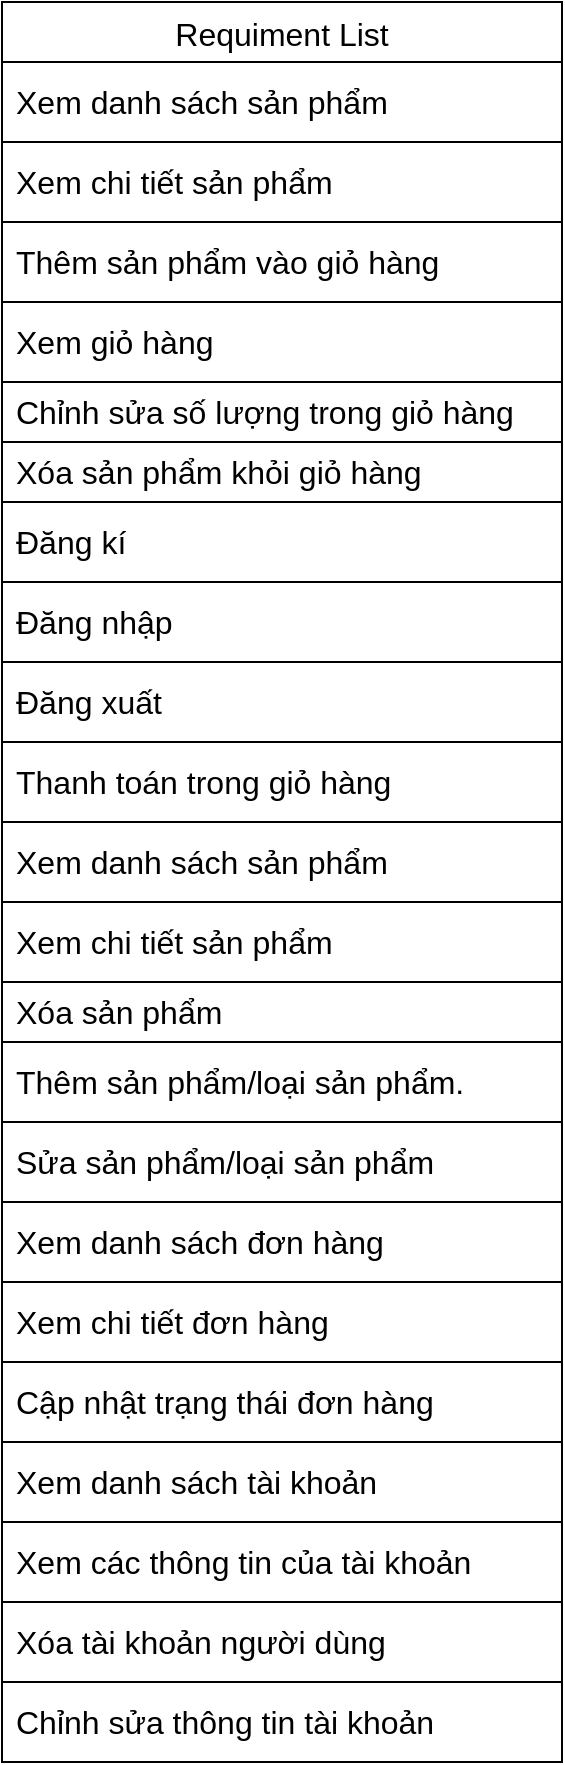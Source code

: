 <mxfile version="22.1.15" type="device" pages="8">
  <diagram name="RequimentList" id="X8QHpXMox6cn9RcehxVi">
    <mxGraphModel dx="1434" dy="772" grid="1" gridSize="10" guides="1" tooltips="1" connect="1" arrows="1" fold="1" page="1" pageScale="1" pageWidth="1200" pageHeight="1920" math="0" shadow="0">
      <root>
        <mxCell id="0" />
        <mxCell id="1" parent="0" />
        <mxCell id="G0fGuqVAg7dO8BmrVr1w-50" value="Requiment List" style="shape=table;startSize=30;container=1;collapsible=0;childLayout=tableLayout;strokeColor=default;fontSize=16;" parent="1" vertex="1">
          <mxGeometry x="80" y="30" width="280" height="880" as="geometry" />
        </mxCell>
        <mxCell id="G0fGuqVAg7dO8BmrVr1w-51" value="" style="shape=tableRow;horizontal=0;startSize=0;swimlaneHead=0;swimlaneBody=0;strokeColor=inherit;top=0;left=0;bottom=0;right=0;collapsible=0;dropTarget=0;fillColor=none;points=[[0,0.5],[1,0.5]];portConstraint=eastwest;fontSize=16;" parent="G0fGuqVAg7dO8BmrVr1w-50" vertex="1">
          <mxGeometry y="30" width="280" height="40" as="geometry" />
        </mxCell>
        <mxCell id="G0fGuqVAg7dO8BmrVr1w-52" value="Xem danh sách sản phẩm" style="shape=partialRectangle;html=1;whiteSpace=wrap;connectable=0;strokeColor=inherit;overflow=hidden;fillColor=none;top=0;left=0;bottom=0;right=0;pointerEvents=1;fontSize=16;align=left;spacingLeft=5;" parent="G0fGuqVAg7dO8BmrVr1w-51" vertex="1">
          <mxGeometry width="280" height="40" as="geometry">
            <mxRectangle width="280" height="40" as="alternateBounds" />
          </mxGeometry>
        </mxCell>
        <mxCell id="G0fGuqVAg7dO8BmrVr1w-55" value="" style="shape=tableRow;horizontal=0;startSize=0;swimlaneHead=0;swimlaneBody=0;strokeColor=inherit;top=0;left=0;bottom=0;right=0;collapsible=0;dropTarget=0;fillColor=none;points=[[0,0.5],[1,0.5]];portConstraint=eastwest;fontSize=16;" parent="G0fGuqVAg7dO8BmrVr1w-50" vertex="1">
          <mxGeometry y="70" width="280" height="40" as="geometry" />
        </mxCell>
        <mxCell id="G0fGuqVAg7dO8BmrVr1w-56" value="Xem chi tiết sản phẩm" style="shape=partialRectangle;html=1;whiteSpace=wrap;connectable=0;strokeColor=inherit;overflow=hidden;fillColor=none;top=0;left=0;bottom=0;right=0;pointerEvents=1;fontSize=16;align=left;spacingLeft=5;" parent="G0fGuqVAg7dO8BmrVr1w-55" vertex="1">
          <mxGeometry width="280" height="40" as="geometry">
            <mxRectangle width="280" height="40" as="alternateBounds" />
          </mxGeometry>
        </mxCell>
        <mxCell id="G0fGuqVAg7dO8BmrVr1w-93" style="shape=tableRow;horizontal=0;startSize=0;swimlaneHead=0;swimlaneBody=0;strokeColor=inherit;top=0;left=0;bottom=0;right=0;collapsible=0;dropTarget=0;fillColor=none;points=[[0,0.5],[1,0.5]];portConstraint=eastwest;fontSize=16;" parent="G0fGuqVAg7dO8BmrVr1w-50" vertex="1">
          <mxGeometry y="110" width="280" height="40" as="geometry" />
        </mxCell>
        <mxCell id="G0fGuqVAg7dO8BmrVr1w-94" value="Thêm sản phẩm vào giỏ hàng" style="shape=partialRectangle;html=1;whiteSpace=wrap;connectable=0;strokeColor=inherit;overflow=hidden;fillColor=none;top=0;left=0;bottom=0;right=0;pointerEvents=1;fontSize=16;align=left;spacingLeft=5;" parent="G0fGuqVAg7dO8BmrVr1w-93" vertex="1">
          <mxGeometry width="280" height="40" as="geometry">
            <mxRectangle width="280" height="40" as="alternateBounds" />
          </mxGeometry>
        </mxCell>
        <mxCell id="G0fGuqVAg7dO8BmrVr1w-91" style="shape=tableRow;horizontal=0;startSize=0;swimlaneHead=0;swimlaneBody=0;strokeColor=inherit;top=0;left=0;bottom=0;right=0;collapsible=0;dropTarget=0;fillColor=none;points=[[0,0.5],[1,0.5]];portConstraint=eastwest;fontSize=16;" parent="G0fGuqVAg7dO8BmrVr1w-50" vertex="1">
          <mxGeometry y="150" width="280" height="40" as="geometry" />
        </mxCell>
        <mxCell id="G0fGuqVAg7dO8BmrVr1w-92" value="Xem giỏ hàng" style="shape=partialRectangle;html=1;whiteSpace=wrap;connectable=0;strokeColor=inherit;overflow=hidden;fillColor=none;top=0;left=0;bottom=0;right=0;pointerEvents=1;fontSize=16;align=left;spacingLeft=5;" parent="G0fGuqVAg7dO8BmrVr1w-91" vertex="1">
          <mxGeometry width="280" height="40" as="geometry">
            <mxRectangle width="280" height="40" as="alternateBounds" />
          </mxGeometry>
        </mxCell>
        <mxCell id="G0fGuqVAg7dO8BmrVr1w-89" style="shape=tableRow;horizontal=0;startSize=0;swimlaneHead=0;swimlaneBody=0;strokeColor=inherit;top=0;left=0;bottom=0;right=0;collapsible=0;dropTarget=0;fillColor=none;points=[[0,0.5],[1,0.5]];portConstraint=eastwest;fontSize=16;" parent="G0fGuqVAg7dO8BmrVr1w-50" vertex="1">
          <mxGeometry y="190" width="280" height="30" as="geometry" />
        </mxCell>
        <mxCell id="G0fGuqVAg7dO8BmrVr1w-90" value="Chỉnh sửa số lượng trong giỏ hàng" style="shape=partialRectangle;html=1;whiteSpace=wrap;connectable=0;strokeColor=inherit;overflow=hidden;fillColor=none;top=0;left=0;bottom=0;right=0;pointerEvents=1;fontSize=16;align=left;spacingLeft=5;" parent="G0fGuqVAg7dO8BmrVr1w-89" vertex="1">
          <mxGeometry width="280" height="30" as="geometry">
            <mxRectangle width="280" height="30" as="alternateBounds" />
          </mxGeometry>
        </mxCell>
        <mxCell id="iO7p05mrcGYbcglg1unZ-1" style="shape=tableRow;horizontal=0;startSize=0;swimlaneHead=0;swimlaneBody=0;strokeColor=inherit;top=0;left=0;bottom=0;right=0;collapsible=0;dropTarget=0;fillColor=none;points=[[0,0.5],[1,0.5]];portConstraint=eastwest;fontSize=16;" parent="G0fGuqVAg7dO8BmrVr1w-50" vertex="1">
          <mxGeometry y="220" width="280" height="30" as="geometry" />
        </mxCell>
        <mxCell id="iO7p05mrcGYbcglg1unZ-2" value="Xóa sản phẩm khỏi giỏ hàng" style="shape=partialRectangle;html=1;whiteSpace=wrap;connectable=0;strokeColor=inherit;overflow=hidden;fillColor=none;top=0;left=0;bottom=0;right=0;pointerEvents=1;fontSize=16;align=left;spacingLeft=5;" parent="iO7p05mrcGYbcglg1unZ-1" vertex="1">
          <mxGeometry width="280" height="30" as="geometry">
            <mxRectangle width="280" height="30" as="alternateBounds" />
          </mxGeometry>
        </mxCell>
        <mxCell id="G0fGuqVAg7dO8BmrVr1w-87" style="shape=tableRow;horizontal=0;startSize=0;swimlaneHead=0;swimlaneBody=0;strokeColor=inherit;top=0;left=0;bottom=0;right=0;collapsible=0;dropTarget=0;fillColor=none;points=[[0,0.5],[1,0.5]];portConstraint=eastwest;fontSize=16;" parent="G0fGuqVAg7dO8BmrVr1w-50" vertex="1">
          <mxGeometry y="250" width="280" height="40" as="geometry" />
        </mxCell>
        <mxCell id="G0fGuqVAg7dO8BmrVr1w-88" value="Đăng kí" style="shape=partialRectangle;html=1;whiteSpace=wrap;connectable=0;strokeColor=inherit;overflow=hidden;fillColor=none;top=0;left=0;bottom=0;right=0;pointerEvents=1;fontSize=16;align=left;spacingLeft=5;" parent="G0fGuqVAg7dO8BmrVr1w-87" vertex="1">
          <mxGeometry width="280" height="40" as="geometry">
            <mxRectangle width="280" height="40" as="alternateBounds" />
          </mxGeometry>
        </mxCell>
        <mxCell id="G0fGuqVAg7dO8BmrVr1w-107" style="shape=tableRow;horizontal=0;startSize=0;swimlaneHead=0;swimlaneBody=0;strokeColor=inherit;top=0;left=0;bottom=0;right=0;collapsible=0;dropTarget=0;fillColor=none;points=[[0,0.5],[1,0.5]];portConstraint=eastwest;fontSize=16;" parent="G0fGuqVAg7dO8BmrVr1w-50" vertex="1">
          <mxGeometry y="290" width="280" height="40" as="geometry" />
        </mxCell>
        <mxCell id="G0fGuqVAg7dO8BmrVr1w-108" value="Đăng nhập" style="shape=partialRectangle;html=1;whiteSpace=wrap;connectable=0;strokeColor=inherit;overflow=hidden;fillColor=none;top=0;left=0;bottom=0;right=0;pointerEvents=1;fontSize=16;align=left;spacingLeft=5;" parent="G0fGuqVAg7dO8BmrVr1w-107" vertex="1">
          <mxGeometry width="280" height="40" as="geometry">
            <mxRectangle width="280" height="40" as="alternateBounds" />
          </mxGeometry>
        </mxCell>
        <mxCell id="G0fGuqVAg7dO8BmrVr1w-85" style="shape=tableRow;horizontal=0;startSize=0;swimlaneHead=0;swimlaneBody=0;strokeColor=inherit;top=0;left=0;bottom=0;right=0;collapsible=0;dropTarget=0;fillColor=none;points=[[0,0.5],[1,0.5]];portConstraint=eastwest;fontSize=16;" parent="G0fGuqVAg7dO8BmrVr1w-50" vertex="1">
          <mxGeometry y="330" width="280" height="40" as="geometry" />
        </mxCell>
        <mxCell id="G0fGuqVAg7dO8BmrVr1w-86" value="Đăng xuất" style="shape=partialRectangle;html=1;whiteSpace=wrap;connectable=0;strokeColor=inherit;overflow=hidden;fillColor=none;top=0;left=0;bottom=0;right=0;pointerEvents=1;fontSize=16;align=left;spacingLeft=5;" parent="G0fGuqVAg7dO8BmrVr1w-85" vertex="1">
          <mxGeometry width="280" height="40" as="geometry">
            <mxRectangle width="280" height="40" as="alternateBounds" />
          </mxGeometry>
        </mxCell>
        <mxCell id="G0fGuqVAg7dO8BmrVr1w-83" style="shape=tableRow;horizontal=0;startSize=0;swimlaneHead=0;swimlaneBody=0;strokeColor=inherit;top=0;left=0;bottom=0;right=0;collapsible=0;dropTarget=0;fillColor=none;points=[[0,0.5],[1,0.5]];portConstraint=eastwest;fontSize=16;" parent="G0fGuqVAg7dO8BmrVr1w-50" vertex="1">
          <mxGeometry y="370" width="280" height="40" as="geometry" />
        </mxCell>
        <mxCell id="G0fGuqVAg7dO8BmrVr1w-84" value="Thanh toán trong giỏ hàng" style="shape=partialRectangle;html=1;whiteSpace=wrap;connectable=0;strokeColor=inherit;overflow=hidden;fillColor=none;top=0;left=0;bottom=0;right=0;pointerEvents=1;fontSize=16;align=left;spacingLeft=5;" parent="G0fGuqVAg7dO8BmrVr1w-83" vertex="1">
          <mxGeometry width="280" height="40" as="geometry">
            <mxRectangle width="280" height="40" as="alternateBounds" />
          </mxGeometry>
        </mxCell>
        <mxCell id="G0fGuqVAg7dO8BmrVr1w-79" style="shape=tableRow;horizontal=0;startSize=0;swimlaneHead=0;swimlaneBody=0;strokeColor=inherit;top=0;left=0;bottom=0;right=0;collapsible=0;dropTarget=0;fillColor=none;points=[[0,0.5],[1,0.5]];portConstraint=eastwest;fontSize=16;" parent="G0fGuqVAg7dO8BmrVr1w-50" vertex="1">
          <mxGeometry y="410" width="280" height="40" as="geometry" />
        </mxCell>
        <mxCell id="G0fGuqVAg7dO8BmrVr1w-80" value="Xem danh sách sản phẩm" style="shape=partialRectangle;html=1;whiteSpace=wrap;connectable=0;strokeColor=inherit;overflow=hidden;fillColor=none;top=0;left=0;bottom=0;right=0;pointerEvents=1;fontSize=16;align=left;spacingLeft=5;" parent="G0fGuqVAg7dO8BmrVr1w-79" vertex="1">
          <mxGeometry width="280" height="40" as="geometry">
            <mxRectangle width="280" height="40" as="alternateBounds" />
          </mxGeometry>
        </mxCell>
        <mxCell id="G0fGuqVAg7dO8BmrVr1w-77" style="shape=tableRow;horizontal=0;startSize=0;swimlaneHead=0;swimlaneBody=0;strokeColor=inherit;top=0;left=0;bottom=0;right=0;collapsible=0;dropTarget=0;fillColor=none;points=[[0,0.5],[1,0.5]];portConstraint=eastwest;fontSize=16;" parent="G0fGuqVAg7dO8BmrVr1w-50" vertex="1">
          <mxGeometry y="450" width="280" height="40" as="geometry" />
        </mxCell>
        <mxCell id="G0fGuqVAg7dO8BmrVr1w-78" value="Xem chi tiết sản phẩm" style="shape=partialRectangle;html=1;whiteSpace=wrap;connectable=0;strokeColor=inherit;overflow=hidden;fillColor=none;top=0;left=0;bottom=0;right=0;pointerEvents=1;fontSize=16;align=left;spacingLeft=5;" parent="G0fGuqVAg7dO8BmrVr1w-77" vertex="1">
          <mxGeometry width="280" height="40" as="geometry">
            <mxRectangle width="280" height="40" as="alternateBounds" />
          </mxGeometry>
        </mxCell>
        <mxCell id="G0fGuqVAg7dO8BmrVr1w-75" style="shape=tableRow;horizontal=0;startSize=0;swimlaneHead=0;swimlaneBody=0;strokeColor=inherit;top=0;left=0;bottom=0;right=0;collapsible=0;dropTarget=0;fillColor=none;points=[[0,0.5],[1,0.5]];portConstraint=eastwest;fontSize=16;" parent="G0fGuqVAg7dO8BmrVr1w-50" vertex="1">
          <mxGeometry y="490" width="280" height="30" as="geometry" />
        </mxCell>
        <mxCell id="G0fGuqVAg7dO8BmrVr1w-76" value="Xóa sản phẩm" style="shape=partialRectangle;html=1;whiteSpace=wrap;connectable=0;strokeColor=inherit;overflow=hidden;fillColor=none;top=0;left=0;bottom=0;right=0;pointerEvents=1;fontSize=16;align=left;spacingLeft=5;" parent="G0fGuqVAg7dO8BmrVr1w-75" vertex="1">
          <mxGeometry width="280" height="30" as="geometry">
            <mxRectangle width="280" height="30" as="alternateBounds" />
          </mxGeometry>
        </mxCell>
        <mxCell id="G0fGuqVAg7dO8BmrVr1w-73" style="shape=tableRow;horizontal=0;startSize=0;swimlaneHead=0;swimlaneBody=0;strokeColor=inherit;top=0;left=0;bottom=0;right=0;collapsible=0;dropTarget=0;fillColor=none;points=[[0,0.5],[1,0.5]];portConstraint=eastwest;fontSize=16;" parent="G0fGuqVAg7dO8BmrVr1w-50" vertex="1">
          <mxGeometry y="520" width="280" height="40" as="geometry" />
        </mxCell>
        <mxCell id="G0fGuqVAg7dO8BmrVr1w-74" value="Thêm sản phẩm/loại sản phẩm." style="shape=partialRectangle;html=1;whiteSpace=wrap;connectable=0;strokeColor=inherit;overflow=hidden;fillColor=none;top=0;left=0;bottom=0;right=0;pointerEvents=1;fontSize=16;align=left;spacingLeft=5;" parent="G0fGuqVAg7dO8BmrVr1w-73" vertex="1">
          <mxGeometry width="280" height="40" as="geometry">
            <mxRectangle width="280" height="40" as="alternateBounds" />
          </mxGeometry>
        </mxCell>
        <mxCell id="G0fGuqVAg7dO8BmrVr1w-71" style="shape=tableRow;horizontal=0;startSize=0;swimlaneHead=0;swimlaneBody=0;strokeColor=inherit;top=0;left=0;bottom=0;right=0;collapsible=0;dropTarget=0;fillColor=none;points=[[0,0.5],[1,0.5]];portConstraint=eastwest;fontSize=16;" parent="G0fGuqVAg7dO8BmrVr1w-50" vertex="1">
          <mxGeometry y="560" width="280" height="40" as="geometry" />
        </mxCell>
        <mxCell id="G0fGuqVAg7dO8BmrVr1w-72" value="Sửa sản phẩm/loại sản phẩm" style="shape=partialRectangle;html=1;whiteSpace=wrap;connectable=0;strokeColor=inherit;overflow=hidden;fillColor=none;top=0;left=0;bottom=0;right=0;pointerEvents=1;fontSize=16;align=left;spacingLeft=5;" parent="G0fGuqVAg7dO8BmrVr1w-71" vertex="1">
          <mxGeometry width="280" height="40" as="geometry">
            <mxRectangle width="280" height="40" as="alternateBounds" />
          </mxGeometry>
        </mxCell>
        <mxCell id="G0fGuqVAg7dO8BmrVr1w-69" style="shape=tableRow;horizontal=0;startSize=0;swimlaneHead=0;swimlaneBody=0;strokeColor=inherit;top=0;left=0;bottom=0;right=0;collapsible=0;dropTarget=0;fillColor=none;points=[[0,0.5],[1,0.5]];portConstraint=eastwest;fontSize=16;" parent="G0fGuqVAg7dO8BmrVr1w-50" vertex="1">
          <mxGeometry y="600" width="280" height="40" as="geometry" />
        </mxCell>
        <mxCell id="G0fGuqVAg7dO8BmrVr1w-70" value="Xem danh sách đơn hàng" style="shape=partialRectangle;html=1;whiteSpace=wrap;connectable=0;strokeColor=inherit;overflow=hidden;fillColor=none;top=0;left=0;bottom=0;right=0;pointerEvents=1;fontSize=16;align=left;spacingLeft=5;" parent="G0fGuqVAg7dO8BmrVr1w-69" vertex="1">
          <mxGeometry width="280" height="40" as="geometry">
            <mxRectangle width="280" height="40" as="alternateBounds" />
          </mxGeometry>
        </mxCell>
        <mxCell id="G0fGuqVAg7dO8BmrVr1w-67" style="shape=tableRow;horizontal=0;startSize=0;swimlaneHead=0;swimlaneBody=0;strokeColor=inherit;top=0;left=0;bottom=0;right=0;collapsible=0;dropTarget=0;fillColor=none;points=[[0,0.5],[1,0.5]];portConstraint=eastwest;fontSize=16;" parent="G0fGuqVAg7dO8BmrVr1w-50" vertex="1">
          <mxGeometry y="640" width="280" height="40" as="geometry" />
        </mxCell>
        <mxCell id="G0fGuqVAg7dO8BmrVr1w-68" value="Xem chi tiết đơn hàng" style="shape=partialRectangle;html=1;whiteSpace=wrap;connectable=0;strokeColor=inherit;overflow=hidden;fillColor=none;top=0;left=0;bottom=0;right=0;pointerEvents=1;fontSize=16;align=left;spacingLeft=5;" parent="G0fGuqVAg7dO8BmrVr1w-67" vertex="1">
          <mxGeometry width="280" height="40" as="geometry">
            <mxRectangle width="280" height="40" as="alternateBounds" />
          </mxGeometry>
        </mxCell>
        <mxCell id="G0fGuqVAg7dO8BmrVr1w-65" style="shape=tableRow;horizontal=0;startSize=0;swimlaneHead=0;swimlaneBody=0;strokeColor=inherit;top=0;left=0;bottom=0;right=0;collapsible=0;dropTarget=0;fillColor=none;points=[[0,0.5],[1,0.5]];portConstraint=eastwest;fontSize=16;" parent="G0fGuqVAg7dO8BmrVr1w-50" vertex="1">
          <mxGeometry y="680" width="280" height="40" as="geometry" />
        </mxCell>
        <mxCell id="G0fGuqVAg7dO8BmrVr1w-66" value="Cập nhật trạng thái đơn hàng" style="shape=partialRectangle;html=1;whiteSpace=wrap;connectable=0;strokeColor=inherit;overflow=hidden;fillColor=none;top=0;left=0;bottom=0;right=0;pointerEvents=1;fontSize=16;align=left;spacingLeft=5;" parent="G0fGuqVAg7dO8BmrVr1w-65" vertex="1">
          <mxGeometry width="280" height="40" as="geometry">
            <mxRectangle width="280" height="40" as="alternateBounds" />
          </mxGeometry>
        </mxCell>
        <mxCell id="G0fGuqVAg7dO8BmrVr1w-63" style="shape=tableRow;horizontal=0;startSize=0;swimlaneHead=0;swimlaneBody=0;strokeColor=inherit;top=0;left=0;bottom=0;right=0;collapsible=0;dropTarget=0;fillColor=none;points=[[0,0.5],[1,0.5]];portConstraint=eastwest;fontSize=16;" parent="G0fGuqVAg7dO8BmrVr1w-50" vertex="1">
          <mxGeometry y="720" width="280" height="40" as="geometry" />
        </mxCell>
        <mxCell id="G0fGuqVAg7dO8BmrVr1w-64" value="Xem danh sách tài khoản" style="shape=partialRectangle;html=1;whiteSpace=wrap;connectable=0;strokeColor=inherit;overflow=hidden;fillColor=none;top=0;left=0;bottom=0;right=0;pointerEvents=1;fontSize=16;align=left;spacingLeft=5;" parent="G0fGuqVAg7dO8BmrVr1w-63" vertex="1">
          <mxGeometry width="280" height="40" as="geometry">
            <mxRectangle width="280" height="40" as="alternateBounds" />
          </mxGeometry>
        </mxCell>
        <mxCell id="G0fGuqVAg7dO8BmrVr1w-105" style="shape=tableRow;horizontal=0;startSize=0;swimlaneHead=0;swimlaneBody=0;strokeColor=inherit;top=0;left=0;bottom=0;right=0;collapsible=0;dropTarget=0;fillColor=none;points=[[0,0.5],[1,0.5]];portConstraint=eastwest;fontSize=16;" parent="G0fGuqVAg7dO8BmrVr1w-50" vertex="1">
          <mxGeometry y="760" width="280" height="40" as="geometry" />
        </mxCell>
        <mxCell id="G0fGuqVAg7dO8BmrVr1w-106" value="Xem các thông tin của tài khoản" style="shape=partialRectangle;html=1;whiteSpace=wrap;connectable=0;strokeColor=inherit;overflow=hidden;fillColor=none;top=0;left=0;bottom=0;right=0;pointerEvents=1;fontSize=16;align=left;spacingLeft=5;" parent="G0fGuqVAg7dO8BmrVr1w-105" vertex="1">
          <mxGeometry width="280" height="40" as="geometry">
            <mxRectangle width="280" height="40" as="alternateBounds" />
          </mxGeometry>
        </mxCell>
        <mxCell id="G0fGuqVAg7dO8BmrVr1w-103" style="shape=tableRow;horizontal=0;startSize=0;swimlaneHead=0;swimlaneBody=0;strokeColor=inherit;top=0;left=0;bottom=0;right=0;collapsible=0;dropTarget=0;fillColor=none;points=[[0,0.5],[1,0.5]];portConstraint=eastwest;fontSize=16;" parent="G0fGuqVAg7dO8BmrVr1w-50" vertex="1">
          <mxGeometry y="800" width="280" height="40" as="geometry" />
        </mxCell>
        <mxCell id="G0fGuqVAg7dO8BmrVr1w-104" value="Xóa tài khoản người dùng" style="shape=partialRectangle;html=1;whiteSpace=wrap;connectable=0;strokeColor=inherit;overflow=hidden;fillColor=none;top=0;left=0;bottom=0;right=0;pointerEvents=1;fontSize=16;align=left;spacingLeft=5;" parent="G0fGuqVAg7dO8BmrVr1w-103" vertex="1">
          <mxGeometry width="280" height="40" as="geometry">
            <mxRectangle width="280" height="40" as="alternateBounds" />
          </mxGeometry>
        </mxCell>
        <mxCell id="G0fGuqVAg7dO8BmrVr1w-101" style="shape=tableRow;horizontal=0;startSize=0;swimlaneHead=0;swimlaneBody=0;strokeColor=inherit;top=0;left=0;bottom=0;right=0;collapsible=0;dropTarget=0;fillColor=none;points=[[0,0.5],[1,0.5]];portConstraint=eastwest;fontSize=16;" parent="G0fGuqVAg7dO8BmrVr1w-50" vertex="1">
          <mxGeometry y="840" width="280" height="40" as="geometry" />
        </mxCell>
        <mxCell id="G0fGuqVAg7dO8BmrVr1w-102" value="Chỉnh sửa thông tin tài khoản" style="shape=partialRectangle;html=1;whiteSpace=wrap;connectable=0;strokeColor=inherit;overflow=hidden;fillColor=none;top=0;left=0;bottom=0;right=0;pointerEvents=1;fontSize=16;align=left;spacingLeft=5;" parent="G0fGuqVAg7dO8BmrVr1w-101" vertex="1">
          <mxGeometry width="280" height="40" as="geometry">
            <mxRectangle width="280" height="40" as="alternateBounds" />
          </mxGeometry>
        </mxCell>
      </root>
    </mxGraphModel>
  </diagram>
  <diagram id="OShgHnE2qp1xPFPAqx9z" name="UseCase">
    <mxGraphModel dx="989" dy="532" grid="1" gridSize="10" guides="1" tooltips="1" connect="1" arrows="1" fold="1" page="1" pageScale="1" pageWidth="1200" pageHeight="1920" math="0" shadow="0">
      <root>
        <mxCell id="0" />
        <mxCell id="1" parent="0" />
        <mxCell id="28dGSZrOX-sZEnEqsiLO-168" value="Hệ thống giới thiệu, bán sách trực tuyến" style="html=1;whiteSpace=wrap;verticalAlign=top;fontSize=19;fontFamily=Tahoma;fontStyle=1" parent="1" vertex="1">
          <mxGeometry x="280" y="260" width="600" height="1080" as="geometry" />
        </mxCell>
        <mxCell id="GGVJIAKVEMv9T9t5b9J2-1" value="Guest" style="shape=umlActor;verticalLabelPosition=bottom;verticalAlign=top;html=1;fontFamily=Tahoma;" parent="1" vertex="1">
          <mxGeometry x="150" y="400" width="30" height="60" as="geometry" />
        </mxCell>
        <mxCell id="GGVJIAKVEMv9T9t5b9J2-3" value="Xem chi tiết" style="ellipse;whiteSpace=wrap;html=1;fontFamily=Tahoma;" parent="1" vertex="1">
          <mxGeometry x="510" y="370" width="120" height="50" as="geometry" />
        </mxCell>
        <mxCell id="GGVJIAKVEMv9T9t5b9J2-4" value="Thêm vào giỏ hàng" style="ellipse;whiteSpace=wrap;html=1;fontFamily=Tahoma;" parent="1" vertex="1">
          <mxGeometry x="710.0" y="370" width="120" height="50" as="geometry" />
        </mxCell>
        <mxCell id="GGVJIAKVEMv9T9t5b9J2-5" value="Xem giỏ hàng" style="ellipse;whiteSpace=wrap;html=1;fontFamily=Tahoma;" parent="1" vertex="1">
          <mxGeometry x="310" y="500" width="120" height="50" as="geometry" />
        </mxCell>
        <mxCell id="GGVJIAKVEMv9T9t5b9J2-7" value=" Sửa số lượng&lt;br&gt;trong giỏ hàng" style="ellipse;whiteSpace=wrap;html=1;fontFamily=Tahoma;" parent="1" vertex="1">
          <mxGeometry x="600" y="495" width="120" height="60" as="geometry" />
        </mxCell>
        <mxCell id="GGVJIAKVEMv9T9t5b9J2-8" value="Đăng kí tài khoản" style="ellipse;whiteSpace=wrap;html=1;fontFamily=Tahoma;" parent="1" vertex="1">
          <mxGeometry x="310" y="440" width="110" height="50" as="geometry" />
        </mxCell>
        <mxCell id="GGVJIAKVEMv9T9t5b9J2-11" value="&amp;lt;&amp;lt;extend&amp;gt;&amp;gt;" style="html=1;verticalAlign=bottom;labelBackgroundColor=default;endArrow=open;endFill=0;dashed=1;rounded=0;fontFamily=Tahoma;" parent="1" source="GGVJIAKVEMv9T9t5b9J2-3" target="GGVJIAKVEMv9T9t5b9J2-2" edge="1">
          <mxGeometry x="-0.0" width="160" relative="1" as="geometry">
            <mxPoint x="620.03" y="427.7" as="sourcePoint" />
            <mxPoint x="672.03" y="379.7" as="targetPoint" />
            <mxPoint as="offset" />
          </mxGeometry>
        </mxCell>
        <mxCell id="GGVJIAKVEMv9T9t5b9J2-29" value="&amp;lt;&amp;lt;extend&amp;gt;&amp;gt;" style="html=1;verticalAlign=bottom;labelBackgroundColor=default;endArrow=open;endFill=0;dashed=1;rounded=0;fontFamily=Tahoma;" parent="1" source="GGVJIAKVEMv9T9t5b9J2-4" target="GGVJIAKVEMv9T9t5b9J2-3" edge="1">
          <mxGeometry width="160" relative="1" as="geometry">
            <mxPoint x="479.98" y="280" as="sourcePoint" />
            <mxPoint x="559.98" y="280" as="targetPoint" />
            <mxPoint as="offset" />
          </mxGeometry>
        </mxCell>
        <mxCell id="GGVJIAKVEMv9T9t5b9J2-31" value="Customer" style="shape=umlActor;verticalLabelPosition=bottom;verticalAlign=top;html=1;fontFamily=Tahoma;" parent="1" vertex="1">
          <mxGeometry x="150" y="650" width="30" height="60" as="geometry" />
        </mxCell>
        <mxCell id="GGVJIAKVEMv9T9t5b9J2-34" value="Đăng nhập" style="ellipse;whiteSpace=wrap;html=1;fontFamily=Tahoma;" parent="1" vertex="1">
          <mxGeometry x="310" y="570" width="100" height="50" as="geometry" />
        </mxCell>
        <mxCell id="GGVJIAKVEMv9T9t5b9J2-35" value="Đăng xuất" style="ellipse;whiteSpace=wrap;html=1;fontFamily=Tahoma;" parent="1" vertex="1">
          <mxGeometry x="310" y="630" width="100" height="50" as="geometry" />
        </mxCell>
        <mxCell id="GGVJIAKVEMv9T9t5b9J2-41" value="Thanh toán&lt;br&gt;giỏ hàng" style="ellipse;whiteSpace=wrap;html=1;fontFamily=Tahoma;" parent="1" vertex="1">
          <mxGeometry x="560" y="570" width="100" height="50" as="geometry" />
        </mxCell>
        <mxCell id="HOOoDy8dxMcv4XUvb9nu-1" value="&amp;lt;&amp;lt;extend&amp;gt;&amp;gt;" style="html=1;verticalAlign=bottom;labelBackgroundColor=default;endArrow=open;endFill=0;dashed=1;rounded=0;fontFamily=Tahoma;" parent="1" source="GGVJIAKVEMv9T9t5b9J2-7" target="GGVJIAKVEMv9T9t5b9J2-5" edge="1">
          <mxGeometry width="160" relative="1" as="geometry">
            <mxPoint x="723.64" y="249.77" as="sourcePoint" />
            <mxPoint x="609.64" y="295.77" as="targetPoint" />
            <mxPoint as="offset" />
          </mxGeometry>
        </mxCell>
        <mxCell id="lWfLmMbaG3b4c2zciH8f-26" value="" style="html=1;verticalAlign=bottom;labelBackgroundColor=none;endArrow=classic;endFill=1;endSize=6;rounded=0;fontFamily=Tahoma;" parent="1" source="28dGSZrOX-sZEnEqsiLO-50" target="28dGSZrOX-sZEnEqsiLO-79" edge="1">
          <mxGeometry width="160" relative="1" as="geometry">
            <mxPoint x="700" y="830" as="sourcePoint" />
            <mxPoint x="780" y="830" as="targetPoint" />
          </mxGeometry>
        </mxCell>
        <mxCell id="lWfLmMbaG3b4c2zciH8f-27" value="" style="html=1;verticalAlign=bottom;labelBackgroundColor=none;endArrow=classic;endFill=1;endSize=6;rounded=0;fontFamily=Tahoma;" parent="1" source="28dGSZrOX-sZEnEqsiLO-51" target="28dGSZrOX-sZEnEqsiLO-79" edge="1">
          <mxGeometry width="160" relative="1" as="geometry">
            <mxPoint x="990" y="1070" as="sourcePoint" />
            <mxPoint x="1070" y="1070" as="targetPoint" />
            <Array as="points">
              <mxPoint x="720" y="1020" />
              <mxPoint x="760" y="1000" />
            </Array>
          </mxGeometry>
        </mxCell>
        <mxCell id="lWfLmMbaG3b4c2zciH8f-28" value="" style="html=1;verticalAlign=bottom;labelBackgroundColor=none;endArrow=classic;endFill=1;endSize=6;rounded=0;fontFamily=Tahoma;" parent="1" source="28dGSZrOX-sZEnEqsiLO-74" target="28dGSZrOX-sZEnEqsiLO-79" edge="1">
          <mxGeometry width="160" relative="1" as="geometry">
            <mxPoint x="1000" y="1080" as="sourcePoint" />
            <mxPoint x="1080" y="1080" as="targetPoint" />
            <Array as="points">
              <mxPoint x="760" y="1040" />
            </Array>
          </mxGeometry>
        </mxCell>
        <mxCell id="lWfLmMbaG3b4c2zciH8f-29" value="" style="html=1;verticalAlign=bottom;labelBackgroundColor=none;endArrow=classic;endFill=1;endSize=6;rounded=0;fontFamily=Tahoma;" parent="1" source="28dGSZrOX-sZEnEqsiLO-70" target="28dGSZrOX-sZEnEqsiLO-79" edge="1">
          <mxGeometry width="160" relative="1" as="geometry">
            <mxPoint x="730" y="860" as="sourcePoint" />
            <mxPoint x="850" y="860" as="targetPoint" />
          </mxGeometry>
        </mxCell>
        <mxCell id="lWfLmMbaG3b4c2zciH8f-30" value="" style="html=1;verticalAlign=bottom;labelBackgroundColor=none;endArrow=classic;endFill=1;endSize=6;rounded=0;fontFamily=Tahoma;" parent="1" source="28dGSZrOX-sZEnEqsiLO-69" target="28dGSZrOX-sZEnEqsiLO-79" edge="1">
          <mxGeometry width="160" relative="1" as="geometry">
            <mxPoint x="1020" y="1100" as="sourcePoint" />
            <mxPoint x="1100" y="1100" as="targetPoint" />
            <Array as="points">
              <mxPoint x="620" y="980" />
              <mxPoint x="740" y="980" />
            </Array>
          </mxGeometry>
        </mxCell>
        <mxCell id="lWfLmMbaG3b4c2zciH8f-39" value="" style="html=1;verticalAlign=bottom;labelBackgroundColor=none;endArrow=classic;endFill=1;endSize=6;rounded=0;fontFamily=Tahoma;" parent="1" source="28dGSZrOX-sZEnEqsiLO-66" target="28dGSZrOX-sZEnEqsiLO-79" edge="1">
          <mxGeometry width="160" relative="1" as="geometry">
            <mxPoint x="920" y="910" as="sourcePoint" />
            <mxPoint x="1040" y="910" as="targetPoint" />
            <Array as="points">
              <mxPoint x="580" y="1140" />
              <mxPoint x="750" y="1140" />
              <mxPoint x="780" y="1120" />
            </Array>
          </mxGeometry>
        </mxCell>
        <mxCell id="lWfLmMbaG3b4c2zciH8f-41" value="" style="html=1;verticalAlign=bottom;labelBackgroundColor=none;endArrow=classic;endFill=1;endSize=6;rounded=0;fontFamily=Tahoma;" parent="1" source="28dGSZrOX-sZEnEqsiLO-49" target="28dGSZrOX-sZEnEqsiLO-79" edge="1">
          <mxGeometry width="160" relative="1" as="geometry">
            <mxPoint x="910" y="1100" as="sourcePoint" />
            <mxPoint x="1030" y="1100" as="targetPoint" />
            <Array as="points">
              <mxPoint x="730" y="1195" />
              <mxPoint x="790" y="1160" />
            </Array>
          </mxGeometry>
        </mxCell>
        <mxCell id="lWfLmMbaG3b4c2zciH8f-42" value="" style="html=1;verticalAlign=bottom;labelBackgroundColor=none;endArrow=classic;endFill=1;endSize=6;rounded=0;fontFamily=Tahoma;" parent="1" source="28dGSZrOX-sZEnEqsiLO-73" target="28dGSZrOX-sZEnEqsiLO-79" edge="1">
          <mxGeometry width="160" relative="1" as="geometry">
            <mxPoint x="920" y="1110" as="sourcePoint" />
            <mxPoint x="1040" y="1110" as="targetPoint" />
            <Array as="points">
              <mxPoint x="450" y="1330" />
              <mxPoint x="830" y="1330" />
              <mxPoint x="860" y="1300" />
            </Array>
          </mxGeometry>
        </mxCell>
        <mxCell id="lWfLmMbaG3b4c2zciH8f-43" value="" style="html=1;verticalAlign=bottom;labelBackgroundColor=none;endArrow=classic;endFill=1;endSize=6;rounded=0;fontFamily=Tahoma;" parent="1" source="28dGSZrOX-sZEnEqsiLO-64" target="28dGSZrOX-sZEnEqsiLO-79" edge="1">
          <mxGeometry width="160" relative="1" as="geometry">
            <mxPoint x="880" y="1290" as="sourcePoint" />
            <mxPoint x="1050" y="1120" as="targetPoint" />
          </mxGeometry>
        </mxCell>
        <mxCell id="lWfLmMbaG3b4c2zciH8f-44" value="" style="html=1;verticalAlign=bottom;labelBackgroundColor=none;endArrow=classic;endFill=1;endSize=6;rounded=0;fontFamily=Tahoma;" parent="1" source="28dGSZrOX-sZEnEqsiLO-72" target="28dGSZrOX-sZEnEqsiLO-79" edge="1">
          <mxGeometry width="160" relative="1" as="geometry">
            <mxPoint x="940" y="1130" as="sourcePoint" />
            <mxPoint x="1060" y="1130" as="targetPoint" />
            <Array as="points">
              <mxPoint x="760" y="1310" />
              <mxPoint x="810" y="1310" />
              <mxPoint x="840" y="1280" />
            </Array>
          </mxGeometry>
        </mxCell>
        <mxCell id="lWfLmMbaG3b4c2zciH8f-45" value="" style="html=1;verticalAlign=bottom;labelBackgroundColor=none;endArrow=classic;endFill=1;endSize=6;rounded=0;fontFamily=Tahoma;" parent="1" source="28dGSZrOX-sZEnEqsiLO-65" target="28dGSZrOX-sZEnEqsiLO-79" edge="1">
          <mxGeometry width="160" relative="1" as="geometry">
            <mxPoint x="950" y="1140" as="sourcePoint" />
            <mxPoint x="1070" y="1140" as="targetPoint" />
            <Array as="points">
              <mxPoint x="570" y="1320" />
              <mxPoint x="820" y="1320" />
              <mxPoint x="850" y="1290" />
            </Array>
          </mxGeometry>
        </mxCell>
        <mxCell id="NYQrJhBkjkA0gOPyyiZi-1" value="Xem trang chủ" style="ellipse;whiteSpace=wrap;html=1;fontFamily=Tahoma;" parent="1" vertex="1">
          <mxGeometry x="310" y="310" width="120" height="50" as="geometry" />
        </mxCell>
        <mxCell id="NYQrJhBkjkA0gOPyyiZi-3" value="" style="html=1;verticalAlign=bottom;labelBackgroundColor=none;endArrow=classic;endFill=1;endSize=6;rounded=0;fontFamily=Tahoma;" parent="1" source="GGVJIAKVEMv9T9t5b9J2-1" target="NYQrJhBkjkA0gOPyyiZi-1" edge="1">
          <mxGeometry width="160" relative="1" as="geometry">
            <mxPoint x="170" y="570" as="sourcePoint" />
            <mxPoint x="290" y="570" as="targetPoint" />
          </mxGeometry>
        </mxCell>
        <mxCell id="NYQrJhBkjkA0gOPyyiZi-5" value="" style="html=1;verticalAlign=bottom;labelBackgroundColor=none;endArrow=classic;endFill=1;endSize=6;rounded=0;fontFamily=Tahoma;" parent="1" source="GGVJIAKVEMv9T9t5b9J2-1" target="GGVJIAKVEMv9T9t5b9J2-2" edge="1">
          <mxGeometry width="160" relative="1" as="geometry">
            <mxPoint x="190" y="590" as="sourcePoint" />
            <mxPoint x="310" y="590" as="targetPoint" />
          </mxGeometry>
        </mxCell>
        <mxCell id="GGVJIAKVEMv9T9t5b9J2-2" value="Xem danh sách" style="ellipse;whiteSpace=wrap;html=1;fontFamily=Tahoma;" parent="1" vertex="1">
          <mxGeometry x="309.98" y="370" width="120" height="50" as="geometry" />
        </mxCell>
        <mxCell id="NYQrJhBkjkA0gOPyyiZi-12" value="&amp;lt;&amp;lt;extend&amp;gt;&amp;gt;" style="html=1;verticalAlign=bottom;labelBackgroundColor=default;endArrow=open;endFill=0;dashed=1;rounded=0;fontFamily=Tahoma;" parent="1" source="GGVJIAKVEMv9T9t5b9J2-3" target="NYQrJhBkjkA0gOPyyiZi-1" edge="1">
          <mxGeometry x="0.001" width="160" relative="1" as="geometry">
            <mxPoint x="439.29" y="210" as="sourcePoint" />
            <mxPoint x="439.29" y="260" as="targetPoint" />
            <mxPoint as="offset" />
          </mxGeometry>
        </mxCell>
        <mxCell id="NYQrJhBkjkA0gOPyyiZi-14" value="" style="html=1;verticalAlign=bottom;labelBackgroundColor=none;endArrow=classic;endFill=1;endSize=6;rounded=0;fontFamily=Tahoma;" parent="1" source="GGVJIAKVEMv9T9t5b9J2-1" target="GGVJIAKVEMv9T9t5b9J2-8" edge="1">
          <mxGeometry width="160" relative="1" as="geometry">
            <mxPoint x="169.98" y="303.02" as="sourcePoint" />
            <mxPoint x="374.98" y="340.02" as="targetPoint" />
          </mxGeometry>
        </mxCell>
        <mxCell id="NYQrJhBkjkA0gOPyyiZi-20" value="&amp;lt;&amp;lt;extend&amp;gt;&amp;gt;" style="html=1;verticalAlign=bottom;labelBackgroundColor=default;endArrow=open;endFill=0;dashed=1;rounded=0;fontFamily=Tahoma;" parent="1" source="GGVJIAKVEMv9T9t5b9J2-41" target="GGVJIAKVEMv9T9t5b9J2-5" edge="1">
          <mxGeometry x="-0.121" y="7" width="160" relative="1" as="geometry">
            <mxPoint x="709.5" y="320" as="sourcePoint" />
            <mxPoint x="709.5" y="360" as="targetPoint" />
            <mxPoint as="offset" />
          </mxGeometry>
        </mxCell>
        <mxCell id="NYQrJhBkjkA0gOPyyiZi-21" value="&amp;lt;&amp;lt;extend&amp;gt;&amp;gt;" style="html=1;verticalAlign=bottom;labelBackgroundColor=default;endArrow=open;endFill=0;dashed=1;rounded=0;fontFamily=Tahoma;" parent="1" source="GGVJIAKVEMv9T9t5b9J2-34" target="GGVJIAKVEMv9T9t5b9J2-41" edge="1">
          <mxGeometry width="160" relative="1" as="geometry">
            <mxPoint x="500" y="520" as="sourcePoint" />
            <mxPoint x="640" y="320" as="targetPoint" />
          </mxGeometry>
        </mxCell>
        <mxCell id="NYQrJhBkjkA0gOPyyiZi-22" value="Quản lý đơn&lt;br&gt;hàng cá nhân" style="ellipse;whiteSpace=wrap;html=1;fontFamily=Tahoma;" parent="1" vertex="1">
          <mxGeometry x="310" y="690" width="120" height="50" as="geometry" />
        </mxCell>
        <mxCell id="NYQrJhBkjkA0gOPyyiZi-23" value="Xem chi tiết&lt;br&gt;đơn hàng cá nhân" style="ellipse;whiteSpace=wrap;html=1;fontFamily=Tahoma;" parent="1" vertex="1">
          <mxGeometry x="510" y="690" width="140" height="50" as="geometry" />
        </mxCell>
        <mxCell id="NYQrJhBkjkA0gOPyyiZi-24" value="&amp;lt;&amp;lt;extend&amp;gt;&amp;gt;" style="html=1;verticalAlign=bottom;labelBackgroundColor=default;endArrow=open;endFill=0;dashed=1;rounded=0;fontFamily=Tahoma;" parent="1" source="NYQrJhBkjkA0gOPyyiZi-23" target="NYQrJhBkjkA0gOPyyiZi-22" edge="1">
          <mxGeometry width="160" relative="1" as="geometry">
            <mxPoint x="727.79" y="594.24" as="sourcePoint" />
            <mxPoint x="490" y="600" as="targetPoint" />
            <mxPoint as="offset" />
          </mxGeometry>
        </mxCell>
        <mxCell id="NYQrJhBkjkA0gOPyyiZi-25" value="Quản lý tài&lt;br&gt;khoản cá nhân" style="ellipse;whiteSpace=wrap;html=1;fontFamily=Tahoma;" parent="1" vertex="1">
          <mxGeometry x="310" y="750" width="120" height="50" as="geometry" />
        </mxCell>
        <mxCell id="NYQrJhBkjkA0gOPyyiZi-26" value="Chỉnh sửa tài&lt;br&gt;khoản cá nhân" style="ellipse;whiteSpace=wrap;html=1;fontFamily=Tahoma;" parent="1" vertex="1">
          <mxGeometry x="509.98" y="750" width="120" height="50" as="geometry" />
        </mxCell>
        <mxCell id="NYQrJhBkjkA0gOPyyiZi-37" value="" style="html=1;verticalAlign=bottom;labelBackgroundColor=none;endArrow=classic;endFill=1;endSize=6;rounded=0;fontFamily=Tahoma;" parent="1" source="NYQrJhBkjkA0gOPyyiZi-26" target="28dGSZrOX-sZEnEqsiLO-79" edge="1">
          <mxGeometry width="160" relative="1" as="geometry">
            <mxPoint x="870" y="609.43" as="sourcePoint" />
            <mxPoint x="990" y="609.43" as="targetPoint" />
          </mxGeometry>
        </mxCell>
        <mxCell id="NYQrJhBkjkA0gOPyyiZi-39" value="" style="html=1;verticalAlign=bottom;labelBackgroundColor=none;endArrow=classic;endFill=1;endSize=6;rounded=0;fontFamily=Tahoma;" parent="1" source="GGVJIAKVEMv9T9t5b9J2-41" target="28dGSZrOX-sZEnEqsiLO-79" edge="1">
          <mxGeometry width="160" relative="1" as="geometry">
            <mxPoint x="787.429" y="465.903" as="sourcePoint" />
            <mxPoint x="1155.46" y="655.27" as="targetPoint" />
          </mxGeometry>
        </mxCell>
        <mxCell id="NYQrJhBkjkA0gOPyyiZi-44" value="" style="html=1;verticalAlign=bottom;labelBackgroundColor=none;endArrow=classic;endFill=1;endSize=6;rounded=0;fontFamily=Tahoma;" parent="1" source="GGVJIAKVEMv9T9t5b9J2-1" target="GGVJIAKVEMv9T9t5b9J2-5" edge="1">
          <mxGeometry width="160" relative="1" as="geometry">
            <mxPoint x="100" y="440.04" as="sourcePoint" />
            <mxPoint x="293" y="542.04" as="targetPoint" />
          </mxGeometry>
        </mxCell>
        <mxCell id="NYQrJhBkjkA0gOPyyiZi-45" value="" style="html=1;verticalAlign=bottom;labelBackgroundColor=none;endArrow=classic;endFill=1;endSize=6;rounded=0;fontFamily=Tahoma;" parent="1" source="GGVJIAKVEMv9T9t5b9J2-31" target="GGVJIAKVEMv9T9t5b9J2-34" edge="1">
          <mxGeometry width="160" relative="1" as="geometry">
            <mxPoint x="100" y="790" as="sourcePoint" />
            <mxPoint x="220" y="790" as="targetPoint" />
          </mxGeometry>
        </mxCell>
        <mxCell id="NYQrJhBkjkA0gOPyyiZi-46" value="" style="html=1;verticalAlign=bottom;labelBackgroundColor=none;endArrow=classic;endFill=1;endSize=6;rounded=0;fontFamily=Tahoma;" parent="1" source="GGVJIAKVEMv9T9t5b9J2-31" target="GGVJIAKVEMv9T9t5b9J2-35" edge="1">
          <mxGeometry width="160" relative="1" as="geometry">
            <mxPoint x="110" y="800" as="sourcePoint" />
            <mxPoint x="230" y="800" as="targetPoint" />
          </mxGeometry>
        </mxCell>
        <mxCell id="NYQrJhBkjkA0gOPyyiZi-47" value="" style="html=1;verticalAlign=bottom;labelBackgroundColor=none;endArrow=classic;endFill=1;endSize=6;rounded=0;fontFamily=Tahoma;" parent="1" source="GGVJIAKVEMv9T9t5b9J2-31" target="NYQrJhBkjkA0gOPyyiZi-22" edge="1">
          <mxGeometry width="160" relative="1" as="geometry">
            <mxPoint x="120" y="810" as="sourcePoint" />
            <mxPoint x="240" y="810" as="targetPoint" />
          </mxGeometry>
        </mxCell>
        <mxCell id="NYQrJhBkjkA0gOPyyiZi-48" value="" style="html=1;verticalAlign=bottom;labelBackgroundColor=none;endArrow=classic;endFill=1;endSize=6;rounded=0;fontFamily=Tahoma;" parent="1" source="GGVJIAKVEMv9T9t5b9J2-31" target="NYQrJhBkjkA0gOPyyiZi-25" edge="1">
          <mxGeometry width="160" relative="1" as="geometry">
            <mxPoint x="130" y="820" as="sourcePoint" />
            <mxPoint x="240" y="820" as="targetPoint" />
          </mxGeometry>
        </mxCell>
        <mxCell id="28dGSZrOX-sZEnEqsiLO-46" value="Admin" style="shape=umlActor;verticalLabelPosition=bottom;verticalAlign=top;html=1;fontFamily=Tahoma;" parent="1" vertex="1">
          <mxGeometry x="150" y="890" width="30" height="60" as="geometry" />
        </mxCell>
        <mxCell id="28dGSZrOX-sZEnEqsiLO-90" value="" style="html=1;verticalAlign=bottom;labelBackgroundColor=none;endArrow=classic;endFill=1;endSize=8;rounded=0;fontFamily=Tahoma;" parent="1" source="28dGSZrOX-sZEnEqsiLO-46" target="fTdUEHxvMggDfscYWOcx-1" edge="1">
          <mxGeometry width="160" relative="1" as="geometry">
            <mxPoint x="219.86" y="700.47" as="sourcePoint" />
            <mxPoint x="426.86" y="762.47" as="targetPoint" />
          </mxGeometry>
        </mxCell>
        <mxCell id="fTdUEHxvMggDfscYWOcx-1" value="Xem chức năng&lt;br&gt;quản trị viên" style="ellipse;whiteSpace=wrap;html=1;fontFamily=Tahoma;" parent="1" vertex="1">
          <mxGeometry x="310" y="895" width="120" height="50" as="geometry" />
        </mxCell>
        <mxCell id="lWfLmMbaG3b4c2zciH8f-24" value="&amp;lt;&amp;lt;extend&amp;gt;&amp;gt;" style="html=1;verticalAlign=bottom;labelBackgroundColor=default;endArrow=open;endFill=0;dashed=1;rounded=0;fontFamily=Tahoma;" parent="1" source="28dGSZrOX-sZEnEqsiLO-50" target="fTdUEHxvMggDfscYWOcx-1" edge="1">
          <mxGeometry x="0.394" y="8" width="160" relative="1" as="geometry">
            <mxPoint x="501" y="805" as="sourcePoint" />
            <mxPoint x="351" y="909" as="targetPoint" />
            <mxPoint as="offset" />
          </mxGeometry>
        </mxCell>
        <mxCell id="lWfLmMbaG3b4c2zciH8f-25" value="&amp;lt;&amp;lt;extend&amp;gt;&amp;gt;" style="html=1;verticalAlign=bottom;labelBackgroundColor=default;endArrow=open;endFill=0;dashed=1;rounded=0;fontFamily=Tahoma;" parent="1" source="28dGSZrOX-sZEnEqsiLO-51" target="fTdUEHxvMggDfscYWOcx-1" edge="1">
          <mxGeometry x="-0.024" y="8" width="160" relative="1" as="geometry">
            <mxPoint x="559" y="868" as="sourcePoint" />
            <mxPoint x="371" y="917" as="targetPoint" />
            <mxPoint as="offset" />
            <Array as="points">
              <mxPoint x="490" y="1000" />
            </Array>
          </mxGeometry>
        </mxCell>
        <mxCell id="lWfLmMbaG3b4c2zciH8f-58" value="&amp;lt;&amp;lt;extend&amp;gt;&amp;gt;" style="html=1;verticalAlign=bottom;labelBackgroundColor=default;endArrow=open;endFill=0;dashed=1;rounded=0;fontFamily=Tahoma;" parent="1" source="28dGSZrOX-sZEnEqsiLO-49" target="fTdUEHxvMggDfscYWOcx-1" edge="1">
          <mxGeometry x="-0.312" y="7" width="160" relative="1" as="geometry">
            <mxPoint x="278.92" y="1130.27" as="sourcePoint" />
            <mxPoint x="149.92" y="1063.27" as="targetPoint" />
            <mxPoint as="offset" />
            <Array as="points">
              <mxPoint x="430" y="1180" />
              <mxPoint x="370" y="1120" />
            </Array>
          </mxGeometry>
        </mxCell>
        <mxCell id="28dGSZrOX-sZEnEqsiLO-51" value="Quản lý tài khoản" style="ellipse;whiteSpace=wrap;html=1;fontFamily=Tahoma;" parent="1" vertex="1">
          <mxGeometry x="520" y="1000" width="120" height="50" as="geometry" />
        </mxCell>
        <mxCell id="28dGSZrOX-sZEnEqsiLO-66" value="Chỉnh sửa thông&lt;br&gt;tin tài khoản" style="ellipse;whiteSpace=wrap;html=1;fontFamily=Tahoma;" parent="1" vertex="1">
          <mxGeometry x="440" y="1080" width="120" height="50" as="geometry" />
        </mxCell>
        <mxCell id="28dGSZrOX-sZEnEqsiLO-74" value="Xóa tài khoản" style="ellipse;whiteSpace=wrap;html=1;fontFamily=Tahoma;" parent="1" vertex="1">
          <mxGeometry x="610" y="1080" width="100" height="50" as="geometry" />
        </mxCell>
        <mxCell id="lWfLmMbaG3b4c2zciH8f-13" value="" style="endArrow=block;endSize=16;endFill=0;html=1;rounded=0;" parent="1" source="28dGSZrOX-sZEnEqsiLO-66" target="28dGSZrOX-sZEnEqsiLO-51" edge="1">
          <mxGeometry width="160" relative="1" as="geometry">
            <mxPoint x="459.97" y="1100" as="sourcePoint" />
            <mxPoint x="580" y="1100" as="targetPoint" />
          </mxGeometry>
        </mxCell>
        <mxCell id="lWfLmMbaG3b4c2zciH8f-14" value="" style="endArrow=block;endSize=16;endFill=0;html=1;rounded=0;" parent="1" source="28dGSZrOX-sZEnEqsiLO-74" target="28dGSZrOX-sZEnEqsiLO-51" edge="1">
          <mxGeometry width="160" relative="1" as="geometry">
            <mxPoint x="599.49" y="1137.16" as="sourcePoint" />
            <mxPoint x="440.49" y="1050.16" as="targetPoint" />
          </mxGeometry>
        </mxCell>
        <mxCell id="28dGSZrOX-sZEnEqsiLO-50" value="Quản lý đơn hàng" style="ellipse;whiteSpace=wrap;html=1;fontFamily=Tahoma;" parent="1" vertex="1">
          <mxGeometry x="540" y="830" width="120" height="50" as="geometry" />
        </mxCell>
        <mxCell id="28dGSZrOX-sZEnEqsiLO-69" value="Cập nhật trạng&lt;br&gt;thái đơn hàng" style="ellipse;whiteSpace=wrap;html=1;fontFamily=Tahoma;" parent="1" vertex="1">
          <mxGeometry x="470" y="920" width="120" height="50" as="geometry" />
        </mxCell>
        <mxCell id="28dGSZrOX-sZEnEqsiLO-70" value="Xem chi tiết&lt;br&gt;đơn hàng" style="ellipse;whiteSpace=wrap;html=1;fontFamily=Tahoma;" parent="1" vertex="1">
          <mxGeometry x="620" y="920" width="120" height="50" as="geometry" />
        </mxCell>
        <mxCell id="lWfLmMbaG3b4c2zciH8f-2" value="" style="endArrow=block;endSize=16;endFill=0;html=1;rounded=0;" parent="1" source="28dGSZrOX-sZEnEqsiLO-70" target="28dGSZrOX-sZEnEqsiLO-50" edge="1">
          <mxGeometry width="160" relative="1" as="geometry">
            <mxPoint x="10" y="1200" as="sourcePoint" />
            <mxPoint x="130.03" y="1200" as="targetPoint" />
          </mxGeometry>
        </mxCell>
        <mxCell id="lWfLmMbaG3b4c2zciH8f-3" value="" style="endArrow=block;endSize=16;endFill=0;html=1;rounded=0;" parent="1" source="28dGSZrOX-sZEnEqsiLO-69" target="28dGSZrOX-sZEnEqsiLO-50" edge="1">
          <mxGeometry width="160" relative="1" as="geometry">
            <mxPoint x="20" y="1210" as="sourcePoint" />
            <mxPoint x="140.03" y="1210" as="targetPoint" />
          </mxGeometry>
        </mxCell>
        <mxCell id="28dGSZrOX-sZEnEqsiLO-49" value="Quản lý sản phẩm" style="ellipse;whiteSpace=wrap;html=1;fontFamily=Tahoma;" parent="1" vertex="1">
          <mxGeometry x="510" y="1170" width="120" height="50" as="geometry" />
        </mxCell>
        <mxCell id="28dGSZrOX-sZEnEqsiLO-64" value="Xóa sản phẩm" style="ellipse;whiteSpace=wrap;html=1;fontFamily=Tahoma;" parent="1" vertex="1">
          <mxGeometry x="730" y="1250" width="100" height="50" as="geometry" />
        </mxCell>
        <mxCell id="28dGSZrOX-sZEnEqsiLO-65" value="Xem chi tiết&lt;br&gt;sản phẩm" style="ellipse;whiteSpace=wrap;html=1;fontFamily=Tahoma;" parent="1" vertex="1">
          <mxGeometry x="450" y="1250" width="120" height="50" as="geometry" />
        </mxCell>
        <mxCell id="28dGSZrOX-sZEnEqsiLO-72" value="Chỉnh sửa&amp;nbsp;sản phẩm" style="ellipse;whiteSpace=wrap;html=1;fontFamily=Tahoma;" parent="1" vertex="1">
          <mxGeometry x="590" y="1250" width="120" height="50" as="geometry" />
        </mxCell>
        <mxCell id="28dGSZrOX-sZEnEqsiLO-73" value="Thêm sản phẩm" style="ellipse;whiteSpace=wrap;html=1;fontFamily=Tahoma;" parent="1" vertex="1">
          <mxGeometry x="310" y="1250" width="120" height="50" as="geometry" />
        </mxCell>
        <mxCell id="lWfLmMbaG3b4c2zciH8f-1" value="" style="endArrow=block;endSize=16;endFill=0;html=1;rounded=0;" parent="1" source="28dGSZrOX-sZEnEqsiLO-65" target="28dGSZrOX-sZEnEqsiLO-49" edge="1">
          <mxGeometry width="160" relative="1" as="geometry">
            <mxPoint x="470" y="1220" as="sourcePoint" />
            <mxPoint x="630" y="1220" as="targetPoint" />
          </mxGeometry>
        </mxCell>
        <mxCell id="lWfLmMbaG3b4c2zciH8f-4" value="" style="endArrow=block;endSize=16;endFill=0;html=1;rounded=0;" parent="1" source="28dGSZrOX-sZEnEqsiLO-73" target="28dGSZrOX-sZEnEqsiLO-49" edge="1">
          <mxGeometry width="160" relative="1" as="geometry">
            <mxPoint x="380" y="1160" as="sourcePoint" />
            <mxPoint x="500.03" y="1160" as="targetPoint" />
          </mxGeometry>
        </mxCell>
        <mxCell id="lWfLmMbaG3b4c2zciH8f-5" value="" style="endArrow=block;endSize=16;endFill=0;html=1;rounded=0;" parent="1" source="28dGSZrOX-sZEnEqsiLO-72" target="28dGSZrOX-sZEnEqsiLO-49" edge="1">
          <mxGeometry width="160" relative="1" as="geometry">
            <mxPoint x="832.94" y="1160" as="sourcePoint" />
            <mxPoint x="952.97" y="1160" as="targetPoint" />
          </mxGeometry>
        </mxCell>
        <mxCell id="lWfLmMbaG3b4c2zciH8f-6" value="" style="endArrow=block;endSize=16;endFill=0;html=1;rounded=0;" parent="1" source="28dGSZrOX-sZEnEqsiLO-64" target="28dGSZrOX-sZEnEqsiLO-49" edge="1">
          <mxGeometry width="160" relative="1" as="geometry">
            <mxPoint x="400" y="1180" as="sourcePoint" />
            <mxPoint x="520.03" y="1180" as="targetPoint" />
          </mxGeometry>
        </mxCell>
        <mxCell id="NYQrJhBkjkA0gOPyyiZi-54" value="" style="html=1;verticalAlign=bottom;labelBackgroundColor=none;endArrow=classic;endFill=1;endSize=6;rounded=0;fontFamily=Tahoma;" parent="1" source="NYQrJhBkjkA0gOPyyiZi-1" target="28dGSZrOX-sZEnEqsiLO-79" edge="1">
          <mxGeometry width="160" relative="1" as="geometry">
            <mxPoint x="960" y="459.09" as="sourcePoint" />
            <mxPoint x="1080" y="459.09" as="targetPoint" />
            <Array as="points">
              <mxPoint x="800" y="360" />
              <mxPoint x="840" y="380" />
            </Array>
          </mxGeometry>
        </mxCell>
        <mxCell id="NYQrJhBkjkA0gOPyyiZi-55" value="" style="html=1;verticalAlign=bottom;labelBackgroundColor=none;endArrow=classic;endFill=1;endSize=6;rounded=0;fontFamily=Tahoma;" parent="1" source="GGVJIAKVEMv9T9t5b9J2-3" target="28dGSZrOX-sZEnEqsiLO-79" edge="1">
          <mxGeometry width="160" relative="1" as="geometry">
            <mxPoint x="970" y="469.09" as="sourcePoint" />
            <mxPoint x="1090" y="469.09" as="targetPoint" />
            <Array as="points">
              <mxPoint x="750" y="440" />
            </Array>
          </mxGeometry>
        </mxCell>
        <mxCell id="NYQrJhBkjkA0gOPyyiZi-56" value="" style="html=1;verticalAlign=bottom;labelBackgroundColor=none;endArrow=classic;endFill=1;endSize=6;rounded=0;fontFamily=Tahoma;" parent="1" source="GGVJIAKVEMv9T9t5b9J2-2" target="28dGSZrOX-sZEnEqsiLO-79" edge="1">
          <mxGeometry width="160" relative="1" as="geometry">
            <mxPoint x="980" y="479.09" as="sourcePoint" />
            <mxPoint x="1100" y="479.09" as="targetPoint" />
            <Array as="points">
              <mxPoint x="480" y="430" />
              <mxPoint x="640" y="430" />
              <mxPoint x="740" y="470" />
            </Array>
          </mxGeometry>
        </mxCell>
        <mxCell id="NYQrJhBkjkA0gOPyyiZi-58" value="" style="html=1;verticalAlign=bottom;labelBackgroundColor=none;endArrow=classic;endFill=1;endSize=6;rounded=0;fontFamily=Tahoma;" parent="1" source="Tezsd8Sa040MvXxhqO-5-1" target="28dGSZrOX-sZEnEqsiLO-79" edge="1">
          <mxGeometry width="160" relative="1" as="geometry">
            <mxPoint x="670" y="465" as="sourcePoint" />
            <mxPoint x="1110" y="499.09" as="targetPoint" />
            <Array as="points">
              <mxPoint x="680" y="470" />
              <mxPoint x="730" y="490" />
            </Array>
          </mxGeometry>
        </mxCell>
        <mxCell id="NYQrJhBkjkA0gOPyyiZi-59" value="" style="html=1;verticalAlign=bottom;labelBackgroundColor=none;endArrow=classic;endFill=1;endSize=6;rounded=0;fontFamily=Tahoma;" parent="1" source="NYQrJhBkjkA0gOPyyiZi-23" target="28dGSZrOX-sZEnEqsiLO-79" edge="1">
          <mxGeometry width="160" relative="1" as="geometry">
            <mxPoint x="1010" y="509.09" as="sourcePoint" />
            <mxPoint x="1130" y="509.09" as="targetPoint" />
          </mxGeometry>
        </mxCell>
        <mxCell id="NYQrJhBkjkA0gOPyyiZi-60" value="" style="html=1;verticalAlign=bottom;labelBackgroundColor=none;endArrow=classic;endFill=1;endSize=6;rounded=0;fontFamily=Tahoma;" parent="1" source="GGVJIAKVEMv9T9t5b9J2-34" target="28dGSZrOX-sZEnEqsiLO-79" edge="1">
          <mxGeometry width="160" relative="1" as="geometry">
            <mxPoint x="1020" y="519.09" as="sourcePoint" />
            <mxPoint x="1140" y="519.09" as="targetPoint" />
          </mxGeometry>
        </mxCell>
        <mxCell id="NYQrJhBkjkA0gOPyyiZi-67" value="" style="html=1;verticalAlign=bottom;labelBackgroundColor=none;endArrow=classic;endFill=1;endSize=6;rounded=0;fontFamily=Tahoma;" parent="1" source="NYQrJhBkjkA0gOPyyiZi-25" target="28dGSZrOX-sZEnEqsiLO-79" edge="1">
          <mxGeometry width="160" relative="1" as="geometry">
            <mxPoint x="250" y="770" as="sourcePoint" />
            <mxPoint x="370" y="770" as="targetPoint" />
            <Array as="points">
              <mxPoint x="480" y="820" />
            </Array>
          </mxGeometry>
        </mxCell>
        <mxCell id="bfF0ulzncLwca4k5wLXm-4" value="&amp;lt;&amp;lt;extend&amp;gt;&amp;gt;" style="html=1;verticalAlign=bottom;labelBackgroundColor=default;endArrow=open;endFill=0;dashed=1;rounded=0;fontFamily=Tahoma;" parent="1" source="NYQrJhBkjkA0gOPyyiZi-26" target="NYQrJhBkjkA0gOPyyiZi-25" edge="1">
          <mxGeometry width="160" relative="1" as="geometry">
            <mxPoint x="509.98" y="790" as="sourcePoint" />
            <mxPoint x="429.98" y="790" as="targetPoint" />
            <mxPoint as="offset" />
          </mxGeometry>
        </mxCell>
        <mxCell id="bfF0ulzncLwca4k5wLXm-16" value="" style="endArrow=block;endSize=16;endFill=0;html=1;rounded=0;" parent="1" source="GGVJIAKVEMv9T9t5b9J2-31" target="GGVJIAKVEMv9T9t5b9J2-1" edge="1">
          <mxGeometry width="160" relative="1" as="geometry">
            <mxPoint x="160" y="510" as="sourcePoint" />
            <mxPoint x="320" y="510" as="targetPoint" />
            <Array as="points">
              <mxPoint x="130" y="650" />
              <mxPoint x="130" y="460" />
            </Array>
          </mxGeometry>
        </mxCell>
        <mxCell id="bfF0ulzncLwca4k5wLXm-18" value="" style="endArrow=block;endSize=16;endFill=0;html=1;rounded=0;" parent="1" source="28dGSZrOX-sZEnEqsiLO-46" target="GGVJIAKVEMv9T9t5b9J2-31" edge="1">
          <mxGeometry width="160" relative="1" as="geometry">
            <mxPoint x="130" y="810" as="sourcePoint" />
            <mxPoint x="130" y="560" as="targetPoint" />
            <Array as="points">
              <mxPoint x="130" y="890" />
              <mxPoint x="130" y="710" />
            </Array>
          </mxGeometry>
        </mxCell>
        <mxCell id="28dGSZrOX-sZEnEqsiLO-79" value="Database" style="shape=umlActor;verticalLabelPosition=bottom;verticalAlign=top;html=1;fontFamily=Tahoma;labelBackgroundColor=none;labelBorderColor=none;" parent="1" vertex="1">
          <mxGeometry x="960" y="770" width="30" height="60" as="geometry" />
        </mxCell>
        <mxCell id="Tezsd8Sa040MvXxhqO-5-1" value="Kiểm tra email" style="ellipse;whiteSpace=wrap;html=1;fontFamily=Tahoma;" vertex="1" parent="1">
          <mxGeometry x="520" y="440" width="109.98" height="40" as="geometry" />
        </mxCell>
        <mxCell id="Tezsd8Sa040MvXxhqO-5-3" value="&amp;lt;&amp;lt;include&amp;gt;&amp;gt;" style="html=1;verticalAlign=bottom;labelBackgroundColor=none;endArrow=open;endFill=0;dashed=1;rounded=0;" edge="1" parent="1" source="GGVJIAKVEMv9T9t5b9J2-8" target="Tezsd8Sa040MvXxhqO-5-1">
          <mxGeometry width="160" relative="1" as="geometry">
            <mxPoint x="400" y="490" as="sourcePoint" />
            <mxPoint x="560" y="490" as="targetPoint" />
          </mxGeometry>
        </mxCell>
        <mxCell id="Tezsd8Sa040MvXxhqO-5-5" value="" style="html=1;verticalAlign=bottom;labelBackgroundColor=none;endArrow=classic;endFill=1;endSize=6;rounded=0;fontFamily=Tahoma;" edge="1" parent="1" source="GGVJIAKVEMv9T9t5b9J2-8" target="28dGSZrOX-sZEnEqsiLO-79">
          <mxGeometry width="160" relative="1" as="geometry">
            <mxPoint x="620" y="490" as="sourcePoint" />
            <mxPoint x="953" y="799" as="targetPoint" />
            <Array as="points">
              <mxPoint x="520" y="490" />
              <mxPoint x="680" y="490" />
              <mxPoint x="730" y="500" />
            </Array>
          </mxGeometry>
        </mxCell>
      </root>
    </mxGraphModel>
  </diagram>
  <diagram id="O7WMR7uqHSQCHfki5eqH" name="ECBPhanTich">
    <mxGraphModel dx="2868" dy="1544" grid="1" gridSize="10" guides="1" tooltips="1" connect="1" arrows="1" fold="1" page="1" pageScale="1" pageWidth="1920" pageHeight="1200" math="0" shadow="0">
      <root>
        <mxCell id="0" />
        <mxCell id="1" parent="0" />
        <mxCell id="Irm_gucc7DCZcMeZiI2w-4" value="Admin" style="shape=umlActor;verticalLabelPosition=bottom;verticalAlign=top;html=1;fontFamily=Tahoma;direction=east;flipH=1;strokeWidth=1;" parent="1" vertex="1">
          <mxGeometry x="50" y="1911" width="30" height="60" as="geometry" />
        </mxCell>
        <mxCell id="iU89xlZnuayox0_lkp6N-1" value="Database" style="shape=umlActor;verticalLabelPosition=bottom;verticalAlign=top;html=1;fontFamily=Tahoma;direction=east;flipH=1;strokeWidth=1;" parent="1" vertex="1">
          <mxGeometry x="1050" y="490" width="30" height="60" as="geometry" />
        </mxCell>
        <mxCell id="iU89xlZnuayox0_lkp6N-3" value="AccountDAO" style="shape=umlBoundary;whiteSpace=wrap;html=1;verticalAlign=bottom;spacingBottom=-20;fontFamily=Tahoma;fontSize=14;direction=east;flipH=0;" parent="1" vertex="1">
          <mxGeometry x="830" y="480" width="100" height="80" as="geometry" />
        </mxCell>
        <mxCell id="iU89xlZnuayox0_lkp6N-10" value="Book" style="ellipse;shape=umlEntity;whiteSpace=wrap;html=1;spacingBottom=-20;verticalAlign=bottom;direction=east;flipH=0;fontSize=14;" parent="1" vertex="1">
          <mxGeometry x="715" y="240" width="80" height="80" as="geometry" />
        </mxCell>
        <mxCell id="lu1RDyBX3CfteDF09R33-7" value="ManageOrderGUI" style="shape=umlBoundary;whiteSpace=wrap;html=1;verticalAlign=bottom;spacingBottom=-20;fontFamily=Tahoma;fontSize=14;direction=east;flipH=0;" parent="1" vertex="1">
          <mxGeometry x="520" y="2360" width="100" height="80" as="geometry" />
        </mxCell>
        <mxCell id="lu1RDyBX3CfteDF09R33-11" value="ViewOrderDetailsGUI" style="shape=umlBoundary;whiteSpace=wrap;html=1;verticalAlign=bottom;spacingBottom=-20;fontFamily=Tahoma;fontSize=14;direction=east;flipH=0;" parent="1" vertex="1">
          <mxGeometry x="520" y="2520" width="100" height="80" as="geometry" />
        </mxCell>
        <mxCell id="lu1RDyBX3CfteDF09R33-108" value="ManageOrderControl" style="ellipse;shape=umlControl;whiteSpace=wrap;html=1;verticalAlign=bottom;spacingBottom=-20;fontSize=14;fontFamily=Tahoma;direction=east;flipH=0;" parent="1" vertex="1">
          <mxGeometry x="760.0" y="2360" width="70" height="80" as="geometry" />
        </mxCell>
        <mxCell id="lu1RDyBX3CfteDF09R33-109" value="ManageOrderDetailsControl" style="ellipse;shape=umlControl;whiteSpace=wrap;html=1;verticalAlign=bottom;spacingBottom=-20;fontSize=14;fontFamily=Tahoma;direction=east;flipH=0;" parent="1" vertex="1">
          <mxGeometry x="760.0" y="2520" width="70" height="80" as="geometry" />
        </mxCell>
        <mxCell id="lu1RDyBX3CfteDF09R33-112" value="UpdateOrderStatusControl" style="ellipse;shape=umlControl;whiteSpace=wrap;html=1;verticalAlign=bottom;spacingBottom=-20;fontSize=14;fontFamily=Tahoma;direction=east;flipH=0;" parent="1" vertex="1">
          <mxGeometry x="880" y="2440" width="70" height="80" as="geometry" />
        </mxCell>
        <mxCell id="lu1RDyBX3CfteDF09R33-113" value="" style="endArrow=none;html=1;rounded=0;" parent="1" source="lu1RDyBX3CfteDF09R33-11" target="lu1RDyBX3CfteDF09R33-7" edge="1">
          <mxGeometry width="50" height="50" relative="1" as="geometry">
            <mxPoint x="569.58" y="2480" as="sourcePoint" />
            <mxPoint x="720.833" y="2480" as="targetPoint" />
          </mxGeometry>
        </mxCell>
        <mxCell id="roXoqW0hZ_2gZ_CYeANE-1" value="ViewAdminFunctionsGUI" style="shape=umlBoundary;whiteSpace=wrap;html=1;verticalAlign=bottom;spacingBottom=-20;fontFamily=Tahoma;fontSize=14;direction=east;flipH=0;" parent="1" vertex="1">
          <mxGeometry x="200" y="1901" width="100" height="80" as="geometry" />
        </mxCell>
        <mxCell id="5OZgg-WNoNVgvGBvtdTV-1" value="OrderDAO" style="shape=umlBoundary;whiteSpace=wrap;html=1;verticalAlign=bottom;spacingBottom=-20;fontFamily=Tahoma;fontSize=14;direction=east;flipH=0;" parent="1" vertex="1">
          <mxGeometry x="830" y="720" width="100" height="80" as="geometry" />
        </mxCell>
        <mxCell id="5OZgg-WNoNVgvGBvtdTV-2" value="BookDAO" style="shape=umlBoundary;whiteSpace=wrap;html=1;verticalAlign=bottom;spacingBottom=-20;fontFamily=Tahoma;fontSize=14;direction=east;flipH=0;" parent="1" vertex="1">
          <mxGeometry x="830" y="120" width="100" height="80" as="geometry" />
        </mxCell>
        <mxCell id="5OZgg-WNoNVgvGBvtdTV-57" value="" style="endArrow=none;html=1;rounded=0;" parent="1" source="5OZgg-WNoNVgvGBvtdTV-175" target="5OZgg-WNoNVgvGBvtdTV-85" edge="1">
          <mxGeometry width="50" height="50" relative="1" as="geometry">
            <mxPoint x="-703.351" y="179" as="sourcePoint" />
            <mxPoint x="-623.351" y="179" as="targetPoint" />
          </mxGeometry>
        </mxCell>
        <mxCell id="5OZgg-WNoNVgvGBvtdTV-83" value="OrderDAOControl" style="ellipse;shape=umlControl;whiteSpace=wrap;html=1;verticalAlign=bottom;spacingBottom=-20;fontSize=14;fontFamily=Tahoma;direction=east;flipH=0;" parent="1" vertex="1">
          <mxGeometry x="725" y="720" width="70" height="80" as="geometry" />
        </mxCell>
        <mxCell id="5OZgg-WNoNVgvGBvtdTV-85" value="AccountDAOControl" style="ellipse;shape=umlControl;whiteSpace=wrap;html=1;verticalAlign=bottom;spacingBottom=-20;fontSize=14;fontFamily=Tahoma;direction=east;flipH=0;" parent="1" vertex="1">
          <mxGeometry x="725" y="480" width="70" height="80" as="geometry" />
        </mxCell>
        <mxCell id="5OZgg-WNoNVgvGBvtdTV-86" value="BookDAOControl" style="ellipse;shape=umlControl;whiteSpace=wrap;html=1;verticalAlign=bottom;spacingBottom=-20;fontSize=14;fontFamily=Tahoma;direction=east;flipH=0;" parent="1" vertex="1">
          <mxGeometry x="720" y="120" width="70" height="80" as="geometry" />
        </mxCell>
        <mxCell id="lu1RDyBX3CfteDF09R33-9" value="ManageAccountGUI" style="shape=umlBoundary;whiteSpace=wrap;html=1;verticalAlign=bottom;spacingBottom=-20;fontFamily=Tahoma;fontSize=14;direction=east;flipH=0;" parent="1" vertex="1">
          <mxGeometry x="520" y="2080" width="100" height="80" as="geometry" />
        </mxCell>
        <mxCell id="lu1RDyBX3CfteDF09R33-14" value="EditAccountGUI" style="shape=umlBoundary;whiteSpace=wrap;html=1;verticalAlign=bottom;spacingBottom=-20;fontFamily=Tahoma;fontSize=14;direction=east;flipH=0;" parent="1" vertex="1">
          <mxGeometry x="520" y="2240" width="100" height="80" as="geometry" />
        </mxCell>
        <mxCell id="lu1RDyBX3CfteDF09R33-125" value="ManageDeleteAccountControl" style="ellipse;shape=umlControl;whiteSpace=wrap;html=1;verticalAlign=bottom;spacingBottom=-20;fontSize=14;fontFamily=Tahoma;direction=east;flipH=0;" parent="1" vertex="1">
          <mxGeometry x="880" y="2160" width="70" height="80" as="geometry" />
        </mxCell>
        <mxCell id="lu1RDyBX3CfteDF09R33-127" value="ManageAccountControl" style="ellipse;shape=umlControl;whiteSpace=wrap;html=1;verticalAlign=bottom;spacingBottom=-20;fontSize=14;fontFamily=Tahoma;direction=east;flipH=0;" parent="1" vertex="1">
          <mxGeometry x="760.0" y="2080" width="70" height="80" as="geometry" />
        </mxCell>
        <mxCell id="lu1RDyBX3CfteDF09R33-128" value="ManageEditAccountControl" style="ellipse;shape=umlControl;whiteSpace=wrap;html=1;verticalAlign=bottom;spacingBottom=-20;fontSize=14;fontFamily=Tahoma;direction=east;flipH=0;" parent="1" vertex="1">
          <mxGeometry x="760.0" y="2240" width="70" height="80" as="geometry" />
        </mxCell>
        <mxCell id="lu1RDyBX3CfteDF09R33-10" value="ManageBookGUI" style="shape=umlBoundary;whiteSpace=wrap;html=1;verticalAlign=bottom;spacingBottom=-20;fontFamily=Tahoma;fontSize=14;direction=east;flipH=0;" parent="1" vertex="1">
          <mxGeometry x="520" y="1560" width="100" height="80" as="geometry" />
        </mxCell>
        <mxCell id="lu1RDyBX3CfteDF09R33-13" value="ViewBookDetailsGUI" style="shape=umlBoundary;whiteSpace=wrap;html=1;verticalAlign=bottom;spacingBottom=-20;fontFamily=Tahoma;fontSize=14;direction=east;flipH=0;" parent="1" vertex="1">
          <mxGeometry x="520" y="1720" width="100" height="80" as="geometry" />
        </mxCell>
        <mxCell id="lu1RDyBX3CfteDF09R33-15" value="EditBookGUI" style="shape=umlBoundary;whiteSpace=wrap;html=1;verticalAlign=bottom;spacingBottom=-20;fontFamily=Tahoma;fontSize=14;direction=east;flipH=0;" parent="1" vertex="1">
          <mxGeometry x="520" y="1840" width="100" height="80" as="geometry" />
        </mxCell>
        <mxCell id="lu1RDyBX3CfteDF09R33-16" value="AddBookGUI" style="shape=umlBoundary;whiteSpace=wrap;html=1;verticalAlign=bottom;spacingBottom=-20;fontFamily=Tahoma;fontSize=14;direction=east;flipH=0;" parent="1" vertex="1">
          <mxGeometry x="520" y="1960" width="100" height="80" as="geometry" />
        </mxCell>
        <mxCell id="lu1RDyBX3CfteDF09R33-173" value="ManageBookControl" style="ellipse;shape=umlControl;whiteSpace=wrap;html=1;verticalAlign=bottom;spacingBottom=-20;fontSize=14;fontFamily=Tahoma;direction=east;flipH=0;" parent="1" vertex="1">
          <mxGeometry x="760.0" y="1560" width="70" height="80" as="geometry" />
        </mxCell>
        <mxCell id="lu1RDyBX3CfteDF09R33-179" value="" style="endArrow=none;html=1;rounded=0;" parent="1" source="lu1RDyBX3CfteDF09R33-15" target="lu1RDyBX3CfteDF09R33-13" edge="1">
          <mxGeometry width="50" height="50" relative="1" as="geometry">
            <mxPoint x="280.833" y="1640" as="sourcePoint" />
            <mxPoint x="360.833" y="1640" as="targetPoint" />
          </mxGeometry>
        </mxCell>
        <mxCell id="lu1RDyBX3CfteDF09R33-184" value="ManageEditBookControl" style="ellipse;shape=umlControl;whiteSpace=wrap;html=1;verticalAlign=bottom;spacingBottom=-20;fontSize=14;fontFamily=Tahoma;direction=east;flipH=0;" parent="1" vertex="1">
          <mxGeometry x="760.0" y="1840" width="70" height="80" as="geometry" />
        </mxCell>
        <mxCell id="SHMBqvpPLR-LG27xRJbh-1" value="ManageBookDetailsControl" style="ellipse;shape=umlControl;whiteSpace=wrap;html=1;verticalAlign=bottom;spacingBottom=-20;fontSize=14;fontFamily=Tahoma;direction=east;flipH=0;" parent="1" vertex="1">
          <mxGeometry x="760.0" y="1720" width="70" height="80" as="geometry" />
        </mxCell>
        <mxCell id="SHMBqvpPLR-LG27xRJbh-2" value="ManageDeleteBookControl" style="ellipse;shape=umlControl;whiteSpace=wrap;html=1;verticalAlign=bottom;spacingBottom=-20;fontSize=14;fontFamily=Tahoma;direction=east;flipH=0;" parent="1" vertex="1">
          <mxGeometry x="880" y="1640.48" width="69.58" height="79.52" as="geometry" />
        </mxCell>
        <mxCell id="SHMBqvpPLR-LG27xRJbh-15" value="ManageAddBookControl" style="ellipse;shape=umlControl;whiteSpace=wrap;html=1;verticalAlign=bottom;spacingBottom=-20;fontSize=14;fontFamily=Tahoma;direction=east;flipH=0;" parent="1" vertex="1">
          <mxGeometry x="760.0" y="1960" width="70" height="80" as="geometry" />
        </mxCell>
        <mxCell id="5OZgg-WNoNVgvGBvtdTV-90" value="" style="endArrow=none;html=1;rounded=0;" parent="1" source="lu1RDyBX3CfteDF09R33-16" target="lu1RDyBX3CfteDF09R33-10" edge="1">
          <mxGeometry width="50" height="50" relative="1" as="geometry">
            <mxPoint x="533.333" y="1800" as="sourcePoint" />
            <mxPoint x="533.333" y="1640" as="targetPoint" />
            <Array as="points">
              <mxPoint x="490" y="1960" />
              <mxPoint x="490" y="1640" />
            </Array>
          </mxGeometry>
        </mxCell>
        <mxCell id="5OZgg-WNoNVgvGBvtdTV-91" value="" style="endArrow=none;html=1;rounded=0;" parent="1" source="lu1RDyBX3CfteDF09R33-15" target="lu1RDyBX3CfteDF09R33-10" edge="1">
          <mxGeometry width="50" height="50" relative="1" as="geometry">
            <mxPoint x="533.333" y="1810" as="sourcePoint" />
            <mxPoint x="533.333" y="1650" as="targetPoint" />
            <Array as="points">
              <mxPoint x="500" y="1840" />
              <mxPoint x="500" y="1640" />
            </Array>
          </mxGeometry>
        </mxCell>
        <mxCell id="5OZgg-WNoNVgvGBvtdTV-163" value="Order" style="ellipse;shape=umlEntity;whiteSpace=wrap;html=1;spacingBottom=-20;verticalAlign=bottom;direction=east;flipH=0;fontSize=14;" parent="1" vertex="1">
          <mxGeometry x="720" y="600" width="80" height="80" as="geometry" />
        </mxCell>
        <mxCell id="5OZgg-WNoNVgvGBvtdTV-166" value="" style="endArrow=none;html=1;rounded=0;" parent="1" source="5OZgg-WNoNVgvGBvtdTV-163" target="5OZgg-WNoNVgvGBvtdTV-83" edge="1">
          <mxGeometry width="50" height="50" relative="1" as="geometry">
            <mxPoint x="-403.29" y="1651" as="sourcePoint" />
            <mxPoint x="-323.29" y="1651" as="targetPoint" />
          </mxGeometry>
        </mxCell>
        <mxCell id="5OZgg-WNoNVgvGBvtdTV-175" value="Account" style="ellipse;shape=umlEntity;whiteSpace=wrap;html=1;spacingBottom=-20;verticalAlign=bottom;direction=east;flipH=0;fontSize=14;" parent="1" vertex="1">
          <mxGeometry x="720" y="360" width="80" height="80" as="geometry" />
        </mxCell>
        <mxCell id="5OZgg-WNoNVgvGBvtdTV-185" value="" style="endArrow=none;html=1;rounded=0;" parent="1" source="5OZgg-WNoNVgvGBvtdTV-83" target="5OZgg-WNoNVgvGBvtdTV-1" edge="1">
          <mxGeometry width="50" height="50" relative="1" as="geometry">
            <mxPoint x="-1054.136" y="871" as="sourcePoint" />
            <mxPoint x="-934.136" y="871" as="targetPoint" />
          </mxGeometry>
        </mxCell>
        <mxCell id="5OZgg-WNoNVgvGBvtdTV-186" value="" style="endArrow=none;html=1;rounded=0;" parent="1" source="5OZgg-WNoNVgvGBvtdTV-85" target="iU89xlZnuayox0_lkp6N-3" edge="1">
          <mxGeometry width="50" height="50" relative="1" as="geometry">
            <mxPoint x="-1194.993" y="60" as="sourcePoint" />
            <mxPoint x="-1074.993" y="60" as="targetPoint" />
          </mxGeometry>
        </mxCell>
        <mxCell id="OFRnrRvNUt9_MiUxIgFu-7" value="" style="endArrow=none;html=1;rounded=0;" parent="1" source="lu1RDyBX3CfteDF09R33-14" target="lu1RDyBX3CfteDF09R33-9" edge="1">
          <mxGeometry width="50" height="50" relative="1" as="geometry">
            <mxPoint x="620" y="2335" as="sourcePoint" />
            <mxPoint x="593.333" y="2270" as="targetPoint" />
          </mxGeometry>
        </mxCell>
        <mxCell id="OFRnrRvNUt9_MiUxIgFu-11" value="" style="endArrow=none;html=1;rounded=0;" parent="1" source="lu1RDyBX3CfteDF09R33-13" target="lu1RDyBX3CfteDF09R33-10" edge="1">
          <mxGeometry width="50" height="50" relative="1" as="geometry">
            <mxPoint x="453.333" y="1719.66" as="sourcePoint" />
            <mxPoint x="553.333" y="1719.66" as="targetPoint" />
            <Array as="points">
              <mxPoint x="510" y="1720" />
              <mxPoint x="510" y="1640" />
            </Array>
          </mxGeometry>
        </mxCell>
        <mxCell id="_YJ-pBFU6HScnAMZBzNR-4" value="" style="endArrow=none;html=1;rounded=0;" parent="1" source="iU89xlZnuayox0_lkp6N-3" target="iU89xlZnuayox0_lkp6N-1" edge="1">
          <mxGeometry width="50" height="50" relative="1" as="geometry">
            <mxPoint x="3510" y="190" as="sourcePoint" />
            <mxPoint x="3350" y="190" as="targetPoint" />
          </mxGeometry>
        </mxCell>
        <mxCell id="_YJ-pBFU6HScnAMZBzNR-6" value="" style="endArrow=none;html=1;rounded=0;" parent="1" source="5OZgg-WNoNVgvGBvtdTV-2" target="iU89xlZnuayox0_lkp6N-1" edge="1">
          <mxGeometry width="50" height="50" relative="1" as="geometry">
            <mxPoint x="3604.937" y="250" as="sourcePoint" />
            <mxPoint x="3244.937" y="615" as="targetPoint" />
          </mxGeometry>
        </mxCell>
        <mxCell id="3IEcziH_74AzvYlFOLzp-1" value="HomeGUI" style="shape=umlBoundary;whiteSpace=wrap;html=1;verticalAlign=bottom;spacingBottom=-20;fontFamily=Tahoma;fontSize=14;" parent="1" vertex="1">
          <mxGeometry x="190" y="40" width="100" height="80" as="geometry" />
        </mxCell>
        <mxCell id="3IEcziH_74AzvYlFOLzp-3" value="HomeControl" style="ellipse;shape=umlControl;whiteSpace=wrap;html=1;verticalAlign=bottom;spacingBottom=-20;fontSize=14;fontFamily=Tahoma;" parent="1" vertex="1">
          <mxGeometry x="390" y="40" width="70" height="80" as="geometry" />
        </mxCell>
        <mxCell id="3IEcziH_74AzvYlFOLzp-6" value="ViewBookListGUI" style="shape=umlBoundary;whiteSpace=wrap;html=1;verticalAlign=bottom;spacingBottom=-20;fontFamily=Tahoma;fontSize=14;" parent="1" vertex="1">
          <mxGeometry x="190" y="280" width="100" height="80" as="geometry" />
        </mxCell>
        <mxCell id="3IEcziH_74AzvYlFOLzp-7" value="ViewBookListControl" style="ellipse;shape=umlControl;whiteSpace=wrap;html=1;verticalAlign=bottom;spacingBottom=-20;fontSize=14;fontFamily=Tahoma;" parent="1" vertex="1">
          <mxGeometry x="390" y="280" width="70" height="80" as="geometry" />
        </mxCell>
        <mxCell id="3IEcziH_74AzvYlFOLzp-8" value="ViewBookDetailsGUI" style="shape=umlBoundary;whiteSpace=wrap;html=1;verticalAlign=bottom;spacingBottom=-20;fontFamily=Tahoma;fontSize=14;" parent="1" vertex="1">
          <mxGeometry x="190" y="160" width="100" height="80" as="geometry" />
        </mxCell>
        <mxCell id="3IEcziH_74AzvYlFOLzp-9" value="CartGUI" style="shape=umlBoundary;whiteSpace=wrap;html=1;verticalAlign=bottom;spacingBottom=-20;fontFamily=Tahoma;fontSize=14;" parent="1" vertex="1">
          <mxGeometry x="190" y="520" width="100" height="80" as="geometry" />
        </mxCell>
        <mxCell id="3IEcziH_74AzvYlFOLzp-10" value="RegisterAccountGUI" style="shape=umlBoundary;whiteSpace=wrap;html=1;verticalAlign=bottom;spacingBottom=-20;fontFamily=Tahoma;fontSize=14;" parent="1" vertex="1">
          <mxGeometry x="190" y="400" width="100" height="80" as="geometry" />
        </mxCell>
        <mxCell id="3IEcziH_74AzvYlFOLzp-11" value="LoginGUI" style="shape=umlBoundary;whiteSpace=wrap;html=1;verticalAlign=bottom;spacingBottom=-20;fontFamily=Tahoma;fontSize=14;" parent="1" vertex="1">
          <mxGeometry x="190" y="749" width="100" height="80" as="geometry" />
        </mxCell>
        <mxCell id="3IEcziH_74AzvYlFOLzp-12" value="LogoutGUI" style="shape=umlBoundary;whiteSpace=wrap;html=1;verticalAlign=bottom;spacingBottom=-20;fontFamily=Tahoma;fontSize=14;" parent="1" vertex="1">
          <mxGeometry x="200" y="960" width="100" height="80" as="geometry" />
        </mxCell>
        <mxCell id="3IEcziH_74AzvYlFOLzp-13" value="ViewBookDetailsControl" style="ellipse;shape=umlControl;whiteSpace=wrap;html=1;verticalAlign=bottom;spacingBottom=-20;fontSize=14;fontFamily=Tahoma;" parent="1" vertex="1">
          <mxGeometry x="390" y="160" width="70" height="80" as="geometry" />
        </mxCell>
        <mxCell id="3IEcziH_74AzvYlFOLzp-14" value="CheckCartControl" style="ellipse;shape=umlControl;whiteSpace=wrap;html=1;verticalAlign=bottom;spacingBottom=-20;fontSize=14;fontFamily=Tahoma;" parent="1" vertex="1">
          <mxGeometry x="490" y="510" width="70" height="80" as="geometry" />
        </mxCell>
        <mxCell id="3IEcziH_74AzvYlFOLzp-15" value="LoginControl" style="ellipse;shape=umlControl;whiteSpace=wrap;html=1;verticalAlign=bottom;spacingBottom=-20;fontSize=14;fontFamily=Tahoma;" parent="1" vertex="1">
          <mxGeometry x="430" y="749" width="70" height="80" as="geometry" />
        </mxCell>
        <mxCell id="3IEcziH_74AzvYlFOLzp-16" value="RegisterAccountControl" style="ellipse;shape=umlControl;whiteSpace=wrap;html=1;verticalAlign=bottom;spacingBottom=-20;fontSize=14;fontFamily=Tahoma;" parent="1" vertex="1">
          <mxGeometry x="431" y="400" width="70" height="80" as="geometry" />
        </mxCell>
        <mxCell id="3IEcziH_74AzvYlFOLzp-17" value="EditQuantityControl" style="ellipse;shape=umlControl;whiteSpace=wrap;html=1;verticalAlign=bottom;spacingBottom=-20;fontSize=14;fontFamily=Tahoma;" parent="1" vertex="1">
          <mxGeometry x="380" y="580" width="70" height="80" as="geometry" />
        </mxCell>
        <mxCell id="3IEcziH_74AzvYlFOLzp-19" value="" style="endArrow=none;html=1;rounded=0;" parent="1" source="3IEcziH_74AzvYlFOLzp-6" target="3IEcziH_74AzvYlFOLzp-7" edge="1">
          <mxGeometry width="50" height="50" relative="1" as="geometry">
            <mxPoint x="310" y="250" as="sourcePoint" />
            <mxPoint x="360" y="200" as="targetPoint" />
          </mxGeometry>
        </mxCell>
        <mxCell id="3IEcziH_74AzvYlFOLzp-21" value="" style="endArrow=none;html=1;rounded=0;" parent="1" source="3IEcziH_74AzvYlFOLzp-8" target="3IEcziH_74AzvYlFOLzp-13" edge="1">
          <mxGeometry width="50" height="50" relative="1" as="geometry">
            <mxPoint x="330" y="310" as="sourcePoint" />
            <mxPoint x="380" y="260" as="targetPoint" />
          </mxGeometry>
        </mxCell>
        <mxCell id="3IEcziH_74AzvYlFOLzp-23" value="" style="endArrow=none;html=1;rounded=0;" parent="1" source="3IEcziH_74AzvYlFOLzp-8" target="3IEcziH_74AzvYlFOLzp-6" edge="1">
          <mxGeometry width="50" height="50" relative="1" as="geometry">
            <mxPoint x="290" y="229" as="sourcePoint" />
            <mxPoint x="520" y="269" as="targetPoint" />
          </mxGeometry>
        </mxCell>
        <mxCell id="3IEcziH_74AzvYlFOLzp-24" value="" style="endArrow=none;html=1;rounded=0;" parent="1" source="3IEcziH_74AzvYlFOLzp-9" target="3IEcziH_74AzvYlFOLzp-14" edge="1">
          <mxGeometry width="50" height="50" relative="1" as="geometry">
            <mxPoint x="-260" y="310" as="sourcePoint" />
            <mxPoint x="-210" y="260" as="targetPoint" />
          </mxGeometry>
        </mxCell>
        <mxCell id="3IEcziH_74AzvYlFOLzp-26" value="" style="endArrow=none;html=1;rounded=0;" parent="1" source="3IEcziH_74AzvYlFOLzp-10" target="3IEcziH_74AzvYlFOLzp-16" edge="1">
          <mxGeometry width="50" height="50" relative="1" as="geometry">
            <mxPoint x="450" y="360" as="sourcePoint" />
            <mxPoint x="500" y="310" as="targetPoint" />
          </mxGeometry>
        </mxCell>
        <mxCell id="3IEcziH_74AzvYlFOLzp-31" value="" style="endArrow=none;html=1;rounded=0;" parent="1" source="3IEcziH_74AzvYlFOLzp-12" target="3IEcziH_74AzvYlFOLzp-33" edge="1">
          <mxGeometry width="50" height="50" relative="1" as="geometry">
            <mxPoint x="350" y="1045" as="sourcePoint" />
            <mxPoint x="400" y="995" as="targetPoint" />
          </mxGeometry>
        </mxCell>
        <mxCell id="3IEcziH_74AzvYlFOLzp-32" value="" style="endArrow=none;html=1;rounded=0;" parent="1" source="3IEcziH_74AzvYlFOLzp-11" target="3IEcziH_74AzvYlFOLzp-15" edge="1">
          <mxGeometry width="50" height="50" relative="1" as="geometry">
            <mxPoint x="350" y="809" as="sourcePoint" />
            <mxPoint x="400" y="759" as="targetPoint" />
          </mxGeometry>
        </mxCell>
        <mxCell id="3IEcziH_74AzvYlFOLzp-33" value="LogoutControl" style="ellipse;shape=umlControl;whiteSpace=wrap;html=1;verticalAlign=bottom;spacingBottom=-20;fontSize=14;fontFamily=Tahoma;" parent="1" vertex="1">
          <mxGeometry x="440" y="960" width="70" height="80" as="geometry" />
        </mxCell>
        <mxCell id="3IEcziH_74AzvYlFOLzp-37" value="" style="endArrow=none;html=1;rounded=0;" parent="1" source="3IEcziH_74AzvYlFOLzp-1" target="3IEcziH_74AzvYlFOLzp-3" edge="1">
          <mxGeometry width="50" height="50" relative="1" as="geometry">
            <mxPoint x="290" y="140" as="sourcePoint" />
            <mxPoint x="390" y="140" as="targetPoint" />
          </mxGeometry>
        </mxCell>
        <mxCell id="3IEcziH_74AzvYlFOLzp-38" value="CheckoutControl" style="ellipse;shape=umlControl;whiteSpace=wrap;html=1;verticalAlign=bottom;spacingBottom=-20;fontSize=14;fontFamily=Tahoma;" parent="1" vertex="1">
          <mxGeometry x="510" y="650" width="70" height="80" as="geometry" />
        </mxCell>
        <mxCell id="3IEcziH_74AzvYlFOLzp-48" value="" style="endArrow=none;html=1;rounded=0;" parent="1" source="3IEcziH_74AzvYlFOLzp-9" target="3IEcziH_74AzvYlFOLzp-17" edge="1">
          <mxGeometry width="50" height="50" relative="1" as="geometry">
            <mxPoint y="580" as="sourcePoint" />
            <mxPoint x="120" y="580" as="targetPoint" />
          </mxGeometry>
        </mxCell>
        <mxCell id="3IEcziH_74AzvYlFOLzp-49" value="ManagePersonalAccountGUI" style="shape=umlBoundary;whiteSpace=wrap;html=1;verticalAlign=bottom;spacingBottom=-20;fontFamily=Tahoma;fontSize=14;" parent="1" vertex="1">
          <mxGeometry x="200" y="1080" width="100" height="80" as="geometry" />
        </mxCell>
        <mxCell id="3IEcziH_74AzvYlFOLzp-72" value="" style="endArrow=none;html=1;rounded=0;" parent="1" source="3IEcziH_74AzvYlFOLzp-1" target="3IEcziH_74AzvYlFOLzp-8" edge="1">
          <mxGeometry width="50" height="50" relative="1" as="geometry">
            <mxPoint x="79.25" y="140.38" as="sourcePoint" />
            <mxPoint x="20" y="206" as="targetPoint" />
          </mxGeometry>
        </mxCell>
        <mxCell id="3IEcziH_74AzvYlFOLzp-84" value="Guest" style="shape=umlActor;verticalLabelPosition=bottom;verticalAlign=top;html=1;fontFamily=Tahoma;strokeWidth=1;" parent="1" vertex="1">
          <mxGeometry x="50.0" y="260" width="30" height="60" as="geometry" />
        </mxCell>
        <mxCell id="3IEcziH_74AzvYlFOLzp-86" value="Customer" style="shape=umlActor;verticalLabelPosition=bottom;verticalAlign=top;html=1;fontFamily=Tahoma;strokeWidth=1;" parent="1" vertex="1">
          <mxGeometry x="50" y="1090" width="30" height="60" as="geometry" />
        </mxCell>
        <mxCell id="3IEcziH_74AzvYlFOLzp-89" value="" style="endArrow=none;html=1;rounded=0;" parent="1" source="3IEcziH_74AzvYlFOLzp-86" target="3IEcziH_74AzvYlFOLzp-12" edge="1">
          <mxGeometry width="50" height="50" relative="1" as="geometry">
            <mxPoint x="-109.91" y="1131.09" as="sourcePoint" />
            <mxPoint x="170.09" y="1155.09" as="targetPoint" />
          </mxGeometry>
        </mxCell>
        <mxCell id="3IEcziH_74AzvYlFOLzp-96" value="" style="endArrow=none;html=1;rounded=0;" parent="1" source="3IEcziH_74AzvYlFOLzp-6" target="3IEcziH_74AzvYlFOLzp-1" edge="1">
          <mxGeometry width="50" height="50" relative="1" as="geometry">
            <mxPoint x="70" y="182" as="sourcePoint" />
            <mxPoint x="240" y="70" as="targetPoint" />
            <Array as="points">
              <mxPoint x="180" y="280" />
              <mxPoint x="180" y="120" />
            </Array>
          </mxGeometry>
        </mxCell>
        <mxCell id="3IEcziH_74AzvYlFOLzp-97" value="" style="endArrow=none;html=1;rounded=0;" parent="1" source="3IEcziH_74AzvYlFOLzp-84" target="3IEcziH_74AzvYlFOLzp-1" edge="1">
          <mxGeometry width="50" height="50" relative="1" as="geometry">
            <mxPoint x="-110" y="160" as="sourcePoint" />
            <mxPoint x="150" y="88" as="targetPoint" />
            <Array as="points">
              <mxPoint x="180" y="110" />
            </Array>
          </mxGeometry>
        </mxCell>
        <mxCell id="3IEcziH_74AzvYlFOLzp-98" value="" style="endArrow=none;html=1;rounded=0;" parent="1" source="3IEcziH_74AzvYlFOLzp-84" target="3IEcziH_74AzvYlFOLzp-10" edge="1">
          <mxGeometry width="50" height="50" relative="1" as="geometry">
            <mxPoint x="-110" y="647.69" as="sourcePoint" />
            <mxPoint x="150" y="479.69" as="targetPoint" />
          </mxGeometry>
        </mxCell>
        <mxCell id="3IEcziH_74AzvYlFOLzp-99" value="" style="endArrow=none;html=1;rounded=0;" parent="1" source="3IEcziH_74AzvYlFOLzp-84" target="3IEcziH_74AzvYlFOLzp-9" edge="1">
          <mxGeometry width="50" height="50" relative="1" as="geometry">
            <mxPoint x="-180" y="504.23" as="sourcePoint" />
            <mxPoint x="80" y="656.23" as="targetPoint" />
            <Array as="points">
              <mxPoint x="180" y="500" />
            </Array>
          </mxGeometry>
        </mxCell>
        <mxCell id="3IEcziH_74AzvYlFOLzp-100" value="ManagePersonalOrdersGUI" style="shape=umlBoundary;whiteSpace=wrap;html=1;verticalAlign=bottom;spacingBottom=-20;fontFamily=Tahoma;fontSize=14;" parent="1" vertex="1">
          <mxGeometry x="200" y="1220" width="100" height="80" as="geometry" />
        </mxCell>
        <mxCell id="3IEcziH_74AzvYlFOLzp-104" value="EditPersonalAccountControl" style="ellipse;shape=umlControl;whiteSpace=wrap;html=1;verticalAlign=bottom;spacingBottom=-20;fontSize=14;fontFamily=Tahoma;" parent="1" vertex="1">
          <mxGeometry x="580" y="1160" width="70" height="80" as="geometry" />
        </mxCell>
        <mxCell id="3IEcziH_74AzvYlFOLzp-105" value="ManagePersonalOrdersControl" style="ellipse;shape=umlControl;whiteSpace=wrap;html=1;verticalAlign=bottom;spacingBottom=-20;fontSize=14;fontFamily=Tahoma;" parent="1" vertex="1">
          <mxGeometry x="440" y="1220" width="70" height="80" as="geometry" />
        </mxCell>
        <mxCell id="3IEcziH_74AzvYlFOLzp-106" value="ManagePersonalAccountControl" style="ellipse;shape=umlControl;whiteSpace=wrap;html=1;verticalAlign=bottom;spacingBottom=-20;fontSize=14;fontFamily=Tahoma;" parent="1" vertex="1">
          <mxGeometry x="440" y="1080" width="70" height="80" as="geometry" />
        </mxCell>
        <mxCell id="3IEcziH_74AzvYlFOLzp-107" value="ViewPersonalOrderDetailsGUI" style="shape=umlBoundary;whiteSpace=wrap;html=1;verticalAlign=bottom;spacingBottom=-20;fontFamily=Tahoma;fontSize=14;" parent="1" vertex="1">
          <mxGeometry x="200" y="1340" width="100" height="80" as="geometry" />
        </mxCell>
        <mxCell id="3IEcziH_74AzvYlFOLzp-108" value="ViewPersonalOrderDetailsControl" style="ellipse;shape=umlControl;whiteSpace=wrap;html=1;verticalAlign=bottom;spacingBottom=-20;fontSize=14;fontFamily=Tahoma;" parent="1" vertex="1">
          <mxGeometry x="441" y="1340" width="70" height="80" as="geometry" />
        </mxCell>
        <mxCell id="3IEcziH_74AzvYlFOLzp-225" value="" style="endArrow=none;html=1;rounded=0;" parent="1" source="5OZgg-WNoNVgvGBvtdTV-2" target="5OZgg-WNoNVgvGBvtdTV-86" edge="1">
          <mxGeometry width="50" height="50" relative="1" as="geometry">
            <mxPoint x="842.64" y="340" as="sourcePoint" />
            <mxPoint x="780.005" y="214.73" as="targetPoint" />
          </mxGeometry>
        </mxCell>
        <mxCell id="3IEcziH_74AzvYlFOLzp-246" value="" style="endArrow=none;html=1;rounded=0;" parent="1" source="iU89xlZnuayox0_lkp6N-10" target="5OZgg-WNoNVgvGBvtdTV-86" edge="1">
          <mxGeometry width="50" height="50" relative="1" as="geometry">
            <mxPoint x="945.37" y="919.54" as="sourcePoint" />
            <mxPoint x="640.37" y="649.54" as="targetPoint" />
          </mxGeometry>
        </mxCell>
        <mxCell id="3IEcziH_74AzvYlFOLzp-252" value="" style="endArrow=none;html=1;rounded=0;" parent="1" source="3IEcziH_74AzvYlFOLzp-107" target="3IEcziH_74AzvYlFOLzp-108" edge="1">
          <mxGeometry width="50" height="50" relative="1" as="geometry">
            <mxPoint x="-109.65" y="1170" as="sourcePoint" />
            <mxPoint x="213.35" y="1277" as="targetPoint" />
            <Array as="points" />
          </mxGeometry>
        </mxCell>
        <mxCell id="3IEcziH_74AzvYlFOLzp-254" value="" style="endArrow=none;html=1;rounded=0;" parent="1" source="3IEcziH_74AzvYlFOLzp-49" target="3IEcziH_74AzvYlFOLzp-106" edge="1">
          <mxGeometry width="50" height="50" relative="1" as="geometry">
            <mxPoint x="-50" y="1479.66" as="sourcePoint" />
            <mxPoint x="91" y="1479.66" as="targetPoint" />
            <Array as="points" />
          </mxGeometry>
        </mxCell>
        <mxCell id="3IEcziH_74AzvYlFOLzp-256" value="" style="endArrow=none;html=1;rounded=0;" parent="1" source="3IEcziH_74AzvYlFOLzp-49" target="3IEcziH_74AzvYlFOLzp-104" edge="1">
          <mxGeometry width="50" height="50" relative="1" as="geometry">
            <mxPoint x="300.0" y="1360.0" as="sourcePoint" />
            <mxPoint x="111" y="1499.66" as="targetPoint" />
            <Array as="points">
              <mxPoint x="350" y="1160" />
              <mxPoint x="400" y="1200" />
            </Array>
          </mxGeometry>
        </mxCell>
        <mxCell id="3IEcziH_74AzvYlFOLzp-257" value="" style="endArrow=none;html=1;rounded=0;" parent="1" source="3IEcziH_74AzvYlFOLzp-100" target="3IEcziH_74AzvYlFOLzp-105" edge="1">
          <mxGeometry width="50" height="50" relative="1" as="geometry">
            <mxPoint x="250" y="1270" as="sourcePoint" />
            <mxPoint x="121" y="1289.66" as="targetPoint" />
            <Array as="points" />
          </mxGeometry>
        </mxCell>
        <mxCell id="3IEcziH_74AzvYlFOLzp-259" value="" style="endArrow=none;html=1;rounded=0;" parent="1" source="3IEcziH_74AzvYlFOLzp-86" target="3IEcziH_74AzvYlFOLzp-49" edge="1">
          <mxGeometry width="50" height="50" relative="1" as="geometry">
            <mxPoint y="1191" as="sourcePoint" />
            <mxPoint x="240" y="1121" as="targetPoint" />
            <Array as="points" />
          </mxGeometry>
        </mxCell>
        <mxCell id="3IEcziH_74AzvYlFOLzp-260" value="" style="endArrow=none;html=1;rounded=0;" parent="1" source="3IEcziH_74AzvYlFOLzp-86" target="3IEcziH_74AzvYlFOLzp-100" edge="1">
          <mxGeometry width="50" height="50" relative="1" as="geometry">
            <mxPoint x="-30" y="1560.66" as="sourcePoint" />
            <mxPoint x="111" y="1560.66" as="targetPoint" />
            <Array as="points" />
          </mxGeometry>
        </mxCell>
        <mxCell id="3IEcziH_74AzvYlFOLzp-261" value="" style="endArrow=none;html=1;rounded=0;" parent="1" source="3IEcziH_74AzvYlFOLzp-107" target="3IEcziH_74AzvYlFOLzp-100" edge="1">
          <mxGeometry width="50" height="50" relative="1" as="geometry">
            <mxPoint x="-20" y="1289.66" as="sourcePoint" />
            <mxPoint x="121" y="1289.66" as="targetPoint" />
            <Array as="points" />
          </mxGeometry>
        </mxCell>
        <mxCell id="6GtDqRmEKgyNBiMwKjUs-7" value="" style="endArrow=none;html=1;rounded=0;" parent="1" source="lu1RDyBX3CfteDF09R33-10" target="lu1RDyBX3CfteDF09R33-173" edge="1">
          <mxGeometry width="50" height="50" relative="1" as="geometry">
            <mxPoint x="900" y="1790" as="sourcePoint" />
            <mxPoint x="1020" y="1790" as="targetPoint" />
          </mxGeometry>
        </mxCell>
        <mxCell id="6GtDqRmEKgyNBiMwKjUs-8" value="" style="endArrow=none;html=1;rounded=0;" parent="1" source="SHMBqvpPLR-LG27xRJbh-1" target="lu1RDyBX3CfteDF09R33-13" edge="1">
          <mxGeometry width="50" height="50" relative="1" as="geometry">
            <mxPoint x="910" y="1800" as="sourcePoint" />
            <mxPoint x="1030" y="1800" as="targetPoint" />
          </mxGeometry>
        </mxCell>
        <mxCell id="6GtDqRmEKgyNBiMwKjUs-9" value="" style="endArrow=none;html=1;rounded=0;" parent="1" source="lu1RDyBX3CfteDF09R33-13" target="SHMBqvpPLR-LG27xRJbh-2" edge="1">
          <mxGeometry width="50" height="50" relative="1" as="geometry">
            <mxPoint x="920" y="1810" as="sourcePoint" />
            <mxPoint x="1040" y="1810" as="targetPoint" />
          </mxGeometry>
        </mxCell>
        <mxCell id="6GtDqRmEKgyNBiMwKjUs-10" value="" style="endArrow=none;html=1;rounded=0;" parent="1" source="SHMBqvpPLR-LG27xRJbh-2" target="lu1RDyBX3CfteDF09R33-10" edge="1">
          <mxGeometry width="50" height="50" relative="1" as="geometry">
            <mxPoint x="930" y="1820" as="sourcePoint" />
            <mxPoint x="1050" y="1820" as="targetPoint" />
            <Array as="points">
              <mxPoint x="720" y="1660" />
            </Array>
          </mxGeometry>
        </mxCell>
        <mxCell id="6GtDqRmEKgyNBiMwKjUs-11" value="" style="endArrow=none;html=1;rounded=0;" parent="1" source="lu1RDyBX3CfteDF09R33-15" target="lu1RDyBX3CfteDF09R33-184" edge="1">
          <mxGeometry width="50" height="50" relative="1" as="geometry">
            <mxPoint x="940" y="1830" as="sourcePoint" />
            <mxPoint x="1060" y="1830" as="targetPoint" />
          </mxGeometry>
        </mxCell>
        <mxCell id="6GtDqRmEKgyNBiMwKjUs-12" value="" style="endArrow=none;html=1;rounded=0;" parent="1" source="lu1RDyBX3CfteDF09R33-16" target="SHMBqvpPLR-LG27xRJbh-15" edge="1">
          <mxGeometry width="50" height="50" relative="1" as="geometry">
            <mxPoint x="900" y="1960" as="sourcePoint" />
            <mxPoint x="1020" y="1960" as="targetPoint" />
          </mxGeometry>
        </mxCell>
        <mxCell id="6GtDqRmEKgyNBiMwKjUs-14" value="" style="endArrow=none;html=1;rounded=0;" parent="1" source="lu1RDyBX3CfteDF09R33-9" target="lu1RDyBX3CfteDF09R33-125" edge="1">
          <mxGeometry width="50" height="50" relative="1" as="geometry">
            <mxPoint x="930" y="2280" as="sourcePoint" />
            <mxPoint x="1050" y="2280" as="targetPoint" />
            <Array as="points">
              <mxPoint x="730" y="2190" />
            </Array>
          </mxGeometry>
        </mxCell>
        <mxCell id="6GtDqRmEKgyNBiMwKjUs-15" value="" style="endArrow=none;html=1;rounded=0;" parent="1" source="lu1RDyBX3CfteDF09R33-14" target="lu1RDyBX3CfteDF09R33-125" edge="1">
          <mxGeometry width="50" height="50" relative="1" as="geometry">
            <mxPoint x="940" y="2290" as="sourcePoint" />
            <mxPoint x="1060" y="2290" as="targetPoint" />
          </mxGeometry>
        </mxCell>
        <mxCell id="6GtDqRmEKgyNBiMwKjUs-16" value="" style="endArrow=none;html=1;rounded=0;" parent="1" source="lu1RDyBX3CfteDF09R33-128" target="lu1RDyBX3CfteDF09R33-14" edge="1">
          <mxGeometry width="50" height="50" relative="1" as="geometry">
            <mxPoint x="800" y="2290" as="sourcePoint" />
            <mxPoint x="1070" y="2300" as="targetPoint" />
          </mxGeometry>
        </mxCell>
        <mxCell id="6GtDqRmEKgyNBiMwKjUs-17" value="" style="endArrow=none;html=1;rounded=0;" parent="1" source="lu1RDyBX3CfteDF09R33-7" target="lu1RDyBX3CfteDF09R33-108" edge="1">
          <mxGeometry width="50" height="50" relative="1" as="geometry">
            <mxPoint x="910" y="2320" as="sourcePoint" />
            <mxPoint x="1030" y="2320" as="targetPoint" />
          </mxGeometry>
        </mxCell>
        <mxCell id="6GtDqRmEKgyNBiMwKjUs-19" value="" style="endArrow=none;html=1;rounded=0;" parent="1" source="lu1RDyBX3CfteDF09R33-11" target="lu1RDyBX3CfteDF09R33-112" edge="1">
          <mxGeometry width="50" height="50" relative="1" as="geometry">
            <mxPoint x="930" y="2340" as="sourcePoint" />
            <mxPoint x="1050" y="2340" as="targetPoint" />
          </mxGeometry>
        </mxCell>
        <mxCell id="6GtDqRmEKgyNBiMwKjUs-20" value="" style="endArrow=none;html=1;rounded=0;" parent="1" source="lu1RDyBX3CfteDF09R33-7" target="lu1RDyBX3CfteDF09R33-112" edge="1">
          <mxGeometry width="50" height="50" relative="1" as="geometry">
            <mxPoint x="940" y="2350" as="sourcePoint" />
            <mxPoint x="1060" y="2350" as="targetPoint" />
            <Array as="points">
              <mxPoint x="720" y="2460" />
            </Array>
          </mxGeometry>
        </mxCell>
        <mxCell id="6GtDqRmEKgyNBiMwKjUs-21" value="" style="endArrow=none;html=1;rounded=0;" parent="1" source="lu1RDyBX3CfteDF09R33-11" target="lu1RDyBX3CfteDF09R33-109" edge="1">
          <mxGeometry width="50" height="50" relative="1" as="geometry">
            <mxPoint x="950" y="2360" as="sourcePoint" />
            <mxPoint x="1070" y="2360" as="targetPoint" />
          </mxGeometry>
        </mxCell>
        <mxCell id="6GtDqRmEKgyNBiMwKjUs-22" value="ViewAdminFunctionsControl" style="ellipse;shape=umlControl;whiteSpace=wrap;html=1;verticalAlign=bottom;spacingBottom=-20;fontSize=14;fontFamily=Tahoma;direction=east;flipH=0;" parent="1" vertex="1">
          <mxGeometry x="360.0" y="1840" width="70" height="80" as="geometry" />
        </mxCell>
        <mxCell id="6GtDqRmEKgyNBiMwKjUs-23" value="" style="endArrow=none;html=1;rounded=0;" parent="1" source="roXoqW0hZ_2gZ_CYeANE-1" target="6GtDqRmEKgyNBiMwKjUs-22" edge="1">
          <mxGeometry width="50" height="50" relative="1" as="geometry">
            <mxPoint x="160" y="2091" as="sourcePoint" />
            <mxPoint x="280" y="2091" as="targetPoint" />
          </mxGeometry>
        </mxCell>
        <mxCell id="6GtDqRmEKgyNBiMwKjUs-24" value="" style="endArrow=none;html=1;rounded=0;" parent="1" source="roXoqW0hZ_2gZ_CYeANE-1" target="lu1RDyBX3CfteDF09R33-10" edge="1">
          <mxGeometry width="50" height="50" relative="1" as="geometry">
            <mxPoint x="170" y="2101" as="sourcePoint" />
            <mxPoint x="290" y="2101" as="targetPoint" />
            <Array as="points">
              <mxPoint x="480" y="1641" />
            </Array>
          </mxGeometry>
        </mxCell>
        <mxCell id="6GtDqRmEKgyNBiMwKjUs-25" value="" style="endArrow=none;html=1;rounded=0;" parent="1" source="roXoqW0hZ_2gZ_CYeANE-1" target="lu1RDyBX3CfteDF09R33-9" edge="1">
          <mxGeometry width="50" height="50" relative="1" as="geometry">
            <mxPoint x="180" y="2111" as="sourcePoint" />
            <mxPoint x="300" y="2111" as="targetPoint" />
          </mxGeometry>
        </mxCell>
        <mxCell id="6GtDqRmEKgyNBiMwKjUs-26" value="" style="endArrow=none;html=1;rounded=0;" parent="1" source="roXoqW0hZ_2gZ_CYeANE-1" target="lu1RDyBX3CfteDF09R33-7" edge="1">
          <mxGeometry width="50" height="50" relative="1" as="geometry">
            <mxPoint x="190" y="2121" as="sourcePoint" />
            <mxPoint x="310" y="2121" as="targetPoint" />
          </mxGeometry>
        </mxCell>
        <mxCell id="of6ihGs2LsgK5stSGPmx-17" value="" style="endArrow=none;html=1;rounded=0;" parent="1" source="3IEcziH_74AzvYlFOLzp-15" target="5OZgg-WNoNVgvGBvtdTV-85" edge="1">
          <mxGeometry width="50" height="50" relative="1" as="geometry">
            <mxPoint x="760" y="880" as="sourcePoint" />
            <mxPoint x="850" y="880" as="targetPoint" />
            <Array as="points">
              <mxPoint x="590" y="789" />
            </Array>
          </mxGeometry>
        </mxCell>
        <mxCell id="of6ihGs2LsgK5stSGPmx-18" value="" style="endArrow=none;html=1;rounded=0;" parent="1" source="5OZgg-WNoNVgvGBvtdTV-163" target="3IEcziH_74AzvYlFOLzp-38" edge="1">
          <mxGeometry width="50" height="50" relative="1" as="geometry">
            <mxPoint x="770" y="890" as="sourcePoint" />
            <mxPoint x="860" y="890" as="targetPoint" />
          </mxGeometry>
        </mxCell>
        <mxCell id="of6ihGs2LsgK5stSGPmx-19" value="" style="endArrow=none;html=1;rounded=0;" parent="1" source="3IEcziH_74AzvYlFOLzp-38" target="5OZgg-WNoNVgvGBvtdTV-83" edge="1">
          <mxGeometry width="50" height="50" relative="1" as="geometry">
            <mxPoint x="780" y="900" as="sourcePoint" />
            <mxPoint x="870" y="900" as="targetPoint" />
          </mxGeometry>
        </mxCell>
        <mxCell id="of6ihGs2LsgK5stSGPmx-27" value="" style="endArrow=none;html=1;rounded=0;" parent="1" source="5OZgg-WNoNVgvGBvtdTV-85" target="3IEcziH_74AzvYlFOLzp-16" edge="1">
          <mxGeometry width="50" height="50" relative="1" as="geometry">
            <mxPoint x="770" y="119.13" as="sourcePoint" />
            <mxPoint x="860" y="119.13" as="targetPoint" />
          </mxGeometry>
        </mxCell>
        <mxCell id="of6ihGs2LsgK5stSGPmx-28" value="" style="endArrow=none;html=1;rounded=0;" parent="1" source="3IEcziH_74AzvYlFOLzp-16" target="5OZgg-WNoNVgvGBvtdTV-175" edge="1">
          <mxGeometry width="50" height="50" relative="1" as="geometry">
            <mxPoint x="780" y="129.13" as="sourcePoint" />
            <mxPoint x="870" y="129.13" as="targetPoint" />
          </mxGeometry>
        </mxCell>
        <mxCell id="of6ihGs2LsgK5stSGPmx-29" value="" style="endArrow=none;html=1;rounded=0;" parent="1" source="3IEcziH_74AzvYlFOLzp-7" target="5OZgg-WNoNVgvGBvtdTV-86" edge="1">
          <mxGeometry width="50" height="50" relative="1" as="geometry">
            <mxPoint x="790" y="139.13" as="sourcePoint" />
            <mxPoint x="880" y="139.13" as="targetPoint" />
          </mxGeometry>
        </mxCell>
        <mxCell id="of6ihGs2LsgK5stSGPmx-30" value="" style="endArrow=none;html=1;rounded=0;" parent="1" source="3IEcziH_74AzvYlFOLzp-13" target="5OZgg-WNoNVgvGBvtdTV-86" edge="1">
          <mxGeometry width="50" height="50" relative="1" as="geometry">
            <mxPoint x="800" y="149.13" as="sourcePoint" />
            <mxPoint x="890" y="149.13" as="targetPoint" />
          </mxGeometry>
        </mxCell>
        <mxCell id="of6ihGs2LsgK5stSGPmx-31" value="" style="endArrow=none;html=1;rounded=0;" parent="1" source="5OZgg-WNoNVgvGBvtdTV-86" target="3IEcziH_74AzvYlFOLzp-3" edge="1">
          <mxGeometry width="50" height="50" relative="1" as="geometry">
            <mxPoint x="810" y="159.13" as="sourcePoint" />
            <mxPoint x="900" y="159.13" as="targetPoint" />
          </mxGeometry>
        </mxCell>
        <mxCell id="of6ihGs2LsgK5stSGPmx-33" value="CheckOutGUI" style="shape=umlBoundary;whiteSpace=wrap;html=1;verticalAlign=bottom;spacingBottom=-20;fontFamily=Tahoma;fontSize=14;" parent="1" vertex="1">
          <mxGeometry x="190" y="630" width="100" height="80" as="geometry" />
        </mxCell>
        <mxCell id="of6ihGs2LsgK5stSGPmx-34" value="" style="endArrow=none;html=1;rounded=0;" parent="1" source="of6ihGs2LsgK5stSGPmx-33" target="3IEcziH_74AzvYlFOLzp-38" edge="1">
          <mxGeometry width="50" height="50" relative="1" as="geometry">
            <mxPoint x="290" y="730" as="sourcePoint" />
            <mxPoint x="510" y="730" as="targetPoint" />
            <Array as="points">
              <mxPoint x="350" y="690" />
            </Array>
          </mxGeometry>
        </mxCell>
        <mxCell id="of6ihGs2LsgK5stSGPmx-35" value="" style="endArrow=none;html=1;rounded=0;" parent="1" source="3IEcziH_74AzvYlFOLzp-9" target="of6ihGs2LsgK5stSGPmx-33" edge="1">
          <mxGeometry width="50" height="50" relative="1" as="geometry">
            <mxPoint x="40" y="639.86" as="sourcePoint" />
            <mxPoint x="131" y="670.86" as="targetPoint" />
            <Array as="points">
              <mxPoint x="240" y="630" />
            </Array>
          </mxGeometry>
        </mxCell>
        <mxCell id="of6ihGs2LsgK5stSGPmx-36" value="" style="endArrow=none;html=1;rounded=0;" parent="1" source="of6ihGs2LsgK5stSGPmx-33" target="3IEcziH_74AzvYlFOLzp-11" edge="1">
          <mxGeometry width="50" height="50" relative="1" as="geometry">
            <mxPoint x="90" y="610" as="sourcePoint" />
            <mxPoint x="90" y="650" as="targetPoint" />
          </mxGeometry>
        </mxCell>
        <mxCell id="of6ihGs2LsgK5stSGPmx-38" value="" style="endArrow=none;html=1;rounded=0;" parent="1" source="5OZgg-WNoNVgvGBvtdTV-1" target="iU89xlZnuayox0_lkp6N-1" edge="1">
          <mxGeometry width="50" height="50" relative="1" as="geometry">
            <mxPoint x="950" y="630.46" as="sourcePoint" />
            <mxPoint x="1320" y="774.46" as="targetPoint" />
          </mxGeometry>
        </mxCell>
        <mxCell id="of6ihGs2LsgK5stSGPmx-118" value="AccountDAO" style="shape=umlBoundary;whiteSpace=wrap;html=1;verticalAlign=bottom;spacingBottom=-20;fontFamily=Tahoma;fontSize=14;direction=east;flipH=0;" parent="1" vertex="1">
          <mxGeometry x="840" y="1080" width="100" height="80" as="geometry" />
        </mxCell>
        <mxCell id="of6ihGs2LsgK5stSGPmx-119" value="" style="endArrow=none;html=1;rounded=0;" parent="1" source="of6ihGs2LsgK5stSGPmx-121" target="of6ihGs2LsgK5stSGPmx-120" edge="1">
          <mxGeometry width="50" height="50" relative="1" as="geometry">
            <mxPoint x="-678.351" y="779" as="sourcePoint" />
            <mxPoint x="-598.351" y="779" as="targetPoint" />
          </mxGeometry>
        </mxCell>
        <mxCell id="of6ihGs2LsgK5stSGPmx-120" value="AccountDAOControl" style="ellipse;shape=umlControl;whiteSpace=wrap;html=1;verticalAlign=bottom;spacingBottom=-20;fontSize=14;fontFamily=Tahoma;direction=east;flipH=0;" parent="1" vertex="1">
          <mxGeometry x="725" y="1080" width="70" height="80" as="geometry" />
        </mxCell>
        <mxCell id="of6ihGs2LsgK5stSGPmx-121" value="Account" style="ellipse;shape=umlEntity;whiteSpace=wrap;html=1;spacingBottom=-20;verticalAlign=bottom;direction=east;flipH=0;fontSize=14;" parent="1" vertex="1">
          <mxGeometry x="720" y="960" width="80" height="80" as="geometry" />
        </mxCell>
        <mxCell id="of6ihGs2LsgK5stSGPmx-122" value="" style="endArrow=none;html=1;rounded=0;" parent="1" source="of6ihGs2LsgK5stSGPmx-120" target="of6ihGs2LsgK5stSGPmx-118" edge="1">
          <mxGeometry width="50" height="50" relative="1" as="geometry">
            <mxPoint x="-1169.993" y="660" as="sourcePoint" />
            <mxPoint x="-1049.993" y="660" as="targetPoint" />
          </mxGeometry>
        </mxCell>
        <mxCell id="of6ihGs2LsgK5stSGPmx-123" value="" style="endArrow=none;html=1;rounded=0;" parent="1" source="of6ihGs2LsgK5stSGPmx-128" target="3IEcziH_74AzvYlFOLzp-105" edge="1">
          <mxGeometry width="50" height="50" relative="1" as="geometry">
            <mxPoint x="580" y="1051" as="sourcePoint" />
            <mxPoint x="625" y="1051" as="targetPoint" />
          </mxGeometry>
        </mxCell>
        <mxCell id="of6ihGs2LsgK5stSGPmx-124" value="" style="endArrow=none;html=1;rounded=0;" parent="1" source="3IEcziH_74AzvYlFOLzp-104" target="of6ihGs2LsgK5stSGPmx-120" edge="1">
          <mxGeometry width="50" height="50" relative="1" as="geometry">
            <mxPoint x="590" y="1061" as="sourcePoint" />
            <mxPoint x="635" y="1061" as="targetPoint" />
          </mxGeometry>
        </mxCell>
        <mxCell id="of6ihGs2LsgK5stSGPmx-125" value="" style="endArrow=none;html=1;rounded=0;" parent="1" source="of6ihGs2LsgK5stSGPmx-121" target="3IEcziH_74AzvYlFOLzp-104" edge="1">
          <mxGeometry width="50" height="50" relative="1" as="geometry">
            <mxPoint x="600" y="1071" as="sourcePoint" />
            <mxPoint x="645" y="1071" as="targetPoint" />
          </mxGeometry>
        </mxCell>
        <mxCell id="of6ihGs2LsgK5stSGPmx-126" value="" style="endArrow=none;html=1;rounded=0;" parent="1" source="3IEcziH_74AzvYlFOLzp-106" target="of6ihGs2LsgK5stSGPmx-120" edge="1">
          <mxGeometry width="50" height="50" relative="1" as="geometry">
            <mxPoint x="610" y="1081" as="sourcePoint" />
            <mxPoint x="655" y="1081" as="targetPoint" />
          </mxGeometry>
        </mxCell>
        <mxCell id="of6ihGs2LsgK5stSGPmx-127" value="OrderDAO" style="shape=umlBoundary;whiteSpace=wrap;html=1;verticalAlign=bottom;spacingBottom=-20;fontFamily=Tahoma;fontSize=14;direction=east;flipH=0;" parent="1" vertex="1">
          <mxGeometry x="830" y="1341" width="100" height="80" as="geometry" />
        </mxCell>
        <mxCell id="of6ihGs2LsgK5stSGPmx-128" value="OrderDAOControl" style="ellipse;shape=umlControl;whiteSpace=wrap;html=1;verticalAlign=bottom;spacingBottom=-20;fontSize=14;fontFamily=Tahoma;direction=east;flipH=0;" parent="1" vertex="1">
          <mxGeometry x="725" y="1341" width="70" height="80" as="geometry" />
        </mxCell>
        <mxCell id="of6ihGs2LsgK5stSGPmx-129" value="Order" style="ellipse;shape=umlEntity;whiteSpace=wrap;html=1;spacingBottom=-20;verticalAlign=bottom;direction=east;flipH=0;fontSize=14;" parent="1" vertex="1">
          <mxGeometry x="720" y="1221" width="80" height="80" as="geometry" />
        </mxCell>
        <mxCell id="of6ihGs2LsgK5stSGPmx-130" value="" style="endArrow=none;html=1;rounded=0;" parent="1" source="of6ihGs2LsgK5stSGPmx-129" target="of6ihGs2LsgK5stSGPmx-128" edge="1">
          <mxGeometry width="50" height="50" relative="1" as="geometry">
            <mxPoint x="-403.29" y="2272" as="sourcePoint" />
            <mxPoint x="-323.29" y="2272" as="targetPoint" />
          </mxGeometry>
        </mxCell>
        <mxCell id="of6ihGs2LsgK5stSGPmx-131" value="" style="endArrow=none;html=1;rounded=0;" parent="1" source="of6ihGs2LsgK5stSGPmx-128" target="of6ihGs2LsgK5stSGPmx-127" edge="1">
          <mxGeometry width="50" height="50" relative="1" as="geometry">
            <mxPoint x="-1054.136" y="1492" as="sourcePoint" />
            <mxPoint x="-934.136" y="1492" as="targetPoint" />
            <Array as="points">
              <mxPoint x="810" y="1381" />
            </Array>
          </mxGeometry>
        </mxCell>
        <mxCell id="of6ihGs2LsgK5stSGPmx-132" value="" style="endArrow=none;html=1;rounded=0;" parent="1" source="of6ihGs2LsgK5stSGPmx-128" target="3IEcziH_74AzvYlFOLzp-108" edge="1">
          <mxGeometry width="50" height="50" relative="1" as="geometry">
            <mxPoint x="728.87" y="1396.1" as="sourcePoint" />
            <mxPoint x="510" y="1321" as="targetPoint" />
          </mxGeometry>
        </mxCell>
        <mxCell id="of6ihGs2LsgK5stSGPmx-133" value="Database" style="shape=umlActor;verticalLabelPosition=bottom;verticalAlign=top;html=1;fontFamily=Tahoma;direction=east;flipH=1;strokeWidth=1;" parent="1" vertex="1">
          <mxGeometry x="1050" y="1230" width="30" height="60" as="geometry" />
        </mxCell>
        <mxCell id="of6ihGs2LsgK5stSGPmx-134" value="" style="endArrow=none;html=1;rounded=0;" parent="1" source="of6ihGs2LsgK5stSGPmx-127" target="of6ihGs2LsgK5stSGPmx-133" edge="1">
          <mxGeometry width="50" height="50" relative="1" as="geometry">
            <mxPoint x="910" y="1291" as="sourcePoint" />
            <mxPoint x="955" y="1291" as="targetPoint" />
          </mxGeometry>
        </mxCell>
        <mxCell id="of6ihGs2LsgK5stSGPmx-135" value="" style="endArrow=none;html=1;rounded=0;" parent="1" source="of6ihGs2LsgK5stSGPmx-118" target="of6ihGs2LsgK5stSGPmx-133" edge="1">
          <mxGeometry width="50" height="50" relative="1" as="geometry">
            <mxPoint x="900" y="1300.02" as="sourcePoint" />
            <mxPoint x="1040" y="1191.02" as="targetPoint" />
          </mxGeometry>
        </mxCell>
        <mxCell id="of6ihGs2LsgK5stSGPmx-137" value="" style="endArrow=none;html=1;rounded=0;" parent="1" source="Irm_gucc7DCZcMeZiI2w-4" target="roXoqW0hZ_2gZ_CYeANE-1" edge="1">
          <mxGeometry width="50" height="50" relative="1" as="geometry">
            <mxPoint x="10" y="1851" as="sourcePoint" />
            <mxPoint x="151" y="1851" as="targetPoint" />
            <Array as="points" />
          </mxGeometry>
        </mxCell>
        <mxCell id="of6ihGs2LsgK5stSGPmx-157" value="Database" style="shape=umlActor;verticalLabelPosition=bottom;verticalAlign=top;html=1;fontFamily=Tahoma;direction=east;flipH=1;strokeWidth=1;" parent="1" vertex="1">
          <mxGeometry x="1400" y="2170" width="30" height="60" as="geometry" />
        </mxCell>
        <mxCell id="of6ihGs2LsgK5stSGPmx-158" value="AccountDAO" style="shape=umlBoundary;whiteSpace=wrap;html=1;verticalAlign=bottom;spacingBottom=-20;fontFamily=Tahoma;fontSize=14;direction=east;flipH=0;" parent="1" vertex="1">
          <mxGeometry x="1190" y="2081" width="100" height="80" as="geometry" />
        </mxCell>
        <mxCell id="of6ihGs2LsgK5stSGPmx-159" value="Book" style="ellipse;shape=umlEntity;whiteSpace=wrap;html=1;spacingBottom=-20;verticalAlign=bottom;direction=east;flipH=0;fontSize=14;" parent="1" vertex="1">
          <mxGeometry x="1080" y="1881" width="80" height="80" as="geometry" />
        </mxCell>
        <mxCell id="of6ihGs2LsgK5stSGPmx-160" value="OrderDAO" style="shape=umlBoundary;whiteSpace=wrap;html=1;verticalAlign=bottom;spacingBottom=-20;fontFamily=Tahoma;fontSize=14;direction=east;flipH=0;" parent="1" vertex="1">
          <mxGeometry x="1190" y="2441" width="100" height="80" as="geometry" />
        </mxCell>
        <mxCell id="of6ihGs2LsgK5stSGPmx-161" value="BookDAO" style="shape=umlBoundary;whiteSpace=wrap;html=1;verticalAlign=bottom;spacingBottom=-20;fontFamily=Tahoma;fontSize=14;direction=east;flipH=0;" parent="1" vertex="1">
          <mxGeometry x="1195" y="1761" width="100" height="80" as="geometry" />
        </mxCell>
        <mxCell id="of6ihGs2LsgK5stSGPmx-162" value="" style="endArrow=none;html=1;rounded=0;" parent="1" source="of6ihGs2LsgK5stSGPmx-168" target="of6ihGs2LsgK5stSGPmx-164" edge="1">
          <mxGeometry width="50" height="50" relative="1" as="geometry">
            <mxPoint x="-343.351" y="1860" as="sourcePoint" />
            <mxPoint x="-263.351" y="1860" as="targetPoint" />
          </mxGeometry>
        </mxCell>
        <mxCell id="of6ihGs2LsgK5stSGPmx-163" value="OrderDAOControl" style="ellipse;shape=umlControl;whiteSpace=wrap;html=1;verticalAlign=bottom;spacingBottom=-20;fontSize=14;fontFamily=Tahoma;direction=east;flipH=0;" parent="1" vertex="1">
          <mxGeometry x="1085" y="2441" width="70" height="80" as="geometry" />
        </mxCell>
        <mxCell id="of6ihGs2LsgK5stSGPmx-164" value="AccountDAOControl" style="ellipse;shape=umlControl;whiteSpace=wrap;html=1;verticalAlign=bottom;spacingBottom=-20;fontSize=14;fontFamily=Tahoma;direction=east;flipH=0;" parent="1" vertex="1">
          <mxGeometry x="1085" y="2081" width="70" height="80" as="geometry" />
        </mxCell>
        <mxCell id="of6ihGs2LsgK5stSGPmx-165" value="BookDAOControl" style="ellipse;shape=umlControl;whiteSpace=wrap;html=1;verticalAlign=bottom;spacingBottom=-20;fontSize=14;fontFamily=Tahoma;direction=east;flipH=0;" parent="1" vertex="1">
          <mxGeometry x="1085" y="1761" width="70" height="80" as="geometry" />
        </mxCell>
        <mxCell id="of6ihGs2LsgK5stSGPmx-166" value="Order" style="ellipse;shape=umlEntity;whiteSpace=wrap;html=1;spacingBottom=-20;verticalAlign=bottom;direction=east;flipH=0;fontSize=14;" parent="1" vertex="1">
          <mxGeometry x="1080" y="2321" width="80" height="80" as="geometry" />
        </mxCell>
        <mxCell id="of6ihGs2LsgK5stSGPmx-167" value="" style="endArrow=none;html=1;rounded=0;" parent="1" source="of6ihGs2LsgK5stSGPmx-166" target="of6ihGs2LsgK5stSGPmx-163" edge="1">
          <mxGeometry width="50" height="50" relative="1" as="geometry">
            <mxPoint x="-43.29" y="3372" as="sourcePoint" />
            <mxPoint x="36.71" y="3372" as="targetPoint" />
          </mxGeometry>
        </mxCell>
        <mxCell id="of6ihGs2LsgK5stSGPmx-168" value="Account" style="ellipse;shape=umlEntity;whiteSpace=wrap;html=1;spacingBottom=-20;verticalAlign=bottom;direction=east;flipH=0;fontSize=14;" parent="1" vertex="1">
          <mxGeometry x="1080" y="2211" width="80" height="80" as="geometry" />
        </mxCell>
        <mxCell id="of6ihGs2LsgK5stSGPmx-169" value="" style="endArrow=none;html=1;rounded=0;" parent="1" source="of6ihGs2LsgK5stSGPmx-163" target="of6ihGs2LsgK5stSGPmx-160" edge="1">
          <mxGeometry width="50" height="50" relative="1" as="geometry">
            <mxPoint x="-694.136" y="2592" as="sourcePoint" />
            <mxPoint x="-574.136" y="2592" as="targetPoint" />
          </mxGeometry>
        </mxCell>
        <mxCell id="of6ihGs2LsgK5stSGPmx-170" value="" style="endArrow=none;html=1;rounded=0;" parent="1" source="of6ihGs2LsgK5stSGPmx-164" target="of6ihGs2LsgK5stSGPmx-158" edge="1">
          <mxGeometry width="50" height="50" relative="1" as="geometry">
            <mxPoint x="-834.993" y="1661" as="sourcePoint" />
            <mxPoint x="-714.993" y="1661" as="targetPoint" />
          </mxGeometry>
        </mxCell>
        <mxCell id="of6ihGs2LsgK5stSGPmx-171" value="" style="endArrow=none;html=1;rounded=0;" parent="1" source="of6ihGs2LsgK5stSGPmx-158" target="of6ihGs2LsgK5stSGPmx-157" edge="1">
          <mxGeometry width="50" height="50" relative="1" as="geometry">
            <mxPoint x="3915" y="1830" as="sourcePoint" />
            <mxPoint x="3755" y="1830" as="targetPoint" />
          </mxGeometry>
        </mxCell>
        <mxCell id="of6ihGs2LsgK5stSGPmx-172" value="" style="endArrow=none;html=1;rounded=0;" parent="1" source="of6ihGs2LsgK5stSGPmx-161" target="of6ihGs2LsgK5stSGPmx-157" edge="1">
          <mxGeometry width="50" height="50" relative="1" as="geometry">
            <mxPoint x="4009.937" y="1890" as="sourcePoint" />
            <mxPoint x="3649.937" y="2255" as="targetPoint" />
          </mxGeometry>
        </mxCell>
        <mxCell id="of6ihGs2LsgK5stSGPmx-173" value="" style="endArrow=none;html=1;rounded=0;" parent="1" source="of6ihGs2LsgK5stSGPmx-161" target="of6ihGs2LsgK5stSGPmx-165" edge="1">
          <mxGeometry width="50" height="50" relative="1" as="geometry">
            <mxPoint x="1207.64" y="1981" as="sourcePoint" />
            <mxPoint x="1145.005" y="1855.73" as="targetPoint" />
          </mxGeometry>
        </mxCell>
        <mxCell id="of6ihGs2LsgK5stSGPmx-174" value="" style="endArrow=none;html=1;rounded=0;" parent="1" source="of6ihGs2LsgK5stSGPmx-159" target="of6ihGs2LsgK5stSGPmx-165" edge="1">
          <mxGeometry width="50" height="50" relative="1" as="geometry">
            <mxPoint x="1310.37" y="2560.54" as="sourcePoint" />
            <mxPoint x="1005.37" y="2290.54" as="targetPoint" />
          </mxGeometry>
        </mxCell>
        <mxCell id="of6ihGs2LsgK5stSGPmx-175" value="" style="endArrow=none;html=1;rounded=0;" parent="1" source="of6ihGs2LsgK5stSGPmx-160" target="of6ihGs2LsgK5stSGPmx-157" edge="1">
          <mxGeometry width="50" height="50" relative="1" as="geometry">
            <mxPoint x="1355" y="2270.46" as="sourcePoint" />
            <mxPoint x="1725" y="2414.46" as="targetPoint" />
          </mxGeometry>
        </mxCell>
        <mxCell id="of6ihGs2LsgK5stSGPmx-177" value="" style="endArrow=none;html=1;rounded=0;" parent="1" source="lu1RDyBX3CfteDF09R33-173" target="of6ihGs2LsgK5stSGPmx-165" edge="1">
          <mxGeometry width="50" height="50" relative="1" as="geometry">
            <mxPoint x="1000" y="1861" as="sourcePoint" />
            <mxPoint x="860" y="1861" as="targetPoint" />
            <Array as="points">
              <mxPoint x="920" y="1600" />
            </Array>
          </mxGeometry>
        </mxCell>
        <mxCell id="of6ihGs2LsgK5stSGPmx-178" value="" style="endArrow=none;html=1;rounded=0;" parent="1" source="of6ihGs2LsgK5stSGPmx-165" target="SHMBqvpPLR-LG27xRJbh-1" edge="1">
          <mxGeometry width="50" height="50" relative="1" as="geometry">
            <mxPoint x="1010" y="1871" as="sourcePoint" />
            <mxPoint x="870" y="1871" as="targetPoint" />
          </mxGeometry>
        </mxCell>
        <mxCell id="of6ihGs2LsgK5stSGPmx-179" value="" style="endArrow=none;html=1;rounded=0;" parent="1" source="of6ihGs2LsgK5stSGPmx-159" target="lu1RDyBX3CfteDF09R33-184" edge="1">
          <mxGeometry width="50" height="50" relative="1" as="geometry">
            <mxPoint x="1020" y="1881" as="sourcePoint" />
            <mxPoint x="880" y="1881" as="targetPoint" />
          </mxGeometry>
        </mxCell>
        <mxCell id="of6ihGs2LsgK5stSGPmx-180" value="" style="endArrow=none;html=1;rounded=0;" parent="1" source="of6ihGs2LsgK5stSGPmx-159" target="SHMBqvpPLR-LG27xRJbh-15" edge="1">
          <mxGeometry width="50" height="50" relative="1" as="geometry">
            <mxPoint x="1030" y="1891" as="sourcePoint" />
            <mxPoint x="890" y="1891" as="targetPoint" />
          </mxGeometry>
        </mxCell>
        <mxCell id="of6ihGs2LsgK5stSGPmx-181" value="" style="endArrow=none;html=1;rounded=0;" parent="1" source="of6ihGs2LsgK5stSGPmx-165" target="SHMBqvpPLR-LG27xRJbh-15" edge="1">
          <mxGeometry width="50" height="50" relative="1" as="geometry">
            <mxPoint x="1040" y="1901" as="sourcePoint" />
            <mxPoint x="900" y="1901" as="targetPoint" />
          </mxGeometry>
        </mxCell>
        <mxCell id="of6ihGs2LsgK5stSGPmx-182" value="" style="endArrow=none;html=1;rounded=0;" parent="1" source="of6ihGs2LsgK5stSGPmx-165" target="lu1RDyBX3CfteDF09R33-184" edge="1">
          <mxGeometry width="50" height="50" relative="1" as="geometry">
            <mxPoint x="1050" y="1911" as="sourcePoint" />
            <mxPoint x="910" y="1911" as="targetPoint" />
          </mxGeometry>
        </mxCell>
        <mxCell id="of6ihGs2LsgK5stSGPmx-183" value="" style="endArrow=none;html=1;rounded=0;" parent="1" source="SHMBqvpPLR-LG27xRJbh-2" target="of6ihGs2LsgK5stSGPmx-165" edge="1">
          <mxGeometry width="50" height="50" relative="1" as="geometry">
            <mxPoint x="1060" y="1921" as="sourcePoint" />
            <mxPoint x="920" y="1921" as="targetPoint" />
            <Array as="points">
              <mxPoint x="1000" y="1720" />
            </Array>
          </mxGeometry>
        </mxCell>
        <mxCell id="of6ihGs2LsgK5stSGPmx-186" value="" style="endArrow=none;html=1;rounded=0;" parent="1" source="of6ihGs2LsgK5stSGPmx-163" target="lu1RDyBX3CfteDF09R33-109" edge="1">
          <mxGeometry width="50" height="50" relative="1" as="geometry">
            <mxPoint x="870.0" y="2371" as="sourcePoint" />
            <mxPoint x="1010.0" y="2371" as="targetPoint" />
            <Array as="points">
              <mxPoint x="1000" y="2540" />
            </Array>
          </mxGeometry>
        </mxCell>
        <mxCell id="of6ihGs2LsgK5stSGPmx-187" value="" style="endArrow=none;html=1;rounded=0;" parent="1" source="lu1RDyBX3CfteDF09R33-128" target="of6ihGs2LsgK5stSGPmx-168" edge="1">
          <mxGeometry width="50" height="50" relative="1" as="geometry">
            <mxPoint x="880.0" y="2101" as="sourcePoint" />
            <mxPoint x="1020.0" y="2101" as="targetPoint" />
            <Array as="points">
              <mxPoint x="1000" y="2280" />
            </Array>
          </mxGeometry>
        </mxCell>
        <mxCell id="of6ihGs2LsgK5stSGPmx-188" value="" style="endArrow=none;html=1;rounded=0;" parent="1" source="lu1RDyBX3CfteDF09R33-128" target="of6ihGs2LsgK5stSGPmx-164" edge="1">
          <mxGeometry width="50" height="50" relative="1" as="geometry">
            <mxPoint x="900.0" y="2111" as="sourcePoint" />
            <mxPoint x="1040.0" y="2111" as="targetPoint" />
            <Array as="points">
              <mxPoint x="1000" y="2260" />
              <mxPoint x="1020" y="2250" />
              <mxPoint x="1060" y="2160" />
            </Array>
          </mxGeometry>
        </mxCell>
        <mxCell id="of6ihGs2LsgK5stSGPmx-189" value="" style="endArrow=none;html=1;rounded=0;" parent="1" source="of6ihGs2LsgK5stSGPmx-164" target="lu1RDyBX3CfteDF09R33-125" edge="1">
          <mxGeometry width="50" height="50" relative="1" as="geometry">
            <mxPoint x="900.0" y="2121" as="sourcePoint" />
            <mxPoint x="1040.0" y="2121" as="targetPoint" />
          </mxGeometry>
        </mxCell>
        <mxCell id="of6ihGs2LsgK5stSGPmx-190" value="" style="endArrow=none;html=1;rounded=0;" parent="1" source="lu1RDyBX3CfteDF09R33-127" target="of6ihGs2LsgK5stSGPmx-164" edge="1">
          <mxGeometry width="50" height="50" relative="1" as="geometry">
            <mxPoint x="910.0" y="2131" as="sourcePoint" />
            <mxPoint x="1050.0" y="2131" as="targetPoint" />
          </mxGeometry>
        </mxCell>
        <mxCell id="of6ihGs2LsgK5stSGPmx-192" value="" style="endArrow=none;html=1;rounded=0;" parent="1" source="lu1RDyBX3CfteDF09R33-112" target="of6ihGs2LsgK5stSGPmx-163" edge="1">
          <mxGeometry width="50" height="50" relative="1" as="geometry">
            <mxPoint x="870.0" y="2371" as="sourcePoint" />
            <mxPoint x="1010.0" y="2371" as="targetPoint" />
          </mxGeometry>
        </mxCell>
        <mxCell id="of6ihGs2LsgK5stSGPmx-193" value="" style="endArrow=none;html=1;rounded=0;" parent="1" source="lu1RDyBX3CfteDF09R33-108" target="of6ihGs2LsgK5stSGPmx-163" edge="1">
          <mxGeometry width="50" height="50" relative="1" as="geometry">
            <mxPoint x="880.0" y="2381" as="sourcePoint" />
            <mxPoint x="1020.0" y="2381" as="targetPoint" />
          </mxGeometry>
        </mxCell>
        <mxCell id="of6ihGs2LsgK5stSGPmx-194" value="" style="endArrow=none;html=1;rounded=0;" parent="1" source="5OZgg-WNoNVgvGBvtdTV-85" target="3IEcziH_74AzvYlFOLzp-17" edge="1">
          <mxGeometry width="50" height="50" relative="1" as="geometry">
            <mxPoint x="714.97" y="616.94" as="sourcePoint" />
            <mxPoint x="572.97" y="649.94" as="targetPoint" />
            <Array as="points">
              <mxPoint x="610" y="620" />
            </Array>
          </mxGeometry>
        </mxCell>
        <mxCell id="O-cq1EoRJqmNUeyLhqn8-1" value="" style="endArrow=none;html=1;rounded=0;" parent="1" source="3IEcziH_74AzvYlFOLzp-84" target="3IEcziH_74AzvYlFOLzp-11" edge="1">
          <mxGeometry width="50" height="50" relative="1" as="geometry">
            <mxPoint x="40" y="540.14" as="sourcePoint" />
            <mxPoint x="153" y="637.14" as="targetPoint" />
            <Array as="points">
              <mxPoint x="180" y="750" />
            </Array>
          </mxGeometry>
        </mxCell>
        <mxCell id="oObGk7O3bchFaqyKioUR-1" value="" style="endArrow=none;html=1;rounded=0;" edge="1" parent="1" source="lu1RDyBX3CfteDF09R33-9" target="lu1RDyBX3CfteDF09R33-127">
          <mxGeometry width="50" height="50" relative="1" as="geometry">
            <mxPoint x="610" y="2100" as="sourcePoint" />
            <mxPoint x="750" y="2100" as="targetPoint" />
          </mxGeometry>
        </mxCell>
      </root>
    </mxGraphModel>
  </diagram>
  <diagram id="lrQ_7X1m7xa90FYs6KE4" name="ECBThietKe">
    <mxGraphModel dx="2390" dy="1287" grid="1" gridSize="10" guides="1" tooltips="1" connect="1" arrows="1" fold="1" page="1" pageScale="1" pageWidth="1920" pageHeight="1200" math="0" shadow="0">
      <root>
        <mxCell id="0" />
        <mxCell id="1" parent="0" />
        <mxCell id="0rCARFA4ml1pMaFwdJy2-1" value="Admin" style="shape=umlActor;verticalLabelPosition=bottom;verticalAlign=top;html=1;fontFamily=Tahoma;direction=east;flipH=1;strokeWidth=1;" parent="1" vertex="1">
          <mxGeometry x="90" y="1991" width="30" height="60" as="geometry" />
        </mxCell>
        <mxCell id="0rCARFA4ml1pMaFwdJy2-2" value="Database" style="shape=umlActor;verticalLabelPosition=bottom;verticalAlign=top;html=1;fontFamily=Tahoma;direction=east;flipH=1;strokeWidth=1;" parent="1" vertex="1">
          <mxGeometry x="1160" y="410" width="30" height="60" as="geometry" />
        </mxCell>
        <mxCell id="0rCARFA4ml1pMaFwdJy2-3" value="AccountDAO" style="shape=umlBoundary;whiteSpace=wrap;html=1;verticalAlign=bottom;spacingBottom=-20;fontFamily=Tahoma;fontSize=14;direction=east;flipH=0;" parent="1" vertex="1">
          <mxGeometry x="945" y="400" width="100" height="80" as="geometry" />
        </mxCell>
        <mxCell id="0rCARFA4ml1pMaFwdJy2-4" value="Book" style="ellipse;shape=umlEntity;whiteSpace=wrap;html=1;spacingBottom=-20;verticalAlign=bottom;direction=east;flipH=0;fontSize=14;" parent="1" vertex="1">
          <mxGeometry x="700" y="80" width="80" height="80" as="geometry" />
        </mxCell>
        <mxCell id="0rCARFA4ml1pMaFwdJy2-5" value="ManageOrderGUI" style="shape=umlBoundary;whiteSpace=wrap;html=1;verticalAlign=bottom;spacingBottom=-20;fontFamily=Tahoma;fontSize=14;direction=east;flipH=0;" parent="1" vertex="1">
          <mxGeometry x="560" y="2440" width="100" height="80" as="geometry" />
        </mxCell>
        <mxCell id="0rCARFA4ml1pMaFwdJy2-6" value="ViewOrderDetailsGUI" style="shape=umlBoundary;whiteSpace=wrap;html=1;verticalAlign=bottom;spacingBottom=-20;fontFamily=Tahoma;fontSize=14;direction=east;flipH=0;" parent="1" vertex="1">
          <mxGeometry x="560" y="2600" width="100" height="80" as="geometry" />
        </mxCell>
        <mxCell id="0rCARFA4ml1pMaFwdJy2-7" value="ManageOrderControl" style="ellipse;shape=umlControl;whiteSpace=wrap;html=1;verticalAlign=bottom;spacingBottom=-20;fontSize=14;fontFamily=Tahoma;direction=east;flipH=0;" parent="1" vertex="1">
          <mxGeometry x="800.0" y="2440" width="70" height="80" as="geometry" />
        </mxCell>
        <mxCell id="0rCARFA4ml1pMaFwdJy2-8" value="ViewOrderDetailsControl" style="ellipse;shape=umlControl;whiteSpace=wrap;html=1;verticalAlign=bottom;spacingBottom=-20;fontSize=14;fontFamily=Tahoma;direction=east;flipH=0;" parent="1" vertex="1">
          <mxGeometry x="800.0" y="2600" width="70" height="80" as="geometry" />
        </mxCell>
        <mxCell id="0rCARFA4ml1pMaFwdJy2-9" value="UpdateOrderStatusControl" style="ellipse;shape=umlControl;whiteSpace=wrap;html=1;verticalAlign=bottom;spacingBottom=-20;fontSize=14;fontFamily=Tahoma;direction=east;flipH=0;" parent="1" vertex="1">
          <mxGeometry x="920" y="2520" width="70" height="80" as="geometry" />
        </mxCell>
        <mxCell id="0rCARFA4ml1pMaFwdJy2-10" value="" style="endArrow=none;html=1;rounded=0;" parent="1" source="0rCARFA4ml1pMaFwdJy2-6" target="0rCARFA4ml1pMaFwdJy2-5" edge="1">
          <mxGeometry width="50" height="50" relative="1" as="geometry">
            <mxPoint x="609.58" y="2560" as="sourcePoint" />
            <mxPoint x="760.833" y="2560" as="targetPoint" />
          </mxGeometry>
        </mxCell>
        <mxCell id="0rCARFA4ml1pMaFwdJy2-11" value="ViewAdminFunctionsGUI" style="shape=umlBoundary;whiteSpace=wrap;html=1;verticalAlign=bottom;spacingBottom=-20;fontFamily=Tahoma;fontSize=14;direction=east;flipH=0;" parent="1" vertex="1">
          <mxGeometry x="240" y="1981" width="100" height="80" as="geometry" />
        </mxCell>
        <mxCell id="0rCARFA4ml1pMaFwdJy2-12" value="OrderDAO" style="shape=umlBoundary;whiteSpace=wrap;html=1;verticalAlign=bottom;spacingBottom=-20;fontFamily=Tahoma;fontSize=14;direction=east;flipH=0;" parent="1" vertex="1">
          <mxGeometry x="895" y="600" width="100" height="80" as="geometry" />
        </mxCell>
        <mxCell id="0rCARFA4ml1pMaFwdJy2-13" value="BookDAO" style="shape=umlBoundary;whiteSpace=wrap;html=1;verticalAlign=bottom;spacingBottom=-20;fontFamily=Tahoma;fontSize=14;direction=east;flipH=0;" parent="1" vertex="1">
          <mxGeometry x="920" y="160" width="100" height="80" as="geometry" />
        </mxCell>
        <mxCell id="0rCARFA4ml1pMaFwdJy2-15" value="OrderDAOControl" style="ellipse;shape=umlControl;whiteSpace=wrap;html=1;verticalAlign=bottom;spacingBottom=-20;fontSize=14;fontFamily=Tahoma;direction=east;flipH=0;" parent="1" vertex="1">
          <mxGeometry x="910" y="780" width="70" height="80" as="geometry" />
        </mxCell>
        <mxCell id="0rCARFA4ml1pMaFwdJy2-16" value="AccountDAOControl" style="ellipse;shape=umlControl;whiteSpace=wrap;html=1;verticalAlign=bottom;spacingBottom=-20;fontSize=14;fontFamily=Tahoma;direction=east;flipH=0;" parent="1" vertex="1">
          <mxGeometry x="840" y="400" width="70" height="80" as="geometry" />
        </mxCell>
        <mxCell id="0rCARFA4ml1pMaFwdJy2-17" value="BookDAOControl" style="ellipse;shape=umlControl;whiteSpace=wrap;html=1;verticalAlign=bottom;spacingBottom=-20;fontSize=14;fontFamily=Tahoma;direction=east;flipH=0;" parent="1" vertex="1">
          <mxGeometry x="800" y="160" width="70" height="80" as="geometry" />
        </mxCell>
        <mxCell id="0rCARFA4ml1pMaFwdJy2-18" value="ManageAccountGUI" style="shape=umlBoundary;whiteSpace=wrap;html=1;verticalAlign=bottom;spacingBottom=-20;fontFamily=Tahoma;fontSize=14;direction=east;flipH=0;" parent="1" vertex="1">
          <mxGeometry x="560" y="2160" width="100" height="80" as="geometry" />
        </mxCell>
        <mxCell id="0rCARFA4ml1pMaFwdJy2-19" value="EditAccountGUI" style="shape=umlBoundary;whiteSpace=wrap;html=1;verticalAlign=bottom;spacingBottom=-20;fontFamily=Tahoma;fontSize=14;direction=east;flipH=0;" parent="1" vertex="1">
          <mxGeometry x="560" y="2320" width="100" height="80" as="geometry" />
        </mxCell>
        <mxCell id="0rCARFA4ml1pMaFwdJy2-20" value="DeleteAccountControl" style="ellipse;shape=umlControl;whiteSpace=wrap;html=1;verticalAlign=bottom;spacingBottom=-20;fontSize=14;fontFamily=Tahoma;direction=east;flipH=0;" parent="1" vertex="1">
          <mxGeometry x="920" y="2240" width="70" height="80" as="geometry" />
        </mxCell>
        <mxCell id="0rCARFA4ml1pMaFwdJy2-21" value="ManageAccountControl" style="ellipse;shape=umlControl;whiteSpace=wrap;html=1;verticalAlign=bottom;spacingBottom=-20;fontSize=14;fontFamily=Tahoma;direction=east;flipH=0;" parent="1" vertex="1">
          <mxGeometry x="800.0" y="2160" width="70" height="80" as="geometry" />
        </mxCell>
        <mxCell id="0rCARFA4ml1pMaFwdJy2-22" value="EditAccountControl" style="ellipse;shape=umlControl;whiteSpace=wrap;html=1;verticalAlign=bottom;spacingBottom=-20;fontSize=14;fontFamily=Tahoma;direction=east;flipH=0;" parent="1" vertex="1">
          <mxGeometry x="800.0" y="2320" width="70" height="80" as="geometry" />
        </mxCell>
        <mxCell id="0rCARFA4ml1pMaFwdJy2-23" value="ManageBookGUI" style="shape=umlBoundary;whiteSpace=wrap;html=1;verticalAlign=bottom;spacingBottom=-20;fontFamily=Tahoma;fontSize=14;direction=east;flipH=0;" parent="1" vertex="1">
          <mxGeometry x="560" y="1640" width="100" height="80" as="geometry" />
        </mxCell>
        <mxCell id="0rCARFA4ml1pMaFwdJy2-24" value="ViewBookDetailsGUI" style="shape=umlBoundary;whiteSpace=wrap;html=1;verticalAlign=bottom;spacingBottom=-20;fontFamily=Tahoma;fontSize=14;direction=east;flipH=0;" parent="1" vertex="1">
          <mxGeometry x="560" y="1800" width="100" height="80" as="geometry" />
        </mxCell>
        <mxCell id="0rCARFA4ml1pMaFwdJy2-25" value="EditBookGUI" style="shape=umlBoundary;whiteSpace=wrap;html=1;verticalAlign=bottom;spacingBottom=-20;fontFamily=Tahoma;fontSize=14;direction=east;flipH=0;" parent="1" vertex="1">
          <mxGeometry x="560" y="1920" width="100" height="80" as="geometry" />
        </mxCell>
        <mxCell id="0rCARFA4ml1pMaFwdJy2-26" value="AddBookGUI" style="shape=umlBoundary;whiteSpace=wrap;html=1;verticalAlign=bottom;spacingBottom=-20;fontFamily=Tahoma;fontSize=14;direction=east;flipH=0;" parent="1" vertex="1">
          <mxGeometry x="560" y="2040" width="100" height="80" as="geometry" />
        </mxCell>
        <mxCell id="0rCARFA4ml1pMaFwdJy2-27" value="ManageBookControl" style="ellipse;shape=umlControl;whiteSpace=wrap;html=1;verticalAlign=bottom;spacingBottom=-20;fontSize=14;fontFamily=Tahoma;direction=east;flipH=0;" parent="1" vertex="1">
          <mxGeometry x="800.0" y="1640" width="70" height="80" as="geometry" />
        </mxCell>
        <mxCell id="0rCARFA4ml1pMaFwdJy2-28" value="" style="endArrow=none;html=1;rounded=0;" parent="1" source="0rCARFA4ml1pMaFwdJy2-25" target="0rCARFA4ml1pMaFwdJy2-24" edge="1">
          <mxGeometry width="50" height="50" relative="1" as="geometry">
            <mxPoint x="320.833" y="1720" as="sourcePoint" />
            <mxPoint x="400.833" y="1720" as="targetPoint" />
          </mxGeometry>
        </mxCell>
        <mxCell id="0rCARFA4ml1pMaFwdJy2-29" value="EditBookControl" style="ellipse;shape=umlControl;whiteSpace=wrap;html=1;verticalAlign=bottom;spacingBottom=-20;fontSize=14;fontFamily=Tahoma;direction=east;flipH=0;" parent="1" vertex="1">
          <mxGeometry x="800.0" y="1920" width="70" height="80" as="geometry" />
        </mxCell>
        <mxCell id="0rCARFA4ml1pMaFwdJy2-30" value="ViewBookDetailsControl" style="ellipse;shape=umlControl;whiteSpace=wrap;html=1;verticalAlign=bottom;spacingBottom=-20;fontSize=14;fontFamily=Tahoma;direction=east;flipH=0;" parent="1" vertex="1">
          <mxGeometry x="800.0" y="1800" width="70" height="80" as="geometry" />
        </mxCell>
        <mxCell id="0rCARFA4ml1pMaFwdJy2-31" value="DeleteBookControl" style="ellipse;shape=umlControl;whiteSpace=wrap;html=1;verticalAlign=bottom;spacingBottom=-20;fontSize=14;fontFamily=Tahoma;direction=east;flipH=0;" parent="1" vertex="1">
          <mxGeometry x="920" y="1720.48" width="69.58" height="79.52" as="geometry" />
        </mxCell>
        <mxCell id="0rCARFA4ml1pMaFwdJy2-32" value="AddBookControl" style="ellipse;shape=umlControl;whiteSpace=wrap;html=1;verticalAlign=bottom;spacingBottom=-20;fontSize=14;fontFamily=Tahoma;direction=east;flipH=0;" parent="1" vertex="1">
          <mxGeometry x="800.0" y="2040" width="70" height="80" as="geometry" />
        </mxCell>
        <mxCell id="0rCARFA4ml1pMaFwdJy2-33" value="" style="endArrow=none;html=1;rounded=0;" parent="1" source="0rCARFA4ml1pMaFwdJy2-26" target="0rCARFA4ml1pMaFwdJy2-23" edge="1">
          <mxGeometry width="50" height="50" relative="1" as="geometry">
            <mxPoint x="573.333" y="1880" as="sourcePoint" />
            <mxPoint x="573.333" y="1720" as="targetPoint" />
            <Array as="points">
              <mxPoint x="530" y="2040" />
              <mxPoint x="530" y="1720" />
            </Array>
          </mxGeometry>
        </mxCell>
        <mxCell id="0rCARFA4ml1pMaFwdJy2-34" value="" style="endArrow=none;html=1;rounded=0;" parent="1" source="0rCARFA4ml1pMaFwdJy2-25" target="0rCARFA4ml1pMaFwdJy2-23" edge="1">
          <mxGeometry width="50" height="50" relative="1" as="geometry">
            <mxPoint x="573.333" y="1890" as="sourcePoint" />
            <mxPoint x="573.333" y="1730" as="targetPoint" />
            <Array as="points">
              <mxPoint x="540" y="1920" />
              <mxPoint x="540" y="1720" />
            </Array>
          </mxGeometry>
        </mxCell>
        <mxCell id="0rCARFA4ml1pMaFwdJy2-35" value="Order" style="ellipse;shape=umlEntity;whiteSpace=wrap;html=1;spacingBottom=-20;verticalAlign=bottom;direction=east;flipH=0;fontSize=14;" parent="1" vertex="1">
          <mxGeometry x="810" y="690" width="80" height="80" as="geometry" />
        </mxCell>
        <mxCell id="0rCARFA4ml1pMaFwdJy2-37" value="Account" style="ellipse;shape=umlEntity;whiteSpace=wrap;html=1;spacingBottom=-20;verticalAlign=bottom;direction=east;flipH=0;fontSize=14;" parent="1" vertex="1">
          <mxGeometry x="640" y="290" width="80" height="80" as="geometry" />
        </mxCell>
        <mxCell id="0rCARFA4ml1pMaFwdJy2-38" value="" style="endArrow=none;html=1;rounded=0;" parent="1" source="0rCARFA4ml1pMaFwdJy2-15" target="0rCARFA4ml1pMaFwdJy2-12" edge="1">
          <mxGeometry width="50" height="50" relative="1" as="geometry">
            <mxPoint x="-849.136" y="931" as="sourcePoint" />
            <mxPoint x="-729.136" y="931" as="targetPoint" />
          </mxGeometry>
        </mxCell>
        <mxCell id="0rCARFA4ml1pMaFwdJy2-39" value="" style="endArrow=none;html=1;rounded=0;" parent="1" source="0rCARFA4ml1pMaFwdJy2-16" target="0rCARFA4ml1pMaFwdJy2-3" edge="1">
          <mxGeometry width="50" height="50" relative="1" as="geometry">
            <mxPoint x="-1079.993" y="-20" as="sourcePoint" />
            <mxPoint x="-959.993" y="-20" as="targetPoint" />
          </mxGeometry>
        </mxCell>
        <mxCell id="0rCARFA4ml1pMaFwdJy2-40" value="" style="endArrow=none;html=1;rounded=0;" parent="1" source="0rCARFA4ml1pMaFwdJy2-19" target="0rCARFA4ml1pMaFwdJy2-18" edge="1">
          <mxGeometry width="50" height="50" relative="1" as="geometry">
            <mxPoint x="660" y="2415" as="sourcePoint" />
            <mxPoint x="633.333" y="2350" as="targetPoint" />
          </mxGeometry>
        </mxCell>
        <mxCell id="0rCARFA4ml1pMaFwdJy2-41" value="" style="endArrow=none;html=1;rounded=0;" parent="1" source="0rCARFA4ml1pMaFwdJy2-24" target="0rCARFA4ml1pMaFwdJy2-23" edge="1">
          <mxGeometry width="50" height="50" relative="1" as="geometry">
            <mxPoint x="493.333" y="1799.66" as="sourcePoint" />
            <mxPoint x="593.333" y="1799.66" as="targetPoint" />
            <Array as="points">
              <mxPoint x="550" y="1800" />
              <mxPoint x="550" y="1720" />
            </Array>
          </mxGeometry>
        </mxCell>
        <mxCell id="0rCARFA4ml1pMaFwdJy2-43" value="" style="endArrow=none;html=1;rounded=0;" parent="1" source="0rCARFA4ml1pMaFwdJy2-13" target="0rCARFA4ml1pMaFwdJy2-2" edge="1">
          <mxGeometry width="50" height="50" relative="1" as="geometry">
            <mxPoint x="3604.937" y="250" as="sourcePoint" />
            <mxPoint x="3244.937" y="615" as="targetPoint" />
          </mxGeometry>
        </mxCell>
        <mxCell id="0rCARFA4ml1pMaFwdJy2-44" value="HomeGUI" style="shape=umlBoundary;whiteSpace=wrap;html=1;verticalAlign=bottom;spacingBottom=-20;fontFamily=Tahoma;fontSize=14;" parent="1" vertex="1">
          <mxGeometry x="190" y="40" width="100" height="80" as="geometry" />
        </mxCell>
        <mxCell id="0rCARFA4ml1pMaFwdJy2-45" value="HomeControl" style="ellipse;shape=umlControl;whiteSpace=wrap;html=1;verticalAlign=bottom;spacingBottom=-20;fontSize=14;fontFamily=Tahoma;" parent="1" vertex="1">
          <mxGeometry x="390" y="40" width="70" height="80" as="geometry" />
        </mxCell>
        <mxCell id="0rCARFA4ml1pMaFwdJy2-46" value="ViewBookListGUI" style="shape=umlBoundary;whiteSpace=wrap;html=1;verticalAlign=bottom;spacingBottom=-20;fontFamily=Tahoma;fontSize=14;" parent="1" vertex="1">
          <mxGeometry x="190" y="280" width="100" height="80" as="geometry" />
        </mxCell>
        <mxCell id="0rCARFA4ml1pMaFwdJy2-47" value="ViewBookListControl" style="ellipse;shape=umlControl;whiteSpace=wrap;html=1;verticalAlign=bottom;spacingBottom=-20;fontSize=14;fontFamily=Tahoma;" parent="1" vertex="1">
          <mxGeometry x="390" y="280" width="70" height="80" as="geometry" />
        </mxCell>
        <mxCell id="0rCARFA4ml1pMaFwdJy2-48" value="ViewBookDetailsGUI" style="shape=umlBoundary;whiteSpace=wrap;html=1;verticalAlign=bottom;spacingBottom=-20;fontFamily=Tahoma;fontSize=14;" parent="1" vertex="1">
          <mxGeometry x="190" y="160" width="100" height="80" as="geometry" />
        </mxCell>
        <mxCell id="0rCARFA4ml1pMaFwdJy2-49" value="CartGUI" style="shape=umlBoundary;whiteSpace=wrap;html=1;verticalAlign=bottom;spacingBottom=-20;fontFamily=Tahoma;fontSize=14;" parent="1" vertex="1">
          <mxGeometry x="200" y="650" width="100" height="80" as="geometry" />
        </mxCell>
        <mxCell id="0rCARFA4ml1pMaFwdJy2-50" value="RegisterAccountGUI" style="shape=umlBoundary;whiteSpace=wrap;html=1;verticalAlign=bottom;spacingBottom=-20;fontFamily=Tahoma;fontSize=14;" parent="1" vertex="1">
          <mxGeometry x="190" y="400" width="100" height="80" as="geometry" />
        </mxCell>
        <mxCell id="0rCARFA4ml1pMaFwdJy2-51" value="LoginGUI" style="shape=umlBoundary;whiteSpace=wrap;html=1;verticalAlign=bottom;spacingBottom=-20;fontFamily=Tahoma;fontSize=14;" parent="1" vertex="1">
          <mxGeometry x="190" y="520" width="100" height="80" as="geometry" />
        </mxCell>
        <mxCell id="0rCARFA4ml1pMaFwdJy2-52" value="LogoutGUI" style="shape=umlBoundary;whiteSpace=wrap;html=1;verticalAlign=bottom;spacingBottom=-20;fontFamily=Tahoma;fontSize=14;" parent="1" vertex="1">
          <mxGeometry x="200" y="1000" width="100" height="80" as="geometry" />
        </mxCell>
        <mxCell id="0rCARFA4ml1pMaFwdJy2-53" value="ViewBookDetailsControl" style="ellipse;shape=umlControl;whiteSpace=wrap;html=1;verticalAlign=bottom;spacingBottom=-20;fontSize=14;fontFamily=Tahoma;" parent="1" vertex="1">
          <mxGeometry x="390" y="160" width="70" height="80" as="geometry" />
        </mxCell>
        <mxCell id="0rCARFA4ml1pMaFwdJy2-54" value="CheckCartControl" style="ellipse;shape=umlControl;whiteSpace=wrap;html=1;verticalAlign=bottom;spacingBottom=-20;fontSize=14;fontFamily=Tahoma;" parent="1" vertex="1">
          <mxGeometry x="500" y="640" width="70" height="80" as="geometry" />
        </mxCell>
        <mxCell id="0rCARFA4ml1pMaFwdJy2-55" value="LoginControl" style="ellipse;shape=umlControl;whiteSpace=wrap;html=1;verticalAlign=bottom;spacingBottom=-20;fontSize=14;fontFamily=Tahoma;" parent="1" vertex="1">
          <mxGeometry x="420" y="520" width="70" height="80" as="geometry" />
        </mxCell>
        <mxCell id="0rCARFA4ml1pMaFwdJy2-56" value="RegisterAccountControl" style="ellipse;shape=umlControl;whiteSpace=wrap;html=1;verticalAlign=bottom;spacingBottom=-20;fontSize=14;fontFamily=Tahoma;" parent="1" vertex="1">
          <mxGeometry x="431" y="400" width="70" height="80" as="geometry" />
        </mxCell>
        <mxCell id="0rCARFA4ml1pMaFwdJy2-57" value="EditQuantityControl" style="ellipse;shape=umlControl;whiteSpace=wrap;html=1;verticalAlign=bottom;spacingBottom=-20;fontSize=14;fontFamily=Tahoma;" parent="1" vertex="1">
          <mxGeometry x="390" y="710" width="70" height="80" as="geometry" />
        </mxCell>
        <mxCell id="0rCARFA4ml1pMaFwdJy2-58" value="" style="endArrow=none;html=1;rounded=0;" parent="1" source="0rCARFA4ml1pMaFwdJy2-46" target="0rCARFA4ml1pMaFwdJy2-47" edge="1">
          <mxGeometry width="50" height="50" relative="1" as="geometry">
            <mxPoint x="310" y="250" as="sourcePoint" />
            <mxPoint x="360" y="200" as="targetPoint" />
          </mxGeometry>
        </mxCell>
        <mxCell id="0rCARFA4ml1pMaFwdJy2-59" value="" style="endArrow=none;html=1;rounded=0;" parent="1" source="0rCARFA4ml1pMaFwdJy2-48" target="0rCARFA4ml1pMaFwdJy2-53" edge="1">
          <mxGeometry width="50" height="50" relative="1" as="geometry">
            <mxPoint x="330" y="310" as="sourcePoint" />
            <mxPoint x="380" y="260" as="targetPoint" />
          </mxGeometry>
        </mxCell>
        <mxCell id="0rCARFA4ml1pMaFwdJy2-60" value="" style="endArrow=none;html=1;rounded=0;" parent="1" source="0rCARFA4ml1pMaFwdJy2-48" target="0rCARFA4ml1pMaFwdJy2-46" edge="1">
          <mxGeometry width="50" height="50" relative="1" as="geometry">
            <mxPoint x="290" y="229" as="sourcePoint" />
            <mxPoint x="520" y="269" as="targetPoint" />
          </mxGeometry>
        </mxCell>
        <mxCell id="0rCARFA4ml1pMaFwdJy2-61" value="" style="endArrow=none;html=1;rounded=0;" parent="1" source="0rCARFA4ml1pMaFwdJy2-49" target="0rCARFA4ml1pMaFwdJy2-54" edge="1">
          <mxGeometry width="50" height="50" relative="1" as="geometry">
            <mxPoint x="-250" y="440" as="sourcePoint" />
            <mxPoint x="-200" y="390" as="targetPoint" />
          </mxGeometry>
        </mxCell>
        <mxCell id="0rCARFA4ml1pMaFwdJy2-62" value="" style="endArrow=none;html=1;rounded=0;" parent="1" source="0rCARFA4ml1pMaFwdJy2-50" target="0rCARFA4ml1pMaFwdJy2-56" edge="1">
          <mxGeometry width="50" height="50" relative="1" as="geometry">
            <mxPoint x="450" y="360" as="sourcePoint" />
            <mxPoint x="500" y="310" as="targetPoint" />
          </mxGeometry>
        </mxCell>
        <mxCell id="0rCARFA4ml1pMaFwdJy2-63" value="" style="endArrow=none;html=1;rounded=0;" parent="1" source="0rCARFA4ml1pMaFwdJy2-52" target="0rCARFA4ml1pMaFwdJy2-65" edge="1">
          <mxGeometry width="50" height="50" relative="1" as="geometry">
            <mxPoint x="350" y="1085" as="sourcePoint" />
            <mxPoint x="400" y="1035" as="targetPoint" />
          </mxGeometry>
        </mxCell>
        <mxCell id="0rCARFA4ml1pMaFwdJy2-64" value="" style="endArrow=none;html=1;rounded=0;" parent="1" source="0rCARFA4ml1pMaFwdJy2-51" target="0rCARFA4ml1pMaFwdJy2-55" edge="1">
          <mxGeometry width="50" height="50" relative="1" as="geometry">
            <mxPoint x="350" y="809" as="sourcePoint" />
            <mxPoint x="400" y="759" as="targetPoint" />
          </mxGeometry>
        </mxCell>
        <mxCell id="0rCARFA4ml1pMaFwdJy2-65" value="LogoutControl" style="ellipse;shape=umlControl;whiteSpace=wrap;html=1;verticalAlign=bottom;spacingBottom=-20;fontSize=14;fontFamily=Tahoma;" parent="1" vertex="1">
          <mxGeometry x="440" y="1000" width="70" height="80" as="geometry" />
        </mxCell>
        <mxCell id="0rCARFA4ml1pMaFwdJy2-66" value="" style="endArrow=none;html=1;rounded=0;" parent="1" source="0rCARFA4ml1pMaFwdJy2-44" target="0rCARFA4ml1pMaFwdJy2-45" edge="1">
          <mxGeometry width="50" height="50" relative="1" as="geometry">
            <mxPoint x="290" y="140" as="sourcePoint" />
            <mxPoint x="390" y="140" as="targetPoint" />
          </mxGeometry>
        </mxCell>
        <mxCell id="0rCARFA4ml1pMaFwdJy2-67" value="CheckoutControl" style="ellipse;shape=umlControl;whiteSpace=wrap;html=1;verticalAlign=bottom;spacingBottom=-20;fontSize=14;fontFamily=Tahoma;" parent="1" vertex="1">
          <mxGeometry x="520" y="780" width="70" height="80" as="geometry" />
        </mxCell>
        <mxCell id="0rCARFA4ml1pMaFwdJy2-68" value="" style="endArrow=none;html=1;rounded=0;" parent="1" source="0rCARFA4ml1pMaFwdJy2-49" target="0rCARFA4ml1pMaFwdJy2-57" edge="1">
          <mxGeometry width="50" height="50" relative="1" as="geometry">
            <mxPoint x="10" y="710" as="sourcePoint" />
            <mxPoint x="130" y="710" as="targetPoint" />
          </mxGeometry>
        </mxCell>
        <mxCell id="0rCARFA4ml1pMaFwdJy2-69" value="ManagePersonalAccountGUI" style="shape=umlBoundary;whiteSpace=wrap;html=1;verticalAlign=bottom;spacingBottom=-20;fontFamily=Tahoma;fontSize=14;" parent="1" vertex="1">
          <mxGeometry x="200" y="1120" width="100" height="80" as="geometry" />
        </mxCell>
        <mxCell id="0rCARFA4ml1pMaFwdJy2-70" value="" style="endArrow=none;html=1;rounded=0;" parent="1" source="0rCARFA4ml1pMaFwdJy2-44" target="0rCARFA4ml1pMaFwdJy2-48" edge="1">
          <mxGeometry width="50" height="50" relative="1" as="geometry">
            <mxPoint x="79.25" y="140.38" as="sourcePoint" />
            <mxPoint x="20" y="206" as="targetPoint" />
          </mxGeometry>
        </mxCell>
        <mxCell id="0rCARFA4ml1pMaFwdJy2-71" value="Guest" style="shape=umlActor;verticalLabelPosition=bottom;verticalAlign=top;html=1;fontFamily=Tahoma;strokeWidth=1;" parent="1" vertex="1">
          <mxGeometry x="50.0" y="260" width="30" height="60" as="geometry" />
        </mxCell>
        <mxCell id="0rCARFA4ml1pMaFwdJy2-72" value="Customer" style="shape=umlActor;verticalLabelPosition=bottom;verticalAlign=top;html=1;fontFamily=Tahoma;strokeWidth=1;" parent="1" vertex="1">
          <mxGeometry x="50" y="1235" width="30" height="60" as="geometry" />
        </mxCell>
        <mxCell id="0rCARFA4ml1pMaFwdJy2-73" value="" style="endArrow=none;html=1;rounded=0;" parent="1" source="0rCARFA4ml1pMaFwdJy2-72" target="0rCARFA4ml1pMaFwdJy2-52" edge="1">
          <mxGeometry width="50" height="50" relative="1" as="geometry">
            <mxPoint x="-109.91" y="1171.09" as="sourcePoint" />
            <mxPoint x="170.09" y="1195.09" as="targetPoint" />
          </mxGeometry>
        </mxCell>
        <mxCell id="0rCARFA4ml1pMaFwdJy2-74" value="" style="endArrow=none;html=1;rounded=0;" parent="1" source="0rCARFA4ml1pMaFwdJy2-46" target="0rCARFA4ml1pMaFwdJy2-44" edge="1">
          <mxGeometry width="50" height="50" relative="1" as="geometry">
            <mxPoint x="70" y="182" as="sourcePoint" />
            <mxPoint x="240" y="70" as="targetPoint" />
            <Array as="points">
              <mxPoint x="180" y="280" />
              <mxPoint x="180" y="120" />
            </Array>
          </mxGeometry>
        </mxCell>
        <mxCell id="0rCARFA4ml1pMaFwdJy2-75" value="" style="endArrow=none;html=1;rounded=0;" parent="1" source="0rCARFA4ml1pMaFwdJy2-71" target="0rCARFA4ml1pMaFwdJy2-44" edge="1">
          <mxGeometry width="50" height="50" relative="1" as="geometry">
            <mxPoint x="-110" y="160" as="sourcePoint" />
            <mxPoint x="150" y="88" as="targetPoint" />
            <Array as="points">
              <mxPoint x="180" y="110" />
            </Array>
          </mxGeometry>
        </mxCell>
        <mxCell id="0rCARFA4ml1pMaFwdJy2-76" value="" style="endArrow=none;html=1;rounded=0;" parent="1" source="0rCARFA4ml1pMaFwdJy2-71" target="0rCARFA4ml1pMaFwdJy2-50" edge="1">
          <mxGeometry width="50" height="50" relative="1" as="geometry">
            <mxPoint x="-110" y="647.69" as="sourcePoint" />
            <mxPoint x="150" y="479.69" as="targetPoint" />
          </mxGeometry>
        </mxCell>
        <mxCell id="0rCARFA4ml1pMaFwdJy2-77" value="" style="endArrow=none;html=1;rounded=0;" parent="1" source="0rCARFA4ml1pMaFwdJy2-71" target="0rCARFA4ml1pMaFwdJy2-49" edge="1">
          <mxGeometry width="50" height="50" relative="1" as="geometry">
            <mxPoint x="-180" y="504.23" as="sourcePoint" />
            <mxPoint x="80" y="656.23" as="targetPoint" />
            <Array as="points">
              <mxPoint x="170" y="650" />
            </Array>
          </mxGeometry>
        </mxCell>
        <mxCell id="0rCARFA4ml1pMaFwdJy2-78" value="ManagePersonalOrdersGUI" style="shape=umlBoundary;whiteSpace=wrap;html=1;verticalAlign=bottom;spacingBottom=-20;fontFamily=Tahoma;fontSize=14;" parent="1" vertex="1">
          <mxGeometry x="201" y="1450" width="100" height="80" as="geometry" />
        </mxCell>
        <mxCell id="0rCARFA4ml1pMaFwdJy2-79" value="EditPersonalAccountControl" style="ellipse;shape=umlControl;whiteSpace=wrap;html=1;verticalAlign=bottom;spacingBottom=-20;fontSize=14;fontFamily=Tahoma;" parent="1" vertex="1">
          <mxGeometry x="441" y="1220" width="70" height="80" as="geometry" />
        </mxCell>
        <mxCell id="0rCARFA4ml1pMaFwdJy2-80" value="ManagePersonalOrdersControl" style="ellipse;shape=umlControl;whiteSpace=wrap;html=1;verticalAlign=bottom;spacingBottom=-20;fontSize=14;fontFamily=Tahoma;" parent="1" vertex="1">
          <mxGeometry x="441" y="1450" width="70" height="80" as="geometry" />
        </mxCell>
        <mxCell id="0rCARFA4ml1pMaFwdJy2-81" value="ManagePersonalAccountControl" style="ellipse;shape=umlControl;whiteSpace=wrap;html=1;verticalAlign=bottom;spacingBottom=-20;fontSize=14;fontFamily=Tahoma;" parent="1" vertex="1">
          <mxGeometry x="440" y="1120" width="70" height="80" as="geometry" />
        </mxCell>
        <mxCell id="0rCARFA4ml1pMaFwdJy2-82" value="ViewPersonalOrderDetailsGUI" style="shape=umlBoundary;whiteSpace=wrap;html=1;verticalAlign=bottom;spacingBottom=-20;fontFamily=Tahoma;fontSize=14;" parent="1" vertex="1">
          <mxGeometry x="200" y="1330" width="100" height="80" as="geometry" />
        </mxCell>
        <mxCell id="0rCARFA4ml1pMaFwdJy2-83" value="ViewPersonalOrderDetailsControl" style="ellipse;shape=umlControl;whiteSpace=wrap;html=1;verticalAlign=bottom;spacingBottom=-20;fontSize=14;fontFamily=Tahoma;" parent="1" vertex="1">
          <mxGeometry x="441" y="1330" width="70" height="80" as="geometry" />
        </mxCell>
        <mxCell id="0rCARFA4ml1pMaFwdJy2-84" value="" style="endArrow=none;html=1;rounded=0;" parent="1" source="0rCARFA4ml1pMaFwdJy2-13" target="0rCARFA4ml1pMaFwdJy2-17" edge="1">
          <mxGeometry width="50" height="50" relative="1" as="geometry">
            <mxPoint x="1047.64" y="340" as="sourcePoint" />
            <mxPoint x="985.005" y="214.73" as="targetPoint" />
          </mxGeometry>
        </mxCell>
        <mxCell id="0rCARFA4ml1pMaFwdJy2-85" value="" style="endArrow=none;html=1;rounded=0;" parent="1" source="0rCARFA4ml1pMaFwdJy2-4" target="0rCARFA4ml1pMaFwdJy2-17" edge="1">
          <mxGeometry width="50" height="50" relative="1" as="geometry">
            <mxPoint x="1150.37" y="919.54" as="sourcePoint" />
            <mxPoint x="845.37" y="649.54" as="targetPoint" />
          </mxGeometry>
        </mxCell>
        <mxCell id="0rCARFA4ml1pMaFwdJy2-86" value="" style="endArrow=none;html=1;rounded=0;" parent="1" source="0rCARFA4ml1pMaFwdJy2-82" target="0rCARFA4ml1pMaFwdJy2-83" edge="1">
          <mxGeometry width="50" height="50" relative="1" as="geometry">
            <mxPoint x="-109.65" y="1080" as="sourcePoint" />
            <mxPoint x="213.35" y="1187" as="targetPoint" />
            <Array as="points" />
          </mxGeometry>
        </mxCell>
        <mxCell id="0rCARFA4ml1pMaFwdJy2-87" value="" style="endArrow=none;html=1;rounded=0;" parent="1" source="0rCARFA4ml1pMaFwdJy2-69" target="0rCARFA4ml1pMaFwdJy2-81" edge="1">
          <mxGeometry width="50" height="50" relative="1" as="geometry">
            <mxPoint x="-50" y="1519.66" as="sourcePoint" />
            <mxPoint x="91" y="1519.66" as="targetPoint" />
            <Array as="points" />
          </mxGeometry>
        </mxCell>
        <mxCell id="0rCARFA4ml1pMaFwdJy2-88" value="" style="endArrow=none;html=1;rounded=0;" parent="1" source="0rCARFA4ml1pMaFwdJy2-69" target="0rCARFA4ml1pMaFwdJy2-79" edge="1">
          <mxGeometry width="50" height="50" relative="1" as="geometry">
            <mxPoint x="300.0" y="1400.0" as="sourcePoint" />
            <mxPoint x="111" y="1539.66" as="targetPoint" />
            <Array as="points">
              <mxPoint x="350" y="1200" />
              <mxPoint x="400" y="1240" />
            </Array>
          </mxGeometry>
        </mxCell>
        <mxCell id="0rCARFA4ml1pMaFwdJy2-89" value="" style="endArrow=none;html=1;rounded=0;" parent="1" source="0rCARFA4ml1pMaFwdJy2-78" target="0rCARFA4ml1pMaFwdJy2-80" edge="1">
          <mxGeometry width="50" height="50" relative="1" as="geometry">
            <mxPoint x="250" y="1180" as="sourcePoint" />
            <mxPoint x="121" y="1199.66" as="targetPoint" />
            <Array as="points" />
          </mxGeometry>
        </mxCell>
        <mxCell id="0rCARFA4ml1pMaFwdJy2-90" value="" style="endArrow=none;html=1;rounded=0;" parent="1" source="0rCARFA4ml1pMaFwdJy2-72" target="0rCARFA4ml1pMaFwdJy2-69" edge="1">
          <mxGeometry width="50" height="50" relative="1" as="geometry">
            <mxPoint y="1231" as="sourcePoint" />
            <mxPoint x="240" y="1161" as="targetPoint" />
            <Array as="points" />
          </mxGeometry>
        </mxCell>
        <mxCell id="0rCARFA4ml1pMaFwdJy2-91" value="" style="endArrow=none;html=1;rounded=0;" parent="1" source="0rCARFA4ml1pMaFwdJy2-72" target="0rCARFA4ml1pMaFwdJy2-78" edge="1">
          <mxGeometry width="50" height="50" relative="1" as="geometry">
            <mxPoint x="-30" y="1600.66" as="sourcePoint" />
            <mxPoint x="111" y="1600.66" as="targetPoint" />
            <Array as="points" />
          </mxGeometry>
        </mxCell>
        <mxCell id="0rCARFA4ml1pMaFwdJy2-92" value="" style="endArrow=none;html=1;rounded=0;" parent="1" source="0rCARFA4ml1pMaFwdJy2-82" target="0rCARFA4ml1pMaFwdJy2-78" edge="1">
          <mxGeometry width="50" height="50" relative="1" as="geometry">
            <mxPoint x="-20" y="1199.66" as="sourcePoint" />
            <mxPoint x="121" y="1199.66" as="targetPoint" />
            <Array as="points" />
          </mxGeometry>
        </mxCell>
        <mxCell id="0rCARFA4ml1pMaFwdJy2-93" value="" style="endArrow=none;html=1;rounded=0;" parent="1" source="0rCARFA4ml1pMaFwdJy2-23" target="0rCARFA4ml1pMaFwdJy2-27" edge="1">
          <mxGeometry width="50" height="50" relative="1" as="geometry">
            <mxPoint x="940" y="1870" as="sourcePoint" />
            <mxPoint x="1060" y="1870" as="targetPoint" />
          </mxGeometry>
        </mxCell>
        <mxCell id="0rCARFA4ml1pMaFwdJy2-94" value="" style="endArrow=none;html=1;rounded=0;" parent="1" source="0rCARFA4ml1pMaFwdJy2-30" target="0rCARFA4ml1pMaFwdJy2-24" edge="1">
          <mxGeometry width="50" height="50" relative="1" as="geometry">
            <mxPoint x="950" y="1880" as="sourcePoint" />
            <mxPoint x="1070" y="1880" as="targetPoint" />
          </mxGeometry>
        </mxCell>
        <mxCell id="0rCARFA4ml1pMaFwdJy2-95" value="" style="endArrow=none;html=1;rounded=0;" parent="1" source="0rCARFA4ml1pMaFwdJy2-24" target="0rCARFA4ml1pMaFwdJy2-31" edge="1">
          <mxGeometry width="50" height="50" relative="1" as="geometry">
            <mxPoint x="960" y="1890" as="sourcePoint" />
            <mxPoint x="1080" y="1890" as="targetPoint" />
          </mxGeometry>
        </mxCell>
        <mxCell id="0rCARFA4ml1pMaFwdJy2-96" value="" style="endArrow=none;html=1;rounded=0;" parent="1" source="0rCARFA4ml1pMaFwdJy2-31" target="0rCARFA4ml1pMaFwdJy2-23" edge="1">
          <mxGeometry width="50" height="50" relative="1" as="geometry">
            <mxPoint x="970" y="1900" as="sourcePoint" />
            <mxPoint x="1090" y="1900" as="targetPoint" />
            <Array as="points">
              <mxPoint x="760" y="1740" />
            </Array>
          </mxGeometry>
        </mxCell>
        <mxCell id="0rCARFA4ml1pMaFwdJy2-97" value="" style="endArrow=none;html=1;rounded=0;" parent="1" source="0rCARFA4ml1pMaFwdJy2-25" target="0rCARFA4ml1pMaFwdJy2-29" edge="1">
          <mxGeometry width="50" height="50" relative="1" as="geometry">
            <mxPoint x="980" y="1910" as="sourcePoint" />
            <mxPoint x="1100" y="1910" as="targetPoint" />
          </mxGeometry>
        </mxCell>
        <mxCell id="0rCARFA4ml1pMaFwdJy2-98" value="" style="endArrow=none;html=1;rounded=0;" parent="1" source="0rCARFA4ml1pMaFwdJy2-26" target="0rCARFA4ml1pMaFwdJy2-32" edge="1">
          <mxGeometry width="50" height="50" relative="1" as="geometry">
            <mxPoint x="940" y="2040" as="sourcePoint" />
            <mxPoint x="1060" y="2040" as="targetPoint" />
          </mxGeometry>
        </mxCell>
        <mxCell id="0rCARFA4ml1pMaFwdJy2-99" value="" style="endArrow=none;html=1;rounded=0;" parent="1" source="0rCARFA4ml1pMaFwdJy2-18" target="0rCARFA4ml1pMaFwdJy2-20" edge="1">
          <mxGeometry width="50" height="50" relative="1" as="geometry">
            <mxPoint x="970" y="2360" as="sourcePoint" />
            <mxPoint x="1090" y="2360" as="targetPoint" />
            <Array as="points">
              <mxPoint x="770" y="2270" />
            </Array>
          </mxGeometry>
        </mxCell>
        <mxCell id="0rCARFA4ml1pMaFwdJy2-100" value="" style="endArrow=none;html=1;rounded=0;" parent="1" source="0rCARFA4ml1pMaFwdJy2-19" target="0rCARFA4ml1pMaFwdJy2-20" edge="1">
          <mxGeometry width="50" height="50" relative="1" as="geometry">
            <mxPoint x="980" y="2370" as="sourcePoint" />
            <mxPoint x="1100" y="2370" as="targetPoint" />
          </mxGeometry>
        </mxCell>
        <mxCell id="0rCARFA4ml1pMaFwdJy2-101" value="" style="endArrow=none;html=1;rounded=0;" parent="1" source="0rCARFA4ml1pMaFwdJy2-22" target="0rCARFA4ml1pMaFwdJy2-19" edge="1">
          <mxGeometry width="50" height="50" relative="1" as="geometry">
            <mxPoint x="840" y="2370" as="sourcePoint" />
            <mxPoint x="1110" y="2380" as="targetPoint" />
          </mxGeometry>
        </mxCell>
        <mxCell id="0rCARFA4ml1pMaFwdJy2-102" value="" style="endArrow=none;html=1;rounded=0;" parent="1" source="0rCARFA4ml1pMaFwdJy2-5" target="0rCARFA4ml1pMaFwdJy2-7" edge="1">
          <mxGeometry width="50" height="50" relative="1" as="geometry">
            <mxPoint x="950" y="2400" as="sourcePoint" />
            <mxPoint x="1070" y="2400" as="targetPoint" />
          </mxGeometry>
        </mxCell>
        <mxCell id="0rCARFA4ml1pMaFwdJy2-103" value="" style="endArrow=none;html=1;rounded=0;" parent="1" source="0rCARFA4ml1pMaFwdJy2-6" target="0rCARFA4ml1pMaFwdJy2-9" edge="1">
          <mxGeometry width="50" height="50" relative="1" as="geometry">
            <mxPoint x="970" y="2420" as="sourcePoint" />
            <mxPoint x="1090" y="2420" as="targetPoint" />
          </mxGeometry>
        </mxCell>
        <mxCell id="0rCARFA4ml1pMaFwdJy2-104" value="" style="endArrow=none;html=1;rounded=0;" parent="1" source="0rCARFA4ml1pMaFwdJy2-5" target="0rCARFA4ml1pMaFwdJy2-9" edge="1">
          <mxGeometry width="50" height="50" relative="1" as="geometry">
            <mxPoint x="980" y="2430" as="sourcePoint" />
            <mxPoint x="1100" y="2430" as="targetPoint" />
            <Array as="points">
              <mxPoint x="760" y="2540" />
            </Array>
          </mxGeometry>
        </mxCell>
        <mxCell id="0rCARFA4ml1pMaFwdJy2-105" value="" style="endArrow=none;html=1;rounded=0;" parent="1" source="0rCARFA4ml1pMaFwdJy2-6" target="0rCARFA4ml1pMaFwdJy2-8" edge="1">
          <mxGeometry width="50" height="50" relative="1" as="geometry">
            <mxPoint x="990" y="2440" as="sourcePoint" />
            <mxPoint x="1110" y="2440" as="targetPoint" />
          </mxGeometry>
        </mxCell>
        <mxCell id="0rCARFA4ml1pMaFwdJy2-106" value="ViewAdminFunctionsControl" style="ellipse;shape=umlControl;whiteSpace=wrap;html=1;verticalAlign=bottom;spacingBottom=-20;fontSize=14;fontFamily=Tahoma;direction=east;flipH=0;" parent="1" vertex="1">
          <mxGeometry x="400.0" y="1920" width="70" height="80" as="geometry" />
        </mxCell>
        <mxCell id="0rCARFA4ml1pMaFwdJy2-107" value="" style="endArrow=none;html=1;rounded=0;" parent="1" source="0rCARFA4ml1pMaFwdJy2-11" target="0rCARFA4ml1pMaFwdJy2-106" edge="1">
          <mxGeometry width="50" height="50" relative="1" as="geometry">
            <mxPoint x="200" y="2171" as="sourcePoint" />
            <mxPoint x="320" y="2171" as="targetPoint" />
          </mxGeometry>
        </mxCell>
        <mxCell id="0rCARFA4ml1pMaFwdJy2-108" value="" style="endArrow=none;html=1;rounded=0;" parent="1" source="0rCARFA4ml1pMaFwdJy2-11" target="0rCARFA4ml1pMaFwdJy2-23" edge="1">
          <mxGeometry width="50" height="50" relative="1" as="geometry">
            <mxPoint x="210" y="2181" as="sourcePoint" />
            <mxPoint x="330" y="2181" as="targetPoint" />
            <Array as="points">
              <mxPoint x="520" y="1721" />
            </Array>
          </mxGeometry>
        </mxCell>
        <mxCell id="0rCARFA4ml1pMaFwdJy2-109" value="" style="endArrow=none;html=1;rounded=0;" parent="1" source="0rCARFA4ml1pMaFwdJy2-11" target="0rCARFA4ml1pMaFwdJy2-18" edge="1">
          <mxGeometry width="50" height="50" relative="1" as="geometry">
            <mxPoint x="220" y="2191" as="sourcePoint" />
            <mxPoint x="340" y="2191" as="targetPoint" />
          </mxGeometry>
        </mxCell>
        <mxCell id="0rCARFA4ml1pMaFwdJy2-110" value="" style="endArrow=none;html=1;rounded=0;" parent="1" source="0rCARFA4ml1pMaFwdJy2-11" target="0rCARFA4ml1pMaFwdJy2-5" edge="1">
          <mxGeometry width="50" height="50" relative="1" as="geometry">
            <mxPoint x="230" y="2201" as="sourcePoint" />
            <mxPoint x="350" y="2201" as="targetPoint" />
          </mxGeometry>
        </mxCell>
        <mxCell id="0rCARFA4ml1pMaFwdJy2-115" value="" style="endArrow=none;html=1;rounded=0;" parent="1" source="0rCARFA4ml1pMaFwdJy2-56" target="0rCARFA4ml1pMaFwdJy2-37" edge="1">
          <mxGeometry width="50" height="50" relative="1" as="geometry">
            <mxPoint x="780" y="129.13" as="sourcePoint" />
            <mxPoint x="870" y="129.13" as="targetPoint" />
          </mxGeometry>
        </mxCell>
        <mxCell id="0rCARFA4ml1pMaFwdJy2-116" value="" style="endArrow=none;html=1;rounded=0;" parent="1" source="0rCARFA4ml1pMaFwdJy2-47" target="0rCARFA4ml1pMaFwdJy2-177" edge="1">
          <mxGeometry width="50" height="50" relative="1" as="geometry">
            <mxPoint x="790" y="139.13" as="sourcePoint" />
            <mxPoint x="880" y="139.13" as="targetPoint" />
          </mxGeometry>
        </mxCell>
        <mxCell id="0rCARFA4ml1pMaFwdJy2-117" value="" style="endArrow=none;html=1;rounded=0;" parent="1" source="0rCARFA4ml1pMaFwdJy2-53" target="0rCARFA4ml1pMaFwdJy2-177" edge="1">
          <mxGeometry width="50" height="50" relative="1" as="geometry">
            <mxPoint x="800" y="149.13" as="sourcePoint" />
            <mxPoint x="890" y="149.13" as="targetPoint" />
          </mxGeometry>
        </mxCell>
        <mxCell id="0rCARFA4ml1pMaFwdJy2-118" value="" style="endArrow=none;html=1;rounded=0;" parent="1" source="0rCARFA4ml1pMaFwdJy2-177" target="0rCARFA4ml1pMaFwdJy2-45" edge="1">
          <mxGeometry width="50" height="50" relative="1" as="geometry">
            <mxPoint x="810" y="159.13" as="sourcePoint" />
            <mxPoint x="900" y="159.13" as="targetPoint" />
          </mxGeometry>
        </mxCell>
        <mxCell id="0rCARFA4ml1pMaFwdJy2-119" value="CheckOutGUI" style="shape=umlBoundary;whiteSpace=wrap;html=1;verticalAlign=bottom;spacingBottom=-20;fontFamily=Tahoma;fontSize=14;" parent="1" vertex="1">
          <mxGeometry x="190" y="760" width="100" height="80" as="geometry" />
        </mxCell>
        <mxCell id="0rCARFA4ml1pMaFwdJy2-120" value="" style="endArrow=none;html=1;rounded=0;" parent="1" source="0rCARFA4ml1pMaFwdJy2-119" target="0rCARFA4ml1pMaFwdJy2-67" edge="1">
          <mxGeometry width="50" height="50" relative="1" as="geometry">
            <mxPoint x="300" y="860" as="sourcePoint" />
            <mxPoint x="520" y="860" as="targetPoint" />
            <Array as="points">
              <mxPoint x="360" y="820" />
            </Array>
          </mxGeometry>
        </mxCell>
        <mxCell id="0rCARFA4ml1pMaFwdJy2-121" value="" style="endArrow=none;html=1;rounded=0;" parent="1" source="0rCARFA4ml1pMaFwdJy2-49" target="0rCARFA4ml1pMaFwdJy2-119" edge="1">
          <mxGeometry width="50" height="50" relative="1" as="geometry">
            <mxPoint x="50" y="769.86" as="sourcePoint" />
            <mxPoint x="141" y="800.86" as="targetPoint" />
            <Array as="points">
              <mxPoint x="250" y="760" />
            </Array>
          </mxGeometry>
        </mxCell>
        <mxCell id="0rCARFA4ml1pMaFwdJy2-129" value="" style="endArrow=none;html=1;rounded=0;" parent="1" source="eFSrO5FUvJAXEgL-SJda-25" target="0rCARFA4ml1pMaFwdJy2-80" edge="1">
          <mxGeometry width="50" height="50" relative="1" as="geometry">
            <mxPoint x="727.191" y="1387.069" as="sourcePoint" />
            <mxPoint x="625" y="1071" as="targetPoint" />
          </mxGeometry>
        </mxCell>
        <mxCell id="0rCARFA4ml1pMaFwdJy2-130" value="" style="endArrow=none;html=1;rounded=0;" parent="1" source="0rCARFA4ml1pMaFwdJy2-79" target="eFSrO5FUvJAXEgL-SJda-15" edge="1">
          <mxGeometry width="50" height="50" relative="1" as="geometry">
            <mxPoint x="590" y="1101" as="sourcePoint" />
            <mxPoint x="728.481" y="1177.39" as="targetPoint" />
          </mxGeometry>
        </mxCell>
        <mxCell id="0rCARFA4ml1pMaFwdJy2-131" value="" style="endArrow=none;html=1;rounded=0;" parent="1" source="eFSrO5FUvJAXEgL-SJda-13" target="0rCARFA4ml1pMaFwdJy2-79" edge="1">
          <mxGeometry width="50" height="50" relative="1" as="geometry">
            <mxPoint x="736.587" y="1072.432" as="sourcePoint" />
            <mxPoint x="645" y="1111" as="targetPoint" />
            <Array as="points">
              <mxPoint x="590" y="1230" />
            </Array>
          </mxGeometry>
        </mxCell>
        <mxCell id="0rCARFA4ml1pMaFwdJy2-132" value="" style="endArrow=none;html=1;rounded=0;" parent="1" source="0rCARFA4ml1pMaFwdJy2-81" target="eFSrO5FUvJAXEgL-SJda-15" edge="1">
          <mxGeometry width="50" height="50" relative="1" as="geometry">
            <mxPoint x="610" y="1121" as="sourcePoint" />
            <mxPoint x="725" y="1160" as="targetPoint" />
          </mxGeometry>
        </mxCell>
        <mxCell id="0rCARFA4ml1pMaFwdJy2-138" value="" style="endArrow=none;html=1;rounded=0;" parent="1" source="eFSrO5FUvJAXEgL-SJda-25" target="0rCARFA4ml1pMaFwdJy2-83" edge="1">
          <mxGeometry width="50" height="50" relative="1" as="geometry">
            <mxPoint x="725" y="1401" as="sourcePoint" />
            <mxPoint x="510" y="1341" as="targetPoint" />
            <Array as="points">
              <mxPoint x="580" y="1400" />
            </Array>
          </mxGeometry>
        </mxCell>
        <mxCell id="0rCARFA4ml1pMaFwdJy2-139" value="Database" style="shape=umlActor;verticalLabelPosition=bottom;verticalAlign=top;html=1;fontFamily=Tahoma;direction=east;flipH=1;strokeWidth=1;" parent="1" vertex="1">
          <mxGeometry x="1160" y="1230" width="30" height="60" as="geometry" />
        </mxCell>
        <mxCell id="0rCARFA4ml1pMaFwdJy2-142" value="" style="endArrow=none;html=1;rounded=0;" parent="1" source="0rCARFA4ml1pMaFwdJy2-1" target="0rCARFA4ml1pMaFwdJy2-11" edge="1">
          <mxGeometry width="50" height="50" relative="1" as="geometry">
            <mxPoint x="50" y="1931" as="sourcePoint" />
            <mxPoint x="191" y="1931" as="targetPoint" />
            <Array as="points" />
          </mxGeometry>
        </mxCell>
        <mxCell id="0rCARFA4ml1pMaFwdJy2-162" value="" style="endArrow=none;html=1;rounded=0;" parent="1" source="0rCARFA4ml1pMaFwdJy2-27" target="DVzElNWhlUQu6_zk7ISu-24" edge="1">
          <mxGeometry width="50" height="50" relative="1" as="geometry">
            <mxPoint x="1040" y="1941" as="sourcePoint" />
            <mxPoint x="1133.66" y="1854.66" as="targetPoint" />
            <Array as="points">
              <mxPoint x="960" y="1680" />
            </Array>
          </mxGeometry>
        </mxCell>
        <mxCell id="0rCARFA4ml1pMaFwdJy2-163" value="" style="endArrow=none;html=1;rounded=0;" parent="1" source="DVzElNWhlUQu6_zk7ISu-24" target="0rCARFA4ml1pMaFwdJy2-30" edge="1">
          <mxGeometry width="50" height="50" relative="1" as="geometry">
            <mxPoint x="1125.212" y="1876.602" as="sourcePoint" />
            <mxPoint x="910" y="1951" as="targetPoint" />
          </mxGeometry>
        </mxCell>
        <mxCell id="0rCARFA4ml1pMaFwdJy2-164" value="" style="endArrow=none;html=1;rounded=0;" parent="1" source="DVzElNWhlUQu6_zk7ISu-19" target="0rCARFA4ml1pMaFwdJy2-29" edge="1">
          <mxGeometry width="50" height="50" relative="1" as="geometry">
            <mxPoint x="1120.316" y="1995.982" as="sourcePoint" />
            <mxPoint x="920" y="1961" as="targetPoint" />
          </mxGeometry>
        </mxCell>
        <mxCell id="0rCARFA4ml1pMaFwdJy2-165" value="" style="endArrow=none;html=1;rounded=0;" parent="1" source="DVzElNWhlUQu6_zk7ISu-24" target="0rCARFA4ml1pMaFwdJy2-32" edge="1">
          <mxGeometry width="50" height="50" relative="1" as="geometry">
            <mxPoint x="1121.117" y="2010.386" as="sourcePoint" />
            <mxPoint x="930" y="1971" as="targetPoint" />
          </mxGeometry>
        </mxCell>
        <mxCell id="0rCARFA4ml1pMaFwdJy2-166" value="" style="endArrow=none;html=1;rounded=0;" parent="1" source="DVzElNWhlUQu6_zk7ISu-19" target="0rCARFA4ml1pMaFwdJy2-32" edge="1">
          <mxGeometry width="50" height="50" relative="1" as="geometry">
            <mxPoint x="1129.164" y="1899.922" as="sourcePoint" />
            <mxPoint x="940" y="1981" as="targetPoint" />
          </mxGeometry>
        </mxCell>
        <mxCell id="0rCARFA4ml1pMaFwdJy2-167" value="" style="endArrow=none;html=1;rounded=0;" parent="1" source="DVzElNWhlUQu6_zk7ISu-24" target="0rCARFA4ml1pMaFwdJy2-29" edge="1">
          <mxGeometry width="50" height="50" relative="1" as="geometry">
            <mxPoint x="1125.755" y="1889.266" as="sourcePoint" />
            <mxPoint x="950" y="1991" as="targetPoint" />
          </mxGeometry>
        </mxCell>
        <mxCell id="0rCARFA4ml1pMaFwdJy2-168" value="" style="endArrow=none;html=1;rounded=0;" parent="1" source="0rCARFA4ml1pMaFwdJy2-31" target="DVzElNWhlUQu6_zk7ISu-24" edge="1">
          <mxGeometry width="50" height="50" relative="1" as="geometry">
            <mxPoint x="1100" y="2001" as="sourcePoint" />
            <mxPoint x="1128.848" y="1862.765" as="targetPoint" />
          </mxGeometry>
        </mxCell>
        <mxCell id="0rCARFA4ml1pMaFwdJy2-169" value="" style="endArrow=none;html=1;rounded=0;" parent="1" source="DVzElNWhlUQu6_zk7ISu-36" target="0rCARFA4ml1pMaFwdJy2-8" edge="1">
          <mxGeometry width="50" height="50" relative="1" as="geometry">
            <mxPoint x="1125.755" y="2569.266" as="sourcePoint" />
            <mxPoint x="1050.0" y="2451" as="targetPoint" />
            <Array as="points">
              <mxPoint x="1030" y="2630" />
            </Array>
          </mxGeometry>
        </mxCell>
        <mxCell id="0rCARFA4ml1pMaFwdJy2-170" value="" style="endArrow=none;html=1;rounded=0;" parent="1" source="0rCARFA4ml1pMaFwdJy2-22" target="DVzElNWhlUQu6_zk7ISu-29" edge="1">
          <mxGeometry width="50" height="50" relative="1" as="geometry">
            <mxPoint x="920.0" y="2181" as="sourcePoint" />
            <mxPoint x="1121.07" y="2340.192" as="targetPoint" />
            <Array as="points">
              <mxPoint x="1040" y="2360" />
            </Array>
          </mxGeometry>
        </mxCell>
        <mxCell id="0rCARFA4ml1pMaFwdJy2-171" value="" style="endArrow=none;html=1;rounded=0;" parent="1" source="0rCARFA4ml1pMaFwdJy2-22" target="DVzElNWhlUQu6_zk7ISu-31" edge="1">
          <mxGeometry width="50" height="50" relative="1" as="geometry">
            <mxPoint x="940.0" y="2191" as="sourcePoint" />
            <mxPoint x="1080" y="2320" as="targetPoint" />
            <Array as="points">
              <mxPoint x="1020" y="2341" />
            </Array>
          </mxGeometry>
        </mxCell>
        <mxCell id="0rCARFA4ml1pMaFwdJy2-172" value="" style="endArrow=none;html=1;rounded=0;" parent="1" source="DVzElNWhlUQu6_zk7ISu-31" target="0rCARFA4ml1pMaFwdJy2-20" edge="1">
          <mxGeometry width="50" height="50" relative="1" as="geometry">
            <mxPoint x="1060" y="2280" as="sourcePoint" />
            <mxPoint x="1080.0" y="2201" as="targetPoint" />
          </mxGeometry>
        </mxCell>
        <mxCell id="0rCARFA4ml1pMaFwdJy2-173" value="" style="endArrow=none;html=1;rounded=0;" parent="1" source="0rCARFA4ml1pMaFwdJy2-21" target="DVzElNWhlUQu6_zk7ISu-31" edge="1">
          <mxGeometry width="50" height="50" relative="1" as="geometry">
            <mxPoint x="950.0" y="2211" as="sourcePoint" />
            <mxPoint x="1125" y="2201.0" as="targetPoint" />
          </mxGeometry>
        </mxCell>
        <mxCell id="0rCARFA4ml1pMaFwdJy2-174" value="" style="endArrow=none;html=1;rounded=0;" parent="1" source="0rCARFA4ml1pMaFwdJy2-9" target="DVzElNWhlUQu6_zk7ISu-36" edge="1">
          <mxGeometry width="50" height="50" relative="1" as="geometry">
            <mxPoint x="910.0" y="2451" as="sourcePoint" />
            <mxPoint x="1125" y="2561" as="targetPoint" />
          </mxGeometry>
        </mxCell>
        <mxCell id="0rCARFA4ml1pMaFwdJy2-175" value="" style="endArrow=none;html=1;rounded=0;" parent="1" source="0rCARFA4ml1pMaFwdJy2-7" target="DVzElNWhlUQu6_zk7ISu-36" edge="1">
          <mxGeometry width="50" height="50" relative="1" as="geometry">
            <mxPoint x="920.0" y="2461" as="sourcePoint" />
            <mxPoint x="1125.785" y="2552.578" as="targetPoint" />
            <Array as="points">
              <mxPoint x="990" y="2510" />
            </Array>
          </mxGeometry>
        </mxCell>
        <mxCell id="0rCARFA4ml1pMaFwdJy2-177" value="BookService" style="ellipse;shape=umlEntity;whiteSpace=wrap;html=1;spacingBottom=-20;verticalAlign=bottom;direction=east;flipH=0;fontSize=14;" parent="1" vertex="1">
          <mxGeometry x="600" y="160" width="80" height="80" as="geometry" />
        </mxCell>
        <mxCell id="0rCARFA4ml1pMaFwdJy2-178" value="" style="endArrow=none;html=1;rounded=0;" parent="1" source="0rCARFA4ml1pMaFwdJy2-177" target="0rCARFA4ml1pMaFwdJy2-17" edge="1">
          <mxGeometry width="50" height="50" relative="1" as="geometry">
            <mxPoint x="820" y="250" as="sourcePoint" />
            <mxPoint x="820" y="210" as="targetPoint" />
          </mxGeometry>
        </mxCell>
        <mxCell id="0rCARFA4ml1pMaFwdJy2-179" value="AccountService" style="ellipse;shape=umlEntity;whiteSpace=wrap;html=1;spacingBottom=-20;verticalAlign=bottom;direction=east;flipH=0;fontSize=14;" parent="1" vertex="1">
          <mxGeometry x="640" y="400" width="80" height="80" as="geometry" />
        </mxCell>
        <mxCell id="0rCARFA4ml1pMaFwdJy2-180" value="" style="endArrow=none;html=1;rounded=0;" parent="1" source="0rCARFA4ml1pMaFwdJy2-56" target="0rCARFA4ml1pMaFwdJy2-179" edge="1">
          <mxGeometry width="50" height="50" relative="1" as="geometry">
            <mxPoint x="559.81" y="520.24" as="sourcePoint" />
            <mxPoint x="630.81" y="472.24" as="targetPoint" />
          </mxGeometry>
        </mxCell>
        <mxCell id="0rCARFA4ml1pMaFwdJy2-181" value="" style="endArrow=none;html=1;rounded=0;" parent="1" source="0rCARFA4ml1pMaFwdJy2-57" target="0rCARFA4ml1pMaFwdJy2-177" edge="1">
          <mxGeometry width="50" height="50" relative="1" as="geometry">
            <mxPoint x="610.5" y="610" as="sourcePoint" />
            <mxPoint x="880" y="600" as="targetPoint" />
            <Array as="points">
              <mxPoint x="520" y="620" />
            </Array>
          </mxGeometry>
        </mxCell>
        <mxCell id="0rCARFA4ml1pMaFwdJy2-182" value="" style="endArrow=none;html=1;rounded=0;" parent="1" source="0rCARFA4ml1pMaFwdJy2-67" target="0rCARFA4ml1pMaFwdJy2-183" edge="1">
          <mxGeometry width="50" height="50" relative="1" as="geometry">
            <mxPoint x="671" y="830" as="sourcePoint" />
            <mxPoint x="860" y="750" as="targetPoint" />
          </mxGeometry>
        </mxCell>
        <mxCell id="0rCARFA4ml1pMaFwdJy2-183" value="OrderDTO" style="ellipse;shape=umlEntity;whiteSpace=wrap;html=1;spacingBottom=-20;verticalAlign=bottom;direction=east;flipH=0;fontSize=14;" parent="1" vertex="1">
          <mxGeometry x="610" y="690" width="80" height="80" as="geometry" />
        </mxCell>
        <mxCell id="0rCARFA4ml1pMaFwdJy2-184" value="" style="endArrow=none;html=1;rounded=0;" parent="1" source="0rCARFA4ml1pMaFwdJy2-179" target="0rCARFA4ml1pMaFwdJy2-16" edge="1">
          <mxGeometry width="50" height="50" relative="1" as="geometry">
            <mxPoint x="680" y="440" as="sourcePoint" />
            <mxPoint x="719.58" y="369.73" as="targetPoint" />
          </mxGeometry>
        </mxCell>
        <mxCell id="0rCARFA4ml1pMaFwdJy2-185" value="OrderService" style="ellipse;shape=umlEntity;whiteSpace=wrap;html=1;spacingBottom=-20;verticalAlign=bottom;direction=east;flipH=0;fontSize=14;" parent="1" vertex="1">
          <mxGeometry x="710" y="780" width="80" height="80" as="geometry" />
        </mxCell>
        <mxCell id="0rCARFA4ml1pMaFwdJy2-186" value="" style="endArrow=none;html=1;rounded=0;" parent="1" source="0rCARFA4ml1pMaFwdJy2-67" target="0rCARFA4ml1pMaFwdJy2-185" edge="1">
          <mxGeometry width="50" height="50" relative="1" as="geometry">
            <mxPoint x="622.81" y="840.97" as="sourcePoint" />
            <mxPoint x="676.81" y="798.97" as="targetPoint" />
          </mxGeometry>
        </mxCell>
        <mxCell id="0rCARFA4ml1pMaFwdJy2-187" value="" style="endArrow=none;html=1;rounded=0;" parent="1" source="0rCARFA4ml1pMaFwdJy2-185" target="0rCARFA4ml1pMaFwdJy2-35" edge="1">
          <mxGeometry width="50" height="50" relative="1" as="geometry">
            <mxPoint x="775" y="940" as="sourcePoint" />
            <mxPoint x="915" y="940" as="targetPoint" />
          </mxGeometry>
        </mxCell>
        <mxCell id="0rCARFA4ml1pMaFwdJy2-188" value="" style="endArrow=none;html=1;rounded=0;" parent="1" source="0rCARFA4ml1pMaFwdJy2-185" target="0rCARFA4ml1pMaFwdJy2-15" edge="1">
          <mxGeometry width="50" height="50" relative="1" as="geometry">
            <mxPoint x="790.02" y="886.79" as="sourcePoint" />
            <mxPoint x="1030.02" y="878.79" as="targetPoint" />
          </mxGeometry>
        </mxCell>
        <mxCell id="0rCARFA4ml1pMaFwdJy2-189" value="" style="endArrow=none;html=1;rounded=0;" parent="1" source="0rCARFA4ml1pMaFwdJy2-119" target="0rCARFA4ml1pMaFwdJy2-51" edge="1">
          <mxGeometry width="50" height="50" relative="1" as="geometry">
            <mxPoint x="228" y="760" as="sourcePoint" />
            <mxPoint x="210" y="600" as="targetPoint" />
            <Array as="points">
              <mxPoint x="180" y="760" />
              <mxPoint x="180" y="600" />
            </Array>
          </mxGeometry>
        </mxCell>
        <mxCell id="0rCARFA4ml1pMaFwdJy2-190" value="" style="endArrow=none;html=1;rounded=0;" parent="1" source="0rCARFA4ml1pMaFwdJy2-71" target="0rCARFA4ml1pMaFwdJy2-51" edge="1">
          <mxGeometry width="50" height="50" relative="1" as="geometry">
            <mxPoint x="30" y="370.14" as="sourcePoint" />
            <mxPoint x="143" y="467.14" as="targetPoint" />
            <Array as="points">
              <mxPoint x="180" y="500" />
            </Array>
          </mxGeometry>
        </mxCell>
        <mxCell id="eFSrO5FUvJAXEgL-SJda-1" value="" style="endArrow=none;html=1;rounded=0;" parent="1" source="0rCARFA4ml1pMaFwdJy2-55" target="0rCARFA4ml1pMaFwdJy2-179" edge="1">
          <mxGeometry width="50" height="50" relative="1" as="geometry">
            <mxPoint x="630.1" y="625.75" as="sourcePoint" />
            <mxPoint x="776.1" y="549.75" as="targetPoint" />
          </mxGeometry>
        </mxCell>
        <mxCell id="eFSrO5FUvJAXEgL-SJda-2" value="" style="endArrow=none;html=1;rounded=0;" parent="1" source="0rCARFA4ml1pMaFwdJy2-3" target="0rCARFA4ml1pMaFwdJy2-2" edge="1">
          <mxGeometry width="50" height="50" relative="1" as="geometry">
            <mxPoint x="1050" y="400.41" as="sourcePoint" />
            <mxPoint x="1350" y="457.41" as="targetPoint" />
          </mxGeometry>
        </mxCell>
        <mxCell id="eFSrO5FUvJAXEgL-SJda-3" value="" style="endArrow=none;html=1;rounded=0;" parent="1" source="0rCARFA4ml1pMaFwdJy2-12" target="0rCARFA4ml1pMaFwdJy2-2" edge="1">
          <mxGeometry width="50" height="50" relative="1" as="geometry">
            <mxPoint x="1055" y="425" as="sourcePoint" />
            <mxPoint x="1330" y="288" as="targetPoint" />
          </mxGeometry>
        </mxCell>
        <mxCell id="eFSrO5FUvJAXEgL-SJda-4" value="Book" style="ellipse;shape=umlEntity;whiteSpace=wrap;html=1;spacingBottom=-20;verticalAlign=bottom;direction=east;flipH=0;fontSize=14;" parent="1" vertex="1">
          <mxGeometry x="730" y="1270" width="80" height="80" as="geometry" />
        </mxCell>
        <mxCell id="eFSrO5FUvJAXEgL-SJda-5" value="BookDAO" style="shape=umlBoundary;whiteSpace=wrap;html=1;verticalAlign=bottom;spacingBottom=-20;fontFamily=Tahoma;fontSize=14;direction=east;flipH=0;" parent="1" vertex="1">
          <mxGeometry x="940" y="1330" width="100" height="80" as="geometry" />
        </mxCell>
        <mxCell id="eFSrO5FUvJAXEgL-SJda-6" value="BookDAOControl" style="ellipse;shape=umlControl;whiteSpace=wrap;html=1;verticalAlign=bottom;spacingBottom=-20;fontSize=14;fontFamily=Tahoma;direction=east;flipH=0;" parent="1" vertex="1">
          <mxGeometry x="840" y="1330" width="70" height="80" as="geometry" />
        </mxCell>
        <mxCell id="eFSrO5FUvJAXEgL-SJda-7" value="" style="endArrow=none;html=1;rounded=0;" parent="1" source="eFSrO5FUvJAXEgL-SJda-5" target="eFSrO5FUvJAXEgL-SJda-6" edge="1">
          <mxGeometry width="50" height="50" relative="1" as="geometry">
            <mxPoint x="1077.64" y="1510" as="sourcePoint" />
            <mxPoint x="1015.005" y="1384.73" as="targetPoint" />
          </mxGeometry>
        </mxCell>
        <mxCell id="eFSrO5FUvJAXEgL-SJda-8" value="" style="endArrow=none;html=1;rounded=0;" parent="1" source="eFSrO5FUvJAXEgL-SJda-4" target="eFSrO5FUvJAXEgL-SJda-6" edge="1">
          <mxGeometry width="50" height="50" relative="1" as="geometry">
            <mxPoint x="1180.37" y="2089.54" as="sourcePoint" />
            <mxPoint x="875.37" y="1819.54" as="targetPoint" />
          </mxGeometry>
        </mxCell>
        <mxCell id="eFSrO5FUvJAXEgL-SJda-9" value="BookService" style="ellipse;shape=umlEntity;whiteSpace=wrap;html=1;spacingBottom=-20;verticalAlign=bottom;direction=east;flipH=0;fontSize=14;" parent="1" vertex="1">
          <mxGeometry x="620" y="1330" width="80" height="80" as="geometry" />
        </mxCell>
        <mxCell id="eFSrO5FUvJAXEgL-SJda-10" value="" style="endArrow=none;html=1;rounded=0;" parent="1" source="eFSrO5FUvJAXEgL-SJda-9" target="eFSrO5FUvJAXEgL-SJda-6" edge="1">
          <mxGeometry width="50" height="50" relative="1" as="geometry">
            <mxPoint x="850" y="1420" as="sourcePoint" />
            <mxPoint x="850" y="1380" as="targetPoint" />
          </mxGeometry>
        </mxCell>
        <mxCell id="eFSrO5FUvJAXEgL-SJda-11" value="AccountDAO" style="shape=umlBoundary;whiteSpace=wrap;html=1;verticalAlign=bottom;spacingBottom=-20;fontFamily=Tahoma;fontSize=14;direction=east;flipH=0;" parent="1" vertex="1">
          <mxGeometry x="940" y="1040" width="100" height="80" as="geometry" />
        </mxCell>
        <mxCell id="eFSrO5FUvJAXEgL-SJda-12" value="AccountDAOControl" style="ellipse;shape=umlControl;whiteSpace=wrap;html=1;verticalAlign=bottom;spacingBottom=-20;fontSize=14;fontFamily=Tahoma;direction=east;flipH=0;" parent="1" vertex="1">
          <mxGeometry x="840" y="1040" width="70" height="80" as="geometry" />
        </mxCell>
        <mxCell id="eFSrO5FUvJAXEgL-SJda-13" value="Account" style="ellipse;shape=umlEntity;whiteSpace=wrap;html=1;spacingBottom=-20;verticalAlign=bottom;direction=east;flipH=0;fontSize=14;" parent="1" vertex="1">
          <mxGeometry x="640" y="1160" width="80" height="80" as="geometry" />
        </mxCell>
        <mxCell id="eFSrO5FUvJAXEgL-SJda-14" value="" style="endArrow=none;html=1;rounded=0;" parent="1" source="eFSrO5FUvJAXEgL-SJda-12" target="eFSrO5FUvJAXEgL-SJda-11" edge="1">
          <mxGeometry width="50" height="50" relative="1" as="geometry">
            <mxPoint x="-984.993" y="670" as="sourcePoint" />
            <mxPoint x="-864.993" y="670" as="targetPoint" />
          </mxGeometry>
        </mxCell>
        <mxCell id="eFSrO5FUvJAXEgL-SJda-15" value="AccountService" style="ellipse;shape=umlEntity;whiteSpace=wrap;html=1;spacingBottom=-20;verticalAlign=bottom;direction=east;flipH=0;fontSize=14;" parent="1" vertex="1">
          <mxGeometry x="640" y="1040" width="80" height="80" as="geometry" />
        </mxCell>
        <mxCell id="eFSrO5FUvJAXEgL-SJda-16" value="" style="endArrow=none;html=1;rounded=0;" parent="1" source="eFSrO5FUvJAXEgL-SJda-15" target="eFSrO5FUvJAXEgL-SJda-12" edge="1">
          <mxGeometry width="50" height="50" relative="1" as="geometry">
            <mxPoint x="775" y="1130" as="sourcePoint" />
            <mxPoint x="814.58" y="1059.73" as="targetPoint" />
          </mxGeometry>
        </mxCell>
        <mxCell id="eFSrO5FUvJAXEgL-SJda-23" value="OrderDAOControl" style="ellipse;shape=umlControl;whiteSpace=wrap;html=1;verticalAlign=bottom;spacingBottom=-20;fontSize=14;fontFamily=Tahoma;direction=east;flipH=0;" parent="1" vertex="1">
          <mxGeometry x="840" y="1450" width="70" height="80" as="geometry" />
        </mxCell>
        <mxCell id="eFSrO5FUvJAXEgL-SJda-25" value="OrderService" style="ellipse;shape=umlEntity;whiteSpace=wrap;html=1;spacingBottom=-20;verticalAlign=bottom;direction=east;flipH=0;fontSize=14;" parent="1" vertex="1">
          <mxGeometry x="620" y="1450" width="80" height="80" as="geometry" />
        </mxCell>
        <mxCell id="eFSrO5FUvJAXEgL-SJda-27" value="" style="endArrow=none;html=1;rounded=0;" parent="1" source="eFSrO5FUvJAXEgL-SJda-25" target="eFSrO5FUvJAXEgL-SJda-23" edge="1">
          <mxGeometry width="50" height="50" relative="1" as="geometry">
            <mxPoint x="1060.02" y="1576.79" as="sourcePoint" />
            <mxPoint x="1300.02" y="1568.79" as="targetPoint" />
          </mxGeometry>
        </mxCell>
        <mxCell id="eFSrO5FUvJAXEgL-SJda-28" value="Order" style="ellipse;shape=umlEntity;whiteSpace=wrap;html=1;spacingBottom=-20;verticalAlign=bottom;direction=east;flipH=0;fontSize=14;" parent="1" vertex="1">
          <mxGeometry x="730" y="1390" width="80" height="80" as="geometry" />
        </mxCell>
        <mxCell id="eFSrO5FUvJAXEgL-SJda-29" value="" style="endArrow=none;html=1;rounded=0;" parent="1" source="eFSrO5FUvJAXEgL-SJda-23" target="eFSrO5FUvJAXEgL-SJda-28" edge="1">
          <mxGeometry width="50" height="50" relative="1" as="geometry">
            <mxPoint x="1045" y="1630" as="sourcePoint" />
            <mxPoint x="1185" y="1630" as="targetPoint" />
          </mxGeometry>
        </mxCell>
        <mxCell id="eFSrO5FUvJAXEgL-SJda-30" value="OrderDAO" style="shape=umlBoundary;whiteSpace=wrap;html=1;verticalAlign=bottom;spacingBottom=-20;fontFamily=Tahoma;fontSize=14;direction=east;flipH=0;" parent="1" vertex="1">
          <mxGeometry x="940" y="1450" width="100" height="80" as="geometry" />
        </mxCell>
        <mxCell id="eFSrO5FUvJAXEgL-SJda-31" value="" style="endArrow=none;html=1;rounded=0;" parent="1" source="eFSrO5FUvJAXEgL-SJda-23" target="eFSrO5FUvJAXEgL-SJda-30" edge="1">
          <mxGeometry width="50" height="50" relative="1" as="geometry">
            <mxPoint x="-659.136" y="1621" as="sourcePoint" />
            <mxPoint x="-539.136" y="1621" as="targetPoint" />
          </mxGeometry>
        </mxCell>
        <mxCell id="eFSrO5FUvJAXEgL-SJda-32" value="" style="endArrow=none;html=1;rounded=0;" parent="1" source="eFSrO5FUvJAXEgL-SJda-13" target="eFSrO5FUvJAXEgL-SJda-15" edge="1">
          <mxGeometry width="50" height="50" relative="1" as="geometry">
            <mxPoint x="855" y="1170" as="sourcePoint" />
            <mxPoint x="975" y="1170" as="targetPoint" />
          </mxGeometry>
        </mxCell>
        <mxCell id="eFSrO5FUvJAXEgL-SJda-33" value="" style="endArrow=none;html=1;rounded=0;" parent="1" source="0rCARFA4ml1pMaFwdJy2-67" target="0rCARFA4ml1pMaFwdJy2-179" edge="1">
          <mxGeometry width="50" height="50" relative="1" as="geometry">
            <mxPoint x="642.29" y="634.17" as="sourcePoint" />
            <mxPoint x="800.29" y="550.17" as="targetPoint" />
            <Array as="points">
              <mxPoint x="590" y="740" />
            </Array>
          </mxGeometry>
        </mxCell>
        <mxCell id="eFSrO5FUvJAXEgL-SJda-34" value="" style="endArrow=none;html=1;rounded=0;" parent="1" source="eFSrO5FUvJAXEgL-SJda-11" target="0rCARFA4ml1pMaFwdJy2-139" edge="1">
          <mxGeometry width="50" height="50" relative="1" as="geometry">
            <mxPoint x="1050" y="1260" as="sourcePoint" />
            <mxPoint x="1090" y="1260" as="targetPoint" />
          </mxGeometry>
        </mxCell>
        <mxCell id="eFSrO5FUvJAXEgL-SJda-35" value="" style="endArrow=none;html=1;rounded=0;" parent="1" source="eFSrO5FUvJAXEgL-SJda-30" target="0rCARFA4ml1pMaFwdJy2-139" edge="1">
          <mxGeometry width="50" height="50" relative="1" as="geometry">
            <mxPoint x="1169" y="1180" as="sourcePoint" />
            <mxPoint x="1260" y="1274" as="targetPoint" />
          </mxGeometry>
        </mxCell>
        <mxCell id="DVzElNWhlUQu6_zk7ISu-2" value="" style="endArrow=none;html=1;rounded=0;" parent="1" source="eFSrO5FUvJAXEgL-SJda-9" target="0rCARFA4ml1pMaFwdJy2-83" edge="1">
          <mxGeometry width="50" height="50" relative="1" as="geometry">
            <mxPoint x="632.18" y="1441.11" as="sourcePoint" />
            <mxPoint x="501.18" y="1360.11" as="targetPoint" />
          </mxGeometry>
        </mxCell>
        <mxCell id="DVzElNWhlUQu6_zk7ISu-3" value="" style="endArrow=none;html=1;rounded=0;" parent="1" source="eFSrO5FUvJAXEgL-SJda-9" target="0rCARFA4ml1pMaFwdJy2-80" edge="1">
          <mxGeometry width="50" height="50" relative="1" as="geometry">
            <mxPoint x="642.17" y="1450.56" as="sourcePoint" />
            <mxPoint x="511.17" y="1369.56" as="targetPoint" />
            <Array as="points">
              <mxPoint x="580" y="1440" />
            </Array>
          </mxGeometry>
        </mxCell>
        <mxCell id="DVzElNWhlUQu6_zk7ISu-5" value="" style="endArrow=none;html=1;rounded=0;" parent="1" source="eFSrO5FUvJAXEgL-SJda-5" target="0rCARFA4ml1pMaFwdJy2-139" edge="1">
          <mxGeometry width="50" height="50" relative="1" as="geometry">
            <mxPoint x="1047.5" y="1502.79" as="sourcePoint" />
            <mxPoint x="1300" y="1380" as="targetPoint" />
          </mxGeometry>
        </mxCell>
        <mxCell id="DVzElNWhlUQu6_zk7ISu-13" value="" style="endArrow=none;html=1;rounded=0;" parent="1" source="eFSrO5FUvJAXEgL-SJda-15" target="0rCARFA4ml1pMaFwdJy2-83" edge="1">
          <mxGeometry width="50" height="50" relative="1" as="geometry">
            <mxPoint x="629" y="1350" as="sourcePoint" />
            <mxPoint x="520" y="1350" as="targetPoint" />
          </mxGeometry>
        </mxCell>
        <mxCell id="DVzElNWhlUQu6_zk7ISu-19" value="Book" style="ellipse;shape=umlEntity;whiteSpace=wrap;html=1;spacingBottom=-20;verticalAlign=bottom;direction=east;flipH=0;fontSize=14;" parent="1" vertex="1">
          <mxGeometry x="1140" y="1850" width="80" height="80" as="geometry" />
        </mxCell>
        <mxCell id="DVzElNWhlUQu6_zk7ISu-20" value="BookDAO" style="shape=umlBoundary;whiteSpace=wrap;html=1;verticalAlign=bottom;spacingBottom=-20;fontFamily=Tahoma;fontSize=14;direction=east;flipH=0;" parent="1" vertex="1">
          <mxGeometry x="1340" y="1770" width="100" height="80" as="geometry" />
        </mxCell>
        <mxCell id="DVzElNWhlUQu6_zk7ISu-21" value="BookDAOControl" style="ellipse;shape=umlControl;whiteSpace=wrap;html=1;verticalAlign=bottom;spacingBottom=-20;fontSize=14;fontFamily=Tahoma;direction=east;flipH=0;" parent="1" vertex="1">
          <mxGeometry x="1240" y="1770" width="70" height="80" as="geometry" />
        </mxCell>
        <mxCell id="DVzElNWhlUQu6_zk7ISu-22" value="" style="endArrow=none;html=1;rounded=0;" parent="1" source="DVzElNWhlUQu6_zk7ISu-20" target="DVzElNWhlUQu6_zk7ISu-21" edge="1">
          <mxGeometry width="50" height="50" relative="1" as="geometry">
            <mxPoint x="1497.64" y="1950" as="sourcePoint" />
            <mxPoint x="1435.005" y="1824.73" as="targetPoint" />
          </mxGeometry>
        </mxCell>
        <mxCell id="DVzElNWhlUQu6_zk7ISu-23" value="" style="endArrow=none;html=1;rounded=0;" parent="1" source="DVzElNWhlUQu6_zk7ISu-19" target="DVzElNWhlUQu6_zk7ISu-21" edge="1">
          <mxGeometry width="50" height="50" relative="1" as="geometry">
            <mxPoint x="1600.37" y="2529.54" as="sourcePoint" />
            <mxPoint x="1295.37" y="2259.54" as="targetPoint" />
            <Array as="points">
              <mxPoint x="1210" y="1840" />
            </Array>
          </mxGeometry>
        </mxCell>
        <mxCell id="DVzElNWhlUQu6_zk7ISu-24" value="BookService" style="ellipse;shape=umlEntity;whiteSpace=wrap;html=1;spacingBottom=-20;verticalAlign=bottom;direction=east;flipH=0;fontSize=14;" parent="1" vertex="1">
          <mxGeometry x="1040" y="1770" width="80" height="80" as="geometry" />
        </mxCell>
        <mxCell id="DVzElNWhlUQu6_zk7ISu-25" value="" style="endArrow=none;html=1;rounded=0;" parent="1" source="DVzElNWhlUQu6_zk7ISu-24" target="DVzElNWhlUQu6_zk7ISu-21" edge="1">
          <mxGeometry width="50" height="50" relative="1" as="geometry">
            <mxPoint x="1270" y="1860" as="sourcePoint" />
            <mxPoint x="1270" y="1820" as="targetPoint" />
          </mxGeometry>
        </mxCell>
        <mxCell id="DVzElNWhlUQu6_zk7ISu-26" value="" style="endArrow=none;html=1;rounded=0;" parent="1" source="0rCARFA4ml1pMaFwdJy2-18" target="0rCARFA4ml1pMaFwdJy2-21" edge="1">
          <mxGeometry width="50" height="50" relative="1" as="geometry">
            <mxPoint x="880" y="2149.89" as="sourcePoint" />
            <mxPoint x="1135" y="2150.89" as="targetPoint" />
          </mxGeometry>
        </mxCell>
        <mxCell id="DVzElNWhlUQu6_zk7ISu-27" value="AccountDAO" style="shape=umlBoundary;whiteSpace=wrap;html=1;verticalAlign=bottom;spacingBottom=-20;fontFamily=Tahoma;fontSize=14;direction=east;flipH=0;" parent="1" vertex="1">
          <mxGeometry x="1339.85" y="2160" width="100" height="80" as="geometry" />
        </mxCell>
        <mxCell id="DVzElNWhlUQu6_zk7ISu-28" value="AccountDAOControl" style="ellipse;shape=umlControl;whiteSpace=wrap;html=1;verticalAlign=bottom;spacingBottom=-20;fontSize=14;fontFamily=Tahoma;direction=east;flipH=0;" parent="1" vertex="1">
          <mxGeometry x="1239.85" y="2160" width="70" height="80" as="geometry" />
        </mxCell>
        <mxCell id="DVzElNWhlUQu6_zk7ISu-29" value="Account" style="ellipse;shape=umlEntity;whiteSpace=wrap;html=1;spacingBottom=-20;verticalAlign=bottom;direction=east;flipH=0;fontSize=14;" parent="1" vertex="1">
          <mxGeometry x="1140" y="2250" width="80" height="80" as="geometry" />
        </mxCell>
        <mxCell id="DVzElNWhlUQu6_zk7ISu-30" value="" style="endArrow=none;html=1;rounded=0;" parent="1" source="DVzElNWhlUQu6_zk7ISu-28" target="DVzElNWhlUQu6_zk7ISu-27" edge="1">
          <mxGeometry width="50" height="50" relative="1" as="geometry">
            <mxPoint x="-685.143" y="1740" as="sourcePoint" />
            <mxPoint x="-565.143" y="1740" as="targetPoint" />
          </mxGeometry>
        </mxCell>
        <mxCell id="DVzElNWhlUQu6_zk7ISu-31" value="AccountService" style="ellipse;shape=umlEntity;whiteSpace=wrap;html=1;spacingBottom=-20;verticalAlign=bottom;direction=east;flipH=0;fontSize=14;" parent="1" vertex="1">
          <mxGeometry x="1040" y="2160" width="80" height="80" as="geometry" />
        </mxCell>
        <mxCell id="DVzElNWhlUQu6_zk7ISu-32" value="" style="endArrow=none;html=1;rounded=0;" parent="1" source="DVzElNWhlUQu6_zk7ISu-31" target="DVzElNWhlUQu6_zk7ISu-28" edge="1">
          <mxGeometry width="50" height="50" relative="1" as="geometry">
            <mxPoint x="1095" y="2200" as="sourcePoint" />
            <mxPoint x="1134.58" y="2129.73" as="targetPoint" />
          </mxGeometry>
        </mxCell>
        <mxCell id="DVzElNWhlUQu6_zk7ISu-33" value="" style="endArrow=none;html=1;rounded=0;" parent="1" source="DVzElNWhlUQu6_zk7ISu-29" target="DVzElNWhlUQu6_zk7ISu-28" edge="1">
          <mxGeometry width="50" height="50" relative="1" as="geometry">
            <mxPoint x="1190.001" y="2273.715" as="sourcePoint" />
            <mxPoint x="1286.24" y="2020.03" as="targetPoint" />
            <Array as="points">
              <mxPoint x="1210" y="2240" />
            </Array>
          </mxGeometry>
        </mxCell>
        <mxCell id="DVzElNWhlUQu6_zk7ISu-35" value="OrderDAOControl" style="ellipse;shape=umlControl;whiteSpace=wrap;html=1;verticalAlign=bottom;spacingBottom=-20;fontSize=14;fontFamily=Tahoma;direction=east;flipH=0;" parent="1" vertex="1">
          <mxGeometry x="1240" y="2530" width="70" height="80" as="geometry" />
        </mxCell>
        <mxCell id="DVzElNWhlUQu6_zk7ISu-36" value="OrderService" style="ellipse;shape=umlEntity;whiteSpace=wrap;html=1;spacingBottom=-20;verticalAlign=bottom;direction=east;flipH=0;fontSize=14;" parent="1" vertex="1">
          <mxGeometry x="1050" y="2530" width="80" height="80" as="geometry" />
        </mxCell>
        <mxCell id="DVzElNWhlUQu6_zk7ISu-37" value="" style="endArrow=none;html=1;rounded=0;" parent="1" source="DVzElNWhlUQu6_zk7ISu-36" target="DVzElNWhlUQu6_zk7ISu-35" edge="1">
          <mxGeometry width="50" height="50" relative="1" as="geometry">
            <mxPoint x="1490.02" y="2656.79" as="sourcePoint" />
            <mxPoint x="1730.02" y="2648.79" as="targetPoint" />
          </mxGeometry>
        </mxCell>
        <mxCell id="DVzElNWhlUQu6_zk7ISu-38" value="Order" style="ellipse;shape=umlEntity;whiteSpace=wrap;html=1;spacingBottom=-20;verticalAlign=bottom;direction=east;flipH=0;fontSize=14;" parent="1" vertex="1">
          <mxGeometry x="1140" y="2470" width="80" height="80" as="geometry" />
        </mxCell>
        <mxCell id="DVzElNWhlUQu6_zk7ISu-39" value="" style="endArrow=none;html=1;rounded=0;" parent="1" source="DVzElNWhlUQu6_zk7ISu-35" target="DVzElNWhlUQu6_zk7ISu-38" edge="1">
          <mxGeometry width="50" height="50" relative="1" as="geometry">
            <mxPoint x="1475" y="2710" as="sourcePoint" />
            <mxPoint x="1615" y="2710" as="targetPoint" />
          </mxGeometry>
        </mxCell>
        <mxCell id="DVzElNWhlUQu6_zk7ISu-40" value="OrderDAO" style="shape=umlBoundary;whiteSpace=wrap;html=1;verticalAlign=bottom;spacingBottom=-20;fontFamily=Tahoma;fontSize=14;direction=east;flipH=0;" parent="1" vertex="1">
          <mxGeometry x="1350" y="2530" width="100" height="80" as="geometry" />
        </mxCell>
        <mxCell id="DVzElNWhlUQu6_zk7ISu-41" value="" style="endArrow=none;html=1;rounded=0;" parent="1" source="DVzElNWhlUQu6_zk7ISu-35" target="DVzElNWhlUQu6_zk7ISu-40" edge="1">
          <mxGeometry width="50" height="50" relative="1" as="geometry">
            <mxPoint x="-229.136" y="2701" as="sourcePoint" />
            <mxPoint x="-109.136" y="2701" as="targetPoint" />
          </mxGeometry>
        </mxCell>
        <mxCell id="1_3xN4JZy72mxqVdbSqd-1" value="" style="endArrow=none;html=1;rounded=0;" parent="1" source="0rCARFA4ml1pMaFwdJy2-37" target="0rCARFA4ml1pMaFwdJy2-16" edge="1">
          <mxGeometry width="50" height="50" relative="1" as="geometry">
            <mxPoint x="730.08" y="410.41" as="sourcePoint" />
            <mxPoint x="876.08" y="334.41" as="targetPoint" />
          </mxGeometry>
        </mxCell>
        <mxCell id="1_3xN4JZy72mxqVdbSqd-2" value="Database" style="shape=umlActor;verticalLabelPosition=bottom;verticalAlign=top;html=1;fontFamily=Tahoma;direction=east;flipH=1;strokeWidth=1;" parent="1" vertex="1">
          <mxGeometry x="1560" y="2170" width="30" height="60" as="geometry" />
        </mxCell>
        <mxCell id="1_3xN4JZy72mxqVdbSqd-3" value="" style="endArrow=none;html=1;rounded=0;" parent="1" source="DVzElNWhlUQu6_zk7ISu-27" target="1_3xN4JZy72mxqVdbSqd-2" edge="1">
          <mxGeometry width="50" height="50" relative="1" as="geometry">
            <mxPoint x="1460" y="2090" as="sourcePoint" />
            <mxPoint x="1580" y="2090" as="targetPoint" />
          </mxGeometry>
        </mxCell>
        <mxCell id="1_3xN4JZy72mxqVdbSqd-4" value="" style="endArrow=none;html=1;rounded=0;" parent="1" source="DVzElNWhlUQu6_zk7ISu-20" target="1_3xN4JZy72mxqVdbSqd-2" edge="1">
          <mxGeometry width="50" height="50" relative="1" as="geometry">
            <mxPoint x="1540.15" y="2110" as="sourcePoint" />
            <mxPoint x="1840.15" y="2110" as="targetPoint" />
          </mxGeometry>
        </mxCell>
        <mxCell id="1_3xN4JZy72mxqVdbSqd-5" value="" style="endArrow=none;html=1;rounded=0;" parent="1" source="DVzElNWhlUQu6_zk7ISu-40" target="1_3xN4JZy72mxqVdbSqd-2" edge="1">
          <mxGeometry width="50" height="50" relative="1" as="geometry">
            <mxPoint x="1510.15" y="2268.57" as="sourcePoint" />
            <mxPoint x="1790.15" y="2259.57" as="targetPoint" />
          </mxGeometry>
        </mxCell>
      </root>
    </mxGraphModel>
  </diagram>
  <diagram name="SequencePT" id="6pqRtsRyub1Ej1ywj91b">
    <mxGraphModel dx="9195" dy="643" grid="1" gridSize="10" guides="1" tooltips="1" connect="1" arrows="1" fold="1" page="1" pageScale="1" pageWidth="1600" pageHeight="900" math="0" shadow="0">
      <root>
        <mxCell id="0" />
        <mxCell id="1" parent="0" />
        <mxCell id="t3eU7gVB3Ri07bvy2xir-282" value="" style="group" parent="1" vertex="1" connectable="0">
          <mxGeometry x="-4720" y="10040" width="1640" height="980" as="geometry" />
        </mxCell>
        <mxCell id="t3eU7gVB3Ri07bvy2xir-11" value="Admin" style="shape=umlLifeline;perimeter=lifelinePerimeter;whiteSpace=wrap;html=1;container=1;dropTarget=0;collapsible=0;recursiveResize=0;outlineConnect=0;portConstraint=eastwest;newEdgeStyle={&quot;curved&quot;:0,&quot;rounded&quot;:0};participant=umlActor;verticalAlign=bottom;spacingBottom=-20;fontStyle=0;fontFamily=Tahoma;fontSize=14;" parent="t3eU7gVB3Ri07bvy2xir-282" vertex="1">
          <mxGeometry x="270" y="40" width="20" height="920" as="geometry" />
        </mxCell>
        <mxCell id="t3eU7gVB3Ri07bvy2xir-12" value="" style="html=1;points=[[0,0,0,0,5],[0,1,0,0,-5],[1,0,0,0,5],[1,1,0,0,-5]];perimeter=orthogonalPerimeter;outlineConnect=0;targetShapes=umlLifeline;portConstraint=eastwest;newEdgeStyle={&quot;curved&quot;:0,&quot;rounded&quot;:0};" parent="t3eU7gVB3Ri07bvy2xir-11" vertex="1">
          <mxGeometry x="5" y="360" width="10" height="540" as="geometry" />
        </mxCell>
        <mxCell id="t3eU7gVB3Ri07bvy2xir-13" value="ViewBookDetailsGUI" style="shape=umlLifeline;perimeter=lifelinePerimeter;whiteSpace=wrap;html=1;container=1;dropTarget=0;collapsible=0;recursiveResize=0;outlineConnect=0;portConstraint=eastwest;newEdgeStyle={&quot;curved&quot;:0,&quot;rounded&quot;:0};participant=umlBoundary;fontSize=14;fontFamily=Tahoma;spacingBottom=-20;verticalAlign=bottom;" parent="t3eU7gVB3Ri07bvy2xir-282" vertex="1">
          <mxGeometry x="455" y="40" width="50" height="920" as="geometry" />
        </mxCell>
        <mxCell id="t3eU7gVB3Ri07bvy2xir-14" value="" style="html=1;points=[[0,0,0,0,5],[0,1,0,0,-5],[1,0,0,0,5],[1,1,0,0,-5]];perimeter=orthogonalPerimeter;outlineConnect=0;targetShapes=umlLifeline;portConstraint=eastwest;newEdgeStyle={&quot;curved&quot;:0,&quot;rounded&quot;:0};" parent="t3eU7gVB3Ri07bvy2xir-13" vertex="1">
          <mxGeometry x="20" y="80" width="10" height="820" as="geometry" />
        </mxCell>
        <mxCell id="t3eU7gVB3Ri07bvy2xir-273" value="" style="html=1;points=[[0,0,0,0,5],[0,1,0,0,-5],[1,0,0,0,5],[1,1,0,0,-5]];perimeter=orthogonalPerimeter;outlineConnect=0;targetShapes=umlLifeline;portConstraint=eastwest;newEdgeStyle={&quot;curved&quot;:0,&quot;rounded&quot;:0};" parent="t3eU7gVB3Ri07bvy2xir-13" vertex="1">
          <mxGeometry x="25" y="105" width="10" height="40" as="geometry" />
        </mxCell>
        <mxCell id="t3eU7gVB3Ri07bvy2xir-274" value="1. Lấy ID sản phẩm&lt;br&gt;được chọn" style="html=1;align=left;spacingLeft=2;endArrow=block;rounded=0;edgeStyle=orthogonalEdgeStyle;curved=0;rounded=0;" parent="t3eU7gVB3Ri07bvy2xir-13" target="t3eU7gVB3Ri07bvy2xir-273" edge="1">
          <mxGeometry relative="1" as="geometry">
            <mxPoint x="30" y="85" as="sourcePoint" />
            <Array as="points">
              <mxPoint x="60" y="115" />
            </Array>
          </mxGeometry>
        </mxCell>
        <mxCell id="t3eU7gVB3Ri07bvy2xir-15" value="ViewBookDetailsControl" style="shape=umlLifeline;perimeter=lifelinePerimeter;whiteSpace=wrap;html=1;container=1;dropTarget=0;collapsible=0;recursiveResize=0;outlineConnect=0;portConstraint=eastwest;newEdgeStyle={&quot;curved&quot;:0,&quot;rounded&quot;:0};participant=umlControl;fontFamily=Tahoma;fontSize=14;spacingBottom=-20;verticalAlign=bottom;" parent="t3eU7gVB3Ri07bvy2xir-282" vertex="1">
          <mxGeometry x="660" y="40" width="40" height="920" as="geometry" />
        </mxCell>
        <mxCell id="t3eU7gVB3Ri07bvy2xir-16" value="" style="html=1;points=[[0,0,0,0,5],[0,1,0,0,-5],[1,0,0,0,5],[1,1,0,0,-5]];perimeter=orthogonalPerimeter;outlineConnect=0;targetShapes=umlLifeline;portConstraint=eastwest;newEdgeStyle={&quot;curved&quot;:0,&quot;rounded&quot;:0};" parent="t3eU7gVB3Ri07bvy2xir-15" vertex="1">
          <mxGeometry x="15" y="80" width="10" height="810" as="geometry" />
        </mxCell>
        <mxCell id="t3eU7gVB3Ri07bvy2xir-17" value="BookDAOControl" style="shape=umlLifeline;perimeter=lifelinePerimeter;whiteSpace=wrap;html=1;container=1;dropTarget=0;collapsible=0;recursiveResize=0;outlineConnect=0;portConstraint=eastwest;newEdgeStyle={&quot;curved&quot;:0,&quot;rounded&quot;:0};participant=umlControl;fontFamily=Tahoma;fontSize=14;spacingBottom=-20;verticalAlign=bottom;" parent="t3eU7gVB3Ri07bvy2xir-282" vertex="1">
          <mxGeometry x="1060" y="40" width="40" height="920" as="geometry" />
        </mxCell>
        <mxCell id="t3eU7gVB3Ri07bvy2xir-18" value="" style="html=1;points=[[0,0,0,0,5],[0,1,0,0,-5],[1,0,0,0,5],[1,1,0,0,-5]];perimeter=orthogonalPerimeter;outlineConnect=0;targetShapes=umlLifeline;portConstraint=eastwest;newEdgeStyle={&quot;curved&quot;:0,&quot;rounded&quot;:0};" parent="t3eU7gVB3Ri07bvy2xir-17" vertex="1">
          <mxGeometry x="15" y="145" width="10" height="365" as="geometry" />
        </mxCell>
        <mxCell id="t3eU7gVB3Ri07bvy2xir-21" value="BookDAO" style="shape=umlLifeline;perimeter=lifelinePerimeter;whiteSpace=wrap;html=1;container=1;dropTarget=0;collapsible=0;recursiveResize=0;outlineConnect=0;portConstraint=eastwest;newEdgeStyle={&quot;curved&quot;:0,&quot;rounded&quot;:0};participant=umlBoundary;fontSize=14;fontFamily=Tahoma;spacingBottom=-20;verticalAlign=bottom;" parent="t3eU7gVB3Ri07bvy2xir-282" vertex="1">
          <mxGeometry x="1255" y="40" width="50" height="920" as="geometry" />
        </mxCell>
        <mxCell id="t3eU7gVB3Ri07bvy2xir-22" value="" style="html=1;points=[[0,0,0,0,5],[0,1,0,0,-5],[1,0,0,0,5],[1,1,0,0,-5]];perimeter=orthogonalPerimeter;outlineConnect=0;targetShapes=umlLifeline;portConstraint=eastwest;newEdgeStyle={&quot;curved&quot;:0,&quot;rounded&quot;:0};" parent="t3eU7gVB3Ri07bvy2xir-21" vertex="1">
          <mxGeometry x="20" y="160" width="10" height="50" as="geometry" />
        </mxCell>
        <mxCell id="t3eU7gVB3Ri07bvy2xir-23" value="Database" style="shape=umlLifeline;perimeter=lifelinePerimeter;whiteSpace=wrap;html=1;container=1;dropTarget=0;collapsible=0;recursiveResize=0;outlineConnect=0;portConstraint=eastwest;newEdgeStyle={&quot;curved&quot;:0,&quot;rounded&quot;:0};participant=umlActor;verticalAlign=bottom;spacingBottom=-20;fontStyle=0;fontFamily=Tahoma;fontSize=14;" parent="t3eU7gVB3Ri07bvy2xir-282" vertex="1">
          <mxGeometry x="1470" y="40" width="20" height="920" as="geometry" />
        </mxCell>
        <mxCell id="t3eU7gVB3Ri07bvy2xir-24" value="" style="html=1;points=[[0,0,0,0,5],[0,1,0,0,-5],[1,0,0,0,5],[1,1,0,0,-5]];perimeter=orthogonalPerimeter;outlineConnect=0;targetShapes=umlLifeline;portConstraint=eastwest;newEdgeStyle={&quot;curved&quot;:0,&quot;rounded&quot;:0};labelBackgroundColor=none;" parent="t3eU7gVB3Ri07bvy2xir-23" vertex="1">
          <mxGeometry x="5" y="165" width="10" height="35" as="geometry" />
        </mxCell>
        <mxCell id="t3eU7gVB3Ri07bvy2xir-25" value="2. Gọi&amp;nbsp;GetBook(ID)" style="html=1;verticalAlign=bottom;endArrow=block;curved=0;rounded=0;entryX=0;entryY=0;entryDx=0;entryDy=5;entryPerimeter=0;labelBackgroundColor=none;" parent="t3eU7gVB3Ri07bvy2xir-282" edge="1">
          <mxGeometry x="-0.002" width="80" relative="1" as="geometry">
            <mxPoint x="485" y="195" as="sourcePoint" />
            <mxPoint x="675" y="195" as="targetPoint" />
            <mxPoint as="offset" />
          </mxGeometry>
        </mxCell>
        <mxCell id="t3eU7gVB3Ri07bvy2xir-26" value="3. Gọi&amp;nbsp;GetBook(ID)" style="html=1;verticalAlign=bottom;endArrow=block;curved=0;rounded=0;entryX=0;entryY=0;entryDx=0;entryDy=5;entryPerimeter=0;labelBackgroundColor=none;" parent="t3eU7gVB3Ri07bvy2xir-282" edge="1">
          <mxGeometry x="0.002" width="80" relative="1" as="geometry">
            <mxPoint x="685" y="200" as="sourcePoint" />
            <mxPoint x="1075" y="200" as="targetPoint" />
            <mxPoint as="offset" />
          </mxGeometry>
        </mxCell>
        <mxCell id="t3eU7gVB3Ri07bvy2xir-27" value="4. Gọi&amp;nbsp;GetBook(ID)" style="html=1;verticalAlign=bottom;endArrow=block;curved=0;rounded=0;entryX=0;entryY=0;entryDx=0;entryDy=5;entryPerimeter=0;labelBackgroundColor=none;" parent="t3eU7gVB3Ri07bvy2xir-282" target="t3eU7gVB3Ri07bvy2xir-22" edge="1">
          <mxGeometry width="80" relative="1" as="geometry">
            <mxPoint x="1085" y="205" as="sourcePoint" />
            <mxPoint x="1080" y="210" as="targetPoint" />
            <mxPoint as="offset" />
          </mxGeometry>
        </mxCell>
        <mxCell id="t3eU7gVB3Ri07bvy2xir-28" value="5. Thực hiện truy vấn" style="html=1;verticalAlign=bottom;endArrow=block;curved=0;rounded=0;entryX=0;entryY=0;entryDx=0;entryDy=5;entryPerimeter=0;labelBackgroundColor=none;" parent="t3eU7gVB3Ri07bvy2xir-282" source="t3eU7gVB3Ri07bvy2xir-22" target="t3eU7gVB3Ri07bvy2xir-24" edge="1">
          <mxGeometry width="80" relative="1" as="geometry">
            <mxPoint x="885" y="240" as="sourcePoint" />
            <mxPoint x="1275" y="240" as="targetPoint" />
            <mxPoint as="offset" />
          </mxGeometry>
        </mxCell>
        <mxCell id="t3eU7gVB3Ri07bvy2xir-29" value="6. Trả về dữ liệu" style="html=1;verticalAlign=bottom;endArrow=open;dashed=1;endSize=8;curved=0;rounded=0;exitX=0;exitY=1;exitDx=0;exitDy=-5;exitPerimeter=0;labelBackgroundColor=none;" parent="t3eU7gVB3Ri07bvy2xir-282" source="t3eU7gVB3Ri07bvy2xir-24" target="t3eU7gVB3Ri07bvy2xir-22" edge="1">
          <mxGeometry relative="1" as="geometry">
            <mxPoint x="1410" y="260" as="sourcePoint" />
            <mxPoint x="1330" y="260" as="targetPoint" />
          </mxGeometry>
        </mxCell>
        <mxCell id="t3eU7gVB3Ri07bvy2xir-30" value="7. Trả về dữ liệu" style="html=1;verticalAlign=bottom;endArrow=open;dashed=1;endSize=8;curved=0;rounded=0;exitX=0;exitY=1;exitDx=0;exitDy=-5;exitPerimeter=0;labelBackgroundColor=none;" parent="t3eU7gVB3Ri07bvy2xir-282" source="t3eU7gVB3Ri07bvy2xir-22" edge="1">
          <mxGeometry relative="1" as="geometry">
            <mxPoint x="1470" y="300" as="sourcePoint" />
            <mxPoint x="1085" y="245" as="targetPoint" />
            <mxPoint as="offset" />
          </mxGeometry>
        </mxCell>
        <mxCell id="t3eU7gVB3Ri07bvy2xir-32" value="Book" style="shape=umlLifeline;perimeter=lifelinePerimeter;whiteSpace=wrap;html=1;container=1;dropTarget=0;collapsible=0;recursiveResize=0;outlineConnect=0;portConstraint=eastwest;newEdgeStyle={&quot;curved&quot;:0,&quot;rounded&quot;:0};participant=umlEntity;verticalAlign=bottom;spacingBottom=-20;" parent="t3eU7gVB3Ri07bvy2xir-282" vertex="1">
          <mxGeometry x="860" y="250" width="40" height="710" as="geometry" />
        </mxCell>
        <mxCell id="t3eU7gVB3Ri07bvy2xir-33" value="" style="html=1;points=[[0,0,0,0,5],[0,1,0,0,-5],[1,0,0,0,5],[1,1,0,0,-5]];perimeter=orthogonalPerimeter;outlineConnect=0;targetShapes=umlLifeline;portConstraint=eastwest;newEdgeStyle={&quot;curved&quot;:0,&quot;rounded&quot;:0};" parent="t3eU7gVB3Ri07bvy2xir-32" vertex="1">
          <mxGeometry x="15" y="80" width="10" height="40" as="geometry" />
        </mxCell>
        <mxCell id="t3eU7gVB3Ri07bvy2xir-39" value="8. Khởi tạo Book(ID, ten, ...)" style="html=1;verticalAlign=bottom;endArrow=block;curved=0;rounded=0;labelBackgroundColor=none;" parent="t3eU7gVB3Ri07bvy2xir-282" edge="1">
          <mxGeometry width="80" relative="1" as="geometry">
            <mxPoint x="1075" y="270" as="sourcePoint" />
            <mxPoint x="900" y="270" as="targetPoint" />
            <mxPoint as="offset" />
          </mxGeometry>
        </mxCell>
        <mxCell id="t3eU7gVB3Ri07bvy2xir-40" value="9. Trả về dữ liệu" style="html=1;verticalAlign=bottom;endArrow=open;dashed=1;endSize=8;curved=0;rounded=0;labelBackgroundColor=none;" parent="t3eU7gVB3Ri07bvy2xir-282" edge="1">
          <mxGeometry x="0.512" relative="1" as="geometry">
            <mxPoint x="1075" y="310" as="sourcePoint" />
            <mxPoint x="685" y="310" as="targetPoint" />
            <mxPoint as="offset" />
          </mxGeometry>
        </mxCell>
        <mxCell id="t3eU7gVB3Ri07bvy2xir-41" value="10. Gọi GetID()" style="html=1;verticalAlign=bottom;endArrow=block;curved=0;rounded=0;labelBackgroundColor=none;entryX=0;entryY=0;entryDx=0;entryDy=5;entryPerimeter=0;" parent="t3eU7gVB3Ri07bvy2xir-282" target="t3eU7gVB3Ri07bvy2xir-33" edge="1">
          <mxGeometry x="0.003" width="80" relative="1" as="geometry">
            <mxPoint x="685" y="335" as="sourcePoint" />
            <mxPoint x="800" y="340" as="targetPoint" />
            <mxPoint as="offset" />
          </mxGeometry>
        </mxCell>
        <mxCell id="t3eU7gVB3Ri07bvy2xir-42" value="11. Trả về ID" style="html=1;verticalAlign=bottom;endArrow=open;dashed=1;endSize=8;curved=0;rounded=0;labelBackgroundColor=none;exitX=0;exitY=1;exitDx=0;exitDy=-5;exitPerimeter=0;" parent="t3eU7gVB3Ri07bvy2xir-282" source="t3eU7gVB3Ri07bvy2xir-33" edge="1">
          <mxGeometry relative="1" as="geometry">
            <mxPoint x="850" y="380" as="sourcePoint" />
            <mxPoint x="685" y="365" as="targetPoint" />
            <mxPoint as="offset" />
          </mxGeometry>
        </mxCell>
        <mxCell id="t3eU7gVB3Ri07bvy2xir-43" value="12. Điền ID vào giao diện" style="html=1;verticalAlign=bottom;endArrow=open;dashed=1;endSize=8;curved=0;rounded=0;labelBackgroundColor=none;" parent="t3eU7gVB3Ri07bvy2xir-282" edge="1">
          <mxGeometry relative="1" as="geometry">
            <mxPoint x="675" y="370" as="sourcePoint" />
            <mxPoint x="485" y="370" as="targetPoint" />
            <mxPoint as="offset" />
          </mxGeometry>
        </mxCell>
        <mxCell id="t3eU7gVB3Ri07bvy2xir-44" value="13. Hiện lên ID và các chức năng" style="html=1;verticalAlign=bottom;endArrow=block;endSize=6;curved=0;rounded=0;labelBackgroundColor=none;endFill=1;entryX=1;entryY=0;entryDx=0;entryDy=5;entryPerimeter=0;" parent="t3eU7gVB3Ri07bvy2xir-282" source="t3eU7gVB3Ri07bvy2xir-14" target="t3eU7gVB3Ri07bvy2xir-12" edge="1">
          <mxGeometry relative="1" as="geometry">
            <mxPoint x="475" y="400" as="sourcePoint" />
            <mxPoint x="285" y="400" as="targetPoint" />
            <mxPoint as="offset" />
          </mxGeometry>
        </mxCell>
        <mxCell id="t3eU7gVB3Ri07bvy2xir-242" value="alt" style="shape=umlFrame;whiteSpace=wrap;html=1;pointerEvents=0;recursiveResize=0;container=1;collapsible=0;width=35;height=20;" parent="t3eU7gVB3Ri07bvy2xir-282" vertex="1">
          <mxGeometry x="45" y="420" width="1520" height="460" as="geometry" />
        </mxCell>
        <mxCell id="t3eU7gVB3Ri07bvy2xir-243" value="[buttonClick = false]" style="text;html=1;verticalAlign=middle;" parent="t3eU7gVB3Ri07bvy2xir-242" vertex="1">
          <mxGeometry width="100" height="20" relative="1" as="geometry">
            <mxPoint x="15" y="25" as="offset" />
          </mxGeometry>
        </mxCell>
        <mxCell id="t3eU7gVB3Ri07bvy2xir-244" value="[buttonClick = true]" style="line;strokeWidth=1;dashed=1;labelPosition=center;verticalLabelPosition=bottom;align=left;verticalAlign=top;spacingLeft=20;spacingTop=0;html=1;whiteSpace=wrap;spacing=2;" parent="t3eU7gVB3Ri07bvy2xir-242" vertex="1">
          <mxGeometry y="80" width="1515" height="10" as="geometry" />
        </mxCell>
        <mxCell id="t3eU7gVB3Ri07bvy2xir-251" value="14.1. Nhấn nút&lt;br&gt;&quot;Chỉnh sửa thông tin&quot;" style="html=1;verticalAlign=bottom;endArrow=block;curved=0;rounded=0;labelBackgroundColor=none;" parent="t3eU7gVB3Ri07bvy2xir-282" edge="1">
          <mxGeometry width="80" relative="1" as="geometry">
            <mxPoint x="285" y="580" as="sourcePoint" />
            <mxPoint x="475" y="580" as="targetPoint" />
          </mxGeometry>
        </mxCell>
        <mxCell id="t3eU7gVB3Ri07bvy2xir-252" value="Ref" style="shape=umlFrame;whiteSpace=wrap;html=1;pointerEvents=0;recursiveResize=0;container=1;collapsible=0;width=40;labelBackgroundColor=none;gradientColor=none;swimlaneFillColor=default;spacing=0;height=20;" parent="t3eU7gVB3Ri07bvy2xir-282" vertex="1">
          <mxGeometry x="260" y="590" width="1240" height="80" as="geometry" />
        </mxCell>
        <mxCell id="t3eU7gVB3Ri07bvy2xir-253" value="15.1.&amp;nbsp;EditBook" style="text;align=center;html=1;verticalAlign=middle;spacing=0;" parent="t3eU7gVB3Ri07bvy2xir-252" vertex="1">
          <mxGeometry width="110" height="20" relative="1" as="geometry">
            <mxPoint x="55" y="40" as="offset" />
          </mxGeometry>
        </mxCell>
        <mxCell id="t3eU7gVB3Ri07bvy2xir-254" value="14.1.1. Nhấn nút&lt;br&gt;&quot;Xóa sản phẩm&quot;" style="html=1;verticalAlign=bottom;endArrow=block;curved=0;rounded=0;labelBackgroundColor=none;" parent="t3eU7gVB3Ri07bvy2xir-282" edge="1">
          <mxGeometry width="80" relative="1" as="geometry">
            <mxPoint x="285" y="740" as="sourcePoint" />
            <mxPoint x="475" y="740" as="targetPoint" />
          </mxGeometry>
        </mxCell>
        <mxCell id="t3eU7gVB3Ri07bvy2xir-255" value="Ref" style="shape=umlFrame;whiteSpace=wrap;html=1;pointerEvents=0;recursiveResize=0;container=1;collapsible=0;width=40;labelBackgroundColor=none;gradientColor=none;swimlaneFillColor=default;spacing=0;height=20;" parent="t3eU7gVB3Ri07bvy2xir-282" vertex="1">
          <mxGeometry x="260" y="760" width="1240" height="81.31" as="geometry" />
        </mxCell>
        <mxCell id="t3eU7gVB3Ri07bvy2xir-256" value="15.2.1.&amp;nbsp;DeleteBook" style="text;align=center;html=1;verticalAlign=middle;spacing=0;" parent="t3eU7gVB3Ri07bvy2xir-255" vertex="1">
          <mxGeometry width="110" height="20" relative="1" as="geometry">
            <mxPoint x="55" y="40" as="offset" />
          </mxGeometry>
        </mxCell>
        <mxCell id="t3eU7gVB3Ri07bvy2xir-257" value="alt" style="shape=umlFrame;whiteSpace=wrap;html=1;pointerEvents=0;recursiveResize=0;container=1;collapsible=0;width=35;height=20;" parent="t3eU7gVB3Ri07bvy2xir-282" vertex="1">
          <mxGeometry x="60" y="540" width="1460" height="320" as="geometry" />
        </mxCell>
        <mxCell id="t3eU7gVB3Ri07bvy2xir-258" value="[buttonClick = buttonEdit]" style="text;html=1;verticalAlign=middle;" parent="t3eU7gVB3Ri07bvy2xir-257" vertex="1">
          <mxGeometry width="100" height="20" relative="1" as="geometry">
            <mxPoint x="20" y="45" as="offset" />
          </mxGeometry>
        </mxCell>
        <mxCell id="t3eU7gVB3Ri07bvy2xir-261" value="[buttonClick = buttonDelete]" style="line;strokeWidth=1;dashed=1;labelPosition=center;verticalLabelPosition=bottom;align=left;verticalAlign=top;spacingLeft=20;spacingTop=0;html=1;whiteSpace=wrap;spacing=2;" parent="t3eU7gVB3Ri07bvy2xir-257" vertex="1">
          <mxGeometry y="150" width="1460" height="10" as="geometry" />
        </mxCell>
        <mxCell id="t3eU7gVB3Ri07bvy2xir-262" value="16. Điền các dữ liệu còn lại" style="html=1;verticalAlign=bottom;endArrow=open;dashed=1;endSize=8;curved=0;rounded=0;labelBackgroundColor=none;" parent="t3eU7gVB3Ri07bvy2xir-282" edge="1">
          <mxGeometry relative="1" as="geometry">
            <mxPoint x="675" y="490" as="sourcePoint" />
            <mxPoint x="485" y="490" as="targetPoint" />
            <mxPoint as="offset" />
          </mxGeometry>
        </mxCell>
        <mxCell id="t3eU7gVB3Ri07bvy2xir-263" value="14. Gọi các getter còn lại" style="html=1;verticalAlign=bottom;endArrow=block;curved=0;rounded=0;labelBackgroundColor=none;entryX=0;entryY=0;entryDx=0;entryDy=5;entryPerimeter=0;" parent="t3eU7gVB3Ri07bvy2xir-282" target="t3eU7gVB3Ri07bvy2xir-264" edge="1">
          <mxGeometry x="0.003" width="80" relative="1" as="geometry">
            <mxPoint x="685" y="445" as="sourcePoint" />
            <mxPoint x="800" y="450" as="targetPoint" />
            <mxPoint as="offset" />
          </mxGeometry>
        </mxCell>
        <mxCell id="t3eU7gVB3Ri07bvy2xir-264" value="" style="html=1;points=[[0,0,0,0,5],[0,1,0,0,-5],[1,0,0,0,5],[1,1,0,0,-5]];perimeter=orthogonalPerimeter;outlineConnect=0;targetShapes=umlLifeline;portConstraint=eastwest;newEdgeStyle={&quot;curved&quot;:0,&quot;rounded&quot;:0};container=0;" parent="t3eU7gVB3Ri07bvy2xir-282" vertex="1">
          <mxGeometry x="875" y="440" width="10" height="40" as="geometry" />
        </mxCell>
        <mxCell id="t3eU7gVB3Ri07bvy2xir-265" value="15. Trả về dữ liệu" style="html=1;verticalAlign=bottom;endArrow=open;dashed=1;endSize=8;curved=0;rounded=0;labelBackgroundColor=none;exitX=0;exitY=1;exitDx=0;exitDy=-5;exitPerimeter=0;" parent="t3eU7gVB3Ri07bvy2xir-282" source="t3eU7gVB3Ri07bvy2xir-264" edge="1">
          <mxGeometry relative="1" as="geometry">
            <mxPoint x="850" y="490" as="sourcePoint" />
            <mxPoint x="685" y="475" as="targetPoint" />
            <mxPoint as="offset" />
          </mxGeometry>
        </mxCell>
        <mxCell id="t3eU7gVB3Ri07bvy2xir-280" value="17. Hiện lên đầy đủ các thông tin" style="html=1;verticalAlign=bottom;endArrow=block;endSize=6;curved=0;rounded=0;labelBackgroundColor=none;endFill=1;exitX=0;exitY=1;exitDx=0;exitDy=-5;exitPerimeter=0;" parent="t3eU7gVB3Ri07bvy2xir-282" edge="1">
          <mxGeometry relative="1" as="geometry">
            <mxPoint x="475" y="930" as="sourcePoint" />
            <mxPoint x="285" y="930" as="targetPoint" />
            <mxPoint as="offset" />
          </mxGeometry>
        </mxCell>
        <mxCell id="t3eU7gVB3Ri07bvy2xir-281" value="&lt;b&gt;sd&amp;nbsp;&lt;/b&gt;ViewBookDetails" style="shape=umlFrame;whiteSpace=wrap;html=1;pointerEvents=0;recursiveResize=0;container=1;collapsible=0;width=120;height=30;" parent="t3eU7gVB3Ri07bvy2xir-282" vertex="1">
          <mxGeometry width="1640" height="980" as="geometry" />
        </mxCell>
        <mxCell id="ikvY7fxKAN0kX6Hay2DZ-2" value="" style="group" parent="1" vertex="1" connectable="0">
          <mxGeometry x="-4720" y="11120" width="1560" height="840" as="geometry" />
        </mxCell>
        <mxCell id="t3eU7gVB3Ri07bvy2xir-304" value="Admin" style="shape=umlLifeline;perimeter=lifelinePerimeter;whiteSpace=wrap;html=1;container=1;dropTarget=0;collapsible=0;recursiveResize=0;outlineConnect=0;portConstraint=eastwest;newEdgeStyle={&quot;curved&quot;:0,&quot;rounded&quot;:0};participant=umlActor;verticalAlign=bottom;spacingBottom=-20;fontStyle=0;fontFamily=Tahoma;fontSize=14;" parent="ikvY7fxKAN0kX6Hay2DZ-2" vertex="1">
          <mxGeometry x="230" y="40" width="20" height="780" as="geometry" />
        </mxCell>
        <mxCell id="t3eU7gVB3Ri07bvy2xir-305" value="" style="html=1;points=[[0,0,0,0,5],[0,1,0,0,-5],[1,0,0,0,5],[1,1,0,0,-5]];perimeter=orthogonalPerimeter;outlineConnect=0;targetShapes=umlLifeline;portConstraint=eastwest;newEdgeStyle={&quot;curved&quot;:0,&quot;rounded&quot;:0};" parent="t3eU7gVB3Ri07bvy2xir-304" vertex="1">
          <mxGeometry x="5" y="80" width="10" height="680" as="geometry" />
        </mxCell>
        <mxCell id="t3eU7gVB3Ri07bvy2xir-306" value="AddBookGUI" style="shape=umlLifeline;perimeter=lifelinePerimeter;whiteSpace=wrap;html=1;container=1;dropTarget=0;collapsible=0;recursiveResize=0;outlineConnect=0;portConstraint=eastwest;newEdgeStyle={&quot;curved&quot;:0,&quot;rounded&quot;:0};participant=umlBoundary;fontSize=14;fontFamily=Tahoma;spacingBottom=-20;verticalAlign=bottom;" parent="ikvY7fxKAN0kX6Hay2DZ-2" vertex="1">
          <mxGeometry x="415" y="40" width="50" height="780" as="geometry" />
        </mxCell>
        <mxCell id="t3eU7gVB3Ri07bvy2xir-307" value="" style="html=1;points=[[0,0,0,0,5],[0,1,0,0,-5],[1,0,0,0,5],[1,1,0,0,-5]];perimeter=orthogonalPerimeter;outlineConnect=0;targetShapes=umlLifeline;portConstraint=eastwest;newEdgeStyle={&quot;curved&quot;:0,&quot;rounded&quot;:0};" parent="t3eU7gVB3Ri07bvy2xir-306" vertex="1">
          <mxGeometry x="20" y="80" width="10" height="680" as="geometry" />
        </mxCell>
        <mxCell id="t3eU7gVB3Ri07bvy2xir-310" value="AddBookControl" style="shape=umlLifeline;perimeter=lifelinePerimeter;whiteSpace=wrap;html=1;container=1;dropTarget=0;collapsible=0;recursiveResize=0;outlineConnect=0;portConstraint=eastwest;newEdgeStyle={&quot;curved&quot;:0,&quot;rounded&quot;:0};participant=umlControl;fontFamily=Tahoma;fontSize=14;spacingBottom=-20;verticalAlign=bottom;" parent="ikvY7fxKAN0kX6Hay2DZ-2" vertex="1">
          <mxGeometry x="620" y="40" width="40" height="780" as="geometry" />
        </mxCell>
        <mxCell id="t3eU7gVB3Ri07bvy2xir-311" value="" style="html=1;points=[[0,0,0,0,5],[0,1,0,0,-5],[1,0,0,0,5],[1,1,0,0,-5]];perimeter=orthogonalPerimeter;outlineConnect=0;targetShapes=umlLifeline;portConstraint=eastwest;newEdgeStyle={&quot;curved&quot;:0,&quot;rounded&quot;:0};" parent="t3eU7gVB3Ri07bvy2xir-310" vertex="1">
          <mxGeometry x="15" y="290" width="10" height="360" as="geometry" />
        </mxCell>
        <mxCell id="OPcF-6w95nRd9f7KukBS-13" value="" style="html=1;points=[[0,0,0,0,5],[0,1,0,0,-5],[1,0,0,0,5],[1,1,0,0,-5]];perimeter=orthogonalPerimeter;outlineConnect=0;targetShapes=umlLifeline;portConstraint=eastwest;newEdgeStyle={&quot;curved&quot;:0,&quot;rounded&quot;:0};" parent="t3eU7gVB3Ri07bvy2xir-310" vertex="1">
          <mxGeometry x="20" y="430" width="10" height="210" as="geometry" />
        </mxCell>
        <mxCell id="OPcF-6w95nRd9f7KukBS-14" value="7. Gọi AddBook(Ten, Gia,..)" style="html=1;align=left;spacingLeft=2;endArrow=block;rounded=0;edgeStyle=orthogonalEdgeStyle;curved=0;rounded=0;" parent="t3eU7gVB3Ri07bvy2xir-310" target="OPcF-6w95nRd9f7KukBS-13" edge="1">
          <mxGeometry relative="1" as="geometry">
            <mxPoint x="25" y="410" as="sourcePoint" />
            <Array as="points">
              <mxPoint x="55" y="440" />
            </Array>
          </mxGeometry>
        </mxCell>
        <mxCell id="t3eU7gVB3Ri07bvy2xir-312" value="BookDAOControl" style="shape=umlLifeline;perimeter=lifelinePerimeter;whiteSpace=wrap;html=1;container=1;dropTarget=0;collapsible=0;recursiveResize=0;outlineConnect=0;portConstraint=eastwest;newEdgeStyle={&quot;curved&quot;:0,&quot;rounded&quot;:0};participant=umlControl;fontFamily=Tahoma;fontSize=14;spacingBottom=-20;verticalAlign=bottom;" parent="ikvY7fxKAN0kX6Hay2DZ-2" vertex="1">
          <mxGeometry x="1020" y="40" width="40" height="780" as="geometry" />
        </mxCell>
        <mxCell id="t3eU7gVB3Ri07bvy2xir-313" value="" style="html=1;points=[[0,0,0,0,5],[0,1,0,0,-5],[1,0,0,0,5],[1,1,0,0,-5]];perimeter=orthogonalPerimeter;outlineConnect=0;targetShapes=umlLifeline;portConstraint=eastwest;newEdgeStyle={&quot;curved&quot;:0,&quot;rounded&quot;:0};" parent="t3eU7gVB3Ri07bvy2xir-312" vertex="1">
          <mxGeometry x="15" y="520" width="10" height="80" as="geometry" />
        </mxCell>
        <mxCell id="t3eU7gVB3Ri07bvy2xir-314" value="BookDAO" style="shape=umlLifeline;perimeter=lifelinePerimeter;whiteSpace=wrap;html=1;container=1;dropTarget=0;collapsible=0;recursiveResize=0;outlineConnect=0;portConstraint=eastwest;newEdgeStyle={&quot;curved&quot;:0,&quot;rounded&quot;:0};participant=umlBoundary;fontSize=14;fontFamily=Tahoma;spacingBottom=-20;verticalAlign=bottom;" parent="ikvY7fxKAN0kX6Hay2DZ-2" vertex="1">
          <mxGeometry x="1215" y="40" width="50" height="780" as="geometry" />
        </mxCell>
        <mxCell id="t3eU7gVB3Ri07bvy2xir-315" value="" style="html=1;points=[[0,0,0,0,5],[0,1,0,0,-5],[1,0,0,0,5],[1,1,0,0,-5]];perimeter=orthogonalPerimeter;outlineConnect=0;targetShapes=umlLifeline;portConstraint=eastwest;newEdgeStyle={&quot;curved&quot;:0,&quot;rounded&quot;:0};" parent="t3eU7gVB3Ri07bvy2xir-314" vertex="1">
          <mxGeometry x="20" y="590" width="10" height="20" as="geometry" />
        </mxCell>
        <mxCell id="t3eU7gVB3Ri07bvy2xir-316" value="Database" style="shape=umlLifeline;perimeter=lifelinePerimeter;whiteSpace=wrap;html=1;container=1;dropTarget=0;collapsible=0;recursiveResize=0;outlineConnect=0;portConstraint=eastwest;newEdgeStyle={&quot;curved&quot;:0,&quot;rounded&quot;:0};participant=umlActor;verticalAlign=bottom;spacingBottom=-20;fontStyle=0;fontFamily=Tahoma;fontSize=14;" parent="ikvY7fxKAN0kX6Hay2DZ-2" vertex="1">
          <mxGeometry x="1430" y="40" width="20" height="780" as="geometry" />
        </mxCell>
        <mxCell id="t3eU7gVB3Ri07bvy2xir-317" value="" style="html=1;points=[[0,0,0,0,5],[0,1,0,0,-5],[1,0,0,0,5],[1,1,0,0,-5]];perimeter=orthogonalPerimeter;outlineConnect=0;targetShapes=umlLifeline;portConstraint=eastwest;newEdgeStyle={&quot;curved&quot;:0,&quot;rounded&quot;:0};labelBackgroundColor=none;" parent="t3eU7gVB3Ri07bvy2xir-316" vertex="1">
          <mxGeometry x="5" y="600" width="10" height="15" as="geometry" />
        </mxCell>
        <mxCell id="t3eU7gVB3Ri07bvy2xir-324" value="Book" style="shape=umlLifeline;perimeter=lifelinePerimeter;whiteSpace=wrap;html=1;container=1;dropTarget=0;collapsible=0;recursiveResize=0;outlineConnect=0;portConstraint=eastwest;newEdgeStyle={&quot;curved&quot;:0,&quot;rounded&quot;:0};participant=umlEntity;verticalAlign=bottom;spacingBottom=-20;" parent="ikvY7fxKAN0kX6Hay2DZ-2" vertex="1">
          <mxGeometry x="820" y="500" width="40" height="320" as="geometry" />
        </mxCell>
        <mxCell id="t3eU7gVB3Ri07bvy2xir-325" value="" style="html=1;points=[[0,0,0,0,5],[0,1,0,0,-5],[1,0,0,0,5],[1,1,0,0,-5]];perimeter=orthogonalPerimeter;outlineConnect=0;targetShapes=umlLifeline;portConstraint=eastwest;newEdgeStyle={&quot;curved&quot;:0,&quot;rounded&quot;:0};" parent="t3eU7gVB3Ri07bvy2xir-324" vertex="1">
          <mxGeometry x="15" y="90" width="10" height="40" as="geometry" />
        </mxCell>
        <mxCell id="t3eU7gVB3Ri07bvy2xir-351" value="&lt;b&gt;sd&amp;nbsp;&lt;/b&gt;AddBook" style="shape=umlFrame;whiteSpace=wrap;html=1;pointerEvents=0;recursiveResize=0;container=0;collapsible=0;width=120;height=30;" parent="ikvY7fxKAN0kX6Hay2DZ-2" vertex="1">
          <mxGeometry width="1560" height="840" as="geometry" />
        </mxCell>
        <mxCell id="t3eU7gVB3Ri07bvy2xir-352" value="1. Hiện lên form thu thập thông tin" style="html=1;verticalAlign=bottom;endArrow=block;endSize=6;curved=0;rounded=0;labelBackgroundColor=none;endFill=1;entryX=1;entryY=0;entryDx=0;entryDy=5;entryPerimeter=0;" parent="ikvY7fxKAN0kX6Hay2DZ-2" source="t3eU7gVB3Ri07bvy2xir-307" target="t3eU7gVB3Ri07bvy2xir-305" edge="1">
          <mxGeometry relative="1" as="geometry">
            <mxPoint x="435" y="150" as="sourcePoint" />
            <mxPoint x="245" y="150" as="targetPoint" />
            <mxPoint as="offset" />
          </mxGeometry>
        </mxCell>
        <mxCell id="t3eU7gVB3Ri07bvy2xir-403" value="2. Nhập các thông tin" style="html=1;verticalAlign=bottom;endArrow=block;endSize=6;curved=0;rounded=0;labelBackgroundColor=none;endFill=1;" parent="ikvY7fxKAN0kX6Hay2DZ-2" edge="1">
          <mxGeometry relative="1" as="geometry">
            <mxPoint x="245" y="150" as="sourcePoint" />
            <mxPoint x="435" y="150" as="targetPoint" />
            <mxPoint as="offset" />
          </mxGeometry>
        </mxCell>
        <mxCell id="t3eU7gVB3Ri07bvy2xir-404" value="3. Nhấn lưu" style="html=1;verticalAlign=bottom;endArrow=block;endSize=6;curved=0;rounded=0;labelBackgroundColor=none;endFill=1;" parent="ikvY7fxKAN0kX6Hay2DZ-2" edge="1">
          <mxGeometry relative="1" as="geometry">
            <mxPoint x="245" y="180" as="sourcePoint" />
            <mxPoint x="435" y="180" as="targetPoint" />
            <mxPoint as="offset" />
          </mxGeometry>
        </mxCell>
        <mxCell id="t3eU7gVB3Ri07bvy2xir-406" value="4. Yêu cầu xác nhận" style="html=1;verticalAlign=bottom;endArrow=block;endSize=6;curved=0;rounded=0;labelBackgroundColor=none;endFill=1;entryX=1;entryY=0;entryDx=0;entryDy=5;entryPerimeter=0;" parent="ikvY7fxKAN0kX6Hay2DZ-2" edge="1">
          <mxGeometry relative="1" as="geometry">
            <mxPoint x="435" y="210" as="sourcePoint" />
            <mxPoint x="245" y="210" as="targetPoint" />
            <mxPoint as="offset" />
          </mxGeometry>
        </mxCell>
        <mxCell id="t3eU7gVB3Ri07bvy2xir-407" value="5.1. Nhấn &quot;Không&quot;" style="html=1;verticalAlign=bottom;endArrow=block;endSize=6;curved=0;rounded=0;labelBackgroundColor=none;endFill=1;" parent="ikvY7fxKAN0kX6Hay2DZ-2" edge="1">
          <mxGeometry relative="1" as="geometry">
            <mxPoint x="245" y="260" as="sourcePoint" />
            <mxPoint x="435" y="260" as="targetPoint" />
            <mxPoint as="offset" />
          </mxGeometry>
        </mxCell>
        <mxCell id="t3eU7gVB3Ri07bvy2xir-408" value="5. Nhấn &quot;Có&quot;" style="html=1;verticalAlign=bottom;endArrow=block;endSize=6;curved=0;rounded=0;labelBackgroundColor=none;endFill=1;" parent="ikvY7fxKAN0kX6Hay2DZ-2" edge="1">
          <mxGeometry relative="1" as="geometry">
            <mxPoint x="245" y="320" as="sourcePoint" />
            <mxPoint x="435" y="320" as="targetPoint" />
            <mxPoint as="offset" />
          </mxGeometry>
        </mxCell>
        <mxCell id="t3eU7gVB3Ri07bvy2xir-412" value="alt" style="shape=umlFrame;whiteSpace=wrap;html=1;pointerEvents=0;recursiveResize=0;container=1;collapsible=0;width=35;height=20;" parent="ikvY7fxKAN0kX6Hay2DZ-2" vertex="1">
          <mxGeometry x="40" y="230" width="1460" height="490" as="geometry" />
        </mxCell>
        <mxCell id="t3eU7gVB3Ri07bvy2xir-413" value="[buttonClick = buttonNo]" style="text;html=1;verticalAlign=middle;" parent="t3eU7gVB3Ri07bvy2xir-412" vertex="1">
          <mxGeometry width="100" height="20" relative="1" as="geometry">
            <mxPoint x="20" y="30" as="offset" />
          </mxGeometry>
        </mxCell>
        <mxCell id="t3eU7gVB3Ri07bvy2xir-414" value="[buttonClick = buttonYes]" style="line;strokeWidth=1;dashed=1;labelPosition=center;verticalLabelPosition=bottom;align=left;verticalAlign=top;spacingLeft=20;spacingTop=0;html=1;whiteSpace=wrap;spacing=2;" parent="t3eU7gVB3Ri07bvy2xir-412" vertex="1">
          <mxGeometry y="50" width="1460" height="10" as="geometry" />
        </mxCell>
        <mxCell id="t3eU7gVB3Ri07bvy2xir-415" value="6. Gọi CheckInformation(Ten, Gia,..)" style="html=1;verticalAlign=bottom;endArrow=block;endSize=6;curved=0;rounded=0;labelBackgroundColor=none;endFill=1;entryX=0;entryY=0;entryDx=0;entryDy=5;entryPerimeter=0;" parent="ikvY7fxKAN0kX6Hay2DZ-2" source="t3eU7gVB3Ri07bvy2xir-307" target="t3eU7gVB3Ri07bvy2xir-311" edge="1">
          <mxGeometry x="-0.003" relative="1" as="geometry">
            <mxPoint x="415" y="350" as="sourcePoint" />
            <mxPoint x="605" y="350" as="targetPoint" />
            <mxPoint as="offset" />
          </mxGeometry>
        </mxCell>
        <mxCell id="OPcF-6w95nRd9f7KukBS-1" value="7.1.&amp;nbsp;Trả về thông báo&lt;br&gt;thông tin không hợp lệ" style="html=1;verticalAlign=bottom;endArrow=open;dashed=1;endSize=8;curved=0;rounded=0;" parent="ikvY7fxKAN0kX6Hay2DZ-2" edge="1">
          <mxGeometry relative="1" as="geometry">
            <mxPoint x="635" y="400" as="sourcePoint" />
            <mxPoint x="445" y="400" as="targetPoint" />
          </mxGeometry>
        </mxCell>
        <mxCell id="OPcF-6w95nRd9f7KukBS-2" value="8.1. Thông báo&lt;br&gt;thông tin không hợp lệ" style="html=1;verticalAlign=bottom;endArrow=open;dashed=1;endSize=8;curved=0;rounded=0;" parent="ikvY7fxKAN0kX6Hay2DZ-2" edge="1">
          <mxGeometry relative="1" as="geometry">
            <mxPoint x="435" y="410.0" as="sourcePoint" />
            <mxPoint x="245" y="410.0" as="targetPoint" />
          </mxGeometry>
        </mxCell>
        <mxCell id="OPcF-6w95nRd9f7KukBS-3" value="8. Khởi tạo Book(Ten, Gia,..)" style="html=1;verticalAlign=bottom;endArrow=block;endSize=6;curved=0;rounded=0;labelBackgroundColor=none;endFill=1;" parent="ikvY7fxKAN0kX6Hay2DZ-2" source="OPcF-6w95nRd9f7KukBS-13" edge="1">
          <mxGeometry x="-0.004" relative="1" as="geometry">
            <mxPoint x="645" y="520.0" as="sourcePoint" />
            <mxPoint x="820" y="520" as="targetPoint" />
            <mxPoint as="offset" />
          </mxGeometry>
        </mxCell>
        <mxCell id="OPcF-6w95nRd9f7KukBS-4" value="alt" style="shape=umlFrame;whiteSpace=wrap;html=1;pointerEvents=0;recursiveResize=0;container=1;collapsible=0;width=35;height=20;" parent="ikvY7fxKAN0kX6Hay2DZ-2" vertex="1">
          <mxGeometry x="60" y="350" width="1420" height="360" as="geometry" />
        </mxCell>
        <mxCell id="OPcF-6w95nRd9f7KukBS-5" value="[CheckInformation() = false]" style="text;html=1;verticalAlign=middle;" parent="OPcF-6w95nRd9f7KukBS-4" vertex="1">
          <mxGeometry width="100" height="20" relative="1" as="geometry">
            <mxPoint x="20" y="30" as="offset" />
          </mxGeometry>
        </mxCell>
        <mxCell id="OPcF-6w95nRd9f7KukBS-6" value="[CheckInformation()&amp;nbsp;&lt;span style=&quot;background-color: rgb(251, 251, 251);&quot;&gt;= true&lt;/span&gt;]" style="line;strokeWidth=1;dashed=1;labelPosition=center;verticalLabelPosition=bottom;align=left;verticalAlign=top;spacingLeft=20;spacingTop=0;html=1;whiteSpace=wrap;spacing=2;" parent="OPcF-6w95nRd9f7KukBS-4" vertex="1">
          <mxGeometry y="70" width="1420" height="10" as="geometry" />
        </mxCell>
        <mxCell id="OPcF-6w95nRd9f7KukBS-7" value="9. Gọi AddBook(book)" style="html=1;verticalAlign=bottom;endArrow=block;endSize=6;curved=0;rounded=0;labelBackgroundColor=none;endFill=1;entryX=0;entryY=0;entryDx=0;entryDy=5;entryPerimeter=0;" parent="ikvY7fxKAN0kX6Hay2DZ-2" source="OPcF-6w95nRd9f7KukBS-13" target="t3eU7gVB3Ri07bvy2xir-313" edge="1">
          <mxGeometry x="0.512" relative="1" as="geometry">
            <mxPoint x="645" y="565" as="sourcePoint" />
            <mxPoint x="835" y="559.66" as="targetPoint" />
            <mxPoint as="offset" />
          </mxGeometry>
        </mxCell>
        <mxCell id="OPcF-6w95nRd9f7KukBS-8" value="10. Gọi các getter" style="html=1;verticalAlign=bottom;endArrow=block;endSize=6;curved=0;rounded=0;labelBackgroundColor=none;endFill=1;entryX=1;entryY=0;entryDx=0;entryDy=5;entryPerimeter=0;" parent="ikvY7fxKAN0kX6Hay2DZ-2" source="t3eU7gVB3Ri07bvy2xir-313" target="t3eU7gVB3Ri07bvy2xir-325" edge="1">
          <mxGeometry x="-0.002" relative="1" as="geometry">
            <mxPoint x="645" y="620.0" as="sourcePoint" />
            <mxPoint x="820" y="620" as="targetPoint" />
            <mxPoint as="offset" />
          </mxGeometry>
        </mxCell>
        <mxCell id="OPcF-6w95nRd9f7KukBS-9" value="11. Trả về các dữ liệu" style="html=1;verticalAlign=bottom;endArrow=open;dashed=1;endSize=8;curved=0;rounded=0;exitX=1;exitY=1;exitDx=0;exitDy=-5;exitPerimeter=0;" parent="ikvY7fxKAN0kX6Hay2DZ-2" source="t3eU7gVB3Ri07bvy2xir-325" target="t3eU7gVB3Ri07bvy2xir-313" edge="1">
          <mxGeometry relative="1" as="geometry">
            <mxPoint x="770" y="640" as="sourcePoint" />
            <mxPoint x="580" y="640" as="targetPoint" />
          </mxGeometry>
        </mxCell>
        <mxCell id="OPcF-6w95nRd9f7KukBS-10" value="12. Gọi AddBook(Ten, Gia,..)" style="html=1;verticalAlign=bottom;endArrow=block;endSize=6;curved=0;rounded=0;labelBackgroundColor=none;endFill=1;entryX=0;entryY=0;entryDx=0;entryDy=5;entryPerimeter=0;" parent="ikvY7fxKAN0kX6Hay2DZ-2" source="t3eU7gVB3Ri07bvy2xir-313" target="t3eU7gVB3Ri07bvy2xir-315" edge="1">
          <mxGeometry x="0.003" relative="1" as="geometry">
            <mxPoint x="910" y="500" as="sourcePoint" />
            <mxPoint x="1300" y="500" as="targetPoint" />
            <mxPoint as="offset" />
          </mxGeometry>
        </mxCell>
        <mxCell id="OPcF-6w95nRd9f7KukBS-11" value="13. Thực hiện thêm" style="html=1;verticalAlign=bottom;endArrow=block;endSize=6;curved=0;rounded=0;labelBackgroundColor=none;endFill=1;entryX=0;entryY=0;entryDx=0;entryDy=5;entryPerimeter=0;" parent="ikvY7fxKAN0kX6Hay2DZ-2" source="t3eU7gVB3Ri07bvy2xir-315" target="t3eU7gVB3Ri07bvy2xir-317" edge="1">
          <mxGeometry x="0.002" relative="1" as="geometry">
            <mxPoint x="1110" y="520" as="sourcePoint" />
            <mxPoint x="1300" y="520" as="targetPoint" />
            <mxPoint as="offset" />
          </mxGeometry>
        </mxCell>
        <mxCell id="OPcF-6w95nRd9f7KukBS-12" value="14. Thông báo thêm thành công&amp;nbsp;" style="html=1;verticalAlign=bottom;endArrow=block;endSize=6;curved=0;rounded=0;labelBackgroundColor=none;endFill=1;exitX=0;exitY=1;exitDx=0;exitDy=-5;exitPerimeter=0;" parent="ikvY7fxKAN0kX6Hay2DZ-2" source="OPcF-6w95nRd9f7KukBS-13" target="t3eU7gVB3Ri07bvy2xir-307" edge="1">
          <mxGeometry x="-0.004" relative="1" as="geometry">
            <mxPoint x="635" y="680" as="sourcePoint" />
            <mxPoint x="445" y="680" as="targetPoint" />
            <mxPoint as="offset" />
          </mxGeometry>
        </mxCell>
        <mxCell id="OPcF-6w95nRd9f7KukBS-15" value="15. Hiển thị thêm thành công" style="html=1;verticalAlign=bottom;endArrow=block;endSize=6;curved=0;rounded=0;labelBackgroundColor=none;endFill=1;" parent="ikvY7fxKAN0kX6Hay2DZ-2" source="t3eU7gVB3Ri07bvy2xir-307" edge="1">
          <mxGeometry x="-0.004" relative="1" as="geometry">
            <mxPoint x="439.5" y="690" as="sourcePoint" />
            <mxPoint x="245" y="690" as="targetPoint" />
            <mxPoint as="offset" />
          </mxGeometry>
        </mxCell>
        <mxCell id="OPcF-6w95nRd9f7KukBS-19" value="16. Nhấn &quot;Đóng&quot;" style="html=1;verticalAlign=bottom;endArrow=block;endSize=6;curved=0;rounded=0;labelBackgroundColor=none;endFill=1;" parent="ikvY7fxKAN0kX6Hay2DZ-2" edge="1">
          <mxGeometry relative="1" as="geometry">
            <mxPoint x="245" y="750" as="sourcePoint" />
            <mxPoint x="435" y="750" as="targetPoint" />
            <mxPoint as="offset" />
          </mxGeometry>
        </mxCell>
        <mxCell id="OPcF-6w95nRd9f7KukBS-22" value="17. Hiện lại đầu trang&lt;br&gt;&quot;Thêm sản phẩm&quot;" style="html=1;verticalAlign=bottom;endArrow=block;endSize=6;curved=0;rounded=0;labelBackgroundColor=none;endFill=1;" parent="ikvY7fxKAN0kX6Hay2DZ-2" edge="1">
          <mxGeometry relative="1" as="geometry">
            <mxPoint x="435" y="790" as="sourcePoint" />
            <mxPoint x="245" y="790" as="targetPoint" />
            <mxPoint as="offset" />
          </mxGeometry>
        </mxCell>
        <mxCell id="-rSybQHrd_yQqW90Fte--69" value="" style="group" parent="1" vertex="1" connectable="0">
          <mxGeometry x="-4720" y="12040" width="1560" height="1220" as="geometry" />
        </mxCell>
        <mxCell id="OPcF-6w95nRd9f7KukBS-76" value="&lt;b&gt;sd&amp;nbsp;&lt;/b&gt;EditBook" style="shape=umlFrame;whiteSpace=wrap;html=1;pointerEvents=0;recursiveResize=0;container=1;collapsible=0;width=120;height=30;" parent="-rSybQHrd_yQqW90Fte--69" vertex="1">
          <mxGeometry width="1560" height="1220" as="geometry" />
        </mxCell>
        <mxCell id="OPcF-6w95nRd9f7KukBS-29" value="Admin" style="shape=umlLifeline;perimeter=lifelinePerimeter;whiteSpace=wrap;html=1;container=1;dropTarget=0;collapsible=0;recursiveResize=0;outlineConnect=0;portConstraint=eastwest;newEdgeStyle={&quot;curved&quot;:0,&quot;rounded&quot;:0};participant=umlActor;verticalAlign=bottom;spacingBottom=-20;fontStyle=0;fontFamily=Tahoma;fontSize=14;" parent="-rSybQHrd_yQqW90Fte--69" vertex="1">
          <mxGeometry x="230" y="40" width="20" height="1160" as="geometry" />
        </mxCell>
        <mxCell id="OPcF-6w95nRd9f7KukBS-30" value="" style="html=1;points=[[0,0,0,0,5],[0,1,0,0,-5],[1,0,0,0,5],[1,1,0,0,-5]];perimeter=orthogonalPerimeter;outlineConnect=0;targetShapes=umlLifeline;portConstraint=eastwest;newEdgeStyle={&quot;curved&quot;:0,&quot;rounded&quot;:0};" parent="OPcF-6w95nRd9f7KukBS-29" vertex="1">
          <mxGeometry x="5" y="390" width="10" height="750" as="geometry" />
        </mxCell>
        <mxCell id="OPcF-6w95nRd9f7KukBS-31" value="EditBookGUI" style="shape=umlLifeline;perimeter=lifelinePerimeter;whiteSpace=wrap;html=1;container=1;dropTarget=0;collapsible=0;recursiveResize=0;outlineConnect=0;portConstraint=eastwest;newEdgeStyle={&quot;curved&quot;:0,&quot;rounded&quot;:0};participant=umlBoundary;fontSize=14;fontFamily=Tahoma;spacingBottom=-20;verticalAlign=bottom;" parent="-rSybQHrd_yQqW90Fte--69" vertex="1">
          <mxGeometry x="415" y="40" width="50" height="1160" as="geometry" />
        </mxCell>
        <mxCell id="OPcF-6w95nRd9f7KukBS-32" value="" style="html=1;points=[[0,0,0,0,5],[0,1,0,0,-5],[1,0,0,0,5],[1,1,0,0,-5]];perimeter=orthogonalPerimeter;outlineConnect=0;targetShapes=umlLifeline;portConstraint=eastwest;newEdgeStyle={&quot;curved&quot;:0,&quot;rounded&quot;:0};" parent="OPcF-6w95nRd9f7KukBS-31" vertex="1">
          <mxGeometry x="20" y="80" width="10" height="930" as="geometry" />
        </mxCell>
        <mxCell id="OPcF-6w95nRd9f7KukBS-33" value="" style="html=1;points=[[0,0,0,0,5],[0,1,0,0,-5],[1,0,0,0,5],[1,1,0,0,-5]];perimeter=orthogonalPerimeter;outlineConnect=0;targetShapes=umlLifeline;portConstraint=eastwest;newEdgeStyle={&quot;curved&quot;:0,&quot;rounded&quot;:0};" parent="OPcF-6w95nRd9f7KukBS-31" vertex="1">
          <mxGeometry x="25" y="105" width="10" height="40" as="geometry" />
        </mxCell>
        <mxCell id="OPcF-6w95nRd9f7KukBS-34" value="1. Lấy ID sản phẩm&lt;br&gt;được chọn" style="html=1;align=left;spacingLeft=2;endArrow=block;rounded=0;edgeStyle=orthogonalEdgeStyle;curved=0;rounded=0;" parent="OPcF-6w95nRd9f7KukBS-31" target="OPcF-6w95nRd9f7KukBS-33" edge="1">
          <mxGeometry relative="1" as="geometry">
            <mxPoint x="30" y="85" as="sourcePoint" />
            <Array as="points">
              <mxPoint x="60" y="115" />
            </Array>
          </mxGeometry>
        </mxCell>
        <mxCell id="OPcF-6w95nRd9f7KukBS-35" value="EditBookControl" style="shape=umlLifeline;perimeter=lifelinePerimeter;whiteSpace=wrap;html=1;container=1;dropTarget=0;collapsible=0;recursiveResize=0;outlineConnect=0;portConstraint=eastwest;newEdgeStyle={&quot;curved&quot;:0,&quot;rounded&quot;:0};participant=umlControl;fontFamily=Tahoma;fontSize=14;spacingBottom=-20;verticalAlign=bottom;" parent="-rSybQHrd_yQqW90Fte--69" vertex="1">
          <mxGeometry x="620" y="40" width="40" height="1160" as="geometry" />
        </mxCell>
        <mxCell id="OPcF-6w95nRd9f7KukBS-36" value="" style="html=1;points=[[0,0,0,0,5],[0,1,0,0,-5],[1,0,0,0,5],[1,1,0,0,-5]];perimeter=orthogonalPerimeter;outlineConnect=0;targetShapes=umlLifeline;portConstraint=eastwest;newEdgeStyle={&quot;curved&quot;:0,&quot;rounded&quot;:0};" parent="OPcF-6w95nRd9f7KukBS-35" vertex="1">
          <mxGeometry x="15" y="80" width="10" height="840" as="geometry" />
        </mxCell>
        <mxCell id="OPcF-6w95nRd9f7KukBS-37" value="BookDAOControl" style="shape=umlLifeline;perimeter=lifelinePerimeter;whiteSpace=wrap;html=1;container=1;dropTarget=0;collapsible=0;recursiveResize=0;outlineConnect=0;portConstraint=eastwest;newEdgeStyle={&quot;curved&quot;:0,&quot;rounded&quot;:0};participant=umlControl;fontFamily=Tahoma;fontSize=14;spacingBottom=-20;verticalAlign=bottom;" parent="-rSybQHrd_yQqW90Fte--69" vertex="1">
          <mxGeometry x="1020" y="40" width="40" height="1160" as="geometry" />
        </mxCell>
        <mxCell id="OPcF-6w95nRd9f7KukBS-38" value="" style="html=1;points=[[0,0,0,0,5],[0,1,0,0,-5],[1,0,0,0,5],[1,1,0,0,-5]];perimeter=orthogonalPerimeter;outlineConnect=0;targetShapes=umlLifeline;portConstraint=eastwest;newEdgeStyle={&quot;curved&quot;:0,&quot;rounded&quot;:0};" parent="OPcF-6w95nRd9f7KukBS-37" vertex="1">
          <mxGeometry x="15" y="145" width="10" height="135" as="geometry" />
        </mxCell>
        <mxCell id="OPcF-6w95nRd9f7KukBS-39" value="BookDAO" style="shape=umlLifeline;perimeter=lifelinePerimeter;whiteSpace=wrap;html=1;container=1;dropTarget=0;collapsible=0;recursiveResize=0;outlineConnect=0;portConstraint=eastwest;newEdgeStyle={&quot;curved&quot;:0,&quot;rounded&quot;:0};participant=umlBoundary;fontSize=14;fontFamily=Tahoma;spacingBottom=-20;verticalAlign=bottom;" parent="-rSybQHrd_yQqW90Fte--69" vertex="1">
          <mxGeometry x="1215" y="40" width="50" height="1160" as="geometry" />
        </mxCell>
        <mxCell id="OPcF-6w95nRd9f7KukBS-40" value="" style="html=1;points=[[0,0,0,0,5],[0,1,0,0,-5],[1,0,0,0,5],[1,1,0,0,-5]];perimeter=orthogonalPerimeter;outlineConnect=0;targetShapes=umlLifeline;portConstraint=eastwest;newEdgeStyle={&quot;curved&quot;:0,&quot;rounded&quot;:0};" parent="OPcF-6w95nRd9f7KukBS-39" vertex="1">
          <mxGeometry x="20" y="160" width="10" height="50" as="geometry" />
        </mxCell>
        <mxCell id="OPcF-6w95nRd9f7KukBS-41" value="Database" style="shape=umlLifeline;perimeter=lifelinePerimeter;whiteSpace=wrap;html=1;container=1;dropTarget=0;collapsible=0;recursiveResize=0;outlineConnect=0;portConstraint=eastwest;newEdgeStyle={&quot;curved&quot;:0,&quot;rounded&quot;:0};participant=umlActor;verticalAlign=bottom;spacingBottom=-20;fontStyle=0;fontFamily=Tahoma;fontSize=14;" parent="-rSybQHrd_yQqW90Fte--69" vertex="1">
          <mxGeometry x="1430" y="40" width="20" height="1160" as="geometry" />
        </mxCell>
        <mxCell id="OPcF-6w95nRd9f7KukBS-42" value="" style="html=1;points=[[0,0,0,0,5],[0,1,0,0,-5],[1,0,0,0,5],[1,1,0,0,-5]];perimeter=orthogonalPerimeter;outlineConnect=0;targetShapes=umlLifeline;portConstraint=eastwest;newEdgeStyle={&quot;curved&quot;:0,&quot;rounded&quot;:0};labelBackgroundColor=none;" parent="OPcF-6w95nRd9f7KukBS-41" vertex="1">
          <mxGeometry x="5" y="165" width="10" height="35" as="geometry" />
        </mxCell>
        <mxCell id="OPcF-6w95nRd9f7KukBS-43" value="2. Gọi&amp;nbsp;GetBook(ID)" style="html=1;verticalAlign=bottom;endArrow=block;curved=0;rounded=0;entryX=0;entryY=0;entryDx=0;entryDy=5;entryPerimeter=0;labelBackgroundColor=none;" parent="-rSybQHrd_yQqW90Fte--69" edge="1">
          <mxGeometry x="-0.002" width="80" relative="1" as="geometry">
            <mxPoint x="445" y="195" as="sourcePoint" />
            <mxPoint x="635" y="195" as="targetPoint" />
            <mxPoint as="offset" />
          </mxGeometry>
        </mxCell>
        <mxCell id="OPcF-6w95nRd9f7KukBS-44" value="3. Gọi&amp;nbsp;GetBook(ID)" style="html=1;verticalAlign=bottom;endArrow=block;curved=0;rounded=0;entryX=0;entryY=0;entryDx=0;entryDy=5;entryPerimeter=0;labelBackgroundColor=none;" parent="-rSybQHrd_yQqW90Fte--69" edge="1">
          <mxGeometry x="0.002" width="80" relative="1" as="geometry">
            <mxPoint x="645" y="200" as="sourcePoint" />
            <mxPoint x="1035" y="200" as="targetPoint" />
            <mxPoint as="offset" />
          </mxGeometry>
        </mxCell>
        <mxCell id="OPcF-6w95nRd9f7KukBS-45" value="4. Gọi&amp;nbsp;GetBook(ID)" style="html=1;verticalAlign=bottom;endArrow=block;curved=0;rounded=0;entryX=0;entryY=0;entryDx=0;entryDy=5;entryPerimeter=0;labelBackgroundColor=none;" parent="-rSybQHrd_yQqW90Fte--69" target="OPcF-6w95nRd9f7KukBS-40" edge="1">
          <mxGeometry width="80" relative="1" as="geometry">
            <mxPoint x="1045" y="205" as="sourcePoint" />
            <mxPoint x="1040" y="210" as="targetPoint" />
            <mxPoint as="offset" />
          </mxGeometry>
        </mxCell>
        <mxCell id="OPcF-6w95nRd9f7KukBS-46" value="5. Thực hiện truy vấn" style="html=1;verticalAlign=bottom;endArrow=block;curved=0;rounded=0;entryX=0;entryY=0;entryDx=0;entryDy=5;entryPerimeter=0;labelBackgroundColor=none;" parent="-rSybQHrd_yQqW90Fte--69" source="OPcF-6w95nRd9f7KukBS-40" target="OPcF-6w95nRd9f7KukBS-42" edge="1">
          <mxGeometry width="80" relative="1" as="geometry">
            <mxPoint x="845" y="240" as="sourcePoint" />
            <mxPoint x="1235" y="240" as="targetPoint" />
            <mxPoint as="offset" />
          </mxGeometry>
        </mxCell>
        <mxCell id="OPcF-6w95nRd9f7KukBS-47" value="6. Trả về dữ liệu" style="html=1;verticalAlign=bottom;endArrow=open;dashed=1;endSize=8;curved=0;rounded=0;exitX=0;exitY=1;exitDx=0;exitDy=-5;exitPerimeter=0;labelBackgroundColor=none;" parent="-rSybQHrd_yQqW90Fte--69" source="OPcF-6w95nRd9f7KukBS-42" target="OPcF-6w95nRd9f7KukBS-40" edge="1">
          <mxGeometry relative="1" as="geometry">
            <mxPoint x="1370" y="260" as="sourcePoint" />
            <mxPoint x="1290" y="260" as="targetPoint" />
          </mxGeometry>
        </mxCell>
        <mxCell id="OPcF-6w95nRd9f7KukBS-48" value="7. Trả về dữ liệu" style="html=1;verticalAlign=bottom;endArrow=open;dashed=1;endSize=8;curved=0;rounded=0;exitX=0;exitY=1;exitDx=0;exitDy=-5;exitPerimeter=0;labelBackgroundColor=none;" parent="-rSybQHrd_yQqW90Fte--69" source="OPcF-6w95nRd9f7KukBS-40" edge="1">
          <mxGeometry relative="1" as="geometry">
            <mxPoint x="1430" y="300" as="sourcePoint" />
            <mxPoint x="1045" y="245" as="targetPoint" />
            <mxPoint as="offset" />
          </mxGeometry>
        </mxCell>
        <mxCell id="OPcF-6w95nRd9f7KukBS-49" value="Book" style="shape=umlLifeline;perimeter=lifelinePerimeter;whiteSpace=wrap;html=1;container=1;dropTarget=0;collapsible=0;recursiveResize=0;outlineConnect=0;portConstraint=eastwest;newEdgeStyle={&quot;curved&quot;:0,&quot;rounded&quot;:0};participant=umlEntity;verticalAlign=bottom;spacingBottom=-20;" parent="-rSybQHrd_yQqW90Fte--69" vertex="1">
          <mxGeometry x="820" y="250" width="40" height="150" as="geometry" />
        </mxCell>
        <mxCell id="OPcF-6w95nRd9f7KukBS-51" value="8. Khởi tạo Book(ID, ten, ...)" style="html=1;verticalAlign=bottom;endArrow=block;curved=0;rounded=0;labelBackgroundColor=none;" parent="-rSybQHrd_yQqW90Fte--69" edge="1">
          <mxGeometry width="80" relative="1" as="geometry">
            <mxPoint x="1035" y="270" as="sourcePoint" />
            <mxPoint x="860" y="270" as="targetPoint" />
            <mxPoint as="offset" />
          </mxGeometry>
        </mxCell>
        <mxCell id="OPcF-6w95nRd9f7KukBS-52" value="9. Trả về dữ liệu" style="html=1;verticalAlign=bottom;endArrow=open;dashed=1;endSize=8;curved=0;rounded=0;labelBackgroundColor=none;" parent="-rSybQHrd_yQqW90Fte--69" edge="1">
          <mxGeometry x="0.512" relative="1" as="geometry">
            <mxPoint x="1035" y="310" as="sourcePoint" />
            <mxPoint x="645" y="310" as="targetPoint" />
            <mxPoint as="offset" />
          </mxGeometry>
        </mxCell>
        <mxCell id="OPcF-6w95nRd9f7KukBS-56" value="13. Hiển thị các thông tin hiện tại&lt;br&gt;của sản phẩm được chọn" style="html=1;verticalAlign=bottom;endArrow=block;endSize=6;curved=0;rounded=0;labelBackgroundColor=none;endFill=1;entryX=1;entryY=0;entryDx=0;entryDy=5;entryPerimeter=0;" parent="-rSybQHrd_yQqW90Fte--69" source="OPcF-6w95nRd9f7KukBS-32" target="OPcF-6w95nRd9f7KukBS-30" edge="1">
          <mxGeometry relative="1" as="geometry">
            <mxPoint x="435" y="400" as="sourcePoint" />
            <mxPoint x="245" y="400" as="targetPoint" />
            <mxPoint as="offset" />
          </mxGeometry>
        </mxCell>
        <mxCell id="OPcF-6w95nRd9f7KukBS-70" value="12. Điền các dữ liệu còn lại" style="html=1;verticalAlign=bottom;endArrow=open;dashed=1;endSize=8;curved=0;rounded=0;labelBackgroundColor=none;" parent="-rSybQHrd_yQqW90Fte--69" edge="1">
          <mxGeometry relative="1" as="geometry">
            <mxPoint x="635" y="390" as="sourcePoint" />
            <mxPoint x="445" y="390" as="targetPoint" />
            <mxPoint as="offset" />
          </mxGeometry>
        </mxCell>
        <mxCell id="OPcF-6w95nRd9f7KukBS-71" value="10. Gọi các getter còn lại" style="html=1;verticalAlign=bottom;endArrow=block;curved=0;rounded=0;labelBackgroundColor=none;entryX=0;entryY=0;entryDx=0;entryDy=5;entryPerimeter=0;" parent="-rSybQHrd_yQqW90Fte--69" target="OPcF-6w95nRd9f7KukBS-72" edge="1">
          <mxGeometry x="0.003" width="80" relative="1" as="geometry">
            <mxPoint x="645" y="345" as="sourcePoint" />
            <mxPoint x="760" y="350" as="targetPoint" />
            <mxPoint as="offset" />
          </mxGeometry>
        </mxCell>
        <mxCell id="OPcF-6w95nRd9f7KukBS-72" value="" style="html=1;points=[[0,0,0,0,5],[0,1,0,0,-5],[1,0,0,0,5],[1,1,0,0,-5]];perimeter=orthogonalPerimeter;outlineConnect=0;targetShapes=umlLifeline;portConstraint=eastwest;newEdgeStyle={&quot;curved&quot;:0,&quot;rounded&quot;:0};container=0;" parent="-rSybQHrd_yQqW90Fte--69" vertex="1">
          <mxGeometry x="835" y="340" width="10" height="40" as="geometry" />
        </mxCell>
        <mxCell id="OPcF-6w95nRd9f7KukBS-73" value="11. Trả về dữ liệu" style="html=1;verticalAlign=bottom;endArrow=open;dashed=1;endSize=8;curved=0;rounded=0;labelBackgroundColor=none;exitX=0;exitY=1;exitDx=0;exitDy=-5;exitPerimeter=0;" parent="-rSybQHrd_yQqW90Fte--69" source="OPcF-6w95nRd9f7KukBS-72" edge="1">
          <mxGeometry relative="1" as="geometry">
            <mxPoint x="810" y="390" as="sourcePoint" />
            <mxPoint x="645" y="375" as="targetPoint" />
            <mxPoint as="offset" />
          </mxGeometry>
        </mxCell>
        <mxCell id="7Yt7GS3TV3vij0KAzDsy-1" value="14. Chỉnh sửa các hông tin" style="html=1;verticalAlign=bottom;endArrow=block;endSize=6;curved=0;rounded=0;labelBackgroundColor=none;endFill=1;" parent="-rSybQHrd_yQqW90Fte--69" edge="1">
          <mxGeometry relative="1" as="geometry">
            <mxPoint x="245" y="480" as="sourcePoint" />
            <mxPoint x="435" y="480" as="targetPoint" />
            <mxPoint as="offset" />
          </mxGeometry>
        </mxCell>
        <mxCell id="7Yt7GS3TV3vij0KAzDsy-135" value="" style="html=1;points=[[0,0,0,0,5],[0,1,0,0,-5],[1,0,0,0,5],[1,1,0,0,-5]];perimeter=orthogonalPerimeter;outlineConnect=0;targetShapes=umlLifeline;portConstraint=eastwest;newEdgeStyle={&quot;curved&quot;:0,&quot;rounded&quot;:0};" parent="-rSybQHrd_yQqW90Fte--69" vertex="1">
          <mxGeometry x="640" y="740" width="10" height="210" as="geometry" />
        </mxCell>
        <mxCell id="7Yt7GS3TV3vij0KAzDsy-136" value="17. Gọi EditBook&lt;br&gt;(ID, Ten, Gia,..)" style="html=1;align=left;spacingLeft=2;endArrow=block;rounded=0;edgeStyle=orthogonalEdgeStyle;curved=0;rounded=0;" parent="-rSybQHrd_yQqW90Fte--69" target="7Yt7GS3TV3vij0KAzDsy-135" edge="1">
          <mxGeometry relative="1" as="geometry">
            <mxPoint x="645" y="720" as="sourcePoint" />
            <Array as="points">
              <mxPoint x="675" y="750" />
            </Array>
          </mxGeometry>
        </mxCell>
        <mxCell id="7Yt7GS3TV3vij0KAzDsy-137" value="" style="html=1;points=[[0,0,0,0,5],[0,1,0,0,-5],[1,0,0,0,5],[1,1,0,0,-5]];perimeter=orthogonalPerimeter;outlineConnect=0;targetShapes=umlLifeline;portConstraint=eastwest;newEdgeStyle={&quot;curved&quot;:0,&quot;rounded&quot;:0};" parent="-rSybQHrd_yQqW90Fte--69" vertex="1">
          <mxGeometry x="1035" y="830" width="10" height="80" as="geometry" />
        </mxCell>
        <mxCell id="7Yt7GS3TV3vij0KAzDsy-138" value="" style="html=1;points=[[0,0,0,0,5],[0,1,0,0,-5],[1,0,0,0,5],[1,1,0,0,-5]];perimeter=orthogonalPerimeter;outlineConnect=0;targetShapes=umlLifeline;portConstraint=eastwest;newEdgeStyle={&quot;curved&quot;:0,&quot;rounded&quot;:0};" parent="-rSybQHrd_yQqW90Fte--69" vertex="1">
          <mxGeometry x="1235" y="900" width="10" height="20" as="geometry" />
        </mxCell>
        <mxCell id="7Yt7GS3TV3vij0KAzDsy-139" value="" style="html=1;points=[[0,0,0,0,5],[0,1,0,0,-5],[1,0,0,0,5],[1,1,0,0,-5]];perimeter=orthogonalPerimeter;outlineConnect=0;targetShapes=umlLifeline;portConstraint=eastwest;newEdgeStyle={&quot;curved&quot;:0,&quot;rounded&quot;:0};labelBackgroundColor=none;" parent="-rSybQHrd_yQqW90Fte--69" vertex="1">
          <mxGeometry x="1435" y="910" width="10" height="15" as="geometry" />
        </mxCell>
        <mxCell id="7Yt7GS3TV3vij0KAzDsy-141" value="15.1. Nhấn &quot;Hủy&quot;" style="html=1;verticalAlign=bottom;endArrow=block;endSize=6;curved=0;rounded=0;labelBackgroundColor=none;endFill=1;" parent="-rSybQHrd_yQqW90Fte--69" edge="1">
          <mxGeometry x="0.003" relative="1" as="geometry">
            <mxPoint x="245" y="530" as="sourcePoint" />
            <mxPoint x="435" y="530" as="targetPoint" />
            <mxPoint as="offset" />
          </mxGeometry>
        </mxCell>
        <mxCell id="7Yt7GS3TV3vij0KAzDsy-142" value="15. Nhấn &quot;Lưu&quot;" style="html=1;verticalAlign=bottom;endArrow=block;endSize=6;curved=0;rounded=0;labelBackgroundColor=none;endFill=1;" parent="-rSybQHrd_yQqW90Fte--69" edge="1">
          <mxGeometry x="0.003" relative="1" as="geometry">
            <mxPoint x="245" y="590" as="sourcePoint" />
            <mxPoint x="435" y="590" as="targetPoint" />
            <mxPoint as="offset" />
          </mxGeometry>
        </mxCell>
        <mxCell id="7Yt7GS3TV3vij0KAzDsy-143" value="alt" style="shape=umlFrame;whiteSpace=wrap;html=1;pointerEvents=0;recursiveResize=0;container=1;collapsible=0;width=35;height=20;" parent="-rSybQHrd_yQqW90Fte--69" vertex="1">
          <mxGeometry x="40" y="500" width="1460" height="510" as="geometry" />
        </mxCell>
        <mxCell id="7Yt7GS3TV3vij0KAzDsy-144" value="[buttonClick = buttonCancel]" style="text;html=1;verticalAlign=middle;" parent="7Yt7GS3TV3vij0KAzDsy-143" vertex="1">
          <mxGeometry width="100" height="20" relative="1" as="geometry">
            <mxPoint x="20" y="30" as="offset" />
          </mxGeometry>
        </mxCell>
        <mxCell id="7Yt7GS3TV3vij0KAzDsy-145" value="[buttonClick = buttonSave]" style="line;strokeWidth=1;dashed=1;labelPosition=center;verticalLabelPosition=bottom;align=left;verticalAlign=top;spacingLeft=20;spacingTop=0;html=1;whiteSpace=wrap;spacing=2;" parent="7Yt7GS3TV3vij0KAzDsy-143" vertex="1">
          <mxGeometry y="50" width="1460" height="10" as="geometry" />
        </mxCell>
        <mxCell id="7Yt7GS3TV3vij0KAzDsy-146" value="16. Gọi CheckInformation(Ten, Gia,..)" style="html=1;verticalAlign=bottom;endArrow=block;endSize=6;curved=0;rounded=0;labelBackgroundColor=none;endFill=1;entryX=0;entryY=0;entryDx=0;entryDy=5;entryPerimeter=0;" parent="-rSybQHrd_yQqW90Fte--69" edge="1">
          <mxGeometry x="-0.003" relative="1" as="geometry">
            <mxPoint x="445" y="605" as="sourcePoint" />
            <mxPoint x="635.0" y="605" as="targetPoint" />
            <mxPoint as="offset" />
          </mxGeometry>
        </mxCell>
        <mxCell id="7Yt7GS3TV3vij0KAzDsy-147" value="17.1.&amp;nbsp;Trả về thông báo&lt;br&gt;thông tin không hợp lệ" style="html=1;verticalAlign=bottom;endArrow=open;dashed=1;endSize=8;curved=0;rounded=0;" parent="-rSybQHrd_yQqW90Fte--69" edge="1">
          <mxGeometry relative="1" as="geometry">
            <mxPoint x="635" y="670" as="sourcePoint" />
            <mxPoint x="445" y="670" as="targetPoint" />
          </mxGeometry>
        </mxCell>
        <mxCell id="7Yt7GS3TV3vij0KAzDsy-148" value="18.1. Thông báo&lt;br&gt;thông tin không hợp lệ" style="html=1;verticalAlign=bottom;endArrow=open;dashed=1;endSize=8;curved=0;rounded=0;" parent="-rSybQHrd_yQqW90Fte--69" edge="1">
          <mxGeometry relative="1" as="geometry">
            <mxPoint x="435" y="680" as="sourcePoint" />
            <mxPoint x="245" y="680" as="targetPoint" />
          </mxGeometry>
        </mxCell>
        <mxCell id="7Yt7GS3TV3vij0KAzDsy-149" value="18. Khởi tạo Book(ID, Ten, Gia,..)" style="html=1;verticalAlign=bottom;endArrow=block;endSize=6;curved=0;rounded=0;labelBackgroundColor=none;endFill=1;" parent="-rSybQHrd_yQqW90Fte--69" source="7Yt7GS3TV3vij0KAzDsy-135" edge="1">
          <mxGeometry x="-0.004" relative="1" as="geometry">
            <mxPoint x="645" y="790" as="sourcePoint" />
            <mxPoint x="820" y="790" as="targetPoint" />
            <mxPoint as="offset" />
          </mxGeometry>
        </mxCell>
        <mxCell id="7Yt7GS3TV3vij0KAzDsy-150" value="alt" style="shape=umlFrame;whiteSpace=wrap;html=1;pointerEvents=0;recursiveResize=0;container=1;collapsible=0;width=35;height=20;" parent="-rSybQHrd_yQqW90Fte--69" vertex="1">
          <mxGeometry x="60" y="620" width="1420" height="370" as="geometry" />
        </mxCell>
        <mxCell id="7Yt7GS3TV3vij0KAzDsy-151" value="[CheckInformation() = false]" style="text;html=1;verticalAlign=middle;" parent="7Yt7GS3TV3vij0KAzDsy-150" vertex="1">
          <mxGeometry width="100" height="20" relative="1" as="geometry">
            <mxPoint x="20" y="30" as="offset" />
          </mxGeometry>
        </mxCell>
        <mxCell id="7Yt7GS3TV3vij0KAzDsy-152" value="[CheckInformation()&amp;nbsp;&lt;span style=&quot;background-color: rgb(251, 251, 251);&quot;&gt;= true&lt;/span&gt;]" style="line;strokeWidth=1;dashed=1;labelPosition=center;verticalLabelPosition=bottom;align=left;verticalAlign=top;spacingLeft=20;spacingTop=0;html=1;whiteSpace=wrap;spacing=2;" parent="7Yt7GS3TV3vij0KAzDsy-150" vertex="1">
          <mxGeometry y="70" width="1420" height="10" as="geometry" />
        </mxCell>
        <mxCell id="7Yt7GS3TV3vij0KAzDsy-153" value="19. Gọi EditBook(book)" style="html=1;verticalAlign=bottom;endArrow=block;endSize=6;curved=0;rounded=0;labelBackgroundColor=none;endFill=1;entryX=0;entryY=0;entryDx=0;entryDy=5;entryPerimeter=0;" parent="-rSybQHrd_yQqW90Fte--69" source="7Yt7GS3TV3vij0KAzDsy-135" target="7Yt7GS3TV3vij0KAzDsy-137" edge="1">
          <mxGeometry x="0.512" relative="1" as="geometry">
            <mxPoint x="645" y="835" as="sourcePoint" />
            <mxPoint x="835" y="829.66" as="targetPoint" />
            <mxPoint as="offset" />
          </mxGeometry>
        </mxCell>
        <mxCell id="7Yt7GS3TV3vij0KAzDsy-154" value="20. Gọi các getter" style="html=1;verticalAlign=bottom;endArrow=block;endSize=6;curved=0;rounded=0;labelBackgroundColor=none;endFill=1;entryX=1;entryY=0;entryDx=0;entryDy=5;entryPerimeter=0;" parent="-rSybQHrd_yQqW90Fte--69" source="7Yt7GS3TV3vij0KAzDsy-137" target="7Yt7GS3TV3vij0KAzDsy-140" edge="1">
          <mxGeometry x="-0.002" relative="1" as="geometry">
            <mxPoint x="645" y="890" as="sourcePoint" />
            <mxPoint x="820" y="890" as="targetPoint" />
            <mxPoint as="offset" />
          </mxGeometry>
        </mxCell>
        <mxCell id="7Yt7GS3TV3vij0KAzDsy-155" value="21. Trả về các dữ liệu" style="html=1;verticalAlign=bottom;endArrow=open;dashed=1;endSize=8;curved=0;rounded=0;exitX=1;exitY=1;exitDx=0;exitDy=-5;exitPerimeter=0;" parent="-rSybQHrd_yQqW90Fte--69" source="7Yt7GS3TV3vij0KAzDsy-140" target="7Yt7GS3TV3vij0KAzDsy-137" edge="1">
          <mxGeometry relative="1" as="geometry">
            <mxPoint x="770" y="910" as="sourcePoint" />
            <mxPoint x="580" y="910" as="targetPoint" />
          </mxGeometry>
        </mxCell>
        <mxCell id="7Yt7GS3TV3vij0KAzDsy-156" value="22. Gọi EditBook&lt;span style=&quot;text-align: left; background-color: rgb(255, 255, 255);&quot;&gt;(ID, Ten, Gia,..)&lt;/span&gt;" style="html=1;verticalAlign=bottom;endArrow=block;endSize=6;curved=0;rounded=0;labelBackgroundColor=none;endFill=1;entryX=0;entryY=0;entryDx=0;entryDy=5;entryPerimeter=0;" parent="-rSybQHrd_yQqW90Fte--69" source="7Yt7GS3TV3vij0KAzDsy-137" target="7Yt7GS3TV3vij0KAzDsy-138" edge="1">
          <mxGeometry x="0.003" relative="1" as="geometry">
            <mxPoint x="910" y="770" as="sourcePoint" />
            <mxPoint x="1300" y="770" as="targetPoint" />
            <mxPoint as="offset" />
          </mxGeometry>
        </mxCell>
        <mxCell id="7Yt7GS3TV3vij0KAzDsy-157" value="23. Thực hiện cập nhập" style="html=1;verticalAlign=bottom;endArrow=block;endSize=6;curved=0;rounded=0;labelBackgroundColor=none;endFill=1;entryX=0;entryY=0;entryDx=0;entryDy=5;entryPerimeter=0;" parent="-rSybQHrd_yQqW90Fte--69" source="7Yt7GS3TV3vij0KAzDsy-138" target="7Yt7GS3TV3vij0KAzDsy-139" edge="1">
          <mxGeometry x="0.002" relative="1" as="geometry">
            <mxPoint x="1110" y="790" as="sourcePoint" />
            <mxPoint x="1300" y="790" as="targetPoint" />
            <mxPoint as="offset" />
          </mxGeometry>
        </mxCell>
        <mxCell id="7Yt7GS3TV3vij0KAzDsy-158" value="24. Thông báo cập nhật thành công&amp;nbsp;" style="html=1;verticalAlign=bottom;endArrow=block;endSize=6;curved=0;rounded=0;labelBackgroundColor=none;endFill=1;exitX=0;exitY=1;exitDx=0;exitDy=-5;exitPerimeter=0;" parent="-rSybQHrd_yQqW90Fte--69" source="7Yt7GS3TV3vij0KAzDsy-135" edge="1">
          <mxGeometry x="-0.004" relative="1" as="geometry">
            <mxPoint x="635" y="950" as="sourcePoint" />
            <mxPoint x="445" y="945" as="targetPoint" />
            <mxPoint as="offset" />
          </mxGeometry>
        </mxCell>
        <mxCell id="7Yt7GS3TV3vij0KAzDsy-159" value="25. Hiển thị cập nhật thành công" style="html=1;verticalAlign=bottom;endArrow=block;endSize=6;curved=0;rounded=0;labelBackgroundColor=none;endFill=1;" parent="-rSybQHrd_yQqW90Fte--69" edge="1">
          <mxGeometry x="-0.004" relative="1" as="geometry">
            <mxPoint x="435" y="960" as="sourcePoint" />
            <mxPoint x="245" y="960" as="targetPoint" />
            <mxPoint as="offset" />
          </mxGeometry>
        </mxCell>
        <mxCell id="7Yt7GS3TV3vij0KAzDsy-168" value="Book" style="shape=umlLifeline;perimeter=lifelinePerimeter;whiteSpace=wrap;html=1;container=1;dropTarget=0;collapsible=0;recursiveResize=0;outlineConnect=0;portConstraint=eastwest;newEdgeStyle={&quot;curved&quot;:0,&quot;rounded&quot;:0};participant=umlEntity;verticalAlign=bottom;spacingBottom=-20;" parent="-rSybQHrd_yQqW90Fte--69" vertex="1">
          <mxGeometry x="820" y="770" width="40" height="150" as="geometry" />
        </mxCell>
        <mxCell id="7Yt7GS3TV3vij0KAzDsy-140" value="" style="html=1;points=[[0,0,0,0,5],[0,1,0,0,-5],[1,0,0,0,5],[1,1,0,0,-5]];perimeter=orthogonalPerimeter;outlineConnect=0;targetShapes=umlLifeline;portConstraint=eastwest;newEdgeStyle={&quot;curved&quot;:0,&quot;rounded&quot;:0};" parent="7Yt7GS3TV3vij0KAzDsy-168" vertex="1">
          <mxGeometry x="15" y="90" width="10" height="40" as="geometry" />
        </mxCell>
        <mxCell id="7Yt7GS3TV3vij0KAzDsy-175" value="26. Nhấn &quot;Đóng&quot;" style="html=1;verticalAlign=bottom;endArrow=block;endSize=6;curved=0;rounded=0;labelBackgroundColor=none;endFill=1;" parent="-rSybQHrd_yQqW90Fte--69" edge="1">
          <mxGeometry relative="1" as="geometry">
            <mxPoint x="245" y="1040.0" as="sourcePoint" />
            <mxPoint x="435" y="1040.0" as="targetPoint" />
            <mxPoint as="offset" />
          </mxGeometry>
        </mxCell>
        <mxCell id="7Yt7GS3TV3vij0KAzDsy-177" value="Ref" style="shape=umlFrame;whiteSpace=wrap;html=1;pointerEvents=0;recursiveResize=0;container=1;collapsible=0;width=40;labelBackgroundColor=none;gradientColor=none;swimlaneFillColor=default;spacing=0;height=20;" parent="-rSybQHrd_yQqW90Fte--69" vertex="1">
          <mxGeometry x="147.5" y="1070" width="1305" height="80" as="geometry" />
        </mxCell>
        <mxCell id="7Yt7GS3TV3vij0KAzDsy-178" value="27.&amp;nbsp;ViewBookDetails" style="text;align=center;html=1;verticalAlign=middle;spacing=0;" parent="7Yt7GS3TV3vij0KAzDsy-177" vertex="1">
          <mxGeometry width="110" height="20" relative="1" as="geometry">
            <mxPoint x="20" y="40" as="offset" />
          </mxGeometry>
        </mxCell>
        <mxCell id="RaY6AkSicrHls0bp70GQ-1" value="" style="group" parent="1" vertex="1" connectable="0">
          <mxGeometry x="-4720" y="13360" width="1800" height="1000" as="geometry" />
        </mxCell>
        <mxCell id="oLIQ4y7PIizmyQdQIXDx-1" value="Admin" style="shape=umlLifeline;perimeter=lifelinePerimeter;whiteSpace=wrap;html=1;container=1;dropTarget=0;collapsible=0;recursiveResize=0;outlineConnect=0;portConstraint=eastwest;newEdgeStyle={&quot;curved&quot;:0,&quot;rounded&quot;:0};participant=umlActor;verticalAlign=bottom;spacingBottom=-20;fontStyle=0;fontFamily=Tahoma;fontSize=14;" parent="RaY6AkSicrHls0bp70GQ-1" vertex="1">
          <mxGeometry x="270" y="40" width="20" height="920" as="geometry" />
        </mxCell>
        <mxCell id="oLIQ4y7PIizmyQdQIXDx-2" value="" style="html=1;points=[[0,0,0,0,5],[0,1,0,0,-5],[1,0,0,0,5],[1,1,0,0,-5]];perimeter=orthogonalPerimeter;outlineConnect=0;targetShapes=umlLifeline;portConstraint=eastwest;newEdgeStyle={&quot;curved&quot;:0,&quot;rounded&quot;:0};" parent="oLIQ4y7PIizmyQdQIXDx-1" vertex="1">
          <mxGeometry x="5" y="80" width="10" height="810" as="geometry" />
        </mxCell>
        <mxCell id="oLIQ4y7PIizmyQdQIXDx-3" value="DeleteBookGUI" style="shape=umlLifeline;perimeter=lifelinePerimeter;whiteSpace=wrap;html=1;container=1;dropTarget=0;collapsible=0;recursiveResize=0;outlineConnect=0;portConstraint=eastwest;newEdgeStyle={&quot;curved&quot;:0,&quot;rounded&quot;:0};participant=umlBoundary;fontSize=14;fontFamily=Tahoma;spacingBottom=-20;verticalAlign=bottom;" parent="RaY6AkSicrHls0bp70GQ-1" vertex="1">
          <mxGeometry x="455" y="40" width="50" height="920" as="geometry" />
        </mxCell>
        <mxCell id="oLIQ4y7PIizmyQdQIXDx-4" value="" style="html=1;points=[[0,0,0,0,5],[0,1,0,0,-5],[1,0,0,0,5],[1,1,0,0,-5]];perimeter=orthogonalPerimeter;outlineConnect=0;targetShapes=umlLifeline;portConstraint=eastwest;newEdgeStyle={&quot;curved&quot;:0,&quot;rounded&quot;:0};" parent="oLIQ4y7PIizmyQdQIXDx-3" vertex="1">
          <mxGeometry x="20" y="80" width="10" height="710" as="geometry" />
        </mxCell>
        <mxCell id="hxFikrZRwgQQgvYHBAwM-1" value="3. Lấy ID sản phẩm&lt;br&gt;được chọn" style="html=1;align=left;spacingLeft=2;endArrow=block;rounded=0;edgeStyle=orthogonalEdgeStyle;curved=0;rounded=0;" parent="oLIQ4y7PIizmyQdQIXDx-3" target="hxFikrZRwgQQgvYHBAwM-2" edge="1">
          <mxGeometry relative="1" as="geometry">
            <mxPoint x="30" y="210" as="sourcePoint" />
            <Array as="points">
              <mxPoint x="60" y="240" />
            </Array>
          </mxGeometry>
        </mxCell>
        <mxCell id="hxFikrZRwgQQgvYHBAwM-2" value="" style="html=1;points=[[0,0,0,0,5],[0,1,0,0,-5],[1,0,0,0,5],[1,1,0,0,-5]];perimeter=orthogonalPerimeter;outlineConnect=0;targetShapes=umlLifeline;portConstraint=eastwest;newEdgeStyle={&quot;curved&quot;:0,&quot;rounded&quot;:0};" parent="oLIQ4y7PIizmyQdQIXDx-3" vertex="1">
          <mxGeometry x="25" y="230" width="10" height="40" as="geometry" />
        </mxCell>
        <mxCell id="oLIQ4y7PIizmyQdQIXDx-5" value="DeleteBookControl" style="shape=umlLifeline;perimeter=lifelinePerimeter;whiteSpace=wrap;html=1;container=1;dropTarget=0;collapsible=0;recursiveResize=0;outlineConnect=0;portConstraint=eastwest;newEdgeStyle={&quot;curved&quot;:0,&quot;rounded&quot;:0};participant=umlControl;fontFamily=Tahoma;fontSize=14;spacingBottom=-20;verticalAlign=bottom;" parent="RaY6AkSicrHls0bp70GQ-1" vertex="1">
          <mxGeometry x="660" y="40" width="40" height="920" as="geometry" />
        </mxCell>
        <mxCell id="hxFikrZRwgQQgvYHBAwM-22" value="4. Gọi CheckInOrder(ID)" style="html=1;verticalAlign=bottom;endArrow=block;curved=0;rounded=0;entryX=0;entryY=0;entryDx=0;entryDy=5;entryPerimeter=0;" parent="oLIQ4y7PIizmyQdQIXDx-5" target="hxFikrZRwgQQgvYHBAwM-23" edge="1">
          <mxGeometry width="80" relative="1" as="geometry">
            <mxPoint x="-175" y="295" as="sourcePoint" />
            <mxPoint x="15" y="300" as="targetPoint" />
          </mxGeometry>
        </mxCell>
        <mxCell id="hxFikrZRwgQQgvYHBAwM-23" value="" style="html=1;points=[[0,0,0,0,5],[0,1,0,0,-5],[1,0,0,0,5],[1,1,0,0,-5]];perimeter=orthogonalPerimeter;outlineConnect=0;targetShapes=umlLifeline;portConstraint=eastwest;newEdgeStyle={&quot;curved&quot;:0,&quot;rounded&quot;:0};" parent="oLIQ4y7PIizmyQdQIXDx-5" vertex="1">
          <mxGeometry x="15" y="290" width="10" height="440" as="geometry" />
        </mxCell>
        <mxCell id="hxFikrZRwgQQgvYHBAwM-46" value="" style="html=1;points=[[0,0,0,0,5],[0,1,0,0,-5],[1,0,0,0,5],[1,1,0,0,-5]];perimeter=orthogonalPerimeter;outlineConnect=0;targetShapes=umlLifeline;portConstraint=eastwest;newEdgeStyle={&quot;curved&quot;:0,&quot;rounded&quot;:0};" parent="oLIQ4y7PIizmyQdQIXDx-5" vertex="1">
          <mxGeometry x="20" y="620" width="10" height="100" as="geometry" />
        </mxCell>
        <mxCell id="hxFikrZRwgQQgvYHBAwM-47" value="11.&amp;nbsp;Gọi&lt;br&gt;DeleteBook(ID)" style="html=1;align=left;spacingLeft=2;endArrow=block;rounded=0;edgeStyle=orthogonalEdgeStyle;curved=0;rounded=0;" parent="oLIQ4y7PIizmyQdQIXDx-5" target="hxFikrZRwgQQgvYHBAwM-46" edge="1">
          <mxGeometry relative="1" as="geometry">
            <mxPoint x="25" y="600" as="sourcePoint" />
            <Array as="points">
              <mxPoint x="55" y="630" />
            </Array>
          </mxGeometry>
        </mxCell>
        <mxCell id="oLIQ4y7PIizmyQdQIXDx-7" value="BookDAOControl" style="shape=umlLifeline;perimeter=lifelinePerimeter;whiteSpace=wrap;html=1;container=1;dropTarget=0;collapsible=0;recursiveResize=0;outlineConnect=0;portConstraint=eastwest;newEdgeStyle={&quot;curved&quot;:0,&quot;rounded&quot;:0};participant=umlControl;fontFamily=Tahoma;fontSize=14;spacingBottom=-20;verticalAlign=bottom;" parent="RaY6AkSicrHls0bp70GQ-1" vertex="1">
          <mxGeometry x="1260" y="40" width="40" height="920" as="geometry" />
        </mxCell>
        <mxCell id="oLIQ4y7PIizmyQdQIXDx-8" value="" style="html=1;points=[[0,0,0,0,5],[0,1,0,0,-5],[1,0,0,0,5],[1,1,0,0,-5]];perimeter=orthogonalPerimeter;outlineConnect=0;targetShapes=umlLifeline;portConstraint=eastwest;newEdgeStyle={&quot;curved&quot;:0,&quot;rounded&quot;:0};" parent="oLIQ4y7PIizmyQdQIXDx-7" vertex="1">
          <mxGeometry x="15" y="654" width="10" height="26" as="geometry" />
        </mxCell>
        <mxCell id="oLIQ4y7PIizmyQdQIXDx-9" value="BookDAO" style="shape=umlLifeline;perimeter=lifelinePerimeter;whiteSpace=wrap;html=1;container=1;dropTarget=0;collapsible=0;recursiveResize=0;outlineConnect=0;portConstraint=eastwest;newEdgeStyle={&quot;curved&quot;:0,&quot;rounded&quot;:0};participant=umlBoundary;fontSize=14;fontFamily=Tahoma;spacingBottom=-20;verticalAlign=bottom;" parent="RaY6AkSicrHls0bp70GQ-1" vertex="1">
          <mxGeometry x="1455" y="40" width="50" height="920" as="geometry" />
        </mxCell>
        <mxCell id="oLIQ4y7PIizmyQdQIXDx-10" value="" style="html=1;points=[[0,0,0,0,5],[0,1,0,0,-5],[1,0,0,0,5],[1,1,0,0,-5]];perimeter=orthogonalPerimeter;outlineConnect=0;targetShapes=umlLifeline;portConstraint=eastwest;newEdgeStyle={&quot;curved&quot;:0,&quot;rounded&quot;:0};" parent="oLIQ4y7PIizmyQdQIXDx-9" vertex="1">
          <mxGeometry x="20" y="665" width="10" height="25" as="geometry" />
        </mxCell>
        <mxCell id="oLIQ4y7PIizmyQdQIXDx-11" value="Database" style="shape=umlLifeline;perimeter=lifelinePerimeter;whiteSpace=wrap;html=1;container=1;dropTarget=0;collapsible=0;recursiveResize=0;outlineConnect=0;portConstraint=eastwest;newEdgeStyle={&quot;curved&quot;:0,&quot;rounded&quot;:0};participant=umlActor;verticalAlign=bottom;spacingBottom=-20;fontStyle=0;fontFamily=Tahoma;fontSize=14;" parent="RaY6AkSicrHls0bp70GQ-1" vertex="1">
          <mxGeometry x="1670" y="40" width="20" height="920" as="geometry" />
        </mxCell>
        <mxCell id="oLIQ4y7PIizmyQdQIXDx-12" value="" style="html=1;points=[[0,0,0,0,5],[0,1,0,0,-5],[1,0,0,0,5],[1,1,0,0,-5]];perimeter=orthogonalPerimeter;outlineConnect=0;targetShapes=umlLifeline;portConstraint=eastwest;newEdgeStyle={&quot;curved&quot;:0,&quot;rounded&quot;:0};" parent="oLIQ4y7PIizmyQdQIXDx-11" vertex="1">
          <mxGeometry x="5" y="671" width="10" height="19" as="geometry" />
        </mxCell>
        <mxCell id="hxFikrZRwgQQgvYHBAwM-29" value="" style="html=1;points=[[0,0,0,0,5],[0,1,0,0,-5],[1,0,0,0,5],[1,1,0,0,-5]];perimeter=orthogonalPerimeter;outlineConnect=0;targetShapes=umlLifeline;portConstraint=eastwest;newEdgeStyle={&quot;curved&quot;:0,&quot;rounded&quot;:0};" parent="oLIQ4y7PIizmyQdQIXDx-11" vertex="1">
          <mxGeometry x="5" y="310" width="10" height="40" as="geometry" />
        </mxCell>
        <mxCell id="hxFikrZRwgQQgvYHBAwM-3" value="1. Yêu cầu xác nhận" style="html=1;verticalAlign=bottom;endArrow=block;curved=0;rounded=0;entryX=1;entryY=0;entryDx=0;entryDy=5;entryPerimeter=0;" parent="RaY6AkSicrHls0bp70GQ-1" source="oLIQ4y7PIizmyQdQIXDx-4" target="oLIQ4y7PIizmyQdQIXDx-2" edge="1">
          <mxGeometry width="80" relative="1" as="geometry">
            <mxPoint x="330" y="170" as="sourcePoint" />
            <mxPoint x="410" y="170" as="targetPoint" />
          </mxGeometry>
        </mxCell>
        <mxCell id="hxFikrZRwgQQgvYHBAwM-4" value="2.1. Nhấn &quot;Không&quot;" style="html=1;verticalAlign=bottom;endArrow=block;curved=0;rounded=0;" parent="RaY6AkSicrHls0bp70GQ-1" edge="1">
          <mxGeometry width="80" relative="1" as="geometry">
            <mxPoint x="285" y="170" as="sourcePoint" />
            <mxPoint x="475" y="170" as="targetPoint" />
          </mxGeometry>
        </mxCell>
        <mxCell id="hxFikrZRwgQQgvYHBAwM-5" value="2. Nhấn &quot;Có&quot;" style="html=1;verticalAlign=bottom;endArrow=block;curved=0;rounded=0;" parent="RaY6AkSicrHls0bp70GQ-1" edge="1">
          <mxGeometry width="80" relative="1" as="geometry">
            <mxPoint x="285" y="240" as="sourcePoint" />
            <mxPoint x="475" y="240" as="targetPoint" />
          </mxGeometry>
        </mxCell>
        <mxCell id="hxFikrZRwgQQgvYHBAwM-7" value="12. Gọi&amp;nbsp;DeleteBook(ID)" style="html=1;verticalAlign=bottom;endArrow=block;curved=0;rounded=0;entryX=0;entryY=0;entryDx=0;entryDy=5;entryPerimeter=0;" parent="RaY6AkSicrHls0bp70GQ-1" source="hxFikrZRwgQQgvYHBAwM-46" target="oLIQ4y7PIizmyQdQIXDx-8" edge="1">
          <mxGeometry width="80" relative="1" as="geometry">
            <mxPoint x="685" y="739" as="sourcePoint" />
            <mxPoint x="800" y="770" as="targetPoint" />
          </mxGeometry>
        </mxCell>
        <mxCell id="hxFikrZRwgQQgvYHBAwM-8" value="13. Gọi&amp;nbsp;DeleteBook(ID)" style="html=1;verticalAlign=bottom;endArrow=block;curved=0;rounded=0;entryX=0;entryY=0;entryDx=0;entryDy=5;entryPerimeter=0;" parent="RaY6AkSicrHls0bp70GQ-1" source="oLIQ4y7PIizmyQdQIXDx-8" target="oLIQ4y7PIizmyQdQIXDx-10" edge="1">
          <mxGeometry x="0.003" width="80" relative="1" as="geometry">
            <mxPoint x="865" y="600" as="sourcePoint" />
            <mxPoint x="1055" y="600" as="targetPoint" />
            <mxPoint as="offset" />
          </mxGeometry>
        </mxCell>
        <mxCell id="hxFikrZRwgQQgvYHBAwM-9" value="14. Thực hiện xóa" style="html=1;verticalAlign=bottom;endArrow=block;curved=0;rounded=0;entryX=0;entryY=0;entryDx=0;entryDy=5;entryPerimeter=0;" parent="RaY6AkSicrHls0bp70GQ-1" source="oLIQ4y7PIizmyQdQIXDx-10" target="oLIQ4y7PIizmyQdQIXDx-12" edge="1">
          <mxGeometry x="0.003" width="80" relative="1" as="geometry">
            <mxPoint x="1000" y="690" as="sourcePoint" />
            <mxPoint x="1190" y="690" as="targetPoint" />
            <mxPoint as="offset" />
          </mxGeometry>
        </mxCell>
        <mxCell id="hxFikrZRwgQQgvYHBAwM-16" value="OrderDAO" style="shape=umlLifeline;perimeter=lifelinePerimeter;whiteSpace=wrap;html=1;container=1;dropTarget=0;collapsible=0;recursiveResize=0;outlineConnect=0;portConstraint=eastwest;newEdgeStyle={&quot;curved&quot;:0,&quot;rounded&quot;:0};participant=umlBoundary;fontSize=14;fontFamily=Tahoma;spacingBottom=-20;verticalAlign=bottom;" parent="RaY6AkSicrHls0bp70GQ-1" vertex="1">
          <mxGeometry x="1055" y="40" width="50" height="920" as="geometry" />
        </mxCell>
        <mxCell id="hxFikrZRwgQQgvYHBAwM-27" value="" style="html=1;points=[[0,0,0,0,5],[0,1,0,0,-5],[1,0,0,0,5],[1,1,0,0,-5]];perimeter=orthogonalPerimeter;outlineConnect=0;targetShapes=umlLifeline;portConstraint=eastwest;newEdgeStyle={&quot;curved&quot;:0,&quot;rounded&quot;:0};" parent="hxFikrZRwgQQgvYHBAwM-16" vertex="1">
          <mxGeometry x="20" y="300" width="10" height="60" as="geometry" />
        </mxCell>
        <mxCell id="hxFikrZRwgQQgvYHBAwM-18" value="OrderDAOControl" style="shape=umlLifeline;perimeter=lifelinePerimeter;whiteSpace=wrap;html=1;container=1;dropTarget=0;collapsible=0;recursiveResize=0;outlineConnect=0;portConstraint=eastwest;newEdgeStyle={&quot;curved&quot;:0,&quot;rounded&quot;:0};participant=umlControl;fontFamily=Tahoma;fontSize=14;spacingBottom=-20;verticalAlign=bottom;" parent="RaY6AkSicrHls0bp70GQ-1" vertex="1">
          <mxGeometry x="860" y="35" width="40" height="925" as="geometry" />
        </mxCell>
        <mxCell id="hxFikrZRwgQQgvYHBAwM-26" value="" style="html=1;points=[[0,0,0,0,5],[0,1,0,0,-5],[1,0,0,0,5],[1,1,0,0,-5]];perimeter=orthogonalPerimeter;outlineConnect=0;targetShapes=umlLifeline;portConstraint=eastwest;newEdgeStyle={&quot;curved&quot;:0,&quot;rounded&quot;:0};" parent="hxFikrZRwgQQgvYHBAwM-18" vertex="1">
          <mxGeometry x="15" y="300" width="10" height="280" as="geometry" />
        </mxCell>
        <mxCell id="hxFikrZRwgQQgvYHBAwM-34" value="" style="html=1;points=[[0,0,0,0,5],[0,1,0,0,-5],[1,0,0,0,5],[1,1,0,0,-5]];perimeter=orthogonalPerimeter;outlineConnect=0;targetShapes=umlLifeline;portConstraint=eastwest;newEdgeStyle={&quot;curved&quot;:0,&quot;rounded&quot;:0};" parent="hxFikrZRwgQQgvYHBAwM-18" vertex="1">
          <mxGeometry x="20" y="405" width="10" height="40" as="geometry" />
        </mxCell>
        <mxCell id="hxFikrZRwgQQgvYHBAwM-35" value="10. Kiểm tra dữ&lt;br&gt;liệu trả về" style="html=1;align=left;spacingLeft=2;endArrow=block;rounded=0;edgeStyle=orthogonalEdgeStyle;curved=0;rounded=0;" parent="hxFikrZRwgQQgvYHBAwM-18" target="hxFikrZRwgQQgvYHBAwM-34" edge="1">
          <mxGeometry relative="1" as="geometry">
            <mxPoint x="25" y="385" as="sourcePoint" />
            <Array as="points">
              <mxPoint x="55" y="415" />
            </Array>
          </mxGeometry>
        </mxCell>
        <mxCell id="hxFikrZRwgQQgvYHBAwM-25" value="5. Gọi CheckInOrder(ID)" style="html=1;verticalAlign=bottom;endArrow=block;curved=0;rounded=0;entryX=0;entryY=0;entryDx=0;entryDy=5;entryPerimeter=0;" parent="RaY6AkSicrHls0bp70GQ-1" source="hxFikrZRwgQQgvYHBAwM-23" target="hxFikrZRwgQQgvYHBAwM-26" edge="1">
          <mxGeometry width="80" relative="1" as="geometry">
            <mxPoint x="685" y="345" as="sourcePoint" />
            <mxPoint x="875" y="350" as="targetPoint" />
          </mxGeometry>
        </mxCell>
        <mxCell id="hxFikrZRwgQQgvYHBAwM-28" value="6. Gọi CheckInOrder(ID)" style="html=1;verticalAlign=bottom;endArrow=block;curved=0;rounded=0;entryX=0;entryY=0;entryDx=0;entryDy=5;entryPerimeter=0;" parent="RaY6AkSicrHls0bp70GQ-1" source="hxFikrZRwgQQgvYHBAwM-26" target="hxFikrZRwgQQgvYHBAwM-27" edge="1">
          <mxGeometry width="80" relative="1" as="geometry">
            <mxPoint x="885" y="345" as="sourcePoint" />
            <mxPoint x="1075" y="355" as="targetPoint" />
          </mxGeometry>
        </mxCell>
        <mxCell id="hxFikrZRwgQQgvYHBAwM-30" value="7. Thực hiện truy vấn" style="html=1;verticalAlign=bottom;endArrow=block;curved=0;rounded=0;entryX=0;entryY=0;entryDx=0;entryDy=5;entryPerimeter=0;" parent="RaY6AkSicrHls0bp70GQ-1" source="hxFikrZRwgQQgvYHBAwM-27" target="hxFikrZRwgQQgvYHBAwM-29" edge="1">
          <mxGeometry x="0.678" width="80" relative="1" as="geometry">
            <mxPoint x="1074.929" y="355" as="sourcePoint" />
            <mxPoint x="1675" y="365" as="targetPoint" />
            <mxPoint as="offset" />
          </mxGeometry>
        </mxCell>
        <mxCell id="hxFikrZRwgQQgvYHBAwM-31" value="8. Trả về dữ liệu" style="html=1;verticalAlign=bottom;endArrow=open;dashed=1;endSize=8;curved=0;rounded=0;exitX=0;exitY=1;exitDx=0;exitDy=-5;exitPerimeter=0;" parent="RaY6AkSicrHls0bp70GQ-1" source="hxFikrZRwgQQgvYHBAwM-29" target="hxFikrZRwgQQgvYHBAwM-27" edge="1">
          <mxGeometry x="-0.678" y="1" relative="1" as="geometry">
            <mxPoint x="1675" y="420" as="sourcePoint" />
            <mxPoint x="1485" y="420" as="targetPoint" />
            <mxPoint as="offset" />
          </mxGeometry>
        </mxCell>
        <mxCell id="hxFikrZRwgQQgvYHBAwM-33" value="9. Trả về dữ liệu" style="html=1;verticalAlign=bottom;endArrow=open;dashed=1;endSize=8;curved=0;rounded=0;exitX=0;exitY=1;exitDx=0;exitDy=-5;exitPerimeter=0;" parent="RaY6AkSicrHls0bp70GQ-1" source="hxFikrZRwgQQgvYHBAwM-27" target="hxFikrZRwgQQgvYHBAwM-26" edge="1">
          <mxGeometry relative="1" as="geometry">
            <mxPoint x="1345" y="460" as="sourcePoint" />
            <mxPoint x="755" y="460" as="targetPoint" />
            <mxPoint as="offset" />
          </mxGeometry>
        </mxCell>
        <mxCell id="hxFikrZRwgQQgvYHBAwM-36" value="10.1. Trả về true" style="html=1;verticalAlign=bottom;endArrow=open;dashed=1;endSize=8;curved=0;rounded=0;" parent="RaY6AkSicrHls0bp70GQ-1" edge="1">
          <mxGeometry relative="1" as="geometry">
            <mxPoint x="875" y="530" as="sourcePoint" />
            <mxPoint x="685" y="530" as="targetPoint" />
            <Array as="points">
              <mxPoint x="780" y="530" />
            </Array>
            <mxPoint as="offset" />
          </mxGeometry>
        </mxCell>
        <mxCell id="hxFikrZRwgQQgvYHBAwM-37" value="11.1. Trả về thông báo xóa thất bại" style="html=1;verticalAlign=bottom;endArrow=open;dashed=1;endSize=8;curved=0;rounded=0;" parent="RaY6AkSicrHls0bp70GQ-1" edge="1">
          <mxGeometry x="0.003" relative="1" as="geometry">
            <mxPoint x="675" y="540" as="sourcePoint" />
            <mxPoint x="485" y="540" as="targetPoint" />
            <mxPoint as="offset" />
          </mxGeometry>
        </mxCell>
        <mxCell id="hxFikrZRwgQQgvYHBAwM-38" value="12.1. Hiển thị thông báo xóa thất bại" style="html=1;verticalAlign=bottom;endArrow=open;dashed=1;endSize=8;curved=0;rounded=0;" parent="RaY6AkSicrHls0bp70GQ-1" edge="1">
          <mxGeometry relative="1" as="geometry">
            <mxPoint x="475" y="550" as="sourcePoint" />
            <mxPoint x="285" y="550" as="targetPoint" />
          </mxGeometry>
        </mxCell>
        <mxCell id="hxFikrZRwgQQgvYHBAwM-39" value="alt" style="shape=umlFrame;whiteSpace=wrap;html=1;pointerEvents=0;recursiveResize=0;container=1;collapsible=0;width=35;height=20;" parent="RaY6AkSicrHls0bp70GQ-1" vertex="1">
          <mxGeometry x="100" y="500" width="1620" height="280" as="geometry" />
        </mxCell>
        <mxCell id="hxFikrZRwgQQgvYHBAwM-40" value="[CheckInOrder()&amp;nbsp;= true]" style="text;html=1;verticalAlign=middle;" parent="hxFikrZRwgQQgvYHBAwM-39" vertex="1">
          <mxGeometry width="100" height="20" relative="1" as="geometry">
            <mxPoint x="20" y="30" as="offset" />
          </mxGeometry>
        </mxCell>
        <mxCell id="hxFikrZRwgQQgvYHBAwM-41" value="[CheckInOrder()&amp;nbsp;&lt;span style=&quot;background-color: rgb(251, 251, 251);&quot;&gt;= false&lt;/span&gt;]" style="line;strokeWidth=1;dashed=1;labelPosition=center;verticalLabelPosition=bottom;align=left;verticalAlign=top;spacingLeft=20;spacingTop=0;html=1;whiteSpace=wrap;spacing=2;" parent="hxFikrZRwgQQgvYHBAwM-39" vertex="1">
          <mxGeometry y="70" width="1620" height="10" as="geometry" />
        </mxCell>
        <mxCell id="hxFikrZRwgQQgvYHBAwM-42" value="10. Trả về false" style="html=1;verticalAlign=bottom;endArrow=open;dashed=1;endSize=8;curved=0;rounded=0;" parent="RaY6AkSicrHls0bp70GQ-1" edge="1">
          <mxGeometry x="0.003" relative="1" as="geometry">
            <mxPoint x="875" y="610" as="sourcePoint" />
            <mxPoint x="685" y="610" as="targetPoint" />
            <Array as="points">
              <mxPoint x="780" y="610" />
            </Array>
            <mxPoint as="offset" />
          </mxGeometry>
        </mxCell>
        <mxCell id="hxFikrZRwgQQgvYHBAwM-49" value="15. Thông báo xóa thành công" style="html=1;verticalAlign=bottom;endArrow=block;curved=0;rounded=0;exitX=0;exitY=1;exitDx=0;exitDy=-5;exitPerimeter=0;" parent="RaY6AkSicrHls0bp70GQ-1" source="hxFikrZRwgQQgvYHBAwM-46" target="oLIQ4y7PIizmyQdQIXDx-4" edge="1">
          <mxGeometry width="80" relative="1" as="geometry">
            <mxPoint x="660" y="750" as="sourcePoint" />
            <mxPoint x="470" y="750" as="targetPoint" />
          </mxGeometry>
        </mxCell>
        <mxCell id="hxFikrZRwgQQgvYHBAwM-50" value="15. Thông báo xóa thành công" style="html=1;verticalAlign=bottom;endArrow=block;curved=0;rounded=0;" parent="RaY6AkSicrHls0bp70GQ-1" edge="1">
          <mxGeometry width="80" relative="1" as="geometry">
            <mxPoint x="475" y="760" as="sourcePoint" />
            <mxPoint x="285" y="760" as="targetPoint" />
          </mxGeometry>
        </mxCell>
        <mxCell id="hxFikrZRwgQQgvYHBAwM-51" value="16. Nhấn &quot;Đóng&quot;" style="html=1;verticalAlign=bottom;endArrow=block;curved=0;rounded=0;" parent="RaY6AkSicrHls0bp70GQ-1" edge="1">
          <mxGeometry width="80" relative="1" as="geometry">
            <mxPoint x="285" y="810" as="sourcePoint" />
            <mxPoint x="475" y="810" as="targetPoint" />
          </mxGeometry>
        </mxCell>
        <mxCell id="hxFikrZRwgQQgvYHBAwM-54" value="Ref" style="shape=umlFrame;whiteSpace=wrap;html=1;pointerEvents=0;recursiveResize=0;container=1;collapsible=0;width=40;labelBackgroundColor=none;gradientColor=none;swimlaneFillColor=default;spacing=0;height=20;" parent="RaY6AkSicrHls0bp70GQ-1" vertex="1">
          <mxGeometry x="260" y="840" width="1440" height="80" as="geometry" />
        </mxCell>
        <mxCell id="hxFikrZRwgQQgvYHBAwM-55" value="17.&amp;nbsp;ViewBookList" style="text;align=center;html=1;verticalAlign=middle;spacing=0;" parent="hxFikrZRwgQQgvYHBAwM-54" vertex="1">
          <mxGeometry width="110" height="20" relative="1" as="geometry">
            <mxPoint x="20" y="40" as="offset" />
          </mxGeometry>
        </mxCell>
        <mxCell id="-rSybQHrd_yQqW90Fte--1" value="alt" style="shape=umlFrame;whiteSpace=wrap;html=1;pointerEvents=0;recursiveResize=0;container=1;collapsible=0;width=35;height=20;" parent="RaY6AkSicrHls0bp70GQ-1" vertex="1">
          <mxGeometry x="60" y="140" width="1700" height="680" as="geometry" />
        </mxCell>
        <mxCell id="-rSybQHrd_yQqW90Fte--2" value="[buttonClick = buttonNo]" style="text;html=1;verticalAlign=middle;" parent="-rSybQHrd_yQqW90Fte--1" vertex="1">
          <mxGeometry width="100" height="20" relative="1" as="geometry">
            <mxPoint x="20" y="30" as="offset" />
          </mxGeometry>
        </mxCell>
        <mxCell id="-rSybQHrd_yQqW90Fte--3" value="[buttonClick = buttonYes]" style="line;strokeWidth=1;dashed=1;labelPosition=center;verticalLabelPosition=bottom;align=left;verticalAlign=top;spacingLeft=20;spacingTop=0;html=1;whiteSpace=wrap;spacing=2;" parent="-rSybQHrd_yQqW90Fte--1" vertex="1">
          <mxGeometry y="60" width="1700" height="10" as="geometry" />
        </mxCell>
        <mxCell id="-rSybQHrd_yQqW90Fte--68" value="&lt;b&gt;sd &lt;/b&gt;DeleteBook" style="shape=umlFrame;whiteSpace=wrap;html=1;pointerEvents=0;recursiveResize=0;container=1;collapsible=0;width=120;height=30;" parent="RaY6AkSicrHls0bp70GQ-1" vertex="1">
          <mxGeometry width="1800" height="1000" as="geometry" />
        </mxCell>
        <mxCell id="RaY6AkSicrHls0bp70GQ-3" value="" style="group" parent="1" vertex="1" connectable="0">
          <mxGeometry x="-4720" y="8560" width="1680" height="1380" as="geometry" />
        </mxCell>
        <mxCell id="shtieFEl2DB9ce94FMUI-64" value="Admin" style="shape=umlLifeline;perimeter=lifelinePerimeter;whiteSpace=wrap;html=1;container=1;dropTarget=0;collapsible=0;recursiveResize=0;outlineConnect=0;portConstraint=eastwest;newEdgeStyle={&quot;curved&quot;:0,&quot;rounded&quot;:0};participant=umlActor;verticalAlign=bottom;spacingBottom=-20;fontStyle=0;fontFamily=Tahoma;fontSize=14;" parent="RaY6AkSicrHls0bp70GQ-3" vertex="1">
          <mxGeometry x="290" y="40" width="20" height="1320" as="geometry" />
        </mxCell>
        <mxCell id="shtieFEl2DB9ce94FMUI-65" value="" style="html=1;points=[[0,0,0,0,5],[0,1,0,0,-5],[1,0,0,0,5],[1,1,0,0,-5]];perimeter=orthogonalPerimeter;outlineConnect=0;targetShapes=umlLifeline;portConstraint=eastwest;newEdgeStyle={&quot;curved&quot;:0,&quot;rounded&quot;:0};" parent="shtieFEl2DB9ce94FMUI-64" vertex="1">
          <mxGeometry x="5" y="280" width="10" height="1010" as="geometry" />
        </mxCell>
        <mxCell id="shtieFEl2DB9ce94FMUI-66" value="ManageBookGUI" style="shape=umlLifeline;perimeter=lifelinePerimeter;whiteSpace=wrap;html=1;container=1;dropTarget=0;collapsible=0;recursiveResize=0;outlineConnect=0;portConstraint=eastwest;newEdgeStyle={&quot;curved&quot;:0,&quot;rounded&quot;:0};participant=umlBoundary;fontSize=14;fontFamily=Tahoma;spacingBottom=-20;verticalAlign=bottom;" parent="RaY6AkSicrHls0bp70GQ-3" vertex="1">
          <mxGeometry x="475" y="40" width="50" height="1320" as="geometry" />
        </mxCell>
        <mxCell id="shtieFEl2DB9ce94FMUI-67" value="" style="html=1;points=[[0,0,0,0,5],[0,1,0,0,-5],[1,0,0,0,5],[1,1,0,0,-5]];perimeter=orthogonalPerimeter;outlineConnect=0;targetShapes=umlLifeline;portConstraint=eastwest;newEdgeStyle={&quot;curved&quot;:0,&quot;rounded&quot;:0};" parent="shtieFEl2DB9ce94FMUI-66" vertex="1">
          <mxGeometry x="20" y="80" width="10" height="1200" as="geometry" />
        </mxCell>
        <mxCell id="shtieFEl2DB9ce94FMUI-68" value="ManageBookControl" style="shape=umlLifeline;perimeter=lifelinePerimeter;whiteSpace=wrap;html=1;container=1;dropTarget=0;collapsible=0;recursiveResize=0;outlineConnect=0;portConstraint=eastwest;newEdgeStyle={&quot;curved&quot;:0,&quot;rounded&quot;:0};participant=umlControl;fontFamily=Tahoma;fontSize=14;spacingBottom=-20;verticalAlign=bottom;" parent="RaY6AkSicrHls0bp70GQ-3" vertex="1">
          <mxGeometry x="680" y="40" width="40" height="1320" as="geometry" />
        </mxCell>
        <mxCell id="shtieFEl2DB9ce94FMUI-69" value="" style="html=1;points=[[0,0,0,0,5],[0,1,0,0,-5],[1,0,0,0,5],[1,1,0,0,-5]];perimeter=orthogonalPerimeter;outlineConnect=0;targetShapes=umlLifeline;portConstraint=eastwest;newEdgeStyle={&quot;curved&quot;:0,&quot;rounded&quot;:0};" parent="shtieFEl2DB9ce94FMUI-68" vertex="1">
          <mxGeometry x="15" y="80" width="10" height="1190" as="geometry" />
        </mxCell>
        <mxCell id="shtieFEl2DB9ce94FMUI-70" value="BookDAOControl" style="shape=umlLifeline;perimeter=lifelinePerimeter;whiteSpace=wrap;html=1;container=1;dropTarget=0;collapsible=0;recursiveResize=0;outlineConnect=0;portConstraint=eastwest;newEdgeStyle={&quot;curved&quot;:0,&quot;rounded&quot;:0};participant=umlControl;fontFamily=Tahoma;fontSize=14;spacingBottom=-20;verticalAlign=bottom;" parent="RaY6AkSicrHls0bp70GQ-3" vertex="1">
          <mxGeometry x="1080" y="40" width="40" height="1320" as="geometry" />
        </mxCell>
        <mxCell id="shtieFEl2DB9ce94FMUI-71" value="" style="html=1;points=[[0,0,0,0,5],[0,1,0,0,-5],[1,0,0,0,5],[1,1,0,0,-5]];perimeter=orthogonalPerimeter;outlineConnect=0;targetShapes=umlLifeline;portConstraint=eastwest;newEdgeStyle={&quot;curved&quot;:0,&quot;rounded&quot;:0};" parent="shtieFEl2DB9ce94FMUI-70" vertex="1">
          <mxGeometry x="15" y="85" width="10" height="365" as="geometry" />
        </mxCell>
        <mxCell id="vyBD_18tysyosywC0DLD-81" value="" style="html=1;points=[[0,0,0,0,5],[0,1,0,0,-5],[1,0,0,0,5],[1,1,0,0,-5]];perimeter=orthogonalPerimeter;outlineConnect=0;targetShapes=umlLifeline;portConstraint=eastwest;newEdgeStyle={&quot;curved&quot;:0,&quot;rounded&quot;:0};" parent="shtieFEl2DB9ce94FMUI-70" vertex="1">
          <mxGeometry x="20" y="170" width="10" height="40" as="geometry" />
        </mxCell>
        <mxCell id="vyBD_18tysyosywC0DLD-82" value="7. Kiểm tra dữ&lt;br&gt;liệu trả về" style="html=1;align=left;spacingLeft=2;endArrow=block;rounded=0;edgeStyle=orthogonalEdgeStyle;curved=0;rounded=0;labelBackgroundColor=none;" parent="shtieFEl2DB9ce94FMUI-70" target="vyBD_18tysyosywC0DLD-81" edge="1">
          <mxGeometry relative="1" as="geometry">
            <mxPoint x="25" y="150" as="sourcePoint" />
            <Array as="points">
              <mxPoint x="55" y="180" />
            </Array>
          </mxGeometry>
        </mxCell>
        <mxCell id="shtieFEl2DB9ce94FMUI-73" value="BookDAO" style="shape=umlLifeline;perimeter=lifelinePerimeter;whiteSpace=wrap;html=1;container=1;dropTarget=0;collapsible=0;recursiveResize=0;outlineConnect=0;portConstraint=eastwest;newEdgeStyle={&quot;curved&quot;:0,&quot;rounded&quot;:0};participant=umlBoundary;fontSize=14;fontFamily=Tahoma;spacingBottom=-20;verticalAlign=bottom;" parent="RaY6AkSicrHls0bp70GQ-3" vertex="1">
          <mxGeometry x="1275" y="40" width="50" height="1320" as="geometry" />
        </mxCell>
        <mxCell id="shtieFEl2DB9ce94FMUI-74" value="" style="html=1;points=[[0,0,0,0,5],[0,1,0,0,-5],[1,0,0,0,5],[1,1,0,0,-5]];perimeter=orthogonalPerimeter;outlineConnect=0;targetShapes=umlLifeline;portConstraint=eastwest;newEdgeStyle={&quot;curved&quot;:0,&quot;rounded&quot;:0};" parent="shtieFEl2DB9ce94FMUI-73" vertex="1">
          <mxGeometry x="20" y="90" width="10" height="50" as="geometry" />
        </mxCell>
        <mxCell id="shtieFEl2DB9ce94FMUI-76" value="Database" style="shape=umlLifeline;perimeter=lifelinePerimeter;whiteSpace=wrap;html=1;container=1;dropTarget=0;collapsible=0;recursiveResize=0;outlineConnect=0;portConstraint=eastwest;newEdgeStyle={&quot;curved&quot;:0,&quot;rounded&quot;:0};participant=umlActor;verticalAlign=bottom;spacingBottom=-20;fontStyle=0;fontFamily=Tahoma;fontSize=14;" parent="RaY6AkSicrHls0bp70GQ-3" vertex="1">
          <mxGeometry x="1490" y="40" width="20" height="1320" as="geometry" />
        </mxCell>
        <mxCell id="shtieFEl2DB9ce94FMUI-78" value="" style="html=1;points=[[0,0,0,0,5],[0,1,0,0,-5],[1,0,0,0,5],[1,1,0,0,-5]];perimeter=orthogonalPerimeter;outlineConnect=0;targetShapes=umlLifeline;portConstraint=eastwest;newEdgeStyle={&quot;curved&quot;:0,&quot;rounded&quot;:0};labelBackgroundColor=none;" parent="shtieFEl2DB9ce94FMUI-76" vertex="1">
          <mxGeometry x="5" y="95" width="10" height="35" as="geometry" />
        </mxCell>
        <mxCell id="vyBD_18tysyosywC0DLD-65" value="1. Gọi GetBookList()" style="html=1;verticalAlign=bottom;endArrow=block;curved=0;rounded=0;entryX=0;entryY=0;entryDx=0;entryDy=5;entryPerimeter=0;labelBackgroundColor=none;" parent="RaY6AkSicrHls0bp70GQ-3" source="shtieFEl2DB9ce94FMUI-67" target="shtieFEl2DB9ce94FMUI-69" edge="1">
          <mxGeometry width="80" relative="1" as="geometry">
            <mxPoint x="510" y="160" as="sourcePoint" />
            <mxPoint x="590" y="160" as="targetPoint" />
          </mxGeometry>
        </mxCell>
        <mxCell id="vyBD_18tysyosywC0DLD-66" value="2. Gọi GetBookList()" style="html=1;verticalAlign=bottom;endArrow=block;curved=0;rounded=0;entryX=0;entryY=0;entryDx=0;entryDy=5;entryPerimeter=0;labelBackgroundColor=none;" parent="RaY6AkSicrHls0bp70GQ-3" source="shtieFEl2DB9ce94FMUI-69" target="shtieFEl2DB9ce94FMUI-71" edge="1">
          <mxGeometry x="0.001" width="80" relative="1" as="geometry">
            <mxPoint x="680" y="150" as="sourcePoint" />
            <mxPoint x="870" y="150" as="targetPoint" />
            <mxPoint as="offset" />
          </mxGeometry>
        </mxCell>
        <mxCell id="vyBD_18tysyosywC0DLD-67" value="3. Gọi GetBookList()" style="html=1;verticalAlign=bottom;endArrow=block;curved=0;rounded=0;entryX=0;entryY=0;entryDx=0;entryDy=5;entryPerimeter=0;labelBackgroundColor=none;" parent="RaY6AkSicrHls0bp70GQ-3" source="shtieFEl2DB9ce94FMUI-71" target="shtieFEl2DB9ce94FMUI-74" edge="1">
          <mxGeometry width="80" relative="1" as="geometry">
            <mxPoint x="910" y="140" as="sourcePoint" />
            <mxPoint x="1100" y="140" as="targetPoint" />
            <mxPoint as="offset" />
          </mxGeometry>
        </mxCell>
        <mxCell id="vyBD_18tysyosywC0DLD-68" value="4. Thực hiện truy vấn" style="html=1;verticalAlign=bottom;endArrow=block;curved=0;rounded=0;entryX=0;entryY=0;entryDx=0;entryDy=5;entryPerimeter=0;labelBackgroundColor=none;" parent="RaY6AkSicrHls0bp70GQ-3" source="shtieFEl2DB9ce94FMUI-74" target="shtieFEl2DB9ce94FMUI-78" edge="1">
          <mxGeometry width="80" relative="1" as="geometry">
            <mxPoint x="905" y="170" as="sourcePoint" />
            <mxPoint x="1295" y="170" as="targetPoint" />
            <mxPoint as="offset" />
          </mxGeometry>
        </mxCell>
        <mxCell id="vyBD_18tysyosywC0DLD-69" value="5. Trả về dữ liệu" style="html=1;verticalAlign=bottom;endArrow=open;dashed=1;endSize=8;curved=0;rounded=0;exitX=0;exitY=1;exitDx=0;exitDy=-5;exitPerimeter=0;labelBackgroundColor=none;" parent="RaY6AkSicrHls0bp70GQ-3" source="shtieFEl2DB9ce94FMUI-78" target="shtieFEl2DB9ce94FMUI-74" edge="1">
          <mxGeometry relative="1" as="geometry">
            <mxPoint x="1430" y="190" as="sourcePoint" />
            <mxPoint x="1350" y="190" as="targetPoint" />
          </mxGeometry>
        </mxCell>
        <mxCell id="vyBD_18tysyosywC0DLD-70" value="6. Trả về dữ liệu" style="html=1;verticalAlign=bottom;endArrow=open;dashed=1;endSize=8;curved=0;rounded=0;exitX=0;exitY=1;exitDx=0;exitDy=-5;exitPerimeter=0;labelBackgroundColor=none;" parent="RaY6AkSicrHls0bp70GQ-3" source="shtieFEl2DB9ce94FMUI-74" target="shtieFEl2DB9ce94FMUI-71" edge="1">
          <mxGeometry relative="1" as="geometry">
            <mxPoint x="1490" y="230" as="sourcePoint" />
            <mxPoint x="1300" y="230" as="targetPoint" />
            <mxPoint as="offset" />
          </mxGeometry>
        </mxCell>
        <mxCell id="vyBD_18tysyosywC0DLD-76" value="8.1. Trả về null" style="html=1;verticalAlign=bottom;endArrow=open;dashed=1;endSize=8;curved=0;rounded=0;labelBackgroundColor=none;" parent="RaY6AkSicrHls0bp70GQ-3" edge="1">
          <mxGeometry relative="1" as="geometry">
            <mxPoint x="1095" y="290" as="sourcePoint" />
            <mxPoint x="705" y="290" as="targetPoint" />
            <mxPoint as="offset" />
          </mxGeometry>
        </mxCell>
        <mxCell id="vyBD_18tysyosywC0DLD-79" value="Book" style="shape=umlLifeline;perimeter=lifelinePerimeter;whiteSpace=wrap;html=1;container=1;dropTarget=0;collapsible=0;recursiveResize=0;outlineConnect=0;portConstraint=eastwest;newEdgeStyle={&quot;curved&quot;:0,&quot;rounded&quot;:0};participant=umlEntity;verticalAlign=bottom;spacingBottom=-20;" parent="RaY6AkSicrHls0bp70GQ-3" vertex="1">
          <mxGeometry x="880" y="350" width="40" height="1010" as="geometry" />
        </mxCell>
        <mxCell id="vyBD_18tysyosywC0DLD-80" value="" style="html=1;points=[[0,0,0,0,5],[0,1,0,0,-5],[1,0,0,0,5],[1,1,0,0,-5]];perimeter=orthogonalPerimeter;outlineConnect=0;targetShapes=umlLifeline;portConstraint=eastwest;newEdgeStyle={&quot;curved&quot;:0,&quot;rounded&quot;:0};" parent="vyBD_18tysyosywC0DLD-79" vertex="1">
          <mxGeometry x="15" y="90" width="10" height="40" as="geometry" />
        </mxCell>
        <mxCell id="vyBD_18tysyosywC0DLD-83" value="alt" style="shape=umlFrame;whiteSpace=wrap;html=1;pointerEvents=0;recursiveResize=0;container=1;collapsible=0;width=35;height=20;" parent="RaY6AkSicrHls0bp70GQ-3" vertex="1">
          <mxGeometry x="40" y="260" width="1580" height="1010" as="geometry" />
        </mxCell>
        <mxCell id="vyBD_18tysyosywC0DLD-84" value="[bookList = null]" style="text;html=1;" parent="vyBD_18tysyosywC0DLD-83" vertex="1">
          <mxGeometry width="100" height="20" relative="1" as="geometry">
            <mxPoint x="20" y="40" as="offset" />
          </mxGeometry>
        </mxCell>
        <mxCell id="vyBD_18tysyosywC0DLD-85" value="[bookList != null]" style="line;strokeWidth=1;dashed=1;labelPosition=center;verticalLabelPosition=bottom;align=left;verticalAlign=top;spacingLeft=20;spacingTop=0;html=1;whiteSpace=wrap;" parent="vyBD_18tysyosywC0DLD-83" vertex="1">
          <mxGeometry y="70" width="1580" height="16.46" as="geometry" />
        </mxCell>
        <mxCell id="vyBD_18tysyosywC0DLD-86" value="9.1. Trả về null" style="html=1;verticalAlign=bottom;endArrow=open;dashed=1;endSize=8;curved=0;rounded=0;labelBackgroundColor=none;" parent="RaY6AkSicrHls0bp70GQ-3" edge="1">
          <mxGeometry relative="1" as="geometry">
            <mxPoint x="695" y="300" as="sourcePoint" />
            <mxPoint x="505" y="300" as="targetPoint" />
            <mxPoint as="offset" />
          </mxGeometry>
        </mxCell>
        <mxCell id="vyBD_18tysyosywC0DLD-87" value="10.1. Hiển thị “Hiện tại không&lt;br&gt;có sản phẩm nào”" style="html=1;verticalAlign=bottom;endArrow=block;endSize=6;curved=0;rounded=0;labelBackgroundColor=none;endFill=1;" parent="RaY6AkSicrHls0bp70GQ-3" edge="1">
          <mxGeometry relative="1" as="geometry">
            <mxPoint x="495" y="330" as="sourcePoint" />
            <mxPoint x="305" y="330" as="targetPoint" />
            <mxPoint as="offset" />
          </mxGeometry>
        </mxCell>
        <mxCell id="vyBD_18tysyosywC0DLD-88" value="8. Khởi tạo Book(ID, ten, ...)" style="html=1;verticalAlign=bottom;endArrow=block;curved=0;rounded=0;labelBackgroundColor=none;" parent="RaY6AkSicrHls0bp70GQ-3" edge="1">
          <mxGeometry width="80" relative="1" as="geometry">
            <mxPoint x="1095" y="370" as="sourcePoint" />
            <mxPoint x="920" y="370" as="targetPoint" />
            <mxPoint as="offset" />
          </mxGeometry>
        </mxCell>
        <mxCell id="vyBD_18tysyosywC0DLD-90" value="9. Trả về dữ liệu" style="html=1;verticalAlign=bottom;endArrow=open;dashed=1;endSize=8;curved=0;rounded=0;labelBackgroundColor=none;" parent="RaY6AkSicrHls0bp70GQ-3" edge="1">
          <mxGeometry x="0.512" relative="1" as="geometry">
            <mxPoint x="1095" y="420" as="sourcePoint" />
            <mxPoint x="705" y="420" as="targetPoint" />
            <mxPoint as="offset" />
          </mxGeometry>
        </mxCell>
        <mxCell id="vyBD_18tysyosywC0DLD-91" value="10. Gọi GetID()" style="html=1;verticalAlign=bottom;endArrow=block;curved=0;rounded=0;labelBackgroundColor=none;entryX=0;entryY=0;entryDx=0;entryDy=5;entryPerimeter=0;" parent="RaY6AkSicrHls0bp70GQ-3" target="vyBD_18tysyosywC0DLD-80" edge="1">
          <mxGeometry x="0.003" width="80" relative="1" as="geometry">
            <mxPoint x="705" y="445" as="sourcePoint" />
            <mxPoint x="820" y="450" as="targetPoint" />
            <mxPoint as="offset" />
          </mxGeometry>
        </mxCell>
        <mxCell id="vyBD_18tysyosywC0DLD-92" value="11. Trả về ID" style="html=1;verticalAlign=bottom;endArrow=open;dashed=1;endSize=8;curved=0;rounded=0;labelBackgroundColor=none;exitX=0;exitY=1;exitDx=0;exitDy=-5;exitPerimeter=0;" parent="RaY6AkSicrHls0bp70GQ-3" source="vyBD_18tysyosywC0DLD-80" edge="1">
          <mxGeometry relative="1" as="geometry">
            <mxPoint x="870" y="490" as="sourcePoint" />
            <mxPoint x="705" y="475" as="targetPoint" />
            <mxPoint as="offset" />
          </mxGeometry>
        </mxCell>
        <mxCell id="vyBD_18tysyosywC0DLD-94" value="12. Điền ID vào giao diện" style="html=1;verticalAlign=bottom;endArrow=open;dashed=1;endSize=8;curved=0;rounded=0;labelBackgroundColor=none;" parent="RaY6AkSicrHls0bp70GQ-3" edge="1">
          <mxGeometry relative="1" as="geometry">
            <mxPoint x="695" y="480" as="sourcePoint" />
            <mxPoint x="505" y="480" as="targetPoint" />
            <mxPoint as="offset" />
          </mxGeometry>
        </mxCell>
        <mxCell id="vyBD_18tysyosywC0DLD-96" value="13. Hiện lên ID và các chức năng" style="html=1;verticalAlign=bottom;endArrow=block;endSize=6;curved=0;rounded=0;labelBackgroundColor=none;endFill=1;" parent="RaY6AkSicrHls0bp70GQ-3" edge="1">
          <mxGeometry relative="1" as="geometry">
            <mxPoint x="495" y="510.0" as="sourcePoint" />
            <mxPoint x="305" y="510.0" as="targetPoint" />
            <mxPoint as="offset" />
          </mxGeometry>
        </mxCell>
        <mxCell id="vyBD_18tysyosywC0DLD-104" value="alt" style="shape=umlFrame;whiteSpace=wrap;html=1;pointerEvents=0;recursiveResize=0;container=1;collapsible=0;width=35;height=20;" parent="RaY6AkSicrHls0bp70GQ-3" vertex="1">
          <mxGeometry x="60" y="520" width="1520" height="740" as="geometry" />
        </mxCell>
        <mxCell id="vyBD_18tysyosywC0DLD-105" value="[buttonClick = false]" style="text;html=1;verticalAlign=middle;" parent="vyBD_18tysyosywC0DLD-104" vertex="1">
          <mxGeometry width="100" height="20" relative="1" as="geometry">
            <mxPoint x="20" y="25" as="offset" />
          </mxGeometry>
        </mxCell>
        <mxCell id="vyBD_18tysyosywC0DLD-106" value="[buttonClick = true]" style="line;strokeWidth=1;dashed=1;labelPosition=center;verticalLabelPosition=bottom;align=left;verticalAlign=top;spacingLeft=20;spacingTop=0;html=1;whiteSpace=wrap;spacing=2;" parent="vyBD_18tysyosywC0DLD-104" vertex="1">
          <mxGeometry y="80" width="1520" height="10" as="geometry" />
        </mxCell>
        <mxCell id="vyBD_18tysyosywC0DLD-108" value="17. Hiện lên đầy đủ các thông tin" style="html=1;verticalAlign=bottom;endArrow=block;endSize=6;curved=0;rounded=0;labelBackgroundColor=none;endFill=1;exitX=0;exitY=1;exitDx=0;exitDy=-5;exitPerimeter=0;" parent="RaY6AkSicrHls0bp70GQ-3" edge="1">
          <mxGeometry relative="1" as="geometry">
            <mxPoint x="495" y="1315" as="sourcePoint" />
            <mxPoint x="305" y="1315" as="targetPoint" />
            <mxPoint as="offset" />
          </mxGeometry>
        </mxCell>
        <mxCell id="vyBD_18tysyosywC0DLD-111" value="14.1. Nhấn nút &quot;Xem chi tiết&quot;" style="html=1;verticalAlign=bottom;endArrow=block;curved=0;rounded=0;labelBackgroundColor=none;" parent="RaY6AkSicrHls0bp70GQ-3" edge="1">
          <mxGeometry x="-0.002" width="80" relative="1" as="geometry">
            <mxPoint x="305" y="670" as="sourcePoint" />
            <mxPoint x="495" y="670" as="targetPoint" />
            <mxPoint as="offset" />
          </mxGeometry>
        </mxCell>
        <mxCell id="vyBD_18tysyosywC0DLD-112" value="Ref" style="shape=umlFrame;whiteSpace=wrap;html=1;pointerEvents=0;recursiveResize=0;container=1;collapsible=0;width=40;labelBackgroundColor=none;gradientColor=none;swimlaneFillColor=default;spacing=0;height=20;" parent="RaY6AkSicrHls0bp70GQ-3" vertex="1">
          <mxGeometry x="290" y="690" width="1230" height="80" as="geometry" />
        </mxCell>
        <mxCell id="vyBD_18tysyosywC0DLD-113" value="15.1.&amp;nbsp;ViewBookDetails" style="text;align=center;html=1;verticalAlign=middle;spacing=0;" parent="vyBD_18tysyosywC0DLD-112" vertex="1">
          <mxGeometry width="110" height="20" relative="1" as="geometry">
            <mxPoint x="20" y="40" as="offset" />
          </mxGeometry>
        </mxCell>
        <mxCell id="vyBD_18tysyosywC0DLD-116" value="14.1.1. Nhấn nút &quot;Thêm sản phẩm&quot;" style="html=1;verticalAlign=bottom;endArrow=block;curved=0;rounded=0;labelBackgroundColor=none;" parent="RaY6AkSicrHls0bp70GQ-3" edge="1">
          <mxGeometry width="80" relative="1" as="geometry">
            <mxPoint x="305" y="830" as="sourcePoint" />
            <mxPoint x="495" y="830" as="targetPoint" />
          </mxGeometry>
        </mxCell>
        <mxCell id="vyBD_18tysyosywC0DLD-117" value="Ref" style="shape=umlFrame;whiteSpace=wrap;html=1;pointerEvents=0;recursiveResize=0;container=1;collapsible=0;width=40;labelBackgroundColor=none;gradientColor=none;swimlaneFillColor=default;spacing=0;height=20;" parent="RaY6AkSicrHls0bp70GQ-3" vertex="1">
          <mxGeometry x="280" y="840" width="1240" height="80" as="geometry" />
        </mxCell>
        <mxCell id="vyBD_18tysyosywC0DLD-118" value="15.1.1.&amp;nbsp;AddBook" style="text;align=center;html=1;verticalAlign=middle;spacing=0;" parent="vyBD_18tysyosywC0DLD-117" vertex="1">
          <mxGeometry width="110" height="20" relative="1" as="geometry">
            <mxPoint x="55" y="40" as="offset" />
          </mxGeometry>
        </mxCell>
        <mxCell id="vyBD_18tysyosywC0DLD-120" value="14.1.1.1. Nhấn nút&lt;br&gt;&quot;Chỉnh sửa thông tin&quot;" style="html=1;verticalAlign=bottom;endArrow=block;curved=0;rounded=0;labelBackgroundColor=none;" parent="RaY6AkSicrHls0bp70GQ-3" edge="1">
          <mxGeometry width="80" relative="1" as="geometry">
            <mxPoint x="305" y="990" as="sourcePoint" />
            <mxPoint x="495" y="990" as="targetPoint" />
          </mxGeometry>
        </mxCell>
        <mxCell id="vyBD_18tysyosywC0DLD-121" value="Ref" style="shape=umlFrame;whiteSpace=wrap;html=1;pointerEvents=0;recursiveResize=0;container=1;collapsible=0;width=40;labelBackgroundColor=none;gradientColor=none;swimlaneFillColor=default;spacing=0;height=20;" parent="RaY6AkSicrHls0bp70GQ-3" vertex="1">
          <mxGeometry x="280" y="1000" width="1240" height="80" as="geometry" />
        </mxCell>
        <mxCell id="vyBD_18tysyosywC0DLD-122" value="15.1.1.1.&amp;nbsp;EditBook" style="text;align=center;html=1;verticalAlign=middle;spacing=0;" parent="vyBD_18tysyosywC0DLD-121" vertex="1">
          <mxGeometry width="110" height="20" relative="1" as="geometry">
            <mxPoint x="55" y="40" as="offset" />
          </mxGeometry>
        </mxCell>
        <mxCell id="t3eU7gVB3Ri07bvy2xir-1" value="14.1.1.1.1. Nhấn nút&lt;br&gt;&quot;Xóa sản phẩm" style="html=1;verticalAlign=bottom;endArrow=block;curved=0;rounded=0;labelBackgroundColor=none;" parent="RaY6AkSicrHls0bp70GQ-3" edge="1">
          <mxGeometry x="0.004" width="80" relative="1" as="geometry">
            <mxPoint x="305" y="1150" as="sourcePoint" />
            <mxPoint x="495" y="1150" as="targetPoint" />
            <mxPoint as="offset" />
          </mxGeometry>
        </mxCell>
        <mxCell id="t3eU7gVB3Ri07bvy2xir-2" value="Ref" style="shape=umlFrame;whiteSpace=wrap;html=1;pointerEvents=0;recursiveResize=0;container=1;collapsible=0;width=40;labelBackgroundColor=none;gradientColor=none;swimlaneFillColor=default;spacing=0;height=20;" parent="RaY6AkSicrHls0bp70GQ-3" vertex="1">
          <mxGeometry x="280" y="1160" width="1240" height="81.31" as="geometry" />
        </mxCell>
        <mxCell id="t3eU7gVB3Ri07bvy2xir-3" value="15.1.1.1.1.&amp;nbsp;DeleteBook" style="text;align=center;html=1;verticalAlign=middle;spacing=0;" parent="t3eU7gVB3Ri07bvy2xir-2" vertex="1">
          <mxGeometry width="110" height="20" relative="1" as="geometry">
            <mxPoint x="55" y="40" as="offset" />
          </mxGeometry>
        </mxCell>
        <mxCell id="t3eU7gVB3Ri07bvy2xir-5" value="alt" style="shape=umlFrame;whiteSpace=wrap;html=1;pointerEvents=0;recursiveResize=0;container=1;collapsible=0;width=35;height=20;" parent="RaY6AkSicrHls0bp70GQ-3" vertex="1">
          <mxGeometry x="80" y="640" width="1460" height="610" as="geometry" />
        </mxCell>
        <mxCell id="t3eU7gVB3Ri07bvy2xir-6" value="[buttonClick = buttonViewDetails]" style="text;html=1;verticalAlign=middle;" parent="t3eU7gVB3Ri07bvy2xir-5" vertex="1">
          <mxGeometry width="100" height="20" relative="1" as="geometry">
            <mxPoint x="20" y="45" as="offset" />
          </mxGeometry>
        </mxCell>
        <mxCell id="t3eU7gVB3Ri07bvy2xir-7" value="[buttonClick = buttonAdd]" style="line;strokeWidth=1;dashed=1;labelPosition=center;verticalLabelPosition=bottom;align=left;verticalAlign=top;spacingLeft=20;spacingTop=0;html=1;whiteSpace=wrap;spacing=2;" parent="t3eU7gVB3Ri07bvy2xir-5" vertex="1">
          <mxGeometry y="150" width="1460" height="10" as="geometry" />
        </mxCell>
        <mxCell id="t3eU7gVB3Ri07bvy2xir-8" value="[buttonClick = buttonEdit]" style="line;strokeWidth=1;dashed=1;labelPosition=center;verticalLabelPosition=bottom;align=left;verticalAlign=top;spacingLeft=20;spacingTop=0;html=1;whiteSpace=wrap;spacing=2;" parent="t3eU7gVB3Ri07bvy2xir-5" vertex="1">
          <mxGeometry y="300" width="1460" height="10" as="geometry" />
        </mxCell>
        <mxCell id="t3eU7gVB3Ri07bvy2xir-9" value="[buttonClick = buttonDelete]" style="line;strokeWidth=1;dashed=1;labelPosition=center;verticalLabelPosition=bottom;align=left;verticalAlign=top;spacingLeft=20;spacingTop=0;html=1;whiteSpace=wrap;spacing=2;" parent="t3eU7gVB3Ri07bvy2xir-5" vertex="1">
          <mxGeometry y="460" width="1460" height="10" as="geometry" />
        </mxCell>
        <mxCell id="t3eU7gVB3Ri07bvy2xir-164" value="&lt;b&gt;sd&amp;nbsp;&lt;/b&gt;ManageBook" style="shape=umlFrame;whiteSpace=wrap;html=1;pointerEvents=0;recursiveResize=0;container=1;collapsible=0;width=160;" parent="RaY6AkSicrHls0bp70GQ-3" vertex="1">
          <mxGeometry width="1680" height="1380" as="geometry" />
        </mxCell>
        <mxCell id="vyBD_18tysyosywC0DLD-97" value="16. Điền các dữ liệu còn lại" style="html=1;verticalAlign=bottom;endArrow=open;dashed=1;endSize=8;curved=0;rounded=0;labelBackgroundColor=none;" parent="RaY6AkSicrHls0bp70GQ-3" edge="1">
          <mxGeometry relative="1" as="geometry">
            <mxPoint x="695" y="590.0" as="sourcePoint" />
            <mxPoint x="505" y="590.0" as="targetPoint" />
            <mxPoint as="offset" />
          </mxGeometry>
        </mxCell>
        <mxCell id="t3eU7gVB3Ri07bvy2xir-235" value="14. Gọi các getter còn lại" style="html=1;verticalAlign=bottom;endArrow=block;curved=0;rounded=0;labelBackgroundColor=none;entryX=0;entryY=0;entryDx=0;entryDy=5;entryPerimeter=0;" parent="RaY6AkSicrHls0bp70GQ-3" target="t3eU7gVB3Ri07bvy2xir-234" edge="1">
          <mxGeometry x="0.004" width="80" relative="1" as="geometry">
            <mxPoint x="705" y="545" as="sourcePoint" />
            <mxPoint x="820" y="550" as="targetPoint" />
            <mxPoint as="offset" />
          </mxGeometry>
        </mxCell>
        <mxCell id="t3eU7gVB3Ri07bvy2xir-234" value="" style="html=1;points=[[0,0,0,0,5],[0,1,0,0,-5],[1,0,0,0,5],[1,1,0,0,-5]];perimeter=orthogonalPerimeter;outlineConnect=0;targetShapes=umlLifeline;portConstraint=eastwest;newEdgeStyle={&quot;curved&quot;:0,&quot;rounded&quot;:0};container=0;" parent="RaY6AkSicrHls0bp70GQ-3" vertex="1">
          <mxGeometry x="895" y="540" width="10" height="40" as="geometry" />
        </mxCell>
        <mxCell id="t3eU7gVB3Ri07bvy2xir-236" value="15. Trả về dữ liệu" style="html=1;verticalAlign=bottom;endArrow=open;dashed=1;endSize=8;curved=0;rounded=0;labelBackgroundColor=none;exitX=0;exitY=1;exitDx=0;exitDy=-5;exitPerimeter=0;" parent="RaY6AkSicrHls0bp70GQ-3" source="t3eU7gVB3Ri07bvy2xir-234" edge="1">
          <mxGeometry relative="1" as="geometry">
            <mxPoint x="870" y="590" as="sourcePoint" />
            <mxPoint x="705" y="575" as="targetPoint" />
            <mxPoint as="offset" />
          </mxGeometry>
        </mxCell>
        <mxCell id="RaY6AkSicrHls0bp70GQ-117" value="" style="group" parent="1" vertex="1" connectable="0">
          <mxGeometry x="-4720" y="6160" width="1560" height="1220" as="geometry" />
        </mxCell>
        <mxCell id="RaY6AkSicrHls0bp70GQ-118" value="&lt;b&gt;sd&amp;nbsp;&lt;/b&gt;EditAccount" style="shape=umlFrame;whiteSpace=wrap;html=1;pointerEvents=0;recursiveResize=0;container=1;collapsible=0;width=120;height=30;" parent="RaY6AkSicrHls0bp70GQ-117" vertex="1">
          <mxGeometry width="1560" height="1220" as="geometry" />
        </mxCell>
        <mxCell id="RaY6AkSicrHls0bp70GQ-119" value="Admin" style="shape=umlLifeline;perimeter=lifelinePerimeter;whiteSpace=wrap;html=1;container=1;dropTarget=0;collapsible=0;recursiveResize=0;outlineConnect=0;portConstraint=eastwest;newEdgeStyle={&quot;curved&quot;:0,&quot;rounded&quot;:0};participant=umlActor;verticalAlign=bottom;spacingBottom=-20;fontStyle=0;fontFamily=Tahoma;fontSize=14;" parent="RaY6AkSicrHls0bp70GQ-117" vertex="1">
          <mxGeometry x="230" y="40" width="20" height="1160" as="geometry" />
        </mxCell>
        <mxCell id="RaY6AkSicrHls0bp70GQ-120" value="" style="html=1;points=[[0,0,0,0,5],[0,1,0,0,-5],[1,0,0,0,5],[1,1,0,0,-5]];perimeter=orthogonalPerimeter;outlineConnect=0;targetShapes=umlLifeline;portConstraint=eastwest;newEdgeStyle={&quot;curved&quot;:0,&quot;rounded&quot;:0};" parent="RaY6AkSicrHls0bp70GQ-119" vertex="1">
          <mxGeometry x="5" y="390" width="10" height="750" as="geometry" />
        </mxCell>
        <mxCell id="RaY6AkSicrHls0bp70GQ-121" value="ViewAccountDetailsGUI" style="shape=umlLifeline;perimeter=lifelinePerimeter;whiteSpace=wrap;html=1;container=1;dropTarget=0;collapsible=0;recursiveResize=0;outlineConnect=0;portConstraint=eastwest;newEdgeStyle={&quot;curved&quot;:0,&quot;rounded&quot;:0};participant=umlBoundary;fontSize=14;fontFamily=Tahoma;spacingBottom=-20;verticalAlign=bottom;" parent="RaY6AkSicrHls0bp70GQ-117" vertex="1">
          <mxGeometry x="415" y="40" width="50" height="1160" as="geometry" />
        </mxCell>
        <mxCell id="RaY6AkSicrHls0bp70GQ-122" value="" style="html=1;points=[[0,0,0,0,5],[0,1,0,0,-5],[1,0,0,0,5],[1,1,0,0,-5]];perimeter=orthogonalPerimeter;outlineConnect=0;targetShapes=umlLifeline;portConstraint=eastwest;newEdgeStyle={&quot;curved&quot;:0,&quot;rounded&quot;:0};" parent="RaY6AkSicrHls0bp70GQ-121" vertex="1">
          <mxGeometry x="20" y="80" width="10" height="930" as="geometry" />
        </mxCell>
        <mxCell id="RaY6AkSicrHls0bp70GQ-123" value="" style="html=1;points=[[0,0,0,0,5],[0,1,0,0,-5],[1,0,0,0,5],[1,1,0,0,-5]];perimeter=orthogonalPerimeter;outlineConnect=0;targetShapes=umlLifeline;portConstraint=eastwest;newEdgeStyle={&quot;curved&quot;:0,&quot;rounded&quot;:0};" parent="RaY6AkSicrHls0bp70GQ-121" vertex="1">
          <mxGeometry x="25" y="105" width="10" height="40" as="geometry" />
        </mxCell>
        <mxCell id="RaY6AkSicrHls0bp70GQ-124" value="1. Lấy ID tài khoản&lt;br&gt;được chọn" style="html=1;align=left;spacingLeft=2;endArrow=block;rounded=0;edgeStyle=orthogonalEdgeStyle;curved=0;rounded=0;" parent="RaY6AkSicrHls0bp70GQ-121" target="RaY6AkSicrHls0bp70GQ-123" edge="1">
          <mxGeometry relative="1" as="geometry">
            <mxPoint x="30" y="85" as="sourcePoint" />
            <Array as="points">
              <mxPoint x="60" y="115" />
            </Array>
          </mxGeometry>
        </mxCell>
        <mxCell id="RaY6AkSicrHls0bp70GQ-125" value="ViewAccountDetailsControl" style="shape=umlLifeline;perimeter=lifelinePerimeter;whiteSpace=wrap;html=1;container=1;dropTarget=0;collapsible=0;recursiveResize=0;outlineConnect=0;portConstraint=eastwest;newEdgeStyle={&quot;curved&quot;:0,&quot;rounded&quot;:0};participant=umlControl;fontFamily=Tahoma;fontSize=14;spacingBottom=-20;verticalAlign=bottom;" parent="RaY6AkSicrHls0bp70GQ-117" vertex="1">
          <mxGeometry x="620" y="40" width="40" height="1160" as="geometry" />
        </mxCell>
        <mxCell id="RaY6AkSicrHls0bp70GQ-126" value="" style="html=1;points=[[0,0,0,0,5],[0,1,0,0,-5],[1,0,0,0,5],[1,1,0,0,-5]];perimeter=orthogonalPerimeter;outlineConnect=0;targetShapes=umlLifeline;portConstraint=eastwest;newEdgeStyle={&quot;curved&quot;:0,&quot;rounded&quot;:0};" parent="RaY6AkSicrHls0bp70GQ-125" vertex="1">
          <mxGeometry x="15" y="80" width="10" height="840" as="geometry" />
        </mxCell>
        <mxCell id="RaY6AkSicrHls0bp70GQ-127" value="AccountDAOControl" style="shape=umlLifeline;perimeter=lifelinePerimeter;whiteSpace=wrap;html=1;container=1;dropTarget=0;collapsible=0;recursiveResize=0;outlineConnect=0;portConstraint=eastwest;newEdgeStyle={&quot;curved&quot;:0,&quot;rounded&quot;:0};participant=umlControl;fontFamily=Tahoma;fontSize=14;spacingBottom=-20;verticalAlign=bottom;" parent="RaY6AkSicrHls0bp70GQ-117" vertex="1">
          <mxGeometry x="1020" y="40" width="40" height="1160" as="geometry" />
        </mxCell>
        <mxCell id="RaY6AkSicrHls0bp70GQ-128" value="" style="html=1;points=[[0,0,0,0,5],[0,1,0,0,-5],[1,0,0,0,5],[1,1,0,0,-5]];perimeter=orthogonalPerimeter;outlineConnect=0;targetShapes=umlLifeline;portConstraint=eastwest;newEdgeStyle={&quot;curved&quot;:0,&quot;rounded&quot;:0};" parent="RaY6AkSicrHls0bp70GQ-127" vertex="1">
          <mxGeometry x="15" y="145" width="10" height="135" as="geometry" />
        </mxCell>
        <mxCell id="RaY6AkSicrHls0bp70GQ-129" value="AccountDAO" style="shape=umlLifeline;perimeter=lifelinePerimeter;whiteSpace=wrap;html=1;container=1;dropTarget=0;collapsible=0;recursiveResize=0;outlineConnect=0;portConstraint=eastwest;newEdgeStyle={&quot;curved&quot;:0,&quot;rounded&quot;:0};participant=umlBoundary;fontSize=14;fontFamily=Tahoma;spacingBottom=-20;verticalAlign=bottom;" parent="RaY6AkSicrHls0bp70GQ-117" vertex="1">
          <mxGeometry x="1215" y="40" width="50" height="1160" as="geometry" />
        </mxCell>
        <mxCell id="RaY6AkSicrHls0bp70GQ-130" value="" style="html=1;points=[[0,0,0,0,5],[0,1,0,0,-5],[1,0,0,0,5],[1,1,0,0,-5]];perimeter=orthogonalPerimeter;outlineConnect=0;targetShapes=umlLifeline;portConstraint=eastwest;newEdgeStyle={&quot;curved&quot;:0,&quot;rounded&quot;:0};" parent="RaY6AkSicrHls0bp70GQ-129" vertex="1">
          <mxGeometry x="20" y="160" width="10" height="50" as="geometry" />
        </mxCell>
        <mxCell id="RaY6AkSicrHls0bp70GQ-131" value="Database" style="shape=umlLifeline;perimeter=lifelinePerimeter;whiteSpace=wrap;html=1;container=1;dropTarget=0;collapsible=0;recursiveResize=0;outlineConnect=0;portConstraint=eastwest;newEdgeStyle={&quot;curved&quot;:0,&quot;rounded&quot;:0};participant=umlActor;verticalAlign=bottom;spacingBottom=-20;fontStyle=0;fontFamily=Tahoma;fontSize=14;" parent="RaY6AkSicrHls0bp70GQ-117" vertex="1">
          <mxGeometry x="1430" y="40" width="20" height="1160" as="geometry" />
        </mxCell>
        <mxCell id="RaY6AkSicrHls0bp70GQ-132" value="" style="html=1;points=[[0,0,0,0,5],[0,1,0,0,-5],[1,0,0,0,5],[1,1,0,0,-5]];perimeter=orthogonalPerimeter;outlineConnect=0;targetShapes=umlLifeline;portConstraint=eastwest;newEdgeStyle={&quot;curved&quot;:0,&quot;rounded&quot;:0};labelBackgroundColor=none;" parent="RaY6AkSicrHls0bp70GQ-131" vertex="1">
          <mxGeometry x="5" y="165" width="10" height="35" as="geometry" />
        </mxCell>
        <mxCell id="RaY6AkSicrHls0bp70GQ-133" value="2. Gọi&amp;nbsp;GetAccount(ID)" style="html=1;verticalAlign=bottom;endArrow=block;curved=0;rounded=0;entryX=0;entryY=0;entryDx=0;entryDy=5;entryPerimeter=0;labelBackgroundColor=none;" parent="RaY6AkSicrHls0bp70GQ-117" edge="1">
          <mxGeometry x="-0.002" width="80" relative="1" as="geometry">
            <mxPoint x="445" y="195" as="sourcePoint" />
            <mxPoint x="635" y="195" as="targetPoint" />
            <mxPoint as="offset" />
          </mxGeometry>
        </mxCell>
        <mxCell id="RaY6AkSicrHls0bp70GQ-134" value="3. Gọi&amp;nbsp;GetAccount(ID)" style="html=1;verticalAlign=bottom;endArrow=block;curved=0;rounded=0;entryX=0;entryY=0;entryDx=0;entryDy=5;entryPerimeter=0;labelBackgroundColor=none;" parent="RaY6AkSicrHls0bp70GQ-117" edge="1">
          <mxGeometry x="0.002" width="80" relative="1" as="geometry">
            <mxPoint x="645" y="200" as="sourcePoint" />
            <mxPoint x="1035" y="200" as="targetPoint" />
            <mxPoint as="offset" />
          </mxGeometry>
        </mxCell>
        <mxCell id="RaY6AkSicrHls0bp70GQ-135" value="4. Gọi&amp;nbsp;GetAccount(ID)" style="html=1;verticalAlign=bottom;endArrow=block;curved=0;rounded=0;entryX=0;entryY=0;entryDx=0;entryDy=5;entryPerimeter=0;labelBackgroundColor=none;" parent="RaY6AkSicrHls0bp70GQ-117" target="RaY6AkSicrHls0bp70GQ-130" edge="1">
          <mxGeometry width="80" relative="1" as="geometry">
            <mxPoint x="1045" y="205" as="sourcePoint" />
            <mxPoint x="1040" y="210" as="targetPoint" />
            <mxPoint as="offset" />
          </mxGeometry>
        </mxCell>
        <mxCell id="RaY6AkSicrHls0bp70GQ-136" value="5. Thực hiện truy vấn" style="html=1;verticalAlign=bottom;endArrow=block;curved=0;rounded=0;entryX=0;entryY=0;entryDx=0;entryDy=5;entryPerimeter=0;labelBackgroundColor=none;" parent="RaY6AkSicrHls0bp70GQ-117" source="RaY6AkSicrHls0bp70GQ-130" target="RaY6AkSicrHls0bp70GQ-132" edge="1">
          <mxGeometry width="80" relative="1" as="geometry">
            <mxPoint x="845" y="240" as="sourcePoint" />
            <mxPoint x="1235" y="240" as="targetPoint" />
            <mxPoint as="offset" />
          </mxGeometry>
        </mxCell>
        <mxCell id="RaY6AkSicrHls0bp70GQ-137" value="6. Trả về dữ liệu" style="html=1;verticalAlign=bottom;endArrow=open;dashed=1;endSize=8;curved=0;rounded=0;exitX=0;exitY=1;exitDx=0;exitDy=-5;exitPerimeter=0;labelBackgroundColor=none;" parent="RaY6AkSicrHls0bp70GQ-117" source="RaY6AkSicrHls0bp70GQ-132" target="RaY6AkSicrHls0bp70GQ-130" edge="1">
          <mxGeometry relative="1" as="geometry">
            <mxPoint x="1370" y="260" as="sourcePoint" />
            <mxPoint x="1290" y="260" as="targetPoint" />
          </mxGeometry>
        </mxCell>
        <mxCell id="RaY6AkSicrHls0bp70GQ-138" value="7. Trả về dữ liệu" style="html=1;verticalAlign=bottom;endArrow=open;dashed=1;endSize=8;curved=0;rounded=0;exitX=0;exitY=1;exitDx=0;exitDy=-5;exitPerimeter=0;labelBackgroundColor=none;" parent="RaY6AkSicrHls0bp70GQ-117" source="RaY6AkSicrHls0bp70GQ-130" edge="1">
          <mxGeometry relative="1" as="geometry">
            <mxPoint x="1430" y="300" as="sourcePoint" />
            <mxPoint x="1045" y="245" as="targetPoint" />
            <mxPoint as="offset" />
          </mxGeometry>
        </mxCell>
        <mxCell id="RaY6AkSicrHls0bp70GQ-139" value="Account" style="shape=umlLifeline;perimeter=lifelinePerimeter;whiteSpace=wrap;html=1;container=1;dropTarget=0;collapsible=0;recursiveResize=0;outlineConnect=0;portConstraint=eastwest;newEdgeStyle={&quot;curved&quot;:0,&quot;rounded&quot;:0};participant=umlEntity;verticalAlign=bottom;spacingBottom=-20;" parent="RaY6AkSicrHls0bp70GQ-117" vertex="1">
          <mxGeometry x="820" y="250" width="40" height="150" as="geometry" />
        </mxCell>
        <mxCell id="RaY6AkSicrHls0bp70GQ-140" value="8. Khởi tạo&amp;nbsp;Account(ID, hoten, ...)" style="html=1;verticalAlign=bottom;endArrow=block;curved=0;rounded=0;labelBackgroundColor=none;" parent="RaY6AkSicrHls0bp70GQ-117" edge="1">
          <mxGeometry width="80" relative="1" as="geometry">
            <mxPoint x="1035" y="270" as="sourcePoint" />
            <mxPoint x="860" y="270" as="targetPoint" />
            <mxPoint as="offset" />
          </mxGeometry>
        </mxCell>
        <mxCell id="RaY6AkSicrHls0bp70GQ-141" value="9. Trả về dữ liệu" style="html=1;verticalAlign=bottom;endArrow=open;dashed=1;endSize=8;curved=0;rounded=0;labelBackgroundColor=none;" parent="RaY6AkSicrHls0bp70GQ-117" edge="1">
          <mxGeometry x="0.512" relative="1" as="geometry">
            <mxPoint x="1035" y="310" as="sourcePoint" />
            <mxPoint x="645" y="310" as="targetPoint" />
            <mxPoint as="offset" />
          </mxGeometry>
        </mxCell>
        <mxCell id="RaY6AkSicrHls0bp70GQ-142" value="13. Hiển thị các thông tin hiện tại&lt;br&gt;của tài khoản được chọn" style="html=1;verticalAlign=bottom;endArrow=block;endSize=6;curved=0;rounded=0;labelBackgroundColor=none;endFill=1;entryX=1;entryY=0;entryDx=0;entryDy=5;entryPerimeter=0;" parent="RaY6AkSicrHls0bp70GQ-117" source="RaY6AkSicrHls0bp70GQ-122" target="RaY6AkSicrHls0bp70GQ-120" edge="1">
          <mxGeometry relative="1" as="geometry">
            <mxPoint x="435" y="400" as="sourcePoint" />
            <mxPoint x="245" y="400" as="targetPoint" />
            <mxPoint as="offset" />
          </mxGeometry>
        </mxCell>
        <mxCell id="RaY6AkSicrHls0bp70GQ-143" value="12. Điền các dữ liệu còn lại" style="html=1;verticalAlign=bottom;endArrow=open;dashed=1;endSize=8;curved=0;rounded=0;labelBackgroundColor=none;" parent="RaY6AkSicrHls0bp70GQ-117" edge="1">
          <mxGeometry relative="1" as="geometry">
            <mxPoint x="635" y="390" as="sourcePoint" />
            <mxPoint x="445" y="390" as="targetPoint" />
            <mxPoint as="offset" />
          </mxGeometry>
        </mxCell>
        <mxCell id="RaY6AkSicrHls0bp70GQ-144" value="10. Gọi các getter còn lại" style="html=1;verticalAlign=bottom;endArrow=block;curved=0;rounded=0;labelBackgroundColor=none;entryX=0;entryY=0;entryDx=0;entryDy=5;entryPerimeter=0;" parent="RaY6AkSicrHls0bp70GQ-117" target="RaY6AkSicrHls0bp70GQ-145" edge="1">
          <mxGeometry x="0.003" width="80" relative="1" as="geometry">
            <mxPoint x="645" y="345" as="sourcePoint" />
            <mxPoint x="760" y="350" as="targetPoint" />
            <mxPoint as="offset" />
          </mxGeometry>
        </mxCell>
        <mxCell id="RaY6AkSicrHls0bp70GQ-145" value="" style="html=1;points=[[0,0,0,0,5],[0,1,0,0,-5],[1,0,0,0,5],[1,1,0,0,-5]];perimeter=orthogonalPerimeter;outlineConnect=0;targetShapes=umlLifeline;portConstraint=eastwest;newEdgeStyle={&quot;curved&quot;:0,&quot;rounded&quot;:0};container=0;" parent="RaY6AkSicrHls0bp70GQ-117" vertex="1">
          <mxGeometry x="835" y="340" width="10" height="40" as="geometry" />
        </mxCell>
        <mxCell id="RaY6AkSicrHls0bp70GQ-146" value="11. Trả về dữ liệu" style="html=1;verticalAlign=bottom;endArrow=open;dashed=1;endSize=8;curved=0;rounded=0;labelBackgroundColor=none;exitX=0;exitY=1;exitDx=0;exitDy=-5;exitPerimeter=0;" parent="RaY6AkSicrHls0bp70GQ-117" source="RaY6AkSicrHls0bp70GQ-145" edge="1">
          <mxGeometry relative="1" as="geometry">
            <mxPoint x="810" y="390" as="sourcePoint" />
            <mxPoint x="645" y="375" as="targetPoint" />
            <mxPoint as="offset" />
          </mxGeometry>
        </mxCell>
        <mxCell id="RaY6AkSicrHls0bp70GQ-148" value="14. Chỉnh sửa các thông tin" style="html=1;verticalAlign=bottom;endArrow=block;endSize=6;curved=0;rounded=0;labelBackgroundColor=none;endFill=1;" parent="RaY6AkSicrHls0bp70GQ-117" edge="1">
          <mxGeometry relative="1" as="geometry">
            <mxPoint x="245" y="480" as="sourcePoint" />
            <mxPoint x="435" y="480" as="targetPoint" />
            <mxPoint as="offset" />
          </mxGeometry>
        </mxCell>
        <mxCell id="RaY6AkSicrHls0bp70GQ-149" value="" style="html=1;points=[[0,0,0,0,5],[0,1,0,0,-5],[1,0,0,0,5],[1,1,0,0,-5]];perimeter=orthogonalPerimeter;outlineConnect=0;targetShapes=umlLifeline;portConstraint=eastwest;newEdgeStyle={&quot;curved&quot;:0,&quot;rounded&quot;:0};" parent="RaY6AkSicrHls0bp70GQ-117" vertex="1">
          <mxGeometry x="640" y="740" width="10" height="210" as="geometry" />
        </mxCell>
        <mxCell id="RaY6AkSicrHls0bp70GQ-150" value="17. Gọi EditAccount&lt;br&gt;(ID, hoten, sdt,..)" style="html=1;align=left;spacingLeft=2;endArrow=block;rounded=0;edgeStyle=orthogonalEdgeStyle;curved=0;rounded=0;" parent="RaY6AkSicrHls0bp70GQ-117" target="RaY6AkSicrHls0bp70GQ-149" edge="1">
          <mxGeometry relative="1" as="geometry">
            <mxPoint x="645" y="720" as="sourcePoint" />
            <Array as="points">
              <mxPoint x="675" y="750" />
            </Array>
          </mxGeometry>
        </mxCell>
        <mxCell id="RaY6AkSicrHls0bp70GQ-151" value="" style="html=1;points=[[0,0,0,0,5],[0,1,0,0,-5],[1,0,0,0,5],[1,1,0,0,-5]];perimeter=orthogonalPerimeter;outlineConnect=0;targetShapes=umlLifeline;portConstraint=eastwest;newEdgeStyle={&quot;curved&quot;:0,&quot;rounded&quot;:0};" parent="RaY6AkSicrHls0bp70GQ-117" vertex="1">
          <mxGeometry x="1035" y="830" width="10" height="80" as="geometry" />
        </mxCell>
        <mxCell id="RaY6AkSicrHls0bp70GQ-152" value="" style="html=1;points=[[0,0,0,0,5],[0,1,0,0,-5],[1,0,0,0,5],[1,1,0,0,-5]];perimeter=orthogonalPerimeter;outlineConnect=0;targetShapes=umlLifeline;portConstraint=eastwest;newEdgeStyle={&quot;curved&quot;:0,&quot;rounded&quot;:0};" parent="RaY6AkSicrHls0bp70GQ-117" vertex="1">
          <mxGeometry x="1235" y="900" width="10" height="20" as="geometry" />
        </mxCell>
        <mxCell id="RaY6AkSicrHls0bp70GQ-153" value="" style="html=1;points=[[0,0,0,0,5],[0,1,0,0,-5],[1,0,0,0,5],[1,1,0,0,-5]];perimeter=orthogonalPerimeter;outlineConnect=0;targetShapes=umlLifeline;portConstraint=eastwest;newEdgeStyle={&quot;curved&quot;:0,&quot;rounded&quot;:0};labelBackgroundColor=none;" parent="RaY6AkSicrHls0bp70GQ-117" vertex="1">
          <mxGeometry x="1435" y="910" width="10" height="15" as="geometry" />
        </mxCell>
        <mxCell id="RaY6AkSicrHls0bp70GQ-154" value="15.1. Nhấn &quot;Hủy&quot;" style="html=1;verticalAlign=bottom;endArrow=block;endSize=6;curved=0;rounded=0;labelBackgroundColor=none;endFill=1;" parent="RaY6AkSicrHls0bp70GQ-117" edge="1">
          <mxGeometry x="0.003" relative="1" as="geometry">
            <mxPoint x="245" y="530" as="sourcePoint" />
            <mxPoint x="435" y="530" as="targetPoint" />
            <mxPoint as="offset" />
          </mxGeometry>
        </mxCell>
        <mxCell id="RaY6AkSicrHls0bp70GQ-155" value="15. Nhấn &quot;Lưu&quot;" style="html=1;verticalAlign=bottom;endArrow=block;endSize=6;curved=0;rounded=0;labelBackgroundColor=none;endFill=1;" parent="RaY6AkSicrHls0bp70GQ-117" edge="1">
          <mxGeometry x="0.003" relative="1" as="geometry">
            <mxPoint x="245" y="590" as="sourcePoint" />
            <mxPoint x="435" y="590" as="targetPoint" />
            <mxPoint as="offset" />
          </mxGeometry>
        </mxCell>
        <mxCell id="RaY6AkSicrHls0bp70GQ-156" value="alt" style="shape=umlFrame;whiteSpace=wrap;html=1;pointerEvents=0;recursiveResize=0;container=1;collapsible=0;width=35;height=20;" parent="RaY6AkSicrHls0bp70GQ-117" vertex="1">
          <mxGeometry x="40" y="500" width="1460" height="510" as="geometry" />
        </mxCell>
        <mxCell id="RaY6AkSicrHls0bp70GQ-157" value="[buttonClick = buttonCancel]" style="text;html=1;verticalAlign=middle;" parent="RaY6AkSicrHls0bp70GQ-156" vertex="1">
          <mxGeometry width="100" height="20" relative="1" as="geometry">
            <mxPoint x="20" y="30" as="offset" />
          </mxGeometry>
        </mxCell>
        <mxCell id="RaY6AkSicrHls0bp70GQ-158" value="[buttonClick = buttonSave]" style="line;strokeWidth=1;dashed=1;labelPosition=center;verticalLabelPosition=bottom;align=left;verticalAlign=top;spacingLeft=20;spacingTop=0;html=1;whiteSpace=wrap;spacing=2;" parent="RaY6AkSicrHls0bp70GQ-156" vertex="1">
          <mxGeometry y="50" width="1460" height="10" as="geometry" />
        </mxCell>
        <mxCell id="RaY6AkSicrHls0bp70GQ-159" value="16. Gọi CheckInformation&lt;br&gt;(hoten, sdt,..)" style="html=1;verticalAlign=bottom;endArrow=block;endSize=6;curved=0;rounded=0;labelBackgroundColor=none;endFill=1;entryX=0;entryY=0;entryDx=0;entryDy=5;entryPerimeter=0;" parent="RaY6AkSicrHls0bp70GQ-117" edge="1">
          <mxGeometry x="-0.003" relative="1" as="geometry">
            <mxPoint x="445" y="605" as="sourcePoint" />
            <mxPoint x="635.0" y="605" as="targetPoint" />
            <mxPoint as="offset" />
          </mxGeometry>
        </mxCell>
        <mxCell id="RaY6AkSicrHls0bp70GQ-160" value="17.1.&amp;nbsp;Trả về thông báo&lt;br&gt;thông tin không hợp lệ" style="html=1;verticalAlign=bottom;endArrow=open;dashed=1;endSize=8;curved=0;rounded=0;" parent="RaY6AkSicrHls0bp70GQ-117" edge="1">
          <mxGeometry relative="1" as="geometry">
            <mxPoint x="635" y="670" as="sourcePoint" />
            <mxPoint x="445" y="670" as="targetPoint" />
          </mxGeometry>
        </mxCell>
        <mxCell id="RaY6AkSicrHls0bp70GQ-161" value="18.1. Thông báo&lt;br&gt;thông tin không hợp lệ" style="html=1;verticalAlign=bottom;endArrow=open;dashed=1;endSize=8;curved=0;rounded=0;" parent="RaY6AkSicrHls0bp70GQ-117" edge="1">
          <mxGeometry relative="1" as="geometry">
            <mxPoint x="435" y="680" as="sourcePoint" />
            <mxPoint x="245" y="680" as="targetPoint" />
          </mxGeometry>
        </mxCell>
        <mxCell id="RaY6AkSicrHls0bp70GQ-162" value="18. Khởi tạo&amp;nbsp;Account&lt;br&gt;&lt;span style=&quot;text-align: left; background-color: rgb(255, 255, 255);&quot;&gt;(ID, hoten, sdt,..)&lt;/span&gt;" style="html=1;verticalAlign=bottom;endArrow=block;endSize=6;curved=0;rounded=0;labelBackgroundColor=none;endFill=1;" parent="RaY6AkSicrHls0bp70GQ-117" source="RaY6AkSicrHls0bp70GQ-149" edge="1">
          <mxGeometry x="-0.004" relative="1" as="geometry">
            <mxPoint x="645" y="790" as="sourcePoint" />
            <mxPoint x="820" y="790" as="targetPoint" />
            <mxPoint as="offset" />
          </mxGeometry>
        </mxCell>
        <mxCell id="RaY6AkSicrHls0bp70GQ-163" value="alt" style="shape=umlFrame;whiteSpace=wrap;html=1;pointerEvents=0;recursiveResize=0;container=1;collapsible=0;width=35;height=20;" parent="RaY6AkSicrHls0bp70GQ-117" vertex="1">
          <mxGeometry x="60" y="620" width="1420" height="370" as="geometry" />
        </mxCell>
        <mxCell id="RaY6AkSicrHls0bp70GQ-164" value="[CheckInformation() = false]" style="text;html=1;verticalAlign=middle;" parent="RaY6AkSicrHls0bp70GQ-163" vertex="1">
          <mxGeometry width="100" height="20" relative="1" as="geometry">
            <mxPoint x="20" y="30" as="offset" />
          </mxGeometry>
        </mxCell>
        <mxCell id="RaY6AkSicrHls0bp70GQ-165" value="[CheckInformation()&amp;nbsp;&lt;span style=&quot;background-color: rgb(251, 251, 251);&quot;&gt;= true&lt;/span&gt;]" style="line;strokeWidth=1;dashed=1;labelPosition=center;verticalLabelPosition=bottom;align=left;verticalAlign=top;spacingLeft=20;spacingTop=0;html=1;whiteSpace=wrap;spacing=2;" parent="RaY6AkSicrHls0bp70GQ-163" vertex="1">
          <mxGeometry y="70" width="1420" height="10" as="geometry" />
        </mxCell>
        <mxCell id="RaY6AkSicrHls0bp70GQ-166" value="19. Gọi EditAccount(account)" style="html=1;verticalAlign=bottom;endArrow=block;endSize=6;curved=0;rounded=0;labelBackgroundColor=none;endFill=1;entryX=0;entryY=0;entryDx=0;entryDy=5;entryPerimeter=0;" parent="RaY6AkSicrHls0bp70GQ-117" source="RaY6AkSicrHls0bp70GQ-149" target="RaY6AkSicrHls0bp70GQ-151" edge="1">
          <mxGeometry x="0.512" relative="1" as="geometry">
            <mxPoint x="645" y="835" as="sourcePoint" />
            <mxPoint x="835" y="829.66" as="targetPoint" />
            <mxPoint as="offset" />
          </mxGeometry>
        </mxCell>
        <mxCell id="RaY6AkSicrHls0bp70GQ-167" value="20. Gọi các getter" style="html=1;verticalAlign=bottom;endArrow=block;endSize=6;curved=0;rounded=0;labelBackgroundColor=none;endFill=1;entryX=1;entryY=0;entryDx=0;entryDy=5;entryPerimeter=0;" parent="RaY6AkSicrHls0bp70GQ-117" source="RaY6AkSicrHls0bp70GQ-151" target="RaY6AkSicrHls0bp70GQ-174" edge="1">
          <mxGeometry x="-0.002" relative="1" as="geometry">
            <mxPoint x="645" y="890" as="sourcePoint" />
            <mxPoint x="820" y="890" as="targetPoint" />
            <mxPoint as="offset" />
          </mxGeometry>
        </mxCell>
        <mxCell id="RaY6AkSicrHls0bp70GQ-168" value="21. Trả về các dữ liệu" style="html=1;verticalAlign=bottom;endArrow=open;dashed=1;endSize=8;curved=0;rounded=0;exitX=1;exitY=1;exitDx=0;exitDy=-5;exitPerimeter=0;" parent="RaY6AkSicrHls0bp70GQ-117" source="RaY6AkSicrHls0bp70GQ-174" target="RaY6AkSicrHls0bp70GQ-151" edge="1">
          <mxGeometry relative="1" as="geometry">
            <mxPoint x="770" y="910" as="sourcePoint" />
            <mxPoint x="580" y="910" as="targetPoint" />
          </mxGeometry>
        </mxCell>
        <mxCell id="RaY6AkSicrHls0bp70GQ-169" value="22.&amp;nbsp;Gọi EditAccount&lt;span style=&quot;text-align: left; background-color: rgb(255, 255, 255);&quot;&gt;(ID, hoten,..)&lt;/span&gt;" style="html=1;verticalAlign=bottom;endArrow=block;endSize=6;curved=0;rounded=0;labelBackgroundColor=none;endFill=1;entryX=0;entryY=0;entryDx=0;entryDy=5;entryPerimeter=0;" parent="RaY6AkSicrHls0bp70GQ-117" source="RaY6AkSicrHls0bp70GQ-151" target="RaY6AkSicrHls0bp70GQ-152" edge="1">
          <mxGeometry x="0.003" relative="1" as="geometry">
            <mxPoint x="910" y="770" as="sourcePoint" />
            <mxPoint x="1300" y="770" as="targetPoint" />
            <mxPoint as="offset" />
          </mxGeometry>
        </mxCell>
        <mxCell id="RaY6AkSicrHls0bp70GQ-170" value="23. Thực hiện cập nhập" style="html=1;verticalAlign=bottom;endArrow=block;endSize=6;curved=0;rounded=0;labelBackgroundColor=none;endFill=1;entryX=0;entryY=0;entryDx=0;entryDy=5;entryPerimeter=0;" parent="RaY6AkSicrHls0bp70GQ-117" source="RaY6AkSicrHls0bp70GQ-152" target="RaY6AkSicrHls0bp70GQ-153" edge="1">
          <mxGeometry x="0.002" relative="1" as="geometry">
            <mxPoint x="1110" y="790" as="sourcePoint" />
            <mxPoint x="1300" y="790" as="targetPoint" />
            <mxPoint as="offset" />
          </mxGeometry>
        </mxCell>
        <mxCell id="RaY6AkSicrHls0bp70GQ-171" value="24. Thông báo cập nhật thành công&amp;nbsp;" style="html=1;verticalAlign=bottom;endArrow=block;endSize=6;curved=0;rounded=0;labelBackgroundColor=none;endFill=1;exitX=0;exitY=1;exitDx=0;exitDy=-5;exitPerimeter=0;" parent="RaY6AkSicrHls0bp70GQ-117" source="RaY6AkSicrHls0bp70GQ-149" edge="1">
          <mxGeometry x="-0.004" relative="1" as="geometry">
            <mxPoint x="635" y="950" as="sourcePoint" />
            <mxPoint x="445" y="945" as="targetPoint" />
            <mxPoint as="offset" />
          </mxGeometry>
        </mxCell>
        <mxCell id="RaY6AkSicrHls0bp70GQ-172" value="25. Hiển thị cập nhật thành công" style="html=1;verticalAlign=bottom;endArrow=block;endSize=6;curved=0;rounded=0;labelBackgroundColor=none;endFill=1;" parent="RaY6AkSicrHls0bp70GQ-117" edge="1">
          <mxGeometry x="-0.004" relative="1" as="geometry">
            <mxPoint x="435" y="960" as="sourcePoint" />
            <mxPoint x="245" y="960" as="targetPoint" />
            <mxPoint as="offset" />
          </mxGeometry>
        </mxCell>
        <mxCell id="RaY6AkSicrHls0bp70GQ-173" value="Account" style="shape=umlLifeline;perimeter=lifelinePerimeter;whiteSpace=wrap;html=1;container=1;dropTarget=0;collapsible=0;recursiveResize=0;outlineConnect=0;portConstraint=eastwest;newEdgeStyle={&quot;curved&quot;:0,&quot;rounded&quot;:0};participant=umlEntity;verticalAlign=bottom;spacingBottom=-20;" parent="RaY6AkSicrHls0bp70GQ-117" vertex="1">
          <mxGeometry x="820" y="770" width="40" height="150" as="geometry" />
        </mxCell>
        <mxCell id="RaY6AkSicrHls0bp70GQ-174" value="" style="html=1;points=[[0,0,0,0,5],[0,1,0,0,-5],[1,0,0,0,5],[1,1,0,0,-5]];perimeter=orthogonalPerimeter;outlineConnect=0;targetShapes=umlLifeline;portConstraint=eastwest;newEdgeStyle={&quot;curved&quot;:0,&quot;rounded&quot;:0};" parent="RaY6AkSicrHls0bp70GQ-173" vertex="1">
          <mxGeometry x="15" y="90" width="10" height="40" as="geometry" />
        </mxCell>
        <mxCell id="RaY6AkSicrHls0bp70GQ-175" value="26. Nhấn &quot;Đóng&quot;" style="html=1;verticalAlign=bottom;endArrow=block;endSize=6;curved=0;rounded=0;labelBackgroundColor=none;endFill=1;" parent="RaY6AkSicrHls0bp70GQ-117" edge="1">
          <mxGeometry relative="1" as="geometry">
            <mxPoint x="245" y="1040.0" as="sourcePoint" />
            <mxPoint x="435" y="1040.0" as="targetPoint" />
            <mxPoint as="offset" />
          </mxGeometry>
        </mxCell>
        <mxCell id="RaY6AkSicrHls0bp70GQ-176" value="Ref" style="shape=umlFrame;whiteSpace=wrap;html=1;pointerEvents=0;recursiveResize=0;container=1;collapsible=0;width=40;labelBackgroundColor=none;gradientColor=none;swimlaneFillColor=default;spacing=0;height=20;" parent="RaY6AkSicrHls0bp70GQ-117" vertex="1">
          <mxGeometry x="147.5" y="1070" width="1305" height="80" as="geometry" />
        </mxCell>
        <mxCell id="RaY6AkSicrHls0bp70GQ-177" value="27.&amp;nbsp;ViewAccountDetails" style="text;align=center;html=1;verticalAlign=middle;spacing=0;" parent="RaY6AkSicrHls0bp70GQ-176" vertex="1">
          <mxGeometry width="110" height="20" relative="1" as="geometry">
            <mxPoint x="20" y="40" as="offset" />
          </mxGeometry>
        </mxCell>
        <mxCell id="RaY6AkSicrHls0bp70GQ-240" value="" style="group" parent="1" vertex="1" connectable="0">
          <mxGeometry x="-4720" y="7480" width="1800" height="1000" as="geometry" />
        </mxCell>
        <mxCell id="RaY6AkSicrHls0bp70GQ-241" value="Admin" style="shape=umlLifeline;perimeter=lifelinePerimeter;whiteSpace=wrap;html=1;container=1;dropTarget=0;collapsible=0;recursiveResize=0;outlineConnect=0;portConstraint=eastwest;newEdgeStyle={&quot;curved&quot;:0,&quot;rounded&quot;:0};participant=umlActor;verticalAlign=bottom;spacingBottom=-20;fontStyle=0;fontFamily=Tahoma;fontSize=14;" parent="RaY6AkSicrHls0bp70GQ-240" vertex="1">
          <mxGeometry x="270" y="40" width="20" height="920" as="geometry" />
        </mxCell>
        <mxCell id="RaY6AkSicrHls0bp70GQ-242" value="" style="html=1;points=[[0,0,0,0,5],[0,1,0,0,-5],[1,0,0,0,5],[1,1,0,0,-5]];perimeter=orthogonalPerimeter;outlineConnect=0;targetShapes=umlLifeline;portConstraint=eastwest;newEdgeStyle={&quot;curved&quot;:0,&quot;rounded&quot;:0};" parent="RaY6AkSicrHls0bp70GQ-241" vertex="1">
          <mxGeometry x="5" y="80" width="10" height="810" as="geometry" />
        </mxCell>
        <mxCell id="RaY6AkSicrHls0bp70GQ-243" value="DeleteAccountGUI" style="shape=umlLifeline;perimeter=lifelinePerimeter;whiteSpace=wrap;html=1;container=1;dropTarget=0;collapsible=0;recursiveResize=0;outlineConnect=0;portConstraint=eastwest;newEdgeStyle={&quot;curved&quot;:0,&quot;rounded&quot;:0};participant=umlBoundary;fontSize=14;fontFamily=Tahoma;spacingBottom=-20;verticalAlign=bottom;" parent="RaY6AkSicrHls0bp70GQ-240" vertex="1">
          <mxGeometry x="455" y="40" width="50" height="920" as="geometry" />
        </mxCell>
        <mxCell id="RaY6AkSicrHls0bp70GQ-244" value="" style="html=1;points=[[0,0,0,0,5],[0,1,0,0,-5],[1,0,0,0,5],[1,1,0,0,-5]];perimeter=orthogonalPerimeter;outlineConnect=0;targetShapes=umlLifeline;portConstraint=eastwest;newEdgeStyle={&quot;curved&quot;:0,&quot;rounded&quot;:0};" parent="RaY6AkSicrHls0bp70GQ-243" vertex="1">
          <mxGeometry x="20" y="80" width="10" height="710" as="geometry" />
        </mxCell>
        <mxCell id="RaY6AkSicrHls0bp70GQ-245" value="3. Lấy ID sản phẩm&lt;br&gt;được chọn" style="html=1;align=left;spacingLeft=2;endArrow=block;rounded=0;edgeStyle=orthogonalEdgeStyle;curved=0;rounded=0;" parent="RaY6AkSicrHls0bp70GQ-243" target="RaY6AkSicrHls0bp70GQ-246" edge="1">
          <mxGeometry relative="1" as="geometry">
            <mxPoint x="30" y="210" as="sourcePoint" />
            <Array as="points">
              <mxPoint x="60" y="240" />
            </Array>
          </mxGeometry>
        </mxCell>
        <mxCell id="RaY6AkSicrHls0bp70GQ-246" value="" style="html=1;points=[[0,0,0,0,5],[0,1,0,0,-5],[1,0,0,0,5],[1,1,0,0,-5]];perimeter=orthogonalPerimeter;outlineConnect=0;targetShapes=umlLifeline;portConstraint=eastwest;newEdgeStyle={&quot;curved&quot;:0,&quot;rounded&quot;:0};" parent="RaY6AkSicrHls0bp70GQ-243" vertex="1">
          <mxGeometry x="25" y="230" width="10" height="40" as="geometry" />
        </mxCell>
        <mxCell id="RaY6AkSicrHls0bp70GQ-247" value="DeleteAccountControl" style="shape=umlLifeline;perimeter=lifelinePerimeter;whiteSpace=wrap;html=1;container=1;dropTarget=0;collapsible=0;recursiveResize=0;outlineConnect=0;portConstraint=eastwest;newEdgeStyle={&quot;curved&quot;:0,&quot;rounded&quot;:0};participant=umlControl;fontFamily=Tahoma;fontSize=14;spacingBottom=-20;verticalAlign=bottom;" parent="RaY6AkSicrHls0bp70GQ-240" vertex="1">
          <mxGeometry x="660" y="40" width="40" height="920" as="geometry" />
        </mxCell>
        <mxCell id="RaY6AkSicrHls0bp70GQ-248" value="4. Gọi HaveOrder(ID)" style="html=1;verticalAlign=bottom;endArrow=block;curved=0;rounded=0;entryX=0;entryY=0;entryDx=0;entryDy=5;entryPerimeter=0;" parent="RaY6AkSicrHls0bp70GQ-247" target="RaY6AkSicrHls0bp70GQ-249" edge="1">
          <mxGeometry x="-0.002" width="80" relative="1" as="geometry">
            <mxPoint x="-175" y="295" as="sourcePoint" />
            <mxPoint x="15" y="300" as="targetPoint" />
            <mxPoint as="offset" />
          </mxGeometry>
        </mxCell>
        <mxCell id="RaY6AkSicrHls0bp70GQ-249" value="" style="html=1;points=[[0,0,0,0,5],[0,1,0,0,-5],[1,0,0,0,5],[1,1,0,0,-5]];perimeter=orthogonalPerimeter;outlineConnect=0;targetShapes=umlLifeline;portConstraint=eastwest;newEdgeStyle={&quot;curved&quot;:0,&quot;rounded&quot;:0};" parent="RaY6AkSicrHls0bp70GQ-247" vertex="1">
          <mxGeometry x="15" y="290" width="10" height="440" as="geometry" />
        </mxCell>
        <mxCell id="RaY6AkSicrHls0bp70GQ-250" value="" style="html=1;points=[[0,0,0,0,5],[0,1,0,0,-5],[1,0,0,0,5],[1,1,0,0,-5]];perimeter=orthogonalPerimeter;outlineConnect=0;targetShapes=umlLifeline;portConstraint=eastwest;newEdgeStyle={&quot;curved&quot;:0,&quot;rounded&quot;:0};" parent="RaY6AkSicrHls0bp70GQ-247" vertex="1">
          <mxGeometry x="20" y="620" width="10" height="100" as="geometry" />
        </mxCell>
        <mxCell id="RaY6AkSicrHls0bp70GQ-251" value="11.&amp;nbsp;Gọi&lt;br&gt;DeleteAccount(ID)" style="html=1;align=left;spacingLeft=2;endArrow=block;rounded=0;edgeStyle=orthogonalEdgeStyle;curved=0;rounded=0;" parent="RaY6AkSicrHls0bp70GQ-247" target="RaY6AkSicrHls0bp70GQ-250" edge="1">
          <mxGeometry relative="1" as="geometry">
            <mxPoint x="25" y="600" as="sourcePoint" />
            <Array as="points">
              <mxPoint x="55" y="630" />
            </Array>
          </mxGeometry>
        </mxCell>
        <mxCell id="RaY6AkSicrHls0bp70GQ-252" value="AccountDAOControl" style="shape=umlLifeline;perimeter=lifelinePerimeter;whiteSpace=wrap;html=1;container=1;dropTarget=0;collapsible=0;recursiveResize=0;outlineConnect=0;portConstraint=eastwest;newEdgeStyle={&quot;curved&quot;:0,&quot;rounded&quot;:0};participant=umlControl;fontFamily=Tahoma;fontSize=14;spacingBottom=-20;verticalAlign=bottom;" parent="RaY6AkSicrHls0bp70GQ-240" vertex="1">
          <mxGeometry x="1260" y="40" width="40" height="920" as="geometry" />
        </mxCell>
        <mxCell id="RaY6AkSicrHls0bp70GQ-253" value="" style="html=1;points=[[0,0,0,0,5],[0,1,0,0,-5],[1,0,0,0,5],[1,1,0,0,-5]];perimeter=orthogonalPerimeter;outlineConnect=0;targetShapes=umlLifeline;portConstraint=eastwest;newEdgeStyle={&quot;curved&quot;:0,&quot;rounded&quot;:0};" parent="RaY6AkSicrHls0bp70GQ-252" vertex="1">
          <mxGeometry x="15" y="654" width="10" height="26" as="geometry" />
        </mxCell>
        <mxCell id="RaY6AkSicrHls0bp70GQ-254" value="AccountDAO" style="shape=umlLifeline;perimeter=lifelinePerimeter;whiteSpace=wrap;html=1;container=1;dropTarget=0;collapsible=0;recursiveResize=0;outlineConnect=0;portConstraint=eastwest;newEdgeStyle={&quot;curved&quot;:0,&quot;rounded&quot;:0};participant=umlBoundary;fontSize=14;fontFamily=Tahoma;spacingBottom=-20;verticalAlign=bottom;" parent="RaY6AkSicrHls0bp70GQ-240" vertex="1">
          <mxGeometry x="1455" y="40" width="50" height="920" as="geometry" />
        </mxCell>
        <mxCell id="RaY6AkSicrHls0bp70GQ-255" value="" style="html=1;points=[[0,0,0,0,5],[0,1,0,0,-5],[1,0,0,0,5],[1,1,0,0,-5]];perimeter=orthogonalPerimeter;outlineConnect=0;targetShapes=umlLifeline;portConstraint=eastwest;newEdgeStyle={&quot;curved&quot;:0,&quot;rounded&quot;:0};" parent="RaY6AkSicrHls0bp70GQ-254" vertex="1">
          <mxGeometry x="20" y="665" width="10" height="25" as="geometry" />
        </mxCell>
        <mxCell id="RaY6AkSicrHls0bp70GQ-256" value="Database" style="shape=umlLifeline;perimeter=lifelinePerimeter;whiteSpace=wrap;html=1;container=1;dropTarget=0;collapsible=0;recursiveResize=0;outlineConnect=0;portConstraint=eastwest;newEdgeStyle={&quot;curved&quot;:0,&quot;rounded&quot;:0};participant=umlActor;verticalAlign=bottom;spacingBottom=-20;fontStyle=0;fontFamily=Tahoma;fontSize=14;" parent="RaY6AkSicrHls0bp70GQ-240" vertex="1">
          <mxGeometry x="1670" y="40" width="20" height="920" as="geometry" />
        </mxCell>
        <mxCell id="RaY6AkSicrHls0bp70GQ-257" value="" style="html=1;points=[[0,0,0,0,5],[0,1,0,0,-5],[1,0,0,0,5],[1,1,0,0,-5]];perimeter=orthogonalPerimeter;outlineConnect=0;targetShapes=umlLifeline;portConstraint=eastwest;newEdgeStyle={&quot;curved&quot;:0,&quot;rounded&quot;:0};" parent="RaY6AkSicrHls0bp70GQ-256" vertex="1">
          <mxGeometry x="5" y="671" width="10" height="19" as="geometry" />
        </mxCell>
        <mxCell id="RaY6AkSicrHls0bp70GQ-258" value="" style="html=1;points=[[0,0,0,0,5],[0,1,0,0,-5],[1,0,0,0,5],[1,1,0,0,-5]];perimeter=orthogonalPerimeter;outlineConnect=0;targetShapes=umlLifeline;portConstraint=eastwest;newEdgeStyle={&quot;curved&quot;:0,&quot;rounded&quot;:0};" parent="RaY6AkSicrHls0bp70GQ-256" vertex="1">
          <mxGeometry x="5" y="310" width="10" height="40" as="geometry" />
        </mxCell>
        <mxCell id="RaY6AkSicrHls0bp70GQ-259" value="1. Yêu cầu xác nhận" style="html=1;verticalAlign=bottom;endArrow=block;curved=0;rounded=0;entryX=1;entryY=0;entryDx=0;entryDy=5;entryPerimeter=0;" parent="RaY6AkSicrHls0bp70GQ-240" source="RaY6AkSicrHls0bp70GQ-244" target="RaY6AkSicrHls0bp70GQ-242" edge="1">
          <mxGeometry width="80" relative="1" as="geometry">
            <mxPoint x="330" y="170" as="sourcePoint" />
            <mxPoint x="410" y="170" as="targetPoint" />
          </mxGeometry>
        </mxCell>
        <mxCell id="RaY6AkSicrHls0bp70GQ-260" value="2.1. Nhấn &quot;Không&quot;" style="html=1;verticalAlign=bottom;endArrow=block;curved=0;rounded=0;" parent="RaY6AkSicrHls0bp70GQ-240" edge="1">
          <mxGeometry width="80" relative="1" as="geometry">
            <mxPoint x="285" y="170" as="sourcePoint" />
            <mxPoint x="475" y="170" as="targetPoint" />
          </mxGeometry>
        </mxCell>
        <mxCell id="RaY6AkSicrHls0bp70GQ-261" value="2. Nhấn &quot;Có&quot;" style="html=1;verticalAlign=bottom;endArrow=block;curved=0;rounded=0;" parent="RaY6AkSicrHls0bp70GQ-240" edge="1">
          <mxGeometry width="80" relative="1" as="geometry">
            <mxPoint x="285" y="240" as="sourcePoint" />
            <mxPoint x="475" y="240" as="targetPoint" />
          </mxGeometry>
        </mxCell>
        <mxCell id="RaY6AkSicrHls0bp70GQ-262" value="12. Gọi&amp;nbsp;DeleteAccount(ID)" style="html=1;verticalAlign=bottom;endArrow=block;curved=0;rounded=0;entryX=0;entryY=0;entryDx=0;entryDy=5;entryPerimeter=0;" parent="RaY6AkSicrHls0bp70GQ-240" source="RaY6AkSicrHls0bp70GQ-250" target="RaY6AkSicrHls0bp70GQ-253" edge="1">
          <mxGeometry width="80" relative="1" as="geometry">
            <mxPoint x="685" y="739" as="sourcePoint" />
            <mxPoint x="800" y="770" as="targetPoint" />
          </mxGeometry>
        </mxCell>
        <mxCell id="RaY6AkSicrHls0bp70GQ-263" value="13. Gọi&amp;nbsp;DeleteAccount(ID)" style="html=1;verticalAlign=bottom;endArrow=block;curved=0;rounded=0;entryX=0;entryY=0;entryDx=0;entryDy=5;entryPerimeter=0;" parent="RaY6AkSicrHls0bp70GQ-240" source="RaY6AkSicrHls0bp70GQ-253" target="RaY6AkSicrHls0bp70GQ-255" edge="1">
          <mxGeometry x="0.003" width="80" relative="1" as="geometry">
            <mxPoint x="865" y="600" as="sourcePoint" />
            <mxPoint x="1055" y="600" as="targetPoint" />
            <mxPoint as="offset" />
          </mxGeometry>
        </mxCell>
        <mxCell id="RaY6AkSicrHls0bp70GQ-264" value="14. Thực hiện xóa" style="html=1;verticalAlign=bottom;endArrow=block;curved=0;rounded=0;entryX=0;entryY=0;entryDx=0;entryDy=5;entryPerimeter=0;" parent="RaY6AkSicrHls0bp70GQ-240" source="RaY6AkSicrHls0bp70GQ-255" target="RaY6AkSicrHls0bp70GQ-257" edge="1">
          <mxGeometry x="0.003" width="80" relative="1" as="geometry">
            <mxPoint x="1000" y="690" as="sourcePoint" />
            <mxPoint x="1190" y="690" as="targetPoint" />
            <mxPoint as="offset" />
          </mxGeometry>
        </mxCell>
        <mxCell id="RaY6AkSicrHls0bp70GQ-265" value="OrderDAO" style="shape=umlLifeline;perimeter=lifelinePerimeter;whiteSpace=wrap;html=1;container=1;dropTarget=0;collapsible=0;recursiveResize=0;outlineConnect=0;portConstraint=eastwest;newEdgeStyle={&quot;curved&quot;:0,&quot;rounded&quot;:0};participant=umlBoundary;fontSize=14;fontFamily=Tahoma;spacingBottom=-20;verticalAlign=bottom;" parent="RaY6AkSicrHls0bp70GQ-240" vertex="1">
          <mxGeometry x="1055" y="40" width="50" height="920" as="geometry" />
        </mxCell>
        <mxCell id="RaY6AkSicrHls0bp70GQ-266" value="" style="html=1;points=[[0,0,0,0,5],[0,1,0,0,-5],[1,0,0,0,5],[1,1,0,0,-5]];perimeter=orthogonalPerimeter;outlineConnect=0;targetShapes=umlLifeline;portConstraint=eastwest;newEdgeStyle={&quot;curved&quot;:0,&quot;rounded&quot;:0};" parent="RaY6AkSicrHls0bp70GQ-265" vertex="1">
          <mxGeometry x="20" y="300" width="10" height="60" as="geometry" />
        </mxCell>
        <mxCell id="RaY6AkSicrHls0bp70GQ-267" value="OrderDAOControl" style="shape=umlLifeline;perimeter=lifelinePerimeter;whiteSpace=wrap;html=1;container=1;dropTarget=0;collapsible=0;recursiveResize=0;outlineConnect=0;portConstraint=eastwest;newEdgeStyle={&quot;curved&quot;:0,&quot;rounded&quot;:0};participant=umlControl;fontFamily=Tahoma;fontSize=14;spacingBottom=-20;verticalAlign=bottom;" parent="RaY6AkSicrHls0bp70GQ-240" vertex="1">
          <mxGeometry x="860" y="35" width="40" height="925" as="geometry" />
        </mxCell>
        <mxCell id="RaY6AkSicrHls0bp70GQ-268" value="" style="html=1;points=[[0,0,0,0,5],[0,1,0,0,-5],[1,0,0,0,5],[1,1,0,0,-5]];perimeter=orthogonalPerimeter;outlineConnect=0;targetShapes=umlLifeline;portConstraint=eastwest;newEdgeStyle={&quot;curved&quot;:0,&quot;rounded&quot;:0};" parent="RaY6AkSicrHls0bp70GQ-267" vertex="1">
          <mxGeometry x="15" y="300" width="10" height="280" as="geometry" />
        </mxCell>
        <mxCell id="RaY6AkSicrHls0bp70GQ-269" value="" style="html=1;points=[[0,0,0,0,5],[0,1,0,0,-5],[1,0,0,0,5],[1,1,0,0,-5]];perimeter=orthogonalPerimeter;outlineConnect=0;targetShapes=umlLifeline;portConstraint=eastwest;newEdgeStyle={&quot;curved&quot;:0,&quot;rounded&quot;:0};" parent="RaY6AkSicrHls0bp70GQ-267" vertex="1">
          <mxGeometry x="20" y="405" width="10" height="40" as="geometry" />
        </mxCell>
        <mxCell id="RaY6AkSicrHls0bp70GQ-270" value="10. Kiểm tra dữ&lt;br&gt;liệu trả về" style="html=1;align=left;spacingLeft=2;endArrow=block;rounded=0;edgeStyle=orthogonalEdgeStyle;curved=0;rounded=0;" parent="RaY6AkSicrHls0bp70GQ-267" target="RaY6AkSicrHls0bp70GQ-269" edge="1">
          <mxGeometry relative="1" as="geometry">
            <mxPoint x="25" y="385" as="sourcePoint" />
            <Array as="points">
              <mxPoint x="55" y="415" />
            </Array>
          </mxGeometry>
        </mxCell>
        <mxCell id="RaY6AkSicrHls0bp70GQ-271" value="5. Gọi HaveOrder(ID)" style="html=1;verticalAlign=bottom;endArrow=block;curved=0;rounded=0;entryX=0;entryY=0;entryDx=0;entryDy=5;entryPerimeter=0;" parent="RaY6AkSicrHls0bp70GQ-240" source="RaY6AkSicrHls0bp70GQ-249" target="RaY6AkSicrHls0bp70GQ-268" edge="1">
          <mxGeometry width="80" relative="1" as="geometry">
            <mxPoint x="685" y="345" as="sourcePoint" />
            <mxPoint x="875" y="350" as="targetPoint" />
          </mxGeometry>
        </mxCell>
        <mxCell id="RaY6AkSicrHls0bp70GQ-272" value="6. Gọi HaveOrder(ID)" style="html=1;verticalAlign=bottom;endArrow=block;curved=0;rounded=0;entryX=0;entryY=0;entryDx=0;entryDy=5;entryPerimeter=0;" parent="RaY6AkSicrHls0bp70GQ-240" source="RaY6AkSicrHls0bp70GQ-268" target="RaY6AkSicrHls0bp70GQ-266" edge="1">
          <mxGeometry width="80" relative="1" as="geometry">
            <mxPoint x="885" y="345" as="sourcePoint" />
            <mxPoint x="1075" y="355" as="targetPoint" />
          </mxGeometry>
        </mxCell>
        <mxCell id="RaY6AkSicrHls0bp70GQ-273" value="7. Thực hiện truy vấn" style="html=1;verticalAlign=bottom;endArrow=block;curved=0;rounded=0;entryX=0;entryY=0;entryDx=0;entryDy=5;entryPerimeter=0;" parent="RaY6AkSicrHls0bp70GQ-240" source="RaY6AkSicrHls0bp70GQ-266" target="RaY6AkSicrHls0bp70GQ-258" edge="1">
          <mxGeometry x="0.678" width="80" relative="1" as="geometry">
            <mxPoint x="1074.929" y="355" as="sourcePoint" />
            <mxPoint x="1675" y="365" as="targetPoint" />
            <mxPoint as="offset" />
          </mxGeometry>
        </mxCell>
        <mxCell id="RaY6AkSicrHls0bp70GQ-274" value="8. Trả về dữ liệu" style="html=1;verticalAlign=bottom;endArrow=open;dashed=1;endSize=8;curved=0;rounded=0;exitX=0;exitY=1;exitDx=0;exitDy=-5;exitPerimeter=0;" parent="RaY6AkSicrHls0bp70GQ-240" source="RaY6AkSicrHls0bp70GQ-258" target="RaY6AkSicrHls0bp70GQ-266" edge="1">
          <mxGeometry x="-0.678" y="1" relative="1" as="geometry">
            <mxPoint x="1675" y="420" as="sourcePoint" />
            <mxPoint x="1485" y="420" as="targetPoint" />
            <mxPoint as="offset" />
          </mxGeometry>
        </mxCell>
        <mxCell id="RaY6AkSicrHls0bp70GQ-275" value="9. Trả về dữ liệu" style="html=1;verticalAlign=bottom;endArrow=open;dashed=1;endSize=8;curved=0;rounded=0;exitX=0;exitY=1;exitDx=0;exitDy=-5;exitPerimeter=0;" parent="RaY6AkSicrHls0bp70GQ-240" source="RaY6AkSicrHls0bp70GQ-266" target="RaY6AkSicrHls0bp70GQ-268" edge="1">
          <mxGeometry relative="1" as="geometry">
            <mxPoint x="1345" y="460" as="sourcePoint" />
            <mxPoint x="755" y="460" as="targetPoint" />
            <mxPoint as="offset" />
          </mxGeometry>
        </mxCell>
        <mxCell id="RaY6AkSicrHls0bp70GQ-276" value="10.1. Trả về true" style="html=1;verticalAlign=bottom;endArrow=open;dashed=1;endSize=8;curved=0;rounded=0;" parent="RaY6AkSicrHls0bp70GQ-240" edge="1">
          <mxGeometry relative="1" as="geometry">
            <mxPoint x="875" y="530" as="sourcePoint" />
            <mxPoint x="685" y="530" as="targetPoint" />
            <Array as="points">
              <mxPoint x="780" y="530" />
            </Array>
            <mxPoint as="offset" />
          </mxGeometry>
        </mxCell>
        <mxCell id="RaY6AkSicrHls0bp70GQ-277" value="11.1. Trả về thông báo xóa thất bại" style="html=1;verticalAlign=bottom;endArrow=open;dashed=1;endSize=8;curved=0;rounded=0;" parent="RaY6AkSicrHls0bp70GQ-240" edge="1">
          <mxGeometry x="0.003" relative="1" as="geometry">
            <mxPoint x="675" y="540" as="sourcePoint" />
            <mxPoint x="485" y="540" as="targetPoint" />
            <mxPoint as="offset" />
          </mxGeometry>
        </mxCell>
        <mxCell id="RaY6AkSicrHls0bp70GQ-278" value="12.1. Hiển thị thông báo xóa thất bại" style="html=1;verticalAlign=bottom;endArrow=open;dashed=1;endSize=8;curved=0;rounded=0;" parent="RaY6AkSicrHls0bp70GQ-240" edge="1">
          <mxGeometry relative="1" as="geometry">
            <mxPoint x="475" y="550" as="sourcePoint" />
            <mxPoint x="285" y="550" as="targetPoint" />
          </mxGeometry>
        </mxCell>
        <mxCell id="RaY6AkSicrHls0bp70GQ-279" value="alt" style="shape=umlFrame;whiteSpace=wrap;html=1;pointerEvents=0;recursiveResize=0;container=1;collapsible=0;width=35;height=20;" parent="RaY6AkSicrHls0bp70GQ-240" vertex="1">
          <mxGeometry x="100" y="500" width="1620" height="270" as="geometry" />
        </mxCell>
        <mxCell id="RaY6AkSicrHls0bp70GQ-280" value="[HaveOrder()&amp;nbsp;= true]" style="text;html=1;verticalAlign=middle;" parent="RaY6AkSicrHls0bp70GQ-279" vertex="1">
          <mxGeometry width="100" height="20" relative="1" as="geometry">
            <mxPoint x="20" y="30" as="offset" />
          </mxGeometry>
        </mxCell>
        <mxCell id="RaY6AkSicrHls0bp70GQ-281" value="[HaveOrder()&amp;nbsp;&lt;span style=&quot;background-color: rgb(251, 251, 251);&quot;&gt;= false&lt;/span&gt;]" style="line;strokeWidth=1;dashed=1;labelPosition=center;verticalLabelPosition=bottom;align=left;verticalAlign=top;spacingLeft=20;spacingTop=0;html=1;whiteSpace=wrap;spacing=2;" parent="RaY6AkSicrHls0bp70GQ-279" vertex="1">
          <mxGeometry y="70" width="1620" height="10" as="geometry" />
        </mxCell>
        <mxCell id="RaY6AkSicrHls0bp70GQ-282" value="10. Trả về false" style="html=1;verticalAlign=bottom;endArrow=open;dashed=1;endSize=8;curved=0;rounded=0;" parent="RaY6AkSicrHls0bp70GQ-240" edge="1">
          <mxGeometry x="0.003" relative="1" as="geometry">
            <mxPoint x="875" y="610" as="sourcePoint" />
            <mxPoint x="685" y="610" as="targetPoint" />
            <Array as="points">
              <mxPoint x="780" y="610" />
            </Array>
            <mxPoint as="offset" />
          </mxGeometry>
        </mxCell>
        <mxCell id="RaY6AkSicrHls0bp70GQ-283" value="15. Thông báo xóa thành công" style="html=1;verticalAlign=bottom;endArrow=block;curved=0;rounded=0;exitX=0;exitY=1;exitDx=0;exitDy=-5;exitPerimeter=0;" parent="RaY6AkSicrHls0bp70GQ-240" source="RaY6AkSicrHls0bp70GQ-250" target="RaY6AkSicrHls0bp70GQ-244" edge="1">
          <mxGeometry width="80" relative="1" as="geometry">
            <mxPoint x="660" y="750" as="sourcePoint" />
            <mxPoint x="470" y="750" as="targetPoint" />
          </mxGeometry>
        </mxCell>
        <mxCell id="RaY6AkSicrHls0bp70GQ-284" value="15. Thông báo xóa thành công" style="html=1;verticalAlign=bottom;endArrow=block;curved=0;rounded=0;" parent="RaY6AkSicrHls0bp70GQ-240" edge="1">
          <mxGeometry width="80" relative="1" as="geometry">
            <mxPoint x="475" y="760" as="sourcePoint" />
            <mxPoint x="285" y="760" as="targetPoint" />
          </mxGeometry>
        </mxCell>
        <mxCell id="RaY6AkSicrHls0bp70GQ-285" value="16. Nhấn &quot;Đóng&quot;" style="html=1;verticalAlign=bottom;endArrow=block;curved=0;rounded=0;" parent="RaY6AkSicrHls0bp70GQ-240" edge="1">
          <mxGeometry width="80" relative="1" as="geometry">
            <mxPoint x="285" y="800" as="sourcePoint" />
            <mxPoint x="475" y="800" as="targetPoint" />
          </mxGeometry>
        </mxCell>
        <mxCell id="RaY6AkSicrHls0bp70GQ-286" value="Ref" style="shape=umlFrame;whiteSpace=wrap;html=1;pointerEvents=0;recursiveResize=0;container=1;collapsible=0;width=40;labelBackgroundColor=none;gradientColor=none;swimlaneFillColor=default;spacing=0;height=20;" parent="RaY6AkSicrHls0bp70GQ-240" vertex="1">
          <mxGeometry x="260" y="840" width="1440" height="80" as="geometry" />
        </mxCell>
        <mxCell id="RaY6AkSicrHls0bp70GQ-287" value="17.&amp;nbsp;ViewAccountList" style="text;align=center;html=1;verticalAlign=middle;spacing=0;" parent="RaY6AkSicrHls0bp70GQ-286" vertex="1">
          <mxGeometry width="110" height="20" relative="1" as="geometry">
            <mxPoint x="20" y="40" as="offset" />
          </mxGeometry>
        </mxCell>
        <mxCell id="RaY6AkSicrHls0bp70GQ-288" value="alt" style="shape=umlFrame;whiteSpace=wrap;html=1;pointerEvents=0;recursiveResize=0;container=1;collapsible=0;width=35;height=20;" parent="RaY6AkSicrHls0bp70GQ-240" vertex="1">
          <mxGeometry x="60" y="140" width="1700" height="680" as="geometry" />
        </mxCell>
        <mxCell id="RaY6AkSicrHls0bp70GQ-289" value="[buttonClick = buttonNo]" style="text;html=1;verticalAlign=middle;" parent="RaY6AkSicrHls0bp70GQ-288" vertex="1">
          <mxGeometry width="100" height="20" relative="1" as="geometry">
            <mxPoint x="20" y="30" as="offset" />
          </mxGeometry>
        </mxCell>
        <mxCell id="RaY6AkSicrHls0bp70GQ-290" value="[buttonClick = buttonYes]" style="line;strokeWidth=1;dashed=1;labelPosition=center;verticalLabelPosition=bottom;align=left;verticalAlign=top;spacingLeft=20;spacingTop=0;html=1;whiteSpace=wrap;spacing=2;" parent="RaY6AkSicrHls0bp70GQ-288" vertex="1">
          <mxGeometry y="60" width="1700" height="10" as="geometry" />
        </mxCell>
        <mxCell id="RaY6AkSicrHls0bp70GQ-291" value="&lt;b&gt;sd &lt;/b&gt;DeleteAccount" style="shape=umlFrame;whiteSpace=wrap;html=1;pointerEvents=0;recursiveResize=0;container=1;collapsible=0;width=120;height=30;" parent="RaY6AkSicrHls0bp70GQ-240" vertex="1">
          <mxGeometry width="1800" height="1000" as="geometry" />
        </mxCell>
        <mxCell id="RaY6AkSicrHls0bp70GQ-292" value="Admin" style="shape=umlLifeline;perimeter=lifelinePerimeter;whiteSpace=wrap;html=1;container=1;dropTarget=0;collapsible=0;recursiveResize=0;outlineConnect=0;portConstraint=eastwest;newEdgeStyle={&quot;curved&quot;:0,&quot;rounded&quot;:0};participant=umlActor;verticalAlign=bottom;spacingBottom=-20;fontStyle=0;fontFamily=Tahoma;fontSize=14;" parent="1" vertex="1">
          <mxGeometry x="-4430" y="680" width="20" height="1040" as="geometry" />
        </mxCell>
        <mxCell id="RaY6AkSicrHls0bp70GQ-293" value="" style="html=1;points=[[0,0,0,0,5],[0,1,0,0,-5],[1,0,0,0,5],[1,1,0,0,-5]];perimeter=orthogonalPerimeter;outlineConnect=0;targetShapes=umlLifeline;portConstraint=eastwest;newEdgeStyle={&quot;curved&quot;:0,&quot;rounded&quot;:0};" parent="RaY6AkSicrHls0bp70GQ-292" vertex="1">
          <mxGeometry x="5" y="280" width="10" height="730" as="geometry" />
        </mxCell>
        <mxCell id="RaY6AkSicrHls0bp70GQ-294" value="ManageOrderGUI" style="shape=umlLifeline;perimeter=lifelinePerimeter;whiteSpace=wrap;html=1;container=1;dropTarget=0;collapsible=0;recursiveResize=0;outlineConnect=0;portConstraint=eastwest;newEdgeStyle={&quot;curved&quot;:0,&quot;rounded&quot;:0};participant=umlBoundary;fontSize=14;fontFamily=Tahoma;spacingBottom=-20;verticalAlign=bottom;" parent="1" vertex="1">
          <mxGeometry x="-4245" y="680" width="50" height="1040" as="geometry" />
        </mxCell>
        <mxCell id="RaY6AkSicrHls0bp70GQ-295" value="" style="html=1;points=[[0,0,0,0,5],[0,1,0,0,-5],[1,0,0,0,5],[1,1,0,0,-5]];perimeter=orthogonalPerimeter;outlineConnect=0;targetShapes=umlLifeline;portConstraint=eastwest;newEdgeStyle={&quot;curved&quot;:0,&quot;rounded&quot;:0};" parent="RaY6AkSicrHls0bp70GQ-294" vertex="1">
          <mxGeometry x="20" y="80" width="10" height="920" as="geometry" />
        </mxCell>
        <mxCell id="RaY6AkSicrHls0bp70GQ-296" value="ManageOrderControl" style="shape=umlLifeline;perimeter=lifelinePerimeter;whiteSpace=wrap;html=1;container=1;dropTarget=0;collapsible=0;recursiveResize=0;outlineConnect=0;portConstraint=eastwest;newEdgeStyle={&quot;curved&quot;:0,&quot;rounded&quot;:0};participant=umlControl;fontFamily=Tahoma;fontSize=14;spacingBottom=-20;verticalAlign=bottom;" parent="1" vertex="1">
          <mxGeometry x="-4040" y="680" width="40" height="1040" as="geometry" />
        </mxCell>
        <mxCell id="RaY6AkSicrHls0bp70GQ-297" value="" style="html=1;points=[[0,0,0,0,5],[0,1,0,0,-5],[1,0,0,0,5],[1,1,0,0,-5]];perimeter=orthogonalPerimeter;outlineConnect=0;targetShapes=umlLifeline;portConstraint=eastwest;newEdgeStyle={&quot;curved&quot;:0,&quot;rounded&quot;:0};" parent="RaY6AkSicrHls0bp70GQ-296" vertex="1">
          <mxGeometry x="15" y="80" width="10" height="910" as="geometry" />
        </mxCell>
        <mxCell id="RaY6AkSicrHls0bp70GQ-298" value="OrderDAOControl" style="shape=umlLifeline;perimeter=lifelinePerimeter;whiteSpace=wrap;html=1;container=1;dropTarget=0;collapsible=0;recursiveResize=0;outlineConnect=0;portConstraint=eastwest;newEdgeStyle={&quot;curved&quot;:0,&quot;rounded&quot;:0};participant=umlControl;fontFamily=Tahoma;fontSize=14;spacingBottom=-20;verticalAlign=bottom;" parent="1" vertex="1">
          <mxGeometry x="-3640" y="680" width="40" height="1040" as="geometry" />
        </mxCell>
        <mxCell id="RaY6AkSicrHls0bp70GQ-299" value="" style="html=1;points=[[0,0,0,0,5],[0,1,0,0,-5],[1,0,0,0,5],[1,1,0,0,-5]];perimeter=orthogonalPerimeter;outlineConnect=0;targetShapes=umlLifeline;portConstraint=eastwest;newEdgeStyle={&quot;curved&quot;:0,&quot;rounded&quot;:0};" parent="RaY6AkSicrHls0bp70GQ-298" vertex="1">
          <mxGeometry x="15" y="85" width="10" height="365" as="geometry" />
        </mxCell>
        <mxCell id="RaY6AkSicrHls0bp70GQ-300" value="" style="html=1;points=[[0,0,0,0,5],[0,1,0,0,-5],[1,0,0,0,5],[1,1,0,0,-5]];perimeter=orthogonalPerimeter;outlineConnect=0;targetShapes=umlLifeline;portConstraint=eastwest;newEdgeStyle={&quot;curved&quot;:0,&quot;rounded&quot;:0};" parent="RaY6AkSicrHls0bp70GQ-298" vertex="1">
          <mxGeometry x="20" y="170" width="10" height="40" as="geometry" />
        </mxCell>
        <mxCell id="RaY6AkSicrHls0bp70GQ-301" value="7. Kiểm tra dữ&lt;br&gt;liệu trả về" style="html=1;align=left;spacingLeft=2;endArrow=block;rounded=0;edgeStyle=orthogonalEdgeStyle;curved=0;rounded=0;labelBackgroundColor=none;" parent="RaY6AkSicrHls0bp70GQ-298" target="RaY6AkSicrHls0bp70GQ-300" edge="1">
          <mxGeometry relative="1" as="geometry">
            <mxPoint x="25" y="150" as="sourcePoint" />
            <Array as="points">
              <mxPoint x="55" y="180" />
            </Array>
          </mxGeometry>
        </mxCell>
        <mxCell id="RaY6AkSicrHls0bp70GQ-302" value="OrderDAO" style="shape=umlLifeline;perimeter=lifelinePerimeter;whiteSpace=wrap;html=1;container=1;dropTarget=0;collapsible=0;recursiveResize=0;outlineConnect=0;portConstraint=eastwest;newEdgeStyle={&quot;curved&quot;:0,&quot;rounded&quot;:0};participant=umlBoundary;fontSize=14;fontFamily=Tahoma;spacingBottom=-20;verticalAlign=bottom;" parent="1" vertex="1">
          <mxGeometry x="-3445" y="680" width="50" height="1040" as="geometry" />
        </mxCell>
        <mxCell id="RaY6AkSicrHls0bp70GQ-303" value="" style="html=1;points=[[0,0,0,0,5],[0,1,0,0,-5],[1,0,0,0,5],[1,1,0,0,-5]];perimeter=orthogonalPerimeter;outlineConnect=0;targetShapes=umlLifeline;portConstraint=eastwest;newEdgeStyle={&quot;curved&quot;:0,&quot;rounded&quot;:0};" parent="RaY6AkSicrHls0bp70GQ-302" vertex="1">
          <mxGeometry x="20" y="90" width="10" height="50" as="geometry" />
        </mxCell>
        <mxCell id="RaY6AkSicrHls0bp70GQ-304" value="Database" style="shape=umlLifeline;perimeter=lifelinePerimeter;whiteSpace=wrap;html=1;container=1;dropTarget=0;collapsible=0;recursiveResize=0;outlineConnect=0;portConstraint=eastwest;newEdgeStyle={&quot;curved&quot;:0,&quot;rounded&quot;:0};participant=umlActor;verticalAlign=bottom;spacingBottom=-20;fontStyle=0;fontFamily=Tahoma;fontSize=14;" parent="1" vertex="1">
          <mxGeometry x="-3230" y="680" width="20" height="1040" as="geometry" />
        </mxCell>
        <mxCell id="RaY6AkSicrHls0bp70GQ-305" value="" style="html=1;points=[[0,0,0,0,5],[0,1,0,0,-5],[1,0,0,0,5],[1,1,0,0,-5]];perimeter=orthogonalPerimeter;outlineConnect=0;targetShapes=umlLifeline;portConstraint=eastwest;newEdgeStyle={&quot;curved&quot;:0,&quot;rounded&quot;:0};labelBackgroundColor=none;" parent="RaY6AkSicrHls0bp70GQ-304" vertex="1">
          <mxGeometry x="5" y="95" width="10" height="35" as="geometry" />
        </mxCell>
        <mxCell id="RaY6AkSicrHls0bp70GQ-306" value="1. Gọi GetOrderList()" style="html=1;verticalAlign=bottom;endArrow=block;curved=0;rounded=0;entryX=0;entryY=0;entryDx=0;entryDy=5;entryPerimeter=0;labelBackgroundColor=none;" parent="1" source="RaY6AkSicrHls0bp70GQ-295" target="RaY6AkSicrHls0bp70GQ-297" edge="1">
          <mxGeometry width="80" relative="1" as="geometry">
            <mxPoint x="-4210" y="800" as="sourcePoint" />
            <mxPoint x="-4130" y="800" as="targetPoint" />
          </mxGeometry>
        </mxCell>
        <mxCell id="RaY6AkSicrHls0bp70GQ-307" value="2. Gọi GetOrderList()" style="html=1;verticalAlign=bottom;endArrow=block;curved=0;rounded=0;entryX=0;entryY=0;entryDx=0;entryDy=5;entryPerimeter=0;labelBackgroundColor=none;" parent="1" source="RaY6AkSicrHls0bp70GQ-297" target="RaY6AkSicrHls0bp70GQ-299" edge="1">
          <mxGeometry x="0.001" width="80" relative="1" as="geometry">
            <mxPoint x="-4040" y="790" as="sourcePoint" />
            <mxPoint x="-3850" y="790" as="targetPoint" />
            <mxPoint as="offset" />
          </mxGeometry>
        </mxCell>
        <mxCell id="RaY6AkSicrHls0bp70GQ-308" value="3. Gọi GetOrderList()" style="html=1;verticalAlign=bottom;endArrow=block;curved=0;rounded=0;entryX=0;entryY=0;entryDx=0;entryDy=5;entryPerimeter=0;labelBackgroundColor=none;" parent="1" source="RaY6AkSicrHls0bp70GQ-299" target="RaY6AkSicrHls0bp70GQ-303" edge="1">
          <mxGeometry width="80" relative="1" as="geometry">
            <mxPoint x="-3810" y="780" as="sourcePoint" />
            <mxPoint x="-3620" y="780" as="targetPoint" />
            <mxPoint as="offset" />
          </mxGeometry>
        </mxCell>
        <mxCell id="RaY6AkSicrHls0bp70GQ-309" value="4. Thực hiện truy vấn" style="html=1;verticalAlign=bottom;endArrow=block;curved=0;rounded=0;entryX=0;entryY=0;entryDx=0;entryDy=5;entryPerimeter=0;labelBackgroundColor=none;" parent="1" source="RaY6AkSicrHls0bp70GQ-303" target="RaY6AkSicrHls0bp70GQ-305" edge="1">
          <mxGeometry width="80" relative="1" as="geometry">
            <mxPoint x="-3815" y="810" as="sourcePoint" />
            <mxPoint x="-3425" y="810" as="targetPoint" />
            <mxPoint as="offset" />
          </mxGeometry>
        </mxCell>
        <mxCell id="RaY6AkSicrHls0bp70GQ-310" value="5. Trả về dữ liệu" style="html=1;verticalAlign=bottom;endArrow=open;dashed=1;endSize=8;curved=0;rounded=0;exitX=0;exitY=1;exitDx=0;exitDy=-5;exitPerimeter=0;labelBackgroundColor=none;" parent="1" source="RaY6AkSicrHls0bp70GQ-305" target="RaY6AkSicrHls0bp70GQ-303" edge="1">
          <mxGeometry relative="1" as="geometry">
            <mxPoint x="-3290" y="830" as="sourcePoint" />
            <mxPoint x="-3370" y="830" as="targetPoint" />
          </mxGeometry>
        </mxCell>
        <mxCell id="RaY6AkSicrHls0bp70GQ-311" value="6. Trả về dữ liệu" style="html=1;verticalAlign=bottom;endArrow=open;dashed=1;endSize=8;curved=0;rounded=0;exitX=0;exitY=1;exitDx=0;exitDy=-5;exitPerimeter=0;labelBackgroundColor=none;" parent="1" source="RaY6AkSicrHls0bp70GQ-303" target="RaY6AkSicrHls0bp70GQ-299" edge="1">
          <mxGeometry relative="1" as="geometry">
            <mxPoint x="-3230" y="870" as="sourcePoint" />
            <mxPoint x="-3420" y="870" as="targetPoint" />
            <mxPoint as="offset" />
          </mxGeometry>
        </mxCell>
        <mxCell id="RaY6AkSicrHls0bp70GQ-312" value="8.1. Trả về null" style="html=1;verticalAlign=bottom;endArrow=open;dashed=1;endSize=8;curved=0;rounded=0;labelBackgroundColor=none;" parent="1" edge="1">
          <mxGeometry relative="1" as="geometry">
            <mxPoint x="-3625" y="930" as="sourcePoint" />
            <mxPoint x="-4015" y="930" as="targetPoint" />
            <mxPoint as="offset" />
          </mxGeometry>
        </mxCell>
        <mxCell id="RaY6AkSicrHls0bp70GQ-313" value="Order" style="shape=umlLifeline;perimeter=lifelinePerimeter;whiteSpace=wrap;html=1;container=1;dropTarget=0;collapsible=0;recursiveResize=0;outlineConnect=0;portConstraint=eastwest;newEdgeStyle={&quot;curved&quot;:0,&quot;rounded&quot;:0};participant=umlEntity;verticalAlign=bottom;spacingBottom=-20;" parent="1" vertex="1">
          <mxGeometry x="-3840" y="990" width="40" height="730" as="geometry" />
        </mxCell>
        <mxCell id="RaY6AkSicrHls0bp70GQ-314" value="" style="html=1;points=[[0,0,0,0,5],[0,1,0,0,-5],[1,0,0,0,5],[1,1,0,0,-5]];perimeter=orthogonalPerimeter;outlineConnect=0;targetShapes=umlLifeline;portConstraint=eastwest;newEdgeStyle={&quot;curved&quot;:0,&quot;rounded&quot;:0};" parent="RaY6AkSicrHls0bp70GQ-313" vertex="1">
          <mxGeometry x="15" y="90" width="10" height="40" as="geometry" />
        </mxCell>
        <mxCell id="RaY6AkSicrHls0bp70GQ-315" value="alt" style="shape=umlFrame;whiteSpace=wrap;html=1;pointerEvents=0;recursiveResize=0;container=1;collapsible=0;width=35;height=20;" parent="1" vertex="1">
          <mxGeometry x="-4680" y="900" width="1580" height="730" as="geometry" />
        </mxCell>
        <mxCell id="RaY6AkSicrHls0bp70GQ-316" value="[accountList = null]" style="text;html=1;" parent="RaY6AkSicrHls0bp70GQ-315" vertex="1">
          <mxGeometry width="100" height="20" relative="1" as="geometry">
            <mxPoint x="20" y="40" as="offset" />
          </mxGeometry>
        </mxCell>
        <mxCell id="RaY6AkSicrHls0bp70GQ-317" value="[accountList != null]" style="line;strokeWidth=1;dashed=1;labelPosition=center;verticalLabelPosition=bottom;align=left;verticalAlign=top;spacingLeft=20;spacingTop=0;html=1;whiteSpace=wrap;" parent="RaY6AkSicrHls0bp70GQ-315" vertex="1">
          <mxGeometry y="70" width="1580" height="16.46" as="geometry" />
        </mxCell>
        <mxCell id="RaY6AkSicrHls0bp70GQ-318" value="9.1. Trả về null" style="html=1;verticalAlign=bottom;endArrow=open;dashed=1;endSize=8;curved=0;rounded=0;labelBackgroundColor=none;" parent="1" edge="1">
          <mxGeometry relative="1" as="geometry">
            <mxPoint x="-4025" y="940" as="sourcePoint" />
            <mxPoint x="-4215" y="940" as="targetPoint" />
            <mxPoint as="offset" />
          </mxGeometry>
        </mxCell>
        <mxCell id="RaY6AkSicrHls0bp70GQ-319" value="10.1. Hiển thị “Hiện tại không&lt;br&gt;có đơn hàng nào”" style="html=1;verticalAlign=bottom;endArrow=block;endSize=6;curved=0;rounded=0;labelBackgroundColor=none;endFill=1;entryX=1;entryY=0;entryDx=0;entryDy=5;entryPerimeter=0;" parent="1" source="RaY6AkSicrHls0bp70GQ-295" target="RaY6AkSicrHls0bp70GQ-293" edge="1">
          <mxGeometry relative="1" as="geometry">
            <mxPoint x="-4225" y="970" as="sourcePoint" />
            <mxPoint x="-4415" y="970" as="targetPoint" />
            <mxPoint as="offset" />
          </mxGeometry>
        </mxCell>
        <mxCell id="RaY6AkSicrHls0bp70GQ-320" value="8. Khởi tạo&amp;nbsp;Order(ID, ...)" style="html=1;verticalAlign=bottom;endArrow=block;curved=0;rounded=0;labelBackgroundColor=none;" parent="1" edge="1">
          <mxGeometry width="80" relative="1" as="geometry">
            <mxPoint x="-3625" y="1010" as="sourcePoint" />
            <mxPoint x="-3800" y="1010" as="targetPoint" />
            <mxPoint as="offset" />
          </mxGeometry>
        </mxCell>
        <mxCell id="RaY6AkSicrHls0bp70GQ-321" value="9. Trả về dữ liệu" style="html=1;verticalAlign=bottom;endArrow=open;dashed=1;endSize=8;curved=0;rounded=0;labelBackgroundColor=none;" parent="1" edge="1">
          <mxGeometry x="0.512" relative="1" as="geometry">
            <mxPoint x="-3625" y="1060" as="sourcePoint" />
            <mxPoint x="-4015" y="1060" as="targetPoint" />
            <mxPoint as="offset" />
          </mxGeometry>
        </mxCell>
        <mxCell id="RaY6AkSicrHls0bp70GQ-322" value="10. Gọi GetID()" style="html=1;verticalAlign=bottom;endArrow=block;curved=0;rounded=0;labelBackgroundColor=none;entryX=0;entryY=0;entryDx=0;entryDy=5;entryPerimeter=0;" parent="1" target="RaY6AkSicrHls0bp70GQ-314" edge="1">
          <mxGeometry x="0.003" width="80" relative="1" as="geometry">
            <mxPoint x="-4015" y="1085" as="sourcePoint" />
            <mxPoint x="-3900" y="1090" as="targetPoint" />
            <mxPoint as="offset" />
          </mxGeometry>
        </mxCell>
        <mxCell id="RaY6AkSicrHls0bp70GQ-323" value="11. Trả về ID" style="html=1;verticalAlign=bottom;endArrow=open;dashed=1;endSize=8;curved=0;rounded=0;labelBackgroundColor=none;exitX=0;exitY=1;exitDx=0;exitDy=-5;exitPerimeter=0;" parent="1" source="RaY6AkSicrHls0bp70GQ-314" edge="1">
          <mxGeometry relative="1" as="geometry">
            <mxPoint x="-3850" y="1130" as="sourcePoint" />
            <mxPoint x="-4015" y="1115" as="targetPoint" />
            <mxPoint as="offset" />
          </mxGeometry>
        </mxCell>
        <mxCell id="RaY6AkSicrHls0bp70GQ-324" value="12. Trả về ID" style="html=1;verticalAlign=bottom;endArrow=open;dashed=1;endSize=8;curved=0;rounded=0;labelBackgroundColor=none;" parent="1" edge="1">
          <mxGeometry relative="1" as="geometry">
            <mxPoint x="-4025" y="1120" as="sourcePoint" />
            <mxPoint x="-4215" y="1120" as="targetPoint" />
            <mxPoint as="offset" />
          </mxGeometry>
        </mxCell>
        <mxCell id="RaY6AkSicrHls0bp70GQ-325" value="13. Hiện lên ID và các chức năng" style="html=1;verticalAlign=bottom;endArrow=block;endSize=6;curved=0;rounded=0;labelBackgroundColor=none;endFill=1;" parent="1" edge="1">
          <mxGeometry x="0.003" relative="1" as="geometry">
            <mxPoint x="-4225" y="1150.0" as="sourcePoint" />
            <mxPoint x="-4415" y="1150.0" as="targetPoint" />
            <mxPoint as="offset" />
          </mxGeometry>
        </mxCell>
        <mxCell id="RaY6AkSicrHls0bp70GQ-327" value="alt" style="shape=umlFrame;whiteSpace=wrap;html=1;pointerEvents=0;recursiveResize=0;container=1;collapsible=0;width=35;height=20;" parent="1" vertex="1">
          <mxGeometry x="-4660" y="1160" width="1520" height="450" as="geometry" />
        </mxCell>
        <mxCell id="RaY6AkSicrHls0bp70GQ-328" value="[buttonClick = false]" style="text;html=1;verticalAlign=middle;" parent="RaY6AkSicrHls0bp70GQ-327" vertex="1">
          <mxGeometry width="100" height="20" relative="1" as="geometry">
            <mxPoint x="20" y="25" as="offset" />
          </mxGeometry>
        </mxCell>
        <mxCell id="RaY6AkSicrHls0bp70GQ-329" value="[buttonClick = true]" style="line;strokeWidth=1;dashed=1;labelPosition=center;verticalLabelPosition=bottom;align=left;verticalAlign=top;spacingLeft=20;spacingTop=0;html=1;whiteSpace=wrap;spacing=2;" parent="RaY6AkSicrHls0bp70GQ-327" vertex="1">
          <mxGeometry y="80" width="1520" height="10" as="geometry" />
        </mxCell>
        <mxCell id="RaY6AkSicrHls0bp70GQ-331" value="17. Hiện lên đầy đủ các thông tin" style="html=1;verticalAlign=bottom;endArrow=block;endSize=6;curved=0;rounded=0;labelBackgroundColor=none;endFill=1;exitX=0;exitY=1;exitDx=0;exitDy=-5;exitPerimeter=0;" parent="1" source="RaY6AkSicrHls0bp70GQ-295" target="RaY6AkSicrHls0bp70GQ-293" edge="1">
          <mxGeometry relative="1" as="geometry">
            <mxPoint x="-4225" y="1955" as="sourcePoint" />
            <mxPoint x="-4415" y="1955" as="targetPoint" />
            <mxPoint as="offset" />
          </mxGeometry>
        </mxCell>
        <mxCell id="RaY6AkSicrHls0bp70GQ-333" value="14.1. Nhấn nút &quot;Xem chi tiết&quot;" style="html=1;verticalAlign=bottom;endArrow=block;curved=0;rounded=0;labelBackgroundColor=none;" parent="1" edge="1">
          <mxGeometry x="-0.002" width="80" relative="1" as="geometry">
            <mxPoint x="-4415" y="1310" as="sourcePoint" />
            <mxPoint x="-4225" y="1310" as="targetPoint" />
            <mxPoint as="offset" />
          </mxGeometry>
        </mxCell>
        <mxCell id="RaY6AkSicrHls0bp70GQ-334" value="Ref" style="shape=umlFrame;whiteSpace=wrap;html=1;pointerEvents=0;recursiveResize=0;container=1;collapsible=0;width=40;labelBackgroundColor=none;gradientColor=none;swimlaneFillColor=default;spacing=0;height=20;" parent="1" vertex="1">
          <mxGeometry x="-4430" y="1330" width="1230" height="80" as="geometry" />
        </mxCell>
        <mxCell id="RaY6AkSicrHls0bp70GQ-335" value="15.1.&amp;nbsp;ViewOrderDetails" style="text;align=center;html=1;verticalAlign=middle;spacing=0;" parent="RaY6AkSicrHls0bp70GQ-334" vertex="1">
          <mxGeometry width="110" height="20" relative="1" as="geometry">
            <mxPoint x="20" y="40" as="offset" />
          </mxGeometry>
        </mxCell>
        <mxCell id="RaY6AkSicrHls0bp70GQ-336" value="14.1.1. Nhấn nút&lt;br&gt;&quot;Cập nhật trạng thái&quot;" style="html=1;verticalAlign=bottom;endArrow=block;curved=0;rounded=0;labelBackgroundColor=none;" parent="1" edge="1">
          <mxGeometry width="80" relative="1" as="geometry">
            <mxPoint x="-4415" y="1480" as="sourcePoint" />
            <mxPoint x="-4225" y="1480" as="targetPoint" />
          </mxGeometry>
        </mxCell>
        <mxCell id="RaY6AkSicrHls0bp70GQ-337" value="Ref" style="shape=umlFrame;whiteSpace=wrap;html=1;pointerEvents=0;recursiveResize=0;container=1;collapsible=0;width=40;labelBackgroundColor=none;gradientColor=none;swimlaneFillColor=default;spacing=0;height=20;" parent="1" vertex="1">
          <mxGeometry x="-4440" y="1490" width="1240" height="80" as="geometry" />
        </mxCell>
        <mxCell id="RaY6AkSicrHls0bp70GQ-338" value="15.1.1.&amp;nbsp;UpdateOrderStatus" style="text;align=center;html=1;verticalAlign=middle;spacing=0;" parent="RaY6AkSicrHls0bp70GQ-337" vertex="1">
          <mxGeometry width="110" height="20" relative="1" as="geometry">
            <mxPoint x="55" y="40" as="offset" />
          </mxGeometry>
        </mxCell>
        <mxCell id="RaY6AkSicrHls0bp70GQ-342" value="alt" style="shape=umlFrame;whiteSpace=wrap;html=1;pointerEvents=0;recursiveResize=0;container=1;collapsible=0;width=35;height=20;" parent="1" vertex="1">
          <mxGeometry x="-4640" y="1280" width="1460" height="310" as="geometry" />
        </mxCell>
        <mxCell id="RaY6AkSicrHls0bp70GQ-343" value="[buttonClick = buttonViewDetails]" style="text;html=1;verticalAlign=middle;" parent="RaY6AkSicrHls0bp70GQ-342" vertex="1">
          <mxGeometry width="100" height="20" relative="1" as="geometry">
            <mxPoint x="20" y="45" as="offset" />
          </mxGeometry>
        </mxCell>
        <mxCell id="RaY6AkSicrHls0bp70GQ-345" value="&lt;b&gt;sd&amp;nbsp;&lt;/b&gt;ManageOrder" style="shape=umlFrame;whiteSpace=wrap;html=1;pointerEvents=0;recursiveResize=0;container=1;collapsible=0;width=160;" parent="1" vertex="1">
          <mxGeometry x="-4720" y="640" width="1680" height="1100" as="geometry" />
        </mxCell>
        <mxCell id="RaY6AkSicrHls0bp70GQ-346" value="[buttonClick = buttonUpdate]" style="line;strokeWidth=1;dashed=1;labelPosition=center;verticalLabelPosition=bottom;align=left;verticalAlign=top;spacingLeft=20;spacingTop=0;html=1;whiteSpace=wrap;spacing=2;" parent="RaY6AkSicrHls0bp70GQ-345" vertex="1">
          <mxGeometry x="80" y="790" width="1460" height="10" as="geometry" />
        </mxCell>
        <mxCell id="RaY6AkSicrHls0bp70GQ-347" value="16. Điền thêm các dữ liệu còn lại" style="html=1;verticalAlign=bottom;endArrow=block;endSize=6;curved=0;rounded=0;labelBackgroundColor=none;endFill=1;" parent="1" edge="1">
          <mxGeometry relative="1" as="geometry">
            <mxPoint x="-4025" y="1230.0" as="sourcePoint" />
            <mxPoint x="-4215" y="1230.0" as="targetPoint" />
            <mxPoint as="offset" />
          </mxGeometry>
        </mxCell>
        <mxCell id="RaY6AkSicrHls0bp70GQ-348" value="14. Gọi các getter còn lại" style="html=1;verticalAlign=bottom;endArrow=block;curved=0;rounded=0;labelBackgroundColor=none;entryX=0;entryY=0;entryDx=0;entryDy=5;entryPerimeter=0;" parent="1" target="RaY6AkSicrHls0bp70GQ-349" edge="1">
          <mxGeometry x="0.003" width="80" relative="1" as="geometry">
            <mxPoint x="-4015" y="1185" as="sourcePoint" />
            <mxPoint x="-3900" y="1190" as="targetPoint" />
            <mxPoint as="offset" />
          </mxGeometry>
        </mxCell>
        <mxCell id="RaY6AkSicrHls0bp70GQ-349" value="" style="html=1;points=[[0,0,0,0,5],[0,1,0,0,-5],[1,0,0,0,5],[1,1,0,0,-5]];perimeter=orthogonalPerimeter;outlineConnect=0;targetShapes=umlLifeline;portConstraint=eastwest;newEdgeStyle={&quot;curved&quot;:0,&quot;rounded&quot;:0};container=0;" parent="1" vertex="1">
          <mxGeometry x="-3825" y="1180" width="10" height="40" as="geometry" />
        </mxCell>
        <mxCell id="RaY6AkSicrHls0bp70GQ-350" value="15. Trả về dữ liệu" style="html=1;verticalAlign=bottom;endArrow=open;dashed=1;endSize=8;curved=0;rounded=0;labelBackgroundColor=none;exitX=0;exitY=1;exitDx=0;exitDy=-5;exitPerimeter=0;" parent="1" source="RaY6AkSicrHls0bp70GQ-349" edge="1">
          <mxGeometry x="0.003" relative="1" as="geometry">
            <mxPoint x="-3850" y="1230" as="sourcePoint" />
            <mxPoint x="-4015" y="1215" as="targetPoint" />
            <mxPoint as="offset" />
          </mxGeometry>
        </mxCell>
        <mxCell id="RaY6AkSicrHls0bp70GQ-486" value="" style="group" parent="1" vertex="1" connectable="0">
          <mxGeometry x="-4720" y="1840" width="1580" height="800" as="geometry" />
        </mxCell>
        <mxCell id="RaY6AkSicrHls0bp70GQ-355" value="Admin" style="shape=umlLifeline;perimeter=lifelinePerimeter;whiteSpace=wrap;html=1;container=1;dropTarget=0;collapsible=0;recursiveResize=0;outlineConnect=0;portConstraint=eastwest;newEdgeStyle={&quot;curved&quot;:0,&quot;rounded&quot;:0};participant=umlActor;verticalAlign=bottom;spacingBottom=-20;fontStyle=0;fontFamily=Tahoma;fontSize=14;" parent="RaY6AkSicrHls0bp70GQ-486" vertex="1">
          <mxGeometry x="270" y="40" width="20" height="740" as="geometry" />
        </mxCell>
        <mxCell id="RaY6AkSicrHls0bp70GQ-356" value="" style="html=1;points=[[0,0,0,0,5],[0,1,0,0,-5],[1,0,0,0,5],[1,1,0,0,-5]];perimeter=orthogonalPerimeter;outlineConnect=0;targetShapes=umlLifeline;portConstraint=eastwest;newEdgeStyle={&quot;curved&quot;:0,&quot;rounded&quot;:0};" parent="RaY6AkSicrHls0bp70GQ-355" vertex="1">
          <mxGeometry x="5" y="360" width="10" height="360" as="geometry" />
        </mxCell>
        <mxCell id="RaY6AkSicrHls0bp70GQ-357" value="ViewOrderDetailsGUI" style="shape=umlLifeline;perimeter=lifelinePerimeter;whiteSpace=wrap;html=1;container=1;dropTarget=0;collapsible=0;recursiveResize=0;outlineConnect=0;portConstraint=eastwest;newEdgeStyle={&quot;curved&quot;:0,&quot;rounded&quot;:0};participant=umlBoundary;fontSize=14;fontFamily=Tahoma;spacingBottom=-20;verticalAlign=bottom;" parent="RaY6AkSicrHls0bp70GQ-486" vertex="1">
          <mxGeometry x="455" y="40" width="50" height="740" as="geometry" />
        </mxCell>
        <mxCell id="RaY6AkSicrHls0bp70GQ-358" value="" style="html=1;points=[[0,0,0,0,5],[0,1,0,0,-5],[1,0,0,0,5],[1,1,0,0,-5]];perimeter=orthogonalPerimeter;outlineConnect=0;targetShapes=umlLifeline;portConstraint=eastwest;newEdgeStyle={&quot;curved&quot;:0,&quot;rounded&quot;:0};" parent="RaY6AkSicrHls0bp70GQ-357" vertex="1">
          <mxGeometry x="20" y="80" width="10" height="630" as="geometry" />
        </mxCell>
        <mxCell id="RaY6AkSicrHls0bp70GQ-359" value="" style="html=1;points=[[0,0,0,0,5],[0,1,0,0,-5],[1,0,0,0,5],[1,1,0,0,-5]];perimeter=orthogonalPerimeter;outlineConnect=0;targetShapes=umlLifeline;portConstraint=eastwest;newEdgeStyle={&quot;curved&quot;:0,&quot;rounded&quot;:0};" parent="RaY6AkSicrHls0bp70GQ-357" vertex="1">
          <mxGeometry x="25" y="105" width="10" height="40" as="geometry" />
        </mxCell>
        <mxCell id="RaY6AkSicrHls0bp70GQ-360" value="1. Lấy ID đơn hàng&lt;br&gt;được chọn" style="html=1;align=left;spacingLeft=2;endArrow=block;rounded=0;edgeStyle=orthogonalEdgeStyle;curved=0;rounded=0;" parent="RaY6AkSicrHls0bp70GQ-357" target="RaY6AkSicrHls0bp70GQ-359" edge="1">
          <mxGeometry x="-0.005" relative="1" as="geometry">
            <mxPoint x="30" y="85" as="sourcePoint" />
            <Array as="points">
              <mxPoint x="60" y="115" />
            </Array>
            <mxPoint as="offset" />
          </mxGeometry>
        </mxCell>
        <mxCell id="RaY6AkSicrHls0bp70GQ-361" value="ViewOrderDetailsControl" style="shape=umlLifeline;perimeter=lifelinePerimeter;whiteSpace=wrap;html=1;container=1;dropTarget=0;collapsible=0;recursiveResize=0;outlineConnect=0;portConstraint=eastwest;newEdgeStyle={&quot;curved&quot;:0,&quot;rounded&quot;:0};participant=umlControl;fontFamily=Tahoma;fontSize=14;spacingBottom=-20;verticalAlign=bottom;" parent="RaY6AkSicrHls0bp70GQ-486" vertex="1">
          <mxGeometry x="660" y="40" width="40" height="740" as="geometry" />
        </mxCell>
        <mxCell id="RaY6AkSicrHls0bp70GQ-362" value="" style="html=1;points=[[0,0,0,0,5],[0,1,0,0,-5],[1,0,0,0,5],[1,1,0,0,-5]];perimeter=orthogonalPerimeter;outlineConnect=0;targetShapes=umlLifeline;portConstraint=eastwest;newEdgeStyle={&quot;curved&quot;:0,&quot;rounded&quot;:0};" parent="RaY6AkSicrHls0bp70GQ-361" vertex="1">
          <mxGeometry x="15" y="80" width="10" height="610" as="geometry" />
        </mxCell>
        <mxCell id="RaY6AkSicrHls0bp70GQ-363" value="OrderDAOControl" style="shape=umlLifeline;perimeter=lifelinePerimeter;whiteSpace=wrap;html=1;container=1;dropTarget=0;collapsible=0;recursiveResize=0;outlineConnect=0;portConstraint=eastwest;newEdgeStyle={&quot;curved&quot;:0,&quot;rounded&quot;:0};participant=umlControl;fontFamily=Tahoma;fontSize=14;spacingBottom=-20;verticalAlign=bottom;" parent="RaY6AkSicrHls0bp70GQ-486" vertex="1">
          <mxGeometry x="1060" y="40" width="40" height="740" as="geometry" />
        </mxCell>
        <mxCell id="RaY6AkSicrHls0bp70GQ-364" value="" style="html=1;points=[[0,0,0,0,5],[0,1,0,0,-5],[1,0,0,0,5],[1,1,0,0,-5]];perimeter=orthogonalPerimeter;outlineConnect=0;targetShapes=umlLifeline;portConstraint=eastwest;newEdgeStyle={&quot;curved&quot;:0,&quot;rounded&quot;:0};" parent="RaY6AkSicrHls0bp70GQ-363" vertex="1">
          <mxGeometry x="15" y="145" width="10" height="365" as="geometry" />
        </mxCell>
        <mxCell id="RaY6AkSicrHls0bp70GQ-365" value="OrderDAO" style="shape=umlLifeline;perimeter=lifelinePerimeter;whiteSpace=wrap;html=1;container=1;dropTarget=0;collapsible=0;recursiveResize=0;outlineConnect=0;portConstraint=eastwest;newEdgeStyle={&quot;curved&quot;:0,&quot;rounded&quot;:0};participant=umlBoundary;fontSize=14;fontFamily=Tahoma;spacingBottom=-20;verticalAlign=bottom;" parent="RaY6AkSicrHls0bp70GQ-486" vertex="1">
          <mxGeometry x="1255" y="40" width="50" height="740" as="geometry" />
        </mxCell>
        <mxCell id="RaY6AkSicrHls0bp70GQ-366" value="" style="html=1;points=[[0,0,0,0,5],[0,1,0,0,-5],[1,0,0,0,5],[1,1,0,0,-5]];perimeter=orthogonalPerimeter;outlineConnect=0;targetShapes=umlLifeline;portConstraint=eastwest;newEdgeStyle={&quot;curved&quot;:0,&quot;rounded&quot;:0};" parent="RaY6AkSicrHls0bp70GQ-365" vertex="1">
          <mxGeometry x="20" y="160" width="10" height="50" as="geometry" />
        </mxCell>
        <mxCell id="RaY6AkSicrHls0bp70GQ-367" value="Database" style="shape=umlLifeline;perimeter=lifelinePerimeter;whiteSpace=wrap;html=1;container=1;dropTarget=0;collapsible=0;recursiveResize=0;outlineConnect=0;portConstraint=eastwest;newEdgeStyle={&quot;curved&quot;:0,&quot;rounded&quot;:0};participant=umlActor;verticalAlign=bottom;spacingBottom=-20;fontStyle=0;fontFamily=Tahoma;fontSize=14;" parent="RaY6AkSicrHls0bp70GQ-486" vertex="1">
          <mxGeometry x="1470" y="40" width="20" height="740" as="geometry" />
        </mxCell>
        <mxCell id="RaY6AkSicrHls0bp70GQ-368" value="" style="html=1;points=[[0,0,0,0,5],[0,1,0,0,-5],[1,0,0,0,5],[1,1,0,0,-5]];perimeter=orthogonalPerimeter;outlineConnect=0;targetShapes=umlLifeline;portConstraint=eastwest;newEdgeStyle={&quot;curved&quot;:0,&quot;rounded&quot;:0};labelBackgroundColor=none;" parent="RaY6AkSicrHls0bp70GQ-367" vertex="1">
          <mxGeometry x="5" y="165" width="10" height="35" as="geometry" />
        </mxCell>
        <mxCell id="RaY6AkSicrHls0bp70GQ-369" value="2. Gọi&amp;nbsp;GetOrder(ID)" style="html=1;verticalAlign=bottom;endArrow=block;curved=0;rounded=0;entryX=0;entryY=0;entryDx=0;entryDy=5;entryPerimeter=0;labelBackgroundColor=none;" parent="RaY6AkSicrHls0bp70GQ-486" edge="1">
          <mxGeometry x="-0.002" width="80" relative="1" as="geometry">
            <mxPoint x="485" y="195" as="sourcePoint" />
            <mxPoint x="675" y="195" as="targetPoint" />
            <mxPoint as="offset" />
          </mxGeometry>
        </mxCell>
        <mxCell id="RaY6AkSicrHls0bp70GQ-370" value="3. Gọi GetOrder(ID)" style="html=1;verticalAlign=bottom;endArrow=block;curved=0;rounded=0;entryX=0;entryY=0;entryDx=0;entryDy=5;entryPerimeter=0;labelBackgroundColor=none;" parent="RaY6AkSicrHls0bp70GQ-486" edge="1">
          <mxGeometry x="0.002" width="80" relative="1" as="geometry">
            <mxPoint x="685" y="200" as="sourcePoint" />
            <mxPoint x="1075" y="200" as="targetPoint" />
            <mxPoint as="offset" />
          </mxGeometry>
        </mxCell>
        <mxCell id="RaY6AkSicrHls0bp70GQ-371" value="4. Gọi GetOrder(ID)" style="html=1;verticalAlign=bottom;endArrow=block;curved=0;rounded=0;entryX=0;entryY=0;entryDx=0;entryDy=5;entryPerimeter=0;labelBackgroundColor=none;" parent="RaY6AkSicrHls0bp70GQ-486" target="RaY6AkSicrHls0bp70GQ-366" edge="1">
          <mxGeometry width="80" relative="1" as="geometry">
            <mxPoint x="1085" y="205" as="sourcePoint" />
            <mxPoint x="1080" y="210" as="targetPoint" />
            <mxPoint as="offset" />
          </mxGeometry>
        </mxCell>
        <mxCell id="RaY6AkSicrHls0bp70GQ-372" value="5. Thực hiện truy vấn" style="html=1;verticalAlign=bottom;endArrow=block;curved=0;rounded=0;entryX=0;entryY=0;entryDx=0;entryDy=5;entryPerimeter=0;labelBackgroundColor=none;" parent="RaY6AkSicrHls0bp70GQ-486" source="RaY6AkSicrHls0bp70GQ-366" target="RaY6AkSicrHls0bp70GQ-368" edge="1">
          <mxGeometry width="80" relative="1" as="geometry">
            <mxPoint x="885" y="240" as="sourcePoint" />
            <mxPoint x="1275" y="240" as="targetPoint" />
            <mxPoint as="offset" />
          </mxGeometry>
        </mxCell>
        <mxCell id="RaY6AkSicrHls0bp70GQ-373" value="6. Trả về dữ liệu" style="html=1;verticalAlign=bottom;endArrow=open;dashed=1;endSize=8;curved=0;rounded=0;exitX=0;exitY=1;exitDx=0;exitDy=-5;exitPerimeter=0;labelBackgroundColor=none;" parent="RaY6AkSicrHls0bp70GQ-486" source="RaY6AkSicrHls0bp70GQ-368" target="RaY6AkSicrHls0bp70GQ-366" edge="1">
          <mxGeometry relative="1" as="geometry">
            <mxPoint x="1410" y="260" as="sourcePoint" />
            <mxPoint x="1330" y="260" as="targetPoint" />
          </mxGeometry>
        </mxCell>
        <mxCell id="RaY6AkSicrHls0bp70GQ-374" value="7. Trả về dữ liệu" style="html=1;verticalAlign=bottom;endArrow=open;dashed=1;endSize=8;curved=0;rounded=0;exitX=0;exitY=1;exitDx=0;exitDy=-5;exitPerimeter=0;labelBackgroundColor=none;" parent="RaY6AkSicrHls0bp70GQ-486" source="RaY6AkSicrHls0bp70GQ-366" edge="1">
          <mxGeometry relative="1" as="geometry">
            <mxPoint x="1470" y="300" as="sourcePoint" />
            <mxPoint x="1085" y="245" as="targetPoint" />
            <mxPoint as="offset" />
          </mxGeometry>
        </mxCell>
        <mxCell id="RaY6AkSicrHls0bp70GQ-375" value="Order" style="shape=umlLifeline;perimeter=lifelinePerimeter;whiteSpace=wrap;html=1;container=1;dropTarget=0;collapsible=0;recursiveResize=0;outlineConnect=0;portConstraint=eastwest;newEdgeStyle={&quot;curved&quot;:0,&quot;rounded&quot;:0};participant=umlEntity;verticalAlign=bottom;spacingBottom=-20;" parent="RaY6AkSicrHls0bp70GQ-486" vertex="1">
          <mxGeometry x="860" y="250" width="40" height="530" as="geometry" />
        </mxCell>
        <mxCell id="RaY6AkSicrHls0bp70GQ-376" value="" style="html=1;points=[[0,0,0,0,5],[0,1,0,0,-5],[1,0,0,0,5],[1,1,0,0,-5]];perimeter=orthogonalPerimeter;outlineConnect=0;targetShapes=umlLifeline;portConstraint=eastwest;newEdgeStyle={&quot;curved&quot;:0,&quot;rounded&quot;:0};" parent="RaY6AkSicrHls0bp70GQ-375" vertex="1">
          <mxGeometry x="15" y="80" width="10" height="40" as="geometry" />
        </mxCell>
        <mxCell id="RaY6AkSicrHls0bp70GQ-377" value="8. Khởi tạo&amp;nbsp;Order(ID, ...)" style="html=1;verticalAlign=bottom;endArrow=block;curved=0;rounded=0;labelBackgroundColor=none;" parent="RaY6AkSicrHls0bp70GQ-486" edge="1">
          <mxGeometry width="80" relative="1" as="geometry">
            <mxPoint x="1075" y="270" as="sourcePoint" />
            <mxPoint x="900" y="270" as="targetPoint" />
            <mxPoint as="offset" />
          </mxGeometry>
        </mxCell>
        <mxCell id="RaY6AkSicrHls0bp70GQ-378" value="9. Trả về dữ liệu" style="html=1;verticalAlign=bottom;endArrow=open;dashed=1;endSize=8;curved=0;rounded=0;labelBackgroundColor=none;" parent="RaY6AkSicrHls0bp70GQ-486" edge="1">
          <mxGeometry x="0.512" relative="1" as="geometry">
            <mxPoint x="1075" y="310" as="sourcePoint" />
            <mxPoint x="685" y="310" as="targetPoint" />
            <mxPoint as="offset" />
          </mxGeometry>
        </mxCell>
        <mxCell id="RaY6AkSicrHls0bp70GQ-379" value="10. Gọi GetID()" style="html=1;verticalAlign=bottom;endArrow=block;curved=0;rounded=0;labelBackgroundColor=none;entryX=0;entryY=0;entryDx=0;entryDy=5;entryPerimeter=0;" parent="RaY6AkSicrHls0bp70GQ-486" target="RaY6AkSicrHls0bp70GQ-376" edge="1">
          <mxGeometry x="0.003" width="80" relative="1" as="geometry">
            <mxPoint x="685" y="335" as="sourcePoint" />
            <mxPoint x="800" y="340" as="targetPoint" />
            <mxPoint as="offset" />
          </mxGeometry>
        </mxCell>
        <mxCell id="RaY6AkSicrHls0bp70GQ-380" value="11. Trả về ID" style="html=1;verticalAlign=bottom;endArrow=open;dashed=1;endSize=8;curved=0;rounded=0;labelBackgroundColor=none;exitX=0;exitY=1;exitDx=0;exitDy=-5;exitPerimeter=0;" parent="RaY6AkSicrHls0bp70GQ-486" source="RaY6AkSicrHls0bp70GQ-376" edge="1">
          <mxGeometry relative="1" as="geometry">
            <mxPoint x="850" y="380" as="sourcePoint" />
            <mxPoint x="685" y="365" as="targetPoint" />
            <mxPoint as="offset" />
          </mxGeometry>
        </mxCell>
        <mxCell id="RaY6AkSicrHls0bp70GQ-381" value="12. Điền ID vào giao diện" style="html=1;verticalAlign=bottom;endArrow=open;dashed=1;endSize=8;curved=0;rounded=0;labelBackgroundColor=none;" parent="RaY6AkSicrHls0bp70GQ-486" edge="1">
          <mxGeometry relative="1" as="geometry">
            <mxPoint x="675" y="370" as="sourcePoint" />
            <mxPoint x="485" y="370" as="targetPoint" />
            <mxPoint as="offset" />
          </mxGeometry>
        </mxCell>
        <mxCell id="RaY6AkSicrHls0bp70GQ-382" value="13. Hiện lên ID và các chức năng" style="html=1;verticalAlign=bottom;endArrow=block;endSize=6;curved=0;rounded=0;labelBackgroundColor=none;endFill=1;entryX=1;entryY=0;entryDx=0;entryDy=5;entryPerimeter=0;" parent="RaY6AkSicrHls0bp70GQ-486" source="RaY6AkSicrHls0bp70GQ-358" target="RaY6AkSicrHls0bp70GQ-356" edge="1">
          <mxGeometry relative="1" as="geometry">
            <mxPoint x="475" y="400" as="sourcePoint" />
            <mxPoint x="285" y="400" as="targetPoint" />
            <mxPoint as="offset" />
          </mxGeometry>
        </mxCell>
        <mxCell id="RaY6AkSicrHls0bp70GQ-384" value="alt" style="shape=umlFrame;whiteSpace=wrap;html=1;pointerEvents=0;recursiveResize=0;container=1;collapsible=0;width=35;height=20;" parent="RaY6AkSicrHls0bp70GQ-486" vertex="1">
          <mxGeometry x="45" y="420" width="1495" height="270" as="geometry" />
        </mxCell>
        <mxCell id="RaY6AkSicrHls0bp70GQ-385" value="[buttonClick = false]" style="text;html=1;verticalAlign=middle;" parent="RaY6AkSicrHls0bp70GQ-384" vertex="1">
          <mxGeometry width="100" height="20" relative="1" as="geometry">
            <mxPoint x="15" y="25" as="offset" />
          </mxGeometry>
        </mxCell>
        <mxCell id="RaY6AkSicrHls0bp70GQ-386" value="[buttonClick = true]" style="line;strokeWidth=1;dashed=1;labelPosition=center;verticalLabelPosition=bottom;align=left;verticalAlign=top;spacingLeft=20;spacingTop=0;html=1;whiteSpace=wrap;spacing=2;" parent="RaY6AkSicrHls0bp70GQ-384" vertex="1">
          <mxGeometry y="80" width="1490" height="10" as="geometry" />
        </mxCell>
        <mxCell id="RaY6AkSicrHls0bp70GQ-387" value="14.1. Nhấn nút&lt;br&gt;&quot;Cập nhật trạng thái&quot;" style="html=1;verticalAlign=bottom;endArrow=block;curved=0;rounded=0;labelBackgroundColor=none;" parent="RaY6AkSicrHls0bp70GQ-486" edge="1">
          <mxGeometry width="80" relative="1" as="geometry">
            <mxPoint x="285" y="580" as="sourcePoint" />
            <mxPoint x="475" y="580" as="targetPoint" />
          </mxGeometry>
        </mxCell>
        <mxCell id="RaY6AkSicrHls0bp70GQ-388" value="Ref" style="shape=umlFrame;whiteSpace=wrap;html=1;pointerEvents=0;recursiveResize=0;container=1;collapsible=0;width=40;labelBackgroundColor=none;gradientColor=none;swimlaneFillColor=default;spacing=0;height=20;" parent="RaY6AkSicrHls0bp70GQ-486" vertex="1">
          <mxGeometry x="260" y="590" width="1240" height="80" as="geometry" />
        </mxCell>
        <mxCell id="RaY6AkSicrHls0bp70GQ-389" value="15.1.&amp;nbsp;EditOrder" style="text;align=center;html=1;verticalAlign=middle;spacing=0;" parent="RaY6AkSicrHls0bp70GQ-388" vertex="1">
          <mxGeometry width="110" height="20" relative="1" as="geometry">
            <mxPoint x="55" y="40" as="offset" />
          </mxGeometry>
        </mxCell>
        <mxCell id="RaY6AkSicrHls0bp70GQ-396" value="16. Điền các dữ liệu còn lại" style="html=1;verticalAlign=bottom;endArrow=open;dashed=1;endSize=8;curved=0;rounded=0;labelBackgroundColor=none;" parent="RaY6AkSicrHls0bp70GQ-486" edge="1">
          <mxGeometry relative="1" as="geometry">
            <mxPoint x="675" y="490" as="sourcePoint" />
            <mxPoint x="485" y="490" as="targetPoint" />
            <mxPoint as="offset" />
          </mxGeometry>
        </mxCell>
        <mxCell id="RaY6AkSicrHls0bp70GQ-397" value="14. Gọi các getter còn lại" style="html=1;verticalAlign=bottom;endArrow=block;curved=0;rounded=0;labelBackgroundColor=none;entryX=0;entryY=0;entryDx=0;entryDy=5;entryPerimeter=0;" parent="RaY6AkSicrHls0bp70GQ-486" target="RaY6AkSicrHls0bp70GQ-398" edge="1">
          <mxGeometry x="0.003" width="80" relative="1" as="geometry">
            <mxPoint x="685" y="445" as="sourcePoint" />
            <mxPoint x="800" y="450" as="targetPoint" />
            <mxPoint as="offset" />
          </mxGeometry>
        </mxCell>
        <mxCell id="RaY6AkSicrHls0bp70GQ-398" value="" style="html=1;points=[[0,0,0,0,5],[0,1,0,0,-5],[1,0,0,0,5],[1,1,0,0,-5]];perimeter=orthogonalPerimeter;outlineConnect=0;targetShapes=umlLifeline;portConstraint=eastwest;newEdgeStyle={&quot;curved&quot;:0,&quot;rounded&quot;:0};container=0;" parent="RaY6AkSicrHls0bp70GQ-486" vertex="1">
          <mxGeometry x="875" y="440" width="10" height="40" as="geometry" />
        </mxCell>
        <mxCell id="RaY6AkSicrHls0bp70GQ-399" value="15. Trả về dữ liệu" style="html=1;verticalAlign=bottom;endArrow=open;dashed=1;endSize=8;curved=0;rounded=0;labelBackgroundColor=none;exitX=0;exitY=1;exitDx=0;exitDy=-5;exitPerimeter=0;" parent="RaY6AkSicrHls0bp70GQ-486" source="RaY6AkSicrHls0bp70GQ-398" edge="1">
          <mxGeometry relative="1" as="geometry">
            <mxPoint x="850" y="490" as="sourcePoint" />
            <mxPoint x="685" y="475" as="targetPoint" />
            <mxPoint as="offset" />
          </mxGeometry>
        </mxCell>
        <mxCell id="RaY6AkSicrHls0bp70GQ-400" value="17. Gọi&amp;nbsp;ShowInformation()" style="html=1;verticalAlign=bottom;endArrow=open;dashed=1;endSize=8;curved=0;rounded=0;labelBackgroundColor=none;exitX=0;exitY=1;exitDx=0;exitDy=-5;exitPerimeter=0;" parent="RaY6AkSicrHls0bp70GQ-486" source="RaY6AkSicrHls0bp70GQ-362" target="RaY6AkSicrHls0bp70GQ-358" edge="1">
          <mxGeometry relative="1" as="geometry">
            <mxPoint x="680" y="920" as="sourcePoint" />
            <mxPoint x="485" y="920" as="targetPoint" />
            <mxPoint as="offset" />
          </mxGeometry>
        </mxCell>
        <mxCell id="RaY6AkSicrHls0bp70GQ-401" value="18. Hiện lên đầy đủ các thông tin" style="html=1;verticalAlign=bottom;endArrow=block;endSize=6;curved=0;rounded=0;labelBackgroundColor=none;endFill=1;exitX=0;exitY=1;exitDx=0;exitDy=-5;exitPerimeter=0;" parent="RaY6AkSicrHls0bp70GQ-486" source="RaY6AkSicrHls0bp70GQ-358" target="RaY6AkSicrHls0bp70GQ-356" edge="1">
          <mxGeometry relative="1" as="geometry">
            <mxPoint x="475" y="930" as="sourcePoint" />
            <mxPoint x="285" y="930" as="targetPoint" />
            <mxPoint as="offset" />
          </mxGeometry>
        </mxCell>
        <mxCell id="RaY6AkSicrHls0bp70GQ-402" value="&lt;b&gt;sd&amp;nbsp;&lt;/b&gt;ViewOrderDetails" style="shape=umlFrame;whiteSpace=wrap;html=1;pointerEvents=0;recursiveResize=0;container=1;collapsible=0;width=130;height=30;" parent="RaY6AkSicrHls0bp70GQ-486" vertex="1">
          <mxGeometry width="1580" height="800" as="geometry" />
        </mxCell>
        <mxCell id="RaY6AkSicrHls0bp70GQ-487" value="" style="group" parent="1" vertex="1" connectable="0">
          <mxGeometry x="-4720" y="2720" width="1520" height="900" as="geometry" />
        </mxCell>
        <mxCell id="RaY6AkSicrHls0bp70GQ-405" value="&lt;b&gt;sd&amp;nbsp;&lt;/b&gt;UpdateOrderStatus" style="shape=umlFrame;whiteSpace=wrap;html=1;pointerEvents=0;recursiveResize=0;container=0;collapsible=0;width=140;height=30;" parent="RaY6AkSicrHls0bp70GQ-487" vertex="1">
          <mxGeometry width="1520" height="900" as="geometry" />
        </mxCell>
        <mxCell id="RaY6AkSicrHls0bp70GQ-406" value="Admin" style="shape=umlLifeline;perimeter=lifelinePerimeter;whiteSpace=wrap;html=1;container=1;dropTarget=0;collapsible=0;recursiveResize=0;outlineConnect=0;portConstraint=eastwest;newEdgeStyle={&quot;curved&quot;:0,&quot;rounded&quot;:0};participant=umlActor;verticalAlign=bottom;spacingBottom=-20;fontStyle=0;fontFamily=Tahoma;fontSize=14;" parent="RaY6AkSicrHls0bp70GQ-487" vertex="1">
          <mxGeometry x="230" y="40" width="20" height="840" as="geometry" />
        </mxCell>
        <mxCell id="RaY6AkSicrHls0bp70GQ-407" value="" style="html=1;points=[[0,0,0,0,5],[0,1,0,0,-5],[1,0,0,0,5],[1,1,0,0,-5]];perimeter=orthogonalPerimeter;outlineConnect=0;targetShapes=umlLifeline;portConstraint=eastwest;newEdgeStyle={&quot;curved&quot;:0,&quot;rounded&quot;:0};" parent="RaY6AkSicrHls0bp70GQ-406" vertex="1">
          <mxGeometry x="5" y="430" width="10" height="390" as="geometry" />
        </mxCell>
        <mxCell id="RaY6AkSicrHls0bp70GQ-408" value="UpdateOrderStatusGUI" style="shape=umlLifeline;perimeter=lifelinePerimeter;whiteSpace=wrap;html=1;container=1;dropTarget=0;collapsible=0;recursiveResize=0;outlineConnect=0;portConstraint=eastwest;newEdgeStyle={&quot;curved&quot;:0,&quot;rounded&quot;:0};participant=umlBoundary;fontSize=14;fontFamily=Tahoma;spacingBottom=-20;verticalAlign=bottom;" parent="RaY6AkSicrHls0bp70GQ-487" vertex="1">
          <mxGeometry x="415" y="40" width="50" height="840" as="geometry" />
        </mxCell>
        <mxCell id="RaY6AkSicrHls0bp70GQ-409" value="" style="html=1;points=[[0,0,0,0,5],[0,1,0,0,-5],[1,0,0,0,5],[1,1,0,0,-5]];perimeter=orthogonalPerimeter;outlineConnect=0;targetShapes=umlLifeline;portConstraint=eastwest;newEdgeStyle={&quot;curved&quot;:0,&quot;rounded&quot;:0};" parent="RaY6AkSicrHls0bp70GQ-408" vertex="1">
          <mxGeometry x="20" y="80" width="10" height="610" as="geometry" />
        </mxCell>
        <mxCell id="RaY6AkSicrHls0bp70GQ-410" value="" style="html=1;points=[[0,0,0,0,5],[0,1,0,0,-5],[1,0,0,0,5],[1,1,0,0,-5]];perimeter=orthogonalPerimeter;outlineConnect=0;targetShapes=umlLifeline;portConstraint=eastwest;newEdgeStyle={&quot;curved&quot;:0,&quot;rounded&quot;:0};" parent="RaY6AkSicrHls0bp70GQ-408" vertex="1">
          <mxGeometry x="25" y="105" width="10" height="40" as="geometry" />
        </mxCell>
        <mxCell id="RaY6AkSicrHls0bp70GQ-411" value="1. Lấy ID đơn hàng&lt;br&gt;được chọn" style="html=1;align=left;spacingLeft=2;endArrow=block;rounded=0;edgeStyle=orthogonalEdgeStyle;curved=0;rounded=0;" parent="RaY6AkSicrHls0bp70GQ-408" target="RaY6AkSicrHls0bp70GQ-410" edge="1">
          <mxGeometry relative="1" as="geometry">
            <mxPoint x="30" y="85" as="sourcePoint" />
            <Array as="points">
              <mxPoint x="60" y="115" />
            </Array>
          </mxGeometry>
        </mxCell>
        <mxCell id="RaY6AkSicrHls0bp70GQ-412" value="UpdateOrderStatusControl" style="shape=umlLifeline;perimeter=lifelinePerimeter;whiteSpace=wrap;html=1;container=1;dropTarget=0;collapsible=0;recursiveResize=0;outlineConnect=0;portConstraint=eastwest;newEdgeStyle={&quot;curved&quot;:0,&quot;rounded&quot;:0};participant=umlControl;fontFamily=Tahoma;fontSize=14;spacingBottom=-20;verticalAlign=bottom;" parent="RaY6AkSicrHls0bp70GQ-487" vertex="1">
          <mxGeometry x="620" y="40" width="40" height="840" as="geometry" />
        </mxCell>
        <mxCell id="RaY6AkSicrHls0bp70GQ-413" value="" style="html=1;points=[[0,0,0,0,5],[0,1,0,0,-5],[1,0,0,0,5],[1,1,0,0,-5]];perimeter=orthogonalPerimeter;outlineConnect=0;targetShapes=umlLifeline;portConstraint=eastwest;newEdgeStyle={&quot;curved&quot;:0,&quot;rounded&quot;:0};" parent="RaY6AkSicrHls0bp70GQ-412" vertex="1">
          <mxGeometry x="15" y="80" width="10" height="570" as="geometry" />
        </mxCell>
        <mxCell id="RaY6AkSicrHls0bp70GQ-465" value="" style="html=1;points=[[0,0,0,0,5],[0,1,0,0,-5],[1,0,0,0,5],[1,1,0,0,-5]];perimeter=orthogonalPerimeter;outlineConnect=0;targetShapes=umlLifeline;portConstraint=eastwest;newEdgeStyle={&quot;curved&quot;:0,&quot;rounded&quot;:0};" parent="RaY6AkSicrHls0bp70GQ-412" vertex="1">
          <mxGeometry x="20" y="370" width="10" height="40" as="geometry" />
        </mxCell>
        <mxCell id="RaY6AkSicrHls0bp70GQ-466" value="12. Gọi GetNextStatus&lt;br&gt;(currentStatus)" style="html=1;align=left;spacingLeft=2;endArrow=block;rounded=0;edgeStyle=orthogonalEdgeStyle;curved=0;rounded=0;" parent="RaY6AkSicrHls0bp70GQ-412" target="RaY6AkSicrHls0bp70GQ-465" edge="1">
          <mxGeometry x="0.176" relative="1" as="geometry">
            <mxPoint x="25" y="350" as="sourcePoint" />
            <Array as="points">
              <mxPoint x="55" y="380" />
            </Array>
            <mxPoint as="offset" />
          </mxGeometry>
        </mxCell>
        <mxCell id="RaY6AkSicrHls0bp70GQ-414" value="OrderDAOControl" style="shape=umlLifeline;perimeter=lifelinePerimeter;whiteSpace=wrap;html=1;container=1;dropTarget=0;collapsible=0;recursiveResize=0;outlineConnect=0;portConstraint=eastwest;newEdgeStyle={&quot;curved&quot;:0,&quot;rounded&quot;:0};participant=umlControl;fontFamily=Tahoma;fontSize=14;spacingBottom=-20;verticalAlign=bottom;" parent="RaY6AkSicrHls0bp70GQ-487" vertex="1">
          <mxGeometry x="1020" y="40" width="40" height="840" as="geometry" />
        </mxCell>
        <mxCell id="RaY6AkSicrHls0bp70GQ-415" value="" style="html=1;points=[[0,0,0,0,5],[0,1,0,0,-5],[1,0,0,0,5],[1,1,0,0,-5]];perimeter=orthogonalPerimeter;outlineConnect=0;targetShapes=umlLifeline;portConstraint=eastwest;newEdgeStyle={&quot;curved&quot;:0,&quot;rounded&quot;:0};" parent="RaY6AkSicrHls0bp70GQ-414" vertex="1">
          <mxGeometry x="15" y="145" width="10" height="135" as="geometry" />
        </mxCell>
        <mxCell id="RaY6AkSicrHls0bp70GQ-477" value="" style="html=1;points=[[0,0,0,0,5],[0,1,0,0,-5],[1,0,0,0,5],[1,1,0,0,-5]];perimeter=orthogonalPerimeter;outlineConnect=0;targetShapes=umlLifeline;portConstraint=eastwest;newEdgeStyle={&quot;curved&quot;:0,&quot;rounded&quot;:0};" parent="RaY6AkSicrHls0bp70GQ-414" vertex="1">
          <mxGeometry x="15" y="590" width="10" height="20" as="geometry" />
        </mxCell>
        <mxCell id="RaY6AkSicrHls0bp70GQ-416" value="OrderDAO" style="shape=umlLifeline;perimeter=lifelinePerimeter;whiteSpace=wrap;html=1;container=1;dropTarget=0;collapsible=0;recursiveResize=0;outlineConnect=0;portConstraint=eastwest;newEdgeStyle={&quot;curved&quot;:0,&quot;rounded&quot;:0};participant=umlBoundary;fontSize=14;fontFamily=Tahoma;spacingBottom=-20;verticalAlign=bottom;" parent="RaY6AkSicrHls0bp70GQ-487" vertex="1">
          <mxGeometry x="1215" y="40" width="50" height="840" as="geometry" />
        </mxCell>
        <mxCell id="RaY6AkSicrHls0bp70GQ-417" value="" style="html=1;points=[[0,0,0,0,5],[0,1,0,0,-5],[1,0,0,0,5],[1,1,0,0,-5]];perimeter=orthogonalPerimeter;outlineConnect=0;targetShapes=umlLifeline;portConstraint=eastwest;newEdgeStyle={&quot;curved&quot;:0,&quot;rounded&quot;:0};" parent="RaY6AkSicrHls0bp70GQ-416" vertex="1">
          <mxGeometry x="20" y="160" width="10" height="50" as="geometry" />
        </mxCell>
        <mxCell id="RaY6AkSicrHls0bp70GQ-478" value="" style="html=1;points=[[0,0,0,0,5],[0,1,0,0,-5],[1,0,0,0,5],[1,1,0,0,-5]];perimeter=orthogonalPerimeter;outlineConnect=0;targetShapes=umlLifeline;portConstraint=eastwest;newEdgeStyle={&quot;curved&quot;:0,&quot;rounded&quot;:0};" parent="RaY6AkSicrHls0bp70GQ-416" vertex="1">
          <mxGeometry x="20" y="600" width="10" height="20" as="geometry" />
        </mxCell>
        <mxCell id="RaY6AkSicrHls0bp70GQ-418" value="Database" style="shape=umlLifeline;perimeter=lifelinePerimeter;whiteSpace=wrap;html=1;container=1;dropTarget=0;collapsible=0;recursiveResize=0;outlineConnect=0;portConstraint=eastwest;newEdgeStyle={&quot;curved&quot;:0,&quot;rounded&quot;:0};participant=umlActor;verticalAlign=bottom;spacingBottom=-20;fontStyle=0;fontFamily=Tahoma;fontSize=14;" parent="RaY6AkSicrHls0bp70GQ-487" vertex="1">
          <mxGeometry x="1430" y="40" width="20" height="840" as="geometry" />
        </mxCell>
        <mxCell id="RaY6AkSicrHls0bp70GQ-419" value="" style="html=1;points=[[0,0,0,0,5],[0,1,0,0,-5],[1,0,0,0,5],[1,1,0,0,-5]];perimeter=orthogonalPerimeter;outlineConnect=0;targetShapes=umlLifeline;portConstraint=eastwest;newEdgeStyle={&quot;curved&quot;:0,&quot;rounded&quot;:0};labelBackgroundColor=none;" parent="RaY6AkSicrHls0bp70GQ-418" vertex="1">
          <mxGeometry x="5" y="165" width="10" height="35" as="geometry" />
        </mxCell>
        <mxCell id="RaY6AkSicrHls0bp70GQ-479" value="" style="html=1;points=[[0,0,0,0,5],[0,1,0,0,-5],[1,0,0,0,5],[1,1,0,0,-5]];perimeter=orthogonalPerimeter;outlineConnect=0;targetShapes=umlLifeline;portConstraint=eastwest;newEdgeStyle={&quot;curved&quot;:0,&quot;rounded&quot;:0};labelBackgroundColor=none;" parent="RaY6AkSicrHls0bp70GQ-418" vertex="1">
          <mxGeometry x="5" y="610" width="10" height="22.5" as="geometry" />
        </mxCell>
        <mxCell id="RaY6AkSicrHls0bp70GQ-420" value="2. Gọi GetOrderStatus(ID)" style="html=1;verticalAlign=bottom;endArrow=block;curved=0;rounded=0;entryX=0;entryY=0;entryDx=0;entryDy=5;entryPerimeter=0;labelBackgroundColor=none;" parent="RaY6AkSicrHls0bp70GQ-487" edge="1">
          <mxGeometry x="-0.002" width="80" relative="1" as="geometry">
            <mxPoint x="445" y="195" as="sourcePoint" />
            <mxPoint x="635" y="195" as="targetPoint" />
            <mxPoint as="offset" />
          </mxGeometry>
        </mxCell>
        <mxCell id="RaY6AkSicrHls0bp70GQ-421" value="3. Gọi&amp;nbsp;GetOrder(ID)" style="html=1;verticalAlign=bottom;endArrow=block;curved=0;rounded=0;entryX=0;entryY=0;entryDx=0;entryDy=5;entryPerimeter=0;labelBackgroundColor=none;" parent="RaY6AkSicrHls0bp70GQ-487" edge="1">
          <mxGeometry x="0.002" width="80" relative="1" as="geometry">
            <mxPoint x="645" y="200" as="sourcePoint" />
            <mxPoint x="1035" y="200" as="targetPoint" />
            <mxPoint as="offset" />
          </mxGeometry>
        </mxCell>
        <mxCell id="RaY6AkSicrHls0bp70GQ-422" value="4. Gọi&amp;nbsp;GetOrder(ID)" style="html=1;verticalAlign=bottom;endArrow=block;curved=0;rounded=0;entryX=0;entryY=0;entryDx=0;entryDy=5;entryPerimeter=0;labelBackgroundColor=none;" parent="RaY6AkSicrHls0bp70GQ-487" target="RaY6AkSicrHls0bp70GQ-417" edge="1">
          <mxGeometry width="80" relative="1" as="geometry">
            <mxPoint x="1045" y="205" as="sourcePoint" />
            <mxPoint x="1040" y="210" as="targetPoint" />
            <mxPoint as="offset" />
          </mxGeometry>
        </mxCell>
        <mxCell id="RaY6AkSicrHls0bp70GQ-423" value="5. Thực hiện truy vấn" style="html=1;verticalAlign=bottom;endArrow=block;curved=0;rounded=0;entryX=0;entryY=0;entryDx=0;entryDy=5;entryPerimeter=0;labelBackgroundColor=none;" parent="RaY6AkSicrHls0bp70GQ-487" source="RaY6AkSicrHls0bp70GQ-417" target="RaY6AkSicrHls0bp70GQ-419" edge="1">
          <mxGeometry width="80" relative="1" as="geometry">
            <mxPoint x="845" y="240" as="sourcePoint" />
            <mxPoint x="1235" y="240" as="targetPoint" />
            <mxPoint as="offset" />
          </mxGeometry>
        </mxCell>
        <mxCell id="RaY6AkSicrHls0bp70GQ-424" value="6. Trả về dữ liệu" style="html=1;verticalAlign=bottom;endArrow=open;dashed=1;endSize=8;curved=0;rounded=0;exitX=0;exitY=1;exitDx=0;exitDy=-5;exitPerimeter=0;labelBackgroundColor=none;" parent="RaY6AkSicrHls0bp70GQ-487" source="RaY6AkSicrHls0bp70GQ-419" target="RaY6AkSicrHls0bp70GQ-417" edge="1">
          <mxGeometry relative="1" as="geometry">
            <mxPoint x="1370" y="260" as="sourcePoint" />
            <mxPoint x="1290" y="260" as="targetPoint" />
          </mxGeometry>
        </mxCell>
        <mxCell id="RaY6AkSicrHls0bp70GQ-425" value="7. Trả về dữ liệu" style="html=1;verticalAlign=bottom;endArrow=open;dashed=1;endSize=8;curved=0;rounded=0;exitX=0;exitY=1;exitDx=0;exitDy=-5;exitPerimeter=0;labelBackgroundColor=none;" parent="RaY6AkSicrHls0bp70GQ-487" source="RaY6AkSicrHls0bp70GQ-417" edge="1">
          <mxGeometry relative="1" as="geometry">
            <mxPoint x="1430" y="300" as="sourcePoint" />
            <mxPoint x="1045" y="245" as="targetPoint" />
            <mxPoint as="offset" />
          </mxGeometry>
        </mxCell>
        <mxCell id="RaY6AkSicrHls0bp70GQ-426" value="Order" style="shape=umlLifeline;perimeter=lifelinePerimeter;whiteSpace=wrap;html=1;container=1;dropTarget=0;collapsible=0;recursiveResize=0;outlineConnect=0;portConstraint=eastwest;newEdgeStyle={&quot;curved&quot;:0,&quot;rounded&quot;:0};participant=umlEntity;verticalAlign=bottom;spacingBottom=-20;" parent="RaY6AkSicrHls0bp70GQ-487" vertex="1">
          <mxGeometry x="820" y="250" width="40" height="190" as="geometry" />
        </mxCell>
        <mxCell id="RaY6AkSicrHls0bp70GQ-427" value="8. Khởi tạo&amp;nbsp;Order(ID, ...)" style="html=1;verticalAlign=bottom;endArrow=block;curved=0;rounded=0;labelBackgroundColor=none;" parent="RaY6AkSicrHls0bp70GQ-487" edge="1">
          <mxGeometry x="0.003" width="80" relative="1" as="geometry">
            <mxPoint x="1035" y="270" as="sourcePoint" />
            <mxPoint x="860" y="270" as="targetPoint" />
            <mxPoint as="offset" />
          </mxGeometry>
        </mxCell>
        <mxCell id="RaY6AkSicrHls0bp70GQ-428" value="9. Trả về dữ liệu" style="html=1;verticalAlign=bottom;endArrow=open;dashed=1;endSize=8;curved=0;rounded=0;labelBackgroundColor=none;" parent="RaY6AkSicrHls0bp70GQ-487" edge="1">
          <mxGeometry x="0.512" relative="1" as="geometry">
            <mxPoint x="1035" y="310" as="sourcePoint" />
            <mxPoint x="645" y="310" as="targetPoint" />
            <mxPoint as="offset" />
          </mxGeometry>
        </mxCell>
        <mxCell id="RaY6AkSicrHls0bp70GQ-430" value="13. Trả về các trạng thái tiếp theo" style="html=1;verticalAlign=bottom;endArrow=open;dashed=1;endSize=8;curved=0;rounded=0;labelBackgroundColor=none;" parent="RaY6AkSicrHls0bp70GQ-487" edge="1">
          <mxGeometry relative="1" as="geometry">
            <mxPoint x="635" y="460" as="sourcePoint" />
            <mxPoint x="445" y="460" as="targetPoint" />
            <mxPoint as="offset" />
          </mxGeometry>
        </mxCell>
        <mxCell id="RaY6AkSicrHls0bp70GQ-431" value="10. Gọi GetStatus()" style="html=1;verticalAlign=bottom;endArrow=block;curved=0;rounded=0;labelBackgroundColor=none;entryX=0;entryY=0;entryDx=0;entryDy=5;entryPerimeter=0;" parent="RaY6AkSicrHls0bp70GQ-487" target="RaY6AkSicrHls0bp70GQ-432" edge="1">
          <mxGeometry x="0.003" width="80" relative="1" as="geometry">
            <mxPoint x="645" y="345" as="sourcePoint" />
            <mxPoint x="760" y="350" as="targetPoint" />
            <mxPoint as="offset" />
          </mxGeometry>
        </mxCell>
        <mxCell id="RaY6AkSicrHls0bp70GQ-432" value="" style="html=1;points=[[0,0,0,0,5],[0,1,0,0,-5],[1,0,0,0,5],[1,1,0,0,-5]];perimeter=orthogonalPerimeter;outlineConnect=0;targetShapes=umlLifeline;portConstraint=eastwest;newEdgeStyle={&quot;curved&quot;:0,&quot;rounded&quot;:0};container=0;" parent="RaY6AkSicrHls0bp70GQ-487" vertex="1">
          <mxGeometry x="835" y="340" width="10" height="40" as="geometry" />
        </mxCell>
        <mxCell id="RaY6AkSicrHls0bp70GQ-433" value="11. Trả về dữ liệu" style="html=1;verticalAlign=bottom;endArrow=open;dashed=1;endSize=8;curved=0;rounded=0;labelBackgroundColor=none;exitX=0;exitY=1;exitDx=0;exitDy=-5;exitPerimeter=0;" parent="RaY6AkSicrHls0bp70GQ-487" source="RaY6AkSicrHls0bp70GQ-432" edge="1">
          <mxGeometry relative="1" as="geometry">
            <mxPoint x="810" y="390" as="sourcePoint" />
            <mxPoint x="645" y="375" as="targetPoint" />
            <mxPoint as="offset" />
          </mxGeometry>
        </mxCell>
        <mxCell id="RaY6AkSicrHls0bp70GQ-462" value="23. Nhấn &quot;Đóng&quot;" style="html=1;verticalAlign=bottom;endArrow=block;endSize=6;curved=0;rounded=0;labelBackgroundColor=none;endFill=1;" parent="RaY6AkSicrHls0bp70GQ-487" edge="1">
          <mxGeometry relative="1" as="geometry">
            <mxPoint x="245" y="720.0" as="sourcePoint" />
            <mxPoint x="435" y="720.0" as="targetPoint" />
            <mxPoint as="offset" />
          </mxGeometry>
        </mxCell>
        <mxCell id="RaY6AkSicrHls0bp70GQ-463" value="Ref" style="shape=umlFrame;whiteSpace=wrap;html=1;pointerEvents=0;recursiveResize=0;container=1;collapsible=0;width=40;labelBackgroundColor=none;gradientColor=none;swimlaneFillColor=default;spacing=0;height=20;" parent="RaY6AkSicrHls0bp70GQ-487" vertex="1">
          <mxGeometry x="147.5" y="760" width="1305" height="80" as="geometry" />
        </mxCell>
        <mxCell id="RaY6AkSicrHls0bp70GQ-464" value="24.&amp;nbsp;ViewOrderDetails" style="text;align=center;html=1;verticalAlign=middle;spacing=0;" parent="RaY6AkSicrHls0bp70GQ-463" vertex="1">
          <mxGeometry width="110" height="20" relative="1" as="geometry">
            <mxPoint x="20" y="40" as="offset" />
          </mxGeometry>
        </mxCell>
        <mxCell id="RaY6AkSicrHls0bp70GQ-467" value="14. Hiện thị các trạng thái&lt;br&gt;có thể cập nhật" style="html=1;verticalAlign=bottom;endArrow=block;curved=0;rounded=0;entryX=1;entryY=0;entryDx=0;entryDy=5;entryPerimeter=0;labelBackgroundColor=none;" parent="RaY6AkSicrHls0bp70GQ-487" source="RaY6AkSicrHls0bp70GQ-409" target="RaY6AkSicrHls0bp70GQ-407" edge="1">
          <mxGeometry x="-0.002" width="80" relative="1" as="geometry">
            <mxPoint x="120" y="480" as="sourcePoint" />
            <mxPoint x="310" y="480" as="targetPoint" />
            <mxPoint as="offset" />
          </mxGeometry>
        </mxCell>
        <mxCell id="RaY6AkSicrHls0bp70GQ-468" value="15. Chọn trạng thái mới" style="html=1;verticalAlign=bottom;endArrow=block;curved=0;rounded=0;labelBackgroundColor=none;" parent="RaY6AkSicrHls0bp70GQ-487" edge="1">
          <mxGeometry x="-0.002" width="80" relative="1" as="geometry">
            <mxPoint x="245" y="510" as="sourcePoint" />
            <mxPoint x="435" y="510" as="targetPoint" />
            <mxPoint as="offset" />
          </mxGeometry>
        </mxCell>
        <mxCell id="RaY6AkSicrHls0bp70GQ-469" value="16.1. Chọn &quot;Hủy&quot;" style="html=1;verticalAlign=bottom;endArrow=block;curved=0;rounded=0;labelBackgroundColor=none;" parent="RaY6AkSicrHls0bp70GQ-487" edge="1">
          <mxGeometry x="-0.002" width="80" relative="1" as="geometry">
            <mxPoint x="245" y="560" as="sourcePoint" />
            <mxPoint x="435" y="560" as="targetPoint" />
            <mxPoint as="offset" />
          </mxGeometry>
        </mxCell>
        <mxCell id="RaY6AkSicrHls0bp70GQ-470" value="16. Chọn &quot;Lưu&quot;" style="html=1;verticalAlign=bottom;endArrow=block;curved=0;rounded=0;labelBackgroundColor=none;" parent="RaY6AkSicrHls0bp70GQ-487" edge="1">
          <mxGeometry x="-0.002" width="80" relative="1" as="geometry">
            <mxPoint x="245" y="620" as="sourcePoint" />
            <mxPoint x="435" y="620" as="targetPoint" />
            <mxPoint as="offset" />
          </mxGeometry>
        </mxCell>
        <mxCell id="RaY6AkSicrHls0bp70GQ-471" value="alt" style="shape=umlFrame;whiteSpace=wrap;html=1;pointerEvents=0;recursiveResize=0;container=1;collapsible=0;width=35;height=20;" parent="RaY6AkSicrHls0bp70GQ-487" vertex="1">
          <mxGeometry x="60" y="530" width="1420" height="210" as="geometry" />
        </mxCell>
        <mxCell id="RaY6AkSicrHls0bp70GQ-472" value="[buttonClick = buttonCancel]" style="text;html=1;verticalAlign=middle;" parent="RaY6AkSicrHls0bp70GQ-471" vertex="1">
          <mxGeometry width="100" height="20" relative="1" as="geometry">
            <mxPoint x="15" y="25" as="offset" />
          </mxGeometry>
        </mxCell>
        <mxCell id="RaY6AkSicrHls0bp70GQ-473" value="[buttonClick = buttonSave]" style="line;strokeWidth=1;dashed=1;labelPosition=center;verticalLabelPosition=bottom;align=left;verticalAlign=top;spacingLeft=20;spacingTop=0;html=1;whiteSpace=wrap;spacing=2;" parent="RaY6AkSicrHls0bp70GQ-471" vertex="1">
          <mxGeometry y="50" width="1420" height="10" as="geometry" />
        </mxCell>
        <mxCell id="RaY6AkSicrHls0bp70GQ-474" value="17. Gọi UpdateOrderStatus&lt;br&gt;(ID, newStatus)" style="html=1;verticalAlign=bottom;endArrow=block;curved=0;rounded=0;labelBackgroundColor=none;" parent="RaY6AkSicrHls0bp70GQ-487" target="RaY6AkSicrHls0bp70GQ-413" edge="1">
          <mxGeometry x="-0.002" width="80" relative="1" as="geometry">
            <mxPoint x="445" y="630" as="sourcePoint" />
            <mxPoint x="639.5" y="630" as="targetPoint" />
            <mxPoint as="offset" />
          </mxGeometry>
        </mxCell>
        <mxCell id="RaY6AkSicrHls0bp70GQ-475" value="18. Gọi UpdateOrderStatus&lt;br&gt;(ID, newStatus)" style="html=1;verticalAlign=bottom;endArrow=block;curved=0;rounded=0;labelBackgroundColor=none;entryX=0;entryY=0;entryDx=0;entryDy=5;entryPerimeter=0;" parent="RaY6AkSicrHls0bp70GQ-487" source="RaY6AkSicrHls0bp70GQ-413" target="RaY6AkSicrHls0bp70GQ-477" edge="1">
          <mxGeometry x="-0.001" width="80" relative="1" as="geometry">
            <mxPoint x="725" y="609.58" as="sourcePoint" />
            <mxPoint x="915" y="609.58" as="targetPoint" />
            <mxPoint as="offset" />
          </mxGeometry>
        </mxCell>
        <mxCell id="RaY6AkSicrHls0bp70GQ-480" value="19. Gọi UpdateOrderStatus&lt;br style=&quot;border-color: var(--border-color);&quot;&gt;(ID, newStatus)" style="html=1;verticalAlign=bottom;endArrow=block;curved=0;rounded=0;entryX=0;entryY=0;entryDx=0;entryDy=5;entryPerimeter=0;labelBackgroundColor=none;" parent="RaY6AkSicrHls0bp70GQ-487" source="RaY6AkSicrHls0bp70GQ-477" target="RaY6AkSicrHls0bp70GQ-478" edge="1">
          <mxGeometry width="80" relative="1" as="geometry">
            <mxPoint x="1100" y="530" as="sourcePoint" />
            <mxPoint x="1095" y="535" as="targetPoint" />
            <mxPoint as="offset" />
          </mxGeometry>
        </mxCell>
        <mxCell id="RaY6AkSicrHls0bp70GQ-481" value="20. Thực hiện cập nhật" style="html=1;verticalAlign=bottom;endArrow=block;curved=0;rounded=0;entryX=0;entryY=0;entryDx=0;entryDy=5;entryPerimeter=0;labelBackgroundColor=none;" parent="RaY6AkSicrHls0bp70GQ-487" source="RaY6AkSicrHls0bp70GQ-478" target="RaY6AkSicrHls0bp70GQ-479" edge="1">
          <mxGeometry width="80" relative="1" as="geometry">
            <mxPoint x="900" y="565" as="sourcePoint" />
            <mxPoint x="1290" y="565" as="targetPoint" />
            <mxPoint as="offset" />
          </mxGeometry>
        </mxCell>
        <mxCell id="RaY6AkSicrHls0bp70GQ-484" value="21. Thông báo thành công" style="html=1;verticalAlign=bottom;endArrow=open;dashed=1;endSize=8;curved=0;rounded=0;labelBackgroundColor=none;exitX=0;exitY=1;exitDx=0;exitDy=-5;exitPerimeter=0;" parent="RaY6AkSicrHls0bp70GQ-487" source="RaY6AkSicrHls0bp70GQ-413" target="RaY6AkSicrHls0bp70GQ-409" edge="1">
          <mxGeometry relative="1" as="geometry">
            <mxPoint x="620" y="710" as="sourcePoint" />
            <mxPoint x="430" y="710" as="targetPoint" />
            <mxPoint as="offset" />
          </mxGeometry>
        </mxCell>
        <mxCell id="RaY6AkSicrHls0bp70GQ-485" value="22. Thông báo thành công" style="html=1;verticalAlign=bottom;endArrow=block;curved=0;rounded=0;labelBackgroundColor=none;" parent="RaY6AkSicrHls0bp70GQ-487" target="RaY6AkSicrHls0bp70GQ-407" edge="1">
          <mxGeometry x="-0.002" width="80" relative="1" as="geometry">
            <mxPoint x="435" y="690" as="sourcePoint" />
            <mxPoint x="240.1" y="690" as="targetPoint" />
            <mxPoint as="offset" />
          </mxGeometry>
        </mxCell>
        <mxCell id="RaY6AkSicrHls0bp70GQ-488" value="" style="group" parent="1" vertex="1" connectable="0">
          <mxGeometry x="-4720" y="3720" width="1680" height="1280" as="geometry" />
        </mxCell>
        <mxCell id="RaY6AkSicrHls0bp70GQ-5" value="Admin" style="shape=umlLifeline;perimeter=lifelinePerimeter;whiteSpace=wrap;html=1;container=1;dropTarget=0;collapsible=0;recursiveResize=0;outlineConnect=0;portConstraint=eastwest;newEdgeStyle={&quot;curved&quot;:0,&quot;rounded&quot;:0};participant=umlActor;verticalAlign=bottom;spacingBottom=-20;fontStyle=0;fontFamily=Tahoma;fontSize=14;" parent="RaY6AkSicrHls0bp70GQ-488" vertex="1">
          <mxGeometry x="290" y="40" width="20" height="1220" as="geometry" />
        </mxCell>
        <mxCell id="RaY6AkSicrHls0bp70GQ-6" value="" style="html=1;points=[[0,0,0,0,5],[0,1,0,0,-5],[1,0,0,0,5],[1,1,0,0,-5]];perimeter=orthogonalPerimeter;outlineConnect=0;targetShapes=umlLifeline;portConstraint=eastwest;newEdgeStyle={&quot;curved&quot;:0,&quot;rounded&quot;:0};" parent="RaY6AkSicrHls0bp70GQ-5" vertex="1">
          <mxGeometry x="5" y="280" width="10" height="920" as="geometry" />
        </mxCell>
        <mxCell id="RaY6AkSicrHls0bp70GQ-7" value="ManageAccountGUI" style="shape=umlLifeline;perimeter=lifelinePerimeter;whiteSpace=wrap;html=1;container=1;dropTarget=0;collapsible=0;recursiveResize=0;outlineConnect=0;portConstraint=eastwest;newEdgeStyle={&quot;curved&quot;:0,&quot;rounded&quot;:0};participant=umlBoundary;fontSize=14;fontFamily=Tahoma;spacingBottom=-20;verticalAlign=bottom;" parent="RaY6AkSicrHls0bp70GQ-488" vertex="1">
          <mxGeometry x="475" y="40" width="50" height="1220" as="geometry" />
        </mxCell>
        <mxCell id="RaY6AkSicrHls0bp70GQ-8" value="" style="html=1;points=[[0,0,0,0,5],[0,1,0,0,-5],[1,0,0,0,5],[1,1,0,0,-5]];perimeter=orthogonalPerimeter;outlineConnect=0;targetShapes=umlLifeline;portConstraint=eastwest;newEdgeStyle={&quot;curved&quot;:0,&quot;rounded&quot;:0};" parent="RaY6AkSicrHls0bp70GQ-7" vertex="1">
          <mxGeometry x="20" y="80" width="10" height="1110" as="geometry" />
        </mxCell>
        <mxCell id="RaY6AkSicrHls0bp70GQ-9" value="ManageAccountControl" style="shape=umlLifeline;perimeter=lifelinePerimeter;whiteSpace=wrap;html=1;container=1;dropTarget=0;collapsible=0;recursiveResize=0;outlineConnect=0;portConstraint=eastwest;newEdgeStyle={&quot;curved&quot;:0,&quot;rounded&quot;:0};participant=umlControl;fontFamily=Tahoma;fontSize=14;spacingBottom=-20;verticalAlign=bottom;" parent="RaY6AkSicrHls0bp70GQ-488" vertex="1">
          <mxGeometry x="680" y="40" width="40" height="1220" as="geometry" />
        </mxCell>
        <mxCell id="RaY6AkSicrHls0bp70GQ-10" value="" style="html=1;points=[[0,0,0,0,5],[0,1,0,0,-5],[1,0,0,0,5],[1,1,0,0,-5]];perimeter=orthogonalPerimeter;outlineConnect=0;targetShapes=umlLifeline;portConstraint=eastwest;newEdgeStyle={&quot;curved&quot;:0,&quot;rounded&quot;:0};" parent="RaY6AkSicrHls0bp70GQ-9" vertex="1">
          <mxGeometry x="15" y="80" width="10" height="1100" as="geometry" />
        </mxCell>
        <mxCell id="RaY6AkSicrHls0bp70GQ-11" value="AccountDAOControl" style="shape=umlLifeline;perimeter=lifelinePerimeter;whiteSpace=wrap;html=1;container=1;dropTarget=0;collapsible=0;recursiveResize=0;outlineConnect=0;portConstraint=eastwest;newEdgeStyle={&quot;curved&quot;:0,&quot;rounded&quot;:0};participant=umlControl;fontFamily=Tahoma;fontSize=14;spacingBottom=-20;verticalAlign=bottom;" parent="RaY6AkSicrHls0bp70GQ-488" vertex="1">
          <mxGeometry x="1080" y="40" width="40" height="1220" as="geometry" />
        </mxCell>
        <mxCell id="RaY6AkSicrHls0bp70GQ-12" value="" style="html=1;points=[[0,0,0,0,5],[0,1,0,0,-5],[1,0,0,0,5],[1,1,0,0,-5]];perimeter=orthogonalPerimeter;outlineConnect=0;targetShapes=umlLifeline;portConstraint=eastwest;newEdgeStyle={&quot;curved&quot;:0,&quot;rounded&quot;:0};" parent="RaY6AkSicrHls0bp70GQ-11" vertex="1">
          <mxGeometry x="15" y="85" width="10" height="365" as="geometry" />
        </mxCell>
        <mxCell id="RaY6AkSicrHls0bp70GQ-13" value="" style="html=1;points=[[0,0,0,0,5],[0,1,0,0,-5],[1,0,0,0,5],[1,1,0,0,-5]];perimeter=orthogonalPerimeter;outlineConnect=0;targetShapes=umlLifeline;portConstraint=eastwest;newEdgeStyle={&quot;curved&quot;:0,&quot;rounded&quot;:0};" parent="RaY6AkSicrHls0bp70GQ-11" vertex="1">
          <mxGeometry x="20" y="170" width="10" height="40" as="geometry" />
        </mxCell>
        <mxCell id="RaY6AkSicrHls0bp70GQ-14" value="7. Kiểm tra dữ&lt;br&gt;liệu trả về" style="html=1;align=left;spacingLeft=2;endArrow=block;rounded=0;edgeStyle=orthogonalEdgeStyle;curved=0;rounded=0;labelBackgroundColor=none;" parent="RaY6AkSicrHls0bp70GQ-11" target="RaY6AkSicrHls0bp70GQ-13" edge="1">
          <mxGeometry relative="1" as="geometry">
            <mxPoint x="25" y="150" as="sourcePoint" />
            <Array as="points">
              <mxPoint x="55" y="180" />
            </Array>
          </mxGeometry>
        </mxCell>
        <mxCell id="RaY6AkSicrHls0bp70GQ-15" value="AccountDAO" style="shape=umlLifeline;perimeter=lifelinePerimeter;whiteSpace=wrap;html=1;container=1;dropTarget=0;collapsible=0;recursiveResize=0;outlineConnect=0;portConstraint=eastwest;newEdgeStyle={&quot;curved&quot;:0,&quot;rounded&quot;:0};participant=umlBoundary;fontSize=14;fontFamily=Tahoma;spacingBottom=-20;verticalAlign=bottom;" parent="RaY6AkSicrHls0bp70GQ-488" vertex="1">
          <mxGeometry x="1275" y="40" width="50" height="1220" as="geometry" />
        </mxCell>
        <mxCell id="RaY6AkSicrHls0bp70GQ-16" value="" style="html=1;points=[[0,0,0,0,5],[0,1,0,0,-5],[1,0,0,0,5],[1,1,0,0,-5]];perimeter=orthogonalPerimeter;outlineConnect=0;targetShapes=umlLifeline;portConstraint=eastwest;newEdgeStyle={&quot;curved&quot;:0,&quot;rounded&quot;:0};" parent="RaY6AkSicrHls0bp70GQ-15" vertex="1">
          <mxGeometry x="20" y="90" width="10" height="50" as="geometry" />
        </mxCell>
        <mxCell id="RaY6AkSicrHls0bp70GQ-17" value="Database" style="shape=umlLifeline;perimeter=lifelinePerimeter;whiteSpace=wrap;html=1;container=1;dropTarget=0;collapsible=0;recursiveResize=0;outlineConnect=0;portConstraint=eastwest;newEdgeStyle={&quot;curved&quot;:0,&quot;rounded&quot;:0};participant=umlActor;verticalAlign=bottom;spacingBottom=-20;fontStyle=0;fontFamily=Tahoma;fontSize=14;" parent="RaY6AkSicrHls0bp70GQ-488" vertex="1">
          <mxGeometry x="1490" y="40" width="20" height="1220" as="geometry" />
        </mxCell>
        <mxCell id="RaY6AkSicrHls0bp70GQ-18" value="" style="html=1;points=[[0,0,0,0,5],[0,1,0,0,-5],[1,0,0,0,5],[1,1,0,0,-5]];perimeter=orthogonalPerimeter;outlineConnect=0;targetShapes=umlLifeline;portConstraint=eastwest;newEdgeStyle={&quot;curved&quot;:0,&quot;rounded&quot;:0};labelBackgroundColor=none;" parent="RaY6AkSicrHls0bp70GQ-17" vertex="1">
          <mxGeometry x="5" y="95" width="10" height="35" as="geometry" />
        </mxCell>
        <mxCell id="RaY6AkSicrHls0bp70GQ-19" value="1. Gọi GetAccountList()" style="html=1;verticalAlign=bottom;endArrow=block;curved=0;rounded=0;entryX=0;entryY=0;entryDx=0;entryDy=5;entryPerimeter=0;labelBackgroundColor=none;" parent="RaY6AkSicrHls0bp70GQ-488" source="RaY6AkSicrHls0bp70GQ-8" target="RaY6AkSicrHls0bp70GQ-10" edge="1">
          <mxGeometry width="80" relative="1" as="geometry">
            <mxPoint x="510" y="160" as="sourcePoint" />
            <mxPoint x="590" y="160" as="targetPoint" />
          </mxGeometry>
        </mxCell>
        <mxCell id="RaY6AkSicrHls0bp70GQ-20" value="2. Gọi GetAccountList()" style="html=1;verticalAlign=bottom;endArrow=block;curved=0;rounded=0;entryX=0;entryY=0;entryDx=0;entryDy=5;entryPerimeter=0;labelBackgroundColor=none;" parent="RaY6AkSicrHls0bp70GQ-488" source="RaY6AkSicrHls0bp70GQ-10" target="RaY6AkSicrHls0bp70GQ-12" edge="1">
          <mxGeometry x="0.001" width="80" relative="1" as="geometry">
            <mxPoint x="680" y="150" as="sourcePoint" />
            <mxPoint x="870" y="150" as="targetPoint" />
            <mxPoint as="offset" />
          </mxGeometry>
        </mxCell>
        <mxCell id="RaY6AkSicrHls0bp70GQ-21" value="3. Gọi GetAccountList()" style="html=1;verticalAlign=bottom;endArrow=block;curved=0;rounded=0;entryX=0;entryY=0;entryDx=0;entryDy=5;entryPerimeter=0;labelBackgroundColor=none;" parent="RaY6AkSicrHls0bp70GQ-488" source="RaY6AkSicrHls0bp70GQ-12" target="RaY6AkSicrHls0bp70GQ-16" edge="1">
          <mxGeometry width="80" relative="1" as="geometry">
            <mxPoint x="910" y="140" as="sourcePoint" />
            <mxPoint x="1100" y="140" as="targetPoint" />
            <mxPoint as="offset" />
          </mxGeometry>
        </mxCell>
        <mxCell id="RaY6AkSicrHls0bp70GQ-22" value="4. Thực hiện truy vấn" style="html=1;verticalAlign=bottom;endArrow=block;curved=0;rounded=0;entryX=0;entryY=0;entryDx=0;entryDy=5;entryPerimeter=0;labelBackgroundColor=none;" parent="RaY6AkSicrHls0bp70GQ-488" source="RaY6AkSicrHls0bp70GQ-16" target="RaY6AkSicrHls0bp70GQ-18" edge="1">
          <mxGeometry width="80" relative="1" as="geometry">
            <mxPoint x="905" y="170" as="sourcePoint" />
            <mxPoint x="1295" y="170" as="targetPoint" />
            <mxPoint as="offset" />
          </mxGeometry>
        </mxCell>
        <mxCell id="RaY6AkSicrHls0bp70GQ-23" value="5. Trả về dữ liệu" style="html=1;verticalAlign=bottom;endArrow=open;dashed=1;endSize=8;curved=0;rounded=0;exitX=0;exitY=1;exitDx=0;exitDy=-5;exitPerimeter=0;labelBackgroundColor=none;" parent="RaY6AkSicrHls0bp70GQ-488" source="RaY6AkSicrHls0bp70GQ-18" target="RaY6AkSicrHls0bp70GQ-16" edge="1">
          <mxGeometry relative="1" as="geometry">
            <mxPoint x="1430" y="190" as="sourcePoint" />
            <mxPoint x="1350" y="190" as="targetPoint" />
          </mxGeometry>
        </mxCell>
        <mxCell id="RaY6AkSicrHls0bp70GQ-24" value="6. Trả về dữ liệu" style="html=1;verticalAlign=bottom;endArrow=open;dashed=1;endSize=8;curved=0;rounded=0;exitX=0;exitY=1;exitDx=0;exitDy=-5;exitPerimeter=0;labelBackgroundColor=none;" parent="RaY6AkSicrHls0bp70GQ-488" source="RaY6AkSicrHls0bp70GQ-16" target="RaY6AkSicrHls0bp70GQ-12" edge="1">
          <mxGeometry relative="1" as="geometry">
            <mxPoint x="1490" y="230" as="sourcePoint" />
            <mxPoint x="1300" y="230" as="targetPoint" />
            <mxPoint as="offset" />
          </mxGeometry>
        </mxCell>
        <mxCell id="RaY6AkSicrHls0bp70GQ-25" value="8.1. Trả về null" style="html=1;verticalAlign=bottom;endArrow=open;dashed=1;endSize=8;curved=0;rounded=0;labelBackgroundColor=none;" parent="RaY6AkSicrHls0bp70GQ-488" edge="1">
          <mxGeometry relative="1" as="geometry">
            <mxPoint x="1095" y="290" as="sourcePoint" />
            <mxPoint x="705" y="290" as="targetPoint" />
            <mxPoint as="offset" />
          </mxGeometry>
        </mxCell>
        <mxCell id="RaY6AkSicrHls0bp70GQ-26" value="Account" style="shape=umlLifeline;perimeter=lifelinePerimeter;whiteSpace=wrap;html=1;container=1;dropTarget=0;collapsible=0;recursiveResize=0;outlineConnect=0;portConstraint=eastwest;newEdgeStyle={&quot;curved&quot;:0,&quot;rounded&quot;:0};participant=umlEntity;verticalAlign=bottom;spacingBottom=-20;" parent="RaY6AkSicrHls0bp70GQ-488" vertex="1">
          <mxGeometry x="880" y="350" width="40" height="910" as="geometry" />
        </mxCell>
        <mxCell id="RaY6AkSicrHls0bp70GQ-27" value="" style="html=1;points=[[0,0,0,0,5],[0,1,0,0,-5],[1,0,0,0,5],[1,1,0,0,-5]];perimeter=orthogonalPerimeter;outlineConnect=0;targetShapes=umlLifeline;portConstraint=eastwest;newEdgeStyle={&quot;curved&quot;:0,&quot;rounded&quot;:0};" parent="RaY6AkSicrHls0bp70GQ-26" vertex="1">
          <mxGeometry x="15" y="90" width="10" height="40" as="geometry" />
        </mxCell>
        <mxCell id="RaY6AkSicrHls0bp70GQ-28" value="alt" style="shape=umlFrame;whiteSpace=wrap;html=1;pointerEvents=0;recursiveResize=0;container=1;collapsible=0;width=35;height=20;" parent="RaY6AkSicrHls0bp70GQ-488" vertex="1">
          <mxGeometry x="40" y="260" width="1580" height="900" as="geometry" />
        </mxCell>
        <mxCell id="RaY6AkSicrHls0bp70GQ-29" value="[accountList = null]" style="text;html=1;" parent="RaY6AkSicrHls0bp70GQ-28" vertex="1">
          <mxGeometry width="100" height="20" relative="1" as="geometry">
            <mxPoint x="20" y="40" as="offset" />
          </mxGeometry>
        </mxCell>
        <mxCell id="RaY6AkSicrHls0bp70GQ-30" value="[accountList != null]" style="line;strokeWidth=1;dashed=1;labelPosition=center;verticalLabelPosition=bottom;align=left;verticalAlign=top;spacingLeft=20;spacingTop=0;html=1;whiteSpace=wrap;" parent="RaY6AkSicrHls0bp70GQ-28" vertex="1">
          <mxGeometry y="70" width="1580" height="16.46" as="geometry" />
        </mxCell>
        <mxCell id="RaY6AkSicrHls0bp70GQ-31" value="9.1. Trả về null" style="html=1;verticalAlign=bottom;endArrow=open;dashed=1;endSize=8;curved=0;rounded=0;labelBackgroundColor=none;" parent="RaY6AkSicrHls0bp70GQ-488" edge="1">
          <mxGeometry relative="1" as="geometry">
            <mxPoint x="695" y="300" as="sourcePoint" />
            <mxPoint x="505" y="300" as="targetPoint" />
            <mxPoint as="offset" />
          </mxGeometry>
        </mxCell>
        <mxCell id="RaY6AkSicrHls0bp70GQ-32" value="10.1. Hiển thị “Hiện tại không&lt;br&gt;có tài khoản nào”" style="html=1;verticalAlign=bottom;endArrow=block;endSize=6;curved=0;rounded=0;labelBackgroundColor=none;endFill=1;entryX=1;entryY=0;entryDx=0;entryDy=5;entryPerimeter=0;" parent="RaY6AkSicrHls0bp70GQ-488" source="RaY6AkSicrHls0bp70GQ-8" target="RaY6AkSicrHls0bp70GQ-6" edge="1">
          <mxGeometry relative="1" as="geometry">
            <mxPoint x="495" y="330" as="sourcePoint" />
            <mxPoint x="305" y="330" as="targetPoint" />
            <mxPoint as="offset" />
          </mxGeometry>
        </mxCell>
        <mxCell id="RaY6AkSicrHls0bp70GQ-33" value="8. Khởi tạo&amp;nbsp;Account(ID, hoten, ...)" style="html=1;verticalAlign=bottom;endArrow=block;curved=0;rounded=0;labelBackgroundColor=none;" parent="RaY6AkSicrHls0bp70GQ-488" edge="1">
          <mxGeometry width="80" relative="1" as="geometry">
            <mxPoint x="1095" y="370" as="sourcePoint" />
            <mxPoint x="920" y="370" as="targetPoint" />
            <mxPoint as="offset" />
          </mxGeometry>
        </mxCell>
        <mxCell id="RaY6AkSicrHls0bp70GQ-34" value="9. Trả về dữ liệu" style="html=1;verticalAlign=bottom;endArrow=open;dashed=1;endSize=8;curved=0;rounded=0;labelBackgroundColor=none;" parent="RaY6AkSicrHls0bp70GQ-488" edge="1">
          <mxGeometry x="0.512" relative="1" as="geometry">
            <mxPoint x="1095" y="420" as="sourcePoint" />
            <mxPoint x="705" y="420" as="targetPoint" />
            <mxPoint as="offset" />
          </mxGeometry>
        </mxCell>
        <mxCell id="RaY6AkSicrHls0bp70GQ-35" value="10. Gọi GetID()" style="html=1;verticalAlign=bottom;endArrow=block;curved=0;rounded=0;labelBackgroundColor=none;entryX=0;entryY=0;entryDx=0;entryDy=5;entryPerimeter=0;" parent="RaY6AkSicrHls0bp70GQ-488" target="RaY6AkSicrHls0bp70GQ-27" edge="1">
          <mxGeometry x="0.003" width="80" relative="1" as="geometry">
            <mxPoint x="705" y="445" as="sourcePoint" />
            <mxPoint x="820" y="450" as="targetPoint" />
            <mxPoint as="offset" />
          </mxGeometry>
        </mxCell>
        <mxCell id="RaY6AkSicrHls0bp70GQ-36" value="11. Trả về ID" style="html=1;verticalAlign=bottom;endArrow=open;dashed=1;endSize=8;curved=0;rounded=0;labelBackgroundColor=none;exitX=0;exitY=1;exitDx=0;exitDy=-5;exitPerimeter=0;" parent="RaY6AkSicrHls0bp70GQ-488" source="RaY6AkSicrHls0bp70GQ-27" edge="1">
          <mxGeometry relative="1" as="geometry">
            <mxPoint x="870" y="490" as="sourcePoint" />
            <mxPoint x="705" y="475" as="targetPoint" />
            <mxPoint as="offset" />
          </mxGeometry>
        </mxCell>
        <mxCell id="RaY6AkSicrHls0bp70GQ-37" value="12. Điền ID vào giao diện" style="html=1;verticalAlign=bottom;endArrow=open;dashed=1;endSize=8;curved=0;rounded=0;labelBackgroundColor=none;" parent="RaY6AkSicrHls0bp70GQ-488" edge="1">
          <mxGeometry relative="1" as="geometry">
            <mxPoint x="695" y="480" as="sourcePoint" />
            <mxPoint x="505" y="480" as="targetPoint" />
            <mxPoint as="offset" />
          </mxGeometry>
        </mxCell>
        <mxCell id="RaY6AkSicrHls0bp70GQ-38" value="13. Hiện lên ID và các chức năng" style="html=1;verticalAlign=bottom;endArrow=block;endSize=6;curved=0;rounded=0;labelBackgroundColor=none;endFill=1;" parent="RaY6AkSicrHls0bp70GQ-488" edge="1">
          <mxGeometry relative="1" as="geometry">
            <mxPoint x="495" y="510.0" as="sourcePoint" />
            <mxPoint x="305" y="510.0" as="targetPoint" />
            <mxPoint as="offset" />
          </mxGeometry>
        </mxCell>
        <mxCell id="RaY6AkSicrHls0bp70GQ-40" value="alt" style="shape=umlFrame;whiteSpace=wrap;html=1;pointerEvents=0;recursiveResize=0;container=1;collapsible=0;width=35;height=20;" parent="RaY6AkSicrHls0bp70GQ-488" vertex="1">
          <mxGeometry x="60" y="520" width="1520" height="620" as="geometry" />
        </mxCell>
        <mxCell id="RaY6AkSicrHls0bp70GQ-41" value="[buttonClick = false]" style="text;html=1;verticalAlign=middle;" parent="RaY6AkSicrHls0bp70GQ-40" vertex="1">
          <mxGeometry width="100" height="20" relative="1" as="geometry">
            <mxPoint x="20" y="25" as="offset" />
          </mxGeometry>
        </mxCell>
        <mxCell id="RaY6AkSicrHls0bp70GQ-42" value="[buttonClick = true]" style="line;strokeWidth=1;dashed=1;labelPosition=center;verticalLabelPosition=bottom;align=left;verticalAlign=top;spacingLeft=20;spacingTop=0;html=1;whiteSpace=wrap;spacing=2;" parent="RaY6AkSicrHls0bp70GQ-40" vertex="1">
          <mxGeometry y="80" width="1520" height="10" as="geometry" />
        </mxCell>
        <mxCell id="RaY6AkSicrHls0bp70GQ-43" value="17. Gọi&amp;nbsp;ShowInformation()" style="html=1;verticalAlign=bottom;endArrow=block;endSize=6;curved=0;rounded=0;labelBackgroundColor=none;exitX=0;exitY=1;exitDx=0;exitDy=-5;exitPerimeter=0;endFill=1;" parent="RaY6AkSicrHls0bp70GQ-488" source="RaY6AkSicrHls0bp70GQ-10" target="RaY6AkSicrHls0bp70GQ-8" edge="1">
          <mxGeometry relative="1" as="geometry">
            <mxPoint x="695" y="1305" as="sourcePoint" />
            <mxPoint x="505" y="1305" as="targetPoint" />
            <mxPoint as="offset" />
          </mxGeometry>
        </mxCell>
        <mxCell id="RaY6AkSicrHls0bp70GQ-44" value="18. Hiện lên đầy đủ các thông tin" style="html=1;verticalAlign=bottom;endArrow=block;endSize=6;curved=0;rounded=0;labelBackgroundColor=none;endFill=1;exitX=0;exitY=1;exitDx=0;exitDy=-5;exitPerimeter=0;" parent="RaY6AkSicrHls0bp70GQ-488" source="RaY6AkSicrHls0bp70GQ-8" target="RaY6AkSicrHls0bp70GQ-6" edge="1">
          <mxGeometry relative="1" as="geometry">
            <mxPoint x="495" y="1315" as="sourcePoint" />
            <mxPoint x="305" y="1315" as="targetPoint" />
            <mxPoint as="offset" />
          </mxGeometry>
        </mxCell>
        <mxCell id="RaY6AkSicrHls0bp70GQ-46" value="14.1. Nhấn nút &quot;Xem chi tiết&quot;" style="html=1;verticalAlign=bottom;endArrow=block;curved=0;rounded=0;labelBackgroundColor=none;" parent="RaY6AkSicrHls0bp70GQ-488" edge="1">
          <mxGeometry x="-0.002" width="80" relative="1" as="geometry">
            <mxPoint x="305" y="670" as="sourcePoint" />
            <mxPoint x="495" y="670" as="targetPoint" />
            <mxPoint as="offset" />
          </mxGeometry>
        </mxCell>
        <mxCell id="RaY6AkSicrHls0bp70GQ-47" value="Ref" style="shape=umlFrame;whiteSpace=wrap;html=1;pointerEvents=0;recursiveResize=0;container=1;collapsible=0;width=40;labelBackgroundColor=none;gradientColor=none;swimlaneFillColor=default;spacing=0;height=20;" parent="RaY6AkSicrHls0bp70GQ-488" vertex="1">
          <mxGeometry x="290" y="690" width="1230" height="80" as="geometry" />
        </mxCell>
        <mxCell id="RaY6AkSicrHls0bp70GQ-48" value="15.1.&amp;nbsp;ViewAccountDetails" style="text;align=center;html=1;verticalAlign=middle;spacing=0;" parent="RaY6AkSicrHls0bp70GQ-47" vertex="1">
          <mxGeometry width="110" height="20" relative="1" as="geometry">
            <mxPoint x="20" y="40" as="offset" />
          </mxGeometry>
        </mxCell>
        <mxCell id="RaY6AkSicrHls0bp70GQ-52" value="14.1.1.1. Nhấn nút&lt;br&gt;&quot;Chỉnh sửa thông tin&quot;" style="html=1;verticalAlign=bottom;endArrow=block;curved=0;rounded=0;labelBackgroundColor=none;" parent="RaY6AkSicrHls0bp70GQ-488" edge="1">
          <mxGeometry width="80" relative="1" as="geometry">
            <mxPoint x="305" y="840" as="sourcePoint" />
            <mxPoint x="495" y="840" as="targetPoint" />
          </mxGeometry>
        </mxCell>
        <mxCell id="RaY6AkSicrHls0bp70GQ-53" value="Ref" style="shape=umlFrame;whiteSpace=wrap;html=1;pointerEvents=0;recursiveResize=0;container=1;collapsible=0;width=40;labelBackgroundColor=none;gradientColor=none;swimlaneFillColor=default;spacing=0;height=20;" parent="RaY6AkSicrHls0bp70GQ-488" vertex="1">
          <mxGeometry x="280" y="850" width="1240" height="80" as="geometry" />
        </mxCell>
        <mxCell id="RaY6AkSicrHls0bp70GQ-54" value="15.1.1.1.&amp;nbsp;EditAccount" style="text;align=center;html=1;verticalAlign=middle;spacing=0;" parent="RaY6AkSicrHls0bp70GQ-53" vertex="1">
          <mxGeometry width="110" height="20" relative="1" as="geometry">
            <mxPoint x="55" y="40" as="offset" />
          </mxGeometry>
        </mxCell>
        <mxCell id="RaY6AkSicrHls0bp70GQ-55" value="14.1.1.1.1. Nhấn nút&lt;br&gt;&quot;Xóa tài khoản&quot;" style="html=1;verticalAlign=bottom;endArrow=block;curved=0;rounded=0;labelBackgroundColor=none;" parent="RaY6AkSicrHls0bp70GQ-488" edge="1">
          <mxGeometry x="0.004" width="80" relative="1" as="geometry">
            <mxPoint x="305" y="1000" as="sourcePoint" />
            <mxPoint x="495" y="1000" as="targetPoint" />
            <mxPoint as="offset" />
          </mxGeometry>
        </mxCell>
        <mxCell id="RaY6AkSicrHls0bp70GQ-56" value="Ref" style="shape=umlFrame;whiteSpace=wrap;html=1;pointerEvents=0;recursiveResize=0;container=1;collapsible=0;width=40;labelBackgroundColor=none;gradientColor=none;swimlaneFillColor=default;spacing=0;height=20;" parent="RaY6AkSicrHls0bp70GQ-488" vertex="1">
          <mxGeometry x="280" y="1010" width="1240" height="81.31" as="geometry" />
        </mxCell>
        <mxCell id="RaY6AkSicrHls0bp70GQ-57" value="15..1.1.1.1.&amp;nbsp;DeleteAccount" style="text;align=center;html=1;verticalAlign=middle;spacing=0;" parent="RaY6AkSicrHls0bp70GQ-56" vertex="1">
          <mxGeometry width="110" height="20" relative="1" as="geometry">
            <mxPoint x="55" y="40" as="offset" />
          </mxGeometry>
        </mxCell>
        <mxCell id="RaY6AkSicrHls0bp70GQ-58" value="alt" style="shape=umlFrame;whiteSpace=wrap;html=1;pointerEvents=0;recursiveResize=0;container=1;collapsible=0;width=35;height=20;" parent="RaY6AkSicrHls0bp70GQ-488" vertex="1">
          <mxGeometry x="80" y="640" width="1460" height="480" as="geometry" />
        </mxCell>
        <mxCell id="RaY6AkSicrHls0bp70GQ-59" value="[buttonClick = buttonViewDetails]" style="text;html=1;verticalAlign=middle;" parent="RaY6AkSicrHls0bp70GQ-58" vertex="1">
          <mxGeometry width="100" height="20" relative="1" as="geometry">
            <mxPoint x="20" y="45" as="offset" />
          </mxGeometry>
        </mxCell>
        <mxCell id="RaY6AkSicrHls0bp70GQ-62" value="[buttonClick = buttonDelete]" style="line;strokeWidth=1;dashed=1;labelPosition=center;verticalLabelPosition=bottom;align=left;verticalAlign=top;spacingLeft=20;spacingTop=0;html=1;whiteSpace=wrap;spacing=2;" parent="RaY6AkSicrHls0bp70GQ-58" vertex="1">
          <mxGeometry y="310" width="1460" height="10" as="geometry" />
        </mxCell>
        <mxCell id="RaY6AkSicrHls0bp70GQ-63" value="&lt;b&gt;sd&amp;nbsp;&lt;/b&gt;ManageAccount" style="shape=umlFrame;whiteSpace=wrap;html=1;pointerEvents=0;recursiveResize=0;container=1;collapsible=0;width=160;" parent="RaY6AkSicrHls0bp70GQ-488" vertex="1">
          <mxGeometry width="1680" height="1280" as="geometry" />
        </mxCell>
        <mxCell id="RaY6AkSicrHls0bp70GQ-61" value="[buttonClick = buttonEdit]" style="line;strokeWidth=1;dashed=1;labelPosition=center;verticalLabelPosition=bottom;align=left;verticalAlign=top;spacingLeft=20;spacingTop=0;html=1;whiteSpace=wrap;spacing=2;" parent="RaY6AkSicrHls0bp70GQ-63" vertex="1">
          <mxGeometry x="80" y="790" width="1460" height="10" as="geometry" />
        </mxCell>
        <mxCell id="RaY6AkSicrHls0bp70GQ-64" value="16. Điền các dữ liệu còn lại" style="html=1;verticalAlign=bottom;endArrow=block;endSize=6;curved=0;rounded=0;labelBackgroundColor=none;endFill=1;" parent="RaY6AkSicrHls0bp70GQ-488" edge="1">
          <mxGeometry relative="1" as="geometry">
            <mxPoint x="695" y="590.0" as="sourcePoint" />
            <mxPoint x="505" y="590.0" as="targetPoint" />
            <mxPoint as="offset" />
          </mxGeometry>
        </mxCell>
        <mxCell id="RaY6AkSicrHls0bp70GQ-65" value="14. Gọi các getter còn lại" style="html=1;verticalAlign=bottom;endArrow=block;curved=0;rounded=0;labelBackgroundColor=none;entryX=0;entryY=0;entryDx=0;entryDy=5;entryPerimeter=0;" parent="RaY6AkSicrHls0bp70GQ-488" target="RaY6AkSicrHls0bp70GQ-66" edge="1">
          <mxGeometry x="0.003" width="80" relative="1" as="geometry">
            <mxPoint x="705" y="545" as="sourcePoint" />
            <mxPoint x="820" y="550" as="targetPoint" />
            <mxPoint as="offset" />
          </mxGeometry>
        </mxCell>
        <mxCell id="RaY6AkSicrHls0bp70GQ-66" value="" style="html=1;points=[[0,0,0,0,5],[0,1,0,0,-5],[1,0,0,0,5],[1,1,0,0,-5]];perimeter=orthogonalPerimeter;outlineConnect=0;targetShapes=umlLifeline;portConstraint=eastwest;newEdgeStyle={&quot;curved&quot;:0,&quot;rounded&quot;:0};container=0;" parent="RaY6AkSicrHls0bp70GQ-488" vertex="1">
          <mxGeometry x="895" y="540" width="10" height="40" as="geometry" />
        </mxCell>
        <mxCell id="RaY6AkSicrHls0bp70GQ-67" value="15. Trả về dữ liệu" style="html=1;verticalAlign=bottom;endArrow=open;dashed=1;endSize=8;curved=0;rounded=0;labelBackgroundColor=none;exitX=0;exitY=1;exitDx=0;exitDy=-5;exitPerimeter=0;" parent="RaY6AkSicrHls0bp70GQ-488" source="RaY6AkSicrHls0bp70GQ-66" edge="1">
          <mxGeometry relative="1" as="geometry">
            <mxPoint x="870" y="590" as="sourcePoint" />
            <mxPoint x="705" y="575" as="targetPoint" />
            <mxPoint as="offset" />
          </mxGeometry>
        </mxCell>
        <mxCell id="_ZYYRh12LgVrMr4Bz3ix-1" value="" style="group" parent="1" vertex="1" connectable="0">
          <mxGeometry x="-7960" y="1120" width="1560" height="1220" as="geometry" />
        </mxCell>
        <mxCell id="_ZYYRh12LgVrMr4Bz3ix-2" value="&lt;b&gt;sd&amp;nbsp;&lt;/b&gt;EditPersonalAccount" style="shape=umlFrame;whiteSpace=wrap;html=1;pointerEvents=0;recursiveResize=0;container=1;collapsible=0;width=140;height=30;" parent="_ZYYRh12LgVrMr4Bz3ix-1" vertex="1">
          <mxGeometry width="1560" height="1220" as="geometry" />
        </mxCell>
        <mxCell id="_ZYYRh12LgVrMr4Bz3ix-3" value="Customer" style="shape=umlLifeline;perimeter=lifelinePerimeter;whiteSpace=wrap;html=1;container=1;dropTarget=0;collapsible=0;recursiveResize=0;outlineConnect=0;portConstraint=eastwest;newEdgeStyle={&quot;curved&quot;:0,&quot;rounded&quot;:0};participant=umlActor;verticalAlign=bottom;spacingBottom=-20;fontStyle=0;fontFamily=Tahoma;fontSize=14;" parent="_ZYYRh12LgVrMr4Bz3ix-1" vertex="1">
          <mxGeometry x="230" y="40" width="20" height="1160" as="geometry" />
        </mxCell>
        <mxCell id="_ZYYRh12LgVrMr4Bz3ix-4" value="" style="html=1;points=[[0,0,0,0,5],[0,1,0,0,-5],[1,0,0,0,5],[1,1,0,0,-5]];perimeter=orthogonalPerimeter;outlineConnect=0;targetShapes=umlLifeline;portConstraint=eastwest;newEdgeStyle={&quot;curved&quot;:0,&quot;rounded&quot;:0};" parent="_ZYYRh12LgVrMr4Bz3ix-3" vertex="1">
          <mxGeometry x="5" y="390" width="10" height="750" as="geometry" />
        </mxCell>
        <mxCell id="_ZYYRh12LgVrMr4Bz3ix-5" value="EditPersonalAccountGUI" style="shape=umlLifeline;perimeter=lifelinePerimeter;whiteSpace=wrap;html=1;container=1;dropTarget=0;collapsible=0;recursiveResize=0;outlineConnect=0;portConstraint=eastwest;newEdgeStyle={&quot;curved&quot;:0,&quot;rounded&quot;:0};participant=umlBoundary;fontSize=14;fontFamily=Tahoma;spacingBottom=-20;verticalAlign=bottom;" parent="_ZYYRh12LgVrMr4Bz3ix-1" vertex="1">
          <mxGeometry x="415" y="40" width="50" height="1160" as="geometry" />
        </mxCell>
        <mxCell id="_ZYYRh12LgVrMr4Bz3ix-6" value="" style="html=1;points=[[0,0,0,0,5],[0,1,0,0,-5],[1,0,0,0,5],[1,1,0,0,-5]];perimeter=orthogonalPerimeter;outlineConnect=0;targetShapes=umlLifeline;portConstraint=eastwest;newEdgeStyle={&quot;curved&quot;:0,&quot;rounded&quot;:0};" parent="_ZYYRh12LgVrMr4Bz3ix-5" vertex="1">
          <mxGeometry x="20" y="80" width="10" height="930" as="geometry" />
        </mxCell>
        <mxCell id="_ZYYRh12LgVrMr4Bz3ix-7" value="" style="html=1;points=[[0,0,0,0,5],[0,1,0,0,-5],[1,0,0,0,5],[1,1,0,0,-5]];perimeter=orthogonalPerimeter;outlineConnect=0;targetShapes=umlLifeline;portConstraint=eastwest;newEdgeStyle={&quot;curved&quot;:0,&quot;rounded&quot;:0};" parent="_ZYYRh12LgVrMr4Bz3ix-5" vertex="1">
          <mxGeometry x="25" y="105" width="10" height="40" as="geometry" />
        </mxCell>
        <mxCell id="_ZYYRh12LgVrMr4Bz3ix-8" value="1. Lấy ID tài khoản&lt;br&gt;được chọn" style="html=1;align=left;spacingLeft=2;endArrow=block;rounded=0;edgeStyle=orthogonalEdgeStyle;curved=0;rounded=0;" parent="_ZYYRh12LgVrMr4Bz3ix-5" target="_ZYYRh12LgVrMr4Bz3ix-7" edge="1">
          <mxGeometry relative="1" as="geometry">
            <mxPoint x="30" y="85" as="sourcePoint" />
            <Array as="points">
              <mxPoint x="60" y="115" />
            </Array>
          </mxGeometry>
        </mxCell>
        <mxCell id="_ZYYRh12LgVrMr4Bz3ix-9" value="EditPersonalAccountControl" style="shape=umlLifeline;perimeter=lifelinePerimeter;whiteSpace=wrap;html=1;container=1;dropTarget=0;collapsible=0;recursiveResize=0;outlineConnect=0;portConstraint=eastwest;newEdgeStyle={&quot;curved&quot;:0,&quot;rounded&quot;:0};participant=umlControl;fontFamily=Tahoma;fontSize=14;spacingBottom=-20;verticalAlign=bottom;" parent="_ZYYRh12LgVrMr4Bz3ix-1" vertex="1">
          <mxGeometry x="620" y="40" width="40" height="1160" as="geometry" />
        </mxCell>
        <mxCell id="_ZYYRh12LgVrMr4Bz3ix-10" value="" style="html=1;points=[[0,0,0,0,5],[0,1,0,0,-5],[1,0,0,0,5],[1,1,0,0,-5]];perimeter=orthogonalPerimeter;outlineConnect=0;targetShapes=umlLifeline;portConstraint=eastwest;newEdgeStyle={&quot;curved&quot;:0,&quot;rounded&quot;:0};" parent="_ZYYRh12LgVrMr4Bz3ix-9" vertex="1">
          <mxGeometry x="15" y="80" width="10" height="840" as="geometry" />
        </mxCell>
        <mxCell id="_ZYYRh12LgVrMr4Bz3ix-11" value="AccountDAOControl" style="shape=umlLifeline;perimeter=lifelinePerimeter;whiteSpace=wrap;html=1;container=1;dropTarget=0;collapsible=0;recursiveResize=0;outlineConnect=0;portConstraint=eastwest;newEdgeStyle={&quot;curved&quot;:0,&quot;rounded&quot;:0};participant=umlControl;fontFamily=Tahoma;fontSize=14;spacingBottom=-20;verticalAlign=bottom;" parent="_ZYYRh12LgVrMr4Bz3ix-1" vertex="1">
          <mxGeometry x="1020" y="40" width="40" height="1160" as="geometry" />
        </mxCell>
        <mxCell id="_ZYYRh12LgVrMr4Bz3ix-12" value="" style="html=1;points=[[0,0,0,0,5],[0,1,0,0,-5],[1,0,0,0,5],[1,1,0,0,-5]];perimeter=orthogonalPerimeter;outlineConnect=0;targetShapes=umlLifeline;portConstraint=eastwest;newEdgeStyle={&quot;curved&quot;:0,&quot;rounded&quot;:0};" parent="_ZYYRh12LgVrMr4Bz3ix-11" vertex="1">
          <mxGeometry x="15" y="145" width="10" height="135" as="geometry" />
        </mxCell>
        <mxCell id="_ZYYRh12LgVrMr4Bz3ix-13" value="AccountDAO" style="shape=umlLifeline;perimeter=lifelinePerimeter;whiteSpace=wrap;html=1;container=1;dropTarget=0;collapsible=0;recursiveResize=0;outlineConnect=0;portConstraint=eastwest;newEdgeStyle={&quot;curved&quot;:0,&quot;rounded&quot;:0};participant=umlBoundary;fontSize=14;fontFamily=Tahoma;spacingBottom=-20;verticalAlign=bottom;" parent="_ZYYRh12LgVrMr4Bz3ix-1" vertex="1">
          <mxGeometry x="1215" y="40" width="50" height="1160" as="geometry" />
        </mxCell>
        <mxCell id="_ZYYRh12LgVrMr4Bz3ix-14" value="" style="html=1;points=[[0,0,0,0,5],[0,1,0,0,-5],[1,0,0,0,5],[1,1,0,0,-5]];perimeter=orthogonalPerimeter;outlineConnect=0;targetShapes=umlLifeline;portConstraint=eastwest;newEdgeStyle={&quot;curved&quot;:0,&quot;rounded&quot;:0};" parent="_ZYYRh12LgVrMr4Bz3ix-13" vertex="1">
          <mxGeometry x="20" y="160" width="10" height="50" as="geometry" />
        </mxCell>
        <mxCell id="_ZYYRh12LgVrMr4Bz3ix-15" value="Database" style="shape=umlLifeline;perimeter=lifelinePerimeter;whiteSpace=wrap;html=1;container=1;dropTarget=0;collapsible=0;recursiveResize=0;outlineConnect=0;portConstraint=eastwest;newEdgeStyle={&quot;curved&quot;:0,&quot;rounded&quot;:0};participant=umlActor;verticalAlign=bottom;spacingBottom=-20;fontStyle=0;fontFamily=Tahoma;fontSize=14;" parent="_ZYYRh12LgVrMr4Bz3ix-1" vertex="1">
          <mxGeometry x="1430" y="40" width="20" height="1160" as="geometry" />
        </mxCell>
        <mxCell id="_ZYYRh12LgVrMr4Bz3ix-16" value="" style="html=1;points=[[0,0,0,0,5],[0,1,0,0,-5],[1,0,0,0,5],[1,1,0,0,-5]];perimeter=orthogonalPerimeter;outlineConnect=0;targetShapes=umlLifeline;portConstraint=eastwest;newEdgeStyle={&quot;curved&quot;:0,&quot;rounded&quot;:0};labelBackgroundColor=none;" parent="_ZYYRh12LgVrMr4Bz3ix-15" vertex="1">
          <mxGeometry x="5" y="165" width="10" height="35" as="geometry" />
        </mxCell>
        <mxCell id="_ZYYRh12LgVrMr4Bz3ix-17" value="2. Gọi&amp;nbsp;GetAccount(ID)" style="html=1;verticalAlign=bottom;endArrow=block;curved=0;rounded=0;entryX=0;entryY=0;entryDx=0;entryDy=5;entryPerimeter=0;labelBackgroundColor=none;" parent="_ZYYRh12LgVrMr4Bz3ix-1" edge="1">
          <mxGeometry x="-0.002" width="80" relative="1" as="geometry">
            <mxPoint x="445" y="195" as="sourcePoint" />
            <mxPoint x="635" y="195" as="targetPoint" />
            <mxPoint as="offset" />
          </mxGeometry>
        </mxCell>
        <mxCell id="_ZYYRh12LgVrMr4Bz3ix-18" value="3. Gọi&amp;nbsp;GetAccount(ID)" style="html=1;verticalAlign=bottom;endArrow=block;curved=0;rounded=0;entryX=0;entryY=0;entryDx=0;entryDy=5;entryPerimeter=0;labelBackgroundColor=none;" parent="_ZYYRh12LgVrMr4Bz3ix-1" edge="1">
          <mxGeometry x="0.002" width="80" relative="1" as="geometry">
            <mxPoint x="645" y="200" as="sourcePoint" />
            <mxPoint x="1035" y="200" as="targetPoint" />
            <mxPoint as="offset" />
          </mxGeometry>
        </mxCell>
        <mxCell id="_ZYYRh12LgVrMr4Bz3ix-19" value="4. Gọi&amp;nbsp;GetAccount(ID)" style="html=1;verticalAlign=bottom;endArrow=block;curved=0;rounded=0;entryX=0;entryY=0;entryDx=0;entryDy=5;entryPerimeter=0;labelBackgroundColor=none;" parent="_ZYYRh12LgVrMr4Bz3ix-1" target="_ZYYRh12LgVrMr4Bz3ix-14" edge="1">
          <mxGeometry width="80" relative="1" as="geometry">
            <mxPoint x="1045" y="205" as="sourcePoint" />
            <mxPoint x="1040" y="210" as="targetPoint" />
            <mxPoint as="offset" />
          </mxGeometry>
        </mxCell>
        <mxCell id="_ZYYRh12LgVrMr4Bz3ix-20" value="5. Thực hiện truy vấn" style="html=1;verticalAlign=bottom;endArrow=block;curved=0;rounded=0;entryX=0;entryY=0;entryDx=0;entryDy=5;entryPerimeter=0;labelBackgroundColor=none;" parent="_ZYYRh12LgVrMr4Bz3ix-1" source="_ZYYRh12LgVrMr4Bz3ix-14" target="_ZYYRh12LgVrMr4Bz3ix-16" edge="1">
          <mxGeometry width="80" relative="1" as="geometry">
            <mxPoint x="845" y="240" as="sourcePoint" />
            <mxPoint x="1235" y="240" as="targetPoint" />
            <mxPoint as="offset" />
          </mxGeometry>
        </mxCell>
        <mxCell id="_ZYYRh12LgVrMr4Bz3ix-21" value="6. Trả về dữ liệu" style="html=1;verticalAlign=bottom;endArrow=open;dashed=1;endSize=8;curved=0;rounded=0;exitX=0;exitY=1;exitDx=0;exitDy=-5;exitPerimeter=0;labelBackgroundColor=none;" parent="_ZYYRh12LgVrMr4Bz3ix-1" source="_ZYYRh12LgVrMr4Bz3ix-16" target="_ZYYRh12LgVrMr4Bz3ix-14" edge="1">
          <mxGeometry relative="1" as="geometry">
            <mxPoint x="1370" y="260" as="sourcePoint" />
            <mxPoint x="1290" y="260" as="targetPoint" />
          </mxGeometry>
        </mxCell>
        <mxCell id="_ZYYRh12LgVrMr4Bz3ix-22" value="7. Trả về dữ liệu" style="html=1;verticalAlign=bottom;endArrow=open;dashed=1;endSize=8;curved=0;rounded=0;exitX=0;exitY=1;exitDx=0;exitDy=-5;exitPerimeter=0;labelBackgroundColor=none;" parent="_ZYYRh12LgVrMr4Bz3ix-1" source="_ZYYRh12LgVrMr4Bz3ix-14" edge="1">
          <mxGeometry relative="1" as="geometry">
            <mxPoint x="1430" y="300" as="sourcePoint" />
            <mxPoint x="1045" y="245" as="targetPoint" />
            <mxPoint as="offset" />
          </mxGeometry>
        </mxCell>
        <mxCell id="_ZYYRh12LgVrMr4Bz3ix-23" value="Account" style="shape=umlLifeline;perimeter=lifelinePerimeter;whiteSpace=wrap;html=1;container=1;dropTarget=0;collapsible=0;recursiveResize=0;outlineConnect=0;portConstraint=eastwest;newEdgeStyle={&quot;curved&quot;:0,&quot;rounded&quot;:0};participant=umlEntity;verticalAlign=bottom;spacingBottom=-20;" parent="_ZYYRh12LgVrMr4Bz3ix-1" vertex="1">
          <mxGeometry x="820" y="250" width="40" height="150" as="geometry" />
        </mxCell>
        <mxCell id="_ZYYRh12LgVrMr4Bz3ix-24" value="8. Khởi tạo&amp;nbsp;Account(ID, hoten, ...)" style="html=1;verticalAlign=bottom;endArrow=block;curved=0;rounded=0;labelBackgroundColor=none;" parent="_ZYYRh12LgVrMr4Bz3ix-1" edge="1">
          <mxGeometry width="80" relative="1" as="geometry">
            <mxPoint x="1035" y="270" as="sourcePoint" />
            <mxPoint x="860" y="270" as="targetPoint" />
            <mxPoint as="offset" />
          </mxGeometry>
        </mxCell>
        <mxCell id="_ZYYRh12LgVrMr4Bz3ix-25" value="9. Trả về dữ liệu" style="html=1;verticalAlign=bottom;endArrow=open;dashed=1;endSize=8;curved=0;rounded=0;labelBackgroundColor=none;" parent="_ZYYRh12LgVrMr4Bz3ix-1" edge="1">
          <mxGeometry x="0.512" relative="1" as="geometry">
            <mxPoint x="1035" y="310" as="sourcePoint" />
            <mxPoint x="645" y="310" as="targetPoint" />
            <mxPoint as="offset" />
          </mxGeometry>
        </mxCell>
        <mxCell id="_ZYYRh12LgVrMr4Bz3ix-26" value="13. Hiển thị các thông tin hiện tại&lt;br&gt;của tài khoản được chọn" style="html=1;verticalAlign=bottom;endArrow=block;endSize=6;curved=0;rounded=0;labelBackgroundColor=none;endFill=1;entryX=1;entryY=0;entryDx=0;entryDy=5;entryPerimeter=0;" parent="_ZYYRh12LgVrMr4Bz3ix-1" source="_ZYYRh12LgVrMr4Bz3ix-6" target="_ZYYRh12LgVrMr4Bz3ix-4" edge="1">
          <mxGeometry relative="1" as="geometry">
            <mxPoint x="435" y="400" as="sourcePoint" />
            <mxPoint x="245" y="400" as="targetPoint" />
            <mxPoint as="offset" />
          </mxGeometry>
        </mxCell>
        <mxCell id="_ZYYRh12LgVrMr4Bz3ix-27" value="12. Trả về dữ liệu" style="html=1;verticalAlign=bottom;endArrow=open;dashed=1;endSize=8;curved=0;rounded=0;labelBackgroundColor=none;" parent="_ZYYRh12LgVrMr4Bz3ix-1" edge="1">
          <mxGeometry relative="1" as="geometry">
            <mxPoint x="635" y="390" as="sourcePoint" />
            <mxPoint x="445" y="390" as="targetPoint" />
            <mxPoint as="offset" />
          </mxGeometry>
        </mxCell>
        <mxCell id="_ZYYRh12LgVrMr4Bz3ix-28" value="10. Gọi các getter" style="html=1;verticalAlign=bottom;endArrow=block;curved=0;rounded=0;labelBackgroundColor=none;entryX=0;entryY=0;entryDx=0;entryDy=5;entryPerimeter=0;" parent="_ZYYRh12LgVrMr4Bz3ix-1" target="_ZYYRh12LgVrMr4Bz3ix-29" edge="1">
          <mxGeometry x="0.003" width="80" relative="1" as="geometry">
            <mxPoint x="645" y="345" as="sourcePoint" />
            <mxPoint x="760" y="350" as="targetPoint" />
            <mxPoint as="offset" />
          </mxGeometry>
        </mxCell>
        <mxCell id="_ZYYRh12LgVrMr4Bz3ix-29" value="" style="html=1;points=[[0,0,0,0,5],[0,1,0,0,-5],[1,0,0,0,5],[1,1,0,0,-5]];perimeter=orthogonalPerimeter;outlineConnect=0;targetShapes=umlLifeline;portConstraint=eastwest;newEdgeStyle={&quot;curved&quot;:0,&quot;rounded&quot;:0};container=0;" parent="_ZYYRh12LgVrMr4Bz3ix-1" vertex="1">
          <mxGeometry x="835" y="340" width="10" height="40" as="geometry" />
        </mxCell>
        <mxCell id="_ZYYRh12LgVrMr4Bz3ix-30" value="11. Trả về dữ liệu" style="html=1;verticalAlign=bottom;endArrow=open;dashed=1;endSize=8;curved=0;rounded=0;labelBackgroundColor=none;exitX=0;exitY=1;exitDx=0;exitDy=-5;exitPerimeter=0;" parent="_ZYYRh12LgVrMr4Bz3ix-1" source="_ZYYRh12LgVrMr4Bz3ix-29" edge="1">
          <mxGeometry relative="1" as="geometry">
            <mxPoint x="810" y="390" as="sourcePoint" />
            <mxPoint x="645" y="375" as="targetPoint" />
            <mxPoint as="offset" />
          </mxGeometry>
        </mxCell>
        <mxCell id="_ZYYRh12LgVrMr4Bz3ix-31" value="14. Chỉnh sửa các thông tin" style="html=1;verticalAlign=bottom;endArrow=block;endSize=6;curved=0;rounded=0;labelBackgroundColor=none;endFill=1;" parent="_ZYYRh12LgVrMr4Bz3ix-1" edge="1">
          <mxGeometry relative="1" as="geometry">
            <mxPoint x="245" y="480" as="sourcePoint" />
            <mxPoint x="435" y="480" as="targetPoint" />
            <mxPoint as="offset" />
          </mxGeometry>
        </mxCell>
        <mxCell id="_ZYYRh12LgVrMr4Bz3ix-32" value="" style="html=1;points=[[0,0,0,0,5],[0,1,0,0,-5],[1,0,0,0,5],[1,1,0,0,-5]];perimeter=orthogonalPerimeter;outlineConnect=0;targetShapes=umlLifeline;portConstraint=eastwest;newEdgeStyle={&quot;curved&quot;:0,&quot;rounded&quot;:0};" parent="_ZYYRh12LgVrMr4Bz3ix-1" vertex="1">
          <mxGeometry x="640" y="740" width="10" height="210" as="geometry" />
        </mxCell>
        <mxCell id="_ZYYRh12LgVrMr4Bz3ix-33" value="17. Gọi EditAccount&lt;br&gt;(ID, hoten, sdt,..)" style="html=1;align=left;spacingLeft=2;endArrow=block;rounded=0;edgeStyle=orthogonalEdgeStyle;curved=0;rounded=0;" parent="_ZYYRh12LgVrMr4Bz3ix-1" target="_ZYYRh12LgVrMr4Bz3ix-32" edge="1">
          <mxGeometry relative="1" as="geometry">
            <mxPoint x="645" y="720" as="sourcePoint" />
            <Array as="points">
              <mxPoint x="675" y="750" />
            </Array>
          </mxGeometry>
        </mxCell>
        <mxCell id="_ZYYRh12LgVrMr4Bz3ix-34" value="" style="html=1;points=[[0,0,0,0,5],[0,1,0,0,-5],[1,0,0,0,5],[1,1,0,0,-5]];perimeter=orthogonalPerimeter;outlineConnect=0;targetShapes=umlLifeline;portConstraint=eastwest;newEdgeStyle={&quot;curved&quot;:0,&quot;rounded&quot;:0};" parent="_ZYYRh12LgVrMr4Bz3ix-1" vertex="1">
          <mxGeometry x="1035" y="830" width="10" height="80" as="geometry" />
        </mxCell>
        <mxCell id="_ZYYRh12LgVrMr4Bz3ix-35" value="" style="html=1;points=[[0,0,0,0,5],[0,1,0,0,-5],[1,0,0,0,5],[1,1,0,0,-5]];perimeter=orthogonalPerimeter;outlineConnect=0;targetShapes=umlLifeline;portConstraint=eastwest;newEdgeStyle={&quot;curved&quot;:0,&quot;rounded&quot;:0};" parent="_ZYYRh12LgVrMr4Bz3ix-1" vertex="1">
          <mxGeometry x="1235" y="900" width="10" height="20" as="geometry" />
        </mxCell>
        <mxCell id="_ZYYRh12LgVrMr4Bz3ix-36" value="" style="html=1;points=[[0,0,0,0,5],[0,1,0,0,-5],[1,0,0,0,5],[1,1,0,0,-5]];perimeter=orthogonalPerimeter;outlineConnect=0;targetShapes=umlLifeline;portConstraint=eastwest;newEdgeStyle={&quot;curved&quot;:0,&quot;rounded&quot;:0};labelBackgroundColor=none;" parent="_ZYYRh12LgVrMr4Bz3ix-1" vertex="1">
          <mxGeometry x="1435" y="910" width="10" height="15" as="geometry" />
        </mxCell>
        <mxCell id="_ZYYRh12LgVrMr4Bz3ix-37" value="15.1. Nhấn &quot;Hủy&quot;" style="html=1;verticalAlign=bottom;endArrow=block;endSize=6;curved=0;rounded=0;labelBackgroundColor=none;endFill=1;" parent="_ZYYRh12LgVrMr4Bz3ix-1" edge="1">
          <mxGeometry x="0.003" relative="1" as="geometry">
            <mxPoint x="245" y="530" as="sourcePoint" />
            <mxPoint x="435" y="530" as="targetPoint" />
            <mxPoint as="offset" />
          </mxGeometry>
        </mxCell>
        <mxCell id="_ZYYRh12LgVrMr4Bz3ix-38" value="15. Nhấn &quot;Lưu&quot;" style="html=1;verticalAlign=bottom;endArrow=block;endSize=6;curved=0;rounded=0;labelBackgroundColor=none;endFill=1;" parent="_ZYYRh12LgVrMr4Bz3ix-1" edge="1">
          <mxGeometry x="0.003" relative="1" as="geometry">
            <mxPoint x="245" y="590" as="sourcePoint" />
            <mxPoint x="435" y="590" as="targetPoint" />
            <mxPoint as="offset" />
          </mxGeometry>
        </mxCell>
        <mxCell id="_ZYYRh12LgVrMr4Bz3ix-39" value="alt" style="shape=umlFrame;whiteSpace=wrap;html=1;pointerEvents=0;recursiveResize=0;container=1;collapsible=0;width=35;height=20;" parent="_ZYYRh12LgVrMr4Bz3ix-1" vertex="1">
          <mxGeometry x="40" y="500" width="1460" height="510" as="geometry" />
        </mxCell>
        <mxCell id="_ZYYRh12LgVrMr4Bz3ix-40" value="[buttonClick = buttonCancel]" style="text;html=1;verticalAlign=middle;" parent="_ZYYRh12LgVrMr4Bz3ix-39" vertex="1">
          <mxGeometry width="100" height="20" relative="1" as="geometry">
            <mxPoint x="20" y="30" as="offset" />
          </mxGeometry>
        </mxCell>
        <mxCell id="_ZYYRh12LgVrMr4Bz3ix-41" value="[buttonClick = buttonSave]" style="line;strokeWidth=1;dashed=1;labelPosition=center;verticalLabelPosition=bottom;align=left;verticalAlign=top;spacingLeft=20;spacingTop=0;html=1;whiteSpace=wrap;spacing=2;" parent="_ZYYRh12LgVrMr4Bz3ix-39" vertex="1">
          <mxGeometry y="50" width="1460" height="10" as="geometry" />
        </mxCell>
        <mxCell id="_ZYYRh12LgVrMr4Bz3ix-42" value="16. Gọi CheckInformation&lt;br&gt;(hoten, sdt,..)" style="html=1;verticalAlign=bottom;endArrow=block;endSize=6;curved=0;rounded=0;labelBackgroundColor=none;endFill=1;entryX=0;entryY=0;entryDx=0;entryDy=5;entryPerimeter=0;" parent="_ZYYRh12LgVrMr4Bz3ix-1" edge="1">
          <mxGeometry x="-0.003" relative="1" as="geometry">
            <mxPoint x="445" y="605" as="sourcePoint" />
            <mxPoint x="635.0" y="605" as="targetPoint" />
            <mxPoint as="offset" />
          </mxGeometry>
        </mxCell>
        <mxCell id="_ZYYRh12LgVrMr4Bz3ix-43" value="17.1.&amp;nbsp;Trả về thông báo&lt;br&gt;thông tin không hợp lệ" style="html=1;verticalAlign=bottom;endArrow=open;dashed=1;endSize=8;curved=0;rounded=0;" parent="_ZYYRh12LgVrMr4Bz3ix-1" edge="1">
          <mxGeometry relative="1" as="geometry">
            <mxPoint x="635" y="670" as="sourcePoint" />
            <mxPoint x="445" y="670" as="targetPoint" />
          </mxGeometry>
        </mxCell>
        <mxCell id="_ZYYRh12LgVrMr4Bz3ix-44" value="18.1. Thông báo&lt;br&gt;thông tin không hợp lệ" style="html=1;verticalAlign=bottom;endArrow=block;endSize=6;curved=0;rounded=0;endFill=1;" parent="_ZYYRh12LgVrMr4Bz3ix-1" edge="1">
          <mxGeometry relative="1" as="geometry">
            <mxPoint x="435" y="680" as="sourcePoint" />
            <mxPoint x="245" y="680" as="targetPoint" />
          </mxGeometry>
        </mxCell>
        <mxCell id="_ZYYRh12LgVrMr4Bz3ix-45" value="18. Khởi tạo&amp;nbsp;Account&lt;br&gt;&lt;span style=&quot;text-align: left; background-color: rgb(255, 255, 255);&quot;&gt;(ID, hoten, sdt,..)&lt;/span&gt;" style="html=1;verticalAlign=bottom;endArrow=block;endSize=6;curved=0;rounded=0;labelBackgroundColor=none;endFill=1;" parent="_ZYYRh12LgVrMr4Bz3ix-1" source="_ZYYRh12LgVrMr4Bz3ix-32" edge="1">
          <mxGeometry x="-0.004" relative="1" as="geometry">
            <mxPoint x="645" y="790" as="sourcePoint" />
            <mxPoint x="820" y="790" as="targetPoint" />
            <mxPoint as="offset" />
          </mxGeometry>
        </mxCell>
        <mxCell id="_ZYYRh12LgVrMr4Bz3ix-46" value="alt" style="shape=umlFrame;whiteSpace=wrap;html=1;pointerEvents=0;recursiveResize=0;container=1;collapsible=0;width=35;height=20;" parent="_ZYYRh12LgVrMr4Bz3ix-1" vertex="1">
          <mxGeometry x="60" y="620" width="1420" height="370" as="geometry" />
        </mxCell>
        <mxCell id="_ZYYRh12LgVrMr4Bz3ix-47" value="[CheckInformation() = false]" style="text;html=1;verticalAlign=middle;" parent="_ZYYRh12LgVrMr4Bz3ix-46" vertex="1">
          <mxGeometry width="100" height="20" relative="1" as="geometry">
            <mxPoint x="20" y="30" as="offset" />
          </mxGeometry>
        </mxCell>
        <mxCell id="_ZYYRh12LgVrMr4Bz3ix-48" value="[CheckInformation()&amp;nbsp;&lt;span style=&quot;background-color: rgb(251, 251, 251);&quot;&gt;= true&lt;/span&gt;]" style="line;strokeWidth=1;dashed=1;labelPosition=center;verticalLabelPosition=bottom;align=left;verticalAlign=top;spacingLeft=20;spacingTop=0;html=1;whiteSpace=wrap;spacing=2;" parent="_ZYYRh12LgVrMr4Bz3ix-46" vertex="1">
          <mxGeometry y="70" width="1420" height="10" as="geometry" />
        </mxCell>
        <mxCell id="_ZYYRh12LgVrMr4Bz3ix-49" value="19. Gọi EditAccount(account)" style="html=1;verticalAlign=bottom;endArrow=block;endSize=6;curved=0;rounded=0;labelBackgroundColor=none;endFill=1;entryX=0;entryY=0;entryDx=0;entryDy=5;entryPerimeter=0;" parent="_ZYYRh12LgVrMr4Bz3ix-1" source="_ZYYRh12LgVrMr4Bz3ix-32" target="_ZYYRh12LgVrMr4Bz3ix-34" edge="1">
          <mxGeometry x="0.512" relative="1" as="geometry">
            <mxPoint x="645" y="835" as="sourcePoint" />
            <mxPoint x="835" y="829.66" as="targetPoint" />
            <mxPoint as="offset" />
          </mxGeometry>
        </mxCell>
        <mxCell id="_ZYYRh12LgVrMr4Bz3ix-50" value="20. Gọi các getter" style="html=1;verticalAlign=bottom;endArrow=block;endSize=6;curved=0;rounded=0;labelBackgroundColor=none;endFill=1;entryX=1;entryY=0;entryDx=0;entryDy=5;entryPerimeter=0;" parent="_ZYYRh12LgVrMr4Bz3ix-1" source="_ZYYRh12LgVrMr4Bz3ix-34" target="_ZYYRh12LgVrMr4Bz3ix-57" edge="1">
          <mxGeometry x="-0.002" relative="1" as="geometry">
            <mxPoint x="645" y="890" as="sourcePoint" />
            <mxPoint x="820" y="890" as="targetPoint" />
            <mxPoint as="offset" />
          </mxGeometry>
        </mxCell>
        <mxCell id="_ZYYRh12LgVrMr4Bz3ix-51" value="21. Trả về các dữ liệu" style="html=1;verticalAlign=bottom;endArrow=open;dashed=1;endSize=8;curved=0;rounded=0;exitX=1;exitY=1;exitDx=0;exitDy=-5;exitPerimeter=0;" parent="_ZYYRh12LgVrMr4Bz3ix-1" source="_ZYYRh12LgVrMr4Bz3ix-57" target="_ZYYRh12LgVrMr4Bz3ix-34" edge="1">
          <mxGeometry relative="1" as="geometry">
            <mxPoint x="770" y="910" as="sourcePoint" />
            <mxPoint x="580" y="910" as="targetPoint" />
          </mxGeometry>
        </mxCell>
        <mxCell id="_ZYYRh12LgVrMr4Bz3ix-52" value="22.&amp;nbsp;Gọi EditAccount&lt;span style=&quot;text-align: left; background-color: rgb(255, 255, 255);&quot;&gt;(ID, hoten,..)&lt;/span&gt;" style="html=1;verticalAlign=bottom;endArrow=block;endSize=6;curved=0;rounded=0;labelBackgroundColor=none;endFill=1;entryX=0;entryY=0;entryDx=0;entryDy=5;entryPerimeter=0;" parent="_ZYYRh12LgVrMr4Bz3ix-1" source="_ZYYRh12LgVrMr4Bz3ix-34" target="_ZYYRh12LgVrMr4Bz3ix-35" edge="1">
          <mxGeometry x="0.003" relative="1" as="geometry">
            <mxPoint x="910" y="770" as="sourcePoint" />
            <mxPoint x="1300" y="770" as="targetPoint" />
            <mxPoint as="offset" />
          </mxGeometry>
        </mxCell>
        <mxCell id="_ZYYRh12LgVrMr4Bz3ix-53" value="23. Thực hiện cập nhật" style="html=1;verticalAlign=bottom;endArrow=block;endSize=6;curved=0;rounded=0;labelBackgroundColor=none;endFill=1;entryX=0;entryY=0;entryDx=0;entryDy=5;entryPerimeter=0;" parent="_ZYYRh12LgVrMr4Bz3ix-1" source="_ZYYRh12LgVrMr4Bz3ix-35" target="_ZYYRh12LgVrMr4Bz3ix-36" edge="1">
          <mxGeometry x="0.002" relative="1" as="geometry">
            <mxPoint x="1110" y="790" as="sourcePoint" />
            <mxPoint x="1300" y="790" as="targetPoint" />
            <mxPoint as="offset" />
          </mxGeometry>
        </mxCell>
        <mxCell id="_ZYYRh12LgVrMr4Bz3ix-54" value="24. Thông báo cập nhật thành công&amp;nbsp;" style="html=1;verticalAlign=bottom;endArrow=block;endSize=6;curved=0;rounded=0;labelBackgroundColor=none;endFill=1;exitX=0;exitY=1;exitDx=0;exitDy=-5;exitPerimeter=0;" parent="_ZYYRh12LgVrMr4Bz3ix-1" source="_ZYYRh12LgVrMr4Bz3ix-32" edge="1">
          <mxGeometry x="-0.004" relative="1" as="geometry">
            <mxPoint x="635" y="950" as="sourcePoint" />
            <mxPoint x="445" y="945" as="targetPoint" />
            <mxPoint as="offset" />
          </mxGeometry>
        </mxCell>
        <mxCell id="_ZYYRh12LgVrMr4Bz3ix-55" value="25. Hiển thị cập nhật thành công" style="html=1;verticalAlign=bottom;endArrow=block;endSize=6;curved=0;rounded=0;labelBackgroundColor=none;endFill=1;" parent="_ZYYRh12LgVrMr4Bz3ix-1" edge="1">
          <mxGeometry x="-0.004" relative="1" as="geometry">
            <mxPoint x="435" y="960" as="sourcePoint" />
            <mxPoint x="245" y="960" as="targetPoint" />
            <mxPoint as="offset" />
          </mxGeometry>
        </mxCell>
        <mxCell id="_ZYYRh12LgVrMr4Bz3ix-56" value="Account" style="shape=umlLifeline;perimeter=lifelinePerimeter;whiteSpace=wrap;html=1;container=1;dropTarget=0;collapsible=0;recursiveResize=0;outlineConnect=0;portConstraint=eastwest;newEdgeStyle={&quot;curved&quot;:0,&quot;rounded&quot;:0};participant=umlEntity;verticalAlign=bottom;spacingBottom=-20;" parent="_ZYYRh12LgVrMr4Bz3ix-1" vertex="1">
          <mxGeometry x="820" y="770" width="40" height="150" as="geometry" />
        </mxCell>
        <mxCell id="_ZYYRh12LgVrMr4Bz3ix-57" value="" style="html=1;points=[[0,0,0,0,5],[0,1,0,0,-5],[1,0,0,0,5],[1,1,0,0,-5]];perimeter=orthogonalPerimeter;outlineConnect=0;targetShapes=umlLifeline;portConstraint=eastwest;newEdgeStyle={&quot;curved&quot;:0,&quot;rounded&quot;:0};" parent="_ZYYRh12LgVrMr4Bz3ix-56" vertex="1">
          <mxGeometry x="15" y="90" width="10" height="40" as="geometry" />
        </mxCell>
        <mxCell id="_ZYYRh12LgVrMr4Bz3ix-58" value="26. Nhấn &quot;Đóng&quot;" style="html=1;verticalAlign=bottom;endArrow=block;endSize=6;curved=0;rounded=0;labelBackgroundColor=none;endFill=1;" parent="_ZYYRh12LgVrMr4Bz3ix-1" edge="1">
          <mxGeometry relative="1" as="geometry">
            <mxPoint x="245" y="1040.0" as="sourcePoint" />
            <mxPoint x="435" y="1040.0" as="targetPoint" />
            <mxPoint as="offset" />
          </mxGeometry>
        </mxCell>
        <mxCell id="_ZYYRh12LgVrMr4Bz3ix-59" value="Ref" style="shape=umlFrame;whiteSpace=wrap;html=1;pointerEvents=0;recursiveResize=0;container=1;collapsible=0;width=40;labelBackgroundColor=none;gradientColor=none;swimlaneFillColor=default;spacing=0;height=20;" parent="_ZYYRh12LgVrMr4Bz3ix-1" vertex="1">
          <mxGeometry x="147.5" y="1070" width="1305" height="80" as="geometry" />
        </mxCell>
        <mxCell id="_ZYYRh12LgVrMr4Bz3ix-60" value="27.&amp;nbsp;ManagePersonalAccount" style="text;align=center;html=1;verticalAlign=middle;spacing=0;" parent="_ZYYRh12LgVrMr4Bz3ix-59" vertex="1">
          <mxGeometry width="110" height="20" relative="1" as="geometry">
            <mxPoint x="33" y="40" as="offset" />
          </mxGeometry>
        </mxCell>
        <mxCell id="_ZYYRh12LgVrMr4Bz3ix-61" value="" style="group" parent="1" vertex="1" connectable="0">
          <mxGeometry x="-7960" y="40" width="1640" height="980" as="geometry" />
        </mxCell>
        <mxCell id="_ZYYRh12LgVrMr4Bz3ix-62" value="Admin" style="shape=umlLifeline;perimeter=lifelinePerimeter;whiteSpace=wrap;html=1;container=1;dropTarget=0;collapsible=0;recursiveResize=0;outlineConnect=0;portConstraint=eastwest;newEdgeStyle={&quot;curved&quot;:0,&quot;rounded&quot;:0};participant=umlActor;verticalAlign=bottom;spacingBottom=-20;fontStyle=0;fontFamily=Tahoma;fontSize=14;" parent="_ZYYRh12LgVrMr4Bz3ix-61" vertex="1">
          <mxGeometry x="270" y="40" width="20" height="920" as="geometry" />
        </mxCell>
        <mxCell id="_ZYYRh12LgVrMr4Bz3ix-63" value="" style="html=1;points=[[0,0,0,0,5],[0,1,0,0,-5],[1,0,0,0,5],[1,1,0,0,-5]];perimeter=orthogonalPerimeter;outlineConnect=0;targetShapes=umlLifeline;portConstraint=eastwest;newEdgeStyle={&quot;curved&quot;:0,&quot;rounded&quot;:0};" parent="_ZYYRh12LgVrMr4Bz3ix-62" vertex="1">
          <mxGeometry x="5" y="360" width="10" height="540" as="geometry" />
        </mxCell>
        <mxCell id="_ZYYRh12LgVrMr4Bz3ix-64" value="ManagePersonalAccountGUI" style="shape=umlLifeline;perimeter=lifelinePerimeter;whiteSpace=wrap;html=1;container=1;dropTarget=0;collapsible=0;recursiveResize=0;outlineConnect=0;portConstraint=eastwest;newEdgeStyle={&quot;curved&quot;:0,&quot;rounded&quot;:0};participant=umlBoundary;fontSize=14;fontFamily=Tahoma;spacingBottom=-20;verticalAlign=bottom;" parent="_ZYYRh12LgVrMr4Bz3ix-61" vertex="1">
          <mxGeometry x="455" y="40" width="50" height="920" as="geometry" />
        </mxCell>
        <mxCell id="_ZYYRh12LgVrMr4Bz3ix-65" value="" style="html=1;points=[[0,0,0,0,5],[0,1,0,0,-5],[1,0,0,0,5],[1,1,0,0,-5]];perimeter=orthogonalPerimeter;outlineConnect=0;targetShapes=umlLifeline;portConstraint=eastwest;newEdgeStyle={&quot;curved&quot;:0,&quot;rounded&quot;:0};" parent="_ZYYRh12LgVrMr4Bz3ix-64" vertex="1">
          <mxGeometry x="20" y="80" width="10" height="820" as="geometry" />
        </mxCell>
        <mxCell id="_ZYYRh12LgVrMr4Bz3ix-66" value="" style="html=1;points=[[0,0,0,0,5],[0,1,0,0,-5],[1,0,0,0,5],[1,1,0,0,-5]];perimeter=orthogonalPerimeter;outlineConnect=0;targetShapes=umlLifeline;portConstraint=eastwest;newEdgeStyle={&quot;curved&quot;:0,&quot;rounded&quot;:0};" parent="_ZYYRh12LgVrMr4Bz3ix-64" vertex="1">
          <mxGeometry x="25" y="105" width="10" height="40" as="geometry" />
        </mxCell>
        <mxCell id="_ZYYRh12LgVrMr4Bz3ix-67" value="1. Lấy ID tài khoản&lt;br&gt;được chọn" style="html=1;align=left;spacingLeft=2;endArrow=block;rounded=0;edgeStyle=orthogonalEdgeStyle;curved=0;rounded=0;" parent="_ZYYRh12LgVrMr4Bz3ix-64" target="_ZYYRh12LgVrMr4Bz3ix-66" edge="1">
          <mxGeometry x="-0.005" relative="1" as="geometry">
            <mxPoint x="30" y="85" as="sourcePoint" />
            <Array as="points">
              <mxPoint x="60" y="115" />
            </Array>
            <mxPoint as="offset" />
          </mxGeometry>
        </mxCell>
        <mxCell id="_ZYYRh12LgVrMr4Bz3ix-68" value="ManagePersonalAccountControl" style="shape=umlLifeline;perimeter=lifelinePerimeter;whiteSpace=wrap;html=1;container=1;dropTarget=0;collapsible=0;recursiveResize=0;outlineConnect=0;portConstraint=eastwest;newEdgeStyle={&quot;curved&quot;:0,&quot;rounded&quot;:0};participant=umlControl;fontFamily=Tahoma;fontSize=14;spacingBottom=-20;verticalAlign=bottom;" parent="_ZYYRh12LgVrMr4Bz3ix-61" vertex="1">
          <mxGeometry x="660" y="40" width="40" height="920" as="geometry" />
        </mxCell>
        <mxCell id="_ZYYRh12LgVrMr4Bz3ix-69" value="" style="html=1;points=[[0,0,0,0,5],[0,1,0,0,-5],[1,0,0,0,5],[1,1,0,0,-5]];perimeter=orthogonalPerimeter;outlineConnect=0;targetShapes=umlLifeline;portConstraint=eastwest;newEdgeStyle={&quot;curved&quot;:0,&quot;rounded&quot;:0};" parent="_ZYYRh12LgVrMr4Bz3ix-68" vertex="1">
          <mxGeometry x="15" y="80" width="10" height="810" as="geometry" />
        </mxCell>
        <mxCell id="_ZYYRh12LgVrMr4Bz3ix-70" value="AccountDAOControl" style="shape=umlLifeline;perimeter=lifelinePerimeter;whiteSpace=wrap;html=1;container=1;dropTarget=0;collapsible=0;recursiveResize=0;outlineConnect=0;portConstraint=eastwest;newEdgeStyle={&quot;curved&quot;:0,&quot;rounded&quot;:0};participant=umlControl;fontFamily=Tahoma;fontSize=14;spacingBottom=-20;verticalAlign=bottom;" parent="_ZYYRh12LgVrMr4Bz3ix-61" vertex="1">
          <mxGeometry x="1060" y="40" width="40" height="920" as="geometry" />
        </mxCell>
        <mxCell id="_ZYYRh12LgVrMr4Bz3ix-71" value="" style="html=1;points=[[0,0,0,0,5],[0,1,0,0,-5],[1,0,0,0,5],[1,1,0,0,-5]];perimeter=orthogonalPerimeter;outlineConnect=0;targetShapes=umlLifeline;portConstraint=eastwest;newEdgeStyle={&quot;curved&quot;:0,&quot;rounded&quot;:0};" parent="_ZYYRh12LgVrMr4Bz3ix-70" vertex="1">
          <mxGeometry x="15" y="145" width="10" height="365" as="geometry" />
        </mxCell>
        <mxCell id="_ZYYRh12LgVrMr4Bz3ix-72" value="AccountDAO" style="shape=umlLifeline;perimeter=lifelinePerimeter;whiteSpace=wrap;html=1;container=1;dropTarget=0;collapsible=0;recursiveResize=0;outlineConnect=0;portConstraint=eastwest;newEdgeStyle={&quot;curved&quot;:0,&quot;rounded&quot;:0};participant=umlBoundary;fontSize=14;fontFamily=Tahoma;spacingBottom=-20;verticalAlign=bottom;" parent="_ZYYRh12LgVrMr4Bz3ix-61" vertex="1">
          <mxGeometry x="1255" y="40" width="50" height="920" as="geometry" />
        </mxCell>
        <mxCell id="_ZYYRh12LgVrMr4Bz3ix-73" value="" style="html=1;points=[[0,0,0,0,5],[0,1,0,0,-5],[1,0,0,0,5],[1,1,0,0,-5]];perimeter=orthogonalPerimeter;outlineConnect=0;targetShapes=umlLifeline;portConstraint=eastwest;newEdgeStyle={&quot;curved&quot;:0,&quot;rounded&quot;:0};" parent="_ZYYRh12LgVrMr4Bz3ix-72" vertex="1">
          <mxGeometry x="20" y="160" width="10" height="50" as="geometry" />
        </mxCell>
        <mxCell id="_ZYYRh12LgVrMr4Bz3ix-74" value="Database" style="shape=umlLifeline;perimeter=lifelinePerimeter;whiteSpace=wrap;html=1;container=1;dropTarget=0;collapsible=0;recursiveResize=0;outlineConnect=0;portConstraint=eastwest;newEdgeStyle={&quot;curved&quot;:0,&quot;rounded&quot;:0};participant=umlActor;verticalAlign=bottom;spacingBottom=-20;fontStyle=0;fontFamily=Tahoma;fontSize=14;" parent="_ZYYRh12LgVrMr4Bz3ix-61" vertex="1">
          <mxGeometry x="1470" y="40" width="20" height="920" as="geometry" />
        </mxCell>
        <mxCell id="_ZYYRh12LgVrMr4Bz3ix-75" value="" style="html=1;points=[[0,0,0,0,5],[0,1,0,0,-5],[1,0,0,0,5],[1,1,0,0,-5]];perimeter=orthogonalPerimeter;outlineConnect=0;targetShapes=umlLifeline;portConstraint=eastwest;newEdgeStyle={&quot;curved&quot;:0,&quot;rounded&quot;:0};labelBackgroundColor=none;" parent="_ZYYRh12LgVrMr4Bz3ix-74" vertex="1">
          <mxGeometry x="5" y="165" width="10" height="35" as="geometry" />
        </mxCell>
        <mxCell id="_ZYYRh12LgVrMr4Bz3ix-76" value="2. Gọi&amp;nbsp;GetAccount(ID)" style="html=1;verticalAlign=bottom;endArrow=block;curved=0;rounded=0;entryX=0;entryY=0;entryDx=0;entryDy=5;entryPerimeter=0;labelBackgroundColor=none;" parent="_ZYYRh12LgVrMr4Bz3ix-61" edge="1">
          <mxGeometry x="-0.002" width="80" relative="1" as="geometry">
            <mxPoint x="485" y="195" as="sourcePoint" />
            <mxPoint x="675" y="195" as="targetPoint" />
            <mxPoint as="offset" />
          </mxGeometry>
        </mxCell>
        <mxCell id="_ZYYRh12LgVrMr4Bz3ix-77" value="3. Gọi&amp;nbsp;GetAccount(ID)" style="html=1;verticalAlign=bottom;endArrow=block;curved=0;rounded=0;entryX=0;entryY=0;entryDx=0;entryDy=5;entryPerimeter=0;labelBackgroundColor=none;" parent="_ZYYRh12LgVrMr4Bz3ix-61" edge="1">
          <mxGeometry x="0.002" width="80" relative="1" as="geometry">
            <mxPoint x="685" y="200" as="sourcePoint" />
            <mxPoint x="1075" y="200" as="targetPoint" />
            <mxPoint as="offset" />
          </mxGeometry>
        </mxCell>
        <mxCell id="_ZYYRh12LgVrMr4Bz3ix-78" value="4. Gọi&amp;nbsp;GetAccount(ID)" style="html=1;verticalAlign=bottom;endArrow=block;curved=0;rounded=0;entryX=0;entryY=0;entryDx=0;entryDy=5;entryPerimeter=0;labelBackgroundColor=none;" parent="_ZYYRh12LgVrMr4Bz3ix-61" target="_ZYYRh12LgVrMr4Bz3ix-73" edge="1">
          <mxGeometry width="80" relative="1" as="geometry">
            <mxPoint x="1085" y="205" as="sourcePoint" />
            <mxPoint x="1080" y="210" as="targetPoint" />
            <mxPoint as="offset" />
          </mxGeometry>
        </mxCell>
        <mxCell id="_ZYYRh12LgVrMr4Bz3ix-79" value="5. Thực hiện truy vấn" style="html=1;verticalAlign=bottom;endArrow=block;curved=0;rounded=0;entryX=0;entryY=0;entryDx=0;entryDy=5;entryPerimeter=0;labelBackgroundColor=none;" parent="_ZYYRh12LgVrMr4Bz3ix-61" source="_ZYYRh12LgVrMr4Bz3ix-73" target="_ZYYRh12LgVrMr4Bz3ix-75" edge="1">
          <mxGeometry width="80" relative="1" as="geometry">
            <mxPoint x="885" y="240" as="sourcePoint" />
            <mxPoint x="1275" y="240" as="targetPoint" />
            <mxPoint as="offset" />
          </mxGeometry>
        </mxCell>
        <mxCell id="_ZYYRh12LgVrMr4Bz3ix-80" value="6. Trả về dữ liệu" style="html=1;verticalAlign=bottom;endArrow=open;dashed=1;endSize=8;curved=0;rounded=0;exitX=0;exitY=1;exitDx=0;exitDy=-5;exitPerimeter=0;labelBackgroundColor=none;" parent="_ZYYRh12LgVrMr4Bz3ix-61" source="_ZYYRh12LgVrMr4Bz3ix-75" target="_ZYYRh12LgVrMr4Bz3ix-73" edge="1">
          <mxGeometry relative="1" as="geometry">
            <mxPoint x="1410" y="260" as="sourcePoint" />
            <mxPoint x="1330" y="260" as="targetPoint" />
          </mxGeometry>
        </mxCell>
        <mxCell id="_ZYYRh12LgVrMr4Bz3ix-81" value="7. Trả về dữ liệu" style="html=1;verticalAlign=bottom;endArrow=open;dashed=1;endSize=8;curved=0;rounded=0;exitX=0;exitY=1;exitDx=0;exitDy=-5;exitPerimeter=0;labelBackgroundColor=none;" parent="_ZYYRh12LgVrMr4Bz3ix-61" source="_ZYYRh12LgVrMr4Bz3ix-73" edge="1">
          <mxGeometry relative="1" as="geometry">
            <mxPoint x="1470" y="300" as="sourcePoint" />
            <mxPoint x="1085" y="245" as="targetPoint" />
            <mxPoint as="offset" />
          </mxGeometry>
        </mxCell>
        <mxCell id="_ZYYRh12LgVrMr4Bz3ix-82" value="Account" style="shape=umlLifeline;perimeter=lifelinePerimeter;whiteSpace=wrap;html=1;container=1;dropTarget=0;collapsible=0;recursiveResize=0;outlineConnect=0;portConstraint=eastwest;newEdgeStyle={&quot;curved&quot;:0,&quot;rounded&quot;:0};participant=umlEntity;verticalAlign=bottom;spacingBottom=-20;" parent="_ZYYRh12LgVrMr4Bz3ix-61" vertex="1">
          <mxGeometry x="860" y="250" width="40" height="710" as="geometry" />
        </mxCell>
        <mxCell id="_ZYYRh12LgVrMr4Bz3ix-83" value="" style="html=1;points=[[0,0,0,0,5],[0,1,0,0,-5],[1,0,0,0,5],[1,1,0,0,-5]];perimeter=orthogonalPerimeter;outlineConnect=0;targetShapes=umlLifeline;portConstraint=eastwest;newEdgeStyle={&quot;curved&quot;:0,&quot;rounded&quot;:0};" parent="_ZYYRh12LgVrMr4Bz3ix-82" vertex="1">
          <mxGeometry x="15" y="80" width="10" height="40" as="geometry" />
        </mxCell>
        <mxCell id="_ZYYRh12LgVrMr4Bz3ix-84" value="8. Khởi tạo&amp;nbsp;Account(ID, hoten, ...)" style="html=1;verticalAlign=bottom;endArrow=block;curved=0;rounded=0;labelBackgroundColor=none;" parent="_ZYYRh12LgVrMr4Bz3ix-61" edge="1">
          <mxGeometry width="80" relative="1" as="geometry">
            <mxPoint x="1075" y="270" as="sourcePoint" />
            <mxPoint x="900" y="270" as="targetPoint" />
            <mxPoint as="offset" />
          </mxGeometry>
        </mxCell>
        <mxCell id="_ZYYRh12LgVrMr4Bz3ix-85" value="9. Trả về dữ liệu" style="html=1;verticalAlign=bottom;endArrow=open;dashed=1;endSize=8;curved=0;rounded=0;labelBackgroundColor=none;" parent="_ZYYRh12LgVrMr4Bz3ix-61" edge="1">
          <mxGeometry x="0.512" relative="1" as="geometry">
            <mxPoint x="1075" y="310" as="sourcePoint" />
            <mxPoint x="685" y="310" as="targetPoint" />
            <mxPoint as="offset" />
          </mxGeometry>
        </mxCell>
        <mxCell id="_ZYYRh12LgVrMr4Bz3ix-86" value="10. Gọi GetID()" style="html=1;verticalAlign=bottom;endArrow=block;curved=0;rounded=0;labelBackgroundColor=none;entryX=0;entryY=0;entryDx=0;entryDy=5;entryPerimeter=0;" parent="_ZYYRh12LgVrMr4Bz3ix-61" target="_ZYYRh12LgVrMr4Bz3ix-83" edge="1">
          <mxGeometry x="0.003" width="80" relative="1" as="geometry">
            <mxPoint x="685" y="335" as="sourcePoint" />
            <mxPoint x="800" y="340" as="targetPoint" />
            <mxPoint as="offset" />
          </mxGeometry>
        </mxCell>
        <mxCell id="_ZYYRh12LgVrMr4Bz3ix-87" value="11. Trả về ID" style="html=1;verticalAlign=bottom;endArrow=open;dashed=1;endSize=8;curved=0;rounded=0;labelBackgroundColor=none;exitX=0;exitY=1;exitDx=0;exitDy=-5;exitPerimeter=0;" parent="_ZYYRh12LgVrMr4Bz3ix-61" source="_ZYYRh12LgVrMr4Bz3ix-83" edge="1">
          <mxGeometry relative="1" as="geometry">
            <mxPoint x="850" y="380" as="sourcePoint" />
            <mxPoint x="685" y="365" as="targetPoint" />
            <mxPoint as="offset" />
          </mxGeometry>
        </mxCell>
        <mxCell id="_ZYYRh12LgVrMr4Bz3ix-88" value="12. Điền ID vào giao diện" style="html=1;verticalAlign=bottom;endArrow=open;dashed=1;endSize=8;curved=0;rounded=0;labelBackgroundColor=none;" parent="_ZYYRh12LgVrMr4Bz3ix-61" edge="1">
          <mxGeometry relative="1" as="geometry">
            <mxPoint x="675" y="370" as="sourcePoint" />
            <mxPoint x="485" y="370" as="targetPoint" />
            <mxPoint as="offset" />
          </mxGeometry>
        </mxCell>
        <mxCell id="_ZYYRh12LgVrMr4Bz3ix-89" value="13. Hiện lên ID và các chức năng" style="html=1;verticalAlign=bottom;endArrow=block;endSize=6;curved=0;rounded=0;labelBackgroundColor=none;endFill=1;entryX=1;entryY=0;entryDx=0;entryDy=5;entryPerimeter=0;" parent="_ZYYRh12LgVrMr4Bz3ix-61" source="_ZYYRh12LgVrMr4Bz3ix-65" target="_ZYYRh12LgVrMr4Bz3ix-63" edge="1">
          <mxGeometry relative="1" as="geometry">
            <mxPoint x="475" y="400" as="sourcePoint" />
            <mxPoint x="285" y="400" as="targetPoint" />
            <mxPoint as="offset" />
          </mxGeometry>
        </mxCell>
        <mxCell id="_ZYYRh12LgVrMr4Bz3ix-90" value="alt" style="shape=umlFrame;whiteSpace=wrap;html=1;pointerEvents=0;recursiveResize=0;container=1;collapsible=0;width=35;height=20;" parent="_ZYYRh12LgVrMr4Bz3ix-61" vertex="1">
          <mxGeometry x="45" y="420" width="1520" height="460" as="geometry" />
        </mxCell>
        <mxCell id="_ZYYRh12LgVrMr4Bz3ix-91" value="[buttonClick = false]" style="text;html=1;verticalAlign=middle;" parent="_ZYYRh12LgVrMr4Bz3ix-90" vertex="1">
          <mxGeometry width="100" height="20" relative="1" as="geometry">
            <mxPoint x="15" y="25" as="offset" />
          </mxGeometry>
        </mxCell>
        <mxCell id="_ZYYRh12LgVrMr4Bz3ix-92" value="[buttonClick = true]" style="line;strokeWidth=1;dashed=1;labelPosition=center;verticalLabelPosition=bottom;align=left;verticalAlign=top;spacingLeft=20;spacingTop=0;html=1;whiteSpace=wrap;spacing=2;" parent="_ZYYRh12LgVrMr4Bz3ix-90" vertex="1">
          <mxGeometry y="80" width="1515" height="10" as="geometry" />
        </mxCell>
        <mxCell id="_ZYYRh12LgVrMr4Bz3ix-93" value="14.1. Nhấn nút&lt;br&gt;&quot;Chỉnh sửa thông tin&quot;" style="html=1;verticalAlign=bottom;endArrow=block;curved=0;rounded=0;labelBackgroundColor=none;" parent="_ZYYRh12LgVrMr4Bz3ix-61" edge="1">
          <mxGeometry width="80" relative="1" as="geometry">
            <mxPoint x="285" y="580" as="sourcePoint" />
            <mxPoint x="475" y="580" as="targetPoint" />
          </mxGeometry>
        </mxCell>
        <mxCell id="_ZYYRh12LgVrMr4Bz3ix-94" value="Ref" style="shape=umlFrame;whiteSpace=wrap;html=1;pointerEvents=0;recursiveResize=0;container=1;collapsible=0;width=40;labelBackgroundColor=none;gradientColor=none;swimlaneFillColor=default;spacing=0;height=20;" parent="_ZYYRh12LgVrMr4Bz3ix-61" vertex="1">
          <mxGeometry x="260" y="590" width="1240" height="80" as="geometry" />
        </mxCell>
        <mxCell id="_ZYYRh12LgVrMr4Bz3ix-95" value="15.1.&amp;nbsp;EditPersonalAccount" style="text;align=center;html=1;verticalAlign=middle;spacing=0;" parent="_ZYYRh12LgVrMr4Bz3ix-94" vertex="1">
          <mxGeometry width="110" height="20" relative="1" as="geometry">
            <mxPoint x="55" y="40" as="offset" />
          </mxGeometry>
        </mxCell>
        <mxCell id="_ZYYRh12LgVrMr4Bz3ix-96" value="14.1.1. Nhấn nút&lt;br&gt;&quot;Xóa tài khoản&quot;" style="html=1;verticalAlign=bottom;endArrow=block;curved=0;rounded=0;labelBackgroundColor=none;" parent="_ZYYRh12LgVrMr4Bz3ix-61" edge="1">
          <mxGeometry width="80" relative="1" as="geometry">
            <mxPoint x="285" y="740" as="sourcePoint" />
            <mxPoint x="475" y="740" as="targetPoint" />
          </mxGeometry>
        </mxCell>
        <mxCell id="_ZYYRh12LgVrMr4Bz3ix-97" value="Ref" style="shape=umlFrame;whiteSpace=wrap;html=1;pointerEvents=0;recursiveResize=0;container=1;collapsible=0;width=40;labelBackgroundColor=none;gradientColor=none;swimlaneFillColor=default;spacing=0;height=20;" parent="_ZYYRh12LgVrMr4Bz3ix-61" vertex="1">
          <mxGeometry x="260" y="760" width="1240" height="81.31" as="geometry" />
        </mxCell>
        <mxCell id="_ZYYRh12LgVrMr4Bz3ix-98" value="15.2.1.&amp;nbsp;DeletePersonalAccount" style="text;align=center;html=1;verticalAlign=middle;spacing=0;" parent="_ZYYRh12LgVrMr4Bz3ix-97" vertex="1">
          <mxGeometry width="110" height="20" relative="1" as="geometry">
            <mxPoint x="55" y="40" as="offset" />
          </mxGeometry>
        </mxCell>
        <mxCell id="_ZYYRh12LgVrMr4Bz3ix-99" value="alt" style="shape=umlFrame;whiteSpace=wrap;html=1;pointerEvents=0;recursiveResize=0;container=1;collapsible=0;width=35;height=20;" parent="_ZYYRh12LgVrMr4Bz3ix-61" vertex="1">
          <mxGeometry x="60" y="540" width="1460" height="320" as="geometry" />
        </mxCell>
        <mxCell id="_ZYYRh12LgVrMr4Bz3ix-100" value="[buttonClick = buttonEdit]" style="text;html=1;verticalAlign=middle;" parent="_ZYYRh12LgVrMr4Bz3ix-99" vertex="1">
          <mxGeometry width="100" height="20" relative="1" as="geometry">
            <mxPoint x="20" y="45" as="offset" />
          </mxGeometry>
        </mxCell>
        <mxCell id="_ZYYRh12LgVrMr4Bz3ix-101" value="[buttonClick = buttonDelete]" style="line;strokeWidth=1;dashed=1;labelPosition=center;verticalLabelPosition=bottom;align=left;verticalAlign=top;spacingLeft=20;spacingTop=0;html=1;whiteSpace=wrap;spacing=2;" parent="_ZYYRh12LgVrMr4Bz3ix-99" vertex="1">
          <mxGeometry y="150" width="1460" height="10" as="geometry" />
        </mxCell>
        <mxCell id="_ZYYRh12LgVrMr4Bz3ix-102" value="16. Điền các dữ liệu còn lại" style="html=1;verticalAlign=bottom;endArrow=block;endSize=6;curved=0;rounded=0;labelBackgroundColor=none;endFill=1;" parent="_ZYYRh12LgVrMr4Bz3ix-61" edge="1">
          <mxGeometry relative="1" as="geometry">
            <mxPoint x="675" y="490" as="sourcePoint" />
            <mxPoint x="485" y="490" as="targetPoint" />
            <mxPoint as="offset" />
          </mxGeometry>
        </mxCell>
        <mxCell id="_ZYYRh12LgVrMr4Bz3ix-103" value="14. Gọi các getter còn lại" style="html=1;verticalAlign=bottom;endArrow=block;curved=0;rounded=0;labelBackgroundColor=none;entryX=0;entryY=0;entryDx=0;entryDy=5;entryPerimeter=0;" parent="_ZYYRh12LgVrMr4Bz3ix-61" target="_ZYYRh12LgVrMr4Bz3ix-104" edge="1">
          <mxGeometry x="0.003" width="80" relative="1" as="geometry">
            <mxPoint x="685" y="445" as="sourcePoint" />
            <mxPoint x="800" y="450" as="targetPoint" />
            <mxPoint as="offset" />
          </mxGeometry>
        </mxCell>
        <mxCell id="_ZYYRh12LgVrMr4Bz3ix-104" value="" style="html=1;points=[[0,0,0,0,5],[0,1,0,0,-5],[1,0,0,0,5],[1,1,0,0,-5]];perimeter=orthogonalPerimeter;outlineConnect=0;targetShapes=umlLifeline;portConstraint=eastwest;newEdgeStyle={&quot;curved&quot;:0,&quot;rounded&quot;:0};container=0;" parent="_ZYYRh12LgVrMr4Bz3ix-61" vertex="1">
          <mxGeometry x="875" y="440" width="10" height="40" as="geometry" />
        </mxCell>
        <mxCell id="_ZYYRh12LgVrMr4Bz3ix-105" value="15. Trả về dữ liệu" style="html=1;verticalAlign=bottom;endArrow=open;dashed=1;endSize=8;curved=0;rounded=0;labelBackgroundColor=none;exitX=0;exitY=1;exitDx=0;exitDy=-5;exitPerimeter=0;" parent="_ZYYRh12LgVrMr4Bz3ix-61" source="_ZYYRh12LgVrMr4Bz3ix-104" edge="1">
          <mxGeometry relative="1" as="geometry">
            <mxPoint x="850" y="490" as="sourcePoint" />
            <mxPoint x="685" y="475" as="targetPoint" />
            <mxPoint as="offset" />
          </mxGeometry>
        </mxCell>
        <mxCell id="_ZYYRh12LgVrMr4Bz3ix-106" value="17. Gọi&amp;nbsp;ShowInformation()" style="html=1;verticalAlign=bottom;endArrow=block;endSize=6;curved=0;rounded=0;labelBackgroundColor=none;exitX=0;exitY=1;exitDx=0;exitDy=-5;exitPerimeter=0;endFill=1;" parent="_ZYYRh12LgVrMr4Bz3ix-61" edge="1">
          <mxGeometry relative="1" as="geometry">
            <mxPoint x="675" y="920" as="sourcePoint" />
            <mxPoint x="485" y="920" as="targetPoint" />
            <mxPoint as="offset" />
          </mxGeometry>
        </mxCell>
        <mxCell id="_ZYYRh12LgVrMr4Bz3ix-107" value="18. Hiện lên đầy đủ các thông tin" style="html=1;verticalAlign=bottom;endArrow=block;endSize=6;curved=0;rounded=0;labelBackgroundColor=none;endFill=1;exitX=0;exitY=1;exitDx=0;exitDy=-5;exitPerimeter=0;" parent="_ZYYRh12LgVrMr4Bz3ix-61" edge="1">
          <mxGeometry relative="1" as="geometry">
            <mxPoint x="475" y="930" as="sourcePoint" />
            <mxPoint x="285" y="930" as="targetPoint" />
            <mxPoint as="offset" />
          </mxGeometry>
        </mxCell>
        <mxCell id="_ZYYRh12LgVrMr4Bz3ix-108" value="&lt;b&gt;sd&amp;nbsp;&lt;/b&gt;ManagePersonalAccount" style="shape=umlFrame;whiteSpace=wrap;html=1;pointerEvents=0;recursiveResize=0;container=1;collapsible=0;width=160;height=30;" parent="_ZYYRh12LgVrMr4Bz3ix-61" vertex="1">
          <mxGeometry width="1640" height="980" as="geometry" />
        </mxCell>
        <mxCell id="_ZYYRh12LgVrMr4Bz3ix-154" value="Admin" style="shape=umlLifeline;perimeter=lifelinePerimeter;whiteSpace=wrap;html=1;container=1;dropTarget=0;collapsible=0;recursiveResize=0;outlineConnect=0;portConstraint=eastwest;newEdgeStyle={&quot;curved&quot;:0,&quot;rounded&quot;:0};participant=umlActor;verticalAlign=bottom;spacingBottom=-20;fontStyle=0;fontFamily=Tahoma;fontSize=14;" parent="1" vertex="1">
          <mxGeometry x="-7670" y="2480" width="20" height="920" as="geometry" />
        </mxCell>
        <mxCell id="_ZYYRh12LgVrMr4Bz3ix-155" value="" style="html=1;points=[[0,0,0,0,5],[0,1,0,0,-5],[1,0,0,0,5],[1,1,0,0,-5]];perimeter=orthogonalPerimeter;outlineConnect=0;targetShapes=umlLifeline;portConstraint=eastwest;newEdgeStyle={&quot;curved&quot;:0,&quot;rounded&quot;:0};" parent="_ZYYRh12LgVrMr4Bz3ix-154" vertex="1">
          <mxGeometry x="5" y="350" width="10" height="530" as="geometry" />
        </mxCell>
        <mxCell id="_ZYYRh12LgVrMr4Bz3ix-156" value="ManagePersonalOrdersGUI" style="shape=umlLifeline;perimeter=lifelinePerimeter;whiteSpace=wrap;html=1;container=1;dropTarget=0;collapsible=0;recursiveResize=0;outlineConnect=0;portConstraint=eastwest;newEdgeStyle={&quot;curved&quot;:0,&quot;rounded&quot;:0};participant=umlBoundary;fontSize=14;fontFamily=Tahoma;spacingBottom=-20;verticalAlign=bottom;" parent="1" vertex="1">
          <mxGeometry x="-7485" y="2480" width="50" height="920" as="geometry" />
        </mxCell>
        <mxCell id="_ZYYRh12LgVrMr4Bz3ix-157" value="" style="html=1;points=[[0,0,0,0,5],[0,1,0,0,-5],[1,0,0,0,5],[1,1,0,0,-5]];perimeter=orthogonalPerimeter;outlineConnect=0;targetShapes=umlLifeline;portConstraint=eastwest;newEdgeStyle={&quot;curved&quot;:0,&quot;rounded&quot;:0};" parent="_ZYYRh12LgVrMr4Bz3ix-156" vertex="1">
          <mxGeometry x="20" y="70" width="10" height="810" as="geometry" />
        </mxCell>
        <mxCell id="_ZYYRh12LgVrMr4Bz3ix-158" value="" style="html=1;points=[[0,0,0,0,5],[0,1,0,0,-5],[1,0,0,0,5],[1,1,0,0,-5]];perimeter=orthogonalPerimeter;outlineConnect=0;targetShapes=umlLifeline;portConstraint=eastwest;newEdgeStyle={&quot;curved&quot;:0,&quot;rounded&quot;:0};" parent="_ZYYRh12LgVrMr4Bz3ix-156" vertex="1">
          <mxGeometry x="25" y="100" width="10" height="40" as="geometry" />
        </mxCell>
        <mxCell id="_ZYYRh12LgVrMr4Bz3ix-159" value="1. Lấy ID đơn hàng&lt;br&gt;được chọn" style="html=1;align=left;spacingLeft=2;endArrow=block;rounded=0;edgeStyle=orthogonalEdgeStyle;curved=0;rounded=0;" parent="_ZYYRh12LgVrMr4Bz3ix-156" target="_ZYYRh12LgVrMr4Bz3ix-158" edge="1">
          <mxGeometry x="-0.005" relative="1" as="geometry">
            <mxPoint x="30" y="80" as="sourcePoint" />
            <Array as="points">
              <mxPoint x="60" y="110" />
            </Array>
            <mxPoint as="offset" />
          </mxGeometry>
        </mxCell>
        <mxCell id="_ZYYRh12LgVrMr4Bz3ix-160" value="ManagePersonalOrdersControl" style="shape=umlLifeline;perimeter=lifelinePerimeter;whiteSpace=wrap;html=1;container=1;dropTarget=0;collapsible=0;recursiveResize=0;outlineConnect=0;portConstraint=eastwest;newEdgeStyle={&quot;curved&quot;:0,&quot;rounded&quot;:0};participant=umlControl;fontFamily=Tahoma;fontSize=14;spacingBottom=-20;verticalAlign=bottom;" parent="1" vertex="1">
          <mxGeometry x="-7280" y="2480" width="40" height="920" as="geometry" />
        </mxCell>
        <mxCell id="_ZYYRh12LgVrMr4Bz3ix-161" value="" style="html=1;points=[[0,0,0,0,5],[0,1,0,0,-5],[1,0,0,0,5],[1,1,0,0,-5]];perimeter=orthogonalPerimeter;outlineConnect=0;targetShapes=umlLifeline;portConstraint=eastwest;newEdgeStyle={&quot;curved&quot;:0,&quot;rounded&quot;:0};" parent="_ZYYRh12LgVrMr4Bz3ix-160" vertex="1">
          <mxGeometry x="15" y="150" width="10" height="510" as="geometry" />
        </mxCell>
        <mxCell id="_ZYYRh12LgVrMr4Bz3ix-162" value="OrderDAOControl" style="shape=umlLifeline;perimeter=lifelinePerimeter;whiteSpace=wrap;html=1;container=1;dropTarget=0;collapsible=0;recursiveResize=0;outlineConnect=0;portConstraint=eastwest;newEdgeStyle={&quot;curved&quot;:0,&quot;rounded&quot;:0};participant=umlControl;fontFamily=Tahoma;fontSize=14;spacingBottom=-20;verticalAlign=bottom;" parent="1" vertex="1">
          <mxGeometry x="-6880" y="2480" width="40" height="920" as="geometry" />
        </mxCell>
        <mxCell id="_ZYYRh12LgVrMr4Bz3ix-163" value="" style="html=1;points=[[0,0,0,0,5],[0,1,0,0,-5],[1,0,0,0,5],[1,1,0,0,-5]];perimeter=orthogonalPerimeter;outlineConnect=0;targetShapes=umlLifeline;portConstraint=eastwest;newEdgeStyle={&quot;curved&quot;:0,&quot;rounded&quot;:0};" parent="_ZYYRh12LgVrMr4Bz3ix-162" vertex="1">
          <mxGeometry x="15" y="155" width="10" height="305" as="geometry" />
        </mxCell>
        <mxCell id="_ZYYRh12LgVrMr4Bz3ix-164" value="" style="html=1;points=[[0,0,0,0,5],[0,1,0,0,-5],[1,0,0,0,5],[1,1,0,0,-5]];perimeter=orthogonalPerimeter;outlineConnect=0;targetShapes=umlLifeline;portConstraint=eastwest;newEdgeStyle={&quot;curved&quot;:0,&quot;rounded&quot;:0};" parent="_ZYYRh12LgVrMr4Bz3ix-162" vertex="1">
          <mxGeometry x="20" y="240" width="10" height="40" as="geometry" />
        </mxCell>
        <mxCell id="_ZYYRh12LgVrMr4Bz3ix-165" value="8. Kiểm tra dữ&lt;br&gt;liệu trả về" style="html=1;align=left;spacingLeft=2;endArrow=block;rounded=0;edgeStyle=orthogonalEdgeStyle;curved=0;rounded=0;labelBackgroundColor=none;" parent="_ZYYRh12LgVrMr4Bz3ix-162" target="_ZYYRh12LgVrMr4Bz3ix-164" edge="1">
          <mxGeometry relative="1" as="geometry">
            <mxPoint x="25" y="220" as="sourcePoint" />
            <Array as="points">
              <mxPoint x="55" y="250" />
            </Array>
          </mxGeometry>
        </mxCell>
        <mxCell id="_ZYYRh12LgVrMr4Bz3ix-166" value="OrderDAO" style="shape=umlLifeline;perimeter=lifelinePerimeter;whiteSpace=wrap;html=1;container=1;dropTarget=0;collapsible=0;recursiveResize=0;outlineConnect=0;portConstraint=eastwest;newEdgeStyle={&quot;curved&quot;:0,&quot;rounded&quot;:0};participant=umlBoundary;fontSize=14;fontFamily=Tahoma;spacingBottom=-20;verticalAlign=bottom;" parent="1" vertex="1">
          <mxGeometry x="-6685" y="2480" width="50" height="920" as="geometry" />
        </mxCell>
        <mxCell id="_ZYYRh12LgVrMr4Bz3ix-167" value="" style="html=1;points=[[0,0,0,0,5],[0,1,0,0,-5],[1,0,0,0,5],[1,1,0,0,-5]];perimeter=orthogonalPerimeter;outlineConnect=0;targetShapes=umlLifeline;portConstraint=eastwest;newEdgeStyle={&quot;curved&quot;:0,&quot;rounded&quot;:0};" parent="_ZYYRh12LgVrMr4Bz3ix-166" vertex="1">
          <mxGeometry x="20" y="160" width="10" height="50" as="geometry" />
        </mxCell>
        <mxCell id="_ZYYRh12LgVrMr4Bz3ix-168" value="Database" style="shape=umlLifeline;perimeter=lifelinePerimeter;whiteSpace=wrap;html=1;container=1;dropTarget=0;collapsible=0;recursiveResize=0;outlineConnect=0;portConstraint=eastwest;newEdgeStyle={&quot;curved&quot;:0,&quot;rounded&quot;:0};participant=umlActor;verticalAlign=bottom;spacingBottom=-20;fontStyle=0;fontFamily=Tahoma;fontSize=14;" parent="1" vertex="1">
          <mxGeometry x="-6470" y="2480" width="20" height="920" as="geometry" />
        </mxCell>
        <mxCell id="_ZYYRh12LgVrMr4Bz3ix-169" value="" style="html=1;points=[[0,0,0,0,5],[0,1,0,0,-5],[1,0,0,0,5],[1,1,0,0,-5]];perimeter=orthogonalPerimeter;outlineConnect=0;targetShapes=umlLifeline;portConstraint=eastwest;newEdgeStyle={&quot;curved&quot;:0,&quot;rounded&quot;:0};labelBackgroundColor=none;" parent="_ZYYRh12LgVrMr4Bz3ix-168" vertex="1">
          <mxGeometry x="5" y="165" width="10" height="35" as="geometry" />
        </mxCell>
        <mxCell id="_ZYYRh12LgVrMr4Bz3ix-170" value="2. Gọi&amp;nbsp;GetOrderListInAcount(ID)" style="html=1;verticalAlign=bottom;endArrow=block;curved=0;rounded=0;entryX=0;entryY=0;entryDx=0;entryDy=5;entryPerimeter=0;labelBackgroundColor=none;" parent="1" source="_ZYYRh12LgVrMr4Bz3ix-157" target="_ZYYRh12LgVrMr4Bz3ix-161" edge="1">
          <mxGeometry width="80" relative="1" as="geometry">
            <mxPoint x="-7450" y="2670" as="sourcePoint" />
            <mxPoint x="-7370" y="2670" as="targetPoint" />
          </mxGeometry>
        </mxCell>
        <mxCell id="_ZYYRh12LgVrMr4Bz3ix-171" value="3. Gọi GetOrderListInAcount(ID)" style="html=1;verticalAlign=bottom;endArrow=block;curved=0;rounded=0;entryX=0;entryY=0;entryDx=0;entryDy=5;entryPerimeter=0;labelBackgroundColor=none;" parent="1" source="_ZYYRh12LgVrMr4Bz3ix-161" target="_ZYYRh12LgVrMr4Bz3ix-163" edge="1">
          <mxGeometry x="0.001" width="80" relative="1" as="geometry">
            <mxPoint x="-7280" y="2660" as="sourcePoint" />
            <mxPoint x="-7090" y="2660" as="targetPoint" />
            <mxPoint as="offset" />
          </mxGeometry>
        </mxCell>
        <mxCell id="_ZYYRh12LgVrMr4Bz3ix-172" value="4. Gọi GetOrderListInAcount(ID)" style="html=1;verticalAlign=bottom;endArrow=block;curved=0;rounded=0;entryX=0;entryY=0;entryDx=0;entryDy=5;entryPerimeter=0;labelBackgroundColor=none;" parent="1" source="_ZYYRh12LgVrMr4Bz3ix-163" target="_ZYYRh12LgVrMr4Bz3ix-167" edge="1">
          <mxGeometry width="80" relative="1" as="geometry">
            <mxPoint x="-7050" y="2650" as="sourcePoint" />
            <mxPoint x="-6860" y="2650" as="targetPoint" />
            <mxPoint as="offset" />
          </mxGeometry>
        </mxCell>
        <mxCell id="_ZYYRh12LgVrMr4Bz3ix-173" value="5. Thực hiện truy vấn" style="html=1;verticalAlign=bottom;endArrow=block;curved=0;rounded=0;entryX=0;entryY=0;entryDx=0;entryDy=5;entryPerimeter=0;labelBackgroundColor=none;" parent="1" source="_ZYYRh12LgVrMr4Bz3ix-167" target="_ZYYRh12LgVrMr4Bz3ix-169" edge="1">
          <mxGeometry width="80" relative="1" as="geometry">
            <mxPoint x="-7055" y="2680" as="sourcePoint" />
            <mxPoint x="-6665" y="2680" as="targetPoint" />
            <mxPoint as="offset" />
          </mxGeometry>
        </mxCell>
        <mxCell id="_ZYYRh12LgVrMr4Bz3ix-174" value="6. Trả về dữ liệu" style="html=1;verticalAlign=bottom;endArrow=open;dashed=1;endSize=8;curved=0;rounded=0;exitX=0;exitY=1;exitDx=0;exitDy=-5;exitPerimeter=0;labelBackgroundColor=none;" parent="1" source="_ZYYRh12LgVrMr4Bz3ix-169" target="_ZYYRh12LgVrMr4Bz3ix-167" edge="1">
          <mxGeometry relative="1" as="geometry">
            <mxPoint x="-6530" y="2700" as="sourcePoint" />
            <mxPoint x="-6610" y="2700" as="targetPoint" />
          </mxGeometry>
        </mxCell>
        <mxCell id="_ZYYRh12LgVrMr4Bz3ix-175" value="7. Trả về dữ liệu" style="html=1;verticalAlign=bottom;endArrow=open;dashed=1;endSize=8;curved=0;rounded=0;exitX=0;exitY=1;exitDx=0;exitDy=-5;exitPerimeter=0;labelBackgroundColor=none;" parent="1" source="_ZYYRh12LgVrMr4Bz3ix-167" target="_ZYYRh12LgVrMr4Bz3ix-163" edge="1">
          <mxGeometry relative="1" as="geometry">
            <mxPoint x="-6470" y="2740" as="sourcePoint" />
            <mxPoint x="-6660" y="2740" as="targetPoint" />
            <mxPoint as="offset" />
          </mxGeometry>
        </mxCell>
        <mxCell id="_ZYYRh12LgVrMr4Bz3ix-176" value="8.1. Trả về null" style="html=1;verticalAlign=bottom;endArrow=open;dashed=1;endSize=8;curved=0;rounded=0;labelBackgroundColor=none;" parent="1" edge="1">
          <mxGeometry relative="1" as="geometry">
            <mxPoint x="-6865" y="2800" as="sourcePoint" />
            <mxPoint x="-7255" y="2800" as="targetPoint" />
            <mxPoint as="offset" />
          </mxGeometry>
        </mxCell>
        <mxCell id="_ZYYRh12LgVrMr4Bz3ix-177" value="alt" style="shape=umlFrame;whiteSpace=wrap;html=1;pointerEvents=0;recursiveResize=0;container=1;collapsible=0;width=35;height=20;" parent="1" vertex="1">
          <mxGeometry x="-7920" y="2770" width="1560" height="540" as="geometry" />
        </mxCell>
        <mxCell id="_ZYYRh12LgVrMr4Bz3ix-178" value="[orderList = null]" style="text;html=1;" parent="_ZYYRh12LgVrMr4Bz3ix-177" vertex="1">
          <mxGeometry width="100" height="20" relative="1" as="geometry">
            <mxPoint x="20" y="40" as="offset" />
          </mxGeometry>
        </mxCell>
        <mxCell id="_ZYYRh12LgVrMr4Bz3ix-179" value="[orderList&amp;nbsp;!= null]" style="line;strokeWidth=1;dashed=1;labelPosition=center;verticalLabelPosition=bottom;align=left;verticalAlign=top;spacingLeft=20;spacingTop=0;html=1;whiteSpace=wrap;" parent="_ZYYRh12LgVrMr4Bz3ix-177" vertex="1">
          <mxGeometry y="70" width="1560" height="16.46" as="geometry" />
        </mxCell>
        <mxCell id="_ZYYRh12LgVrMr4Bz3ix-180" value="9.1. Trả về null" style="html=1;verticalAlign=bottom;endArrow=open;dashed=1;endSize=8;curved=0;rounded=0;labelBackgroundColor=none;" parent="1" edge="1">
          <mxGeometry relative="1" as="geometry">
            <mxPoint x="-7265" y="2810" as="sourcePoint" />
            <mxPoint x="-7455" y="2810" as="targetPoint" />
            <mxPoint as="offset" />
          </mxGeometry>
        </mxCell>
        <mxCell id="_ZYYRh12LgVrMr4Bz3ix-181" value="10.1. Hiển thị “Hiện tại không&lt;br&gt;có đơn hàng nào”" style="html=1;verticalAlign=bottom;endArrow=block;endSize=6;curved=0;rounded=0;labelBackgroundColor=none;endFill=1;entryX=1;entryY=0;entryDx=0;entryDy=5;entryPerimeter=0;" parent="1" source="_ZYYRh12LgVrMr4Bz3ix-157" target="_ZYYRh12LgVrMr4Bz3ix-155" edge="1">
          <mxGeometry relative="1" as="geometry">
            <mxPoint x="-7465" y="2840" as="sourcePoint" />
            <mxPoint x="-7655" y="2840" as="targetPoint" />
            <mxPoint as="offset" />
          </mxGeometry>
        </mxCell>
        <mxCell id="_ZYYRh12LgVrMr4Bz3ix-182" value="8. Khởi tạo&amp;nbsp;Order(ID, ...)" style="html=1;verticalAlign=bottom;endArrow=block;curved=0;rounded=0;labelBackgroundColor=none;" parent="1" edge="1">
          <mxGeometry width="80" relative="1" as="geometry">
            <mxPoint x="-6865" y="2910" as="sourcePoint" />
            <mxPoint x="-7040" y="2910" as="targetPoint" />
            <mxPoint as="offset" />
          </mxGeometry>
        </mxCell>
        <mxCell id="_ZYYRh12LgVrMr4Bz3ix-183" value="9. Trả về dữ liệu" style="html=1;verticalAlign=bottom;endArrow=open;dashed=1;endSize=8;curved=0;rounded=0;labelBackgroundColor=none;" parent="1" edge="1">
          <mxGeometry x="0.512" relative="1" as="geometry">
            <mxPoint x="-6865" y="2960" as="sourcePoint" />
            <mxPoint x="-7255" y="2960" as="targetPoint" />
            <mxPoint as="offset" />
          </mxGeometry>
        </mxCell>
        <mxCell id="_ZYYRh12LgVrMr4Bz3ix-184" value="10. Gọi GetID()" style="html=1;verticalAlign=bottom;endArrow=block;curved=0;rounded=0;labelBackgroundColor=none;entryX=0;entryY=0;entryDx=0;entryDy=5;entryPerimeter=0;" parent="1" target="_ZYYRh12LgVrMr4Bz3ix-200" edge="1">
          <mxGeometry x="0.003" width="80" relative="1" as="geometry">
            <mxPoint x="-7255" y="2985" as="sourcePoint" />
            <mxPoint x="-7140" y="2990" as="targetPoint" />
            <mxPoint as="offset" />
          </mxGeometry>
        </mxCell>
        <mxCell id="_ZYYRh12LgVrMr4Bz3ix-185" value="11. Trả về ID" style="html=1;verticalAlign=bottom;endArrow=open;dashed=1;endSize=8;curved=0;rounded=0;labelBackgroundColor=none;exitX=0;exitY=1;exitDx=0;exitDy=-5;exitPerimeter=0;" parent="1" source="_ZYYRh12LgVrMr4Bz3ix-200" edge="1">
          <mxGeometry relative="1" as="geometry">
            <mxPoint x="-7090" y="3030" as="sourcePoint" />
            <mxPoint x="-7255" y="3015" as="targetPoint" />
            <mxPoint as="offset" />
          </mxGeometry>
        </mxCell>
        <mxCell id="_ZYYRh12LgVrMr4Bz3ix-186" value="12. Trả về ID" style="html=1;verticalAlign=bottom;endArrow=open;dashed=1;endSize=8;curved=0;rounded=0;labelBackgroundColor=none;" parent="1" edge="1">
          <mxGeometry relative="1" as="geometry">
            <mxPoint x="-7265" y="3020" as="sourcePoint" />
            <mxPoint x="-7455" y="3020" as="targetPoint" />
            <mxPoint as="offset" />
          </mxGeometry>
        </mxCell>
        <mxCell id="_ZYYRh12LgVrMr4Bz3ix-187" value="13. Hiện lên ID và các chức năng" style="html=1;verticalAlign=bottom;endArrow=block;endSize=6;curved=0;rounded=0;labelBackgroundColor=none;endFill=1;" parent="1" edge="1">
          <mxGeometry x="0.003" relative="1" as="geometry">
            <mxPoint x="-7465" y="3050" as="sourcePoint" />
            <mxPoint x="-7655" y="3050" as="targetPoint" />
            <mxPoint as="offset" />
          </mxGeometry>
        </mxCell>
        <mxCell id="_ZYYRh12LgVrMr4Bz3ix-188" value="alt" style="shape=umlFrame;whiteSpace=wrap;html=1;pointerEvents=0;recursiveResize=0;container=1;collapsible=0;width=35;height=20;" parent="1" vertex="1">
          <mxGeometry x="-7900" y="3060" width="1520" height="240" as="geometry" />
        </mxCell>
        <mxCell id="_ZYYRh12LgVrMr4Bz3ix-189" value="[buttonClick = false]" style="text;html=1;verticalAlign=middle;" parent="_ZYYRh12LgVrMr4Bz3ix-188" vertex="1">
          <mxGeometry width="100" height="20" relative="1" as="geometry">
            <mxPoint x="20" y="25" as="offset" />
          </mxGeometry>
        </mxCell>
        <mxCell id="_ZYYRh12LgVrMr4Bz3ix-190" value="[buttonClick = true]" style="line;strokeWidth=1;dashed=1;labelPosition=center;verticalLabelPosition=bottom;align=left;verticalAlign=top;spacingLeft=20;spacingTop=0;html=1;whiteSpace=wrap;spacing=2;" parent="_ZYYRh12LgVrMr4Bz3ix-188" vertex="1">
          <mxGeometry y="80" width="1520" height="10" as="geometry" />
        </mxCell>
        <mxCell id="_ZYYRh12LgVrMr4Bz3ix-191" value="17. Hiện lên đầy đủ các thông tin" style="html=1;verticalAlign=bottom;endArrow=block;endSize=6;curved=0;rounded=0;labelBackgroundColor=none;endFill=1;exitX=0;exitY=1;exitDx=0;exitDy=-5;exitPerimeter=0;" parent="1" edge="1">
          <mxGeometry relative="1" as="geometry">
            <mxPoint x="-7465" y="3355.0" as="sourcePoint" />
            <mxPoint x="-7655" y="3355.0" as="targetPoint" />
            <mxPoint as="offset" />
          </mxGeometry>
        </mxCell>
        <mxCell id="_ZYYRh12LgVrMr4Bz3ix-192" value="14.1. Nhấn nút &quot;Xem chi tiết&quot;" style="html=1;verticalAlign=bottom;endArrow=block;curved=0;rounded=0;labelBackgroundColor=none;" parent="1" edge="1">
          <mxGeometry x="-0.002" width="80" relative="1" as="geometry">
            <mxPoint x="-7655" y="3180" as="sourcePoint" />
            <mxPoint x="-7465" y="3180" as="targetPoint" />
            <mxPoint as="offset" />
          </mxGeometry>
        </mxCell>
        <mxCell id="_ZYYRh12LgVrMr4Bz3ix-193" value="&lt;b&gt;sd&amp;nbsp;&lt;/b&gt;ManagePersonalOrders" style="shape=umlFrame;whiteSpace=wrap;html=1;pointerEvents=0;recursiveResize=0;container=1;collapsible=0;width=160;" parent="1" vertex="1">
          <mxGeometry x="-7960" y="2440" width="1640" height="980" as="geometry" />
        </mxCell>
        <mxCell id="_ZYYRh12LgVrMr4Bz3ix-194" value="16. Điền thêm các dữ liệu còn lại" style="html=1;verticalAlign=bottom;endArrow=block;endSize=6;curved=0;rounded=0;labelBackgroundColor=none;endFill=1;" parent="1" edge="1">
          <mxGeometry relative="1" as="geometry">
            <mxPoint x="-7265" y="3130" as="sourcePoint" />
            <mxPoint x="-7455" y="3130" as="targetPoint" />
            <mxPoint as="offset" />
          </mxGeometry>
        </mxCell>
        <mxCell id="_ZYYRh12LgVrMr4Bz3ix-195" value="14. Gọi các getter còn lại" style="html=1;verticalAlign=bottom;endArrow=block;curved=0;rounded=0;labelBackgroundColor=none;entryX=0;entryY=0;entryDx=0;entryDy=5;entryPerimeter=0;" parent="1" target="_ZYYRh12LgVrMr4Bz3ix-201" edge="1">
          <mxGeometry x="0.003" width="80" relative="1" as="geometry">
            <mxPoint x="-7255" y="3085" as="sourcePoint" />
            <mxPoint x="-7140" y="3090" as="targetPoint" />
            <mxPoint as="offset" />
          </mxGeometry>
        </mxCell>
        <mxCell id="_ZYYRh12LgVrMr4Bz3ix-196" value="15. Trả về dữ liệu" style="html=1;verticalAlign=bottom;endArrow=open;dashed=1;endSize=8;curved=0;rounded=0;labelBackgroundColor=none;exitX=0;exitY=1;exitDx=0;exitDy=-5;exitPerimeter=0;" parent="1" source="_ZYYRh12LgVrMr4Bz3ix-201" edge="1">
          <mxGeometry x="0.003" relative="1" as="geometry">
            <mxPoint x="-7090" y="3130" as="sourcePoint" />
            <mxPoint x="-7255" y="3115" as="targetPoint" />
            <mxPoint as="offset" />
          </mxGeometry>
        </mxCell>
        <mxCell id="_ZYYRh12LgVrMr4Bz3ix-197" value="loop" style="shape=umlFrame;whiteSpace=wrap;html=1;pointerEvents=0;recursiveResize=0;container=1;collapsible=0;width=40;height=20;" parent="1" vertex="1">
          <mxGeometry x="-7610" y="2880" width="770" height="150" as="geometry" />
        </mxCell>
        <mxCell id="_ZYYRh12LgVrMr4Bz3ix-198" value="[for (order : orderList)]" style="text;html=1;verticalAlign=middle;" parent="_ZYYRh12LgVrMr4Bz3ix-197" vertex="1">
          <mxGeometry width="100" height="20" relative="1" as="geometry">
            <mxPoint x="10" y="30" as="offset" />
          </mxGeometry>
        </mxCell>
        <mxCell id="_ZYYRh12LgVrMr4Bz3ix-199" value="Order" style="shape=umlLifeline;perimeter=lifelinePerimeter;whiteSpace=wrap;html=1;container=1;dropTarget=0;collapsible=0;recursiveResize=0;outlineConnect=0;portConstraint=eastwest;newEdgeStyle={&quot;curved&quot;:0,&quot;rounded&quot;:0};participant=umlEntity;verticalAlign=bottom;spacingBottom=-20;" parent="1" vertex="1">
          <mxGeometry x="-7080" y="2890" width="40" height="510" as="geometry" />
        </mxCell>
        <mxCell id="_ZYYRh12LgVrMr4Bz3ix-200" value="" style="html=1;points=[[0,0,0,0,5],[0,1,0,0,-5],[1,0,0,0,5],[1,1,0,0,-5]];perimeter=orthogonalPerimeter;outlineConnect=0;targetShapes=umlLifeline;portConstraint=eastwest;newEdgeStyle={&quot;curved&quot;:0,&quot;rounded&quot;:0};" parent="_ZYYRh12LgVrMr4Bz3ix-199" vertex="1">
          <mxGeometry x="15" y="90" width="10" height="40" as="geometry" />
        </mxCell>
        <mxCell id="_ZYYRh12LgVrMr4Bz3ix-201" value="" style="html=1;points=[[0,0,0,0,5],[0,1,0,0,-5],[1,0,0,0,5],[1,1,0,0,-5]];perimeter=orthogonalPerimeter;outlineConnect=0;targetShapes=umlLifeline;portConstraint=eastwest;newEdgeStyle={&quot;curved&quot;:0,&quot;rounded&quot;:0};container=0;" parent="_ZYYRh12LgVrMr4Bz3ix-199" vertex="1">
          <mxGeometry x="15" y="190" width="10" height="40" as="geometry" />
        </mxCell>
        <mxCell id="_ZYYRh12LgVrMr4Bz3ix-202" value="Ref" style="shape=umlFrame;whiteSpace=wrap;html=1;pointerEvents=0;recursiveResize=0;container=1;collapsible=0;width=40;labelBackgroundColor=none;gradientColor=none;swimlaneFillColor=default;spacing=0;height=20;" parent="1" vertex="1">
          <mxGeometry x="-7690" y="3200" width="1230" height="80" as="geometry" />
        </mxCell>
        <mxCell id="_ZYYRh12LgVrMr4Bz3ix-203" value="15.1.&amp;nbsp;ViewPersonalOrderDetails" style="text;align=center;html=1;verticalAlign=middle;spacing=0;" parent="_ZYYRh12LgVrMr4Bz3ix-202" vertex="1">
          <mxGeometry width="110" height="20" relative="1" as="geometry">
            <mxPoint x="35" y="40" as="offset" />
          </mxGeometry>
        </mxCell>
        <mxCell id="_ZYYRh12LgVrMr4Bz3ix-204" value="" style="group" parent="1" vertex="1" connectable="0">
          <mxGeometry x="-7960" y="3520" width="1340" height="440" as="geometry" />
        </mxCell>
        <mxCell id="_ZYYRh12LgVrMr4Bz3ix-205" value="Admin" style="shape=umlLifeline;perimeter=lifelinePerimeter;whiteSpace=wrap;html=1;container=1;dropTarget=0;collapsible=0;recursiveResize=0;outlineConnect=0;portConstraint=eastwest;newEdgeStyle={&quot;curved&quot;:0,&quot;rounded&quot;:0};participant=umlActor;verticalAlign=bottom;spacingBottom=-20;fontStyle=0;fontFamily=Tahoma;fontSize=14;" parent="_ZYYRh12LgVrMr4Bz3ix-204" vertex="1">
          <mxGeometry x="70" y="40" width="20" height="380" as="geometry" />
        </mxCell>
        <mxCell id="_ZYYRh12LgVrMr4Bz3ix-206" value="ViewOrderDetailsGUI" style="shape=umlLifeline;perimeter=lifelinePerimeter;whiteSpace=wrap;html=1;container=1;dropTarget=0;collapsible=0;recursiveResize=0;outlineConnect=0;portConstraint=eastwest;newEdgeStyle={&quot;curved&quot;:0,&quot;rounded&quot;:0};participant=umlBoundary;fontSize=14;fontFamily=Tahoma;spacingBottom=-20;verticalAlign=bottom;" parent="_ZYYRh12LgVrMr4Bz3ix-204" vertex="1">
          <mxGeometry x="255" y="40" width="50" height="380" as="geometry" />
        </mxCell>
        <mxCell id="_ZYYRh12LgVrMr4Bz3ix-207" value="" style="html=1;points=[[0,0,0,0,5],[0,1,0,0,-5],[1,0,0,0,5],[1,1,0,0,-5]];perimeter=orthogonalPerimeter;outlineConnect=0;targetShapes=umlLifeline;portConstraint=eastwest;newEdgeStyle={&quot;curved&quot;:0,&quot;rounded&quot;:0};" parent="_ZYYRh12LgVrMr4Bz3ix-206" vertex="1">
          <mxGeometry x="20" y="80" width="10" height="270" as="geometry" />
        </mxCell>
        <mxCell id="_ZYYRh12LgVrMr4Bz3ix-208" value="" style="html=1;points=[[0,0,0,0,5],[0,1,0,0,-5],[1,0,0,0,5],[1,1,0,0,-5]];perimeter=orthogonalPerimeter;outlineConnect=0;targetShapes=umlLifeline;portConstraint=eastwest;newEdgeStyle={&quot;curved&quot;:0,&quot;rounded&quot;:0};" parent="_ZYYRh12LgVrMr4Bz3ix-206" vertex="1">
          <mxGeometry x="25" y="105" width="10" height="40" as="geometry" />
        </mxCell>
        <mxCell id="_ZYYRh12LgVrMr4Bz3ix-209" value="1. Lấy ID đơn hàng&lt;br&gt;được chọn" style="html=1;align=left;spacingLeft=2;endArrow=block;rounded=0;edgeStyle=orthogonalEdgeStyle;curved=0;rounded=0;" parent="_ZYYRh12LgVrMr4Bz3ix-206" target="_ZYYRh12LgVrMr4Bz3ix-208" edge="1">
          <mxGeometry x="-0.005" relative="1" as="geometry">
            <mxPoint x="30" y="85" as="sourcePoint" />
            <Array as="points">
              <mxPoint x="60" y="115" />
            </Array>
            <mxPoint as="offset" />
          </mxGeometry>
        </mxCell>
        <mxCell id="_ZYYRh12LgVrMr4Bz3ix-210" value="ViewOrderDetailsControl" style="shape=umlLifeline;perimeter=lifelinePerimeter;whiteSpace=wrap;html=1;container=1;dropTarget=0;collapsible=0;recursiveResize=0;outlineConnect=0;portConstraint=eastwest;newEdgeStyle={&quot;curved&quot;:0,&quot;rounded&quot;:0};participant=umlControl;fontFamily=Tahoma;fontSize=14;spacingBottom=-20;verticalAlign=bottom;" parent="_ZYYRh12LgVrMr4Bz3ix-204" vertex="1">
          <mxGeometry x="460" y="40" width="40" height="380" as="geometry" />
        </mxCell>
        <mxCell id="_ZYYRh12LgVrMr4Bz3ix-211" value="" style="html=1;points=[[0,0,0,0,5],[0,1,0,0,-5],[1,0,0,0,5],[1,1,0,0,-5]];perimeter=orthogonalPerimeter;outlineConnect=0;targetShapes=umlLifeline;portConstraint=eastwest;newEdgeStyle={&quot;curved&quot;:0,&quot;rounded&quot;:0};" parent="_ZYYRh12LgVrMr4Bz3ix-210" vertex="1">
          <mxGeometry x="15" y="80" width="10" height="260" as="geometry" />
        </mxCell>
        <mxCell id="_ZYYRh12LgVrMr4Bz3ix-212" value="OrderDAOControl" style="shape=umlLifeline;perimeter=lifelinePerimeter;whiteSpace=wrap;html=1;container=1;dropTarget=0;collapsible=0;recursiveResize=0;outlineConnect=0;portConstraint=eastwest;newEdgeStyle={&quot;curved&quot;:0,&quot;rounded&quot;:0};participant=umlControl;fontFamily=Tahoma;fontSize=14;spacingBottom=-20;verticalAlign=bottom;" parent="_ZYYRh12LgVrMr4Bz3ix-204" vertex="1">
          <mxGeometry x="860" y="40" width="40" height="380" as="geometry" />
        </mxCell>
        <mxCell id="_ZYYRh12LgVrMr4Bz3ix-213" value="" style="html=1;points=[[0,0,0,0,5],[0,1,0,0,-5],[1,0,0,0,5],[1,1,0,0,-5]];perimeter=orthogonalPerimeter;outlineConnect=0;targetShapes=umlLifeline;portConstraint=eastwest;newEdgeStyle={&quot;curved&quot;:0,&quot;rounded&quot;:0};" parent="_ZYYRh12LgVrMr4Bz3ix-212" vertex="1">
          <mxGeometry x="15" y="145" width="10" height="135" as="geometry" />
        </mxCell>
        <mxCell id="_ZYYRh12LgVrMr4Bz3ix-214" value="OrderDAO" style="shape=umlLifeline;perimeter=lifelinePerimeter;whiteSpace=wrap;html=1;container=1;dropTarget=0;collapsible=0;recursiveResize=0;outlineConnect=0;portConstraint=eastwest;newEdgeStyle={&quot;curved&quot;:0,&quot;rounded&quot;:0};participant=umlBoundary;fontSize=14;fontFamily=Tahoma;spacingBottom=-20;verticalAlign=bottom;" parent="_ZYYRh12LgVrMr4Bz3ix-204" vertex="1">
          <mxGeometry x="1055" y="40" width="50" height="380" as="geometry" />
        </mxCell>
        <mxCell id="_ZYYRh12LgVrMr4Bz3ix-215" value="" style="html=1;points=[[0,0,0,0,5],[0,1,0,0,-5],[1,0,0,0,5],[1,1,0,0,-5]];perimeter=orthogonalPerimeter;outlineConnect=0;targetShapes=umlLifeline;portConstraint=eastwest;newEdgeStyle={&quot;curved&quot;:0,&quot;rounded&quot;:0};" parent="_ZYYRh12LgVrMr4Bz3ix-214" vertex="1">
          <mxGeometry x="20" y="160" width="10" height="50" as="geometry" />
        </mxCell>
        <mxCell id="_ZYYRh12LgVrMr4Bz3ix-216" value="Database" style="shape=umlLifeline;perimeter=lifelinePerimeter;whiteSpace=wrap;html=1;container=1;dropTarget=0;collapsible=0;recursiveResize=0;outlineConnect=0;portConstraint=eastwest;newEdgeStyle={&quot;curved&quot;:0,&quot;rounded&quot;:0};participant=umlActor;verticalAlign=bottom;spacingBottom=-20;fontStyle=0;fontFamily=Tahoma;fontSize=14;" parent="_ZYYRh12LgVrMr4Bz3ix-204" vertex="1">
          <mxGeometry x="1270" y="40" width="20" height="380" as="geometry" />
        </mxCell>
        <mxCell id="_ZYYRh12LgVrMr4Bz3ix-217" value="" style="html=1;points=[[0,0,0,0,5],[0,1,0,0,-5],[1,0,0,0,5],[1,1,0,0,-5]];perimeter=orthogonalPerimeter;outlineConnect=0;targetShapes=umlLifeline;portConstraint=eastwest;newEdgeStyle={&quot;curved&quot;:0,&quot;rounded&quot;:0};labelBackgroundColor=none;" parent="_ZYYRh12LgVrMr4Bz3ix-216" vertex="1">
          <mxGeometry x="5" y="165" width="10" height="35" as="geometry" />
        </mxCell>
        <mxCell id="_ZYYRh12LgVrMr4Bz3ix-218" value="2. Gọi&amp;nbsp;GetOrder(ID)" style="html=1;verticalAlign=bottom;endArrow=block;curved=0;rounded=0;entryX=0;entryY=0;entryDx=0;entryDy=5;entryPerimeter=0;labelBackgroundColor=none;" parent="_ZYYRh12LgVrMr4Bz3ix-204" edge="1">
          <mxGeometry x="-0.002" width="80" relative="1" as="geometry">
            <mxPoint x="285" y="195" as="sourcePoint" />
            <mxPoint x="475" y="195" as="targetPoint" />
            <mxPoint as="offset" />
          </mxGeometry>
        </mxCell>
        <mxCell id="_ZYYRh12LgVrMr4Bz3ix-219" value="3. Gọi GetOrder(ID)" style="html=1;verticalAlign=bottom;endArrow=block;curved=0;rounded=0;entryX=0;entryY=0;entryDx=0;entryDy=5;entryPerimeter=0;labelBackgroundColor=none;" parent="_ZYYRh12LgVrMr4Bz3ix-204" edge="1">
          <mxGeometry x="0.002" width="80" relative="1" as="geometry">
            <mxPoint x="485" y="200" as="sourcePoint" />
            <mxPoint x="875" y="200" as="targetPoint" />
            <mxPoint as="offset" />
          </mxGeometry>
        </mxCell>
        <mxCell id="_ZYYRh12LgVrMr4Bz3ix-220" value="4. Gọi GetOrder(ID)" style="html=1;verticalAlign=bottom;endArrow=block;curved=0;rounded=0;entryX=0;entryY=0;entryDx=0;entryDy=5;entryPerimeter=0;labelBackgroundColor=none;" parent="_ZYYRh12LgVrMr4Bz3ix-204" target="_ZYYRh12LgVrMr4Bz3ix-215" edge="1">
          <mxGeometry width="80" relative="1" as="geometry">
            <mxPoint x="885" y="205" as="sourcePoint" />
            <mxPoint x="880" y="210" as="targetPoint" />
            <mxPoint as="offset" />
          </mxGeometry>
        </mxCell>
        <mxCell id="_ZYYRh12LgVrMr4Bz3ix-221" value="5. Thực hiện truy vấn" style="html=1;verticalAlign=bottom;endArrow=block;curved=0;rounded=0;entryX=0;entryY=0;entryDx=0;entryDy=5;entryPerimeter=0;labelBackgroundColor=none;" parent="_ZYYRh12LgVrMr4Bz3ix-204" source="_ZYYRh12LgVrMr4Bz3ix-215" target="_ZYYRh12LgVrMr4Bz3ix-217" edge="1">
          <mxGeometry width="80" relative="1" as="geometry">
            <mxPoint x="685" y="240" as="sourcePoint" />
            <mxPoint x="1075" y="240" as="targetPoint" />
            <mxPoint as="offset" />
          </mxGeometry>
        </mxCell>
        <mxCell id="_ZYYRh12LgVrMr4Bz3ix-222" value="6. Trả về dữ liệu" style="html=1;verticalAlign=bottom;endArrow=open;dashed=1;endSize=8;curved=0;rounded=0;exitX=0;exitY=1;exitDx=0;exitDy=-5;exitPerimeter=0;labelBackgroundColor=none;" parent="_ZYYRh12LgVrMr4Bz3ix-204" source="_ZYYRh12LgVrMr4Bz3ix-217" target="_ZYYRh12LgVrMr4Bz3ix-215" edge="1">
          <mxGeometry relative="1" as="geometry">
            <mxPoint x="1210" y="260" as="sourcePoint" />
            <mxPoint x="1130" y="260" as="targetPoint" />
          </mxGeometry>
        </mxCell>
        <mxCell id="_ZYYRh12LgVrMr4Bz3ix-223" value="7. Trả về dữ liệu" style="html=1;verticalAlign=bottom;endArrow=open;dashed=1;endSize=8;curved=0;rounded=0;exitX=0;exitY=1;exitDx=0;exitDy=-5;exitPerimeter=0;labelBackgroundColor=none;" parent="_ZYYRh12LgVrMr4Bz3ix-204" source="_ZYYRh12LgVrMr4Bz3ix-215" edge="1">
          <mxGeometry relative="1" as="geometry">
            <mxPoint x="1270" y="300" as="sourcePoint" />
            <mxPoint x="885" y="245" as="targetPoint" />
            <mxPoint as="offset" />
          </mxGeometry>
        </mxCell>
        <mxCell id="_ZYYRh12LgVrMr4Bz3ix-224" value="Order" style="shape=umlLifeline;perimeter=lifelinePerimeter;whiteSpace=wrap;html=1;container=1;dropTarget=0;collapsible=0;recursiveResize=0;outlineConnect=0;portConstraint=eastwest;newEdgeStyle={&quot;curved&quot;:0,&quot;rounded&quot;:0};participant=umlEntity;verticalAlign=bottom;spacingBottom=-20;" parent="_ZYYRh12LgVrMr4Bz3ix-204" vertex="1">
          <mxGeometry x="660" y="250" width="40" height="170" as="geometry" />
        </mxCell>
        <mxCell id="_ZYYRh12LgVrMr4Bz3ix-225" value="" style="html=1;points=[[0,0,0,0,5],[0,1,0,0,-5],[1,0,0,0,5],[1,1,0,0,-5]];perimeter=orthogonalPerimeter;outlineConnect=0;targetShapes=umlLifeline;portConstraint=eastwest;newEdgeStyle={&quot;curved&quot;:0,&quot;rounded&quot;:0};" parent="_ZYYRh12LgVrMr4Bz3ix-224" vertex="1">
          <mxGeometry x="15" y="80" width="10" height="40" as="geometry" />
        </mxCell>
        <mxCell id="_ZYYRh12LgVrMr4Bz3ix-226" value="8. Khởi tạo&amp;nbsp;Order(ID, ...)" style="html=1;verticalAlign=bottom;endArrow=block;curved=0;rounded=0;labelBackgroundColor=none;" parent="_ZYYRh12LgVrMr4Bz3ix-204" edge="1">
          <mxGeometry width="80" relative="1" as="geometry">
            <mxPoint x="875" y="270" as="sourcePoint" />
            <mxPoint x="700" y="270" as="targetPoint" />
            <mxPoint as="offset" />
          </mxGeometry>
        </mxCell>
        <mxCell id="_ZYYRh12LgVrMr4Bz3ix-227" value="9. Trả về dữ liệu" style="html=1;verticalAlign=bottom;endArrow=open;dashed=1;endSize=8;curved=0;rounded=0;labelBackgroundColor=none;" parent="_ZYYRh12LgVrMr4Bz3ix-204" source="_ZYYRh12LgVrMr4Bz3ix-213" edge="1">
          <mxGeometry x="0.512" relative="1" as="geometry">
            <mxPoint x="875" y="310" as="sourcePoint" />
            <mxPoint x="485" y="310" as="targetPoint" />
            <mxPoint as="offset" />
          </mxGeometry>
        </mxCell>
        <mxCell id="_ZYYRh12LgVrMr4Bz3ix-228" value="10. Gọi các getter" style="html=1;verticalAlign=bottom;endArrow=block;curved=0;rounded=0;labelBackgroundColor=none;entryX=0;entryY=0;entryDx=0;entryDy=5;entryPerimeter=0;" parent="_ZYYRh12LgVrMr4Bz3ix-204" target="_ZYYRh12LgVrMr4Bz3ix-225" edge="1">
          <mxGeometry x="0.003" width="80" relative="1" as="geometry">
            <mxPoint x="485" y="335" as="sourcePoint" />
            <mxPoint x="600" y="340" as="targetPoint" />
            <mxPoint as="offset" />
          </mxGeometry>
        </mxCell>
        <mxCell id="_ZYYRh12LgVrMr4Bz3ix-229" value="11. Trả về dữ liệu" style="html=1;verticalAlign=bottom;endArrow=open;dashed=1;endSize=8;curved=0;rounded=0;labelBackgroundColor=none;exitX=0;exitY=1;exitDx=0;exitDy=-5;exitPerimeter=0;" parent="_ZYYRh12LgVrMr4Bz3ix-204" source="_ZYYRh12LgVrMr4Bz3ix-225" edge="1">
          <mxGeometry relative="1" as="geometry">
            <mxPoint x="650" y="380" as="sourcePoint" />
            <mxPoint x="485" y="365" as="targetPoint" />
            <mxPoint as="offset" />
          </mxGeometry>
        </mxCell>
        <mxCell id="_ZYYRh12LgVrMr4Bz3ix-230" value="12. Trả về các dữ liệu" style="html=1;verticalAlign=bottom;endArrow=open;dashed=1;endSize=8;curved=0;rounded=0;labelBackgroundColor=none;exitX=0;exitY=1;exitDx=0;exitDy=-5;exitPerimeter=0;" parent="_ZYYRh12LgVrMr4Bz3ix-204" source="_ZYYRh12LgVrMr4Bz3ix-211" target="_ZYYRh12LgVrMr4Bz3ix-207" edge="1">
          <mxGeometry relative="1" as="geometry">
            <mxPoint x="475" y="370" as="sourcePoint" />
            <mxPoint x="285" y="370" as="targetPoint" />
            <mxPoint as="offset" />
          </mxGeometry>
        </mxCell>
        <mxCell id="_ZYYRh12LgVrMr4Bz3ix-231" value="13. Hiện lên đơn hàng được chọn" style="html=1;verticalAlign=bottom;endArrow=block;endSize=6;curved=0;rounded=0;labelBackgroundColor=none;endFill=1;entryX=1;entryY=0;entryDx=0;entryDy=5;entryPerimeter=0;exitX=0;exitY=1;exitDx=0;exitDy=-5;exitPerimeter=0;" parent="_ZYYRh12LgVrMr4Bz3ix-204" source="_ZYYRh12LgVrMr4Bz3ix-207" target="_ZYYRh12LgVrMr4Bz3ix-233" edge="1">
          <mxGeometry relative="1" as="geometry">
            <mxPoint x="275" y="400" as="sourcePoint" />
            <mxPoint x="85" y="400" as="targetPoint" />
            <mxPoint as="offset" />
          </mxGeometry>
        </mxCell>
        <mxCell id="_ZYYRh12LgVrMr4Bz3ix-232" value="&lt;b&gt;sd&amp;nbsp;&lt;/b&gt;ViewPersonalOrderDetails" style="shape=umlFrame;whiteSpace=wrap;html=1;pointerEvents=0;recursiveResize=0;container=1;collapsible=0;width=170;height=30;" parent="_ZYYRh12LgVrMr4Bz3ix-204" vertex="1">
          <mxGeometry width="1340" height="440" as="geometry" />
        </mxCell>
        <mxCell id="_ZYYRh12LgVrMr4Bz3ix-233" value="" style="html=1;points=[[0,0,0,0,5],[0,1,0,0,-5],[1,0,0,0,5],[1,1,0,0,-5]];perimeter=orthogonalPerimeter;outlineConnect=0;targetShapes=umlLifeline;portConstraint=eastwest;newEdgeStyle={&quot;curved&quot;:0,&quot;rounded&quot;:0};" parent="_ZYYRh12LgVrMr4Bz3ix-204" vertex="1">
          <mxGeometry x="75" y="380" width="10" height="20" as="geometry" />
        </mxCell>
        <mxCell id="5Bql0cO7VuFoGcZgNU82-36" value="Lớp không có tiêu đề" parent="0" />
      </root>
    </mxGraphModel>
  </diagram>
  <diagram id="bae5fksSoZ8IyeRceYPU" name="SequenceTK">
    <mxGraphModel dx="7007" dy="671" grid="1" gridSize="10" guides="1" tooltips="1" connect="1" arrows="1" fold="1" page="1" pageScale="1" pageWidth="1920" pageHeight="1200" math="0" shadow="0">
      <root>
        <mxCell id="0" />
        <mxCell id="1" parent="0" />
        <mxCell id="c52RgWnXpOtalYKK6FdY-115" value="OrderService" style="shape=umlLifeline;perimeter=lifelinePerimeter;whiteSpace=wrap;html=1;container=1;dropTarget=0;collapsible=0;recursiveResize=0;outlineConnect=0;portConstraint=eastwest;newEdgeStyle={&quot;curved&quot;:0,&quot;rounded&quot;:0};participant=umlEntity;verticalAlign=bottom;spacingBottom=-20;fontFamily=Tahoma;fontSize=14;" vertex="1" parent="1">
          <mxGeometry x="-4260" y="80" width="40" height="900" as="geometry" />
        </mxCell>
        <mxCell id="c52RgWnXpOtalYKK6FdY-119" value="BookService" style="shape=umlLifeline;perimeter=lifelinePerimeter;whiteSpace=wrap;html=1;container=1;dropTarget=0;collapsible=0;recursiveResize=0;outlineConnect=0;portConstraint=eastwest;newEdgeStyle={&quot;curved&quot;:0,&quot;rounded&quot;:0};participant=umlEntity;verticalAlign=bottom;spacingBottom=-20;fontFamily=Tahoma;fontSize=14;" vertex="1" parent="1">
          <mxGeometry x="-4180" y="80" width="40" height="900" as="geometry" />
        </mxCell>
        <mxCell id="c52RgWnXpOtalYKK6FdY-121" value="AccountService" style="shape=umlLifeline;perimeter=lifelinePerimeter;whiteSpace=wrap;html=1;container=1;dropTarget=0;collapsible=0;recursiveResize=0;outlineConnect=0;portConstraint=eastwest;newEdgeStyle={&quot;curved&quot;:0,&quot;rounded&quot;:0};participant=umlEntity;verticalAlign=bottom;spacingBottom=-20;fontFamily=Tahoma;fontSize=14;" vertex="1" parent="1">
          <mxGeometry x="-4100" y="80" width="40" height="900" as="geometry" />
        </mxCell>
        <mxCell id="bgRVECnTYjRj9ulJ_Hg4-113" value="[Chọn xóa]" style="text;align=center;html=1;verticalAlign=middle;spacing=0;fontFamily=Tahoma;" vertex="1" parent="1">
          <mxGeometry width="80" height="20" relative="1" as="geometry">
            <mxPoint x="-140" y="75" as="offset" />
          </mxGeometry>
        </mxCell>
        <mxCell id="Exoibk0_MsLs9l-D9lTR-44" value="" style="group" vertex="1" connectable="0" parent="1">
          <mxGeometry x="-5680" y="1200" width="1460" height="680" as="geometry" />
        </mxCell>
        <mxCell id="bgRVECnTYjRj9ulJ_Hg4-49" value="Admin" style="shape=umlLifeline;perimeter=lifelinePerimeter;whiteSpace=wrap;html=1;container=1;dropTarget=0;collapsible=0;recursiveResize=0;outlineConnect=0;portConstraint=eastwest;newEdgeStyle={&quot;curved&quot;:0,&quot;rounded&quot;:0};participant=umlActor;verticalAlign=bottom;spacingBottom=-20;fontStyle=0;fontFamily=Tahoma;fontSize=14;" vertex="1" parent="Exoibk0_MsLs9l-D9lTR-44">
          <mxGeometry x="150" y="40" width="20" height="620" as="geometry" />
        </mxCell>
        <mxCell id="bgRVECnTYjRj9ulJ_Hg4-50" value="" style="html=1;points=[[0,0,0,0,5],[0,1,0,0,-5],[1,0,0,0,5],[1,1,0,0,-5]];perimeter=orthogonalPerimeter;outlineConnect=0;targetShapes=umlLifeline;portConstraint=eastwest;newEdgeStyle={&quot;curved&quot;:0,&quot;rounded&quot;:0};fontFamily=Tahoma;" vertex="1" parent="bgRVECnTYjRj9ulJ_Hg4-49">
          <mxGeometry x="5" y="200" width="10" height="400" as="geometry" />
        </mxCell>
        <mxCell id="bgRVECnTYjRj9ulJ_Hg4-51" value="ViewBookDetailsGUI" style="shape=umlLifeline;perimeter=lifelinePerimeter;whiteSpace=wrap;html=1;container=1;dropTarget=0;collapsible=0;recursiveResize=0;outlineConnect=0;portConstraint=eastwest;newEdgeStyle={&quot;curved&quot;:0,&quot;rounded&quot;:0};participant=umlBoundary;fontSize=14;fontFamily=Tahoma;spacingBottom=-20;verticalAlign=bottom;" vertex="1" parent="Exoibk0_MsLs9l-D9lTR-44">
          <mxGeometry x="375" y="40" width="50" height="620" as="geometry" />
        </mxCell>
        <mxCell id="bgRVECnTYjRj9ulJ_Hg4-52" value="" style="html=1;points=[[0,0,0,0,5],[0,1,0,0,-5],[1,0,0,0,5],[1,1,0,0,-5]];perimeter=orthogonalPerimeter;outlineConnect=0;targetShapes=umlLifeline;portConstraint=eastwest;newEdgeStyle={&quot;curved&quot;:0,&quot;rounded&quot;:0};fontFamily=Tahoma;" vertex="1" parent="bgRVECnTYjRj9ulJ_Hg4-51">
          <mxGeometry x="20" y="80" width="10" height="520" as="geometry" />
        </mxCell>
        <mxCell id="bgRVECnTYjRj9ulJ_Hg4-55" value="ViewBookDetailsController" style="shape=umlLifeline;perimeter=lifelinePerimeter;whiteSpace=wrap;html=1;container=1;dropTarget=0;collapsible=0;recursiveResize=0;outlineConnect=0;portConstraint=eastwest;newEdgeStyle={&quot;curved&quot;:0,&quot;rounded&quot;:0};participant=umlControl;fontFamily=Tahoma;fontSize=14;spacingBottom=-20;verticalAlign=bottom;" vertex="1" parent="Exoibk0_MsLs9l-D9lTR-44">
          <mxGeometry x="580" y="40" width="40" height="620" as="geometry" />
        </mxCell>
        <mxCell id="bgRVECnTYjRj9ulJ_Hg4-56" value="" style="html=1;points=[[0,0,0,0,5],[0,1,0,0,-5],[1,0,0,0,5],[1,1,0,0,-5]];perimeter=orthogonalPerimeter;outlineConnect=0;targetShapes=umlLifeline;portConstraint=eastwest;newEdgeStyle={&quot;curved&quot;:0,&quot;rounded&quot;:0};fontFamily=Tahoma;" vertex="1" parent="bgRVECnTYjRj9ulJ_Hg4-55">
          <mxGeometry x="15" y="80" width="10" height="120" as="geometry" />
        </mxCell>
        <mxCell id="bgRVECnTYjRj9ulJ_Hg4-57" value="BookDAOControl" style="shape=umlLifeline;perimeter=lifelinePerimeter;whiteSpace=wrap;html=1;container=1;dropTarget=0;collapsible=0;recursiveResize=0;outlineConnect=0;portConstraint=eastwest;newEdgeStyle={&quot;curved&quot;:0,&quot;rounded&quot;:0};participant=umlControl;fontFamily=Tahoma;fontSize=14;spacingBottom=-20;verticalAlign=bottom;" vertex="1" parent="Exoibk0_MsLs9l-D9lTR-44">
          <mxGeometry x="980" y="40" width="40" height="620" as="geometry" />
        </mxCell>
        <mxCell id="bgRVECnTYjRj9ulJ_Hg4-58" value="" style="html=1;points=[[0,0,0,0,5],[0,1,0,0,-5],[1,0,0,0,5],[1,1,0,0,-5]];perimeter=orthogonalPerimeter;outlineConnect=0;targetShapes=umlLifeline;portConstraint=eastwest;newEdgeStyle={&quot;curved&quot;:0,&quot;rounded&quot;:0};fontFamily=Tahoma;" vertex="1" parent="bgRVECnTYjRj9ulJ_Hg4-57">
          <mxGeometry x="15" y="100" width="10" height="70" as="geometry" />
        </mxCell>
        <mxCell id="bgRVECnTYjRj9ulJ_Hg4-59" value="BookDAO" style="shape=umlLifeline;perimeter=lifelinePerimeter;whiteSpace=wrap;html=1;container=1;dropTarget=0;collapsible=0;recursiveResize=0;outlineConnect=0;portConstraint=eastwest;newEdgeStyle={&quot;curved&quot;:0,&quot;rounded&quot;:0};participant=umlBoundary;fontSize=14;fontFamily=Tahoma;spacingBottom=-20;verticalAlign=bottom;" vertex="1" parent="Exoibk0_MsLs9l-D9lTR-44">
          <mxGeometry x="1175" y="40" width="50" height="620" as="geometry" />
        </mxCell>
        <mxCell id="bgRVECnTYjRj9ulJ_Hg4-60" value="" style="html=1;points=[[0,0,0,0,5],[0,1,0,0,-5],[1,0,0,0,5],[1,1,0,0,-5]];perimeter=orthogonalPerimeter;outlineConnect=0;targetShapes=umlLifeline;portConstraint=eastwest;newEdgeStyle={&quot;curved&quot;:0,&quot;rounded&quot;:0};fontFamily=Tahoma;" vertex="1" parent="bgRVECnTYjRj9ulJ_Hg4-59">
          <mxGeometry x="20" y="115" width="10" height="45" as="geometry" />
        </mxCell>
        <mxCell id="bgRVECnTYjRj9ulJ_Hg4-61" value="Database" style="shape=umlLifeline;perimeter=lifelinePerimeter;whiteSpace=wrap;html=1;container=1;dropTarget=0;collapsible=0;recursiveResize=0;outlineConnect=0;portConstraint=eastwest;newEdgeStyle={&quot;curved&quot;:0,&quot;rounded&quot;:0};participant=umlActor;verticalAlign=bottom;spacingBottom=-20;fontStyle=0;fontFamily=Tahoma;fontSize=14;" vertex="1" parent="Exoibk0_MsLs9l-D9lTR-44">
          <mxGeometry x="1390" y="40" width="20" height="620" as="geometry" />
        </mxCell>
        <mxCell id="bgRVECnTYjRj9ulJ_Hg4-62" value="" style="html=1;points=[[0,0,0,0,5],[0,1,0,0,-5],[1,0,0,0,5],[1,1,0,0,-5]];perimeter=orthogonalPerimeter;outlineConnect=0;targetShapes=umlLifeline;portConstraint=eastwest;newEdgeStyle={&quot;curved&quot;:0,&quot;rounded&quot;:0};labelBackgroundColor=none;fontFamily=Tahoma;" vertex="1" parent="bgRVECnTYjRj9ulJ_Hg4-61">
          <mxGeometry x="5" y="120" width="10" height="35" as="geometry" />
        </mxCell>
        <mxCell id="bgRVECnTYjRj9ulJ_Hg4-63" value="1. Gọi&amp;nbsp;manageBookDetail&lt;span style=&quot;background-color: initial;&quot;&gt;(id)&lt;/span&gt;" style="html=1;verticalAlign=bottom;endArrow=block;curved=0;rounded=0;entryX=0;entryY=0;entryDx=0;entryDy=5;entryPerimeter=0;labelBackgroundColor=none;fontFamily=Tahoma;" edge="1" parent="Exoibk0_MsLs9l-D9lTR-44" source="bgRVECnTYjRj9ulJ_Hg4-52" target="bgRVECnTYjRj9ulJ_Hg4-56">
          <mxGeometry x="-0.002" width="80" relative="1" as="geometry">
            <mxPoint x="405" y="195" as="sourcePoint" />
            <mxPoint x="595" y="195" as="targetPoint" />
            <mxPoint as="offset" />
          </mxGeometry>
        </mxCell>
        <mxCell id="bgRVECnTYjRj9ulJ_Hg4-64" value="3. Gọi getBook(id)" style="html=1;verticalAlign=bottom;endArrow=block;curved=0;rounded=0;entryX=0;entryY=0;entryDx=0;entryDy=5;entryPerimeter=0;labelBackgroundColor=none;fontFamily=Tahoma;" edge="1" parent="Exoibk0_MsLs9l-D9lTR-44" source="bgRVECnTYjRj9ulJ_Hg4-96" target="bgRVECnTYjRj9ulJ_Hg4-58">
          <mxGeometry x="0.002" width="80" relative="1" as="geometry">
            <mxPoint x="880" y="200" as="sourcePoint" />
            <mxPoint x="995" y="200" as="targetPoint" />
            <mxPoint as="offset" />
          </mxGeometry>
        </mxCell>
        <mxCell id="bgRVECnTYjRj9ulJ_Hg4-65" value="4. Gọi&amp;nbsp;getBook(id)" style="html=1;verticalAlign=bottom;endArrow=block;curved=0;rounded=0;entryX=0;entryY=0;entryDx=0;entryDy=5;entryPerimeter=0;labelBackgroundColor=none;fontFamily=Tahoma;" edge="1" parent="Exoibk0_MsLs9l-D9lTR-44" target="bgRVECnTYjRj9ulJ_Hg4-60" source="bgRVECnTYjRj9ulJ_Hg4-58">
          <mxGeometry width="80" relative="1" as="geometry">
            <mxPoint x="1005" y="205" as="sourcePoint" />
            <mxPoint x="1000" y="210" as="targetPoint" />
            <mxPoint as="offset" />
          </mxGeometry>
        </mxCell>
        <mxCell id="bgRVECnTYjRj9ulJ_Hg4-66" value="5. Thực hiện truy vấn" style="html=1;verticalAlign=bottom;endArrow=block;curved=0;rounded=0;entryX=0;entryY=0;entryDx=0;entryDy=5;entryPerimeter=0;labelBackgroundColor=none;fontFamily=Tahoma;" edge="1" parent="Exoibk0_MsLs9l-D9lTR-44" source="bgRVECnTYjRj9ulJ_Hg4-60" target="bgRVECnTYjRj9ulJ_Hg4-62">
          <mxGeometry width="80" relative="1" as="geometry">
            <mxPoint x="805" y="240" as="sourcePoint" />
            <mxPoint x="1195" y="240" as="targetPoint" />
            <mxPoint as="offset" />
          </mxGeometry>
        </mxCell>
        <mxCell id="bgRVECnTYjRj9ulJ_Hg4-67" value="6. Trả về dữ liệu" style="html=1;verticalAlign=bottom;endArrow=open;dashed=1;endSize=8;curved=0;rounded=0;exitX=0;exitY=1;exitDx=0;exitDy=-5;exitPerimeter=0;labelBackgroundColor=none;fontFamily=Tahoma;" edge="1" parent="Exoibk0_MsLs9l-D9lTR-44" source="bgRVECnTYjRj9ulJ_Hg4-62" target="bgRVECnTYjRj9ulJ_Hg4-60">
          <mxGeometry relative="1" as="geometry">
            <mxPoint x="1330" y="260" as="sourcePoint" />
            <mxPoint x="1250" y="260" as="targetPoint" />
          </mxGeometry>
        </mxCell>
        <mxCell id="bgRVECnTYjRj9ulJ_Hg4-68" value="7. Trả về book" style="html=1;verticalAlign=bottom;endArrow=open;dashed=1;endSize=8;curved=0;rounded=0;exitX=0;exitY=1;exitDx=0;exitDy=-5;exitPerimeter=0;labelBackgroundColor=none;fontFamily=Tahoma;" edge="1" parent="Exoibk0_MsLs9l-D9lTR-44" source="bgRVECnTYjRj9ulJ_Hg4-60" target="bgRVECnTYjRj9ulJ_Hg4-58">
          <mxGeometry relative="1" as="geometry">
            <mxPoint x="1390" y="300" as="sourcePoint" />
            <mxPoint x="1005" y="245" as="targetPoint" />
            <mxPoint as="offset" />
          </mxGeometry>
        </mxCell>
        <mxCell id="bgRVECnTYjRj9ulJ_Hg4-72" value="8. Trả về book" style="html=1;verticalAlign=bottom;endArrow=open;dashed=1;endSize=8;curved=0;rounded=0;labelBackgroundColor=none;fontFamily=Tahoma;exitX=0;exitY=1;exitDx=0;exitDy=-5;exitPerimeter=0;" edge="1" parent="Exoibk0_MsLs9l-D9lTR-44" source="bgRVECnTYjRj9ulJ_Hg4-58" target="bgRVECnTYjRj9ulJ_Hg4-96">
          <mxGeometry x="-0.056" relative="1" as="geometry">
            <mxPoint x="995" y="310" as="sourcePoint" />
            <mxPoint x="605" y="310" as="targetPoint" />
            <mxPoint as="offset" />
          </mxGeometry>
        </mxCell>
        <mxCell id="bgRVECnTYjRj9ulJ_Hg4-75" value="12. Điền dữ liệu vào giao diện" style="html=1;verticalAlign=bottom;endArrow=open;dashed=1;endSize=8;curved=0;rounded=0;labelBackgroundColor=none;fontFamily=Tahoma;exitX=0;exitY=1;exitDx=0;exitDy=-5;exitPerimeter=0;" edge="1" parent="Exoibk0_MsLs9l-D9lTR-44" source="bgRVECnTYjRj9ulJ_Hg4-56" target="bgRVECnTYjRj9ulJ_Hg4-52">
          <mxGeometry relative="1" as="geometry">
            <mxPoint x="595" y="370" as="sourcePoint" />
            <mxPoint x="405" y="370" as="targetPoint" />
            <mxPoint as="offset" />
          </mxGeometry>
        </mxCell>
        <mxCell id="bgRVECnTYjRj9ulJ_Hg4-76" value="13. Hiện lên giao diện các chức năng" style="html=1;verticalAlign=bottom;endArrow=block;endSize=6;curved=0;rounded=0;labelBackgroundColor=none;endFill=1;entryX=1;entryY=0;entryDx=0;entryDy=5;entryPerimeter=0;fontFamily=Tahoma;" edge="1" parent="Exoibk0_MsLs9l-D9lTR-44" source="bgRVECnTYjRj9ulJ_Hg4-52" target="bgRVECnTYjRj9ulJ_Hg4-50">
          <mxGeometry relative="1" as="geometry">
            <mxPoint x="395" y="400" as="sourcePoint" />
            <mxPoint x="205" y="400" as="targetPoint" />
            <mxPoint as="offset" />
          </mxGeometry>
        </mxCell>
        <mxCell id="bgRVECnTYjRj9ulJ_Hg4-93" value="15. Hiện lên đầy đủ các thông tin" style="html=1;verticalAlign=bottom;endArrow=block;endSize=6;curved=0;rounded=0;labelBackgroundColor=none;endFill=1;fontFamily=Tahoma;exitX=0;exitY=1;exitDx=0;exitDy=-5;exitPerimeter=0;" edge="1" parent="Exoibk0_MsLs9l-D9lTR-44" source="bgRVECnTYjRj9ulJ_Hg4-52" target="bgRVECnTYjRj9ulJ_Hg4-50">
          <mxGeometry x="0.003" relative="1" as="geometry">
            <mxPoint x="395" y="930" as="sourcePoint" />
            <mxPoint x="205" y="930" as="targetPoint" />
            <mxPoint as="offset" />
          </mxGeometry>
        </mxCell>
        <mxCell id="bgRVECnTYjRj9ulJ_Hg4-94" value="&lt;b&gt;sd &lt;/b&gt;ManageBookDetails" style="shape=umlFrame;whiteSpace=wrap;html=1;pointerEvents=0;recursiveResize=0;container=1;collapsible=0;width=140;height=30;fontFamily=Tahoma;" vertex="1" parent="Exoibk0_MsLs9l-D9lTR-44">
          <mxGeometry width="1460" height="680" as="geometry" />
        </mxCell>
        <mxCell id="bgRVECnTYjRj9ulJ_Hg4-99" value="14. Hiện lên giao diện sản phẩm" style="html=1;verticalAlign=bottom;endArrow=block;curved=0;rounded=0;labelBackgroundColor=none;fontFamily=Tahoma;" edge="1" parent="bgRVECnTYjRj9ulJ_Hg4-94">
          <mxGeometry width="80" relative="1" as="geometry">
            <mxPoint x="395" y="590" as="sourcePoint" />
            <mxPoint x="165" y="590" as="targetPoint" />
          </mxGeometry>
        </mxCell>
        <mxCell id="bgRVECnTYjRj9ulJ_Hg4-95" value="BookService" style="shape=umlLifeline;perimeter=lifelinePerimeter;whiteSpace=wrap;html=1;container=1;dropTarget=0;collapsible=0;recursiveResize=0;outlineConnect=0;portConstraint=eastwest;newEdgeStyle={&quot;curved&quot;:0,&quot;rounded&quot;:0};participant=umlEntity;verticalAlign=bottom;spacingBottom=-20;fontFamily=Tahoma;fontSize=14;" vertex="1" parent="Exoibk0_MsLs9l-D9lTR-44">
          <mxGeometry x="790" y="40" width="40" height="620" as="geometry" />
        </mxCell>
        <mxCell id="bgRVECnTYjRj9ulJ_Hg4-96" value="" style="html=1;points=[[0,0,0,0,5],[0,1,0,0,-5],[1,0,0,0,5],[1,1,0,0,-5]];perimeter=orthogonalPerimeter;outlineConnect=0;targetShapes=umlLifeline;portConstraint=eastwest;newEdgeStyle={&quot;curved&quot;:0,&quot;rounded&quot;:0};fontFamily=Tahoma;" vertex="1" parent="bgRVECnTYjRj9ulJ_Hg4-95">
          <mxGeometry x="15" y="90" width="10" height="90" as="geometry" />
        </mxCell>
        <mxCell id="bgRVECnTYjRj9ulJ_Hg4-97" value="2. Gọi getBook(id)" style="html=1;verticalAlign=bottom;endArrow=block;curved=0;rounded=0;entryX=0;entryY=0;entryDx=0;entryDy=5;entryPerimeter=0;labelBackgroundColor=none;fontFamily=Tahoma;" edge="1" parent="Exoibk0_MsLs9l-D9lTR-44" source="bgRVECnTYjRj9ulJ_Hg4-56" target="bgRVECnTYjRj9ulJ_Hg4-96">
          <mxGeometry x="-0.002" width="80" relative="1" as="geometry">
            <mxPoint x="550" y="140" as="sourcePoint" />
            <mxPoint x="740" y="140" as="targetPoint" />
            <mxPoint as="offset" />
          </mxGeometry>
        </mxCell>
        <mxCell id="bgRVECnTYjRj9ulJ_Hg4-98" value="9. Trả về book" style="html=1;verticalAlign=bottom;endArrow=open;dashed=1;endSize=8;curved=0;rounded=0;labelBackgroundColor=none;fontFamily=Tahoma;exitX=0;exitY=1;exitDx=0;exitDy=-5;exitPerimeter=0;" edge="1" parent="Exoibk0_MsLs9l-D9lTR-44" source="bgRVECnTYjRj9ulJ_Hg4-96" target="bgRVECnTYjRj9ulJ_Hg4-56">
          <mxGeometry x="-0.056" relative="1" as="geometry">
            <mxPoint x="790" y="220" as="sourcePoint" />
            <mxPoint x="610" y="220" as="targetPoint" />
            <mxPoint as="offset" />
          </mxGeometry>
        </mxCell>
        <mxCell id="bgRVECnTYjRj9ulJ_Hg4-100" value="14.1. Chọn &quot;Chỉnh sửa thông tin&quot;" style="html=1;verticalAlign=bottom;endArrow=block;curved=0;rounded=0;labelBackgroundColor=none;fontFamily=Tahoma;" edge="1" parent="Exoibk0_MsLs9l-D9lTR-44">
          <mxGeometry width="80" relative="1" as="geometry">
            <mxPoint x="165" y="285" as="sourcePoint" />
            <mxPoint x="395" y="285" as="targetPoint" />
          </mxGeometry>
        </mxCell>
        <mxCell id="bgRVECnTYjRj9ulJ_Hg4-101" value="Ref" style="shape=umlFrame;whiteSpace=wrap;html=1;pointerEvents=0;recursiveResize=0;container=1;collapsible=0;width=40;labelBackgroundColor=none;gradientColor=none;swimlaneFillColor=default;spacing=0;height=20;fontFamily=Tahoma;" vertex="1" parent="Exoibk0_MsLs9l-D9lTR-44">
          <mxGeometry x="320" y="305" width="340" height="80" as="geometry" />
        </mxCell>
        <mxCell id="bgRVECnTYjRj9ulJ_Hg4-102" value="14.2. ManageEditBook" style="text;align=center;html=1;verticalAlign=middle;spacing=0;fontFamily=Tahoma;" vertex="1" parent="bgRVECnTYjRj9ulJ_Hg4-101">
          <mxGeometry width="110" height="20" relative="1" as="geometry">
            <mxPoint x="30" y="40" as="offset" />
          </mxGeometry>
        </mxCell>
        <mxCell id="bgRVECnTYjRj9ulJ_Hg4-103" value="opt" style="shape=umlFrame;whiteSpace=wrap;html=1;pointerEvents=0;recursiveResize=0;container=1;collapsible=0;width=40;labelBackgroundColor=none;gradientColor=none;swimlaneFillColor=none;spacing=0;height=20;fontFamily=Tahoma;" vertex="1" parent="Exoibk0_MsLs9l-D9lTR-44">
          <mxGeometry x="40" y="260" width="660" height="140" as="geometry" />
        </mxCell>
        <mxCell id="bgRVECnTYjRj9ulJ_Hg4-112" value="[Chọn xóa]" style="text;align=center;html=1;verticalAlign=middle;spacing=0;fontFamily=Tahoma;" vertex="1" parent="bgRVECnTYjRj9ulJ_Hg4-103">
          <mxGeometry width="80" height="20" relative="1" as="geometry">
            <mxPoint x="90" y="-130" as="offset" />
          </mxGeometry>
        </mxCell>
        <mxCell id="bgRVECnTYjRj9ulJ_Hg4-114" value="[Chọn sửa]" style="text;align=center;html=1;verticalAlign=middle;spacing=0;fontFamily=Tahoma;" vertex="1" parent="bgRVECnTYjRj9ulJ_Hg4-103">
          <mxGeometry x="10" y="30" width="80" height="20" as="geometry" />
        </mxCell>
        <mxCell id="bgRVECnTYjRj9ulJ_Hg4-104" value="14.1.1. Chọn &quot;Xóa&quot;" style="html=1;verticalAlign=bottom;endArrow=block;curved=0;rounded=0;labelBackgroundColor=none;fontFamily=Tahoma;" edge="1" parent="Exoibk0_MsLs9l-D9lTR-44">
          <mxGeometry width="80" relative="1" as="geometry">
            <mxPoint x="165" y="445" as="sourcePoint" />
            <mxPoint x="395" y="445" as="targetPoint" />
          </mxGeometry>
        </mxCell>
        <mxCell id="bgRVECnTYjRj9ulJ_Hg4-105" value="Ref" style="shape=umlFrame;whiteSpace=wrap;html=1;pointerEvents=0;recursiveResize=0;container=1;collapsible=0;width=40;labelBackgroundColor=none;gradientColor=none;swimlaneFillColor=default;spacing=0;height=20;fontFamily=Tahoma;" vertex="1" parent="Exoibk0_MsLs9l-D9lTR-44">
          <mxGeometry x="320" y="465" width="340" height="80" as="geometry" />
        </mxCell>
        <mxCell id="bgRVECnTYjRj9ulJ_Hg4-106" value="14.2.1.&amp;nbsp;ManageDeleteBook" style="text;align=center;html=1;verticalAlign=middle;spacing=0;fontFamily=Tahoma;" vertex="1" parent="bgRVECnTYjRj9ulJ_Hg4-105">
          <mxGeometry width="110" height="20" relative="1" as="geometry">
            <mxPoint x="40" y="40" as="offset" />
          </mxGeometry>
        </mxCell>
        <mxCell id="bgRVECnTYjRj9ulJ_Hg4-107" value="opt" style="shape=umlFrame;whiteSpace=wrap;html=1;pointerEvents=0;recursiveResize=0;container=1;collapsible=0;width=40;labelBackgroundColor=none;gradientColor=none;swimlaneFillColor=none;spacing=0;height=20;fontFamily=Tahoma;" vertex="1" parent="Exoibk0_MsLs9l-D9lTR-44">
          <mxGeometry x="40" y="420" width="660" height="140" as="geometry" />
        </mxCell>
        <mxCell id="bgRVECnTYjRj9ulJ_Hg4-111" value="[Chọn xóa]" style="text;align=center;html=1;verticalAlign=middle;spacing=0;fontFamily=Tahoma;" vertex="1" parent="bgRVECnTYjRj9ulJ_Hg4-107">
          <mxGeometry width="80" height="20" relative="1" as="geometry">
            <mxPoint x="10" y="30" as="offset" />
          </mxGeometry>
        </mxCell>
        <mxCell id="Exoibk0_MsLs9l-D9lTR-45" value="" style="group" vertex="1" connectable="0" parent="1">
          <mxGeometry x="-5680" y="80" width="1220" height="1040" as="geometry" />
        </mxCell>
        <mxCell id="c52RgWnXpOtalYKK6FdY-56" value="Admin" style="shape=umlLifeline;perimeter=lifelinePerimeter;whiteSpace=wrap;html=1;container=1;dropTarget=0;collapsible=0;recursiveResize=0;outlineConnect=0;portConstraint=eastwest;newEdgeStyle={&quot;curved&quot;:0,&quot;rounded&quot;:0};participant=umlActor;verticalAlign=bottom;spacingBottom=-20;fontStyle=0;fontFamily=Tahoma;fontSize=14;" vertex="1" parent="Exoibk0_MsLs9l-D9lTR-45">
          <mxGeometry x="130" y="40" width="20" height="980" as="geometry" />
        </mxCell>
        <mxCell id="c52RgWnXpOtalYKK6FdY-57" value="" style="html=1;points=[[0,0,0,0,5],[0,1,0,0,-5],[1,0,0,0,5],[1,1,0,0,-5]];perimeter=orthogonalPerimeter;outlineConnect=0;targetShapes=umlLifeline;portConstraint=eastwest;newEdgeStyle={&quot;curved&quot;:0,&quot;rounded&quot;:0};fontFamily=Tahoma;" vertex="1" parent="c52RgWnXpOtalYKK6FdY-56">
          <mxGeometry x="5" y="187.5" width="10" height="772.5" as="geometry" />
        </mxCell>
        <mxCell id="c52RgWnXpOtalYKK6FdY-58" value="ManageBookGUI" style="shape=umlLifeline;perimeter=lifelinePerimeter;whiteSpace=wrap;html=1;container=1;dropTarget=0;collapsible=0;recursiveResize=0;outlineConnect=0;portConstraint=eastwest;newEdgeStyle={&quot;curved&quot;:0,&quot;rounded&quot;:0};participant=umlBoundary;fontSize=14;fontFamily=Tahoma;spacingBottom=-20;verticalAlign=bottom;" vertex="1" parent="Exoibk0_MsLs9l-D9lTR-45">
          <mxGeometry x="315" y="40" width="50" height="980" as="geometry" />
        </mxCell>
        <mxCell id="c52RgWnXpOtalYKK6FdY-59" value="" style="html=1;points=[[0,0,0,0,5],[0,1,0,0,-5],[1,0,0,0,5],[1,1,0,0,-5]];perimeter=orthogonalPerimeter;outlineConnect=0;targetShapes=umlLifeline;portConstraint=eastwest;newEdgeStyle={&quot;curved&quot;:0,&quot;rounded&quot;:0};fontFamily=Tahoma;" vertex="1" parent="c52RgWnXpOtalYKK6FdY-58">
          <mxGeometry x="20" y="80" width="10" height="870" as="geometry" />
        </mxCell>
        <mxCell id="c52RgWnXpOtalYKK6FdY-60" value="ManageBookController" style="shape=umlLifeline;perimeter=lifelinePerimeter;whiteSpace=wrap;html=1;container=1;dropTarget=0;collapsible=0;recursiveResize=0;outlineConnect=0;portConstraint=eastwest;newEdgeStyle={&quot;curved&quot;:0,&quot;rounded&quot;:0};participant=umlControl;fontFamily=Tahoma;fontSize=14;spacingBottom=-20;verticalAlign=bottom;" vertex="1" parent="Exoibk0_MsLs9l-D9lTR-45">
          <mxGeometry x="520" y="40" width="40" height="980" as="geometry" />
        </mxCell>
        <mxCell id="c52RgWnXpOtalYKK6FdY-61" value="" style="html=1;points=[[0,0,0,0,5],[0,1,0,0,-5],[1,0,0,0,5],[1,1,0,0,-5]];perimeter=orthogonalPerimeter;outlineConnect=0;targetShapes=umlLifeline;portConstraint=eastwest;newEdgeStyle={&quot;curved&quot;:0,&quot;rounded&quot;:0};fontFamily=Tahoma;" vertex="1" parent="c52RgWnXpOtalYKK6FdY-60">
          <mxGeometry x="15" y="80" width="10" height="100" as="geometry" />
        </mxCell>
        <mxCell id="c52RgWnXpOtalYKK6FdY-62" value="BookDAOControl" style="shape=umlLifeline;perimeter=lifelinePerimeter;whiteSpace=wrap;html=1;container=1;dropTarget=0;collapsible=0;recursiveResize=0;outlineConnect=0;portConstraint=eastwest;newEdgeStyle={&quot;curved&quot;:0,&quot;rounded&quot;:0};participant=umlControl;fontFamily=Tahoma;fontSize=14;spacingBottom=-20;verticalAlign=bottom;" vertex="1" parent="Exoibk0_MsLs9l-D9lTR-45">
          <mxGeometry x="810" y="40" width="40" height="980" as="geometry" />
        </mxCell>
        <mxCell id="c52RgWnXpOtalYKK6FdY-63" value="" style="html=1;points=[[0,0,0,0,5],[0,1,0,0,-5],[1,0,0,0,5],[1,1,0,0,-5]];perimeter=orthogonalPerimeter;outlineConnect=0;targetShapes=umlLifeline;portConstraint=eastwest;newEdgeStyle={&quot;curved&quot;:0,&quot;rounded&quot;:0};fontFamily=Tahoma;" vertex="1" parent="c52RgWnXpOtalYKK6FdY-62">
          <mxGeometry x="15" y="90" width="10" height="70" as="geometry" />
        </mxCell>
        <mxCell id="c52RgWnXpOtalYKK6FdY-64" value="BookDAO" style="shape=umlLifeline;perimeter=lifelinePerimeter;whiteSpace=wrap;html=1;container=1;dropTarget=0;collapsible=0;recursiveResize=0;outlineConnect=0;portConstraint=eastwest;newEdgeStyle={&quot;curved&quot;:0,&quot;rounded&quot;:0};participant=umlBoundary;fontSize=14;fontFamily=Tahoma;spacingBottom=-20;verticalAlign=bottom;" vertex="1" parent="Exoibk0_MsLs9l-D9lTR-45">
          <mxGeometry x="950" y="40" width="50" height="980" as="geometry" />
        </mxCell>
        <mxCell id="c52RgWnXpOtalYKK6FdY-65" value="" style="html=1;points=[[0,0,0,0,5],[0,1,0,0,-5],[1,0,0,0,5],[1,1,0,0,-5]];perimeter=orthogonalPerimeter;outlineConnect=0;targetShapes=umlLifeline;portConstraint=eastwest;newEdgeStyle={&quot;curved&quot;:0,&quot;rounded&quot;:0};fontFamily=Tahoma;" vertex="1" parent="c52RgWnXpOtalYKK6FdY-64">
          <mxGeometry x="20" y="95" width="10" height="50" as="geometry" />
        </mxCell>
        <mxCell id="c52RgWnXpOtalYKK6FdY-66" value="Database" style="shape=umlLifeline;perimeter=lifelinePerimeter;whiteSpace=wrap;html=1;container=1;dropTarget=0;collapsible=0;recursiveResize=0;outlineConnect=0;portConstraint=eastwest;newEdgeStyle={&quot;curved&quot;:0,&quot;rounded&quot;:0};participant=umlActor;verticalAlign=bottom;spacingBottom=-20;fontStyle=0;fontFamily=Tahoma;fontSize=14;" vertex="1" parent="Exoibk0_MsLs9l-D9lTR-45">
          <mxGeometry x="1150" y="40" width="20" height="980" as="geometry" />
        </mxCell>
        <mxCell id="c52RgWnXpOtalYKK6FdY-67" value="" style="html=1;points=[[0,0,0,0,5],[0,1,0,0,-5],[1,0,0,0,5],[1,1,0,0,-5]];perimeter=orthogonalPerimeter;outlineConnect=0;targetShapes=umlLifeline;portConstraint=eastwest;newEdgeStyle={&quot;curved&quot;:0,&quot;rounded&quot;:0};labelBackgroundColor=none;fontFamily=Tahoma;" vertex="1" parent="c52RgWnXpOtalYKK6FdY-66">
          <mxGeometry x="5" y="102.5" width="10" height="35" as="geometry" />
        </mxCell>
        <mxCell id="c52RgWnXpOtalYKK6FdY-69" value="1. Gọi&amp;nbsp;manageBook&lt;span style=&quot;background-color: initial;&quot;&gt;()&lt;/span&gt;" style="html=1;verticalAlign=bottom;endArrow=block;curved=0;rounded=0;entryX=0;entryY=0;entryDx=0;entryDy=5;entryPerimeter=0;labelBackgroundColor=none;fontFamily=Tahoma;" edge="1" parent="Exoibk0_MsLs9l-D9lTR-45" source="c52RgWnXpOtalYKK6FdY-59" target="c52RgWnXpOtalYKK6FdY-61">
          <mxGeometry x="-0.001" width="80" relative="1" as="geometry">
            <mxPoint x="350" y="160" as="sourcePoint" />
            <mxPoint x="430" y="160" as="targetPoint" />
            <mxPoint as="offset" />
          </mxGeometry>
        </mxCell>
        <mxCell id="c52RgWnXpOtalYKK6FdY-70" value="2. Gọi&amp;nbsp;getBookList&lt;span style=&quot;background-color: initial;&quot;&gt;()&lt;/span&gt;" style="html=1;verticalAlign=bottom;endArrow=block;curved=0;rounded=0;entryX=0;entryY=0;entryDx=0;entryDy=5;entryPerimeter=0;labelBackgroundColor=none;fontFamily=Tahoma;" edge="1" parent="Exoibk0_MsLs9l-D9lTR-45" source="c52RgWnXpOtalYKK6FdY-61" target="c52RgWnXpOtalYKK6FdY-78">
          <mxGeometry x="0.002" width="80" relative="1" as="geometry">
            <mxPoint x="520" y="150" as="sourcePoint" />
            <mxPoint x="710" y="150" as="targetPoint" />
            <mxPoint as="offset" />
          </mxGeometry>
        </mxCell>
        <mxCell id="c52RgWnXpOtalYKK6FdY-71" value="4. Gọi&amp;nbsp;getBookList&lt;span style=&quot;background-color: initial;&quot;&gt;()&lt;/span&gt;" style="html=1;verticalAlign=bottom;endArrow=block;curved=0;rounded=0;entryX=0;entryY=0;entryDx=0;entryDy=5;entryPerimeter=0;labelBackgroundColor=none;fontFamily=Tahoma;" edge="1" parent="Exoibk0_MsLs9l-D9lTR-45" source="c52RgWnXpOtalYKK6FdY-63" target="c52RgWnXpOtalYKK6FdY-65">
          <mxGeometry width="80" relative="1" as="geometry">
            <mxPoint x="750" y="140" as="sourcePoint" />
            <mxPoint x="940" y="140" as="targetPoint" />
            <mxPoint as="offset" />
          </mxGeometry>
        </mxCell>
        <mxCell id="c52RgWnXpOtalYKK6FdY-72" value="5. Thực hiện truy vấn" style="html=1;verticalAlign=bottom;endArrow=block;curved=0;rounded=0;entryX=0;entryY=0;entryDx=0;entryDy=5;entryPerimeter=0;labelBackgroundColor=none;fontFamily=Tahoma;" edge="1" parent="Exoibk0_MsLs9l-D9lTR-45" source="c52RgWnXpOtalYKK6FdY-65" target="c52RgWnXpOtalYKK6FdY-67">
          <mxGeometry width="80" relative="1" as="geometry">
            <mxPoint x="745" y="170" as="sourcePoint" />
            <mxPoint x="1135" y="170" as="targetPoint" />
            <mxPoint as="offset" />
          </mxGeometry>
        </mxCell>
        <mxCell id="c52RgWnXpOtalYKK6FdY-73" value="6. Trả về dữ liệu" style="html=1;verticalAlign=bottom;endArrow=open;dashed=1;endSize=8;curved=0;rounded=0;exitX=0;exitY=1;exitDx=0;exitDy=-5;exitPerimeter=0;labelBackgroundColor=none;fontFamily=Tahoma;" edge="1" parent="Exoibk0_MsLs9l-D9lTR-45" source="c52RgWnXpOtalYKK6FdY-67" target="c52RgWnXpOtalYKK6FdY-65">
          <mxGeometry relative="1" as="geometry">
            <mxPoint x="1270" y="190" as="sourcePoint" />
            <mxPoint x="1190" y="190" as="targetPoint" />
          </mxGeometry>
        </mxCell>
        <mxCell id="c52RgWnXpOtalYKK6FdY-74" value="7. Trả về&amp;nbsp;bookList" style="html=1;verticalAlign=bottom;endArrow=open;dashed=1;endSize=8;curved=0;rounded=0;exitX=0;exitY=1;exitDx=0;exitDy=-5;exitPerimeter=0;labelBackgroundColor=none;fontFamily=Tahoma;" edge="1" parent="Exoibk0_MsLs9l-D9lTR-45" source="c52RgWnXpOtalYKK6FdY-65" target="c52RgWnXpOtalYKK6FdY-63">
          <mxGeometry x="-0.001" relative="1" as="geometry">
            <mxPoint x="1330" y="230" as="sourcePoint" />
            <mxPoint x="1140" y="230" as="targetPoint" />
            <mxPoint as="offset" />
          </mxGeometry>
        </mxCell>
        <mxCell id="c52RgWnXpOtalYKK6FdY-75" value="8. Trả về&amp;nbsp;bookList" style="html=1;verticalAlign=bottom;endArrow=open;dashed=1;endSize=8;curved=0;rounded=0;labelBackgroundColor=none;exitX=0;exitY=1;exitDx=0;exitDy=-5;exitPerimeter=0;fontFamily=Tahoma;" edge="1" parent="Exoibk0_MsLs9l-D9lTR-45" source="c52RgWnXpOtalYKK6FdY-63" target="c52RgWnXpOtalYKK6FdY-78">
          <mxGeometry relative="1" as="geometry">
            <mxPoint x="935" y="290" as="sourcePoint" />
            <mxPoint x="545" y="290" as="targetPoint" />
            <mxPoint as="offset" />
          </mxGeometry>
        </mxCell>
        <mxCell id="c52RgWnXpOtalYKK6FdY-76" value="&lt;b&gt;sd&amp;nbsp;&lt;/b&gt;ManageBook" style="shape=umlFrame;whiteSpace=wrap;html=1;pointerEvents=0;recursiveResize=0;container=1;collapsible=0;width=160;fontFamily=Tahoma;" vertex="1" parent="Exoibk0_MsLs9l-D9lTR-45">
          <mxGeometry width="1220" height="1040" as="geometry" />
        </mxCell>
        <mxCell id="c52RgWnXpOtalYKK6FdY-77" value="BookService" style="shape=umlLifeline;perimeter=lifelinePerimeter;whiteSpace=wrap;html=1;container=1;dropTarget=0;collapsible=0;recursiveResize=0;outlineConnect=0;portConstraint=eastwest;newEdgeStyle={&quot;curved&quot;:0,&quot;rounded&quot;:0};participant=umlEntity;verticalAlign=bottom;spacingBottom=-20;fontFamily=Tahoma;fontSize=14;" vertex="1" parent="Exoibk0_MsLs9l-D9lTR-45">
          <mxGeometry x="660" y="40" width="40" height="980" as="geometry" />
        </mxCell>
        <mxCell id="c52RgWnXpOtalYKK6FdY-78" value="" style="html=1;points=[[0,0,0,0,5],[0,1,0,0,-5],[1,0,0,0,5],[1,1,0,0,-5]];perimeter=orthogonalPerimeter;outlineConnect=0;targetShapes=umlLifeline;portConstraint=eastwest;newEdgeStyle={&quot;curved&quot;:0,&quot;rounded&quot;:0};fontFamily=Tahoma;" vertex="1" parent="c52RgWnXpOtalYKK6FdY-77">
          <mxGeometry x="15" y="85" width="10" height="85" as="geometry" />
        </mxCell>
        <mxCell id="c52RgWnXpOtalYKK6FdY-81" value="3. Gọi&amp;nbsp;getBookList&lt;span style=&quot;background-color: initial;&quot;&gt;()&lt;/span&gt;" style="html=1;verticalAlign=bottom;endArrow=block;curved=0;rounded=0;entryX=0;entryY=0;entryDx=0;entryDy=5;entryPerimeter=0;labelBackgroundColor=none;fontFamily=Tahoma;" edge="1" parent="Exoibk0_MsLs9l-D9lTR-45" source="c52RgWnXpOtalYKK6FdY-78" target="c52RgWnXpOtalYKK6FdY-63">
          <mxGeometry x="0.001" width="80" relative="1" as="geometry">
            <mxPoint x="680" y="150" as="sourcePoint" />
            <mxPoint x="870" y="150" as="targetPoint" />
            <mxPoint as="offset" />
          </mxGeometry>
        </mxCell>
        <mxCell id="c52RgWnXpOtalYKK6FdY-82" value="9. Trả về bookList" style="html=1;verticalAlign=bottom;endArrow=open;dashed=1;endSize=8;curved=0;rounded=0;labelBackgroundColor=none;exitX=0;exitY=1;exitDx=0;exitDy=-5;exitPerimeter=0;fontFamily=Tahoma;" edge="1" parent="Exoibk0_MsLs9l-D9lTR-45" source="c52RgWnXpOtalYKK6FdY-78" target="c52RgWnXpOtalYKK6FdY-61">
          <mxGeometry relative="1" as="geometry">
            <mxPoint x="735.0" y="287" as="sourcePoint" />
            <mxPoint x="545.0" y="287" as="targetPoint" />
            <mxPoint as="offset" />
          </mxGeometry>
        </mxCell>
        <mxCell id="c52RgWnXpOtalYKK6FdY-99" value="10. Điền thông tin vào giao diện" style="html=1;verticalAlign=bottom;endArrow=open;dashed=1;endSize=8;curved=0;rounded=0;labelBackgroundColor=none;exitX=0;exitY=1;exitDx=0;exitDy=-5;exitPerimeter=0;fontFamily=Tahoma;" edge="1" parent="Exoibk0_MsLs9l-D9lTR-45" source="c52RgWnXpOtalYKK6FdY-61" target="c52RgWnXpOtalYKK6FdY-59">
          <mxGeometry x="0.004" relative="1" as="geometry">
            <mxPoint x="535" y="220" as="sourcePoint" />
            <mxPoint x="345" y="220" as="targetPoint" />
            <mxPoint as="offset" />
          </mxGeometry>
        </mxCell>
        <mxCell id="c52RgWnXpOtalYKK6FdY-100" value="20. Hiện thị giao diện chức năng" style="html=1;verticalAlign=bottom;endArrow=block;curved=0;rounded=0;entryX=1;entryY=0;entryDx=0;entryDy=5;entryPerimeter=0;labelBackgroundColor=none;fontFamily=Tahoma;" edge="1" parent="Exoibk0_MsLs9l-D9lTR-45" source="c52RgWnXpOtalYKK6FdY-59" target="c52RgWnXpOtalYKK6FdY-57">
          <mxGeometry width="80" relative="1" as="geometry">
            <mxPoint x="335" y="240.0" as="sourcePoint" />
            <mxPoint x="145" y="240.0" as="targetPoint" />
          </mxGeometry>
        </mxCell>
        <mxCell id="c52RgWnXpOtalYKK6FdY-101" value="21.1. Chọn &quot;Xem chi tiết&quot;" style="html=1;verticalAlign=bottom;endArrow=block;curved=0;rounded=0;labelBackgroundColor=none;fontFamily=Tahoma;" edge="1" parent="Exoibk0_MsLs9l-D9lTR-45">
          <mxGeometry width="80" relative="1" as="geometry">
            <mxPoint x="145" y="280" as="sourcePoint" />
            <mxPoint x="335" y="280" as="targetPoint" />
          </mxGeometry>
        </mxCell>
        <mxCell id="c52RgWnXpOtalYKK6FdY-102" value="Ref" style="shape=umlFrame;whiteSpace=wrap;html=1;pointerEvents=0;recursiveResize=0;container=1;collapsible=0;width=40;labelBackgroundColor=none;gradientColor=none;swimlaneFillColor=default;spacing=0;height=20;fontFamily=Tahoma;" vertex="1" parent="Exoibk0_MsLs9l-D9lTR-45">
          <mxGeometry x="260" y="300" width="340" height="80" as="geometry" />
        </mxCell>
        <mxCell id="c52RgWnXpOtalYKK6FdY-103" value="21.2. ManageBookDetails" style="text;align=center;html=1;verticalAlign=middle;spacing=0;fontFamily=Tahoma;" vertex="1" parent="c52RgWnXpOtalYKK6FdY-102">
          <mxGeometry width="110" height="20" relative="1" as="geometry">
            <mxPoint x="30" y="40" as="offset" />
          </mxGeometry>
        </mxCell>
        <mxCell id="c52RgWnXpOtalYKK6FdY-104" value="21.1.1. Chọn &quot;Chỉnh sửa thông tin&quot;" style="html=1;verticalAlign=bottom;endArrow=block;curved=0;rounded=0;labelBackgroundColor=none;fontFamily=Tahoma;" edge="1" parent="Exoibk0_MsLs9l-D9lTR-45">
          <mxGeometry width="80" relative="1" as="geometry">
            <mxPoint x="145" y="435" as="sourcePoint" />
            <mxPoint x="335" y="435" as="targetPoint" />
          </mxGeometry>
        </mxCell>
        <mxCell id="c52RgWnXpOtalYKK6FdY-105" value="Ref" style="shape=umlFrame;whiteSpace=wrap;html=1;pointerEvents=0;recursiveResize=0;container=1;collapsible=0;width=40;labelBackgroundColor=none;gradientColor=none;swimlaneFillColor=default;spacing=0;height=20;fontFamily=Tahoma;" vertex="1" parent="Exoibk0_MsLs9l-D9lTR-45">
          <mxGeometry x="260" y="455" width="340" height="80" as="geometry" />
        </mxCell>
        <mxCell id="c52RgWnXpOtalYKK6FdY-106" value="21.2.1. ManageEditBook" style="text;align=center;html=1;verticalAlign=middle;spacing=0;fontFamily=Tahoma;" vertex="1" parent="c52RgWnXpOtalYKK6FdY-105">
          <mxGeometry width="110" height="20" relative="1" as="geometry">
            <mxPoint x="30" y="40" as="offset" />
          </mxGeometry>
        </mxCell>
        <mxCell id="c52RgWnXpOtalYKK6FdY-107" value="opt" style="shape=umlFrame;whiteSpace=wrap;html=1;pointerEvents=0;recursiveResize=0;container=1;collapsible=0;width=40;labelBackgroundColor=none;gradientColor=none;swimlaneFillColor=none;spacing=0;height=20;fontFamily=Tahoma;" vertex="1" parent="Exoibk0_MsLs9l-D9lTR-45">
          <mxGeometry x="20" y="410" width="620" height="150" as="geometry" />
        </mxCell>
        <mxCell id="bgRVECnTYjRj9ulJ_Hg4-119" value="[Chọn sửa]" style="text;align=center;html=1;verticalAlign=middle;spacing=0;fontFamily=Tahoma;" vertex="1" parent="c52RgWnXpOtalYKK6FdY-107">
          <mxGeometry x="10" y="30" width="80" height="20" as="geometry" />
        </mxCell>
        <mxCell id="c52RgWnXpOtalYKK6FdY-108" value="opt" style="shape=umlFrame;whiteSpace=wrap;html=1;pointerEvents=0;recursiveResize=0;container=1;collapsible=0;width=40;labelBackgroundColor=none;gradientColor=none;swimlaneFillColor=none;spacing=0;height=20;fontFamily=Tahoma;" vertex="1" parent="Exoibk0_MsLs9l-D9lTR-45">
          <mxGeometry x="20" y="250" width="620" height="140" as="geometry" />
        </mxCell>
        <mxCell id="bgRVECnTYjRj9ulJ_Hg4-118" value="[Chọn xem chi tiết]" style="text;align=center;html=1;verticalAlign=middle;spacing=0;fontFamily=Tahoma;" vertex="1" parent="c52RgWnXpOtalYKK6FdY-108">
          <mxGeometry x="10" y="30" width="90" height="20" as="geometry" />
        </mxCell>
        <mxCell id="c52RgWnXpOtalYKK6FdY-109" value="22. Hiện thị đầy đủ &lt;br&gt;danh sách sản phẩm" style="html=1;verticalAlign=bottom;endArrow=block;curved=0;rounded=0;labelBackgroundColor=none;exitX=0;exitY=1;exitDx=0;exitDy=-5;exitPerimeter=0;fontFamily=Tahoma;" edge="1" parent="Exoibk0_MsLs9l-D9lTR-45" source="c52RgWnXpOtalYKK6FdY-59" target="c52RgWnXpOtalYKK6FdY-57">
          <mxGeometry width="80" relative="1" as="geometry">
            <mxPoint x="335" y="920" as="sourcePoint" />
            <mxPoint x="145" y="920" as="targetPoint" />
          </mxGeometry>
        </mxCell>
        <mxCell id="c52RgWnXpOtalYKK6FdY-128" value="21.1.1.1. Chọn &quot;Xóa&quot;" style="html=1;verticalAlign=bottom;endArrow=block;curved=0;rounded=0;labelBackgroundColor=none;fontFamily=Tahoma;" edge="1" parent="Exoibk0_MsLs9l-D9lTR-45">
          <mxGeometry width="80" relative="1" as="geometry">
            <mxPoint x="145" y="605" as="sourcePoint" />
            <mxPoint x="335" y="605" as="targetPoint" />
          </mxGeometry>
        </mxCell>
        <mxCell id="c52RgWnXpOtalYKK6FdY-129" value="Ref" style="shape=umlFrame;whiteSpace=wrap;html=1;pointerEvents=0;recursiveResize=0;container=1;collapsible=0;width=40;labelBackgroundColor=none;gradientColor=none;swimlaneFillColor=default;spacing=0;height=20;fontFamily=Tahoma;" vertex="1" parent="Exoibk0_MsLs9l-D9lTR-45">
          <mxGeometry x="260" y="625" width="340" height="80" as="geometry" />
        </mxCell>
        <mxCell id="c52RgWnXpOtalYKK6FdY-130" value="21.2.1.1.&amp;nbsp;ManageDeleteBook" style="text;align=center;html=1;verticalAlign=middle;spacing=0;fontFamily=Tahoma;" vertex="1" parent="c52RgWnXpOtalYKK6FdY-129">
          <mxGeometry width="110" height="20" relative="1" as="geometry">
            <mxPoint x="40" y="40" as="offset" />
          </mxGeometry>
        </mxCell>
        <mxCell id="c52RgWnXpOtalYKK6FdY-131" value="opt" style="shape=umlFrame;whiteSpace=wrap;html=1;pointerEvents=0;recursiveResize=0;container=1;collapsible=0;width=40;labelBackgroundColor=none;gradientColor=none;swimlaneFillColor=none;spacing=0;height=20;fontFamily=Tahoma;" vertex="1" parent="Exoibk0_MsLs9l-D9lTR-45">
          <mxGeometry x="20" y="580" width="620" height="150" as="geometry" />
        </mxCell>
        <mxCell id="bgRVECnTYjRj9ulJ_Hg4-120" value="[Chọn xóa]" style="text;align=center;html=1;verticalAlign=middle;spacing=0;fontFamily=Tahoma;" vertex="1" parent="c52RgWnXpOtalYKK6FdY-131">
          <mxGeometry x="10" y="25" width="80" height="20" as="geometry" />
        </mxCell>
        <mxCell id="c52RgWnXpOtalYKK6FdY-132" value="21.1.1.1.1. Chọn &quot;Thêm sản phẩm&quot;" style="html=1;verticalAlign=bottom;endArrow=block;curved=0;rounded=0;labelBackgroundColor=none;fontFamily=Tahoma;" edge="1" parent="Exoibk0_MsLs9l-D9lTR-45">
          <mxGeometry width="80" relative="1" as="geometry">
            <mxPoint x="145" y="785" as="sourcePoint" />
            <mxPoint x="335" y="785" as="targetPoint" />
          </mxGeometry>
        </mxCell>
        <mxCell id="c52RgWnXpOtalYKK6FdY-133" value="Ref" style="shape=umlFrame;whiteSpace=wrap;html=1;pointerEvents=0;recursiveResize=0;container=1;collapsible=0;width=40;labelBackgroundColor=none;gradientColor=none;swimlaneFillColor=default;spacing=0;height=20;fontFamily=Tahoma;" vertex="1" parent="Exoibk0_MsLs9l-D9lTR-45">
          <mxGeometry x="260" y="805" width="340" height="80" as="geometry" />
        </mxCell>
        <mxCell id="c52RgWnXpOtalYKK6FdY-134" value="21.2.1.1.1.&amp;nbsp;ManageAddBook" style="text;align=center;html=1;verticalAlign=middle;spacing=0;fontFamily=Tahoma;" vertex="1" parent="c52RgWnXpOtalYKK6FdY-133">
          <mxGeometry width="110" height="20" relative="1" as="geometry">
            <mxPoint x="40" y="40" as="offset" />
          </mxGeometry>
        </mxCell>
        <mxCell id="c52RgWnXpOtalYKK6FdY-135" value="opt" style="shape=umlFrame;whiteSpace=wrap;html=1;pointerEvents=0;recursiveResize=0;container=1;collapsible=0;width=40;labelBackgroundColor=none;gradientColor=none;swimlaneFillColor=none;spacing=0;height=20;fontFamily=Tahoma;" vertex="1" parent="Exoibk0_MsLs9l-D9lTR-45">
          <mxGeometry x="20" y="760" width="620" height="150" as="geometry" />
        </mxCell>
        <mxCell id="bgRVECnTYjRj9ulJ_Hg4-121" value="[Chọn thêm]" style="text;align=center;html=1;verticalAlign=middle;spacing=0;fontFamily=Tahoma;" vertex="1" parent="c52RgWnXpOtalYKK6FdY-135">
          <mxGeometry x="10" y="30" width="80" height="20" as="geometry" />
        </mxCell>
        <mxCell id="c52RgWnXpOtalYKK6FdY-110" value="21. Hiện thị các khung sản phẩm" style="html=1;verticalAlign=bottom;endArrow=block;curved=0;rounded=0;labelBackgroundColor=none;fontFamily=Tahoma;" edge="1" parent="Exoibk0_MsLs9l-D9lTR-45">
          <mxGeometry width="80" relative="1" as="geometry">
            <mxPoint x="335" y="940" as="sourcePoint" />
            <mxPoint x="145" y="940" as="targetPoint" />
          </mxGeometry>
        </mxCell>
        <mxCell id="Exoibk0_MsLs9l-D9lTR-46" value="" style="group" vertex="1" connectable="0" parent="1">
          <mxGeometry x="-3760" y="80" width="1660" height="960" as="geometry" />
        </mxCell>
        <mxCell id="c52RgWnXpOtalYKK6FdY-1" value="Admin" style="shape=umlLifeline;perimeter=lifelinePerimeter;whiteSpace=wrap;html=1;container=1;dropTarget=0;collapsible=0;recursiveResize=0;outlineConnect=0;portConstraint=eastwest;newEdgeStyle={&quot;curved&quot;:0,&quot;rounded&quot;:0};participant=umlActor;verticalAlign=bottom;spacingBottom=-20;fontStyle=0;fontFamily=Tahoma;fontSize=14;" vertex="1" parent="Exoibk0_MsLs9l-D9lTR-46">
          <mxGeometry x="130" y="40" width="20" height="900" as="geometry" />
        </mxCell>
        <mxCell id="c52RgWnXpOtalYKK6FdY-2" value="" style="html=1;points=[[0,0,0,0,5],[0,1,0,0,-5],[1,0,0,0,5],[1,1,0,0,-5]];perimeter=orthogonalPerimeter;outlineConnect=0;targetShapes=umlLifeline;portConstraint=eastwest;newEdgeStyle={&quot;curved&quot;:0,&quot;rounded&quot;:0};fontFamily=Tahoma;" vertex="1" parent="c52RgWnXpOtalYKK6FdY-1">
          <mxGeometry x="5" y="435" width="10" height="445" as="geometry" />
        </mxCell>
        <mxCell id="c52RgWnXpOtalYKK6FdY-3" value="ManageOrderGUI" style="shape=umlLifeline;perimeter=lifelinePerimeter;whiteSpace=wrap;html=1;container=1;dropTarget=0;collapsible=0;recursiveResize=0;outlineConnect=0;portConstraint=eastwest;newEdgeStyle={&quot;curved&quot;:0,&quot;rounded&quot;:0};participant=umlBoundary;fontSize=14;fontFamily=Tahoma;spacingBottom=-20;verticalAlign=bottom;" vertex="1" parent="Exoibk0_MsLs9l-D9lTR-46">
          <mxGeometry x="315" y="40" width="50" height="900" as="geometry" />
        </mxCell>
        <mxCell id="c52RgWnXpOtalYKK6FdY-4" value="" style="html=1;points=[[0,0,0,0,5],[0,1,0,0,-5],[1,0,0,0,5],[1,1,0,0,-5]];perimeter=orthogonalPerimeter;outlineConnect=0;targetShapes=umlLifeline;portConstraint=eastwest;newEdgeStyle={&quot;curved&quot;:0,&quot;rounded&quot;:0};fontFamily=Tahoma;" vertex="1" parent="c52RgWnXpOtalYKK6FdY-3">
          <mxGeometry x="20" y="80" width="10" height="800" as="geometry" />
        </mxCell>
        <mxCell id="c52RgWnXpOtalYKK6FdY-5" value="ManageOrderController" style="shape=umlLifeline;perimeter=lifelinePerimeter;whiteSpace=wrap;html=1;container=1;dropTarget=0;collapsible=0;recursiveResize=0;outlineConnect=0;portConstraint=eastwest;newEdgeStyle={&quot;curved&quot;:0,&quot;rounded&quot;:0};participant=umlControl;fontFamily=Tahoma;fontSize=14;spacingBottom=-20;verticalAlign=bottom;" vertex="1" parent="Exoibk0_MsLs9l-D9lTR-46">
          <mxGeometry x="520" y="40" width="40" height="900" as="geometry" />
        </mxCell>
        <mxCell id="c52RgWnXpOtalYKK6FdY-6" value="" style="html=1;points=[[0,0,0,0,5],[0,1,0,0,-5],[1,0,0,0,5],[1,1,0,0,-5]];perimeter=orthogonalPerimeter;outlineConnect=0;targetShapes=umlLifeline;portConstraint=eastwest;newEdgeStyle={&quot;curved&quot;:0,&quot;rounded&quot;:0};fontFamily=Tahoma;" vertex="1" parent="c52RgWnXpOtalYKK6FdY-5">
          <mxGeometry x="15" y="80" width="10" height="360" as="geometry" />
        </mxCell>
        <mxCell id="c52RgWnXpOtalYKK6FdY-7" value="OrderDAOControl" style="shape=umlLifeline;perimeter=lifelinePerimeter;whiteSpace=wrap;html=1;container=1;dropTarget=0;collapsible=0;recursiveResize=0;outlineConnect=0;portConstraint=eastwest;newEdgeStyle={&quot;curved&quot;:0,&quot;rounded&quot;:0};participant=umlControl;fontFamily=Tahoma;fontSize=14;spacingBottom=-20;verticalAlign=bottom;" vertex="1" parent="Exoibk0_MsLs9l-D9lTR-46">
          <mxGeometry x="920" y="40" width="40" height="900" as="geometry" />
        </mxCell>
        <mxCell id="c52RgWnXpOtalYKK6FdY-8" value="" style="html=1;points=[[0,0,0,0,5],[0,1,0,0,-5],[1,0,0,0,5],[1,1,0,0,-5]];perimeter=orthogonalPerimeter;outlineConnect=0;targetShapes=umlLifeline;portConstraint=eastwest;newEdgeStyle={&quot;curved&quot;:0,&quot;rounded&quot;:0};fontFamily=Tahoma;" vertex="1" parent="c52RgWnXpOtalYKK6FdY-7">
          <mxGeometry x="15" y="90" width="10" height="70" as="geometry" />
        </mxCell>
        <mxCell id="c52RgWnXpOtalYKK6FdY-9" value="OrderDAO" style="shape=umlLifeline;perimeter=lifelinePerimeter;whiteSpace=wrap;html=1;container=1;dropTarget=0;collapsible=0;recursiveResize=0;outlineConnect=0;portConstraint=eastwest;newEdgeStyle={&quot;curved&quot;:0,&quot;rounded&quot;:0};participant=umlBoundary;fontSize=14;fontFamily=Tahoma;spacingBottom=-20;verticalAlign=bottom;" vertex="1" parent="Exoibk0_MsLs9l-D9lTR-46">
          <mxGeometry x="1060" y="40" width="50" height="900" as="geometry" />
        </mxCell>
        <mxCell id="c52RgWnXpOtalYKK6FdY-10" value="" style="html=1;points=[[0,0,0,0,5],[0,1,0,0,-5],[1,0,0,0,5],[1,1,0,0,-5]];perimeter=orthogonalPerimeter;outlineConnect=0;targetShapes=umlLifeline;portConstraint=eastwest;newEdgeStyle={&quot;curved&quot;:0,&quot;rounded&quot;:0};fontFamily=Tahoma;" vertex="1" parent="c52RgWnXpOtalYKK6FdY-9">
          <mxGeometry x="20" y="95" width="10" height="50" as="geometry" />
        </mxCell>
        <mxCell id="c52RgWnXpOtalYKK6FdY-11" value="Database" style="shape=umlLifeline;perimeter=lifelinePerimeter;whiteSpace=wrap;html=1;container=1;dropTarget=0;collapsible=0;recursiveResize=0;outlineConnect=0;portConstraint=eastwest;newEdgeStyle={&quot;curved&quot;:0,&quot;rounded&quot;:0};participant=umlActor;verticalAlign=bottom;spacingBottom=-20;fontStyle=0;fontFamily=Tahoma;fontSize=14;" vertex="1" parent="Exoibk0_MsLs9l-D9lTR-46">
          <mxGeometry x="1590" y="40" width="20" height="900" as="geometry" />
        </mxCell>
        <mxCell id="c52RgWnXpOtalYKK6FdY-12" value="" style="html=1;points=[[0,0,0,0,5],[0,1,0,0,-5],[1,0,0,0,5],[1,1,0,0,-5]];perimeter=orthogonalPerimeter;outlineConnect=0;targetShapes=umlLifeline;portConstraint=eastwest;newEdgeStyle={&quot;curved&quot;:0,&quot;rounded&quot;:0};labelBackgroundColor=none;fontFamily=Tahoma;" vertex="1" parent="c52RgWnXpOtalYKK6FdY-11">
          <mxGeometry x="5" y="102.5" width="10" height="35" as="geometry" />
        </mxCell>
        <mxCell id="c52RgWnXpOtalYKK6FdY-13" value="" style="html=1;points=[[0,0,0,0,5],[0,1,0,0,-5],[1,0,0,0,5],[1,1,0,0,-5]];perimeter=orthogonalPerimeter;outlineConnect=0;targetShapes=umlLifeline;portConstraint=eastwest;newEdgeStyle={&quot;curved&quot;:0,&quot;rounded&quot;:0};labelBackgroundColor=none;fontFamily=Tahoma;" vertex="1" parent="c52RgWnXpOtalYKK6FdY-11">
          <mxGeometry x="5" y="315" width="10" height="35" as="geometry" />
        </mxCell>
        <mxCell id="c52RgWnXpOtalYKK6FdY-14" value="1. Gọi&amp;nbsp;manageOrder&lt;span style=&quot;background-color: initial;&quot;&gt;()&lt;/span&gt;" style="html=1;verticalAlign=bottom;endArrow=block;curved=0;rounded=0;entryX=0;entryY=0;entryDx=0;entryDy=5;entryPerimeter=0;labelBackgroundColor=none;fontFamily=Tahoma;" edge="1" parent="Exoibk0_MsLs9l-D9lTR-46" source="c52RgWnXpOtalYKK6FdY-4" target="c52RgWnXpOtalYKK6FdY-6">
          <mxGeometry width="80" relative="1" as="geometry">
            <mxPoint x="350" y="160" as="sourcePoint" />
            <mxPoint x="430" y="160" as="targetPoint" />
          </mxGeometry>
        </mxCell>
        <mxCell id="c52RgWnXpOtalYKK6FdY-15" value="2. Gọi&amp;nbsp;getOrderList&lt;span style=&quot;background-color: initial;&quot;&gt;()&lt;/span&gt;" style="html=1;verticalAlign=bottom;endArrow=block;curved=0;rounded=0;entryX=0;entryY=0;entryDx=0;entryDy=5;entryPerimeter=0;labelBackgroundColor=none;fontFamily=Tahoma;" edge="1" parent="Exoibk0_MsLs9l-D9lTR-46" source="c52RgWnXpOtalYKK6FdY-6" target="c52RgWnXpOtalYKK6FdY-23">
          <mxGeometry x="0.001" width="80" relative="1" as="geometry">
            <mxPoint x="520" y="150" as="sourcePoint" />
            <mxPoint x="710" y="150" as="targetPoint" />
            <mxPoint as="offset" />
          </mxGeometry>
        </mxCell>
        <mxCell id="c52RgWnXpOtalYKK6FdY-16" value="4. Gọi&amp;nbsp;getOrderList&lt;span style=&quot;background-color: initial;&quot;&gt;()&lt;/span&gt;" style="html=1;verticalAlign=bottom;endArrow=block;curved=0;rounded=0;entryX=0;entryY=0;entryDx=0;entryDy=5;entryPerimeter=0;labelBackgroundColor=none;fontFamily=Tahoma;" edge="1" parent="Exoibk0_MsLs9l-D9lTR-46" source="c52RgWnXpOtalYKK6FdY-8" target="c52RgWnXpOtalYKK6FdY-10">
          <mxGeometry width="80" relative="1" as="geometry">
            <mxPoint x="750" y="140" as="sourcePoint" />
            <mxPoint x="940" y="140" as="targetPoint" />
            <mxPoint as="offset" />
          </mxGeometry>
        </mxCell>
        <mxCell id="c52RgWnXpOtalYKK6FdY-17" value="5. Thực hiện truy vấn" style="html=1;verticalAlign=bottom;endArrow=block;curved=0;rounded=0;entryX=0;entryY=0;entryDx=0;entryDy=5;entryPerimeter=0;labelBackgroundColor=none;fontFamily=Tahoma;" edge="1" parent="Exoibk0_MsLs9l-D9lTR-46" source="c52RgWnXpOtalYKK6FdY-10" target="c52RgWnXpOtalYKK6FdY-12">
          <mxGeometry width="80" relative="1" as="geometry">
            <mxPoint x="745" y="170" as="sourcePoint" />
            <mxPoint x="1135" y="170" as="targetPoint" />
            <mxPoint as="offset" />
          </mxGeometry>
        </mxCell>
        <mxCell id="c52RgWnXpOtalYKK6FdY-18" value="6. Trả về dữ liệu" style="html=1;verticalAlign=bottom;endArrow=open;dashed=1;endSize=8;curved=0;rounded=0;exitX=0;exitY=1;exitDx=0;exitDy=-5;exitPerimeter=0;labelBackgroundColor=none;fontFamily=Tahoma;" edge="1" parent="Exoibk0_MsLs9l-D9lTR-46" source="c52RgWnXpOtalYKK6FdY-12" target="c52RgWnXpOtalYKK6FdY-10">
          <mxGeometry relative="1" as="geometry">
            <mxPoint x="1270" y="190" as="sourcePoint" />
            <mxPoint x="1190" y="190" as="targetPoint" />
          </mxGeometry>
        </mxCell>
        <mxCell id="c52RgWnXpOtalYKK6FdY-19" value="7. Trả về orderList" style="html=1;verticalAlign=bottom;endArrow=open;dashed=1;endSize=8;curved=0;rounded=0;exitX=0;exitY=1;exitDx=0;exitDy=-5;exitPerimeter=0;labelBackgroundColor=none;fontFamily=Tahoma;" edge="1" parent="Exoibk0_MsLs9l-D9lTR-46" source="c52RgWnXpOtalYKK6FdY-10" target="c52RgWnXpOtalYKK6FdY-8">
          <mxGeometry relative="1" as="geometry">
            <mxPoint x="1330" y="230" as="sourcePoint" />
            <mxPoint x="1140" y="230" as="targetPoint" />
            <mxPoint as="offset" />
          </mxGeometry>
        </mxCell>
        <mxCell id="c52RgWnXpOtalYKK6FdY-20" value="8. Trả về orderList" style="html=1;verticalAlign=bottom;endArrow=open;dashed=1;endSize=8;curved=0;rounded=0;labelBackgroundColor=none;exitX=0;exitY=1;exitDx=0;exitDy=-5;exitPerimeter=0;fontFamily=Tahoma;" edge="1" parent="Exoibk0_MsLs9l-D9lTR-46" source="c52RgWnXpOtalYKK6FdY-8" target="c52RgWnXpOtalYKK6FdY-23">
          <mxGeometry relative="1" as="geometry">
            <mxPoint x="935" y="290" as="sourcePoint" />
            <mxPoint x="545" y="290" as="targetPoint" />
            <mxPoint as="offset" />
          </mxGeometry>
        </mxCell>
        <mxCell id="c52RgWnXpOtalYKK6FdY-21" value="&lt;b&gt;sd&amp;nbsp;&lt;/b&gt;ManageOrder" style="shape=umlFrame;whiteSpace=wrap;html=1;pointerEvents=0;recursiveResize=0;container=1;collapsible=0;width=160;fontFamily=Tahoma;" vertex="1" parent="Exoibk0_MsLs9l-D9lTR-46">
          <mxGeometry width="1660" height="960" as="geometry" />
        </mxCell>
        <mxCell id="c52RgWnXpOtalYKK6FdY-55" value="21. Hiện thị các khung đơn hàng" style="html=1;verticalAlign=bottom;endArrow=block;curved=0;rounded=0;labelBackgroundColor=none;fontFamily=Tahoma;" edge="1" parent="c52RgWnXpOtalYKK6FdY-21">
          <mxGeometry width="80" relative="1" as="geometry">
            <mxPoint x="335" y="870" as="sourcePoint" />
            <mxPoint x="145" y="870" as="targetPoint" />
          </mxGeometry>
        </mxCell>
        <mxCell id="c52RgWnXpOtalYKK6FdY-22" value="OrderService" style="shape=umlLifeline;perimeter=lifelinePerimeter;whiteSpace=wrap;html=1;container=1;dropTarget=0;collapsible=0;recursiveResize=0;outlineConnect=0;portConstraint=eastwest;newEdgeStyle={&quot;curved&quot;:0,&quot;rounded&quot;:0};participant=umlEntity;verticalAlign=bottom;spacingBottom=-20;fontFamily=Tahoma;fontSize=14;" vertex="1" parent="Exoibk0_MsLs9l-D9lTR-46">
          <mxGeometry x="720" y="40" width="40" height="900" as="geometry" />
        </mxCell>
        <mxCell id="c52RgWnXpOtalYKK6FdY-23" value="" style="html=1;points=[[0,0,0,0,5],[0,1,0,0,-5],[1,0,0,0,5],[1,1,0,0,-5]];perimeter=orthogonalPerimeter;outlineConnect=0;targetShapes=umlLifeline;portConstraint=eastwest;newEdgeStyle={&quot;curved&quot;:0,&quot;rounded&quot;:0};fontFamily=Tahoma;" vertex="1" parent="c52RgWnXpOtalYKK6FdY-22">
          <mxGeometry x="15" y="85" width="10" height="155" as="geometry" />
        </mxCell>
        <mxCell id="c52RgWnXpOtalYKK6FdY-24" value="" style="html=1;points=[[0,0,0,0,5],[0,1,0,0,-5],[1,0,0,0,5],[1,1,0,0,-5]];perimeter=orthogonalPerimeter;outlineConnect=0;targetShapes=umlLifeline;portConstraint=eastwest;newEdgeStyle={&quot;curved&quot;:0,&quot;rounded&quot;:0};fontFamily=Tahoma;" vertex="1" parent="c52RgWnXpOtalYKK6FdY-22">
          <mxGeometry x="20" y="190" width="10" height="40" as="geometry" />
        </mxCell>
        <mxCell id="c52RgWnXpOtalYKK6FdY-25" value="9. Gọi&lt;br&gt;sortByThoiGianDat(orderList)" style="html=1;align=left;spacingLeft=2;endArrow=block;rounded=0;edgeStyle=orthogonalEdgeStyle;curved=0;rounded=0;fontFamily=Tahoma;" edge="1" parent="c52RgWnXpOtalYKK6FdY-22" target="c52RgWnXpOtalYKK6FdY-24">
          <mxGeometry relative="1" as="geometry">
            <mxPoint x="25" y="170" as="sourcePoint" />
            <Array as="points">
              <mxPoint x="55" y="200" />
            </Array>
          </mxGeometry>
        </mxCell>
        <mxCell id="c52RgWnXpOtalYKK6FdY-26" value="3. Gọi&amp;nbsp;getOrderList&lt;span style=&quot;background-color: initial;&quot;&gt;()&lt;/span&gt;" style="html=1;verticalAlign=bottom;endArrow=block;curved=0;rounded=0;entryX=0;entryY=0;entryDx=0;entryDy=5;entryPerimeter=0;labelBackgroundColor=none;fontFamily=Tahoma;" edge="1" parent="Exoibk0_MsLs9l-D9lTR-46" source="c52RgWnXpOtalYKK6FdY-23" target="c52RgWnXpOtalYKK6FdY-8">
          <mxGeometry x="0.001" width="80" relative="1" as="geometry">
            <mxPoint x="680" y="150" as="sourcePoint" />
            <mxPoint x="870" y="150" as="targetPoint" />
            <mxPoint as="offset" />
          </mxGeometry>
        </mxCell>
        <mxCell id="c52RgWnXpOtalYKK6FdY-27" value="10. Trả về orderList" style="html=1;verticalAlign=bottom;endArrow=open;dashed=1;endSize=8;curved=0;rounded=0;labelBackgroundColor=none;exitX=0;exitY=1;exitDx=0;exitDy=-5;exitPerimeter=0;fontFamily=Tahoma;" edge="1" parent="Exoibk0_MsLs9l-D9lTR-46" source="c52RgWnXpOtalYKK6FdY-23" target="c52RgWnXpOtalYKK6FdY-6">
          <mxGeometry relative="1" as="geometry">
            <mxPoint x="735.0" y="287" as="sourcePoint" />
            <mxPoint x="545.0" y="287" as="targetPoint" />
            <mxPoint as="offset" />
          </mxGeometry>
        </mxCell>
        <mxCell id="c52RgWnXpOtalYKK6FdY-28" value="loop" style="shape=umlFrame;whiteSpace=wrap;html=1;pointerEvents=0;recursiveResize=0;container=1;collapsible=0;width=45;height=20;fontFamily=Tahoma;" vertex="1" parent="Exoibk0_MsLs9l-D9lTR-46">
          <mxGeometry x="450" y="300" width="1170" height="130" as="geometry" />
        </mxCell>
        <mxCell id="c52RgWnXpOtalYKK6FdY-29" value="[foreach]" style="text;html=1;fontFamily=Tahoma;" vertex="1" parent="c52RgWnXpOtalYKK6FdY-28">
          <mxGeometry width="100" height="20" relative="1" as="geometry">
            <mxPoint x="20" y="40" as="offset" />
          </mxGeometry>
        </mxCell>
        <mxCell id="c52RgWnXpOtalYKK6FdY-30" value="11. Gọi&amp;nbsp;getBook&lt;span style=&quot;background-color: initial;&quot;&gt;(order.idSachDau)&lt;/span&gt;" style="html=1;verticalAlign=bottom;endArrow=block;curved=0;rounded=0;entryX=0;entryY=0;entryDx=0;entryDy=5;entryPerimeter=0;labelBackgroundColor=none;fontFamily=Tahoma;" edge="1" parent="Exoibk0_MsLs9l-D9lTR-46" source="c52RgWnXpOtalYKK6FdY-6" target="c52RgWnXpOtalYKK6FdY-32">
          <mxGeometry width="80" relative="1" as="geometry">
            <mxPoint x="540" y="330" as="sourcePoint" />
            <mxPoint x="735" y="330" as="targetPoint" />
            <mxPoint as="offset" />
          </mxGeometry>
        </mxCell>
        <mxCell id="c52RgWnXpOtalYKK6FdY-31" value="BookService" style="shape=umlLifeline;perimeter=lifelinePerimeter;whiteSpace=wrap;html=1;container=1;dropTarget=0;collapsible=0;recursiveResize=0;outlineConnect=0;portConstraint=eastwest;newEdgeStyle={&quot;curved&quot;:0,&quot;rounded&quot;:0};participant=umlEntity;verticalAlign=bottom;spacingBottom=-20;fontFamily=Tahoma;" vertex="1" parent="Exoibk0_MsLs9l-D9lTR-46">
          <mxGeometry x="1140" y="40" width="40" height="900" as="geometry" />
        </mxCell>
        <mxCell id="c52RgWnXpOtalYKK6FdY-32" value="" style="html=1;points=[[0,0,0,0,5],[0,1,0,0,-5],[1,0,0,0,5],[1,1,0,0,-5]];perimeter=orthogonalPerimeter;outlineConnect=0;targetShapes=umlLifeline;portConstraint=eastwest;newEdgeStyle={&quot;curved&quot;:0,&quot;rounded&quot;:0};fontFamily=Tahoma;" vertex="1" parent="c52RgWnXpOtalYKK6FdY-31">
          <mxGeometry x="15" y="290" width="10" height="90" as="geometry" />
        </mxCell>
        <mxCell id="c52RgWnXpOtalYKK6FdY-33" value="BookDAO" style="shape=umlLifeline;perimeter=lifelinePerimeter;whiteSpace=wrap;html=1;container=1;dropTarget=0;collapsible=0;recursiveResize=0;outlineConnect=0;portConstraint=eastwest;newEdgeStyle={&quot;curved&quot;:0,&quot;rounded&quot;:0};participant=umlBoundary;fontSize=14;fontFamily=Tahoma;spacingBottom=-20;verticalAlign=bottom;" vertex="1" parent="Exoibk0_MsLs9l-D9lTR-46">
          <mxGeometry x="1400" y="40" width="50" height="900" as="geometry" />
        </mxCell>
        <mxCell id="c52RgWnXpOtalYKK6FdY-34" value="" style="html=1;points=[[0,0,0,0,5],[0,1,0,0,-5],[1,0,0,0,5],[1,1,0,0,-5]];perimeter=orthogonalPerimeter;outlineConnect=0;targetShapes=umlLifeline;portConstraint=eastwest;newEdgeStyle={&quot;curved&quot;:0,&quot;rounded&quot;:0};fontFamily=Tahoma;" vertex="1" parent="c52RgWnXpOtalYKK6FdY-33">
          <mxGeometry x="20" y="310" width="10" height="50" as="geometry" />
        </mxCell>
        <mxCell id="c52RgWnXpOtalYKK6FdY-35" value="BookDAOControl" style="shape=umlLifeline;perimeter=lifelinePerimeter;whiteSpace=wrap;html=1;container=1;dropTarget=0;collapsible=0;recursiveResize=0;outlineConnect=0;portConstraint=eastwest;newEdgeStyle={&quot;curved&quot;:0,&quot;rounded&quot;:0};participant=umlControl;fontFamily=Tahoma;fontSize=14;spacingBottom=-20;verticalAlign=bottom;" vertex="1" parent="Exoibk0_MsLs9l-D9lTR-46">
          <mxGeometry x="1270" y="40" width="40" height="900" as="geometry" />
        </mxCell>
        <mxCell id="c52RgWnXpOtalYKK6FdY-36" value="" style="html=1;points=[[0,0,0,0,5],[0,1,0,0,-5],[1,0,0,0,5],[1,1,0,0,-5]];perimeter=orthogonalPerimeter;outlineConnect=0;targetShapes=umlLifeline;portConstraint=eastwest;newEdgeStyle={&quot;curved&quot;:0,&quot;rounded&quot;:0};fontFamily=Tahoma;" vertex="1" parent="c52RgWnXpOtalYKK6FdY-35">
          <mxGeometry x="15" y="300" width="10" height="70" as="geometry" />
        </mxCell>
        <mxCell id="c52RgWnXpOtalYKK6FdY-37" value="12. Gọi&amp;nbsp;getBook(id)" style="html=1;verticalAlign=bottom;endArrow=block;curved=0;rounded=0;entryX=0;entryY=0;entryDx=0;entryDy=5;entryPerimeter=0;labelBackgroundColor=none;fontFamily=Tahoma;" edge="1" parent="Exoibk0_MsLs9l-D9lTR-46" source="c52RgWnXpOtalYKK6FdY-32" target="c52RgWnXpOtalYKK6FdY-36">
          <mxGeometry width="80" relative="1" as="geometry">
            <mxPoint x="1110" y="280" as="sourcePoint" />
            <mxPoint x="1245" y="280" as="targetPoint" />
            <mxPoint as="offset" />
          </mxGeometry>
        </mxCell>
        <mxCell id="c52RgWnXpOtalYKK6FdY-38" value="13. Gọi&amp;nbsp;getBook(id)" style="html=1;verticalAlign=bottom;endArrow=block;curved=0;rounded=0;entryX=0;entryY=0;entryDx=0;entryDy=5;entryPerimeter=0;labelBackgroundColor=none;fontFamily=Tahoma;" edge="1" parent="Exoibk0_MsLs9l-D9lTR-46" source="c52RgWnXpOtalYKK6FdY-36" target="c52RgWnXpOtalYKK6FdY-34">
          <mxGeometry width="80" relative="1" as="geometry">
            <mxPoint x="1265" y="360" as="sourcePoint" />
            <mxPoint x="1405" y="360" as="targetPoint" />
            <mxPoint as="offset" />
          </mxGeometry>
        </mxCell>
        <mxCell id="c52RgWnXpOtalYKK6FdY-39" value="14. Thực hiện truy vấn" style="html=1;verticalAlign=bottom;endArrow=block;curved=0;rounded=0;entryX=0;entryY=0;entryDx=0;entryDy=5;entryPerimeter=0;labelBackgroundColor=none;fontFamily=Tahoma;" edge="1" parent="Exoibk0_MsLs9l-D9lTR-46" source="c52RgWnXpOtalYKK6FdY-34" target="c52RgWnXpOtalYKK6FdY-13">
          <mxGeometry width="80" relative="1" as="geometry">
            <mxPoint x="1400" y="320" as="sourcePoint" />
            <mxPoint x="1525" y="320" as="targetPoint" />
            <mxPoint as="offset" />
          </mxGeometry>
        </mxCell>
        <mxCell id="c52RgWnXpOtalYKK6FdY-40" value="15. Trả về dữ liệu" style="html=1;verticalAlign=bottom;endArrow=open;dashed=1;endSize=8;curved=0;rounded=0;exitX=0;exitY=1;exitDx=0;exitDy=-5;exitPerimeter=0;labelBackgroundColor=none;fontFamily=Tahoma;" edge="1" parent="Exoibk0_MsLs9l-D9lTR-46" source="c52RgWnXpOtalYKK6FdY-13" target="c52RgWnXpOtalYKK6FdY-34">
          <mxGeometry relative="1" as="geometry">
            <mxPoint x="1590" y="249.8" as="sourcePoint" />
            <mxPoint x="1085" y="249.8" as="targetPoint" />
          </mxGeometry>
        </mxCell>
        <mxCell id="c52RgWnXpOtalYKK6FdY-41" value="16. Trả về book" style="html=1;verticalAlign=bottom;endArrow=open;dashed=1;endSize=8;curved=0;rounded=0;exitX=0;exitY=1;exitDx=0;exitDy=-5;exitPerimeter=0;labelBackgroundColor=none;fontFamily=Tahoma;" edge="1" parent="Exoibk0_MsLs9l-D9lTR-46" source="c52RgWnXpOtalYKK6FdY-34" target="c52RgWnXpOtalYKK6FdY-36">
          <mxGeometry relative="1" as="geometry">
            <mxPoint x="1465" y="420" as="sourcePoint" />
            <mxPoint x="1300" y="420" as="targetPoint" />
          </mxGeometry>
        </mxCell>
        <mxCell id="c52RgWnXpOtalYKK6FdY-42" value="17. Trả về book" style="html=1;verticalAlign=bottom;endArrow=open;dashed=1;endSize=8;curved=0;rounded=0;exitX=0;exitY=1;exitDx=0;exitDy=-5;exitPerimeter=0;labelBackgroundColor=none;fontFamily=Tahoma;" edge="1" parent="Exoibk0_MsLs9l-D9lTR-46" source="c52RgWnXpOtalYKK6FdY-36" target="c52RgWnXpOtalYKK6FdY-32">
          <mxGeometry relative="1" as="geometry">
            <mxPoint x="1352.5" y="440" as="sourcePoint" />
            <mxPoint x="1227.5" y="440" as="targetPoint" />
          </mxGeometry>
        </mxCell>
        <mxCell id="c52RgWnXpOtalYKK6FdY-43" value="18. Trả về book" style="html=1;verticalAlign=bottom;endArrow=open;dashed=1;endSize=8;curved=0;rounded=0;exitX=0;exitY=1;exitDx=0;exitDy=-5;exitPerimeter=0;labelBackgroundColor=none;fontFamily=Tahoma;" edge="1" parent="Exoibk0_MsLs9l-D9lTR-46" source="c52RgWnXpOtalYKK6FdY-32" target="c52RgWnXpOtalYKK6FdY-6">
          <mxGeometry relative="1" as="geometry">
            <mxPoint x="1140" y="430" as="sourcePoint" />
            <mxPoint x="800" y="410" as="targetPoint" />
          </mxGeometry>
        </mxCell>
        <mxCell id="c52RgWnXpOtalYKK6FdY-44" value="19. Điền thông tin sản phẩm&lt;br&gt;vào giao diện" style="html=1;verticalAlign=bottom;endArrow=open;dashed=1;endSize=8;curved=0;rounded=0;labelBackgroundColor=none;fontFamily=Tahoma;" edge="1" parent="Exoibk0_MsLs9l-D9lTR-46">
          <mxGeometry x="0.004" relative="1" as="geometry">
            <mxPoint x="535" y="470" as="sourcePoint" />
            <mxPoint x="345" y="470" as="targetPoint" />
            <mxPoint as="offset" />
          </mxGeometry>
        </mxCell>
        <mxCell id="c52RgWnXpOtalYKK6FdY-45" value="20. Hiện thị giao diện chức năng" style="html=1;verticalAlign=bottom;endArrow=block;curved=0;rounded=0;entryX=1;entryY=0;entryDx=0;entryDy=5;entryPerimeter=0;labelBackgroundColor=none;fontFamily=Tahoma;" edge="1" parent="Exoibk0_MsLs9l-D9lTR-46" source="c52RgWnXpOtalYKK6FdY-4" target="c52RgWnXpOtalYKK6FdY-2">
          <mxGeometry width="80" relative="1" as="geometry">
            <mxPoint x="125" y="280" as="sourcePoint" />
            <mxPoint x="315" y="280" as="targetPoint" />
          </mxGeometry>
        </mxCell>
        <mxCell id="c52RgWnXpOtalYKK6FdY-46" value="21.1. Chọn &quot;Cập nhật trạng thái&quot;" style="html=1;verticalAlign=bottom;endArrow=block;curved=0;rounded=0;labelBackgroundColor=none;fontFamily=Tahoma;" edge="1" parent="Exoibk0_MsLs9l-D9lTR-46">
          <mxGeometry width="80" relative="1" as="geometry">
            <mxPoint x="145" y="560" as="sourcePoint" />
            <mxPoint x="335" y="560" as="targetPoint" />
          </mxGeometry>
        </mxCell>
        <mxCell id="c52RgWnXpOtalYKK6FdY-47" value="Ref" style="shape=umlFrame;whiteSpace=wrap;html=1;pointerEvents=0;recursiveResize=0;container=1;collapsible=0;width=40;labelBackgroundColor=none;gradientColor=none;swimlaneFillColor=default;spacing=0;height=20;fontFamily=Tahoma;" vertex="1" parent="Exoibk0_MsLs9l-D9lTR-46">
          <mxGeometry x="260" y="580" width="340" height="80" as="geometry" />
        </mxCell>
        <mxCell id="c52RgWnXpOtalYKK6FdY-48" value="21.2. UpdateOrderStatus" style="text;align=center;html=1;verticalAlign=middle;spacing=0;fontFamily=Tahoma;" vertex="1" parent="c52RgWnXpOtalYKK6FdY-47">
          <mxGeometry width="110" height="20" relative="1" as="geometry">
            <mxPoint x="20" y="40" as="offset" />
          </mxGeometry>
        </mxCell>
        <mxCell id="c52RgWnXpOtalYKK6FdY-49" value="21.1.1. Chọn &quot;Xem chi tiết&quot;" style="html=1;verticalAlign=bottom;endArrow=block;curved=0;rounded=0;labelBackgroundColor=none;fontFamily=Tahoma;" edge="1" parent="Exoibk0_MsLs9l-D9lTR-46">
          <mxGeometry width="80" relative="1" as="geometry">
            <mxPoint x="145" y="715" as="sourcePoint" />
            <mxPoint x="335" y="715" as="targetPoint" />
          </mxGeometry>
        </mxCell>
        <mxCell id="c52RgWnXpOtalYKK6FdY-50" value="Ref" style="shape=umlFrame;whiteSpace=wrap;html=1;pointerEvents=0;recursiveResize=0;container=1;collapsible=0;width=40;labelBackgroundColor=none;gradientColor=none;swimlaneFillColor=default;spacing=0;height=20;fontFamily=Tahoma;" vertex="1" parent="Exoibk0_MsLs9l-D9lTR-46">
          <mxGeometry x="260" y="735" width="340" height="80" as="geometry" />
        </mxCell>
        <mxCell id="c52RgWnXpOtalYKK6FdY-51" value="21.2.1. ManageOrderDetails" style="text;align=center;html=1;verticalAlign=middle;spacing=0;fontFamily=Tahoma;" vertex="1" parent="c52RgWnXpOtalYKK6FdY-50">
          <mxGeometry width="110" height="20" relative="1" as="geometry">
            <mxPoint x="20" y="40" as="offset" />
          </mxGeometry>
        </mxCell>
        <mxCell id="c52RgWnXpOtalYKK6FdY-52" value="opt" style="shape=umlFrame;whiteSpace=wrap;html=1;pointerEvents=0;recursiveResize=0;container=1;collapsible=0;width=40;labelBackgroundColor=none;gradientColor=none;swimlaneFillColor=none;spacing=0;height=20;fontFamily=Tahoma;" vertex="1" parent="Exoibk0_MsLs9l-D9lTR-46">
          <mxGeometry x="20" y="690" width="620" height="150" as="geometry" />
        </mxCell>
        <mxCell id="bgRVECnTYjRj9ulJ_Hg4-122" value="[Chọn xem chi tiết]" style="text;align=center;html=1;verticalAlign=middle;spacing=0;fontFamily=Tahoma;" vertex="1" parent="c52RgWnXpOtalYKK6FdY-52">
          <mxGeometry x="10" y="25" width="90" height="20" as="geometry" />
        </mxCell>
        <mxCell id="c52RgWnXpOtalYKK6FdY-53" value="opt" style="shape=umlFrame;whiteSpace=wrap;html=1;pointerEvents=0;recursiveResize=0;container=1;collapsible=0;width=40;labelBackgroundColor=none;gradientColor=none;swimlaneFillColor=none;spacing=0;height=20;fontFamily=Tahoma;" vertex="1" parent="Exoibk0_MsLs9l-D9lTR-46">
          <mxGeometry x="20" y="530" width="620" height="140" as="geometry" />
        </mxCell>
        <mxCell id="bgRVECnTYjRj9ulJ_Hg4-123" value="[Chọn cập nhật]" style="text;align=center;html=1;verticalAlign=middle;spacing=0;fontFamily=Tahoma;" vertex="1" parent="c52RgWnXpOtalYKK6FdY-53">
          <mxGeometry x="10" y="30" width="90" height="20" as="geometry" />
        </mxCell>
        <mxCell id="c52RgWnXpOtalYKK6FdY-54" value="22. Hiện thị đầy đủ &lt;br&gt;danh sách đơn hàng" style="html=1;verticalAlign=bottom;endArrow=block;curved=0;rounded=0;labelBackgroundColor=none;exitX=0;exitY=1;exitDx=0;exitDy=-5;exitPerimeter=0;fontFamily=Tahoma;" edge="1" parent="Exoibk0_MsLs9l-D9lTR-46" source="c52RgWnXpOtalYKK6FdY-4" target="c52RgWnXpOtalYKK6FdY-2">
          <mxGeometry width="80" relative="1" as="geometry">
            <mxPoint x="335" y="920" as="sourcePoint" />
            <mxPoint x="145" y="920" as="targetPoint" />
          </mxGeometry>
        </mxCell>
        <mxCell id="uerY9-3AyGXs-YuC7a9f-210" value="" style="group" vertex="1" connectable="0" parent="1">
          <mxGeometry x="-5680" y="1960" width="1520" height="540" as="geometry" />
        </mxCell>
        <mxCell id="Exoibk0_MsLs9l-D9lTR-2" value="Admin" style="shape=umlLifeline;perimeter=lifelinePerimeter;whiteSpace=wrap;html=1;container=1;dropTarget=0;collapsible=0;recursiveResize=0;outlineConnect=0;portConstraint=eastwest;newEdgeStyle={&quot;curved&quot;:0,&quot;rounded&quot;:0};participant=umlActor;verticalAlign=bottom;spacingBottom=-20;fontStyle=0;fontFamily=Tahoma;fontSize=14;" vertex="1" parent="uerY9-3AyGXs-YuC7a9f-210">
          <mxGeometry x="190" y="40" width="20" height="480" as="geometry" />
        </mxCell>
        <mxCell id="Exoibk0_MsLs9l-D9lTR-3" value="" style="html=1;points=[[0,0,0,0,5],[0,1,0,0,-5],[1,0,0,0,5],[1,1,0,0,-5]];perimeter=orthogonalPerimeter;outlineConnect=0;targetShapes=umlLifeline;portConstraint=eastwest;newEdgeStyle={&quot;curved&quot;:0,&quot;rounded&quot;:0};" vertex="1" parent="Exoibk0_MsLs9l-D9lTR-2">
          <mxGeometry x="5" y="80" width="10" height="350" as="geometry" />
        </mxCell>
        <mxCell id="Exoibk0_MsLs9l-D9lTR-4" value="AddBookGUI" style="shape=umlLifeline;perimeter=lifelinePerimeter;whiteSpace=wrap;html=1;container=1;dropTarget=0;collapsible=0;recursiveResize=0;outlineConnect=0;portConstraint=eastwest;newEdgeStyle={&quot;curved&quot;:0,&quot;rounded&quot;:0};participant=umlBoundary;fontSize=14;fontFamily=Tahoma;spacingBottom=-20;verticalAlign=bottom;" vertex="1" parent="uerY9-3AyGXs-YuC7a9f-210">
          <mxGeometry x="375" y="40" width="50" height="480" as="geometry" />
        </mxCell>
        <mxCell id="Exoibk0_MsLs9l-D9lTR-5" value="" style="html=1;points=[[0,0,0,0,5],[0,1,0,0,-5],[1,0,0,0,5],[1,1,0,0,-5]];perimeter=orthogonalPerimeter;outlineConnect=0;targetShapes=umlLifeline;portConstraint=eastwest;newEdgeStyle={&quot;curved&quot;:0,&quot;rounded&quot;:0};" vertex="1" parent="Exoibk0_MsLs9l-D9lTR-4">
          <mxGeometry x="20" y="80" width="10" height="250" as="geometry" />
        </mxCell>
        <mxCell id="Exoibk0_MsLs9l-D9lTR-6" value="ManageAddBookController" style="shape=umlLifeline;perimeter=lifelinePerimeter;whiteSpace=wrap;html=1;container=1;dropTarget=0;collapsible=0;recursiveResize=0;outlineConnect=0;portConstraint=eastwest;newEdgeStyle={&quot;curved&quot;:0,&quot;rounded&quot;:0};participant=umlControl;fontFamily=Tahoma;fontSize=14;spacingBottom=-20;verticalAlign=bottom;" vertex="1" parent="uerY9-3AyGXs-YuC7a9f-210">
          <mxGeometry x="620" y="40" width="40" height="480" as="geometry" />
        </mxCell>
        <mxCell id="Exoibk0_MsLs9l-D9lTR-7" value="" style="html=1;points=[[0,0,0,0,5],[0,1,0,0,-5],[1,0,0,0,5],[1,1,0,0,-5]];perimeter=orthogonalPerimeter;outlineConnect=0;targetShapes=umlLifeline;portConstraint=eastwest;newEdgeStyle={&quot;curved&quot;:0,&quot;rounded&quot;:0};" vertex="1" parent="Exoibk0_MsLs9l-D9lTR-6">
          <mxGeometry x="15" y="320" width="10" height="70" as="geometry" />
        </mxCell>
        <mxCell id="uerY9-3AyGXs-YuC7a9f-83" value="" style="html=1;points=[[0,0,0,0,5],[0,1,0,0,-5],[1,0,0,0,5],[1,1,0,0,-5]];perimeter=orthogonalPerimeter;outlineConnect=0;targetShapes=umlLifeline;portConstraint=eastwest;newEdgeStyle={&quot;curved&quot;:0,&quot;rounded&quot;:0};" vertex="1" parent="Exoibk0_MsLs9l-D9lTR-6">
          <mxGeometry x="15" y="80" width="10" height="40" as="geometry" />
        </mxCell>
        <mxCell id="Exoibk0_MsLs9l-D9lTR-10" value="BookDAOControl" style="shape=umlLifeline;perimeter=lifelinePerimeter;whiteSpace=wrap;html=1;container=1;dropTarget=0;collapsible=0;recursiveResize=0;outlineConnect=0;portConstraint=eastwest;newEdgeStyle={&quot;curved&quot;:0,&quot;rounded&quot;:0};participant=umlControl;fontFamily=Tahoma;fontSize=14;spacingBottom=-20;verticalAlign=bottom;" vertex="1" parent="uerY9-3AyGXs-YuC7a9f-210">
          <mxGeometry x="1020" y="40" width="40" height="480" as="geometry" />
        </mxCell>
        <mxCell id="Exoibk0_MsLs9l-D9lTR-54" value="" style="html=1;points=[[0,0,0,0,5],[0,1,0,0,-5],[1,0,0,0,5],[1,1,0,0,-5]];perimeter=orthogonalPerimeter;outlineConnect=0;targetShapes=umlLifeline;portConstraint=eastwest;newEdgeStyle={&quot;curved&quot;:0,&quot;rounded&quot;:0};fontFamily=Tahoma;" vertex="1" parent="Exoibk0_MsLs9l-D9lTR-10">
          <mxGeometry x="15" y="340" width="10" height="20" as="geometry" />
        </mxCell>
        <mxCell id="Exoibk0_MsLs9l-D9lTR-12" value="BookDAO" style="shape=umlLifeline;perimeter=lifelinePerimeter;whiteSpace=wrap;html=1;container=1;dropTarget=0;collapsible=0;recursiveResize=0;outlineConnect=0;portConstraint=eastwest;newEdgeStyle={&quot;curved&quot;:0,&quot;rounded&quot;:0};participant=umlBoundary;fontSize=14;fontFamily=Tahoma;spacingBottom=-20;verticalAlign=bottom;" vertex="1" parent="uerY9-3AyGXs-YuC7a9f-210">
          <mxGeometry x="1215" y="40" width="50" height="480" as="geometry" />
        </mxCell>
        <mxCell id="Exoibk0_MsLs9l-D9lTR-58" value="" style="html=1;points=[[0,0,0,0,5],[0,1,0,0,-5],[1,0,0,0,5],[1,1,0,0,-5]];perimeter=orthogonalPerimeter;outlineConnect=0;targetShapes=umlLifeline;portConstraint=eastwest;newEdgeStyle={&quot;curved&quot;:0,&quot;rounded&quot;:0};fontFamily=Tahoma;" vertex="1" parent="Exoibk0_MsLs9l-D9lTR-12">
          <mxGeometry x="20" y="345" width="10" height="15" as="geometry" />
        </mxCell>
        <mxCell id="Exoibk0_MsLs9l-D9lTR-14" value="Database" style="shape=umlLifeline;perimeter=lifelinePerimeter;whiteSpace=wrap;html=1;container=1;dropTarget=0;collapsible=0;recursiveResize=0;outlineConnect=0;portConstraint=eastwest;newEdgeStyle={&quot;curved&quot;:0,&quot;rounded&quot;:0};participant=umlActor;verticalAlign=bottom;spacingBottom=-20;fontStyle=0;fontFamily=Tahoma;fontSize=14;" vertex="1" parent="uerY9-3AyGXs-YuC7a9f-210">
          <mxGeometry x="1430" y="40" width="20" height="480" as="geometry" />
        </mxCell>
        <mxCell id="Exoibk0_MsLs9l-D9lTR-56" value="" style="html=1;points=[[0,0,0,0,5],[0,1,0,0,-5],[1,0,0,0,5],[1,1,0,0,-5]];perimeter=orthogonalPerimeter;outlineConnect=0;targetShapes=umlLifeline;portConstraint=eastwest;newEdgeStyle={&quot;curved&quot;:0,&quot;rounded&quot;:0};fontFamily=Tahoma;" vertex="1" parent="Exoibk0_MsLs9l-D9lTR-14">
          <mxGeometry x="5" y="350" width="10" height="20" as="geometry" />
        </mxCell>
        <mxCell id="Exoibk0_MsLs9l-D9lTR-18" value="&lt;b&gt;sd&amp;nbsp;&lt;/b&gt;AddBook" style="shape=umlFrame;whiteSpace=wrap;html=1;pointerEvents=0;recursiveResize=0;container=0;collapsible=0;width=120;height=30;" vertex="1" parent="uerY9-3AyGXs-YuC7a9f-210">
          <mxGeometry width="1520" height="540" as="geometry" />
        </mxCell>
        <mxCell id="Exoibk0_MsLs9l-D9lTR-19" value="3. Hiện lên form thu thập thông tin" style="html=1;verticalAlign=bottom;endArrow=block;endSize=6;curved=0;rounded=0;labelBackgroundColor=none;endFill=1;entryX=1;entryY=0;entryDx=0;entryDy=5;entryPerimeter=0;" edge="1" parent="uerY9-3AyGXs-YuC7a9f-210">
          <mxGeometry relative="1" as="geometry">
            <mxPoint x="395" y="175" as="sourcePoint" />
            <mxPoint x="205" y="175" as="targetPoint" />
            <mxPoint as="offset" />
          </mxGeometry>
        </mxCell>
        <mxCell id="Exoibk0_MsLs9l-D9lTR-20" value="4. Nhập các thông tin" style="html=1;verticalAlign=bottom;endArrow=block;endSize=6;curved=0;rounded=0;labelBackgroundColor=none;endFill=1;" edge="1" parent="uerY9-3AyGXs-YuC7a9f-210">
          <mxGeometry relative="1" as="geometry">
            <mxPoint x="205" y="200" as="sourcePoint" />
            <mxPoint x="395" y="200" as="targetPoint" />
            <mxPoint as="offset" />
          </mxGeometry>
        </mxCell>
        <mxCell id="Exoibk0_MsLs9l-D9lTR-21" value="5. Nhấn lưu" style="html=1;verticalAlign=bottom;endArrow=block;endSize=6;curved=0;rounded=0;labelBackgroundColor=none;endFill=1;" edge="1" parent="uerY9-3AyGXs-YuC7a9f-210">
          <mxGeometry relative="1" as="geometry">
            <mxPoint x="205" y="230" as="sourcePoint" />
            <mxPoint x="395" y="230" as="targetPoint" />
            <mxPoint as="offset" />
          </mxGeometry>
        </mxCell>
        <mxCell id="Exoibk0_MsLs9l-D9lTR-28" value="6. Gọi&amp;nbsp;addBook&lt;span style=&quot;background-color: initial;&quot;&gt;(name, price,..)&lt;/span&gt;" style="html=1;verticalAlign=bottom;endArrow=block;endSize=6;curved=0;rounded=0;labelBackgroundColor=none;endFill=1;entryX=0;entryY=0;entryDx=0;entryDy=5;entryPerimeter=0;" edge="1" parent="uerY9-3AyGXs-YuC7a9f-210" target="Exoibk0_MsLs9l-D9lTR-7">
          <mxGeometry x="-0.004" relative="1" as="geometry">
            <mxPoint x="405" y="365" as="sourcePoint" />
            <mxPoint x="610" y="390" as="targetPoint" />
            <mxPoint as="offset" />
          </mxGeometry>
        </mxCell>
        <mxCell id="Exoibk0_MsLs9l-D9lTR-32" value="alt" style="shape=umlFrame;whiteSpace=wrap;html=1;pointerEvents=0;recursiveResize=0;container=1;collapsible=0;width=35;height=20;" vertex="1" parent="uerY9-3AyGXs-YuC7a9f-210">
          <mxGeometry x="40" y="260" width="1440" height="240" as="geometry" />
        </mxCell>
        <mxCell id="Exoibk0_MsLs9l-D9lTR-33" value="[Thông tin không hợp lệ]" style="text;html=1;verticalAlign=middle;" vertex="1" parent="Exoibk0_MsLs9l-D9lTR-32">
          <mxGeometry width="100" height="20" relative="1" as="geometry">
            <mxPoint x="10" y="30" as="offset" />
          </mxGeometry>
        </mxCell>
        <mxCell id="Exoibk0_MsLs9l-D9lTR-34" value="[Thông tin hợp lệ]" style="line;strokeWidth=1;dashed=1;labelPosition=center;verticalLabelPosition=bottom;align=left;verticalAlign=top;spacingLeft=20;spacingTop=0;html=1;whiteSpace=wrap;spacing=2;" vertex="1" parent="Exoibk0_MsLs9l-D9lTR-32">
          <mxGeometry y="60" width="1440" height="10" as="geometry" />
        </mxCell>
        <mxCell id="Exoibk0_MsLs9l-D9lTR-48" value="6.1. Hiện lại form thu thập thông tin" style="html=1;verticalAlign=bottom;endArrow=block;endSize=6;curved=0;rounded=0;labelBackgroundColor=none;endFill=1;" edge="1" parent="uerY9-3AyGXs-YuC7a9f-210">
          <mxGeometry relative="1" as="geometry">
            <mxPoint x="395" y="310" as="sourcePoint" />
            <mxPoint x="205" y="310" as="targetPoint" />
            <mxPoint as="offset" />
          </mxGeometry>
        </mxCell>
        <mxCell id="Exoibk0_MsLs9l-D9lTR-49" value="BookService" style="shape=umlLifeline;perimeter=lifelinePerimeter;whiteSpace=wrap;html=1;container=1;dropTarget=0;collapsible=0;recursiveResize=0;outlineConnect=0;portConstraint=eastwest;newEdgeStyle={&quot;curved&quot;:0,&quot;rounded&quot;:0};participant=umlEntity;verticalAlign=bottom;spacingBottom=-20;fontFamily=Tahoma;fontSize=14;" vertex="1" parent="uerY9-3AyGXs-YuC7a9f-210">
          <mxGeometry x="820" y="40" width="40" height="480" as="geometry" />
        </mxCell>
        <mxCell id="Exoibk0_MsLs9l-D9lTR-50" value="" style="html=1;points=[[0,0,0,0,5],[0,1,0,0,-5],[1,0,0,0,5],[1,1,0,0,-5]];perimeter=orthogonalPerimeter;outlineConnect=0;targetShapes=umlLifeline;portConstraint=eastwest;newEdgeStyle={&quot;curved&quot;:0,&quot;rounded&quot;:0};fontFamily=Tahoma;" vertex="1" parent="Exoibk0_MsLs9l-D9lTR-49">
          <mxGeometry x="15" y="330" width="10" height="20" as="geometry" />
        </mxCell>
        <mxCell id="Exoibk0_MsLs9l-D9lTR-51" value="7. Gọi&amp;nbsp;addBook&lt;span style=&quot;background-color: initial;&quot;&gt;(book)&lt;/span&gt;" style="html=1;verticalAlign=bottom;endArrow=block;endSize=6;curved=0;rounded=0;labelBackgroundColor=none;endFill=1;entryX=0;entryY=0;entryDx=0;entryDy=5;entryPerimeter=0;" edge="1" parent="uerY9-3AyGXs-YuC7a9f-210" source="Exoibk0_MsLs9l-D9lTR-7" target="Exoibk0_MsLs9l-D9lTR-50">
          <mxGeometry x="-0.004" relative="1" as="geometry">
            <mxPoint x="580" y="390" as="sourcePoint" />
            <mxPoint x="770" y="390" as="targetPoint" />
            <mxPoint as="offset" />
          </mxGeometry>
        </mxCell>
        <mxCell id="Exoibk0_MsLs9l-D9lTR-55" value="8. Gọi&amp;nbsp;addBook&lt;span style=&quot;background-color: initial;&quot;&gt;(book)&lt;/span&gt;" style="html=1;verticalAlign=bottom;endArrow=block;endSize=6;curved=0;rounded=0;labelBackgroundColor=none;endFill=1;entryX=0;entryY=0;entryDx=0;entryDy=5;entryPerimeter=0;" edge="1" target="Exoibk0_MsLs9l-D9lTR-54" parent="uerY9-3AyGXs-YuC7a9f-210" source="Exoibk0_MsLs9l-D9lTR-50">
          <mxGeometry x="-0.004" relative="1" as="geometry">
            <mxPoint x="845" y="385" as="sourcePoint" />
            <mxPoint x="970" y="400" as="targetPoint" />
            <mxPoint as="offset" />
          </mxGeometry>
        </mxCell>
        <mxCell id="Exoibk0_MsLs9l-D9lTR-57" value="10. Thực hiện thêm dữ liệu" style="html=1;verticalAlign=bottom;endArrow=block;endSize=6;curved=0;rounded=0;labelBackgroundColor=none;endFill=1;entryX=0;entryY=0;entryDx=0;entryDy=5;entryPerimeter=0;" edge="1" target="Exoibk0_MsLs9l-D9lTR-56" parent="uerY9-3AyGXs-YuC7a9f-210" source="Exoibk0_MsLs9l-D9lTR-58">
          <mxGeometry x="-0.004" relative="1" as="geometry">
            <mxPoint x="1200" y="345" as="sourcePoint" />
            <mxPoint x="1325" y="360" as="targetPoint" />
            <mxPoint as="offset" />
          </mxGeometry>
        </mxCell>
        <mxCell id="Exoibk0_MsLs9l-D9lTR-59" value="9. Gọi&amp;nbsp;addBook&lt;span style=&quot;background-color: initial;&quot;&gt;(book)&lt;/span&gt;" style="html=1;verticalAlign=bottom;endArrow=block;endSize=6;curved=0;rounded=0;labelBackgroundColor=none;endFill=1;entryX=0;entryY=0;entryDx=0;entryDy=5;entryPerimeter=0;" edge="1" target="Exoibk0_MsLs9l-D9lTR-58" parent="uerY9-3AyGXs-YuC7a9f-210" source="Exoibk0_MsLs9l-D9lTR-54">
          <mxGeometry x="-0.004" relative="1" as="geometry">
            <mxPoint x="1020" y="395" as="sourcePoint" />
            <mxPoint x="1145" y="410" as="targetPoint" />
            <mxPoint as="offset" />
          </mxGeometry>
        </mxCell>
        <mxCell id="Exoibk0_MsLs9l-D9lTR-60" value="11. Chuyển hướng sang &quot;Xem chi tiết&quot;" style="html=1;verticalAlign=bottom;endArrow=block;endSize=6;curved=0;rounded=0;labelBackgroundColor=none;endFill=1;exitX=0;exitY=1;exitDx=0;exitDy=-5;exitPerimeter=0;" edge="1" parent="uerY9-3AyGXs-YuC7a9f-210" source="Exoibk0_MsLs9l-D9lTR-7" target="Exoibk0_MsLs9l-D9lTR-61">
          <mxGeometry x="-0.029" relative="1" as="geometry">
            <mxPoint x="605" y="424.71" as="sourcePoint" />
            <mxPoint x="380" y="430" as="targetPoint" />
            <mxPoint as="offset" />
          </mxGeometry>
        </mxCell>
        <mxCell id="Exoibk0_MsLs9l-D9lTR-61" value="Ref" style="shape=umlFrame;whiteSpace=wrap;html=1;pointerEvents=0;recursiveResize=0;container=1;collapsible=0;width=40;labelBackgroundColor=none;gradientColor=none;swimlaneFillColor=default;spacing=0;height=20;fontFamily=Tahoma;" vertex="1" parent="uerY9-3AyGXs-YuC7a9f-210">
          <mxGeometry x="140" y="385" width="280" height="80" as="geometry" />
        </mxCell>
        <mxCell id="Exoibk0_MsLs9l-D9lTR-62" value="12. ManageBookDetails" style="text;align=center;html=1;verticalAlign=middle;spacing=0;fontFamily=Tahoma;" vertex="1" parent="Exoibk0_MsLs9l-D9lTR-61">
          <mxGeometry width="110" height="20" relative="1" as="geometry">
            <mxPoint x="30" y="40" as="offset" />
          </mxGeometry>
        </mxCell>
        <mxCell id="uerY9-3AyGXs-YuC7a9f-82" value="1. Gọi&amp;nbsp;viewAddBook&lt;span style=&quot;background-color: initial;&quot;&gt;()&lt;/span&gt;" style="html=1;verticalAlign=bottom;endArrow=block;endSize=6;curved=0;rounded=0;labelBackgroundColor=none;endFill=1;entryX=0;entryY=0;entryDx=0;entryDy=5;entryPerimeter=0;" edge="1" parent="uerY9-3AyGXs-YuC7a9f-210" source="Exoibk0_MsLs9l-D9lTR-5" target="uerY9-3AyGXs-YuC7a9f-83">
          <mxGeometry x="-0.001" relative="1" as="geometry">
            <mxPoint x="580" y="190" as="sourcePoint" />
            <mxPoint x="390" y="190" as="targetPoint" />
            <mxPoint as="offset" />
          </mxGeometry>
        </mxCell>
        <mxCell id="uerY9-3AyGXs-YuC7a9f-85" value="2. Trả về giao diện thêm" style="html=1;verticalAlign=bottom;endArrow=open;dashed=1;endSize=8;curved=0;rounded=0;exitX=0;exitY=1;exitDx=0;exitDy=-5;exitPerimeter=0;" edge="1" parent="uerY9-3AyGXs-YuC7a9f-210" source="uerY9-3AyGXs-YuC7a9f-83" target="Exoibk0_MsLs9l-D9lTR-5">
          <mxGeometry relative="1" as="geometry">
            <mxPoint x="560" y="170" as="sourcePoint" />
            <mxPoint x="480" y="170" as="targetPoint" />
          </mxGeometry>
        </mxCell>
        <mxCell id="uerY9-3AyGXs-YuC7a9f-211" value="" style="group" vertex="1" connectable="0" parent="1">
          <mxGeometry x="-5680" y="2600" width="1400" height="640" as="geometry" />
        </mxCell>
        <mxCell id="uerY9-3AyGXs-YuC7a9f-42" value="Admin" style="shape=umlLifeline;perimeter=lifelinePerimeter;whiteSpace=wrap;html=1;container=1;dropTarget=0;collapsible=0;recursiveResize=0;outlineConnect=0;portConstraint=eastwest;newEdgeStyle={&quot;curved&quot;:0,&quot;rounded&quot;:0};participant=umlActor;verticalAlign=bottom;spacingBottom=-20;fontStyle=0;fontFamily=Tahoma;fontSize=14;" vertex="1" parent="uerY9-3AyGXs-YuC7a9f-211">
          <mxGeometry x="190" y="50" width="20" height="550" as="geometry" />
        </mxCell>
        <mxCell id="uerY9-3AyGXs-YuC7a9f-43" value="" style="html=1;points=[[0,0,0,0,5],[0,1,0,0,-5],[1,0,0,0,5],[1,1,0,0,-5]];perimeter=orthogonalPerimeter;outlineConnect=0;targetShapes=umlLifeline;portConstraint=eastwest;newEdgeStyle={&quot;curved&quot;:0,&quot;rounded&quot;:0};fontFamily=Tahoma;" vertex="1" parent="uerY9-3AyGXs-YuC7a9f-42">
          <mxGeometry x="5" y="200" width="10" height="330" as="geometry" />
        </mxCell>
        <mxCell id="uerY9-3AyGXs-YuC7a9f-44" value="ManageEditBookGUI" style="shape=umlLifeline;perimeter=lifelinePerimeter;whiteSpace=wrap;html=1;container=1;dropTarget=0;collapsible=0;recursiveResize=0;outlineConnect=0;portConstraint=eastwest;newEdgeStyle={&quot;curved&quot;:0,&quot;rounded&quot;:0};participant=umlBoundary;fontSize=14;fontFamily=Tahoma;spacingBottom=-20;verticalAlign=bottom;" vertex="1" parent="uerY9-3AyGXs-YuC7a9f-211">
          <mxGeometry x="415" y="50" width="50" height="550" as="geometry" />
        </mxCell>
        <mxCell id="uerY9-3AyGXs-YuC7a9f-45" value="" style="html=1;points=[[0,0,0,0,5],[0,1,0,0,-5],[1,0,0,0,5],[1,1,0,0,-5]];perimeter=orthogonalPerimeter;outlineConnect=0;targetShapes=umlLifeline;portConstraint=eastwest;newEdgeStyle={&quot;curved&quot;:0,&quot;rounded&quot;:0};fontFamily=Tahoma;" vertex="1" parent="uerY9-3AyGXs-YuC7a9f-44">
          <mxGeometry x="20" y="80" width="10" height="350" as="geometry" />
        </mxCell>
        <mxCell id="uerY9-3AyGXs-YuC7a9f-46" value="ManageEditBookController" style="shape=umlLifeline;perimeter=lifelinePerimeter;whiteSpace=wrap;html=1;container=1;dropTarget=0;collapsible=0;recursiveResize=0;outlineConnect=0;portConstraint=eastwest;newEdgeStyle={&quot;curved&quot;:0,&quot;rounded&quot;:0};participant=umlControl;fontFamily=Tahoma;fontSize=14;spacingBottom=-20;verticalAlign=bottom;" vertex="1" parent="uerY9-3AyGXs-YuC7a9f-211">
          <mxGeometry x="660" y="50" width="40" height="550" as="geometry" />
        </mxCell>
        <mxCell id="uerY9-3AyGXs-YuC7a9f-47" value="" style="html=1;points=[[0,0,0,0,5],[0,1,0,0,-5],[1,0,0,0,5],[1,1,0,0,-5]];perimeter=orthogonalPerimeter;outlineConnect=0;targetShapes=umlLifeline;portConstraint=eastwest;newEdgeStyle={&quot;curved&quot;:0,&quot;rounded&quot;:0};fontFamily=Tahoma;" vertex="1" parent="uerY9-3AyGXs-YuC7a9f-46">
          <mxGeometry x="15" y="80" width="10" height="120" as="geometry" />
        </mxCell>
        <mxCell id="uerY9-3AyGXs-YuC7a9f-193" value="" style="html=1;points=[[0,0,0,0,5],[0,1,0,0,-5],[1,0,0,0,5],[1,1,0,0,-5]];perimeter=orthogonalPerimeter;outlineConnect=0;targetShapes=umlLifeline;portConstraint=eastwest;newEdgeStyle={&quot;curved&quot;:0,&quot;rounded&quot;:0};" vertex="1" parent="uerY9-3AyGXs-YuC7a9f-46">
          <mxGeometry x="15" y="420" width="10" height="70" as="geometry" />
        </mxCell>
        <mxCell id="uerY9-3AyGXs-YuC7a9f-48" value="BookDAOControl" style="shape=umlLifeline;perimeter=lifelinePerimeter;whiteSpace=wrap;html=1;container=1;dropTarget=0;collapsible=0;recursiveResize=0;outlineConnect=0;portConstraint=eastwest;newEdgeStyle={&quot;curved&quot;:0,&quot;rounded&quot;:0};participant=umlControl;fontFamily=Tahoma;fontSize=14;spacingBottom=-20;verticalAlign=bottom;" vertex="1" parent="uerY9-3AyGXs-YuC7a9f-211">
          <mxGeometry x="979" y="50" width="40" height="550" as="geometry" />
        </mxCell>
        <mxCell id="uerY9-3AyGXs-YuC7a9f-49" value="" style="html=1;points=[[0,0,0,0,5],[0,1,0,0,-5],[1,0,0,0,5],[1,1,0,0,-5]];perimeter=orthogonalPerimeter;outlineConnect=0;targetShapes=umlLifeline;portConstraint=eastwest;newEdgeStyle={&quot;curved&quot;:0,&quot;rounded&quot;:0};fontFamily=Tahoma;" vertex="1" parent="uerY9-3AyGXs-YuC7a9f-48">
          <mxGeometry x="15" y="100" width="10" height="70" as="geometry" />
        </mxCell>
        <mxCell id="uerY9-3AyGXs-YuC7a9f-194" value="" style="html=1;points=[[0,0,0,0,5],[0,1,0,0,-5],[1,0,0,0,5],[1,1,0,0,-5]];perimeter=orthogonalPerimeter;outlineConnect=0;targetShapes=umlLifeline;portConstraint=eastwest;newEdgeStyle={&quot;curved&quot;:0,&quot;rounded&quot;:0};fontFamily=Tahoma;" vertex="1" parent="uerY9-3AyGXs-YuC7a9f-48">
          <mxGeometry x="15" y="442.5" width="10" height="17.5" as="geometry" />
        </mxCell>
        <mxCell id="uerY9-3AyGXs-YuC7a9f-50" value="BookDAO" style="shape=umlLifeline;perimeter=lifelinePerimeter;whiteSpace=wrap;html=1;container=1;dropTarget=0;collapsible=0;recursiveResize=0;outlineConnect=0;portConstraint=eastwest;newEdgeStyle={&quot;curved&quot;:0,&quot;rounded&quot;:0};participant=umlBoundary;fontSize=14;fontFamily=Tahoma;spacingBottom=-20;verticalAlign=bottom;" vertex="1" parent="uerY9-3AyGXs-YuC7a9f-211">
          <mxGeometry x="1134" y="50" width="50" height="550" as="geometry" />
        </mxCell>
        <mxCell id="uerY9-3AyGXs-YuC7a9f-51" value="" style="html=1;points=[[0,0,0,0,5],[0,1,0,0,-5],[1,0,0,0,5],[1,1,0,0,-5]];perimeter=orthogonalPerimeter;outlineConnect=0;targetShapes=umlLifeline;portConstraint=eastwest;newEdgeStyle={&quot;curved&quot;:0,&quot;rounded&quot;:0};fontFamily=Tahoma;" vertex="1" parent="uerY9-3AyGXs-YuC7a9f-50">
          <mxGeometry x="20" y="115" width="10" height="45" as="geometry" />
        </mxCell>
        <mxCell id="uerY9-3AyGXs-YuC7a9f-195" value="" style="html=1;points=[[0,0,0,0,5],[0,1,0,0,-5],[1,0,0,0,5],[1,1,0,0,-5]];perimeter=orthogonalPerimeter;outlineConnect=0;targetShapes=umlLifeline;portConstraint=eastwest;newEdgeStyle={&quot;curved&quot;:0,&quot;rounded&quot;:0};fontFamily=Tahoma;" vertex="1" parent="uerY9-3AyGXs-YuC7a9f-50">
          <mxGeometry x="20" y="447.5" width="10" height="15" as="geometry" />
        </mxCell>
        <mxCell id="uerY9-3AyGXs-YuC7a9f-52" value="Database" style="shape=umlLifeline;perimeter=lifelinePerimeter;whiteSpace=wrap;html=1;container=1;dropTarget=0;collapsible=0;recursiveResize=0;outlineConnect=0;portConstraint=eastwest;newEdgeStyle={&quot;curved&quot;:0,&quot;rounded&quot;:0};participant=umlActor;verticalAlign=bottom;spacingBottom=-20;fontStyle=0;fontFamily=Tahoma;fontSize=14;" vertex="1" parent="uerY9-3AyGXs-YuC7a9f-211">
          <mxGeometry x="1309" y="50" width="20" height="550" as="geometry" />
        </mxCell>
        <mxCell id="uerY9-3AyGXs-YuC7a9f-53" value="" style="html=1;points=[[0,0,0,0,5],[0,1,0,0,-5],[1,0,0,0,5],[1,1,0,0,-5]];perimeter=orthogonalPerimeter;outlineConnect=0;targetShapes=umlLifeline;portConstraint=eastwest;newEdgeStyle={&quot;curved&quot;:0,&quot;rounded&quot;:0};labelBackgroundColor=none;fontFamily=Tahoma;" vertex="1" parent="uerY9-3AyGXs-YuC7a9f-52">
          <mxGeometry x="5" y="120" width="10" height="35" as="geometry" />
        </mxCell>
        <mxCell id="uerY9-3AyGXs-YuC7a9f-196" value="" style="html=1;points=[[0,0,0,0,5],[0,1,0,0,-5],[1,0,0,0,5],[1,1,0,0,-5]];perimeter=orthogonalPerimeter;outlineConnect=0;targetShapes=umlLifeline;portConstraint=eastwest;newEdgeStyle={&quot;curved&quot;:0,&quot;rounded&quot;:0};fontFamily=Tahoma;" vertex="1" parent="uerY9-3AyGXs-YuC7a9f-52">
          <mxGeometry x="5" y="450" width="10" height="20" as="geometry" />
        </mxCell>
        <mxCell id="uerY9-3AyGXs-YuC7a9f-54" value="1. Gọi&amp;nbsp;viewEditBook&lt;span style=&quot;background-color: initial;&quot;&gt;(id)&lt;/span&gt;" style="html=1;verticalAlign=bottom;endArrow=block;curved=0;rounded=0;entryX=0;entryY=0;entryDx=0;entryDy=5;entryPerimeter=0;labelBackgroundColor=none;fontFamily=Tahoma;" edge="1" parent="uerY9-3AyGXs-YuC7a9f-211" source="uerY9-3AyGXs-YuC7a9f-45" target="uerY9-3AyGXs-YuC7a9f-47">
          <mxGeometry x="-0.002" width="80" relative="1" as="geometry">
            <mxPoint x="445" y="205" as="sourcePoint" />
            <mxPoint x="635" y="205" as="targetPoint" />
            <mxPoint as="offset" />
          </mxGeometry>
        </mxCell>
        <mxCell id="uerY9-3AyGXs-YuC7a9f-55" value="3. Gọi getBook(id)" style="html=1;verticalAlign=bottom;endArrow=block;curved=0;rounded=0;entryX=0;entryY=0;entryDx=0;entryDy=5;entryPerimeter=0;labelBackgroundColor=none;fontFamily=Tahoma;" edge="1" parent="uerY9-3AyGXs-YuC7a9f-211" source="uerY9-3AyGXs-YuC7a9f-67" target="uerY9-3AyGXs-YuC7a9f-49">
          <mxGeometry x="0.002" width="80" relative="1" as="geometry">
            <mxPoint x="920" y="210" as="sourcePoint" />
            <mxPoint x="1035" y="210" as="targetPoint" />
            <mxPoint as="offset" />
          </mxGeometry>
        </mxCell>
        <mxCell id="uerY9-3AyGXs-YuC7a9f-56" value="4. Gọi&amp;nbsp;getBook(id)" style="html=1;verticalAlign=bottom;endArrow=block;curved=0;rounded=0;entryX=0;entryY=0;entryDx=0;entryDy=5;entryPerimeter=0;labelBackgroundColor=none;fontFamily=Tahoma;" edge="1" parent="uerY9-3AyGXs-YuC7a9f-211" source="uerY9-3AyGXs-YuC7a9f-49" target="uerY9-3AyGXs-YuC7a9f-51">
          <mxGeometry width="80" relative="1" as="geometry">
            <mxPoint x="1045" y="215" as="sourcePoint" />
            <mxPoint x="1040" y="220" as="targetPoint" />
            <mxPoint as="offset" />
          </mxGeometry>
        </mxCell>
        <mxCell id="uerY9-3AyGXs-YuC7a9f-57" value="5. Thực hiện truy vấn" style="html=1;verticalAlign=bottom;endArrow=block;curved=0;rounded=0;entryX=0;entryY=0;entryDx=0;entryDy=5;entryPerimeter=0;labelBackgroundColor=none;fontFamily=Tahoma;" edge="1" parent="uerY9-3AyGXs-YuC7a9f-211" source="uerY9-3AyGXs-YuC7a9f-51" target="uerY9-3AyGXs-YuC7a9f-53">
          <mxGeometry width="80" relative="1" as="geometry">
            <mxPoint x="845" y="250" as="sourcePoint" />
            <mxPoint x="1235" y="250" as="targetPoint" />
            <mxPoint as="offset" />
          </mxGeometry>
        </mxCell>
        <mxCell id="uerY9-3AyGXs-YuC7a9f-58" value="6. Trả về dữ liệu" style="html=1;verticalAlign=bottom;endArrow=open;dashed=1;endSize=8;curved=0;rounded=0;exitX=0;exitY=1;exitDx=0;exitDy=-5;exitPerimeter=0;labelBackgroundColor=none;fontFamily=Tahoma;" edge="1" parent="uerY9-3AyGXs-YuC7a9f-211" source="uerY9-3AyGXs-YuC7a9f-53" target="uerY9-3AyGXs-YuC7a9f-51">
          <mxGeometry relative="1" as="geometry">
            <mxPoint x="1370" y="270" as="sourcePoint" />
            <mxPoint x="1290" y="270" as="targetPoint" />
          </mxGeometry>
        </mxCell>
        <mxCell id="uerY9-3AyGXs-YuC7a9f-59" value="7. Trả về book" style="html=1;verticalAlign=bottom;endArrow=open;dashed=1;endSize=8;curved=0;rounded=0;exitX=0;exitY=1;exitDx=0;exitDy=-5;exitPerimeter=0;labelBackgroundColor=none;fontFamily=Tahoma;" edge="1" parent="uerY9-3AyGXs-YuC7a9f-211" source="uerY9-3AyGXs-YuC7a9f-51" target="uerY9-3AyGXs-YuC7a9f-49">
          <mxGeometry relative="1" as="geometry">
            <mxPoint x="1430" y="310" as="sourcePoint" />
            <mxPoint x="1045" y="255" as="targetPoint" />
            <mxPoint as="offset" />
          </mxGeometry>
        </mxCell>
        <mxCell id="uerY9-3AyGXs-YuC7a9f-60" value="8. Trả về book" style="html=1;verticalAlign=bottom;endArrow=open;dashed=1;endSize=8;curved=0;rounded=0;labelBackgroundColor=none;fontFamily=Tahoma;exitX=0;exitY=1;exitDx=0;exitDy=-5;exitPerimeter=0;" edge="1" parent="uerY9-3AyGXs-YuC7a9f-211" source="uerY9-3AyGXs-YuC7a9f-49" target="uerY9-3AyGXs-YuC7a9f-67">
          <mxGeometry x="-0.056" relative="1" as="geometry">
            <mxPoint x="1035" y="320" as="sourcePoint" />
            <mxPoint x="645" y="320" as="targetPoint" />
            <mxPoint as="offset" />
          </mxGeometry>
        </mxCell>
        <mxCell id="uerY9-3AyGXs-YuC7a9f-61" value="10. Điền dữ liệu vào giao diện" style="html=1;verticalAlign=bottom;endArrow=open;dashed=1;endSize=8;curved=0;rounded=0;labelBackgroundColor=none;fontFamily=Tahoma;exitX=0;exitY=1;exitDx=0;exitDy=-5;exitPerimeter=0;" edge="1" parent="uerY9-3AyGXs-YuC7a9f-211" source="uerY9-3AyGXs-YuC7a9f-47" target="uerY9-3AyGXs-YuC7a9f-45">
          <mxGeometry relative="1" as="geometry">
            <mxPoint x="635" y="380" as="sourcePoint" />
            <mxPoint x="445" y="380" as="targetPoint" />
            <mxPoint as="offset" />
          </mxGeometry>
        </mxCell>
        <mxCell id="uerY9-3AyGXs-YuC7a9f-62" value="11. Hiện lên giao diện chức năng" style="html=1;verticalAlign=bottom;endArrow=block;endSize=6;curved=0;rounded=0;labelBackgroundColor=none;endFill=1;entryX=1;entryY=0;entryDx=0;entryDy=5;entryPerimeter=0;fontFamily=Tahoma;" edge="1" parent="uerY9-3AyGXs-YuC7a9f-211" source="uerY9-3AyGXs-YuC7a9f-45" target="uerY9-3AyGXs-YuC7a9f-43">
          <mxGeometry relative="1" as="geometry">
            <mxPoint x="435" y="410" as="sourcePoint" />
            <mxPoint x="245" y="410" as="targetPoint" />
            <mxPoint as="offset" />
          </mxGeometry>
        </mxCell>
        <mxCell id="uerY9-3AyGXs-YuC7a9f-64" value="&lt;b&gt;sd &lt;/b&gt;ManageBookDetails" style="shape=umlFrame;whiteSpace=wrap;html=1;pointerEvents=0;recursiveResize=0;container=1;collapsible=0;width=140;height=30;fontFamily=Tahoma;" vertex="1" parent="uerY9-3AyGXs-YuC7a9f-211">
          <mxGeometry width="1400" height="640" as="geometry" />
        </mxCell>
        <mxCell id="uerY9-3AyGXs-YuC7a9f-66" value="BookService" style="shape=umlLifeline;perimeter=lifelinePerimeter;whiteSpace=wrap;html=1;container=1;dropTarget=0;collapsible=0;recursiveResize=0;outlineConnect=0;portConstraint=eastwest;newEdgeStyle={&quot;curved&quot;:0,&quot;rounded&quot;:0};participant=umlEntity;verticalAlign=bottom;spacingBottom=-20;fontFamily=Tahoma;fontSize=14;" vertex="1" parent="uerY9-3AyGXs-YuC7a9f-211">
          <mxGeometry x="830" y="50" width="40" height="550" as="geometry" />
        </mxCell>
        <mxCell id="uerY9-3AyGXs-YuC7a9f-67" value="" style="html=1;points=[[0,0,0,0,5],[0,1,0,0,-5],[1,0,0,0,5],[1,1,0,0,-5]];perimeter=orthogonalPerimeter;outlineConnect=0;targetShapes=umlLifeline;portConstraint=eastwest;newEdgeStyle={&quot;curved&quot;:0,&quot;rounded&quot;:0};fontFamily=Tahoma;" vertex="1" parent="uerY9-3AyGXs-YuC7a9f-66">
          <mxGeometry x="15" y="90" width="10" height="90" as="geometry" />
        </mxCell>
        <mxCell id="uerY9-3AyGXs-YuC7a9f-202" value="" style="html=1;points=[[0,0,0,0,5],[0,1,0,0,-5],[1,0,0,0,5],[1,1,0,0,-5]];perimeter=orthogonalPerimeter;outlineConnect=0;targetShapes=umlLifeline;portConstraint=eastwest;newEdgeStyle={&quot;curved&quot;:0,&quot;rounded&quot;:0};fontFamily=Tahoma;" vertex="1" parent="uerY9-3AyGXs-YuC7a9f-66">
          <mxGeometry x="15" y="430" width="10" height="20" as="geometry" />
        </mxCell>
        <mxCell id="uerY9-3AyGXs-YuC7a9f-68" value="2. Gọi getBook(id)" style="html=1;verticalAlign=bottom;endArrow=block;curved=0;rounded=0;entryX=0;entryY=0;entryDx=0;entryDy=5;entryPerimeter=0;labelBackgroundColor=none;fontFamily=Tahoma;" edge="1" parent="uerY9-3AyGXs-YuC7a9f-211" source="uerY9-3AyGXs-YuC7a9f-47" target="uerY9-3AyGXs-YuC7a9f-67">
          <mxGeometry x="-0.002" width="80" relative="1" as="geometry">
            <mxPoint x="590" y="150" as="sourcePoint" />
            <mxPoint x="780" y="150" as="targetPoint" />
            <mxPoint as="offset" />
          </mxGeometry>
        </mxCell>
        <mxCell id="uerY9-3AyGXs-YuC7a9f-69" value="9. Trả về book" style="html=1;verticalAlign=bottom;endArrow=open;dashed=1;endSize=8;curved=0;rounded=0;labelBackgroundColor=none;fontFamily=Tahoma;exitX=0;exitY=1;exitDx=0;exitDy=-5;exitPerimeter=0;" edge="1" parent="uerY9-3AyGXs-YuC7a9f-211" source="uerY9-3AyGXs-YuC7a9f-67" target="uerY9-3AyGXs-YuC7a9f-47">
          <mxGeometry x="-0.056" relative="1" as="geometry">
            <mxPoint x="830" y="230" as="sourcePoint" />
            <mxPoint x="650" y="230" as="targetPoint" />
            <mxPoint as="offset" />
          </mxGeometry>
        </mxCell>
        <mxCell id="uerY9-3AyGXs-YuC7a9f-81" value="12. Hiện lên thông tin của sản phẩm" style="html=1;verticalAlign=bottom;endArrow=block;endSize=6;curved=0;rounded=0;labelBackgroundColor=none;endFill=1;entryX=1;entryY=0;entryDx=0;entryDy=5;entryPerimeter=0;fontFamily=Tahoma;" edge="1" parent="uerY9-3AyGXs-YuC7a9f-211">
          <mxGeometry relative="1" as="geometry">
            <mxPoint x="435" y="280" as="sourcePoint" />
            <mxPoint x="205" y="280" as="targetPoint" />
            <mxPoint as="offset" />
          </mxGeometry>
        </mxCell>
        <mxCell id="uerY9-3AyGXs-YuC7a9f-89" value="13. Nhập các thông tin" style="html=1;verticalAlign=bottom;endArrow=block;endSize=6;curved=0;rounded=0;labelBackgroundColor=none;endFill=1;" edge="1" parent="uerY9-3AyGXs-YuC7a9f-211">
          <mxGeometry relative="1" as="geometry">
            <mxPoint x="205" y="310" as="sourcePoint" />
            <mxPoint x="435" y="310" as="targetPoint" />
            <mxPoint as="offset" />
          </mxGeometry>
        </mxCell>
        <mxCell id="uerY9-3AyGXs-YuC7a9f-90" value="14. Nhấn lưu" style="html=1;verticalAlign=bottom;endArrow=block;endSize=6;curved=0;rounded=0;labelBackgroundColor=none;endFill=1;" edge="1" parent="uerY9-3AyGXs-YuC7a9f-211">
          <mxGeometry relative="1" as="geometry">
            <mxPoint x="205" y="340" as="sourcePoint" />
            <mxPoint x="435" y="340" as="targetPoint" />
            <mxPoint as="offset" />
          </mxGeometry>
        </mxCell>
        <mxCell id="uerY9-3AyGXs-YuC7a9f-197" value="15. Gọi&amp;nbsp;addBook&lt;span style=&quot;background-color: initial;&quot;&gt;(name, price,..)&lt;/span&gt;" style="html=1;verticalAlign=bottom;endArrow=block;endSize=6;curved=0;rounded=0;labelBackgroundColor=none;endFill=1;entryX=0;entryY=0;entryDx=0;entryDy=5;entryPerimeter=0;" edge="1" target="uerY9-3AyGXs-YuC7a9f-193" parent="uerY9-3AyGXs-YuC7a9f-211" source="uerY9-3AyGXs-YuC7a9f-45">
          <mxGeometry x="-0.004" relative="1" as="geometry">
            <mxPoint x="405" y="475" as="sourcePoint" />
            <mxPoint x="610" y="500" as="targetPoint" />
            <mxPoint as="offset" />
          </mxGeometry>
        </mxCell>
        <mxCell id="uerY9-3AyGXs-YuC7a9f-198" value="alt" style="shape=umlFrame;whiteSpace=wrap;html=1;pointerEvents=0;recursiveResize=0;container=1;collapsible=0;width=35;height=20;" vertex="1" parent="uerY9-3AyGXs-YuC7a9f-211">
          <mxGeometry x="40" y="370" width="1320" height="240" as="geometry" />
        </mxCell>
        <mxCell id="uerY9-3AyGXs-YuC7a9f-199" value="[Thông tin không hợp lệ]" style="text;html=1;verticalAlign=middle;" vertex="1" parent="uerY9-3AyGXs-YuC7a9f-198">
          <mxGeometry width="100" height="20" relative="1" as="geometry">
            <mxPoint x="10" y="30" as="offset" />
          </mxGeometry>
        </mxCell>
        <mxCell id="uerY9-3AyGXs-YuC7a9f-200" value="[Thông tin hợp lệ]" style="line;strokeWidth=1;dashed=1;labelPosition=center;verticalLabelPosition=bottom;align=left;verticalAlign=top;spacingLeft=20;spacingTop=0;html=1;whiteSpace=wrap;spacing=2;" vertex="1" parent="uerY9-3AyGXs-YuC7a9f-198">
          <mxGeometry y="60" width="1320" height="10" as="geometry" />
        </mxCell>
        <mxCell id="uerY9-3AyGXs-YuC7a9f-201" value="15.1. Hiện lại form thu thập thông tin" style="html=1;verticalAlign=bottom;endArrow=block;endSize=6;curved=0;rounded=0;labelBackgroundColor=none;endFill=1;" edge="1" parent="uerY9-3AyGXs-YuC7a9f-211">
          <mxGeometry relative="1" as="geometry">
            <mxPoint x="435" y="410" as="sourcePoint" />
            <mxPoint x="205" y="410" as="targetPoint" />
            <mxPoint as="offset" />
          </mxGeometry>
        </mxCell>
        <mxCell id="uerY9-3AyGXs-YuC7a9f-203" value="16. Gọi&amp;nbsp;addBook&lt;span style=&quot;background-color: initial;&quot;&gt;(book)&lt;/span&gt;" style="html=1;verticalAlign=bottom;endArrow=block;endSize=6;curved=0;rounded=0;labelBackgroundColor=none;endFill=1;entryX=0;entryY=0;entryDx=0;entryDy=5;entryPerimeter=0;" edge="1" source="uerY9-3AyGXs-YuC7a9f-193" target="uerY9-3AyGXs-YuC7a9f-202" parent="uerY9-3AyGXs-YuC7a9f-211">
          <mxGeometry x="-0.004" relative="1" as="geometry">
            <mxPoint x="580" y="500" as="sourcePoint" />
            <mxPoint x="770" y="500" as="targetPoint" />
            <mxPoint as="offset" />
          </mxGeometry>
        </mxCell>
        <mxCell id="uerY9-3AyGXs-YuC7a9f-204" value="17. Gọi&amp;nbsp;addBook&lt;span style=&quot;background-color: initial;&quot;&gt;(book)&lt;/span&gt;" style="html=1;verticalAlign=bottom;endArrow=block;endSize=6;curved=0;rounded=0;labelBackgroundColor=none;endFill=1;entryX=0;entryY=0;entryDx=0;entryDy=5;entryPerimeter=0;" edge="1" source="uerY9-3AyGXs-YuC7a9f-202" target="uerY9-3AyGXs-YuC7a9f-194" parent="uerY9-3AyGXs-YuC7a9f-211">
          <mxGeometry x="-0.004" relative="1" as="geometry">
            <mxPoint x="845" y="495" as="sourcePoint" />
            <mxPoint x="970" y="510" as="targetPoint" />
            <mxPoint as="offset" />
          </mxGeometry>
        </mxCell>
        <mxCell id="uerY9-3AyGXs-YuC7a9f-205" value="19. Thực hiện thêm dữ liệu" style="html=1;verticalAlign=bottom;endArrow=block;endSize=6;curved=0;rounded=0;labelBackgroundColor=none;endFill=1;entryX=0;entryY=0;entryDx=0;entryDy=5;entryPerimeter=0;" edge="1" source="uerY9-3AyGXs-YuC7a9f-195" target="uerY9-3AyGXs-YuC7a9f-196" parent="uerY9-3AyGXs-YuC7a9f-211">
          <mxGeometry x="-0.004" relative="1" as="geometry">
            <mxPoint x="1200" y="455" as="sourcePoint" />
            <mxPoint x="1325" y="470" as="targetPoint" />
            <mxPoint as="offset" />
          </mxGeometry>
        </mxCell>
        <mxCell id="uerY9-3AyGXs-YuC7a9f-206" value="18. Gọi&amp;nbsp;addBook&lt;span style=&quot;background-color: initial;&quot;&gt;(book)&lt;/span&gt;" style="html=1;verticalAlign=bottom;endArrow=block;endSize=6;curved=0;rounded=0;labelBackgroundColor=none;endFill=1;entryX=0;entryY=0;entryDx=0;entryDy=5;entryPerimeter=0;" edge="1" source="uerY9-3AyGXs-YuC7a9f-194" target="uerY9-3AyGXs-YuC7a9f-195" parent="uerY9-3AyGXs-YuC7a9f-211">
          <mxGeometry x="-0.004" relative="1" as="geometry">
            <mxPoint x="1020" y="505" as="sourcePoint" />
            <mxPoint x="1145" y="520" as="targetPoint" />
            <mxPoint as="offset" />
          </mxGeometry>
        </mxCell>
        <mxCell id="uerY9-3AyGXs-YuC7a9f-207" value="20. Chuyển hướng sang &quot;Xem chi tiết&quot;" style="html=1;verticalAlign=bottom;endArrow=block;endSize=6;curved=0;rounded=0;labelBackgroundColor=none;endFill=1;exitX=0;exitY=1;exitDx=0;exitDy=-5;exitPerimeter=0;" edge="1" source="uerY9-3AyGXs-YuC7a9f-193" target="uerY9-3AyGXs-YuC7a9f-208" parent="uerY9-3AyGXs-YuC7a9f-211">
          <mxGeometry x="-0.029" relative="1" as="geometry">
            <mxPoint x="605" y="534.71" as="sourcePoint" />
            <mxPoint x="380" y="540" as="targetPoint" />
            <mxPoint as="offset" />
          </mxGeometry>
        </mxCell>
        <mxCell id="uerY9-3AyGXs-YuC7a9f-208" value="Ref" style="shape=umlFrame;whiteSpace=wrap;html=1;pointerEvents=0;recursiveResize=0;container=1;collapsible=0;width=40;labelBackgroundColor=none;gradientColor=none;swimlaneFillColor=default;spacing=0;height=20;fontFamily=Tahoma;" vertex="1" parent="uerY9-3AyGXs-YuC7a9f-211">
          <mxGeometry x="140" y="495" width="320" height="80" as="geometry" />
        </mxCell>
        <mxCell id="uerY9-3AyGXs-YuC7a9f-209" value="21. ManageBookDetails" style="text;align=center;html=1;verticalAlign=middle;spacing=0;fontFamily=Tahoma;" vertex="1" parent="uerY9-3AyGXs-YuC7a9f-208">
          <mxGeometry width="110" height="20" relative="1" as="geometry">
            <mxPoint x="30" y="40" as="offset" />
          </mxGeometry>
        </mxCell>
        <mxCell id="uerY9-3AyGXs-YuC7a9f-213" value="Admin" style="shape=umlLifeline;perimeter=lifelinePerimeter;whiteSpace=wrap;html=1;container=1;dropTarget=0;collapsible=0;recursiveResize=0;outlineConnect=0;portConstraint=eastwest;newEdgeStyle={&quot;curved&quot;:0,&quot;rounded&quot;:0};participant=umlActor;verticalAlign=bottom;spacingBottom=-20;fontStyle=0;fontFamily=Tahoma;fontSize=14;" vertex="1" parent="1">
          <mxGeometry x="-3610" y="1160" width="20" height="620" as="geometry" />
        </mxCell>
        <mxCell id="uerY9-3AyGXs-YuC7a9f-214" value="" style="html=1;points=[[0,0,0,0,5],[0,1,0,0,-5],[1,0,0,0,5],[1,1,0,0,-5]];perimeter=orthogonalPerimeter;outlineConnect=0;targetShapes=umlLifeline;portConstraint=eastwest;newEdgeStyle={&quot;curved&quot;:0,&quot;rounded&quot;:0};fontFamily=Tahoma;" vertex="1" parent="uerY9-3AyGXs-YuC7a9f-213">
          <mxGeometry x="5" y="510" width="10" height="90" as="geometry" />
        </mxCell>
        <mxCell id="uerY9-3AyGXs-YuC7a9f-215" value="ManageOrderDetailsGUI" style="shape=umlLifeline;perimeter=lifelinePerimeter;whiteSpace=wrap;html=1;container=1;dropTarget=0;collapsible=0;recursiveResize=0;outlineConnect=0;portConstraint=eastwest;newEdgeStyle={&quot;curved&quot;:0,&quot;rounded&quot;:0};participant=umlBoundary;fontSize=14;fontFamily=Tahoma;spacingBottom=-20;verticalAlign=bottom;" vertex="1" parent="1">
          <mxGeometry x="-3385" y="1160" width="50" height="620" as="geometry" />
        </mxCell>
        <mxCell id="uerY9-3AyGXs-YuC7a9f-216" value="" style="html=1;points=[[0,0,0,0,5],[0,1,0,0,-5],[1,0,0,0,5],[1,1,0,0,-5]];perimeter=orthogonalPerimeter;outlineConnect=0;targetShapes=umlLifeline;portConstraint=eastwest;newEdgeStyle={&quot;curved&quot;:0,&quot;rounded&quot;:0};fontFamily=Tahoma;" vertex="1" parent="uerY9-3AyGXs-YuC7a9f-215">
          <mxGeometry x="20" y="80" width="10" height="520" as="geometry" />
        </mxCell>
        <mxCell id="uerY9-3AyGXs-YuC7a9f-217" value="ManageOrderDetailsController" style="shape=umlLifeline;perimeter=lifelinePerimeter;whiteSpace=wrap;html=1;container=1;dropTarget=0;collapsible=0;recursiveResize=0;outlineConnect=0;portConstraint=eastwest;newEdgeStyle={&quot;curved&quot;:0,&quot;rounded&quot;:0};participant=umlControl;fontFamily=Tahoma;fontSize=14;spacingBottom=-20;verticalAlign=bottom;" vertex="1" parent="1">
          <mxGeometry x="-3140" y="1160" width="40" height="620" as="geometry" />
        </mxCell>
        <mxCell id="uerY9-3AyGXs-YuC7a9f-218" value="" style="html=1;points=[[0,0,0,0,5],[0,1,0,0,-5],[1,0,0,0,5],[1,1,0,0,-5]];perimeter=orthogonalPerimeter;outlineConnect=0;targetShapes=umlLifeline;portConstraint=eastwest;newEdgeStyle={&quot;curved&quot;:0,&quot;rounded&quot;:0};fontFamily=Tahoma;" vertex="1" parent="uerY9-3AyGXs-YuC7a9f-217">
          <mxGeometry x="15" y="85" width="10" height="430" as="geometry" />
        </mxCell>
        <mxCell id="uerY9-3AyGXs-YuC7a9f-219" value="OrderDAOControl" style="shape=umlLifeline;perimeter=lifelinePerimeter;whiteSpace=wrap;html=1;container=1;dropTarget=0;collapsible=0;recursiveResize=0;outlineConnect=0;portConstraint=eastwest;newEdgeStyle={&quot;curved&quot;:0,&quot;rounded&quot;:0};participant=umlControl;fontFamily=Tahoma;fontSize=14;spacingBottom=-20;verticalAlign=bottom;" vertex="1" parent="1">
          <mxGeometry x="-2800" y="1160" width="40" height="620" as="geometry" />
        </mxCell>
        <mxCell id="uerY9-3AyGXs-YuC7a9f-220" value="" style="html=1;points=[[0,0,0,0,5],[0,1,0,0,-5],[1,0,0,0,5],[1,1,0,0,-5]];perimeter=orthogonalPerimeter;outlineConnect=0;targetShapes=umlLifeline;portConstraint=eastwest;newEdgeStyle={&quot;curved&quot;:0,&quot;rounded&quot;:0};fontFamily=Tahoma;" vertex="1" parent="uerY9-3AyGXs-YuC7a9f-219">
          <mxGeometry x="15" y="100" width="10" height="70" as="geometry" />
        </mxCell>
        <mxCell id="uerY9-3AyGXs-YuC7a9f-304" value="" style="html=1;points=[[0,0,0,0,5],[0,1,0,0,-5],[1,0,0,0,5],[1,1,0,0,-5]];perimeter=orthogonalPerimeter;outlineConnect=0;targetShapes=umlLifeline;portConstraint=eastwest;newEdgeStyle={&quot;curved&quot;:0,&quot;rounded&quot;:0};fontFamily=Tahoma;" vertex="1" parent="uerY9-3AyGXs-YuC7a9f-219">
          <mxGeometry x="15" y="210" width="10" height="60" as="geometry" />
        </mxCell>
        <mxCell id="uerY9-3AyGXs-YuC7a9f-221" value="OrderDAO" style="shape=umlLifeline;perimeter=lifelinePerimeter;whiteSpace=wrap;html=1;container=1;dropTarget=0;collapsible=0;recursiveResize=0;outlineConnect=0;portConstraint=eastwest;newEdgeStyle={&quot;curved&quot;:0,&quot;rounded&quot;:0};participant=umlBoundary;fontSize=14;fontFamily=Tahoma;spacingBottom=-20;verticalAlign=bottom;" vertex="1" parent="1">
          <mxGeometry x="-2640" y="1160" width="50" height="620" as="geometry" />
        </mxCell>
        <mxCell id="uerY9-3AyGXs-YuC7a9f-222" value="" style="html=1;points=[[0,0,0,0,5],[0,1,0,0,-5],[1,0,0,0,5],[1,1,0,0,-5]];perimeter=orthogonalPerimeter;outlineConnect=0;targetShapes=umlLifeline;portConstraint=eastwest;newEdgeStyle={&quot;curved&quot;:0,&quot;rounded&quot;:0};fontFamily=Tahoma;" vertex="1" parent="uerY9-3AyGXs-YuC7a9f-221">
          <mxGeometry x="20" y="115" width="10" height="45" as="geometry" />
        </mxCell>
        <mxCell id="uerY9-3AyGXs-YuC7a9f-305" value="" style="html=1;points=[[0,0,0,0,5],[0,1,0,0,-5],[1,0,0,0,5],[1,1,0,0,-5]];perimeter=orthogonalPerimeter;outlineConnect=0;targetShapes=umlLifeline;portConstraint=eastwest;newEdgeStyle={&quot;curved&quot;:0,&quot;rounded&quot;:0};fontFamily=Tahoma;" vertex="1" parent="uerY9-3AyGXs-YuC7a9f-221">
          <mxGeometry x="20" y="217.5" width="10" height="45" as="geometry" />
        </mxCell>
        <mxCell id="uerY9-3AyGXs-YuC7a9f-223" value="Database" style="shape=umlLifeline;perimeter=lifelinePerimeter;whiteSpace=wrap;html=1;container=1;dropTarget=0;collapsible=0;recursiveResize=0;outlineConnect=0;portConstraint=eastwest;newEdgeStyle={&quot;curved&quot;:0,&quot;rounded&quot;:0};participant=umlActor;verticalAlign=bottom;spacingBottom=-20;fontStyle=0;fontFamily=Tahoma;fontSize=14;" vertex="1" parent="1">
          <mxGeometry x="-1570" y="1160" width="20" height="620" as="geometry" />
        </mxCell>
        <mxCell id="uerY9-3AyGXs-YuC7a9f-224" value="" style="html=1;points=[[0,0,0,0,5],[0,1,0,0,-5],[1,0,0,0,5],[1,1,0,0,-5]];perimeter=orthogonalPerimeter;outlineConnect=0;targetShapes=umlLifeline;portConstraint=eastwest;newEdgeStyle={&quot;curved&quot;:0,&quot;rounded&quot;:0};labelBackgroundColor=none;fontFamily=Tahoma;" vertex="1" parent="uerY9-3AyGXs-YuC7a9f-223">
          <mxGeometry x="5" y="120" width="10" height="35" as="geometry" />
        </mxCell>
        <mxCell id="uerY9-3AyGXs-YuC7a9f-306" value="" style="html=1;points=[[0,0,0,0,5],[0,1,0,0,-5],[1,0,0,0,5],[1,1,0,0,-5]];perimeter=orthogonalPerimeter;outlineConnect=0;targetShapes=umlLifeline;portConstraint=eastwest;newEdgeStyle={&quot;curved&quot;:0,&quot;rounded&quot;:0};labelBackgroundColor=none;fontFamily=Tahoma;" vertex="1" parent="uerY9-3AyGXs-YuC7a9f-223">
          <mxGeometry x="5" y="222.5" width="10" height="35" as="geometry" />
        </mxCell>
        <mxCell id="uerY9-3AyGXs-YuC7a9f-327" value="" style="html=1;points=[[0,0,0,0,5],[0,1,0,0,-5],[1,0,0,0,5],[1,1,0,0,-5]];perimeter=orthogonalPerimeter;outlineConnect=0;targetShapes=umlLifeline;portConstraint=eastwest;newEdgeStyle={&quot;curved&quot;:0,&quot;rounded&quot;:0};labelBackgroundColor=none;fontFamily=Tahoma;" vertex="1" parent="uerY9-3AyGXs-YuC7a9f-223">
          <mxGeometry x="5" y="314.38" width="10" height="35" as="geometry" />
        </mxCell>
        <mxCell id="uerY9-3AyGXs-YuC7a9f-348" value="" style="html=1;points=[[0,0,0,0,5],[0,1,0,0,-5],[1,0,0,0,5],[1,1,0,0,-5]];perimeter=orthogonalPerimeter;outlineConnect=0;targetShapes=umlLifeline;portConstraint=eastwest;newEdgeStyle={&quot;curved&quot;:0,&quot;rounded&quot;:0};labelBackgroundColor=none;fontFamily=Tahoma;" vertex="1" parent="uerY9-3AyGXs-YuC7a9f-223">
          <mxGeometry x="5" y="406.88" width="10" height="35" as="geometry" />
        </mxCell>
        <mxCell id="uerY9-3AyGXs-YuC7a9f-225" value="1. Gọi&amp;nbsp;getOrderDetail&lt;span style=&quot;background-color: initial;&quot;&gt;(id)&lt;/span&gt;" style="html=1;verticalAlign=bottom;endArrow=block;curved=0;rounded=0;entryX=0;entryY=0;entryDx=0;entryDy=5;entryPerimeter=0;labelBackgroundColor=none;fontFamily=Tahoma;" edge="1" parent="1" source="uerY9-3AyGXs-YuC7a9f-216" target="uerY9-3AyGXs-YuC7a9f-218">
          <mxGeometry x="-0.002" width="80" relative="1" as="geometry">
            <mxPoint x="-3355" y="1315" as="sourcePoint" />
            <mxPoint x="-3165" y="1315" as="targetPoint" />
            <mxPoint as="offset" />
          </mxGeometry>
        </mxCell>
        <mxCell id="uerY9-3AyGXs-YuC7a9f-226" value="3. Gọi&amp;nbsp;getOrder&lt;span style=&quot;background-color: initial;&quot;&gt;(id)&lt;/span&gt;" style="html=1;verticalAlign=bottom;endArrow=block;curved=0;rounded=0;entryX=0;entryY=0;entryDx=0;entryDy=5;entryPerimeter=0;labelBackgroundColor=none;fontFamily=Tahoma;" edge="1" parent="1" source="uerY9-3AyGXs-YuC7a9f-238" target="uerY9-3AyGXs-YuC7a9f-220">
          <mxGeometry x="0.002" width="80" relative="1" as="geometry">
            <mxPoint x="-2880" y="1320" as="sourcePoint" />
            <mxPoint x="-2765" y="1320" as="targetPoint" />
            <mxPoint as="offset" />
          </mxGeometry>
        </mxCell>
        <mxCell id="uerY9-3AyGXs-YuC7a9f-227" value="4. Gọi&amp;nbsp;getOrder&lt;span style=&quot;background-color: initial;&quot;&gt;(id)&lt;/span&gt;" style="html=1;verticalAlign=bottom;endArrow=block;curved=0;rounded=0;entryX=0;entryY=0;entryDx=0;entryDy=5;entryPerimeter=0;labelBackgroundColor=none;fontFamily=Tahoma;" edge="1" parent="1" source="uerY9-3AyGXs-YuC7a9f-220" target="uerY9-3AyGXs-YuC7a9f-222">
          <mxGeometry width="80" relative="1" as="geometry">
            <mxPoint x="-2755" y="1325" as="sourcePoint" />
            <mxPoint x="-2760" y="1330" as="targetPoint" />
            <mxPoint as="offset" />
          </mxGeometry>
        </mxCell>
        <mxCell id="uerY9-3AyGXs-YuC7a9f-228" value="5. Thực hiện truy vấn" style="html=1;verticalAlign=bottom;endArrow=block;curved=0;rounded=0;entryX=0;entryY=0;entryDx=0;entryDy=5;entryPerimeter=0;labelBackgroundColor=none;fontFamily=Tahoma;" edge="1" parent="1" source="uerY9-3AyGXs-YuC7a9f-222" target="uerY9-3AyGXs-YuC7a9f-224">
          <mxGeometry width="80" relative="1" as="geometry">
            <mxPoint x="-2955" y="1360" as="sourcePoint" />
            <mxPoint x="-2565" y="1360" as="targetPoint" />
            <mxPoint as="offset" />
          </mxGeometry>
        </mxCell>
        <mxCell id="uerY9-3AyGXs-YuC7a9f-229" value="6. Trả về dữ liệu" style="html=1;verticalAlign=bottom;endArrow=open;dashed=1;endSize=8;curved=0;rounded=0;exitX=0;exitY=1;exitDx=0;exitDy=-5;exitPerimeter=0;labelBackgroundColor=none;fontFamily=Tahoma;" edge="1" parent="1" source="uerY9-3AyGXs-YuC7a9f-224" target="uerY9-3AyGXs-YuC7a9f-222">
          <mxGeometry relative="1" as="geometry">
            <mxPoint x="-2430" y="1380" as="sourcePoint" />
            <mxPoint x="-2510" y="1380" as="targetPoint" />
          </mxGeometry>
        </mxCell>
        <mxCell id="uerY9-3AyGXs-YuC7a9f-230" value="7. Trả về order" style="html=1;verticalAlign=bottom;endArrow=open;dashed=1;endSize=8;curved=0;rounded=0;exitX=0;exitY=1;exitDx=0;exitDy=-5;exitPerimeter=0;labelBackgroundColor=none;fontFamily=Tahoma;" edge="1" parent="1" source="uerY9-3AyGXs-YuC7a9f-222" target="uerY9-3AyGXs-YuC7a9f-220">
          <mxGeometry relative="1" as="geometry">
            <mxPoint x="-2370" y="1420" as="sourcePoint" />
            <mxPoint x="-2755" y="1365" as="targetPoint" />
            <mxPoint as="offset" />
          </mxGeometry>
        </mxCell>
        <mxCell id="uerY9-3AyGXs-YuC7a9f-231" value="8. Trả về order" style="html=1;verticalAlign=bottom;endArrow=open;dashed=1;endSize=8;curved=0;rounded=0;labelBackgroundColor=none;fontFamily=Tahoma;exitX=0;exitY=1;exitDx=0;exitDy=-5;exitPerimeter=0;" edge="1" parent="1" source="uerY9-3AyGXs-YuC7a9f-220" target="uerY9-3AyGXs-YuC7a9f-238">
          <mxGeometry x="-0.056" relative="1" as="geometry">
            <mxPoint x="-2765" y="1430" as="sourcePoint" />
            <mxPoint x="-3155" y="1430" as="targetPoint" />
            <mxPoint as="offset" />
          </mxGeometry>
        </mxCell>
        <mxCell id="uerY9-3AyGXs-YuC7a9f-232" value="12. Điền dữ liệu vào giao diện" style="html=1;verticalAlign=bottom;endArrow=open;dashed=1;endSize=8;curved=0;rounded=0;labelBackgroundColor=none;fontFamily=Tahoma;exitX=0;exitY=1;exitDx=0;exitDy=-5;exitPerimeter=0;" edge="1" parent="1" source="uerY9-3AyGXs-YuC7a9f-218" target="uerY9-3AyGXs-YuC7a9f-216">
          <mxGeometry relative="1" as="geometry">
            <mxPoint x="-3165" y="1490" as="sourcePoint" />
            <mxPoint x="-3355" y="1490" as="targetPoint" />
            <mxPoint as="offset" />
          </mxGeometry>
        </mxCell>
        <mxCell id="uerY9-3AyGXs-YuC7a9f-233" value="13. Hiện lên giao diện các chức năng" style="html=1;verticalAlign=bottom;endArrow=block;endSize=6;curved=0;rounded=0;labelBackgroundColor=none;endFill=1;entryX=1;entryY=0;entryDx=0;entryDy=5;entryPerimeter=0;fontFamily=Tahoma;" edge="1" parent="1" source="uerY9-3AyGXs-YuC7a9f-216" target="uerY9-3AyGXs-YuC7a9f-214">
          <mxGeometry relative="1" as="geometry">
            <mxPoint x="-3365" y="1520" as="sourcePoint" />
            <mxPoint x="-3555" y="1520" as="targetPoint" />
            <mxPoint as="offset" />
          </mxGeometry>
        </mxCell>
        <mxCell id="uerY9-3AyGXs-YuC7a9f-234" value="15. Hiện lên đầy đủ các thông tin" style="html=1;verticalAlign=bottom;endArrow=block;endSize=6;curved=0;rounded=0;labelBackgroundColor=none;endFill=1;fontFamily=Tahoma;exitX=0;exitY=1;exitDx=0;exitDy=-5;exitPerimeter=0;" edge="1" parent="1" source="uerY9-3AyGXs-YuC7a9f-216" target="uerY9-3AyGXs-YuC7a9f-214">
          <mxGeometry x="0.003" relative="1" as="geometry">
            <mxPoint x="-3365" y="2050" as="sourcePoint" />
            <mxPoint x="-3555" y="2050" as="targetPoint" />
            <mxPoint as="offset" />
          </mxGeometry>
        </mxCell>
        <mxCell id="uerY9-3AyGXs-YuC7a9f-235" value="&lt;b&gt;sd &lt;/b&gt;ManageOrderDetails" style="shape=umlFrame;whiteSpace=wrap;html=1;pointerEvents=0;recursiveResize=0;container=0;collapsible=0;width=140;height=30;fontFamily=Tahoma;" vertex="1" parent="1">
          <mxGeometry x="-2850" y="1990" width="1460" height="680" as="geometry" />
        </mxCell>
        <mxCell id="uerY9-3AyGXs-YuC7a9f-237" value="OrderService" style="shape=umlLifeline;perimeter=lifelinePerimeter;whiteSpace=wrap;html=1;container=1;dropTarget=0;collapsible=0;recursiveResize=0;outlineConnect=0;portConstraint=eastwest;newEdgeStyle={&quot;curved&quot;:0,&quot;rounded&quot;:0};participant=umlEntity;verticalAlign=bottom;spacingBottom=-20;fontFamily=Tahoma;fontSize=14;" vertex="1" parent="1">
          <mxGeometry x="-2970" y="1160" width="40" height="620" as="geometry" />
        </mxCell>
        <mxCell id="uerY9-3AyGXs-YuC7a9f-238" value="" style="html=1;points=[[0,0,0,0,5],[0,1,0,0,-5],[1,0,0,0,5],[1,1,0,0,-5]];perimeter=orthogonalPerimeter;outlineConnect=0;targetShapes=umlLifeline;portConstraint=eastwest;newEdgeStyle={&quot;curved&quot;:0,&quot;rounded&quot;:0};fontFamily=Tahoma;" vertex="1" parent="uerY9-3AyGXs-YuC7a9f-237">
          <mxGeometry x="15" y="90" width="10" height="90" as="geometry" />
        </mxCell>
        <mxCell id="uerY9-3AyGXs-YuC7a9f-313" value="" style="html=1;points=[[0,0,0,0,5],[0,1,0,0,-5],[1,0,0,0,5],[1,1,0,0,-5]];perimeter=orthogonalPerimeter;outlineConnect=0;targetShapes=umlLifeline;portConstraint=eastwest;newEdgeStyle={&quot;curved&quot;:0,&quot;rounded&quot;:0};fontFamily=Tahoma;" vertex="1" parent="uerY9-3AyGXs-YuC7a9f-237">
          <mxGeometry x="15" y="202.5" width="10" height="77.5" as="geometry" />
        </mxCell>
        <mxCell id="uerY9-3AyGXs-YuC7a9f-239" value="2. Gọi&amp;nbsp;getOrder&lt;span style=&quot;background-color: initial;&quot;&gt;(id)&lt;/span&gt;" style="html=1;verticalAlign=bottom;endArrow=block;curved=0;rounded=0;entryX=0;entryY=0;entryDx=0;entryDy=5;entryPerimeter=0;labelBackgroundColor=none;fontFamily=Tahoma;" edge="1" parent="1" source="uerY9-3AyGXs-YuC7a9f-218" target="uerY9-3AyGXs-YuC7a9f-238">
          <mxGeometry x="-0.002" width="80" relative="1" as="geometry">
            <mxPoint x="-3210" y="1260" as="sourcePoint" />
            <mxPoint x="-3020" y="1260" as="targetPoint" />
            <mxPoint as="offset" />
          </mxGeometry>
        </mxCell>
        <mxCell id="uerY9-3AyGXs-YuC7a9f-240" value="9. Trả về order" style="html=1;verticalAlign=bottom;endArrow=open;dashed=1;endSize=8;curved=0;rounded=0;labelBackgroundColor=none;fontFamily=Tahoma;exitX=0;exitY=1;exitDx=0;exitDy=-5;exitPerimeter=0;" edge="1" parent="1" source="uerY9-3AyGXs-YuC7a9f-238" target="uerY9-3AyGXs-YuC7a9f-218">
          <mxGeometry x="-0.056" relative="1" as="geometry">
            <mxPoint x="-2970" y="1340" as="sourcePoint" />
            <mxPoint x="-3150" y="1340" as="targetPoint" />
            <mxPoint as="offset" />
          </mxGeometry>
        </mxCell>
        <mxCell id="uerY9-3AyGXs-YuC7a9f-236" value="14. Hiện lên giao diện sản phẩm" style="html=1;verticalAlign=bottom;endArrow=block;curved=0;rounded=0;labelBackgroundColor=none;fontFamily=Tahoma;" edge="1" parent="1">
          <mxGeometry width="80" relative="1" as="geometry">
            <mxPoint x="-3365" y="1710" as="sourcePoint" />
            <mxPoint x="-3595" y="1710" as="targetPoint" />
          </mxGeometry>
        </mxCell>
        <mxCell id="uerY9-3AyGXs-YuC7a9f-307" value="11. Gọi&amp;nbsp;getOrderDetail&lt;span style=&quot;background-color: initial;&quot;&gt;(id)&lt;/span&gt;" style="html=1;verticalAlign=bottom;endArrow=block;curved=0;rounded=0;entryX=0;entryY=0;entryDx=0;entryDy=5;entryPerimeter=0;labelBackgroundColor=none;fontFamily=Tahoma;" edge="1" source="uerY9-3AyGXs-YuC7a9f-313" target="uerY9-3AyGXs-YuC7a9f-304" parent="1">
          <mxGeometry x="0.002" width="80" relative="1" as="geometry">
            <mxPoint x="-2885" y="1430" as="sourcePoint" />
            <mxPoint x="-2770" y="1430" as="targetPoint" />
            <mxPoint as="offset" />
          </mxGeometry>
        </mxCell>
        <mxCell id="uerY9-3AyGXs-YuC7a9f-308" value="12. Gọi&amp;nbsp;getOrderDetail&lt;span style=&quot;background-color: initial;&quot;&gt;(id)&lt;/span&gt;" style="html=1;verticalAlign=bottom;endArrow=block;curved=0;rounded=0;entryX=0;entryY=0;entryDx=0;entryDy=5;entryPerimeter=0;labelBackgroundColor=none;fontFamily=Tahoma;" edge="1" source="uerY9-3AyGXs-YuC7a9f-304" target="uerY9-3AyGXs-YuC7a9f-305" parent="1">
          <mxGeometry width="80" relative="1" as="geometry">
            <mxPoint x="-2760" y="1435" as="sourcePoint" />
            <mxPoint x="-2765" y="1440" as="targetPoint" />
            <mxPoint as="offset" />
          </mxGeometry>
        </mxCell>
        <mxCell id="uerY9-3AyGXs-YuC7a9f-309" value="13. Thực hiện truy vấn" style="html=1;verticalAlign=bottom;endArrow=block;curved=0;rounded=0;entryX=0;entryY=0;entryDx=0;entryDy=5;entryPerimeter=0;labelBackgroundColor=none;fontFamily=Tahoma;" edge="1" source="uerY9-3AyGXs-YuC7a9f-305" target="uerY9-3AyGXs-YuC7a9f-306" parent="1">
          <mxGeometry width="80" relative="1" as="geometry">
            <mxPoint x="-2960" y="1470" as="sourcePoint" />
            <mxPoint x="-2570" y="1470" as="targetPoint" />
            <mxPoint as="offset" />
          </mxGeometry>
        </mxCell>
        <mxCell id="uerY9-3AyGXs-YuC7a9f-310" value="14. Trả về dữ liệu" style="html=1;verticalAlign=bottom;endArrow=open;dashed=1;endSize=8;curved=0;rounded=0;exitX=0;exitY=1;exitDx=0;exitDy=-5;exitPerimeter=0;labelBackgroundColor=none;fontFamily=Tahoma;" edge="1" source="uerY9-3AyGXs-YuC7a9f-306" target="uerY9-3AyGXs-YuC7a9f-305" parent="1">
          <mxGeometry relative="1" as="geometry">
            <mxPoint x="-2435" y="1490" as="sourcePoint" />
            <mxPoint x="-2515" y="1490" as="targetPoint" />
          </mxGeometry>
        </mxCell>
        <mxCell id="uerY9-3AyGXs-YuC7a9f-311" value="15. Trả về&amp;nbsp;orderDetail" style="html=1;verticalAlign=bottom;endArrow=open;dashed=1;endSize=8;curved=0;rounded=0;exitX=0;exitY=1;exitDx=0;exitDy=-5;exitPerimeter=0;labelBackgroundColor=none;fontFamily=Tahoma;" edge="1" source="uerY9-3AyGXs-YuC7a9f-305" target="uerY9-3AyGXs-YuC7a9f-304" parent="1">
          <mxGeometry relative="1" as="geometry">
            <mxPoint x="-2375" y="1530" as="sourcePoint" />
            <mxPoint x="-2760" y="1475" as="targetPoint" />
            <mxPoint as="offset" />
          </mxGeometry>
        </mxCell>
        <mxCell id="uerY9-3AyGXs-YuC7a9f-312" value="16. Trả về&amp;nbsp;orderDetail" style="html=1;verticalAlign=bottom;endArrow=open;dashed=1;endSize=8;curved=0;rounded=0;labelBackgroundColor=none;fontFamily=Tahoma;exitX=0;exitY=1;exitDx=0;exitDy=-5;exitPerimeter=0;" edge="1" source="uerY9-3AyGXs-YuC7a9f-304" target="uerY9-3AyGXs-YuC7a9f-313" parent="1">
          <mxGeometry x="-0.056" relative="1" as="geometry">
            <mxPoint x="-2770" y="1540" as="sourcePoint" />
            <mxPoint x="-3160" y="1540" as="targetPoint" />
            <mxPoint as="offset" />
          </mxGeometry>
        </mxCell>
        <mxCell id="uerY9-3AyGXs-YuC7a9f-314" value="10. Gọi&amp;nbsp;getOrderDetail&lt;span style=&quot;background-color: initial;&quot;&gt;(id)&lt;/span&gt;" style="html=1;verticalAlign=bottom;endArrow=block;curved=0;rounded=0;entryX=0;entryY=0;entryDx=0;entryDy=5;entryPerimeter=0;labelBackgroundColor=none;fontFamily=Tahoma;" edge="1" target="uerY9-3AyGXs-YuC7a9f-313" parent="1" source="uerY9-3AyGXs-YuC7a9f-218">
          <mxGeometry x="-0.002" width="80" relative="1" as="geometry">
            <mxPoint x="-3160" y="1365" as="sourcePoint" />
            <mxPoint x="-3025" y="1370" as="targetPoint" />
            <mxPoint as="offset" />
          </mxGeometry>
        </mxCell>
        <mxCell id="uerY9-3AyGXs-YuC7a9f-315" value="17. Trả về&amp;nbsp;orderDetail" style="html=1;verticalAlign=bottom;endArrow=open;dashed=1;endSize=8;curved=0;rounded=0;labelBackgroundColor=none;fontFamily=Tahoma;exitX=0;exitY=1;exitDx=0;exitDy=-5;exitPerimeter=0;" edge="1" source="uerY9-3AyGXs-YuC7a9f-313" parent="1" target="uerY9-3AyGXs-YuC7a9f-218">
          <mxGeometry x="-0.056" relative="1" as="geometry">
            <mxPoint x="-2955.0" y="1452.5" as="sourcePoint" />
            <mxPoint x="-3160" y="1450" as="targetPoint" />
            <mxPoint as="offset" />
          </mxGeometry>
        </mxCell>
        <mxCell id="uerY9-3AyGXs-YuC7a9f-316" value="AccountService" style="shape=umlLifeline;perimeter=lifelinePerimeter;whiteSpace=wrap;html=1;container=1;dropTarget=0;collapsible=0;recursiveResize=0;outlineConnect=0;portConstraint=eastwest;newEdgeStyle={&quot;curved&quot;:0,&quot;rounded&quot;:0};participant=umlEntity;verticalAlign=bottom;spacingBottom=-20;fontFamily=Tahoma;fontSize=14;" vertex="1" parent="1">
          <mxGeometry x="-2550" y="1160" width="40" height="620" as="geometry" />
        </mxCell>
        <mxCell id="uerY9-3AyGXs-YuC7a9f-328" value="" style="html=1;points=[[0,0,0,0,5],[0,1,0,0,-5],[1,0,0,0,5],[1,1,0,0,-5]];perimeter=orthogonalPerimeter;outlineConnect=0;targetShapes=umlLifeline;portConstraint=eastwest;newEdgeStyle={&quot;curved&quot;:0,&quot;rounded&quot;:0};fontFamily=Tahoma;" vertex="1" parent="uerY9-3AyGXs-YuC7a9f-316">
          <mxGeometry x="15" y="297.5" width="10" height="72.5" as="geometry" />
        </mxCell>
        <mxCell id="uerY9-3AyGXs-YuC7a9f-319" value="AccountDAOControl" style="shape=umlLifeline;perimeter=lifelinePerimeter;whiteSpace=wrap;html=1;container=1;dropTarget=0;collapsible=0;recursiveResize=0;outlineConnect=0;portConstraint=eastwest;newEdgeStyle={&quot;curved&quot;:0,&quot;rounded&quot;:0};participant=umlControl;fontFamily=Tahoma;fontSize=14;spacingBottom=-20;verticalAlign=bottom;" vertex="1" parent="1">
          <mxGeometry x="-2360" y="1160" width="40" height="620" as="geometry" />
        </mxCell>
        <mxCell id="uerY9-3AyGXs-YuC7a9f-325" value="" style="html=1;points=[[0,0,0,0,5],[0,1,0,0,-5],[1,0,0,0,5],[1,1,0,0,-5]];perimeter=orthogonalPerimeter;outlineConnect=0;targetShapes=umlLifeline;portConstraint=eastwest;newEdgeStyle={&quot;curved&quot;:0,&quot;rounded&quot;:0};fontFamily=Tahoma;" vertex="1" parent="uerY9-3AyGXs-YuC7a9f-319">
          <mxGeometry x="15" y="303.75" width="10" height="56.25" as="geometry" />
        </mxCell>
        <mxCell id="uerY9-3AyGXs-YuC7a9f-322" value="AccountDAO" style="shape=umlLifeline;perimeter=lifelinePerimeter;whiteSpace=wrap;html=1;container=1;dropTarget=0;collapsible=0;recursiveResize=0;outlineConnect=0;portConstraint=eastwest;newEdgeStyle={&quot;curved&quot;:0,&quot;rounded&quot;:0};participant=umlBoundary;fontSize=14;fontFamily=Tahoma;spacingBottom=-20;verticalAlign=bottom;" vertex="1" parent="1">
          <mxGeometry x="-2180" y="1160" width="50" height="620" as="geometry" />
        </mxCell>
        <mxCell id="uerY9-3AyGXs-YuC7a9f-326" value="" style="html=1;points=[[0,0,0,0,5],[0,1,0,0,-5],[1,0,0,0,5],[1,1,0,0,-5]];perimeter=orthogonalPerimeter;outlineConnect=0;targetShapes=umlLifeline;portConstraint=eastwest;newEdgeStyle={&quot;curved&quot;:0,&quot;rounded&quot;:0};fontFamily=Tahoma;" vertex="1" parent="uerY9-3AyGXs-YuC7a9f-322">
          <mxGeometry x="20" y="309.38" width="10" height="45" as="geometry" />
        </mxCell>
        <mxCell id="uerY9-3AyGXs-YuC7a9f-329" value="19. Gọi&amp;nbsp;getAccount&lt;span style=&quot;background-color: initial;&quot;&gt;(userName)&lt;/span&gt;" style="html=1;verticalAlign=bottom;endArrow=block;curved=0;rounded=0;entryX=0;entryY=0;entryDx=0;entryDy=5;entryPerimeter=0;labelBackgroundColor=none;fontFamily=Tahoma;" edge="1" source="uerY9-3AyGXs-YuC7a9f-328" target="uerY9-3AyGXs-YuC7a9f-325" parent="1">
          <mxGeometry x="0.003" width="80" relative="1" as="geometry">
            <mxPoint x="-2885" y="1527.5" as="sourcePoint" />
            <mxPoint x="-2770" y="1527.5" as="targetPoint" />
            <mxPoint as="offset" />
          </mxGeometry>
        </mxCell>
        <mxCell id="uerY9-3AyGXs-YuC7a9f-330" value="20. Gọi getAccount(userName)" style="html=1;verticalAlign=bottom;endArrow=block;curved=0;rounded=0;entryX=0;entryY=0;entryDx=0;entryDy=5;entryPerimeter=0;labelBackgroundColor=none;fontFamily=Tahoma;" edge="1" source="uerY9-3AyGXs-YuC7a9f-325" target="uerY9-3AyGXs-YuC7a9f-326" parent="1">
          <mxGeometry x="0.002" width="80" relative="1" as="geometry">
            <mxPoint x="-2760" y="1532.5" as="sourcePoint" />
            <mxPoint x="-2765" y="1537.5" as="targetPoint" />
            <mxPoint as="offset" />
          </mxGeometry>
        </mxCell>
        <mxCell id="uerY9-3AyGXs-YuC7a9f-331" value="13. Thực hiện truy vấn" style="html=1;verticalAlign=bottom;endArrow=block;curved=0;rounded=0;entryX=0;entryY=0;entryDx=0;entryDy=5;entryPerimeter=0;labelBackgroundColor=none;fontFamily=Tahoma;" edge="1" source="uerY9-3AyGXs-YuC7a9f-326" target="uerY9-3AyGXs-YuC7a9f-327" parent="1">
          <mxGeometry width="80" relative="1" as="geometry">
            <mxPoint x="-2960" y="1567.5" as="sourcePoint" />
            <mxPoint x="-2570" y="1567.5" as="targetPoint" />
            <mxPoint as="offset" />
          </mxGeometry>
        </mxCell>
        <mxCell id="uerY9-3AyGXs-YuC7a9f-332" value="14. Trả về dữ liệu" style="html=1;verticalAlign=bottom;endArrow=open;dashed=1;endSize=8;curved=0;rounded=0;exitX=0;exitY=1;exitDx=0;exitDy=-5;exitPerimeter=0;labelBackgroundColor=none;fontFamily=Tahoma;" edge="1" source="uerY9-3AyGXs-YuC7a9f-327" target="uerY9-3AyGXs-YuC7a9f-326" parent="1">
          <mxGeometry relative="1" as="geometry">
            <mxPoint x="-2435" y="1587.5" as="sourcePoint" />
            <mxPoint x="-2515" y="1587.5" as="targetPoint" />
          </mxGeometry>
        </mxCell>
        <mxCell id="uerY9-3AyGXs-YuC7a9f-333" value="15. Trả về&amp;nbsp;account" style="html=1;verticalAlign=bottom;endArrow=open;dashed=1;endSize=8;curved=0;rounded=0;exitX=0;exitY=1;exitDx=0;exitDy=-5;exitPerimeter=0;labelBackgroundColor=none;fontFamily=Tahoma;" edge="1" source="uerY9-3AyGXs-YuC7a9f-326" target="uerY9-3AyGXs-YuC7a9f-325" parent="1">
          <mxGeometry relative="1" as="geometry">
            <mxPoint x="-2375" y="1627.5" as="sourcePoint" />
            <mxPoint x="-2760" y="1572.5" as="targetPoint" />
            <mxPoint as="offset" />
          </mxGeometry>
        </mxCell>
        <mxCell id="uerY9-3AyGXs-YuC7a9f-334" value="16. Trả về&amp;nbsp;account" style="html=1;verticalAlign=bottom;endArrow=open;dashed=1;endSize=8;curved=0;rounded=0;labelBackgroundColor=none;fontFamily=Tahoma;exitX=0;exitY=1;exitDx=0;exitDy=-5;exitPerimeter=0;" edge="1" source="uerY9-3AyGXs-YuC7a9f-325" target="uerY9-3AyGXs-YuC7a9f-328" parent="1">
          <mxGeometry x="-0.056" relative="1" as="geometry">
            <mxPoint x="-2770" y="1637.5" as="sourcePoint" />
            <mxPoint x="-3160" y="1637.5" as="targetPoint" />
            <mxPoint as="offset" />
          </mxGeometry>
        </mxCell>
        <mxCell id="uerY9-3AyGXs-YuC7a9f-335" value="18. Gọi&amp;nbsp;getAccountNonPassword&lt;span style=&quot;background-color: initial;&quot;&gt;(order.getIdNguoiDat())&lt;/span&gt;" style="html=1;verticalAlign=bottom;endArrow=block;curved=0;rounded=0;entryX=0;entryY=0;entryDx=0;entryDy=5;entryPerimeter=0;labelBackgroundColor=none;fontFamily=Tahoma;" edge="1" target="uerY9-3AyGXs-YuC7a9f-328" parent="1">
          <mxGeometry x="-0.002" width="80" relative="1" as="geometry">
            <mxPoint x="-3115" y="1462.5" as="sourcePoint" />
            <mxPoint x="-3025" y="1467.5" as="targetPoint" />
            <mxPoint as="offset" />
          </mxGeometry>
        </mxCell>
        <mxCell id="uerY9-3AyGXs-YuC7a9f-336" value="17. Trả về&amp;nbsp;account" style="html=1;verticalAlign=bottom;endArrow=open;dashed=1;endSize=8;curved=0;rounded=0;labelBackgroundColor=none;fontFamily=Tahoma;exitX=0;exitY=1;exitDx=0;exitDy=-5;exitPerimeter=0;" edge="1" source="uerY9-3AyGXs-YuC7a9f-328" parent="1">
          <mxGeometry x="0.052" y="-2" relative="1" as="geometry">
            <mxPoint x="-2955.0" y="1550.0" as="sourcePoint" />
            <mxPoint x="-3115" y="1525" as="targetPoint" />
            <mxPoint as="offset" />
          </mxGeometry>
        </mxCell>
        <mxCell id="uerY9-3AyGXs-YuC7a9f-338" value="BookDAO" style="shape=umlLifeline;perimeter=lifelinePerimeter;whiteSpace=wrap;html=1;container=1;dropTarget=0;collapsible=0;recursiveResize=0;outlineConnect=0;portConstraint=eastwest;newEdgeStyle={&quot;curved&quot;:0,&quot;rounded&quot;:0};participant=umlBoundary;fontSize=14;fontFamily=Tahoma;spacingBottom=-20;verticalAlign=bottom;" vertex="1" parent="1">
          <mxGeometry x="-1750" y="1160" width="50" height="620" as="geometry" />
        </mxCell>
        <mxCell id="uerY9-3AyGXs-YuC7a9f-351" value="" style="html=1;points=[[0,0,0,0,5],[0,1,0,0,-5],[1,0,0,0,5],[1,1,0,0,-5]];perimeter=orthogonalPerimeter;outlineConnect=0;targetShapes=umlLifeline;portConstraint=eastwest;newEdgeStyle={&quot;curved&quot;:0,&quot;rounded&quot;:0};fontFamily=Tahoma;" vertex="1" parent="uerY9-3AyGXs-YuC7a9f-338">
          <mxGeometry x="20" y="401.88" width="10" height="45" as="geometry" />
        </mxCell>
        <mxCell id="uerY9-3AyGXs-YuC7a9f-341" value="BookDAOControl" style="shape=umlLifeline;perimeter=lifelinePerimeter;whiteSpace=wrap;html=1;container=1;dropTarget=0;collapsible=0;recursiveResize=0;outlineConnect=0;portConstraint=eastwest;newEdgeStyle={&quot;curved&quot;:0,&quot;rounded&quot;:0};participant=umlControl;fontFamily=Tahoma;fontSize=14;spacingBottom=-20;verticalAlign=bottom;" vertex="1" parent="1">
          <mxGeometry x="-1910" y="1160" width="40" height="620" as="geometry" />
        </mxCell>
        <mxCell id="uerY9-3AyGXs-YuC7a9f-350" value="" style="html=1;points=[[0,0,0,0,5],[0,1,0,0,-5],[1,0,0,0,5],[1,1,0,0,-5]];perimeter=orthogonalPerimeter;outlineConnect=0;targetShapes=umlLifeline;portConstraint=eastwest;newEdgeStyle={&quot;curved&quot;:0,&quot;rounded&quot;:0};fontFamily=Tahoma;" vertex="1" parent="uerY9-3AyGXs-YuC7a9f-341">
          <mxGeometry x="15" y="398.13" width="10" height="56.25" as="geometry" />
        </mxCell>
        <mxCell id="uerY9-3AyGXs-YuC7a9f-344" value="BookService" style="shape=umlLifeline;perimeter=lifelinePerimeter;whiteSpace=wrap;html=1;container=1;dropTarget=0;collapsible=0;recursiveResize=0;outlineConnect=0;portConstraint=eastwest;newEdgeStyle={&quot;curved&quot;:0,&quot;rounded&quot;:0};participant=umlEntity;verticalAlign=bottom;spacingBottom=-20;fontFamily=Tahoma;fontSize=14;" vertex="1" parent="1">
          <mxGeometry x="-2080" y="1160" width="40" height="620" as="geometry" />
        </mxCell>
        <mxCell id="uerY9-3AyGXs-YuC7a9f-349" value="" style="html=1;points=[[0,0,0,0,5],[0,1,0,0,-5],[1,0,0,0,5],[1,1,0,0,-5]];perimeter=orthogonalPerimeter;outlineConnect=0;targetShapes=umlLifeline;portConstraint=eastwest;newEdgeStyle={&quot;curved&quot;:0,&quot;rounded&quot;:0};fontFamily=Tahoma;" vertex="1" parent="uerY9-3AyGXs-YuC7a9f-344">
          <mxGeometry x="15" y="390.01" width="10" height="72.5" as="geometry" />
        </mxCell>
        <mxCell id="uerY9-3AyGXs-YuC7a9f-352" value="19. Gọi&amp;nbsp;getAccount&lt;span style=&quot;background-color: initial;&quot;&gt;(userName)&lt;/span&gt;" style="html=1;verticalAlign=bottom;endArrow=block;curved=0;rounded=0;entryX=0;entryY=0;entryDx=0;entryDy=5;entryPerimeter=0;labelBackgroundColor=none;fontFamily=Tahoma;" edge="1" source="uerY9-3AyGXs-YuC7a9f-349" target="uerY9-3AyGXs-YuC7a9f-350" parent="1">
          <mxGeometry x="0.003" width="80" relative="1" as="geometry">
            <mxPoint x="-2890" y="1620" as="sourcePoint" />
            <mxPoint x="-2775" y="1620" as="targetPoint" />
            <mxPoint as="offset" />
          </mxGeometry>
        </mxCell>
        <mxCell id="uerY9-3AyGXs-YuC7a9f-353" value="20. Gọi getAccount(userName)" style="html=1;verticalAlign=bottom;endArrow=block;curved=0;rounded=0;entryX=0;entryY=0;entryDx=0;entryDy=5;entryPerimeter=0;labelBackgroundColor=none;fontFamily=Tahoma;" edge="1" source="uerY9-3AyGXs-YuC7a9f-350" target="uerY9-3AyGXs-YuC7a9f-351" parent="1">
          <mxGeometry x="0.002" width="80" relative="1" as="geometry">
            <mxPoint x="-2765" y="1625" as="sourcePoint" />
            <mxPoint x="-2770" y="1630" as="targetPoint" />
            <mxPoint as="offset" />
          </mxGeometry>
        </mxCell>
        <mxCell id="uerY9-3AyGXs-YuC7a9f-354" value="13. Thực hiện truy vấn" style="html=1;verticalAlign=bottom;endArrow=block;curved=0;rounded=0;entryX=0;entryY=0;entryDx=0;entryDy=5;entryPerimeter=0;labelBackgroundColor=none;fontFamily=Tahoma;" edge="1" source="uerY9-3AyGXs-YuC7a9f-351" target="uerY9-3AyGXs-YuC7a9f-348" parent="1">
          <mxGeometry width="80" relative="1" as="geometry">
            <mxPoint x="-2965" y="1660" as="sourcePoint" />
            <mxPoint x="-2575" y="1660" as="targetPoint" />
            <mxPoint as="offset" />
          </mxGeometry>
        </mxCell>
        <mxCell id="uerY9-3AyGXs-YuC7a9f-355" value="14. Trả về dữ liệu" style="html=1;verticalAlign=bottom;endArrow=open;dashed=1;endSize=8;curved=0;rounded=0;exitX=0;exitY=1;exitDx=0;exitDy=-5;exitPerimeter=0;labelBackgroundColor=none;fontFamily=Tahoma;" edge="1" source="uerY9-3AyGXs-YuC7a9f-348" target="uerY9-3AyGXs-YuC7a9f-351" parent="1">
          <mxGeometry relative="1" as="geometry">
            <mxPoint x="-2440" y="1680" as="sourcePoint" />
            <mxPoint x="-2520" y="1680" as="targetPoint" />
          </mxGeometry>
        </mxCell>
        <mxCell id="uerY9-3AyGXs-YuC7a9f-356" value="15. Trả về&amp;nbsp;account" style="html=1;verticalAlign=bottom;endArrow=open;dashed=1;endSize=8;curved=0;rounded=0;exitX=0;exitY=1;exitDx=0;exitDy=-5;exitPerimeter=0;labelBackgroundColor=none;fontFamily=Tahoma;" edge="1" source="uerY9-3AyGXs-YuC7a9f-351" target="uerY9-3AyGXs-YuC7a9f-350" parent="1">
          <mxGeometry relative="1" as="geometry">
            <mxPoint x="-2380" y="1720" as="sourcePoint" />
            <mxPoint x="-2765" y="1665" as="targetPoint" />
            <mxPoint as="offset" />
          </mxGeometry>
        </mxCell>
        <mxCell id="uerY9-3AyGXs-YuC7a9f-357" value="16. Trả về&amp;nbsp;account" style="html=1;verticalAlign=bottom;endArrow=open;dashed=1;endSize=8;curved=0;rounded=0;labelBackgroundColor=none;fontFamily=Tahoma;exitX=0;exitY=1;exitDx=0;exitDy=-5;exitPerimeter=0;" edge="1" source="uerY9-3AyGXs-YuC7a9f-350" target="uerY9-3AyGXs-YuC7a9f-349" parent="1">
          <mxGeometry x="-0.056" relative="1" as="geometry">
            <mxPoint x="-2775" y="1730" as="sourcePoint" />
            <mxPoint x="-3165" y="1730" as="targetPoint" />
            <mxPoint as="offset" />
          </mxGeometry>
        </mxCell>
        <mxCell id="uerY9-3AyGXs-YuC7a9f-358" value="18. Gọi&amp;nbsp;getAccountNonPassword&lt;span style=&quot;background-color: initial;&quot;&gt;(order.getIdNguoiDat())&lt;/span&gt;" style="html=1;verticalAlign=bottom;endArrow=block;curved=0;rounded=0;entryX=0;entryY=0;entryDx=0;entryDy=5;entryPerimeter=0;labelBackgroundColor=none;fontFamily=Tahoma;" edge="1" target="uerY9-3AyGXs-YuC7a9f-349" parent="1">
          <mxGeometry x="-0.002" width="80" relative="1" as="geometry">
            <mxPoint x="-3120" y="1555" as="sourcePoint" />
            <mxPoint x="-3030" y="1560" as="targetPoint" />
            <mxPoint as="offset" />
          </mxGeometry>
        </mxCell>
        <mxCell id="uerY9-3AyGXs-YuC7a9f-359" value="17. Trả về&amp;nbsp;account" style="html=1;verticalAlign=bottom;endArrow=open;dashed=1;endSize=8;curved=0;rounded=0;labelBackgroundColor=none;fontFamily=Tahoma;exitX=0;exitY=1;exitDx=0;exitDy=-5;exitPerimeter=0;" edge="1" source="uerY9-3AyGXs-YuC7a9f-349" parent="1">
          <mxGeometry x="0.052" y="-2" relative="1" as="geometry">
            <mxPoint x="-2960.0" y="1642.5" as="sourcePoint" />
            <mxPoint x="-3120" y="1617.5" as="targetPoint" />
            <mxPoint as="offset" />
          </mxGeometry>
        </mxCell>
      </root>
    </mxGraphModel>
  </diagram>
  <diagram id="khjSE2z6DlNOMDhLCuRE" name="ManHinh">
    <mxGraphModel dx="2634" dy="772" grid="1" gridSize="10" guides="1" tooltips="1" connect="1" arrows="1" fold="1" page="1" pageScale="1" pageWidth="1200" pageHeight="1920" math="0" shadow="0">
      <root>
        <mxCell id="0" />
        <mxCell id="1" parent="0" />
        <mxCell id="1UU2E2_KaOxQZopBHG3c-11" value="" style="group" parent="1" vertex="1" connectable="0">
          <mxGeometry x="-1160" y="39.999" width="800" height="450" as="geometry" />
        </mxCell>
        <mxCell id="zJoNKrOiqhnILYDlP9Qb-30" value="Màn hình chính của admin sau khi đăng nhập" style="rounded=0;whiteSpace=wrap;html=1;verticalAlign=bottom;fontStyle=1" parent="1UU2E2_KaOxQZopBHG3c-11" vertex="1">
          <mxGeometry width="800" height="450" as="geometry" />
        </mxCell>
        <mxCell id="zJoNKrOiqhnILYDlP9Qb-25" value="Quản lý sp/loại sp" style="rounded=0;whiteSpace=wrap;html=1;fillColor=none;" parent="1UU2E2_KaOxQZopBHG3c-11" vertex="1">
          <mxGeometry x="330" y="139.996" width="120" height="41.86" as="geometry" />
        </mxCell>
        <mxCell id="zJoNKrOiqhnILYDlP9Qb-26" value="Quản lý đơn hàng" style="rounded=0;whiteSpace=wrap;html=1;" parent="1UU2E2_KaOxQZopBHG3c-11" vertex="1">
          <mxGeometry x="330" y="189.997" width="120" height="41.86" as="geometry" />
        </mxCell>
        <mxCell id="zJoNKrOiqhnILYDlP9Qb-27" value="Quản lý tài khoản" style="rounded=0;whiteSpace=wrap;html=1;" parent="1UU2E2_KaOxQZopBHG3c-11" vertex="1">
          <mxGeometry x="330" y="239.997" width="120" height="41.86" as="geometry" />
        </mxCell>
        <mxCell id="Dw3k2-WMqu1bL16PiOKq-5" value="Thanh tìm kiếm" style="rounded=0;whiteSpace=wrap;html=1;" parent="1UU2E2_KaOxQZopBHG3c-11" vertex="1">
          <mxGeometry x="190" y="60.001" width="440" height="30" as="geometry" />
        </mxCell>
        <mxCell id="Dw3k2-WMqu1bL16PiOKq-50" value="Thanh menu" style="rounded=0;whiteSpace=wrap;html=1;" parent="1UU2E2_KaOxQZopBHG3c-11" vertex="1">
          <mxGeometry y="0.001" width="800" height="40" as="geometry" />
        </mxCell>
        <mxCell id="1UU2E2_KaOxQZopBHG3c-13" value="\" style="group" parent="1" vertex="1" connectable="0">
          <mxGeometry x="-1160" y="720" width="868" height="450" as="geometry" />
        </mxCell>
        <mxCell id="zJoNKrOiqhnILYDlP9Qb-31" value="Màn hình quản lí sản phẩm" style="rounded=0;whiteSpace=wrap;html=1;verticalAlign=bottom;fontStyle=1" parent="1UU2E2_KaOxQZopBHG3c-13" vertex="1">
          <mxGeometry width="800" height="450" as="geometry" />
        </mxCell>
        <mxCell id="zJoNKrOiqhnILYDlP9Qb-36" value="" style="rounded=0;whiteSpace=wrap;html=1;" parent="1UU2E2_KaOxQZopBHG3c-13" vertex="1">
          <mxGeometry y="40" width="800" height="40" as="geometry" />
        </mxCell>
        <mxCell id="zJoNKrOiqhnILYDlP9Qb-81" value="Khung sản phẩm" style="rounded=1;whiteSpace=wrap;html=1;" parent="1UU2E2_KaOxQZopBHG3c-13" vertex="1">
          <mxGeometry x="10" y="90" width="780" height="120" as="geometry" />
        </mxCell>
        <mxCell id="Dw3k2-WMqu1bL16PiOKq-6" value="Thêm sản phẩm" style="rounded=1;whiteSpace=wrap;html=1;" parent="1UU2E2_KaOxQZopBHG3c-13" vertex="1">
          <mxGeometry x="670" y="47.5" width="120" height="25" as="geometry" />
        </mxCell>
        <mxCell id="Dw3k2-WMqu1bL16PiOKq-19" value="Khung sản phẩm" style="rounded=1;whiteSpace=wrap;html=1;" parent="1UU2E2_KaOxQZopBHG3c-13" vertex="1">
          <mxGeometry x="10" y="220" width="780" height="120" as="geometry" />
        </mxCell>
        <mxCell id="Dw3k2-WMqu1bL16PiOKq-49" value="Thanh menu" style="rounded=0;whiteSpace=wrap;html=1;" parent="1UU2E2_KaOxQZopBHG3c-13" vertex="1">
          <mxGeometry width="800" height="40" as="geometry" />
        </mxCell>
        <mxCell id="1UU2E2_KaOxQZopBHG3c-16" value="" style="group" parent="1" vertex="1" connectable="0">
          <mxGeometry x="-1160" y="2040" width="660" height="120" as="geometry" />
        </mxCell>
        <mxCell id="zJoNKrOiqhnILYDlP9Qb-116" value="" style="rounded=1;whiteSpace=wrap;html=1;" parent="1UU2E2_KaOxQZopBHG3c-16" vertex="1">
          <mxGeometry width="660" height="120" as="geometry" />
        </mxCell>
        <mxCell id="zJoNKrOiqhnILYDlP9Qb-131" value="Hình của sp&lt;br&gt;đầu tiên" style="rounded=1;whiteSpace=wrap;html=1;" parent="1UU2E2_KaOxQZopBHG3c-16" vertex="1">
          <mxGeometry x="10" y="9.86" width="100" height="100" as="geometry" />
        </mxCell>
        <mxCell id="zJoNKrOiqhnILYDlP9Qb-132" value="ID" style="rounded=0;whiteSpace=wrap;html=1;" parent="1UU2E2_KaOxQZopBHG3c-16" vertex="1">
          <mxGeometry x="120" y="9.86" width="40" height="48" as="geometry" />
        </mxCell>
        <mxCell id="zJoNKrOiqhnILYDlP9Qb-133" value="Tên sp đầu tiên&lt;br&gt;" style="rounded=0;whiteSpace=wrap;html=1;" parent="1UU2E2_KaOxQZopBHG3c-16" vertex="1">
          <mxGeometry x="170" y="9.86" width="480" height="20.14" as="geometry" />
        </mxCell>
        <mxCell id="zJoNKrOiqhnILYDlP9Qb-134" value="Giá" style="rounded=0;whiteSpace=wrap;html=1;" parent="1UU2E2_KaOxQZopBHG3c-16" vertex="1">
          <mxGeometry x="120" y="93.86" width="100" height="16" as="geometry" />
        </mxCell>
        <mxCell id="zJoNKrOiqhnILYDlP9Qb-135" value="Trạng thái" style="rounded=0;whiteSpace=wrap;html=1;" parent="1UU2E2_KaOxQZopBHG3c-16" vertex="1">
          <mxGeometry x="120" y="67.86" width="100" height="16" as="geometry" />
        </mxCell>
        <mxCell id="zJoNKrOiqhnILYDlP9Qb-137" value="Xem chi tiết" style="rounded=0;whiteSpace=wrap;html=1;" parent="1UU2E2_KaOxQZopBHG3c-16" vertex="1">
          <mxGeometry x="550" y="93.86" width="100" height="16" as="geometry" />
        </mxCell>
        <mxCell id="II7ncuZJHP3kTBUt39KU-1" value="Cập nhật trạng thái" style="rounded=0;whiteSpace=wrap;html=1;" parent="1UU2E2_KaOxQZopBHG3c-16" vertex="1">
          <mxGeometry x="430" y="93.86" width="110" height="16" as="geometry" />
        </mxCell>
        <mxCell id="1UU2E2_KaOxQZopBHG3c-20" value="và số sp còn lại" style="rounded=0;whiteSpace=wrap;html=1;" parent="1UU2E2_KaOxQZopBHG3c-16" vertex="1">
          <mxGeometry x="170" y="37.72" width="110" height="20.14" as="geometry" />
        </mxCell>
        <mxCell id="zJoNKrOiqhnILYDlP9Qb-96" value="Màn hình quản lí đơn hàng" style="rounded=0;whiteSpace=wrap;html=1;verticalAlign=bottom;fontStyle=1" parent="1" vertex="1">
          <mxGeometry x="-1160" y="1560" width="800" height="450" as="geometry" />
        </mxCell>
        <mxCell id="zJoNKrOiqhnILYDlP9Qb-107" value="Khung đơn hàng" style="rounded=1;whiteSpace=wrap;html=1;" parent="1" vertex="1">
          <mxGeometry x="-1150" y="1610" width="780" height="120" as="geometry" />
        </mxCell>
        <mxCell id="Dw3k2-WMqu1bL16PiOKq-53" value="Thanh menu" style="rounded=0;whiteSpace=wrap;html=1;" parent="1" vertex="1">
          <mxGeometry x="-1160" y="1560" width="800" height="40" as="geometry" />
        </mxCell>
        <mxCell id="1UU2E2_KaOxQZopBHG3c-10" value="Khung đơn hàng" style="rounded=1;whiteSpace=wrap;html=1;" parent="1" vertex="1">
          <mxGeometry x="-1150" y="1740" width="780" height="120" as="geometry" />
        </mxCell>
        <mxCell id="Dw3k2-WMqu1bL16PiOKq-72" value="" style="rounded=0;whiteSpace=wrap;html=1;verticalAlign=bottom;fontStyle=1" parent="1" vertex="1">
          <mxGeometry x="-200" y="1560" width="800" height="630" as="geometry" />
        </mxCell>
        <mxCell id="Dw3k2-WMqu1bL16PiOKq-75" value="Sản phẩm đầu tiên" style="rounded=1;whiteSpace=wrap;html=1;" parent="1" vertex="1">
          <mxGeometry x="-190" y="1650" width="780" height="120" as="geometry" />
        </mxCell>
        <mxCell id="Dw3k2-WMqu1bL16PiOKq-78" value="Thanh menu" style="rounded=0;whiteSpace=wrap;html=1;" parent="1" vertex="1">
          <mxGeometry x="-200" y="1560" width="800" height="40" as="geometry" />
        </mxCell>
        <mxCell id="1UU2E2_KaOxQZopBHG3c-28" value="Trạng thái" style="whiteSpace=wrap;html=1;" parent="1" vertex="1">
          <mxGeometry x="490" y="1610" width="100" height="30" as="geometry" />
        </mxCell>
        <mxCell id="66lQqGv_T0i2fsTqhDN6-1" style="edgeStyle=orthogonalEdgeStyle;rounded=0;orthogonalLoop=1;jettySize=auto;html=1;exitX=0.5;exitY=1;exitDx=0;exitDy=0;" parent="1" edge="1">
          <mxGeometry relative="1" as="geometry">
            <mxPoint x="390" y="2268.0" as="sourcePoint" />
            <mxPoint x="390" y="2268.0" as="targetPoint" />
          </mxGeometry>
        </mxCell>
        <mxCell id="zJoNKrOiqhnILYDlP9Qb-38" value="" style="rounded=1;whiteSpace=wrap;html=1;" parent="1" vertex="1">
          <mxGeometry x="-1160" y="1200" width="660" height="120" as="geometry" />
        </mxCell>
        <mxCell id="zJoNKrOiqhnILYDlP9Qb-39" value="Chỉnh sửa thông tin" style="rounded=1;whiteSpace=wrap;html=1;" parent="1" vertex="1">
          <mxGeometry x="-740" y="1294" width="116" height="16" as="geometry" />
        </mxCell>
        <mxCell id="zJoNKrOiqhnILYDlP9Qb-43" value="Hình" style="rounded=1;whiteSpace=wrap;html=1;" parent="1" vertex="1">
          <mxGeometry x="-1150" y="1210" width="100" height="100" as="geometry" />
        </mxCell>
        <mxCell id="zJoNKrOiqhnILYDlP9Qb-44" value="ID" style="rounded=0;whiteSpace=wrap;html=1;" parent="1" vertex="1">
          <mxGeometry x="-1040" y="1210" width="40" height="16" as="geometry" />
        </mxCell>
        <mxCell id="zJoNKrOiqhnILYDlP9Qb-45" value="Tên sp" style="rounded=0;whiteSpace=wrap;html=1;" parent="1" vertex="1">
          <mxGeometry x="-990" y="1210" width="450" height="16" as="geometry" />
        </mxCell>
        <mxCell id="zJoNKrOiqhnILYDlP9Qb-46" value="Giá" style="rounded=0;whiteSpace=wrap;html=1;" parent="1" vertex="1">
          <mxGeometry x="-1040" y="1295" width="100" height="16" as="geometry" />
        </mxCell>
        <mxCell id="zJoNKrOiqhnILYDlP9Qb-114" value="Xem chi tiết" style="rounded=1;whiteSpace=wrap;html=1;" parent="1" vertex="1">
          <mxGeometry x="-600" y="1295" width="76" height="16" as="geometry" />
        </mxCell>
        <mxCell id="_sj6UisOsqIFz7QtZW0C-2" value="Màn hình xem chi tiết sản phẩm của admin" style="rounded=0;whiteSpace=wrap;html=1;fontStyle=1;verticalAlign=bottom;" parent="1" vertex="1">
          <mxGeometry x="-200" y="720" width="800" height="450" as="geometry" />
        </mxCell>
        <mxCell id="_sj6UisOsqIFz7QtZW0C-8" value="Xóa sản phẩm" style="rounded=1;whiteSpace=wrap;html=1;" parent="1" vertex="1">
          <mxGeometry x="170" y="932.5" width="120" height="25" as="geometry" />
        </mxCell>
        <mxCell id="Dw3k2-WMqu1bL16PiOKq-20" value="Hình sản phẩm" style="rounded=1;whiteSpace=wrap;html=1;" parent="1" vertex="1">
          <mxGeometry x="-190" y="769.5" width="200" height="198" as="geometry" />
        </mxCell>
        <mxCell id="Dw3k2-WMqu1bL16PiOKq-39" value="Thanh menu" style="rounded=0;whiteSpace=wrap;html=1;" parent="1" vertex="1">
          <mxGeometry x="-200" y="720" width="800" height="40" as="geometry" />
        </mxCell>
        <mxCell id="qPwp1oElCSay-llmxOVQ-17" value="ID" style="rounded=0;whiteSpace=wrap;html=1;" parent="1" vertex="1">
          <mxGeometry x="30" y="769.5" width="50" height="20.5" as="geometry" />
        </mxCell>
        <mxCell id="qPwp1oElCSay-llmxOVQ-19" value="Tên" style="rounded=0;whiteSpace=wrap;html=1;" parent="1" vertex="1">
          <mxGeometry x="105" y="769.5" width="275" height="20.5" as="geometry" />
        </mxCell>
        <mxCell id="qPwp1oElCSay-llmxOVQ-33" value="Chi tiết thông tin" style="rounded=0;whiteSpace=wrap;html=1;" parent="1" vertex="1">
          <mxGeometry x="-185" y="980" width="770" height="170" as="geometry" />
        </mxCell>
        <mxCell id="qPwp1oElCSay-llmxOVQ-34" value="Giá" style="rounded=0;whiteSpace=wrap;html=1;" parent="1" vertex="1">
          <mxGeometry x="30" y="810" width="275" height="20.5" as="geometry" />
        </mxCell>
        <mxCell id="qPwp1oElCSay-llmxOVQ-35" value="Chỉnh sửa thông tin" style="rounded=1;whiteSpace=wrap;html=1;" parent="1" vertex="1">
          <mxGeometry x="30" y="932.5" width="120" height="25" as="geometry" />
        </mxCell>
        <mxCell id="gIpmndK1h4C3J4iYqy53-11" value="Thanh menu" style="rounded=0;whiteSpace=wrap;html=1;" parent="1" vertex="1">
          <mxGeometry x="-1160" y="580" width="800" height="40" as="geometry" />
        </mxCell>
        <mxCell id="gIpmndK1h4C3J4iYqy53-12" value="Sidenav overlay" style="rounded=0;whiteSpace=wrap;html=1;" parent="1" vertex="1">
          <mxGeometry x="-1160" y="580" width="50" height="40" as="geometry" />
        </mxCell>
        <mxCell id="gIpmndK1h4C3J4iYqy53-15" value="Thành tiền" style="rounded=1;whiteSpace=wrap;html=1;align=left;verticalAlign=top;spacingLeft=5;spacingTop=5;" parent="1" vertex="1">
          <mxGeometry x="40" y="1895" width="550" height="110" as="geometry" />
        </mxCell>
        <mxCell id="gIpmndK1h4C3J4iYqy53-16" value="Chi tiết đơn hàng" style="whiteSpace=wrap;html=1;" parent="1" vertex="1">
          <mxGeometry x="150" y="1610" width="100" height="30" as="geometry" />
        </mxCell>
        <mxCell id="gIpmndK1h4C3J4iYqy53-17" value="Và x sản phẩm khác" style="whiteSpace=wrap;html=1;" parent="1" vertex="1">
          <mxGeometry x="150" y="1780" width="100" height="30" as="geometry" />
        </mxCell>
        <mxCell id="gIpmndK1h4C3J4iYqy53-19" value="Thông tin người đặt&lt;br&gt;Tên&lt;br&gt;email&lt;br&gt;v.v" style="rounded=1;whiteSpace=wrap;html=1;align=left;verticalAlign=top;spacingLeft=5;spacingTop=5;" parent="1" vertex="1">
          <mxGeometry x="-190" y="1890" width="205" height="120" as="geometry" />
        </mxCell>
        <mxCell id="gIpmndK1h4C3J4iYqy53-20" value="Mã đơn hàng&lt;br style=&quot;border-color: var(--border-color); text-align: center;&quot;&gt;&lt;span style=&quot;text-align: center;&quot;&gt;Thời gian đặt&lt;br&gt;Hình thức thanh toán&lt;br&gt;&lt;/span&gt;" style="rounded=1;whiteSpace=wrap;html=1;align=left;verticalAlign=middle;spacingLeft=5;spacingTop=5;" parent="1" vertex="1">
          <mxGeometry x="-190" y="1820" width="780" height="60" as="geometry" />
        </mxCell>
        <mxCell id="gIpmndK1h4C3J4iYqy53-21" value="" style="group" parent="1" vertex="1" connectable="0">
          <mxGeometry x="650" y="1600" width="660" height="120" as="geometry" />
        </mxCell>
        <mxCell id="Dw3k2-WMqu1bL16PiOKq-79" value="" style="rounded=1;whiteSpace=wrap;html=1;" parent="gIpmndK1h4C3J4iYqy53-21" vertex="1">
          <mxGeometry width="660" height="120" as="geometry" />
        </mxCell>
        <mxCell id="Dw3k2-WMqu1bL16PiOKq-80" value="Hình" style="rounded=1;whiteSpace=wrap;html=1;" parent="gIpmndK1h4C3J4iYqy53-21" vertex="1">
          <mxGeometry x="10" y="9.86" width="100" height="100" as="geometry" />
        </mxCell>
        <mxCell id="Dw3k2-WMqu1bL16PiOKq-81" value="ID" style="rounded=0;whiteSpace=wrap;html=1;" parent="gIpmndK1h4C3J4iYqy53-21" vertex="1">
          <mxGeometry x="120" y="9.86" width="40" height="40.14" as="geometry" />
        </mxCell>
        <mxCell id="Dw3k2-WMqu1bL16PiOKq-82" value="Tên sản phẩm" style="rounded=0;whiteSpace=wrap;html=1;" parent="gIpmndK1h4C3J4iYqy53-21" vertex="1">
          <mxGeometry x="170" y="10" width="480" height="40" as="geometry" />
        </mxCell>
        <mxCell id="Dw3k2-WMqu1bL16PiOKq-83" value="Giá" style="rounded=0;whiteSpace=wrap;html=1;" parent="gIpmndK1h4C3J4iYqy53-21" vertex="1">
          <mxGeometry x="120" y="93.86" width="100" height="16" as="geometry" />
        </mxCell>
        <mxCell id="Dw3k2-WMqu1bL16PiOKq-85" value="Số lượng" style="rounded=0;whiteSpace=wrap;html=1;" parent="gIpmndK1h4C3J4iYqy53-21" vertex="1">
          <mxGeometry x="590" y="93.86" width="60" height="16" as="geometry" />
        </mxCell>
        <mxCell id="gIpmndK1h4C3J4iYqy53-22" value="Thông tin hỗ trợ&lt;br&gt;Phùng Xuân Cãi - 0936363636" style="rounded=1;whiteSpace=wrap;html=1;align=left;verticalAlign=top;spacingLeft=5;spacingTop=5;" parent="1" vertex="1">
          <mxGeometry x="-190" y="2030" width="780" height="110" as="geometry" />
        </mxCell>
        <mxCell id="gIpmndK1h4C3J4iYqy53-23" value="Cập nhật trạng thái" style="whiteSpace=wrap;html=1;" parent="1" vertex="1">
          <mxGeometry x="320" y="1610" width="160" height="30" as="geometry" />
        </mxCell>
        <mxCell id="kmZC-BWJ9eJV8-xeXDyW-1" value="Màn hình thêm/chỉnh sửa sản phẩm" style="rounded=0;whiteSpace=wrap;html=1;fontStyle=1;verticalAlign=bottom;" parent="1" vertex="1">
          <mxGeometry x="680" y="720" width="800" height="450" as="geometry" />
        </mxCell>
        <mxCell id="kmZC-BWJ9eJV8-xeXDyW-3" value="&amp;nbsp;form nhập giá" style="rounded=1;whiteSpace=wrap;html=1;" parent="1" vertex="1">
          <mxGeometry x="690" y="769.5" width="200" height="198" as="geometry" />
        </mxCell>
        <mxCell id="kmZC-BWJ9eJV8-xeXDyW-4" value="Thanh menu" style="rounded=0;whiteSpace=wrap;html=1;" parent="1" vertex="1">
          <mxGeometry x="680" y="720" width="800" height="40" as="geometry" />
        </mxCell>
        <mxCell id="kmZC-BWJ9eJV8-xeXDyW-6" value="&amp;nbsp;form nhập tên" style="rounded=0;whiteSpace=wrap;html=1;" parent="1" vertex="1">
          <mxGeometry x="910" y="769.5" width="350" height="20.5" as="geometry" />
        </mxCell>
        <mxCell id="kmZC-BWJ9eJV8-xeXDyW-7" value="form nhập thông tin&lt;br&gt;Mã hàng&lt;br&gt;Nhà cung cấp&lt;br&gt;Tác gỉa&lt;br&gt;Trọng lượng&lt;br&gt;Kích thước" style="rounded=0;whiteSpace=wrap;html=1;" parent="1" vertex="1">
          <mxGeometry x="695" y="980" width="770" height="170" as="geometry" />
        </mxCell>
        <mxCell id="kmZC-BWJ9eJV8-xeXDyW-8" value="&amp;nbsp;form nhập giá" style="rounded=0;whiteSpace=wrap;html=1;" parent="1" vertex="1">
          <mxGeometry x="910" y="810" width="275" height="20.5" as="geometry" />
        </mxCell>
        <mxCell id="kmZC-BWJ9eJV8-xeXDyW-12" value="Lưu" style="rounded=0;whiteSpace=wrap;html=1;" parent="1" vertex="1">
          <mxGeometry x="1410" y="769.5" width="55" height="20.5" as="geometry" />
        </mxCell>
        <mxCell id="kmZC-BWJ9eJV8-xeXDyW-13" value="Hủy" style="rounded=0;whiteSpace=wrap;html=1;" parent="1" vertex="1">
          <mxGeometry x="1410" y="800" width="55" height="20.5" as="geometry" />
        </mxCell>
        <mxCell id="kmZC-BWJ9eJV8-xeXDyW-14" value="\" style="group" parent="1" vertex="1" connectable="0">
          <mxGeometry x="-1160" y="2360" width="868" height="450" as="geometry" />
        </mxCell>
        <mxCell id="kmZC-BWJ9eJV8-xeXDyW-15" value="Màn hình quản lí tài khoản" style="rounded=0;whiteSpace=wrap;html=1;verticalAlign=bottom;fontStyle=1" parent="kmZC-BWJ9eJV8-xeXDyW-14" vertex="1">
          <mxGeometry width="800" height="450" as="geometry" />
        </mxCell>
        <mxCell id="kmZC-BWJ9eJV8-xeXDyW-16" value="" style="rounded=0;whiteSpace=wrap;html=1;" parent="kmZC-BWJ9eJV8-xeXDyW-14" vertex="1">
          <mxGeometry y="40" width="800" height="40" as="geometry" />
        </mxCell>
        <mxCell id="kmZC-BWJ9eJV8-xeXDyW-17" value="Khung tài khoản" style="rounded=1;whiteSpace=wrap;html=1;" parent="kmZC-BWJ9eJV8-xeXDyW-14" vertex="1">
          <mxGeometry x="10" y="90" width="780" height="120" as="geometry" />
        </mxCell>
        <mxCell id="kmZC-BWJ9eJV8-xeXDyW-18" value="Thêm sản phẩm" style="rounded=1;whiteSpace=wrap;html=1;" parent="kmZC-BWJ9eJV8-xeXDyW-14" vertex="1">
          <mxGeometry x="670" y="47.5" width="120" height="25" as="geometry" />
        </mxCell>
        <mxCell id="kmZC-BWJ9eJV8-xeXDyW-19" value="Khung tài khoản" style="rounded=1;whiteSpace=wrap;html=1;" parent="kmZC-BWJ9eJV8-xeXDyW-14" vertex="1">
          <mxGeometry x="10" y="220" width="780" height="120" as="geometry" />
        </mxCell>
        <mxCell id="kmZC-BWJ9eJV8-xeXDyW-20" value="Thanh menu" style="rounded=0;whiteSpace=wrap;html=1;" parent="kmZC-BWJ9eJV8-xeXDyW-14" vertex="1">
          <mxGeometry width="800" height="40" as="geometry" />
        </mxCell>
        <mxCell id="kmZC-BWJ9eJV8-xeXDyW-21" value="" style="rounded=1;whiteSpace=wrap;html=1;" parent="1" vertex="1">
          <mxGeometry x="-1160" y="2840" width="660" height="120" as="geometry" />
        </mxCell>
        <mxCell id="kmZC-BWJ9eJV8-xeXDyW-22" value="Chỉnh sửa thông tin" style="rounded=1;whiteSpace=wrap;html=1;" parent="1" vertex="1">
          <mxGeometry x="-720" y="2935" width="116" height="16" as="geometry" />
        </mxCell>
        <mxCell id="kmZC-BWJ9eJV8-xeXDyW-23" value="Ava" style="rounded=1;whiteSpace=wrap;html=1;" parent="1" vertex="1">
          <mxGeometry x="-1150" y="2850" width="100" height="100" as="geometry" />
        </mxCell>
        <mxCell id="kmZC-BWJ9eJV8-xeXDyW-24" value="ID" style="rounded=0;whiteSpace=wrap;html=1;" parent="1" vertex="1">
          <mxGeometry x="-1040" y="2850" width="40" height="16" as="geometry" />
        </mxCell>
        <mxCell id="kmZC-BWJ9eJV8-xeXDyW-25" value="Tên" style="rounded=0;whiteSpace=wrap;html=1;" parent="1" vertex="1">
          <mxGeometry x="-990" y="2850" width="450" height="16" as="geometry" />
        </mxCell>
        <mxCell id="kmZC-BWJ9eJV8-xeXDyW-26" value="Sđt" style="rounded=0;whiteSpace=wrap;html=1;" parent="1" vertex="1">
          <mxGeometry x="-1040" y="2900" width="100" height="16" as="geometry" />
        </mxCell>
        <mxCell id="kmZC-BWJ9eJV8-xeXDyW-27" value="Xem chi tiết" style="rounded=1;whiteSpace=wrap;html=1;" parent="1" vertex="1">
          <mxGeometry x="-590" y="2935" width="76" height="16" as="geometry" />
        </mxCell>
        <mxCell id="kmZC-BWJ9eJV8-xeXDyW-28" value="Màn hình xem chi tiết sản phẩm" style="rounded=0;whiteSpace=wrap;html=1;fontStyle=1;verticalAlign=bottom;" parent="1" vertex="1">
          <mxGeometry x="-200" y="2360" width="800" height="450" as="geometry" />
        </mxCell>
        <mxCell id="kmZC-BWJ9eJV8-xeXDyW-29" value="Xóa tài khoản" style="rounded=1;whiteSpace=wrap;html=1;" parent="1" vertex="1">
          <mxGeometry x="465" y="2445.5" width="120" height="25" as="geometry" />
        </mxCell>
        <mxCell id="kmZC-BWJ9eJV8-xeXDyW-30" value="ava" style="rounded=1;whiteSpace=wrap;html=1;" parent="1" vertex="1">
          <mxGeometry x="-190" y="2409.5" width="230" height="210.5" as="geometry" />
        </mxCell>
        <mxCell id="kmZC-BWJ9eJV8-xeXDyW-31" value="Thanh menu" style="rounded=0;whiteSpace=wrap;html=1;" parent="1" vertex="1">
          <mxGeometry x="-200" y="2360" width="800" height="40" as="geometry" />
        </mxCell>
        <mxCell id="kmZC-BWJ9eJV8-xeXDyW-33" value="Tên" style="rounded=0;whiteSpace=wrap;html=1;" parent="1" vertex="1">
          <mxGeometry x="120" y="2414" width="320" height="36" as="geometry" />
        </mxCell>
        <mxCell id="kmZC-BWJ9eJV8-xeXDyW-36" value="Chỉnh sửa thông tin" style="rounded=1;whiteSpace=wrap;html=1;" parent="1" vertex="1">
          <mxGeometry x="465" y="2409.5" width="120" height="25" as="geometry" />
        </mxCell>
        <mxCell id="kmZC-BWJ9eJV8-xeXDyW-37" value="Màn hình thêm/chỉnh sửa sản phẩm" style="rounded=0;whiteSpace=wrap;html=1;fontStyle=1;verticalAlign=bottom;" parent="1" vertex="1">
          <mxGeometry x="680" y="2360" width="800" height="450" as="geometry" />
        </mxCell>
        <mxCell id="kmZC-BWJ9eJV8-xeXDyW-38" value="&amp;nbsp;form nhập giá" style="rounded=1;whiteSpace=wrap;html=1;" parent="1" vertex="1">
          <mxGeometry x="690" y="2409.5" width="200" height="198" as="geometry" />
        </mxCell>
        <mxCell id="kmZC-BWJ9eJV8-xeXDyW-39" value="Thanh menu" style="rounded=0;whiteSpace=wrap;html=1;" parent="1" vertex="1">
          <mxGeometry x="680" y="2360" width="800" height="40" as="geometry" />
        </mxCell>
        <mxCell id="kmZC-BWJ9eJV8-xeXDyW-40" value="&amp;nbsp;form nhập tên" style="rounded=0;whiteSpace=wrap;html=1;" parent="1" vertex="1">
          <mxGeometry x="910" y="2409.5" width="350" height="20.5" as="geometry" />
        </mxCell>
        <mxCell id="kmZC-BWJ9eJV8-xeXDyW-41" value="form nhập thông tin&lt;br&gt;Mã hàng&lt;br&gt;Nhà cung cấp&lt;br&gt;Tác gỉa&lt;br&gt;Trọng lượng&lt;br&gt;Kích thước" style="rounded=0;whiteSpace=wrap;html=1;" parent="1" vertex="1">
          <mxGeometry x="695" y="2620" width="770" height="170" as="geometry" />
        </mxCell>
        <mxCell id="kmZC-BWJ9eJV8-xeXDyW-42" value="&amp;nbsp;form nhập giá" style="rounded=0;whiteSpace=wrap;html=1;" parent="1" vertex="1">
          <mxGeometry x="910" y="2450" width="275" height="20.5" as="geometry" />
        </mxCell>
        <mxCell id="kmZC-BWJ9eJV8-xeXDyW-43" value="Lưu" style="rounded=0;whiteSpace=wrap;html=1;" parent="1" vertex="1">
          <mxGeometry x="1410" y="2409.5" width="55" height="20.5" as="geometry" />
        </mxCell>
        <mxCell id="kmZC-BWJ9eJV8-xeXDyW-44" value="Hủy" style="rounded=0;whiteSpace=wrap;html=1;" parent="1" vertex="1">
          <mxGeometry x="1410" y="2440" width="55" height="20.5" as="geometry" />
        </mxCell>
        <mxCell id="kmZC-BWJ9eJV8-xeXDyW-46" value="Diachi" style="rounded=0;whiteSpace=wrap;html=1;" parent="1" vertex="1">
          <mxGeometry x="-1040" y="2920" width="100" height="16" as="geometry" />
        </mxCell>
        <mxCell id="kmZC-BWJ9eJV8-xeXDyW-49" value="Email" style="rounded=0;whiteSpace=wrap;html=1;" parent="1" vertex="1">
          <mxGeometry x="-1040" y="2872" width="100" height="16" as="geometry" />
        </mxCell>
        <mxCell id="kmZC-BWJ9eJV8-xeXDyW-55" value="" style="edgeStyle=orthogonalEdgeStyle;rounded=0;orthogonalLoop=1;jettySize=auto;html=1;" parent="1" source="kmZC-BWJ9eJV8-xeXDyW-50" target="kmZC-BWJ9eJV8-xeXDyW-54" edge="1">
          <mxGeometry relative="1" as="geometry" />
        </mxCell>
        <mxCell id="kmZC-BWJ9eJV8-xeXDyW-50" value="" style="rounded=1;whiteSpace=wrap;html=1;" parent="1" vertex="1">
          <mxGeometry x="-530" y="1210" width="16" height="16" as="geometry" />
        </mxCell>
        <mxCell id="kmZC-BWJ9eJV8-xeXDyW-54" value="Icon xóa" style="rounded=1;whiteSpace=wrap;html=1;" parent="1" vertex="1">
          <mxGeometry x="-486" y="1188" width="120" height="60" as="geometry" />
        </mxCell>
        <mxCell id="kmZC-BWJ9eJV8-xeXDyW-56" value="" style="edgeStyle=orthogonalEdgeStyle;rounded=0;orthogonalLoop=1;jettySize=auto;html=1;" parent="1" source="kmZC-BWJ9eJV8-xeXDyW-57" target="kmZC-BWJ9eJV8-xeXDyW-58" edge="1">
          <mxGeometry relative="1" as="geometry" />
        </mxCell>
        <mxCell id="kmZC-BWJ9eJV8-xeXDyW-57" value="" style="rounded=1;whiteSpace=wrap;html=1;" parent="1" vertex="1">
          <mxGeometry x="-530" y="2850" width="16" height="16" as="geometry" />
        </mxCell>
        <mxCell id="kmZC-BWJ9eJV8-xeXDyW-58" value="Icon xóa" style="rounded=1;whiteSpace=wrap;html=1;" parent="1" vertex="1">
          <mxGeometry x="-486" y="2828" width="120" height="60" as="geometry" />
        </mxCell>
        <mxCell id="kmZC-BWJ9eJV8-xeXDyW-60" value="ID" style="rounded=0;whiteSpace=wrap;html=1;" parent="1" vertex="1">
          <mxGeometry x="60" y="2414" width="40" height="36" as="geometry" />
        </mxCell>
        <mxCell id="kmZC-BWJ9eJV8-xeXDyW-61" value="Email" style="rounded=0;whiteSpace=wrap;html=1;fontSize=10;" parent="1" vertex="1">
          <mxGeometry x="60" y="2460.5" width="210" height="19.5" as="geometry" />
        </mxCell>
        <mxCell id="kmZC-BWJ9eJV8-xeXDyW-62" value="Sđt" style="rounded=0;whiteSpace=wrap;html=1;fontSize=10;" parent="1" vertex="1">
          <mxGeometry x="60" y="2490" width="210" height="19.5" as="geometry" />
        </mxCell>
        <mxCell id="kmZC-BWJ9eJV8-xeXDyW-65" value="diachi" style="rounded=0;whiteSpace=wrap;html=1;fontSize=10;" parent="1" vertex="1">
          <mxGeometry x="60" y="2520" width="210" height="19.5" as="geometry" />
        </mxCell>
      </root>
    </mxGraphModel>
  </diagram>
  <diagram id="z7Y9x21wI8PoAZTDqNPi" name="Class">
    <mxGraphModel dx="7027" dy="516" grid="1" gridSize="10" guides="1" tooltips="1" connect="1" arrows="1" fold="1" page="1" pageScale="1" pageWidth="1920" pageHeight="1200" math="0" shadow="0">
      <root>
        <mxCell id="0" />
        <mxCell id="1" parent="0" />
        <mxCell id="gxEnlMAlBj2S1aR9qqMG-5" value="Book" style="swimlane;fontStyle=1;align=center;verticalAlign=middle;childLayout=stackLayout;horizontal=1;startSize=26;horizontalStack=0;resizeParent=1;resizeParentMax=0;resizeLast=0;collapsible=1;marginBottom=0;whiteSpace=wrap;html=1;" parent="1" vertex="1">
          <mxGeometry x="-1930" y="1840" width="130" height="210" as="geometry" />
        </mxCell>
        <mxCell id="gxEnlMAlBj2S1aR9qqMG-6" value="- id:&amp;nbsp;String&lt;br&gt;- ten&lt;span style=&quot;background-color: initial;&quot;&gt;:&amp;nbsp;String&lt;/span&gt;&lt;br&gt;- hinhAnh&lt;span style=&quot;background-color: initial;&quot;&gt;:&amp;nbsp;String&lt;/span&gt;&lt;br&gt;- tacGia&lt;span style=&quot;background-color: initial;&quot;&gt;:&amp;nbsp;String&lt;br&gt;&lt;/span&gt;- nhaCungCap: String&lt;br&gt;- tonKho&lt;span style=&quot;background-color: initial;&quot;&gt;:&amp;nbsp;int&lt;br&gt;&lt;/span&gt;- gia: int&lt;br&gt;- trongLuong: float&lt;br&gt;- kichThuoc: String&lt;br&gt;- gioiThieu: String" style="text;strokeColor=none;fillColor=none;align=left;verticalAlign=middle;spacingLeft=4;spacingRight=4;overflow=hidden;rotatable=0;points=[[0,0.5],[1,0.5]];portConstraint=eastwest;whiteSpace=wrap;html=1;" parent="gxEnlMAlBj2S1aR9qqMG-5" vertex="1">
          <mxGeometry y="26" width="130" height="150" as="geometry" />
        </mxCell>
        <mxCell id="gxEnlMAlBj2S1aR9qqMG-7" value="" style="line;strokeWidth=1;fillColor=none;align=left;verticalAlign=middle;spacingTop=-1;spacingLeft=3;spacingRight=3;rotatable=0;labelPosition=right;points=[];portConstraint=eastwest;strokeColor=inherit;" parent="gxEnlMAlBj2S1aR9qqMG-5" vertex="1">
          <mxGeometry y="176" width="130" height="8" as="geometry" />
        </mxCell>
        <mxCell id="gxEnlMAlBj2S1aR9qqMG-8" value="+" style="text;strokeColor=none;fillColor=none;align=left;verticalAlign=middle;spacingLeft=4;spacingRight=4;overflow=hidden;rotatable=0;points=[[0,0.5],[1,0.5]];portConstraint=eastwest;whiteSpace=wrap;html=1;" parent="gxEnlMAlBj2S1aR9qqMG-5" vertex="1">
          <mxGeometry y="184" width="130" height="26" as="geometry" />
        </mxCell>
        <mxCell id="kjEGTnPjwlsJA9U4pgfF-1" value="Account" style="swimlane;fontStyle=1;align=center;verticalAlign=middle;childLayout=stackLayout;horizontal=1;startSize=26;horizontalStack=0;resizeParent=1;resizeParentMax=0;resizeLast=0;collapsible=1;marginBottom=0;whiteSpace=wrap;html=1;" parent="1" vertex="1">
          <mxGeometry x="-3800" y="1890" width="130" height="160" as="geometry" />
        </mxCell>
        <mxCell id="kjEGTnPjwlsJA9U4pgfF-2" value="- id:&amp;nbsp;String&lt;br&gt;-&amp;nbsp;hoTen&lt;span style=&quot;background-color: initial;&quot;&gt;:&amp;nbsp;String&lt;/span&gt;&lt;br&gt;-&amp;nbsp;soDienThoai&lt;span style=&quot;background-color: initial;&quot;&gt;:&amp;nbsp;String&lt;/span&gt;&lt;br&gt;-&amp;nbsp;email&lt;span style=&quot;background-color: initial;&quot;&gt;:&amp;nbsp;String&lt;/span&gt;&lt;br&gt;-&amp;nbsp;diaChi&lt;span style=&quot;background-color: initial;&quot;&gt;:&amp;nbsp;&lt;/span&gt;String&lt;br&gt;-&amp;nbsp;isAdmin&lt;span style=&quot;background-color: initial;&quot;&gt;:&amp;nbsp;&lt;/span&gt;boolean&lt;br&gt;-&amp;nbsp;matKhau&lt;span style=&quot;background-color: initial;&quot;&gt;:&amp;nbsp;String&lt;/span&gt;" style="text;strokeColor=none;fillColor=none;align=left;verticalAlign=middle;spacingLeft=4;spacingRight=4;overflow=hidden;rotatable=0;points=[[0,0.5],[1,0.5]];portConstraint=eastwest;whiteSpace=wrap;html=1;" parent="kjEGTnPjwlsJA9U4pgfF-1" vertex="1">
          <mxGeometry y="26" width="130" height="104" as="geometry" />
        </mxCell>
        <mxCell id="kjEGTnPjwlsJA9U4pgfF-3" value="" style="line;strokeWidth=1;fillColor=none;align=left;verticalAlign=middle;spacingTop=-1;spacingLeft=3;spacingRight=3;rotatable=0;labelPosition=right;points=[];portConstraint=eastwest;strokeColor=inherit;" parent="kjEGTnPjwlsJA9U4pgfF-1" vertex="1">
          <mxGeometry y="130" width="130" height="8" as="geometry" />
        </mxCell>
        <mxCell id="kjEGTnPjwlsJA9U4pgfF-4" value="+" style="text;strokeColor=none;fillColor=none;align=left;verticalAlign=middle;spacingLeft=4;spacingRight=4;overflow=hidden;rotatable=0;points=[[0,0.5],[1,0.5]];portConstraint=eastwest;whiteSpace=wrap;html=1;" parent="kjEGTnPjwlsJA9U4pgfF-1" vertex="1">
          <mxGeometry y="138" width="130" height="22" as="geometry" />
        </mxCell>
        <mxCell id="kjEGTnPjwlsJA9U4pgfF-5" value="Order" style="swimlane;fontStyle=1;align=center;verticalAlign=middle;childLayout=stackLayout;horizontal=1;startSize=26;horizontalStack=0;resizeParent=1;resizeParentMax=0;resizeLast=0;collapsible=1;marginBottom=0;whiteSpace=wrap;html=1;" parent="1" vertex="1">
          <mxGeometry x="-3160" y="2190" width="270" height="198" as="geometry" />
        </mxCell>
        <mxCell id="kjEGTnPjwlsJA9U4pgfF-6" value="- maDonHang: String&lt;br&gt;- idNguoiDat: String&amp;nbsp;&lt;br&gt;- thoiGianDat:&amp;nbsp;Date&lt;br&gt;- trangThai:&amp;nbsp;String&lt;br&gt;- thanhTien:&amp;nbsp;String&lt;br&gt;- idSachDau:&amp;nbsp;String&lt;br&gt;- cuonSachDau:&amp;nbsp;Book&lt;br&gt;- soSanPham:&amp;nbsp;int" style="text;strokeColor=none;fillColor=none;align=left;verticalAlign=middle;spacingLeft=4;spacingRight=4;overflow=hidden;rotatable=0;points=[[0,0.5],[1,0.5]];portConstraint=eastwest;whiteSpace=wrap;html=1;" parent="kjEGTnPjwlsJA9U4pgfF-5" vertex="1">
          <mxGeometry y="26" width="270" height="124" as="geometry" />
        </mxCell>
        <mxCell id="kjEGTnPjwlsJA9U4pgfF-7" value="" style="line;strokeWidth=1;fillColor=none;align=left;verticalAlign=middle;spacingTop=-1;spacingLeft=3;spacingRight=3;rotatable=0;labelPosition=right;points=[];portConstraint=eastwest;strokeColor=inherit;" parent="kjEGTnPjwlsJA9U4pgfF-5" vertex="1">
          <mxGeometry y="150" width="270" height="8" as="geometry" />
        </mxCell>
        <mxCell id="kjEGTnPjwlsJA9U4pgfF-8" value="+&amp;nbsp;convertTrangThaiInt&lt;span style=&quot;background-color: initial;&quot;&gt;(trangThai: int): void&lt;/span&gt;&lt;br&gt;+&amp;nbsp;convertTrangThaiString(trangThai&lt;span style=&quot;background-color: initial;&quot;&gt;: String): int&lt;/span&gt;" style="text;strokeColor=none;fillColor=none;align=left;verticalAlign=middle;spacingLeft=4;spacingRight=4;overflow=hidden;rotatable=0;points=[[0,0.5],[1,0.5]];portConstraint=eastwest;whiteSpace=wrap;html=1;" parent="kjEGTnPjwlsJA9U4pgfF-5" vertex="1">
          <mxGeometry y="158" width="270" height="40" as="geometry" />
        </mxCell>
        <mxCell id="BvcmJGxaqrdxctS11_wk-1" value="&amp;lt;&amp;lt;interface&amp;gt;&amp;gt;&lt;br style=&quot;border-color: var(--border-color);&quot;&gt;BookDAO" style="swimlane;fontStyle=1;align=center;verticalAlign=middle;childLayout=stackLayout;horizontal=1;startSize=40;horizontalStack=0;resizeParent=1;resizeParentMax=0;resizeLast=0;collapsible=1;marginBottom=0;whiteSpace=wrap;html=1;" parent="1" vertex="1">
          <mxGeometry x="-2295" y="2300" width="290" height="162" as="geometry" />
        </mxCell>
        <mxCell id="BvcmJGxaqrdxctS11_wk-2" value="-&amp;nbsp;conn:&lt;span style=&quot;background-color: initial;&quot;&gt;&amp;nbsp;&lt;/span&gt;&lt;span style=&quot;background-color: initial;&quot;&gt;Connection&lt;/span&gt;&lt;br&gt;" style="text;strokeColor=none;fillColor=none;align=left;verticalAlign=middle;spacingLeft=4;spacingRight=4;overflow=hidden;rotatable=0;points=[[0,0.5],[1,0.5]];portConstraint=eastwest;whiteSpace=wrap;html=1;" parent="BvcmJGxaqrdxctS11_wk-1" vertex="1">
          <mxGeometry y="40" width="290" height="24" as="geometry" />
        </mxCell>
        <mxCell id="BvcmJGxaqrdxctS11_wk-3" value="" style="line;strokeWidth=1;fillColor=none;align=left;verticalAlign=middle;spacingTop=-1;spacingLeft=3;spacingRight=3;rotatable=0;labelPosition=right;points=[];portConstraint=eastwest;strokeColor=inherit;" parent="BvcmJGxaqrdxctS11_wk-1" vertex="1">
          <mxGeometry y="64" width="290" height="8" as="geometry" />
        </mxCell>
        <mxCell id="BvcmJGxaqrdxctS11_wk-4" value="+ getBookList(): List&amp;lt;Book&amp;gt;&lt;br style=&quot;border-color: var(--border-color);&quot;&gt;+ getBook(id: String): Book&lt;br style=&quot;border-color: var(--border-color);&quot;&gt;+ addBook(newBook: Book): void&lt;br style=&quot;border-color: var(--border-color);&quot;&gt;+ editBook(currentID: String, newBook: Book): void&lt;br style=&quot;border-color: var(--border-color);&quot;&gt;+ deleteBook(id: String): void&lt;br style=&quot;border-color: var(--border-color);&quot;&gt;+ search(tuKhoa: String): Book" style="text;strokeColor=none;fillColor=none;align=left;verticalAlign=middle;spacingLeft=4;spacingRight=4;overflow=hidden;rotatable=0;points=[[0,0.5],[1,0.5]];portConstraint=eastwest;whiteSpace=wrap;html=1;" parent="BvcmJGxaqrdxctS11_wk-1" vertex="1">
          <mxGeometry y="72" width="290" height="90" as="geometry" />
        </mxCell>
        <mxCell id="DlqDSGQ4eMshss3GO-QI-1" value="&amp;lt;&amp;lt;interface&amp;gt;&amp;gt;&lt;br style=&quot;border-color: var(--border-color);&quot;&gt;AccountDAO" style="swimlane;fontStyle=1;align=center;verticalAlign=middle;childLayout=stackLayout;horizontal=1;startSize=40;horizontalStack=0;resizeParent=1;resizeParentMax=0;resizeLast=0;collapsible=1;marginBottom=0;whiteSpace=wrap;html=1;" parent="1" vertex="1">
          <mxGeometry x="-3615" y="2340" width="330" height="162" as="geometry" />
        </mxCell>
        <mxCell id="DlqDSGQ4eMshss3GO-QI-2" value="-&amp;nbsp;conn:&lt;span style=&quot;background-color: initial;&quot;&gt;&amp;nbsp;&lt;/span&gt;&lt;span style=&quot;background-color: initial;&quot;&gt;Connection&lt;/span&gt;&lt;br&gt;" style="text;strokeColor=none;fillColor=none;align=left;verticalAlign=middle;spacingLeft=4;spacingRight=4;overflow=hidden;rotatable=0;points=[[0,0.5],[1,0.5]];portConstraint=eastwest;whiteSpace=wrap;html=1;" parent="DlqDSGQ4eMshss3GO-QI-1" vertex="1">
          <mxGeometry y="40" width="330" height="24" as="geometry" />
        </mxCell>
        <mxCell id="DlqDSGQ4eMshss3GO-QI-3" value="" style="line;strokeWidth=1;fillColor=none;align=left;verticalAlign=middle;spacingTop=-1;spacingLeft=3;spacingRight=3;rotatable=0;labelPosition=right;points=[];portConstraint=eastwest;strokeColor=inherit;" parent="DlqDSGQ4eMshss3GO-QI-1" vertex="1">
          <mxGeometry y="64" width="330" height="8" as="geometry" />
        </mxCell>
        <mxCell id="DlqDSGQ4eMshss3GO-QI-4" value="+ getAccountList(): List&amp;lt;Account&amp;gt;&lt;br style=&quot;border-color: var(--border-color);&quot;&gt;+ getAccount(id: String):&amp;nbsp;Account&lt;br style=&quot;border-color: var(--border-color);&quot;&gt;+ registerAccount(newAccount: Account): void&lt;br style=&quot;border-color: var(--border-color);&quot;&gt;+ editAccount(currentID: String, newAccount:&amp;nbsp;Account): void&lt;br style=&quot;border-color: var(--border-color);&quot;&gt;+ deleteAccount(id: String): void&lt;br style=&quot;border-color: var(--border-color);&quot;&gt;+ search(tuKhoa: String):&amp;nbsp;Account&lt;br style=&quot;border-color: var(--border-color);&quot;&gt;+ changePassword(currentID: String,newPassword: String):&amp;nbsp;&amp;nbsp;void" style="text;strokeColor=none;fillColor=none;align=left;verticalAlign=middle;spacingLeft=4;spacingRight=4;overflow=hidden;rotatable=0;points=[[0,0.5],[1,0.5]];portConstraint=eastwest;whiteSpace=wrap;html=1;" parent="DlqDSGQ4eMshss3GO-QI-1" vertex="1">
          <mxGeometry y="72" width="330" height="90" as="geometry" />
        </mxCell>
        <mxCell id="DlqDSGQ4eMshss3GO-QI-5" value="&amp;lt;&amp;lt;interface&amp;gt;&amp;gt;&lt;br style=&quot;border-color: var(--border-color);&quot;&gt;OrderDAO" style="swimlane;fontStyle=1;align=center;verticalAlign=middle;childLayout=stackLayout;horizontal=1;startSize=40;horizontalStack=0;resizeParent=1;resizeParentMax=0;resizeLast=0;collapsible=1;marginBottom=0;whiteSpace=wrap;html=1;" parent="1" vertex="1">
          <mxGeometry x="-2860" y="2260" width="300" height="162" as="geometry" />
        </mxCell>
        <mxCell id="DlqDSGQ4eMshss3GO-QI-6" value="-&amp;nbsp;conn:&lt;span style=&quot;background-color: initial;&quot;&gt;&amp;nbsp;&lt;/span&gt;&lt;span style=&quot;background-color: initial;&quot;&gt;Connection&lt;/span&gt;&lt;br&gt;" style="text;strokeColor=none;fillColor=none;align=left;verticalAlign=middle;spacingLeft=4;spacingRight=4;overflow=hidden;rotatable=0;points=[[0,0.5],[1,0.5]];portConstraint=eastwest;whiteSpace=wrap;html=1;" parent="DlqDSGQ4eMshss3GO-QI-5" vertex="1">
          <mxGeometry y="40" width="300" height="24" as="geometry" />
        </mxCell>
        <mxCell id="DlqDSGQ4eMshss3GO-QI-7" value="" style="line;strokeWidth=1;fillColor=none;align=left;verticalAlign=middle;spacingTop=-1;spacingLeft=3;spacingRight=3;rotatable=0;labelPosition=right;points=[];portConstraint=eastwest;strokeColor=inherit;" parent="DlqDSGQ4eMshss3GO-QI-5" vertex="1">
          <mxGeometry y="64" width="300" height="8" as="geometry" />
        </mxCell>
        <mxCell id="DlqDSGQ4eMshss3GO-QI-8" value="+ getOrderList(): List&amp;lt;Order&amp;gt;&lt;br style=&quot;border-color: var(--border-color);&quot;&gt;+ getOrder(id: String):&amp;nbsp;Order&lt;br style=&quot;border-color: var(--border-color);&quot;&gt;+ addOrder(newOrder:&amp;nbsp;Order): void&lt;br style=&quot;border-color: var(--border-color);&quot;&gt;+ editOrder(currentID: String, newOrder:&amp;nbsp;Order): void&lt;br style=&quot;border-color: var(--border-color);&quot;&gt;+ deleteOrder(id: String): void&lt;br style=&quot;border-color: var(--border-color);&quot;&gt;+ search(tuKhoa: String):&amp;nbsp;Order" style="text;strokeColor=none;fillColor=none;align=left;verticalAlign=middle;spacingLeft=4;spacingRight=4;overflow=hidden;rotatable=0;points=[[0,0.5],[1,0.5]];portConstraint=eastwest;whiteSpace=wrap;html=1;" parent="DlqDSGQ4eMshss3GO-QI-5" vertex="1">
          <mxGeometry y="72" width="300" height="90" as="geometry" />
        </mxCell>
        <mxCell id="DlqDSGQ4eMshss3GO-QI-13" value="&amp;lt;&amp;lt;interface&amp;gt;&amp;gt;&lt;br&gt;OrderService" style="swimlane;fontStyle=1;align=center;verticalAlign=middle;childLayout=stackLayout;horizontal=1;startSize=39;horizontalStack=0;resizeParent=1;resizeParentMax=0;resizeLast=0;collapsible=1;marginBottom=0;whiteSpace=wrap;html=1;" parent="1" vertex="1">
          <mxGeometry x="-2840" y="1760" width="230" height="190" as="geometry" />
        </mxCell>
        <mxCell id="DlqDSGQ4eMshss3GO-QI-14" value="-&amp;nbsp;" style="text;strokeColor=none;fillColor=none;align=left;verticalAlign=middle;spacingLeft=4;spacingRight=4;overflow=hidden;rotatable=0;points=[[0,0.5],[1,0.5]];portConstraint=eastwest;whiteSpace=wrap;html=1;" parent="DlqDSGQ4eMshss3GO-QI-13" vertex="1">
          <mxGeometry y="39" width="230" height="24" as="geometry" />
        </mxCell>
        <mxCell id="DlqDSGQ4eMshss3GO-QI-15" value="" style="line;strokeWidth=1;fillColor=none;align=left;verticalAlign=middle;spacingTop=-1;spacingLeft=3;spacingRight=3;rotatable=0;labelPosition=right;points=[];portConstraint=eastwest;strokeColor=inherit;" parent="DlqDSGQ4eMshss3GO-QI-13" vertex="1">
          <mxGeometry y="63" width="230" height="8" as="geometry" />
        </mxCell>
        <mxCell id="DlqDSGQ4eMshss3GO-QI-16" value="+ getOrderList(): List&amp;lt;Order&amp;gt;&lt;br style=&quot;border-color: var(--border-color);&quot;&gt;+ getOrder(id: String):&amp;nbsp;Order&lt;br&gt;+&amp;nbsp;getOrderDetail&lt;span style=&quot;background-color: initial;&quot;&gt;(id: String):&amp;nbsp;&lt;/span&gt;OrderDetail&lt;br&gt;+ createOrder(idNguoiDat: String, newOrder: OrderDTO): void&lt;br style=&quot;border-color: var(--border-color);&quot;&gt;+&amp;nbsp;editStatusOrder&lt;span style=&quot;background-color: initial;&quot;&gt;(currentID: String, newStatus: int): void&lt;/span&gt;&lt;br&gt;+ search(tuKhoa: String):&amp;nbsp;Order" style="text;strokeColor=none;fillColor=none;align=left;verticalAlign=middle;spacingLeft=4;spacingRight=4;overflow=hidden;rotatable=0;points=[[0,0.5],[1,0.5]];portConstraint=eastwest;whiteSpace=wrap;html=1;" parent="DlqDSGQ4eMshss3GO-QI-13" vertex="1">
          <mxGeometry y="71" width="230" height="119" as="geometry" />
        </mxCell>
        <mxCell id="DlqDSGQ4eMshss3GO-QI-17" value="&amp;lt;&amp;lt;interface&amp;gt;&amp;gt;&lt;br&gt;AccountService" style="swimlane;fontStyle=1;align=center;verticalAlign=middle;childLayout=stackLayout;horizontal=1;startSize=39;horizontalStack=0;resizeParent=1;resizeParentMax=0;resizeLast=0;collapsible=1;marginBottom=0;whiteSpace=wrap;html=1;" parent="1" vertex="1">
          <mxGeometry x="-3615" y="1800.5" width="330" height="240" as="geometry" />
        </mxCell>
        <mxCell id="DlqDSGQ4eMshss3GO-QI-18" value="-&amp;nbsp;" style="text;strokeColor=none;fillColor=none;align=left;verticalAlign=middle;spacingLeft=4;spacingRight=4;overflow=hidden;rotatable=0;points=[[0,0.5],[1,0.5]];portConstraint=eastwest;whiteSpace=wrap;html=1;" parent="DlqDSGQ4eMshss3GO-QI-17" vertex="1">
          <mxGeometry y="39" width="330" height="24" as="geometry" />
        </mxCell>
        <mxCell id="DlqDSGQ4eMshss3GO-QI-19" value="" style="line;strokeWidth=1;fillColor=none;align=left;verticalAlign=middle;spacingTop=-1;spacingLeft=3;spacingRight=3;rotatable=0;labelPosition=right;points=[];portConstraint=eastwest;strokeColor=inherit;" parent="DlqDSGQ4eMshss3GO-QI-17" vertex="1">
          <mxGeometry y="63" width="330" height="8" as="geometry" />
        </mxCell>
        <mxCell id="DlqDSGQ4eMshss3GO-QI-20" value="+ getAccount(username: String): boolean&lt;br&gt;+ getAccountList(): List&amp;lt;Account&amp;gt;&lt;br style=&quot;border-color: var(--border-color);&quot;&gt;+ getAccount(id: String):&amp;nbsp;Account&lt;br&gt;+ getAccountNonPassword(id: String):&amp;nbsp;Account&lt;br style=&quot;border-color: var(--border-color);&quot;&gt;+ registerAccount(newAccount: Account): void&lt;br style=&quot;border-color: var(--border-color);&quot;&gt;+ editAccount(currentID: String, newAccount:&amp;nbsp;Account): void&lt;br style=&quot;border-color: var(--border-color);&quot;&gt;+ deleteAccount(id: String): void&lt;br style=&quot;border-color: var(--border-color);&quot;&gt;+ search(tuKhoa: String):&amp;nbsp;Account&lt;br&gt;+ checkEmail (email: String): boolean&lt;br style=&quot;border-color: var(--border-color);&quot;&gt;+ checkUsername (id: String):&amp;nbsp;boolean&lt;br style=&quot;border-color: var(--border-color);&quot;&gt;+ authentication(username:&amp;nbsp;String, password:String): int" style="text;strokeColor=none;fillColor=none;align=left;verticalAlign=middle;spacingLeft=4;spacingRight=4;overflow=hidden;rotatable=0;points=[[0,0.5],[1,0.5]];portConstraint=eastwest;whiteSpace=wrap;html=1;" parent="DlqDSGQ4eMshss3GO-QI-17" vertex="1">
          <mxGeometry y="71" width="330" height="169" as="geometry" />
        </mxCell>
        <mxCell id="DlqDSGQ4eMshss3GO-QI-25" value="Use" style="endArrow=open;endSize=12;dashed=1;html=1;rounded=0;verticalAlign=middle;" parent="1" source="DlqDSGQ4eMshss3GO-QI-17" target="kjEGTnPjwlsJA9U4pgfF-1" edge="1">
          <mxGeometry x="-0.111" width="160" relative="1" as="geometry">
            <mxPoint x="-3330" y="1979" as="sourcePoint" />
            <mxPoint x="-3253" y="2001" as="targetPoint" />
            <mxPoint as="offset" />
          </mxGeometry>
        </mxCell>
        <mxCell id="DlqDSGQ4eMshss3GO-QI-26" value="Use" style="endArrow=open;endSize=12;dashed=1;html=1;rounded=0;verticalAlign=middle;" parent="1" source="DlqDSGQ4eMshss3GO-QI-13" target="kjEGTnPjwlsJA9U4pgfF-5" edge="1">
          <mxGeometry x="0.415" width="160" relative="1" as="geometry">
            <mxPoint x="-3007.99" y="2010" as="sourcePoint" />
            <mxPoint x="-3049.99" y="1931" as="targetPoint" />
            <mxPoint as="offset" />
            <Array as="points">
              <mxPoint x="-2880" y="2040" />
              <mxPoint x="-2880" y="2170" />
            </Array>
          </mxGeometry>
        </mxCell>
        <mxCell id="DlqDSGQ4eMshss3GO-QI-32" value="&amp;lt;&amp;lt;interface&amp;gt;&amp;gt;&lt;br&gt;BookService" style="swimlane;fontStyle=1;align=center;verticalAlign=middle;childLayout=stackLayout;horizontal=1;startSize=39;horizontalStack=0;resizeParent=1;resizeParentMax=0;resizeLast=0;collapsible=1;marginBottom=0;whiteSpace=wrap;html=1;" parent="1" vertex="1">
          <mxGeometry x="-2295" y="1840" width="290" height="180" as="geometry" />
        </mxCell>
        <mxCell id="DlqDSGQ4eMshss3GO-QI-33" value="-&amp;nbsp;" style="text;strokeColor=none;fillColor=none;align=left;verticalAlign=middle;spacingLeft=4;spacingRight=4;overflow=hidden;rotatable=0;points=[[0,0.5],[1,0.5]];portConstraint=eastwest;whiteSpace=wrap;html=1;" parent="DlqDSGQ4eMshss3GO-QI-32" vertex="1">
          <mxGeometry y="39" width="290" height="24" as="geometry" />
        </mxCell>
        <mxCell id="DlqDSGQ4eMshss3GO-QI-34" value="" style="line;strokeWidth=1;fillColor=none;align=left;verticalAlign=middle;spacingTop=-1;spacingLeft=3;spacingRight=3;rotatable=0;labelPosition=right;points=[];portConstraint=eastwest;strokeColor=inherit;" parent="DlqDSGQ4eMshss3GO-QI-32" vertex="1">
          <mxGeometry y="63" width="290" height="8" as="geometry" />
        </mxCell>
        <mxCell id="DlqDSGQ4eMshss3GO-QI-35" value="+&amp;nbsp;getOverview(book: Book): Book&lt;br&gt;+ getBookList(): List&amp;lt;Book&amp;gt;&lt;br style=&quot;border-color: var(--border-color);&quot;&gt;+ getBook(id: String): Book&lt;br style=&quot;border-color: var(--border-color);&quot;&gt;+ addBook(newBook: Book): void&lt;br style=&quot;border-color: var(--border-color);&quot;&gt;+ editBook(currentID: String, newBook: Book): void&lt;br style=&quot;border-color: var(--border-color);&quot;&gt;+ deleteBook(id: String): void&lt;br style=&quot;border-color: var(--border-color);&quot;&gt;+ search(tuKhoa: String): Book" style="text;strokeColor=none;fillColor=none;align=left;verticalAlign=middle;spacingLeft=4;spacingRight=4;overflow=hidden;rotatable=0;points=[[0,0.5],[1,0.5]];portConstraint=eastwest;whiteSpace=wrap;html=1;" parent="DlqDSGQ4eMshss3GO-QI-32" vertex="1">
          <mxGeometry y="71" width="290" height="109" as="geometry" />
        </mxCell>
        <mxCell id="sdglPNwzg_XOwzosDp3R-1" value="Use" style="endArrow=open;endSize=12;dashed=1;html=1;rounded=0;verticalAlign=middle;" parent="1" source="DlqDSGQ4eMshss3GO-QI-32" target="gxEnlMAlBj2S1aR9qqMG-5" edge="1">
          <mxGeometry width="160" relative="1" as="geometry">
            <mxPoint x="-2667.99" y="1857" as="sourcePoint" />
            <mxPoint x="-2709.99" y="1778" as="targetPoint" />
            <mxPoint as="offset" />
          </mxGeometry>
        </mxCell>
        <mxCell id="sdglPNwzg_XOwzosDp3R-2" value="&amp;lt;&amp;lt;interface&amp;gt;&amp;gt;&lt;br&gt;OrderDAOController" style="swimlane;fontStyle=1;align=center;verticalAlign=middle;childLayout=stackLayout;horizontal=1;startSize=40;horizontalStack=0;resizeParent=1;resizeParentMax=0;resizeLast=0;collapsible=1;marginBottom=0;whiteSpace=wrap;html=1;" parent="1" vertex="1">
          <mxGeometry x="-2860" y="2040.5" width="300" height="160" as="geometry" />
        </mxCell>
        <mxCell id="sdglPNwzg_XOwzosDp3R-3" value="- orderDAO:&lt;span style=&quot;background-color: initial;&quot;&gt;&amp;nbsp;&lt;/span&gt;&lt;span style=&quot;background-color: initial;&quot;&gt;OrderDAO&lt;/span&gt;" style="text;strokeColor=none;fillColor=none;align=left;verticalAlign=middle;spacingLeft=4;spacingRight=4;overflow=hidden;rotatable=0;points=[[0,0.5],[1,0.5]];portConstraint=eastwest;whiteSpace=wrap;html=1;" parent="sdglPNwzg_XOwzosDp3R-2" vertex="1">
          <mxGeometry y="40" width="300" height="24" as="geometry" />
        </mxCell>
        <mxCell id="sdglPNwzg_XOwzosDp3R-4" value="" style="line;strokeWidth=1;fillColor=none;align=left;verticalAlign=middle;spacingTop=-1;spacingLeft=3;spacingRight=3;rotatable=0;labelPosition=right;points=[];portConstraint=eastwest;strokeColor=inherit;" parent="sdglPNwzg_XOwzosDp3R-2" vertex="1">
          <mxGeometry y="64" width="300" height="8" as="geometry" />
        </mxCell>
        <mxCell id="sdglPNwzg_XOwzosDp3R-5" value="+ getOrderList(): List&amp;lt;Order&amp;gt;&lt;br&gt;+ getOrder(id: String):&amp;nbsp;Order&lt;br&gt;+ addOrder(newOrder:&amp;nbsp;Order): void&lt;br&gt;+ editOrder(currentID: String, newOrder:&amp;nbsp;Order): void&lt;br&gt;+ deleteOrder(id: String): void&lt;br&gt;+ search(tuKhoa: String):&amp;nbsp;Order" style="text;strokeColor=none;fillColor=none;align=left;verticalAlign=middle;spacingLeft=4;spacingRight=4;overflow=hidden;rotatable=0;points=[[0,0.5],[1,0.5]];portConstraint=eastwest;whiteSpace=wrap;html=1;" parent="sdglPNwzg_XOwzosDp3R-2" vertex="1">
          <mxGeometry y="72" width="300" height="88" as="geometry" />
        </mxCell>
        <mxCell id="sdglPNwzg_XOwzosDp3R-6" value="&amp;lt;&amp;lt;interface&amp;gt;&amp;gt;&lt;br&gt;BookDAOController" style="swimlane;fontStyle=1;align=center;verticalAlign=middle;childLayout=stackLayout;horizontal=1;startSize=40;horizontalStack=0;resizeParent=1;resizeParentMax=0;resizeLast=0;collapsible=1;marginBottom=0;whiteSpace=wrap;html=1;" parent="1" vertex="1">
          <mxGeometry x="-2295" y="2080" width="290" height="162" as="geometry" />
        </mxCell>
        <mxCell id="sdglPNwzg_XOwzosDp3R-7" value="-&amp;nbsp;bookDAO:&lt;span style=&quot;background-color: initial;&quot;&gt;&amp;nbsp;&lt;/span&gt;BookDAO" style="text;strokeColor=none;fillColor=none;align=left;verticalAlign=middle;spacingLeft=4;spacingRight=4;overflow=hidden;rotatable=0;points=[[0,0.5],[1,0.5]];portConstraint=eastwest;whiteSpace=wrap;html=1;" parent="sdglPNwzg_XOwzosDp3R-6" vertex="1">
          <mxGeometry y="40" width="290" height="24" as="geometry" />
        </mxCell>
        <mxCell id="sdglPNwzg_XOwzosDp3R-8" value="" style="line;strokeWidth=1;fillColor=none;align=left;verticalAlign=middle;spacingTop=-1;spacingLeft=3;spacingRight=3;rotatable=0;labelPosition=right;points=[];portConstraint=eastwest;strokeColor=inherit;" parent="sdglPNwzg_XOwzosDp3R-6" vertex="1">
          <mxGeometry y="64" width="290" height="8" as="geometry" />
        </mxCell>
        <mxCell id="sdglPNwzg_XOwzosDp3R-9" value="+ getBookList(): List&amp;lt;Book&amp;gt;&lt;br&gt;+ getBook(id: String): Book&lt;br&gt;+ addBook(newBook: Book): void&lt;br&gt;+ editBook(currentID: String, newBook: Book): void&lt;br&gt;+ deleteBook(id: String): void&lt;br&gt;+ search(tuKhoa: String): Book" style="text;strokeColor=none;fillColor=none;align=left;verticalAlign=middle;spacingLeft=4;spacingRight=4;overflow=hidden;rotatable=0;points=[[0,0.5],[1,0.5]];portConstraint=eastwest;whiteSpace=wrap;html=1;" parent="sdglPNwzg_XOwzosDp3R-6" vertex="1">
          <mxGeometry y="72" width="290" height="90" as="geometry" />
        </mxCell>
        <mxCell id="sdglPNwzg_XOwzosDp3R-10" value="&amp;lt;&amp;lt;interface&amp;gt;&amp;gt;&lt;br&gt;AccountDAOController" style="swimlane;fontStyle=1;align=center;verticalAlign=middle;childLayout=stackLayout;horizontal=1;startSize=38;horizontalStack=0;resizeParent=1;resizeParentMax=0;resizeLast=0;collapsible=1;marginBottom=0;whiteSpace=wrap;html=1;" parent="1" vertex="1">
          <mxGeometry x="-3630" y="2098.5" width="360" height="180" as="geometry" />
        </mxCell>
        <mxCell id="sdglPNwzg_XOwzosDp3R-11" value="- accountDAO:&amp;nbsp;&lt;span style=&quot;border-color: var(--border-color); background-color: initial;&quot;&gt;AccountDAO&lt;/span&gt;" style="text;strokeColor=none;fillColor=none;align=left;verticalAlign=middle;spacingLeft=4;spacingRight=4;overflow=hidden;rotatable=0;points=[[0,0.5],[1,0.5]];portConstraint=eastwest;whiteSpace=wrap;html=1;" parent="sdglPNwzg_XOwzosDp3R-10" vertex="1">
          <mxGeometry y="38" width="360" height="24" as="geometry" />
        </mxCell>
        <mxCell id="sdglPNwzg_XOwzosDp3R-12" value="" style="line;strokeWidth=1;fillColor=none;align=left;verticalAlign=middle;spacingTop=-1;spacingLeft=3;spacingRight=3;rotatable=0;labelPosition=right;points=[];portConstraint=eastwest;strokeColor=inherit;" parent="sdglPNwzg_XOwzosDp3R-10" vertex="1">
          <mxGeometry y="62" width="360" height="8" as="geometry" />
        </mxCell>
        <mxCell id="sdglPNwzg_XOwzosDp3R-13" value="+ getAccountList(): List&amp;lt;Account&amp;gt;&lt;br&gt;+ getAccount(id: String):&amp;nbsp;Account&lt;br&gt;+ registerAccount(newAccount: Account): void&lt;br&gt;+ editAccount(currentID: String, newAccount:&amp;nbsp;Account): void&lt;br&gt;+ deleteAccount(id: String): void&lt;br&gt;+ search(tuKhoa: String):&amp;nbsp;Account&lt;br&gt;+ changePassword(currentID: String,newPassword: String):&amp;nbsp;&amp;nbsp;void" style="text;strokeColor=none;fillColor=none;align=left;verticalAlign=middle;spacingLeft=4;spacingRight=4;overflow=hidden;rotatable=0;points=[[0,0.5],[1,0.5]];portConstraint=eastwest;whiteSpace=wrap;html=1;" parent="sdglPNwzg_XOwzosDp3R-10" vertex="1">
          <mxGeometry y="70" width="360" height="110" as="geometry" />
        </mxCell>
        <mxCell id="WTrCi0XgaZRVHklvng8r-1" value="HomeController" style="swimlane;fontStyle=1;align=center;verticalAlign=middle;childLayout=stackLayout;horizontal=1;startSize=26;horizontalStack=0;resizeParent=1;resizeParentMax=0;resizeLast=0;collapsible=1;marginBottom=0;whiteSpace=wrap;html=1;" parent="1" vertex="1">
          <mxGeometry x="-2410" y="1240" width="160" height="90" as="geometry" />
        </mxCell>
        <mxCell id="WTrCi0XgaZRVHklvng8r-2" value="- bookService: BookService" style="text;strokeColor=none;fillColor=none;align=left;verticalAlign=middle;spacingLeft=4;spacingRight=4;overflow=hidden;rotatable=0;points=[[0,0.5],[1,0.5]];portConstraint=eastwest;whiteSpace=wrap;html=1;" parent="WTrCi0XgaZRVHklvng8r-1" vertex="1">
          <mxGeometry y="26" width="160" height="24" as="geometry" />
        </mxCell>
        <mxCell id="WTrCi0XgaZRVHklvng8r-3" value="" style="line;strokeWidth=1;fillColor=none;align=left;verticalAlign=middle;spacingTop=-1;spacingLeft=3;spacingRight=3;rotatable=0;labelPosition=right;points=[];portConstraint=eastwest;strokeColor=inherit;" parent="WTrCi0XgaZRVHklvng8r-1" vertex="1">
          <mxGeometry y="50" width="160" height="8" as="geometry" />
        </mxCell>
        <mxCell id="WTrCi0XgaZRVHklvng8r-4" value="+ getHome(): String&lt;br&gt;+&amp;nbsp;getHomeMain&lt;span style=&quot;background-color: initial;&quot;&gt;(): String&lt;/span&gt;" style="text;strokeColor=none;fillColor=none;align=left;verticalAlign=middle;spacingLeft=4;spacingRight=4;overflow=hidden;rotatable=0;points=[[0,0.5],[1,0.5]];portConstraint=eastwest;whiteSpace=wrap;html=1;" parent="WTrCi0XgaZRVHklvng8r-1" vertex="1">
          <mxGeometry y="58" width="160" height="32" as="geometry" />
        </mxCell>
        <mxCell id="WTrCi0XgaZRVHklvng8r-5" value="ViewBookDetailsController" style="swimlane;fontStyle=1;align=center;verticalAlign=middle;childLayout=stackLayout;horizontal=1;startSize=26;horizontalStack=0;resizeParent=1;resizeParentMax=0;resizeLast=0;collapsible=1;marginBottom=0;whiteSpace=wrap;html=1;" parent="1" vertex="1">
          <mxGeometry x="-2410" y="1480" width="160" height="80" as="geometry">
            <mxRectangle x="240" y="1040" width="190" height="30" as="alternateBounds" />
          </mxGeometry>
        </mxCell>
        <mxCell id="WTrCi0XgaZRVHklvng8r-6" value="- bookService: BookService" style="text;strokeColor=none;fillColor=none;align=left;verticalAlign=middle;spacingLeft=4;spacingRight=4;overflow=hidden;rotatable=0;points=[[0,0.5],[1,0.5]];portConstraint=eastwest;whiteSpace=wrap;html=1;" parent="WTrCi0XgaZRVHklvng8r-5" vertex="1">
          <mxGeometry y="26" width="160" height="24" as="geometry" />
        </mxCell>
        <mxCell id="WTrCi0XgaZRVHklvng8r-7" value="" style="line;strokeWidth=1;fillColor=none;align=left;verticalAlign=middle;spacingTop=-1;spacingLeft=3;spacingRight=3;rotatable=0;labelPosition=right;points=[];portConstraint=eastwest;strokeColor=inherit;" parent="WTrCi0XgaZRVHklvng8r-5" vertex="1">
          <mxGeometry y="50" width="160" height="8" as="geometry" />
        </mxCell>
        <mxCell id="WTrCi0XgaZRVHklvng8r-8" value="+ getBookDetails(): String" style="text;strokeColor=none;fillColor=none;align=left;verticalAlign=middle;spacingLeft=4;spacingRight=4;overflow=hidden;rotatable=0;points=[[0,0.5],[1,0.5]];portConstraint=eastwest;whiteSpace=wrap;html=1;" parent="WTrCi0XgaZRVHklvng8r-5" vertex="1">
          <mxGeometry y="58" width="160" height="22" as="geometry" />
        </mxCell>
        <mxCell id="WTrCi0XgaZRVHklvng8r-13" value="RegisterAccountController" style="swimlane;fontStyle=1;align=center;verticalAlign=middle;childLayout=stackLayout;horizontal=1;startSize=26;horizontalStack=0;resizeParent=1;resizeParentMax=0;resizeLast=0;collapsible=1;marginBottom=0;whiteSpace=wrap;html=1;" parent="1" vertex="1">
          <mxGeometry x="-3700" y="1510" width="190" height="80" as="geometry">
            <mxRectangle x="240" y="1040" width="190" height="30" as="alternateBounds" />
          </mxGeometry>
        </mxCell>
        <mxCell id="WTrCi0XgaZRVHklvng8r-14" value="- accountService: AccountService" style="text;strokeColor=none;fillColor=none;align=left;verticalAlign=middle;spacingLeft=4;spacingRight=4;overflow=hidden;rotatable=0;points=[[0,0.5],[1,0.5]];portConstraint=eastwest;whiteSpace=wrap;html=1;" parent="WTrCi0XgaZRVHklvng8r-13" vertex="1">
          <mxGeometry y="26" width="190" height="24" as="geometry" />
        </mxCell>
        <mxCell id="WTrCi0XgaZRVHklvng8r-15" value="" style="line;strokeWidth=1;fillColor=none;align=left;verticalAlign=middle;spacingTop=-1;spacingLeft=3;spacingRight=3;rotatable=0;labelPosition=right;points=[];portConstraint=eastwest;strokeColor=inherit;" parent="WTrCi0XgaZRVHklvng8r-13" vertex="1">
          <mxGeometry y="50" width="190" height="8" as="geometry" />
        </mxCell>
        <mxCell id="WTrCi0XgaZRVHklvng8r-16" value="+ getRegister(): String" style="text;strokeColor=none;fillColor=none;align=left;verticalAlign=middle;spacingLeft=4;spacingRight=4;overflow=hidden;rotatable=0;points=[[0,0.5],[1,0.5]];portConstraint=eastwest;whiteSpace=wrap;html=1;" parent="WTrCi0XgaZRVHklvng8r-13" vertex="1">
          <mxGeometry y="58" width="190" height="22" as="geometry" />
        </mxCell>
        <mxCell id="WTrCi0XgaZRVHklvng8r-18" value="CheckEmail" style="swimlane;fontStyle=1;align=center;verticalAlign=middle;childLayout=stackLayout;horizontal=1;startSize=26;horizontalStack=0;resizeParent=1;resizeParentMax=0;resizeLast=0;collapsible=1;marginBottom=0;whiteSpace=wrap;html=1;" parent="1" vertex="1">
          <mxGeometry x="-3790" y="1640" width="190" height="80" as="geometry">
            <mxRectangle x="240" y="1040" width="190" height="30" as="alternateBounds" />
          </mxGeometry>
        </mxCell>
        <mxCell id="WTrCi0XgaZRVHklvng8r-19" value="-" style="text;strokeColor=none;fillColor=none;align=left;verticalAlign=middle;spacingLeft=4;spacingRight=4;overflow=hidden;rotatable=0;points=[[0,0.5],[1,0.5]];portConstraint=eastwest;whiteSpace=wrap;html=1;" parent="WTrCi0XgaZRVHklvng8r-18" vertex="1">
          <mxGeometry y="26" width="190" height="14" as="geometry" />
        </mxCell>
        <mxCell id="WTrCi0XgaZRVHklvng8r-20" value="" style="line;strokeWidth=1;fillColor=none;align=left;verticalAlign=middle;spacingTop=-1;spacingLeft=3;spacingRight=3;rotatable=0;labelPosition=right;points=[];portConstraint=eastwest;strokeColor=inherit;" parent="WTrCi0XgaZRVHklvng8r-18" vertex="1">
          <mxGeometry y="40" width="190" height="8" as="geometry" />
        </mxCell>
        <mxCell id="WTrCi0XgaZRVHklvng8r-21" value="+ checkEmail(accountService, email): boolean" style="text;strokeColor=none;fillColor=none;align=left;verticalAlign=middle;spacingLeft=4;spacingRight=4;overflow=hidden;rotatable=0;points=[[0,0.5],[1,0.5]];portConstraint=eastwest;whiteSpace=wrap;html=1;" parent="WTrCi0XgaZRVHklvng8r-18" vertex="1">
          <mxGeometry y="48" width="190" height="32" as="geometry" />
        </mxCell>
        <mxCell id="WTrCi0XgaZRVHklvng8r-22" value="CheckCartController" style="swimlane;fontStyle=1;align=center;verticalAlign=middle;childLayout=stackLayout;horizontal=1;startSize=26;horizontalStack=0;resizeParent=1;resizeParentMax=0;resizeLast=0;collapsible=1;marginBottom=0;whiteSpace=wrap;html=1;" parent="1" vertex="1">
          <mxGeometry x="-1910" y="1350" width="130" height="80" as="geometry">
            <mxRectangle x="240" y="1040" width="190" height="30" as="alternateBounds" />
          </mxGeometry>
        </mxCell>
        <mxCell id="WTrCi0XgaZRVHklvng8r-23" value="-&amp;nbsp;" style="text;strokeColor=none;fillColor=none;align=left;verticalAlign=middle;spacingLeft=4;spacingRight=4;overflow=hidden;rotatable=0;points=[[0,0.5],[1,0.5]];portConstraint=eastwest;whiteSpace=wrap;html=1;" parent="WTrCi0XgaZRVHklvng8r-22" vertex="1">
          <mxGeometry y="26" width="130" height="24" as="geometry" />
        </mxCell>
        <mxCell id="WTrCi0XgaZRVHklvng8r-24" value="" style="line;strokeWidth=1;fillColor=none;align=left;verticalAlign=middle;spacingTop=-1;spacingLeft=3;spacingRight=3;rotatable=0;labelPosition=right;points=[];portConstraint=eastwest;strokeColor=inherit;" parent="WTrCi0XgaZRVHklvng8r-22" vertex="1">
          <mxGeometry y="50" width="130" height="8" as="geometry" />
        </mxCell>
        <mxCell id="WTrCi0XgaZRVHklvng8r-25" value="+ getCart(): String" style="text;strokeColor=none;fillColor=none;align=left;verticalAlign=middle;spacingLeft=4;spacingRight=4;overflow=hidden;rotatable=0;points=[[0,0.5],[1,0.5]];portConstraint=eastwest;whiteSpace=wrap;html=1;" parent="WTrCi0XgaZRVHklvng8r-22" vertex="1">
          <mxGeometry y="58" width="130" height="22" as="geometry" />
        </mxCell>
        <mxCell id="WTrCi0XgaZRVHklvng8r-30" value="CheckLogin" style="swimlane;fontStyle=1;align=center;verticalAlign=middle;childLayout=stackLayout;horizontal=1;startSize=26;horizontalStack=0;resizeParent=1;resizeParentMax=0;resizeLast=0;collapsible=1;marginBottom=0;whiteSpace=wrap;html=1;" parent="1" vertex="1">
          <mxGeometry x="-1920" y="1480" width="120" height="80" as="geometry">
            <mxRectangle x="240" y="1040" width="190" height="30" as="alternateBounds" />
          </mxGeometry>
        </mxCell>
        <mxCell id="WTrCi0XgaZRVHklvng8r-31" value="-&amp;nbsp;" style="text;strokeColor=none;fillColor=none;align=left;verticalAlign=middle;spacingLeft=4;spacingRight=4;overflow=hidden;rotatable=0;points=[[0,0.5],[1,0.5]];portConstraint=eastwest;whiteSpace=wrap;html=1;" parent="WTrCi0XgaZRVHklvng8r-30" vertex="1">
          <mxGeometry y="26" width="120" height="24" as="geometry" />
        </mxCell>
        <mxCell id="WTrCi0XgaZRVHklvng8r-32" value="" style="line;strokeWidth=1;fillColor=none;align=left;verticalAlign=middle;spacingTop=-1;spacingLeft=3;spacingRight=3;rotatable=0;labelPosition=right;points=[];portConstraint=eastwest;strokeColor=inherit;" parent="WTrCi0XgaZRVHklvng8r-30" vertex="1">
          <mxGeometry y="50" width="120" height="8" as="geometry" />
        </mxCell>
        <mxCell id="WTrCi0XgaZRVHklvng8r-33" value="+ checkLogin(): void" style="text;strokeColor=none;fillColor=none;align=left;verticalAlign=middle;spacingLeft=4;spacingRight=4;overflow=hidden;rotatable=0;points=[[0,0.5],[1,0.5]];portConstraint=eastwest;whiteSpace=wrap;html=1;" parent="WTrCi0XgaZRVHklvng8r-30" vertex="1">
          <mxGeometry y="58" width="120" height="22" as="geometry" />
        </mxCell>
        <mxCell id="WTrCi0XgaZRVHklvng8r-34" value="CheckoutController" style="swimlane;fontStyle=1;align=center;verticalAlign=middle;childLayout=stackLayout;horizontal=1;startSize=26;horizontalStack=0;resizeParent=1;resizeParentMax=0;resizeLast=0;collapsible=1;marginBottom=0;whiteSpace=wrap;html=1;" parent="1" vertex="1">
          <mxGeometry x="-3060" y="1550" width="190" height="90" as="geometry">
            <mxRectangle x="240" y="1040" width="190" height="30" as="alternateBounds" />
          </mxGeometry>
        </mxCell>
        <mxCell id="WTrCi0XgaZRVHklvng8r-35" value="- accountService: AccountService&lt;br&gt;- orderService: OrderService" style="text;strokeColor=none;fillColor=none;align=left;verticalAlign=middle;spacingLeft=4;spacingRight=4;overflow=hidden;rotatable=0;points=[[0,0.5],[1,0.5]];portConstraint=eastwest;whiteSpace=wrap;html=1;" parent="WTrCi0XgaZRVHklvng8r-34" vertex="1">
          <mxGeometry y="26" width="190" height="34" as="geometry" />
        </mxCell>
        <mxCell id="WTrCi0XgaZRVHklvng8r-36" value="" style="line;strokeWidth=1;fillColor=none;align=left;verticalAlign=middle;spacingTop=-1;spacingLeft=3;spacingRight=3;rotatable=0;labelPosition=right;points=[];portConstraint=eastwest;strokeColor=inherit;" parent="WTrCi0XgaZRVHklvng8r-34" vertex="1">
          <mxGeometry y="60" width="190" height="8" as="geometry" />
        </mxCell>
        <mxCell id="WTrCi0XgaZRVHklvng8r-37" value="+ checkOut(): String" style="text;strokeColor=none;fillColor=none;align=left;verticalAlign=middle;spacingLeft=4;spacingRight=4;overflow=hidden;rotatable=0;points=[[0,0.5],[1,0.5]];portConstraint=eastwest;whiteSpace=wrap;html=1;" parent="WTrCi0XgaZRVHklvng8r-34" vertex="1">
          <mxGeometry y="68" width="190" height="22" as="geometry" />
        </mxCell>
        <mxCell id="WTrCi0XgaZRVHklvng8r-38" value="ViewBookListController" style="swimlane;fontStyle=1;align=center;verticalAlign=middle;childLayout=stackLayout;horizontal=1;startSize=26;horizontalStack=0;resizeParent=1;resizeParentMax=0;resizeLast=0;collapsible=1;marginBottom=0;whiteSpace=wrap;html=1;" parent="1" vertex="1">
          <mxGeometry x="-2410" y="1360" width="160" height="80" as="geometry">
            <mxRectangle x="240" y="1040" width="190" height="30" as="alternateBounds" />
          </mxGeometry>
        </mxCell>
        <mxCell id="WTrCi0XgaZRVHklvng8r-39" value="- bookService: BookService" style="text;strokeColor=none;fillColor=none;align=left;verticalAlign=middle;spacingLeft=4;spacingRight=4;overflow=hidden;rotatable=0;points=[[0,0.5],[1,0.5]];portConstraint=eastwest;whiteSpace=wrap;html=1;" parent="WTrCi0XgaZRVHklvng8r-38" vertex="1">
          <mxGeometry y="26" width="160" height="24" as="geometry" />
        </mxCell>
        <mxCell id="WTrCi0XgaZRVHklvng8r-40" value="" style="line;strokeWidth=1;fillColor=none;align=left;verticalAlign=middle;spacingTop=-1;spacingLeft=3;spacingRight=3;rotatable=0;labelPosition=right;points=[];portConstraint=eastwest;strokeColor=inherit;" parent="WTrCi0XgaZRVHklvng8r-38" vertex="1">
          <mxGeometry y="50" width="160" height="8" as="geometry" />
        </mxCell>
        <mxCell id="WTrCi0XgaZRVHklvng8r-41" value="+&amp;nbsp;getBookList&lt;span style=&quot;background-color: initial;&quot;&gt;(): String&lt;/span&gt;" style="text;strokeColor=none;fillColor=none;align=left;verticalAlign=middle;spacingLeft=4;spacingRight=4;overflow=hidden;rotatable=0;points=[[0,0.5],[1,0.5]];portConstraint=eastwest;whiteSpace=wrap;html=1;" parent="WTrCi0XgaZRVHklvng8r-38" vertex="1">
          <mxGeometry y="58" width="160" height="22" as="geometry" />
        </mxCell>
        <mxCell id="WTrCi0XgaZRVHklvng8r-47" value="LogoutController" style="swimlane;fontStyle=1;align=center;verticalAlign=middle;childLayout=stackLayout;horizontal=1;startSize=26;horizontalStack=0;resizeParent=1;resizeParentMax=0;resizeLast=0;collapsible=1;marginBottom=0;whiteSpace=wrap;html=1;" parent="1" vertex="1">
          <mxGeometry x="-1910" y="1240" width="110" height="80" as="geometry">
            <mxRectangle x="240" y="1040" width="190" height="30" as="alternateBounds" />
          </mxGeometry>
        </mxCell>
        <mxCell id="WTrCi0XgaZRVHklvng8r-48" value="-" style="text;strokeColor=none;fillColor=none;align=left;verticalAlign=middle;spacingLeft=4;spacingRight=4;overflow=hidden;rotatable=0;points=[[0,0.5],[1,0.5]];portConstraint=eastwest;whiteSpace=wrap;html=1;" parent="WTrCi0XgaZRVHklvng8r-47" vertex="1">
          <mxGeometry y="26" width="110" height="24" as="geometry" />
        </mxCell>
        <mxCell id="WTrCi0XgaZRVHklvng8r-49" value="" style="line;strokeWidth=1;fillColor=none;align=left;verticalAlign=middle;spacingTop=-1;spacingLeft=3;spacingRight=3;rotatable=0;labelPosition=right;points=[];portConstraint=eastwest;strokeColor=inherit;" parent="WTrCi0XgaZRVHklvng8r-47" vertex="1">
          <mxGeometry y="50" width="110" height="8" as="geometry" />
        </mxCell>
        <mxCell id="WTrCi0XgaZRVHklvng8r-50" value="+ logout(): void" style="text;strokeColor=none;fillColor=none;align=left;verticalAlign=middle;spacingLeft=4;spacingRight=4;overflow=hidden;rotatable=0;points=[[0,0.5],[1,0.5]];portConstraint=eastwest;whiteSpace=wrap;html=1;" parent="WTrCi0XgaZRVHklvng8r-47" vertex="1">
          <mxGeometry y="58" width="110" height="22" as="geometry" />
        </mxCell>
        <mxCell id="WTrCi0XgaZRVHklvng8r-51" value="ManagePersonalAccountController" style="swimlane;fontStyle=1;align=center;verticalAlign=middle;childLayout=stackLayout;horizontal=1;startSize=26;horizontalStack=0;resizeParent=1;resizeParentMax=0;resizeLast=0;collapsible=1;marginBottom=0;whiteSpace=wrap;html=1;" parent="1" vertex="1">
          <mxGeometry x="-3720" y="1240" width="210" height="90" as="geometry">
            <mxRectangle x="240" y="1040" width="190" height="30" as="alternateBounds" />
          </mxGeometry>
        </mxCell>
        <mxCell id="WTrCi0XgaZRVHklvng8r-52" value="- accountService: AccountService" style="text;strokeColor=none;fillColor=none;align=left;verticalAlign=middle;spacingLeft=4;spacingRight=4;overflow=hidden;rotatable=0;points=[[0,0.5],[1,0.5]];portConstraint=eastwest;whiteSpace=wrap;html=1;" parent="WTrCi0XgaZRVHklvng8r-51" vertex="1">
          <mxGeometry y="26" width="210" height="24" as="geometry" />
        </mxCell>
        <mxCell id="WTrCi0XgaZRVHklvng8r-53" value="" style="line;strokeWidth=1;fillColor=none;align=left;verticalAlign=middle;spacingTop=-1;spacingLeft=3;spacingRight=3;rotatable=0;labelPosition=right;points=[];portConstraint=eastwest;strokeColor=inherit;" parent="WTrCi0XgaZRVHklvng8r-51" vertex="1">
          <mxGeometry y="50" width="210" height="8" as="geometry" />
        </mxCell>
        <mxCell id="WTrCi0XgaZRVHklvng8r-54" value="+&amp;nbsp;getPersonalAccount(): String&lt;br&gt;+&amp;nbsp;directAccount(): String&lt;span style=&quot;background-color: initial;&quot;&gt;&lt;br&gt;&lt;/span&gt;" style="text;strokeColor=none;fillColor=none;align=left;verticalAlign=middle;spacingLeft=4;spacingRight=4;overflow=hidden;rotatable=0;points=[[0,0.5],[1,0.5]];portConstraint=eastwest;whiteSpace=wrap;html=1;" parent="WTrCi0XgaZRVHklvng8r-51" vertex="1">
          <mxGeometry y="58" width="210" height="32" as="geometry" />
        </mxCell>
        <mxCell id="WTrCi0XgaZRVHklvng8r-59" value="EditPersonalAccountController" style="swimlane;fontStyle=1;align=center;verticalAlign=middle;childLayout=stackLayout;horizontal=1;startSize=26;horizontalStack=0;resizeParent=1;resizeParentMax=0;resizeLast=0;collapsible=1;marginBottom=0;whiteSpace=wrap;html=1;" parent="1" vertex="1">
          <mxGeometry x="-3720" y="1370" width="210" height="100" as="geometry">
            <mxRectangle x="240" y="1040" width="190" height="30" as="alternateBounds" />
          </mxGeometry>
        </mxCell>
        <mxCell id="WTrCi0XgaZRVHklvng8r-60" value="- accountService: AccountService" style="text;strokeColor=none;fillColor=none;align=left;verticalAlign=middle;spacingLeft=4;spacingRight=4;overflow=hidden;rotatable=0;points=[[0,0.5],[1,0.5]];portConstraint=eastwest;whiteSpace=wrap;html=1;" parent="WTrCi0XgaZRVHklvng8r-59" vertex="1">
          <mxGeometry y="26" width="210" height="24" as="geometry" />
        </mxCell>
        <mxCell id="WTrCi0XgaZRVHklvng8r-61" value="" style="line;strokeWidth=1;fillColor=none;align=left;verticalAlign=middle;spacingTop=-1;spacingLeft=3;spacingRight=3;rotatable=0;labelPosition=right;points=[];portConstraint=eastwest;strokeColor=inherit;" parent="WTrCi0XgaZRVHklvng8r-59" vertex="1">
          <mxGeometry y="50" width="210" height="8" as="geometry" />
        </mxCell>
        <mxCell id="WTrCi0XgaZRVHklvng8r-62" value="+&amp;nbsp;changeInformation&lt;span style=&quot;background-color: initial;&quot;&gt;(hoten: String,&lt;br&gt;sdt: String, diachi: String): String&lt;/span&gt;" style="text;strokeColor=none;fillColor=none;align=left;verticalAlign=middle;spacingLeft=4;spacingRight=4;overflow=hidden;rotatable=0;points=[[0,0.5],[1,0.5]];portConstraint=eastwest;whiteSpace=wrap;html=1;" parent="WTrCi0XgaZRVHklvng8r-59" vertex="1">
          <mxGeometry y="58" width="210" height="42" as="geometry" />
        </mxCell>
        <mxCell id="WTrCi0XgaZRVHklvng8r-63" value="ManagePersonalOrdersController" style="swimlane;fontStyle=1;align=center;verticalAlign=middle;childLayout=stackLayout;horizontal=1;startSize=26;horizontalStack=0;resizeParent=1;resizeParentMax=0;resizeLast=0;collapsible=1;marginBottom=0;whiteSpace=wrap;html=1;" parent="1" vertex="1">
          <mxGeometry x="-2760" y="1370" width="200" height="90" as="geometry">
            <mxRectangle x="240" y="1040" width="190" height="30" as="alternateBounds" />
          </mxGeometry>
        </mxCell>
        <mxCell id="WTrCi0XgaZRVHklvng8r-64" value="- orderService: OrderService&lt;br&gt;- bookService: BookService" style="text;strokeColor=none;fillColor=none;align=left;verticalAlign=middle;spacingLeft=4;spacingRight=4;overflow=hidden;rotatable=0;points=[[0,0.5],[1,0.5]];portConstraint=eastwest;whiteSpace=wrap;html=1;" parent="WTrCi0XgaZRVHklvng8r-63" vertex="1">
          <mxGeometry y="26" width="200" height="34" as="geometry" />
        </mxCell>
        <mxCell id="WTrCi0XgaZRVHklvng8r-65" value="" style="line;strokeWidth=1;fillColor=none;align=left;verticalAlign=middle;spacingTop=-1;spacingLeft=3;spacingRight=3;rotatable=0;labelPosition=right;points=[];portConstraint=eastwest;strokeColor=inherit;" parent="WTrCi0XgaZRVHklvng8r-63" vertex="1">
          <mxGeometry y="60" width="200" height="8" as="geometry" />
        </mxCell>
        <mxCell id="WTrCi0XgaZRVHklvng8r-66" value="+&amp;nbsp;viewPersonalOrders&lt;span style=&quot;background-color: initial;&quot;&gt;(): String&lt;/span&gt;" style="text;strokeColor=none;fillColor=none;align=left;verticalAlign=middle;spacingLeft=4;spacingRight=4;overflow=hidden;rotatable=0;points=[[0,0.5],[1,0.5]];portConstraint=eastwest;whiteSpace=wrap;html=1;" parent="WTrCi0XgaZRVHklvng8r-63" vertex="1">
          <mxGeometry y="68" width="200" height="22" as="geometry" />
        </mxCell>
        <mxCell id="WTrCi0XgaZRVHklvng8r-67" value="ViewPersonalOrderDetailsController" style="swimlane;fontStyle=1;align=center;verticalAlign=middle;childLayout=stackLayout;horizontal=1;startSize=26;horizontalStack=0;resizeParent=1;resizeParentMax=0;resizeLast=0;collapsible=1;marginBottom=0;whiteSpace=wrap;html=1;" parent="1" vertex="1">
          <mxGeometry x="-3060" y="1240" width="220" height="100" as="geometry">
            <mxRectangle x="240" y="1040" width="190" height="30" as="alternateBounds" />
          </mxGeometry>
        </mxCell>
        <mxCell id="WTrCi0XgaZRVHklvng8r-68" value="- orderService: OrderService&lt;br&gt;- bookService: BookService&lt;br&gt;- accountService: AccountService" style="text;strokeColor=none;fillColor=none;align=left;verticalAlign=middle;spacingLeft=4;spacingRight=4;overflow=hidden;rotatable=0;points=[[0,0.5],[1,0.5]];portConstraint=eastwest;whiteSpace=wrap;html=1;" parent="WTrCi0XgaZRVHklvng8r-67" vertex="1">
          <mxGeometry y="26" width="220" height="44" as="geometry" />
        </mxCell>
        <mxCell id="WTrCi0XgaZRVHklvng8r-69" value="" style="line;strokeWidth=1;fillColor=none;align=left;verticalAlign=middle;spacingTop=-1;spacingLeft=3;spacingRight=3;rotatable=0;labelPosition=right;points=[];portConstraint=eastwest;strokeColor=inherit;" parent="WTrCi0XgaZRVHklvng8r-67" vertex="1">
          <mxGeometry y="70" width="220" height="8" as="geometry" />
        </mxCell>
        <mxCell id="WTrCi0XgaZRVHklvng8r-70" value="+&amp;nbsp;viewPersonalOrder&lt;span style=&quot;background-color: initial;&quot;&gt;(id: String): String&lt;/span&gt;" style="text;strokeColor=none;fillColor=none;align=left;verticalAlign=middle;spacingLeft=4;spacingRight=4;overflow=hidden;rotatable=0;points=[[0,0.5],[1,0.5]];portConstraint=eastwest;whiteSpace=wrap;html=1;" parent="WTrCi0XgaZRVHklvng8r-67" vertex="1">
          <mxGeometry y="78" width="220" height="22" as="geometry" />
        </mxCell>
        <mxCell id="WTrCi0XgaZRVHklvng8r-71" value="ManageBookController" style="swimlane;fontStyle=1;align=center;verticalAlign=middle;childLayout=stackLayout;horizontal=1;startSize=26;horizontalStack=0;resizeParent=1;resizeParentMax=0;resizeLast=0;collapsible=1;marginBottom=0;whiteSpace=wrap;html=1;" parent="1" vertex="1">
          <mxGeometry x="-2110" y="1240" width="160" height="80" as="geometry">
            <mxRectangle x="240" y="1040" width="190" height="30" as="alternateBounds" />
          </mxGeometry>
        </mxCell>
        <mxCell id="WTrCi0XgaZRVHklvng8r-72" value="- bookService: BookService" style="text;strokeColor=none;fillColor=none;align=left;verticalAlign=middle;spacingLeft=4;spacingRight=4;overflow=hidden;rotatable=0;points=[[0,0.5],[1,0.5]];portConstraint=eastwest;whiteSpace=wrap;html=1;" parent="WTrCi0XgaZRVHklvng8r-71" vertex="1">
          <mxGeometry y="26" width="160" height="24" as="geometry" />
        </mxCell>
        <mxCell id="WTrCi0XgaZRVHklvng8r-73" value="" style="line;strokeWidth=1;fillColor=none;align=left;verticalAlign=middle;spacingTop=-1;spacingLeft=3;spacingRight=3;rotatable=0;labelPosition=right;points=[];portConstraint=eastwest;strokeColor=inherit;" parent="WTrCi0XgaZRVHklvng8r-71" vertex="1">
          <mxGeometry y="50" width="160" height="8" as="geometry" />
        </mxCell>
        <mxCell id="WTrCi0XgaZRVHklvng8r-74" value="+&amp;nbsp;manageBook&lt;span style=&quot;background-color: initial;&quot;&gt;(): String&lt;/span&gt;" style="text;strokeColor=none;fillColor=none;align=left;verticalAlign=middle;spacingLeft=4;spacingRight=4;overflow=hidden;rotatable=0;points=[[0,0.5],[1,0.5]];portConstraint=eastwest;whiteSpace=wrap;html=1;" parent="WTrCi0XgaZRVHklvng8r-71" vertex="1">
          <mxGeometry y="58" width="160" height="22" as="geometry" />
        </mxCell>
        <mxCell id="WTrCi0XgaZRVHklvng8r-75" value="DeleteBookController" style="swimlane;fontStyle=1;align=center;verticalAlign=middle;childLayout=stackLayout;horizontal=1;startSize=26;horizontalStack=0;resizeParent=1;resizeParentMax=0;resizeLast=0;collapsible=1;marginBottom=0;whiteSpace=wrap;html=1;" parent="1" vertex="1">
          <mxGeometry x="-2410" y="1600" width="160" height="80" as="geometry">
            <mxRectangle x="240" y="1040" width="190" height="30" as="alternateBounds" />
          </mxGeometry>
        </mxCell>
        <mxCell id="WTrCi0XgaZRVHklvng8r-76" value="- bookService: BookService" style="text;strokeColor=none;fillColor=none;align=left;verticalAlign=middle;spacingLeft=4;spacingRight=4;overflow=hidden;rotatable=0;points=[[0,0.5],[1,0.5]];portConstraint=eastwest;whiteSpace=wrap;html=1;" parent="WTrCi0XgaZRVHklvng8r-75" vertex="1">
          <mxGeometry y="26" width="160" height="24" as="geometry" />
        </mxCell>
        <mxCell id="WTrCi0XgaZRVHklvng8r-77" value="" style="line;strokeWidth=1;fillColor=none;align=left;verticalAlign=middle;spacingTop=-1;spacingLeft=3;spacingRight=3;rotatable=0;labelPosition=right;points=[];portConstraint=eastwest;strokeColor=inherit;" parent="WTrCi0XgaZRVHklvng8r-75" vertex="1">
          <mxGeometry y="50" width="160" height="8" as="geometry" />
        </mxCell>
        <mxCell id="WTrCi0XgaZRVHklvng8r-78" value="+&amp;nbsp;deleteBook(): void" style="text;strokeColor=none;fillColor=none;align=left;verticalAlign=middle;spacingLeft=4;spacingRight=4;overflow=hidden;rotatable=0;points=[[0,0.5],[1,0.5]];portConstraint=eastwest;whiteSpace=wrap;html=1;" parent="WTrCi0XgaZRVHklvng8r-75" vertex="1">
          <mxGeometry y="58" width="160" height="22" as="geometry" />
        </mxCell>
        <mxCell id="WTrCi0XgaZRVHklvng8r-79" value="ViewBookDetailsController" style="swimlane;fontStyle=1;align=center;verticalAlign=middle;childLayout=stackLayout;horizontal=1;startSize=26;horizontalStack=0;resizeParent=1;resizeParentMax=0;resizeLast=0;collapsible=1;marginBottom=0;whiteSpace=wrap;html=1;" parent="1" vertex="1">
          <mxGeometry x="-2110" y="1360" width="160" height="80" as="geometry">
            <mxRectangle x="240" y="1040" width="190" height="30" as="alternateBounds" />
          </mxGeometry>
        </mxCell>
        <mxCell id="WTrCi0XgaZRVHklvng8r-80" value="- bookService: BookService" style="text;strokeColor=none;fillColor=none;align=left;verticalAlign=middle;spacingLeft=4;spacingRight=4;overflow=hidden;rotatable=0;points=[[0,0.5],[1,0.5]];portConstraint=eastwest;whiteSpace=wrap;html=1;" parent="WTrCi0XgaZRVHklvng8r-79" vertex="1">
          <mxGeometry y="26" width="160" height="24" as="geometry" />
        </mxCell>
        <mxCell id="WTrCi0XgaZRVHklvng8r-81" value="" style="line;strokeWidth=1;fillColor=none;align=left;verticalAlign=middle;spacingTop=-1;spacingLeft=3;spacingRight=3;rotatable=0;labelPosition=right;points=[];portConstraint=eastwest;strokeColor=inherit;" parent="WTrCi0XgaZRVHklvng8r-79" vertex="1">
          <mxGeometry y="50" width="160" height="8" as="geometry" />
        </mxCell>
        <mxCell id="WTrCi0XgaZRVHklvng8r-82" value="+&amp;nbsp;getBookDetails(): String" style="text;strokeColor=none;fillColor=none;align=left;verticalAlign=middle;spacingLeft=4;spacingRight=4;overflow=hidden;rotatable=0;points=[[0,0.5],[1,0.5]];portConstraint=eastwest;whiteSpace=wrap;html=1;" parent="WTrCi0XgaZRVHklvng8r-79" vertex="1">
          <mxGeometry y="58" width="160" height="22" as="geometry" />
        </mxCell>
        <mxCell id="WTrCi0XgaZRVHklvng8r-83" value="EditBookController" style="swimlane;fontStyle=1;align=center;verticalAlign=middle;childLayout=stackLayout;horizontal=1;startSize=26;horizontalStack=0;resizeParent=1;resizeParentMax=0;resizeLast=0;collapsible=1;marginBottom=0;whiteSpace=wrap;html=1;" parent="1" vertex="1">
          <mxGeometry x="-2110" y="1480" width="160" height="80" as="geometry">
            <mxRectangle x="240" y="1040" width="190" height="30" as="alternateBounds" />
          </mxGeometry>
        </mxCell>
        <mxCell id="WTrCi0XgaZRVHklvng8r-84" value="- bookService: BookService" style="text;strokeColor=none;fillColor=none;align=left;verticalAlign=middle;spacingLeft=4;spacingRight=4;overflow=hidden;rotatable=0;points=[[0,0.5],[1,0.5]];portConstraint=eastwest;whiteSpace=wrap;html=1;" parent="WTrCi0XgaZRVHklvng8r-83" vertex="1">
          <mxGeometry y="26" width="160" height="24" as="geometry" />
        </mxCell>
        <mxCell id="WTrCi0XgaZRVHklvng8r-85" value="" style="line;strokeWidth=1;fillColor=none;align=left;verticalAlign=middle;spacingTop=-1;spacingLeft=3;spacingRight=3;rotatable=0;labelPosition=right;points=[];portConstraint=eastwest;strokeColor=inherit;" parent="WTrCi0XgaZRVHklvng8r-83" vertex="1">
          <mxGeometry y="50" width="160" height="8" as="geometry" />
        </mxCell>
        <mxCell id="WTrCi0XgaZRVHklvng8r-86" value="+&amp;nbsp;editBook&lt;span style=&quot;background-color: initial;&quot;&gt;(): String&lt;/span&gt;" style="text;strokeColor=none;fillColor=none;align=left;verticalAlign=middle;spacingLeft=4;spacingRight=4;overflow=hidden;rotatable=0;points=[[0,0.5],[1,0.5]];portConstraint=eastwest;whiteSpace=wrap;html=1;" parent="WTrCi0XgaZRVHklvng8r-83" vertex="1">
          <mxGeometry y="58" width="160" height="22" as="geometry" />
        </mxCell>
        <mxCell id="WTrCi0XgaZRVHklvng8r-87" value="AddBookController" style="swimlane;fontStyle=1;align=center;verticalAlign=middle;childLayout=stackLayout;horizontal=1;startSize=26;horizontalStack=0;resizeParent=1;resizeParentMax=0;resizeLast=0;collapsible=1;marginBottom=0;whiteSpace=wrap;html=1;" parent="1" vertex="1">
          <mxGeometry x="-2110" y="1600" width="160" height="80" as="geometry">
            <mxRectangle x="240" y="1040" width="190" height="30" as="alternateBounds" />
          </mxGeometry>
        </mxCell>
        <mxCell id="WTrCi0XgaZRVHklvng8r-88" value="- bookService: BookService" style="text;strokeColor=none;fillColor=none;align=left;verticalAlign=middle;spacingLeft=4;spacingRight=4;overflow=hidden;rotatable=0;points=[[0,0.5],[1,0.5]];portConstraint=eastwest;whiteSpace=wrap;html=1;" parent="WTrCi0XgaZRVHklvng8r-87" vertex="1">
          <mxGeometry y="26" width="160" height="24" as="geometry" />
        </mxCell>
        <mxCell id="WTrCi0XgaZRVHklvng8r-89" value="" style="line;strokeWidth=1;fillColor=none;align=left;verticalAlign=middle;spacingTop=-1;spacingLeft=3;spacingRight=3;rotatable=0;labelPosition=right;points=[];portConstraint=eastwest;strokeColor=inherit;" parent="WTrCi0XgaZRVHklvng8r-87" vertex="1">
          <mxGeometry y="50" width="160" height="8" as="geometry" />
        </mxCell>
        <mxCell id="WTrCi0XgaZRVHklvng8r-90" value="+&amp;nbsp;addBook(): String" style="text;strokeColor=none;fillColor=none;align=left;verticalAlign=middle;spacingLeft=4;spacingRight=4;overflow=hidden;rotatable=0;points=[[0,0.5],[1,0.5]];portConstraint=eastwest;whiteSpace=wrap;html=1;" parent="WTrCi0XgaZRVHklvng8r-87" vertex="1">
          <mxGeometry y="58" width="160" height="22" as="geometry" />
        </mxCell>
        <mxCell id="WTrCi0XgaZRVHklvng8r-91" value="ManageAccountController" style="swimlane;fontStyle=1;align=center;verticalAlign=middle;childLayout=stackLayout;horizontal=1;startSize=26;horizontalStack=0;resizeParent=1;resizeParentMax=0;resizeLast=0;collapsible=1;marginBottom=0;whiteSpace=wrap;html=1;" parent="1" vertex="1">
          <mxGeometry x="-3390" y="1240" width="190" height="80" as="geometry">
            <mxRectangle x="240" y="1040" width="190" height="30" as="alternateBounds" />
          </mxGeometry>
        </mxCell>
        <mxCell id="WTrCi0XgaZRVHklvng8r-92" value="- accountService: AccountService" style="text;strokeColor=none;fillColor=none;align=left;verticalAlign=middle;spacingLeft=4;spacingRight=4;overflow=hidden;rotatable=0;points=[[0,0.5],[1,0.5]];portConstraint=eastwest;whiteSpace=wrap;html=1;" parent="WTrCi0XgaZRVHklvng8r-91" vertex="1">
          <mxGeometry y="26" width="190" height="24" as="geometry" />
        </mxCell>
        <mxCell id="WTrCi0XgaZRVHklvng8r-93" value="" style="line;strokeWidth=1;fillColor=none;align=left;verticalAlign=middle;spacingTop=-1;spacingLeft=3;spacingRight=3;rotatable=0;labelPosition=right;points=[];portConstraint=eastwest;strokeColor=inherit;" parent="WTrCi0XgaZRVHklvng8r-91" vertex="1">
          <mxGeometry y="50" width="190" height="8" as="geometry" />
        </mxCell>
        <mxCell id="WTrCi0XgaZRVHklvng8r-94" value="+&amp;nbsp;manageAccount&lt;span style=&quot;background-color: initial;&quot;&gt;(): String&lt;/span&gt;" style="text;strokeColor=none;fillColor=none;align=left;verticalAlign=middle;spacingLeft=4;spacingRight=4;overflow=hidden;rotatable=0;points=[[0,0.5],[1,0.5]];portConstraint=eastwest;whiteSpace=wrap;html=1;" parent="WTrCi0XgaZRVHklvng8r-91" vertex="1">
          <mxGeometry y="58" width="190" height="22" as="geometry" />
        </mxCell>
        <mxCell id="WTrCi0XgaZRVHklvng8r-100" value="DeleteAccountController" style="swimlane;fontStyle=1;align=center;verticalAlign=middle;childLayout=stackLayout;horizontal=1;startSize=26;horizontalStack=0;resizeParent=1;resizeParentMax=0;resizeLast=0;collapsible=1;marginBottom=0;whiteSpace=wrap;html=1;" parent="1" vertex="1">
          <mxGeometry x="-3390" y="1360" width="190" height="80" as="geometry">
            <mxRectangle x="240" y="1040" width="190" height="30" as="alternateBounds" />
          </mxGeometry>
        </mxCell>
        <mxCell id="WTrCi0XgaZRVHklvng8r-101" value="- accountService: AccountService" style="text;strokeColor=none;fillColor=none;align=left;verticalAlign=middle;spacingLeft=4;spacingRight=4;overflow=hidden;rotatable=0;points=[[0,0.5],[1,0.5]];portConstraint=eastwest;whiteSpace=wrap;html=1;" parent="WTrCi0XgaZRVHklvng8r-100" vertex="1">
          <mxGeometry y="26" width="190" height="24" as="geometry" />
        </mxCell>
        <mxCell id="WTrCi0XgaZRVHklvng8r-102" value="" style="line;strokeWidth=1;fillColor=none;align=left;verticalAlign=middle;spacingTop=-1;spacingLeft=3;spacingRight=3;rotatable=0;labelPosition=right;points=[];portConstraint=eastwest;strokeColor=inherit;" parent="WTrCi0XgaZRVHklvng8r-100" vertex="1">
          <mxGeometry y="50" width="190" height="8" as="geometry" />
        </mxCell>
        <mxCell id="WTrCi0XgaZRVHklvng8r-103" value="+&amp;nbsp;deleteAccount(): void" style="text;strokeColor=none;fillColor=none;align=left;verticalAlign=middle;spacingLeft=4;spacingRight=4;overflow=hidden;rotatable=0;points=[[0,0.5],[1,0.5]];portConstraint=eastwest;whiteSpace=wrap;html=1;" parent="WTrCi0XgaZRVHklvng8r-100" vertex="1">
          <mxGeometry y="58" width="190" height="22" as="geometry" />
        </mxCell>
        <mxCell id="WTrCi0XgaZRVHklvng8r-104" value="EditAccountController" style="swimlane;fontStyle=1;align=center;verticalAlign=middle;childLayout=stackLayout;horizontal=1;startSize=26;horizontalStack=0;resizeParent=1;resizeParentMax=0;resizeLast=0;collapsible=1;marginBottom=0;whiteSpace=wrap;html=1;" parent="1" vertex="1">
          <mxGeometry x="-3390" y="1480" width="190" height="80" as="geometry">
            <mxRectangle x="240" y="1040" width="190" height="30" as="alternateBounds" />
          </mxGeometry>
        </mxCell>
        <mxCell id="WTrCi0XgaZRVHklvng8r-105" value="- accountService: AccountService" style="text;strokeColor=none;fillColor=none;align=left;verticalAlign=middle;spacingLeft=4;spacingRight=4;overflow=hidden;rotatable=0;points=[[0,0.5],[1,0.5]];portConstraint=eastwest;whiteSpace=wrap;html=1;" parent="WTrCi0XgaZRVHklvng8r-104" vertex="1">
          <mxGeometry y="26" width="190" height="24" as="geometry" />
        </mxCell>
        <mxCell id="WTrCi0XgaZRVHklvng8r-106" value="" style="line;strokeWidth=1;fillColor=none;align=left;verticalAlign=middle;spacingTop=-1;spacingLeft=3;spacingRight=3;rotatable=0;labelPosition=right;points=[];portConstraint=eastwest;strokeColor=inherit;" parent="WTrCi0XgaZRVHklvng8r-104" vertex="1">
          <mxGeometry y="50" width="190" height="8" as="geometry" />
        </mxCell>
        <mxCell id="WTrCi0XgaZRVHklvng8r-107" value="+&amp;nbsp;viewEditAccount(): void" style="text;strokeColor=none;fillColor=none;align=left;verticalAlign=middle;spacingLeft=4;spacingRight=4;overflow=hidden;rotatable=0;points=[[0,0.5],[1,0.5]];portConstraint=eastwest;whiteSpace=wrap;html=1;" parent="WTrCi0XgaZRVHklvng8r-104" vertex="1">
          <mxGeometry y="58" width="190" height="22" as="geometry" />
        </mxCell>
        <mxCell id="WTrCi0XgaZRVHklvng8r-108" value="ManageOrderController" style="swimlane;fontStyle=1;align=center;verticalAlign=middle;childLayout=stackLayout;horizontal=1;startSize=26;horizontalStack=0;resizeParent=1;resizeParentMax=0;resizeLast=0;collapsible=1;marginBottom=0;whiteSpace=wrap;html=1;" parent="1" vertex="1">
          <mxGeometry x="-2760" y="1240" width="170" height="90" as="geometry">
            <mxRectangle x="240" y="1040" width="190" height="30" as="alternateBounds" />
          </mxGeometry>
        </mxCell>
        <mxCell id="WTrCi0XgaZRVHklvng8r-109" value="- orderService: OrderService&lt;br style=&quot;border-color: var(--border-color);&quot;&gt;- bookService: BookService" style="text;strokeColor=none;fillColor=none;align=left;verticalAlign=middle;spacingLeft=4;spacingRight=4;overflow=hidden;rotatable=0;points=[[0,0.5],[1,0.5]];portConstraint=eastwest;whiteSpace=wrap;html=1;" parent="WTrCi0XgaZRVHklvng8r-108" vertex="1">
          <mxGeometry y="26" width="170" height="34" as="geometry" />
        </mxCell>
        <mxCell id="WTrCi0XgaZRVHklvng8r-110" value="" style="line;strokeWidth=1;fillColor=none;align=left;verticalAlign=middle;spacingTop=-1;spacingLeft=3;spacingRight=3;rotatable=0;labelPosition=right;points=[];portConstraint=eastwest;strokeColor=inherit;" parent="WTrCi0XgaZRVHklvng8r-108" vertex="1">
          <mxGeometry y="60" width="170" height="8" as="geometry" />
        </mxCell>
        <mxCell id="WTrCi0XgaZRVHklvng8r-111" value="+&amp;nbsp;manageOrder&lt;span style=&quot;background-color: initial;&quot;&gt;(): String&lt;/span&gt;" style="text;strokeColor=none;fillColor=none;align=left;verticalAlign=middle;spacingLeft=4;spacingRight=4;overflow=hidden;rotatable=0;points=[[0,0.5],[1,0.5]];portConstraint=eastwest;whiteSpace=wrap;html=1;" parent="WTrCi0XgaZRVHklvng8r-108" vertex="1">
          <mxGeometry y="68" width="170" height="22" as="geometry" />
        </mxCell>
        <mxCell id="WTrCi0XgaZRVHklvng8r-112" value="ViewOrderDetailsController" style="swimlane;fontStyle=1;align=center;verticalAlign=middle;childLayout=stackLayout;horizontal=1;startSize=26;horizontalStack=0;resizeParent=1;resizeParentMax=0;resizeLast=0;collapsible=1;marginBottom=0;whiteSpace=wrap;html=1;" parent="1" vertex="1">
          <mxGeometry x="-3030" y="1400" width="190" height="100" as="geometry">
            <mxRectangle x="240" y="1040" width="190" height="30" as="alternateBounds" />
          </mxGeometry>
        </mxCell>
        <mxCell id="WTrCi0XgaZRVHklvng8r-113" value="- orderService: OrderService&lt;br style=&quot;border-color: var(--border-color);&quot;&gt;- bookService: BookService&lt;br style=&quot;border-color: var(--border-color);&quot;&gt;- accountService: AccountService" style="text;strokeColor=none;fillColor=none;align=left;verticalAlign=middle;spacingLeft=4;spacingRight=4;overflow=hidden;rotatable=0;points=[[0,0.5],[1,0.5]];portConstraint=eastwest;whiteSpace=wrap;html=1;" parent="WTrCi0XgaZRVHklvng8r-112" vertex="1">
          <mxGeometry y="26" width="190" height="44" as="geometry" />
        </mxCell>
        <mxCell id="WTrCi0XgaZRVHklvng8r-114" value="" style="line;strokeWidth=1;fillColor=none;align=left;verticalAlign=middle;spacingTop=-1;spacingLeft=3;spacingRight=3;rotatable=0;labelPosition=right;points=[];portConstraint=eastwest;strokeColor=inherit;" parent="WTrCi0XgaZRVHklvng8r-112" vertex="1">
          <mxGeometry y="70" width="190" height="8" as="geometry" />
        </mxCell>
        <mxCell id="WTrCi0XgaZRVHklvng8r-115" value="+&amp;nbsp;getOrderDetail&lt;span style=&quot;background-color: initial;&quot;&gt;(): String&lt;/span&gt;" style="text;strokeColor=none;fillColor=none;align=left;verticalAlign=middle;spacingLeft=4;spacingRight=4;overflow=hidden;rotatable=0;points=[[0,0.5],[1,0.5]];portConstraint=eastwest;whiteSpace=wrap;html=1;" parent="WTrCi0XgaZRVHklvng8r-112" vertex="1">
          <mxGeometry y="78" width="190" height="22" as="geometry" />
        </mxCell>
        <mxCell id="WTrCi0XgaZRVHklvng8r-116" value="UpdateOrderStatusController" style="swimlane;fontStyle=1;align=center;verticalAlign=middle;childLayout=stackLayout;horizontal=1;startSize=26;horizontalStack=0;resizeParent=1;resizeParentMax=0;resizeLast=0;collapsible=1;marginBottom=0;whiteSpace=wrap;html=1;" parent="1" vertex="1">
          <mxGeometry x="-2700" y="1520" width="190" height="90" as="geometry">
            <mxRectangle x="240" y="1040" width="190" height="30" as="alternateBounds" />
          </mxGeometry>
        </mxCell>
        <mxCell id="WTrCi0XgaZRVHklvng8r-117" value="- orderService: OrderService&lt;br&gt;- bookService: BookService" style="text;strokeColor=none;fillColor=none;align=left;verticalAlign=middle;spacingLeft=4;spacingRight=4;overflow=hidden;rotatable=0;points=[[0,0.5],[1,0.5]];portConstraint=eastwest;whiteSpace=wrap;html=1;" parent="WTrCi0XgaZRVHklvng8r-116" vertex="1">
          <mxGeometry y="26" width="190" height="34" as="geometry" />
        </mxCell>
        <mxCell id="WTrCi0XgaZRVHklvng8r-118" value="" style="line;strokeWidth=1;fillColor=none;align=left;verticalAlign=middle;spacingTop=-1;spacingLeft=3;spacingRight=3;rotatable=0;labelPosition=right;points=[];portConstraint=eastwest;strokeColor=inherit;" parent="WTrCi0XgaZRVHklvng8r-116" vertex="1">
          <mxGeometry y="60" width="190" height="8" as="geometry" />
        </mxCell>
        <mxCell id="WTrCi0XgaZRVHklvng8r-119" value="+&amp;nbsp;updateOrderStatus&lt;span style=&quot;background-color: initial;&quot;&gt;(): String&lt;/span&gt;" style="text;strokeColor=none;fillColor=none;align=left;verticalAlign=middle;spacingLeft=4;spacingRight=4;overflow=hidden;rotatable=0;points=[[0,0.5],[1,0.5]];portConstraint=eastwest;whiteSpace=wrap;html=1;" parent="WTrCi0XgaZRVHklvng8r-116" vertex="1">
          <mxGeometry y="68" width="190" height="22" as="geometry" />
        </mxCell>
        <mxCell id="ixPU4YE-rdjYhI_eolES-1" value="OrderDetail" style="swimlane;fontStyle=1;align=center;verticalAlign=middle;childLayout=stackLayout;horizontal=1;startSize=26;horizontalStack=0;resizeParent=1;resizeParentMax=0;resizeLast=0;collapsible=1;marginBottom=0;whiteSpace=wrap;html=1;" parent="1" vertex="1">
          <mxGeometry x="-3090" y="2020" width="170" height="126" as="geometry" />
        </mxCell>
        <mxCell id="ixPU4YE-rdjYhI_eolES-2" value="-&amp;nbsp;maDonHang&lt;span style=&quot;background-color: initial;&quot;&gt;:&amp;nbsp;String&lt;/span&gt;&lt;br&gt;-&amp;nbsp;soDienThoai&lt;span style=&quot;background-color: initial;&quot;&gt;:&amp;nbsp;String&lt;/span&gt;&lt;br&gt;-&amp;nbsp;soDienThoai&lt;span style=&quot;background-color: initial;&quot;&gt;:&amp;nbsp;String&lt;/span&gt;&lt;br&gt;-&amp;nbsp;bookList&lt;span style=&quot;background-color: initial;&quot;&gt;:&amp;nbsp;&lt;/span&gt;&lt;span style=&quot;background-color: initial;&quot;&gt;List&amp;lt;BookInOrder&amp;gt;&lt;/span&gt;" style="text;strokeColor=none;fillColor=none;align=left;verticalAlign=middle;spacingLeft=4;spacingRight=4;overflow=hidden;rotatable=0;points=[[0,0.5],[1,0.5]];portConstraint=eastwest;whiteSpace=wrap;html=1;" parent="ixPU4YE-rdjYhI_eolES-1" vertex="1">
          <mxGeometry y="26" width="170" height="64" as="geometry" />
        </mxCell>
        <mxCell id="ixPU4YE-rdjYhI_eolES-3" value="" style="line;strokeWidth=1;fillColor=none;align=left;verticalAlign=middle;spacingTop=-1;spacingLeft=3;spacingRight=3;rotatable=0;labelPosition=right;points=[];portConstraint=eastwest;strokeColor=inherit;" parent="ixPU4YE-rdjYhI_eolES-1" vertex="1">
          <mxGeometry y="90" width="170" height="8" as="geometry" />
        </mxCell>
        <mxCell id="ixPU4YE-rdjYhI_eolES-4" value="+&amp;nbsp;" style="text;strokeColor=none;fillColor=none;align=left;verticalAlign=middle;spacingLeft=4;spacingRight=4;overflow=hidden;rotatable=0;points=[[0,0.5],[1,0.5]];portConstraint=eastwest;whiteSpace=wrap;html=1;" parent="ixPU4YE-rdjYhI_eolES-1" vertex="1">
          <mxGeometry y="98" width="170" height="28" as="geometry" />
        </mxCell>
        <mxCell id="ixPU4YE-rdjYhI_eolES-5" value="Use" style="endArrow=open;endSize=12;dashed=1;html=1;rounded=0;verticalAlign=middle;" parent="1" source="DlqDSGQ4eMshss3GO-QI-13" target="ixPU4YE-rdjYhI_eolES-1" edge="1">
          <mxGeometry x="0.038" width="160" relative="1" as="geometry">
            <mxPoint x="-2865.03" y="1931" as="sourcePoint" />
            <mxPoint x="-2910.03" y="2002" as="targetPoint" />
            <mxPoint as="offset" />
          </mxGeometry>
        </mxCell>
        <mxCell id="ixPU4YE-rdjYhI_eolES-6" value="BookInOrder" style="swimlane;fontStyle=1;align=center;verticalAlign=middle;childLayout=stackLayout;horizontal=1;startSize=26;horizontalStack=0;resizeParent=1;resizeParentMax=0;resizeLast=0;collapsible=1;marginBottom=0;whiteSpace=wrap;html=1;" parent="1" vertex="1">
          <mxGeometry x="-3250" y="2020" width="100" height="100" as="geometry" />
        </mxCell>
        <mxCell id="ixPU4YE-rdjYhI_eolES-7" value="-&amp;nbsp;idSach&lt;span style=&quot;background-color: initial;&quot;&gt;:&amp;nbsp;String&lt;/span&gt;&lt;br&gt;-&amp;nbsp;sach:&amp;nbsp;Book&lt;br&gt;-&amp;nbsp;soLuong&lt;span style=&quot;background-color: initial;&quot;&gt;:&amp;nbsp;&lt;/span&gt;int" style="text;strokeColor=none;fillColor=none;align=left;verticalAlign=middle;spacingLeft=4;spacingRight=4;overflow=hidden;rotatable=0;points=[[0,0.5],[1,0.5]];portConstraint=eastwest;whiteSpace=wrap;html=1;" parent="ixPU4YE-rdjYhI_eolES-6" vertex="1">
          <mxGeometry y="26" width="100" height="44" as="geometry" />
        </mxCell>
        <mxCell id="ixPU4YE-rdjYhI_eolES-8" value="" style="line;strokeWidth=1;fillColor=none;align=left;verticalAlign=middle;spacingTop=-1;spacingLeft=3;spacingRight=3;rotatable=0;labelPosition=right;points=[];portConstraint=eastwest;strokeColor=inherit;" parent="ixPU4YE-rdjYhI_eolES-6" vertex="1">
          <mxGeometry y="70" width="100" height="8" as="geometry" />
        </mxCell>
        <mxCell id="ixPU4YE-rdjYhI_eolES-9" value="+&amp;nbsp;" style="text;strokeColor=none;fillColor=none;align=left;verticalAlign=middle;spacingLeft=4;spacingRight=4;overflow=hidden;rotatable=0;points=[[0,0.5],[1,0.5]];portConstraint=eastwest;whiteSpace=wrap;html=1;" parent="ixPU4YE-rdjYhI_eolES-6" vertex="1">
          <mxGeometry y="78" width="100" height="22" as="geometry" />
        </mxCell>
        <mxCell id="ixPU4YE-rdjYhI_eolES-10" value="" style="endArrow=open;startArrow=circlePlus;endFill=0;startFill=0;endSize=8;html=1;rounded=0;" parent="1" source="ixPU4YE-rdjYhI_eolES-1" target="ixPU4YE-rdjYhI_eolES-6" edge="1">
          <mxGeometry width="160" relative="1" as="geometry">
            <mxPoint x="-3260" y="2020.5" as="sourcePoint" />
            <mxPoint x="-3100" y="2020.5" as="targetPoint" />
          </mxGeometry>
        </mxCell>
        <mxCell id="ixPU4YE-rdjYhI_eolES-11" value="Use" style="endArrow=open;endSize=12;dashed=1;html=1;rounded=0;verticalAlign=middle;" parent="1" source="DlqDSGQ4eMshss3GO-QI-13" target="sdglPNwzg_XOwzosDp3R-2" edge="1">
          <mxGeometry x="0.038" width="160" relative="1" as="geometry">
            <mxPoint x="-2580" y="2080.5" as="sourcePoint" />
            <mxPoint x="-2850.14" y="2170.5" as="targetPoint" />
            <mxPoint as="offset" />
          </mxGeometry>
        </mxCell>
        <mxCell id="ixPU4YE-rdjYhI_eolES-12" value="Use" style="endArrow=open;endSize=12;dashed=1;html=1;rounded=0;verticalAlign=middle;" parent="1" source="sdglPNwzg_XOwzosDp3R-2" target="DlqDSGQ4eMshss3GO-QI-5" edge="1">
          <mxGeometry x="0.038" width="160" relative="1" as="geometry">
            <mxPoint x="-2969.61" y="1940" as="sourcePoint" />
            <mxPoint x="-2938.61" y="2240" as="targetPoint" />
            <mxPoint as="offset" />
          </mxGeometry>
        </mxCell>
        <mxCell id="ixPU4YE-rdjYhI_eolES-13" value="Use" style="endArrow=open;endSize=12;dashed=1;html=1;rounded=0;verticalAlign=middle;" parent="1" source="sdglPNwzg_XOwzosDp3R-10" target="DlqDSGQ4eMshss3GO-QI-1" edge="1">
          <mxGeometry x="0.038" width="160" relative="1" as="geometry">
            <mxPoint x="-3740" y="2204" as="sourcePoint" />
            <mxPoint x="-3740" y="2272" as="targetPoint" />
            <mxPoint as="offset" />
          </mxGeometry>
        </mxCell>
        <mxCell id="ixPU4YE-rdjYhI_eolES-15" value="Use" style="endArrow=open;endSize=12;dashed=1;html=1;rounded=0;verticalAlign=middle;" parent="1" source="DlqDSGQ4eMshss3GO-QI-17" target="sdglPNwzg_XOwzosDp3R-10" edge="1">
          <mxGeometry x="0.038" width="160" relative="1" as="geometry">
            <mxPoint x="-3250" y="2072" as="sourcePoint" />
            <mxPoint x="-3250" y="2130" as="targetPoint" />
            <mxPoint as="offset" />
          </mxGeometry>
        </mxCell>
        <mxCell id="ixPU4YE-rdjYhI_eolES-17" value="Use" style="endArrow=open;endSize=12;dashed=1;html=1;rounded=0;verticalAlign=middle;" parent="1" source="DlqDSGQ4eMshss3GO-QI-32" target="sdglPNwzg_XOwzosDp3R-6" edge="1">
          <mxGeometry width="160" relative="1" as="geometry">
            <mxPoint x="-1881.0" y="1795.5" as="sourcePoint" />
            <mxPoint x="-1850.0" y="2094.5" as="targetPoint" />
            <mxPoint as="offset" />
          </mxGeometry>
        </mxCell>
        <mxCell id="ixPU4YE-rdjYhI_eolES-18" value="Use" style="endArrow=open;endSize=12;dashed=1;html=1;rounded=0;verticalAlign=middle;" parent="1" source="sdglPNwzg_XOwzosDp3R-6" target="BvcmJGxaqrdxctS11_wk-1" edge="1">
          <mxGeometry x="-0.035" width="160" relative="1" as="geometry">
            <mxPoint x="-2019.58" y="2080.5" as="sourcePoint" />
            <mxPoint x="-2024.58" y="2169.5" as="targetPoint" />
            <mxPoint as="offset" />
          </mxGeometry>
        </mxCell>
        <mxCell id="ixPU4YE-rdjYhI_eolES-19" value="Use" style="endArrow=open;endSize=12;dashed=1;html=1;rounded=0;verticalAlign=middle;edgeStyle=orthogonalEdgeStyle;" parent="1" source="WTrCi0XgaZRVHklvng8r-91" target="DlqDSGQ4eMshss3GO-QI-17" edge="1">
          <mxGeometry x="-0.864" width="160" relative="1" as="geometry">
            <mxPoint x="-3680" y="1640" as="sourcePoint" />
            <mxPoint x="-3560" y="1640" as="targetPoint" />
            <mxPoint as="offset" />
            <Array as="points">
              <mxPoint x="-3450" y="1280" />
            </Array>
          </mxGeometry>
        </mxCell>
        <mxCell id="ixPU4YE-rdjYhI_eolES-22" value="Use" style="endArrow=open;endSize=12;dashed=1;html=1;rounded=0;verticalAlign=middle;edgeStyle=orthogonalEdgeStyle;" parent="1" source="WTrCi0XgaZRVHklvng8r-51" target="DlqDSGQ4eMshss3GO-QI-17" edge="1">
          <mxGeometry x="-0.766" width="160" relative="1" as="geometry">
            <mxPoint x="-3670" y="1650" as="sourcePoint" />
            <mxPoint x="-3550" y="1650" as="targetPoint" />
            <mxPoint as="offset" />
            <Array as="points">
              <mxPoint x="-3470" y="1285" />
            </Array>
          </mxGeometry>
        </mxCell>
        <mxCell id="ixPU4YE-rdjYhI_eolES-23" value="Use" style="endArrow=open;endSize=12;dashed=1;html=1;rounded=0;verticalAlign=middle;edgeStyle=orthogonalEdgeStyle;" parent="1" source="WTrCi0XgaZRVHklvng8r-100" target="DlqDSGQ4eMshss3GO-QI-17" edge="1">
          <mxGeometry x="-0.909" width="160" relative="1" as="geometry">
            <mxPoint x="-3660" y="1660" as="sourcePoint" />
            <mxPoint x="-3540" y="1660" as="targetPoint" />
            <mxPoint as="offset" />
            <Array as="points">
              <mxPoint x="-3430" y="1400" />
            </Array>
          </mxGeometry>
        </mxCell>
        <mxCell id="ixPU4YE-rdjYhI_eolES-24" value="Use" style="endArrow=open;endSize=12;dashed=1;html=1;rounded=0;verticalAlign=middle;edgeStyle=orthogonalEdgeStyle;" parent="1" source="WTrCi0XgaZRVHklvng8r-59" target="DlqDSGQ4eMshss3GO-QI-17" edge="1">
          <mxGeometry x="-0.8" width="160" relative="1" as="geometry">
            <mxPoint x="-3650" y="1670" as="sourcePoint" />
            <mxPoint x="-3530" y="1670" as="targetPoint" />
            <mxPoint as="offset" />
            <Array as="points">
              <mxPoint x="-3490" y="1420" />
            </Array>
          </mxGeometry>
        </mxCell>
        <mxCell id="ixPU4YE-rdjYhI_eolES-25" value="Use" style="endArrow=open;endSize=12;dashed=1;html=1;rounded=0;verticalAlign=middle;edgeStyle=orthogonalEdgeStyle;" parent="1" source="WTrCi0XgaZRVHklvng8r-104" target="DlqDSGQ4eMshss3GO-QI-17" edge="1">
          <mxGeometry x="-0.593" width="160" relative="1" as="geometry">
            <mxPoint x="-3640" y="1680" as="sourcePoint" />
            <mxPoint x="-3520" y="1680" as="targetPoint" />
            <mxPoint as="offset" />
            <Array as="points">
              <mxPoint x="-3410" y="1520" />
            </Array>
          </mxGeometry>
        </mxCell>
        <mxCell id="ixPU4YE-rdjYhI_eolES-26" value="Use" style="endArrow=open;endSize=12;dashed=1;html=1;rounded=0;verticalAlign=middle;" parent="1" source="WTrCi0XgaZRVHklvng8r-13" target="DlqDSGQ4eMshss3GO-QI-17" edge="1">
          <mxGeometry x="0.038" width="160" relative="1" as="geometry">
            <mxPoint x="-3630" y="1690" as="sourcePoint" />
            <mxPoint x="-3510" y="1690" as="targetPoint" />
            <mxPoint as="offset" />
          </mxGeometry>
        </mxCell>
        <mxCell id="ixPU4YE-rdjYhI_eolES-27" value="Use" style="endArrow=open;endSize=12;dashed=1;html=1;rounded=0;verticalAlign=middle;" parent="1" source="WTrCi0XgaZRVHklvng8r-13" target="WTrCi0XgaZRVHklvng8r-18" edge="1">
          <mxGeometry x="0.038" width="160" relative="1" as="geometry">
            <mxPoint x="-3620" y="1700" as="sourcePoint" />
            <mxPoint x="-3790" y="1600" as="targetPoint" />
            <mxPoint as="offset" />
          </mxGeometry>
        </mxCell>
        <mxCell id="ixPU4YE-rdjYhI_eolES-30" value="Use" style="endArrow=open;endSize=12;dashed=1;html=1;rounded=0;verticalAlign=middle;edgeStyle=orthogonalEdgeStyle;" parent="1" source="WTrCi0XgaZRVHklvng8r-108" target="DlqDSGQ4eMshss3GO-QI-13" edge="1">
          <mxGeometry x="-0.922" width="160" relative="1" as="geometry">
            <mxPoint x="-3000" y="1680" as="sourcePoint" />
            <mxPoint x="-2840" y="1680" as="targetPoint" />
            <mxPoint as="offset" />
            <Array as="points">
              <mxPoint x="-2800" y="1285" />
            </Array>
          </mxGeometry>
        </mxCell>
        <mxCell id="ixPU4YE-rdjYhI_eolES-31" value="Use" style="endArrow=open;endSize=12;dashed=1;html=1;rounded=0;verticalAlign=middle;edgeStyle=orthogonalEdgeStyle;" parent="1" source="WTrCi0XgaZRVHklvng8r-67" target="DlqDSGQ4eMshss3GO-QI-13" edge="1">
          <mxGeometry x="-0.796" width="160" relative="1" as="geometry">
            <mxPoint x="-2990" y="1690" as="sourcePoint" />
            <mxPoint x="-2830" y="1690" as="targetPoint" />
            <mxPoint as="offset" />
            <Array as="points">
              <mxPoint x="-2820" y="1290" />
            </Array>
          </mxGeometry>
        </mxCell>
        <mxCell id="ixPU4YE-rdjYhI_eolES-32" value="Use" style="endArrow=open;endSize=12;dashed=1;html=1;rounded=0;verticalAlign=middle;edgeStyle=orthogonalEdgeStyle;" parent="1" source="WTrCi0XgaZRVHklvng8r-63" target="DlqDSGQ4eMshss3GO-QI-13" edge="1">
          <mxGeometry x="-0.69" width="160" relative="1" as="geometry">
            <mxPoint x="-2980" y="1700" as="sourcePoint" />
            <mxPoint x="-2820" y="1700" as="targetPoint" />
            <mxPoint as="offset" />
            <Array as="points">
              <mxPoint x="-2780" y="1425" />
            </Array>
          </mxGeometry>
        </mxCell>
        <mxCell id="ixPU4YE-rdjYhI_eolES-33" value="Use" style="endArrow=open;endSize=12;dashed=1;html=1;rounded=0;verticalAlign=middle;entryX=0;entryY=0;entryDx=0;entryDy=0;" parent="1" source="WTrCi0XgaZRVHklvng8r-112" target="DlqDSGQ4eMshss3GO-QI-13" edge="1">
          <mxGeometry x="0.038" width="160" relative="1" as="geometry">
            <mxPoint x="-2970" y="1710" as="sourcePoint" />
            <mxPoint x="-2810" y="1710" as="targetPoint" />
            <mxPoint as="offset" />
            <Array as="points">
              <mxPoint x="-2840" y="1520" />
            </Array>
          </mxGeometry>
        </mxCell>
        <mxCell id="ixPU4YE-rdjYhI_eolES-34" value="Use" style="endArrow=open;endSize=12;dashed=1;html=1;rounded=0;verticalAlign=middle;entryX=0.75;entryY=0;entryDx=0;entryDy=0;" parent="1" source="WTrCi0XgaZRVHklvng8r-116" target="DlqDSGQ4eMshss3GO-QI-13" edge="1">
          <mxGeometry x="0.038" width="160" relative="1" as="geometry">
            <mxPoint x="-2960" y="1720" as="sourcePoint" />
            <mxPoint x="-2800" y="1720" as="targetPoint" />
            <mxPoint as="offset" />
          </mxGeometry>
        </mxCell>
        <mxCell id="ixPU4YE-rdjYhI_eolES-36" value="Use" style="endArrow=open;endSize=12;dashed=1;html=1;rounded=0;verticalAlign=middle;" parent="1" source="WTrCi0XgaZRVHklvng8r-67" target="DlqDSGQ4eMshss3GO-QI-17" edge="1">
          <mxGeometry x="-0.69" width="160" relative="1" as="geometry">
            <mxPoint x="-3170" y="1370" as="sourcePoint" />
            <mxPoint x="-3150" y="1705" as="targetPoint" />
            <mxPoint as="offset" />
            <Array as="points">
              <mxPoint x="-3120" y="1360" />
              <mxPoint x="-3200" y="1720" />
            </Array>
          </mxGeometry>
        </mxCell>
        <mxCell id="ixPU4YE-rdjYhI_eolES-37" value="Use" style="endArrow=open;endSize=12;dashed=1;html=1;rounded=0;verticalAlign=middle;" parent="1" source="WTrCi0XgaZRVHklvng8r-112" target="DlqDSGQ4eMshss3GO-QI-17" edge="1">
          <mxGeometry x="-0.69" width="160" relative="1" as="geometry">
            <mxPoint x="-3048.04" y="1339.71" as="sourcePoint" />
            <mxPoint x="-3300.04" y="1804.71" as="targetPoint" />
            <mxPoint as="offset" />
            <Array as="points">
              <mxPoint x="-3090" y="1450" />
              <mxPoint x="-3190" y="1740" />
            </Array>
          </mxGeometry>
        </mxCell>
        <mxCell id="ixPU4YE-rdjYhI_eolES-38" value="Use" style="endArrow=open;endSize=12;dashed=1;html=1;rounded=0;verticalAlign=middle;" parent="1" source="WTrCi0XgaZRVHklvng8r-116" target="DlqDSGQ4eMshss3GO-QI-32" edge="1">
          <mxGeometry x="-0.669" y="-1" width="160" relative="1" as="geometry">
            <mxPoint x="-2469" y="1640" as="sourcePoint" />
            <mxPoint x="-2500" y="1790" as="targetPoint" />
            <mxPoint as="offset" />
            <Array as="points">
              <mxPoint x="-2510" y="1640" />
              <mxPoint x="-2510" y="1840" />
            </Array>
          </mxGeometry>
        </mxCell>
        <mxCell id="ixPU4YE-rdjYhI_eolES-39" value="Use" style="endArrow=open;endSize=12;dashed=1;html=1;rounded=0;verticalAlign=middle;" parent="1" source="WTrCi0XgaZRVHklvng8r-63" target="DlqDSGQ4eMshss3GO-QI-32" edge="1">
          <mxGeometry x="-0.564" width="160" relative="1" as="geometry">
            <mxPoint x="-2539.91" y="1600" as="sourcePoint" />
            <mxPoint x="-2273.91" y="1882" as="targetPoint" />
            <mxPoint as="offset" />
            <Array as="points">
              <mxPoint x="-2470" y="1480" />
              <mxPoint x="-2470" y="1800" />
            </Array>
          </mxGeometry>
        </mxCell>
        <mxCell id="ixPU4YE-rdjYhI_eolES-41" value="Use" style="endArrow=open;endSize=12;dashed=1;html=1;rounded=0;verticalAlign=middle;" parent="1" source="WTrCi0XgaZRVHklvng8r-108" target="DlqDSGQ4eMshss3GO-QI-32" edge="1">
          <mxGeometry x="-0.47" width="160" relative="1" as="geometry">
            <mxPoint x="-2579" y="1420" as="sourcePoint" />
            <mxPoint x="-2325" y="1829" as="targetPoint" />
            <mxPoint as="offset" />
            <Array as="points">
              <mxPoint x="-2430" y="1340" />
              <mxPoint x="-2430" y="1760" />
            </Array>
          </mxGeometry>
        </mxCell>
        <mxCell id="ixPU4YE-rdjYhI_eolES-42" value="Use" style="endArrow=open;endSize=12;dashed=1;html=1;rounded=0;verticalAlign=middle;" parent="1" source="WTrCi0XgaZRVHklvng8r-67" target="DlqDSGQ4eMshss3GO-QI-32" edge="1">
          <mxGeometry x="-0.076" width="160" relative="1" as="geometry">
            <mxPoint x="-2590" y="1319.67" as="sourcePoint" />
            <mxPoint x="-2307" y="1856.67" as="targetPoint" />
            <mxPoint as="offset" />
            <Array as="points">
              <mxPoint x="-2840" y="1360" />
              <mxPoint x="-2450" y="1360" />
              <mxPoint x="-2450" y="1780" />
            </Array>
          </mxGeometry>
        </mxCell>
        <mxCell id="ixPU4YE-rdjYhI_eolES-43" value="Use" style="endArrow=open;endSize=12;dashed=1;html=1;rounded=0;verticalAlign=middle;" parent="1" source="WTrCi0XgaZRVHklvng8r-112" target="DlqDSGQ4eMshss3GO-QI-32" edge="1">
          <mxGeometry x="-0.097" width="160" relative="1" as="geometry">
            <mxPoint x="-2889.57" y="1480" as="sourcePoint" />
            <mxPoint x="-2343.57" y="1986" as="targetPoint" />
            <mxPoint as="offset" />
            <Array as="points">
              <mxPoint x="-2760" y="1500" />
              <mxPoint x="-2490" y="1500" />
              <mxPoint x="-2490" y="1820" />
            </Array>
          </mxGeometry>
        </mxCell>
        <mxCell id="ixPU4YE-rdjYhI_eolES-44" value="Use" style="endArrow=open;endSize=12;dashed=1;html=1;rounded=0;verticalAlign=middle;edgeStyle=orthogonalEdgeStyle;" parent="1" source="WTrCi0XgaZRVHklvng8r-1" target="DlqDSGQ4eMshss3GO-QI-32" edge="1">
          <mxGeometry x="-0.902" width="160" relative="1" as="geometry">
            <mxPoint x="-2320" y="1730" as="sourcePoint" />
            <mxPoint x="-2220" y="1730" as="targetPoint" />
            <mxPoint as="offset" />
            <Array as="points">
              <mxPoint x="-2190" y="1285" />
            </Array>
          </mxGeometry>
        </mxCell>
        <mxCell id="ixPU4YE-rdjYhI_eolES-45" value="Use" style="endArrow=open;endSize=12;dashed=1;html=1;rounded=0;verticalAlign=middle;edgeStyle=orthogonalEdgeStyle;" parent="1" source="WTrCi0XgaZRVHklvng8r-79" target="DlqDSGQ4eMshss3GO-QI-32" edge="1">
          <mxGeometry x="-0.917" width="160" relative="1" as="geometry">
            <mxPoint x="-2310" y="1740" as="sourcePoint" />
            <mxPoint x="-2210" y="1740" as="targetPoint" />
            <mxPoint as="offset" />
            <Array as="points">
              <mxPoint x="-2150" y="1400" />
            </Array>
          </mxGeometry>
        </mxCell>
        <mxCell id="ixPU4YE-rdjYhI_eolES-46" value="Use" style="endArrow=open;endSize=12;dashed=1;html=1;rounded=0;verticalAlign=middle;edgeStyle=orthogonalEdgeStyle;" parent="1" source="WTrCi0XgaZRVHklvng8r-38" target="DlqDSGQ4eMshss3GO-QI-32" edge="1">
          <mxGeometry x="-0.917" width="160" relative="1" as="geometry">
            <mxPoint x="-2300" y="1750" as="sourcePoint" />
            <mxPoint x="-2200" y="1750" as="targetPoint" />
            <mxPoint as="offset" />
            <Array as="points">
              <mxPoint x="-2210" y="1400" />
            </Array>
          </mxGeometry>
        </mxCell>
        <mxCell id="ixPU4YE-rdjYhI_eolES-47" value="Use" style="endArrow=open;endSize=12;dashed=1;html=1;rounded=0;verticalAlign=middle;edgeStyle=orthogonalEdgeStyle;" parent="1" source="WTrCi0XgaZRVHklvng8r-83" target="DlqDSGQ4eMshss3GO-QI-32" edge="1">
          <mxGeometry x="-0.765" width="160" relative="1" as="geometry">
            <mxPoint x="-2290" y="1760" as="sourcePoint" />
            <mxPoint x="-2190" y="1760" as="targetPoint" />
            <mxPoint as="offset" />
            <Array as="points">
              <mxPoint x="-2130" y="1520" />
            </Array>
          </mxGeometry>
        </mxCell>
        <mxCell id="ixPU4YE-rdjYhI_eolES-48" value="Use" style="endArrow=open;endSize=12;dashed=1;html=1;rounded=0;verticalAlign=middle;edgeStyle=orthogonalEdgeStyle;" parent="1" source="WTrCi0XgaZRVHklvng8r-5" target="DlqDSGQ4eMshss3GO-QI-32" edge="1">
          <mxGeometry x="-0.765" width="160" relative="1" as="geometry">
            <mxPoint x="-2280" y="1770" as="sourcePoint" />
            <mxPoint x="-2180" y="1770" as="targetPoint" />
            <mxPoint as="offset" />
            <Array as="points">
              <mxPoint x="-2230" y="1520" />
            </Array>
          </mxGeometry>
        </mxCell>
        <mxCell id="ixPU4YE-rdjYhI_eolES-49" value="Use" style="endArrow=open;endSize=12;dashed=1;html=1;rounded=0;verticalAlign=middle;entryX=0.75;entryY=0;entryDx=0;entryDy=0;" parent="1" source="WTrCi0XgaZRVHklvng8r-87" target="DlqDSGQ4eMshss3GO-QI-32" edge="1">
          <mxGeometry x="0.038" width="160" relative="1" as="geometry">
            <mxPoint x="-2270" y="1780" as="sourcePoint" />
            <mxPoint x="-2170" y="1780" as="targetPoint" />
            <mxPoint as="offset" />
          </mxGeometry>
        </mxCell>
        <mxCell id="ixPU4YE-rdjYhI_eolES-50" value="Use" style="endArrow=open;endSize=12;dashed=1;html=1;rounded=0;verticalAlign=middle;entryX=0.085;entryY=-0.005;entryDx=0;entryDy=0;entryPerimeter=0;" parent="1" source="WTrCi0XgaZRVHklvng8r-75" target="DlqDSGQ4eMshss3GO-QI-32" edge="1">
          <mxGeometry x="0.038" width="160" relative="1" as="geometry">
            <mxPoint x="-2260" y="1790" as="sourcePoint" />
            <mxPoint x="-2160" y="1790" as="targetPoint" />
            <mxPoint as="offset" />
          </mxGeometry>
        </mxCell>
        <mxCell id="ixPU4YE-rdjYhI_eolES-51" value="Use" style="endArrow=open;endSize=12;dashed=1;html=1;rounded=0;verticalAlign=middle;edgeStyle=orthogonalEdgeStyle;" parent="1" source="WTrCi0XgaZRVHklvng8r-71" target="DlqDSGQ4eMshss3GO-QI-32" edge="1">
          <mxGeometry x="-0.903" width="160" relative="1" as="geometry">
            <mxPoint x="-2300" y="1340" as="sourcePoint" />
            <mxPoint x="-2190" y="1850" as="targetPoint" />
            <mxPoint as="offset" />
            <Array as="points">
              <mxPoint x="-2170" y="1280" />
            </Array>
          </mxGeometry>
        </mxCell>
        <mxCell id="q9WK0OZhufN1-l9cmofY-5" value="OrderDTO" style="swimlane;fontStyle=1;align=center;verticalAlign=middle;childLayout=stackLayout;horizontal=1;startSize=26;horizontalStack=0;resizeParent=1;resizeParentMax=0;resizeLast=0;collapsible=1;marginBottom=0;whiteSpace=wrap;html=1;" vertex="1" parent="1">
          <mxGeometry x="-3090" y="1800.5" width="170" height="150" as="geometry" />
        </mxCell>
        <mxCell id="q9WK0OZhufN1-l9cmofY-6" value="-&amp;nbsp;bookList&lt;span style=&quot;background-color: initial;&quot;&gt;:&amp;nbsp;List&amp;lt;String&amp;gt;&lt;/span&gt;&lt;br&gt;-&amp;nbsp;priceList&lt;span style=&quot;background-color: initial;&quot;&gt;:&amp;nbsp;List&amp;lt;String&amp;gt;&lt;/span&gt;&lt;br&gt;-&amp;nbsp;price&lt;span style=&quot;background-color: initial;&quot;&gt;:&amp;nbsp;String&lt;/span&gt;&lt;br&gt;-&amp;nbsp;phone&lt;span style=&quot;background-color: initial;&quot;&gt;:&amp;nbsp;String&lt;/span&gt;&lt;br&gt;-&amp;nbsp;address&lt;span style=&quot;background-color: initial;&quot;&gt;:&amp;nbsp;String&lt;/span&gt;&lt;br&gt;-&amp;nbsp;paymentMethod&lt;span style=&quot;background-color: initial;&quot;&gt;:&amp;nbsp;String&lt;/span&gt;" style="text;strokeColor=none;fillColor=none;align=left;verticalAlign=middle;spacingLeft=4;spacingRight=4;overflow=hidden;rotatable=0;points=[[0,0.5],[1,0.5]];portConstraint=eastwest;whiteSpace=wrap;html=1;" vertex="1" parent="q9WK0OZhufN1-l9cmofY-5">
          <mxGeometry y="26" width="170" height="94" as="geometry" />
        </mxCell>
        <mxCell id="q9WK0OZhufN1-l9cmofY-7" value="" style="line;strokeWidth=1;fillColor=none;align=left;verticalAlign=middle;spacingTop=-1;spacingLeft=3;spacingRight=3;rotatable=0;labelPosition=right;points=[];portConstraint=eastwest;strokeColor=inherit;" vertex="1" parent="q9WK0OZhufN1-l9cmofY-5">
          <mxGeometry y="120" width="170" height="8" as="geometry" />
        </mxCell>
        <mxCell id="q9WK0OZhufN1-l9cmofY-8" value="+&amp;nbsp;" style="text;strokeColor=none;fillColor=none;align=left;verticalAlign=middle;spacingLeft=4;spacingRight=4;overflow=hidden;rotatable=0;points=[[0,0.5],[1,0.5]];portConstraint=eastwest;whiteSpace=wrap;html=1;" vertex="1" parent="q9WK0OZhufN1-l9cmofY-5">
          <mxGeometry y="128" width="170" height="22" as="geometry" />
        </mxCell>
        <mxCell id="q9WK0OZhufN1-l9cmofY-14" value="Use" style="endArrow=open;endSize=12;dashed=1;html=1;rounded=0;verticalAlign=middle;entryX=0.001;entryY=0.051;entryDx=0;entryDy=0;entryPerimeter=0;" edge="1" parent="1" source="WTrCi0XgaZRVHklvng8r-34" target="DlqDSGQ4eMshss3GO-QI-13">
          <mxGeometry x="0.038" width="160" relative="1" as="geometry">
            <mxPoint x="-2879.86" y="1500" as="sourcePoint" />
            <mxPoint x="-2850" y="1770" as="targetPoint" />
            <mxPoint as="offset" />
            <Array as="points">
              <mxPoint x="-2860" y="1770" />
            </Array>
          </mxGeometry>
        </mxCell>
        <mxCell id="q9WK0OZhufN1-l9cmofY-15" value="Use" style="endArrow=open;endSize=12;dashed=1;html=1;rounded=0;verticalAlign=middle;" edge="1" parent="1" source="WTrCi0XgaZRVHklvng8r-34" target="DlqDSGQ4eMshss3GO-QI-17">
          <mxGeometry x="0.038" width="160" relative="1" as="geometry">
            <mxPoint x="-3190" y="1680" as="sourcePoint" />
            <mxPoint x="-3092" y="1810" as="targetPoint" />
            <mxPoint as="offset" />
            <Array as="points">
              <mxPoint x="-3170" y="1770" />
            </Array>
          </mxGeometry>
        </mxCell>
        <mxCell id="q9WK0OZhufN1-l9cmofY-16" value="Use" style="endArrow=open;endSize=12;dashed=1;html=1;rounded=0;verticalAlign=middle;" edge="1" parent="1" target="q9WK0OZhufN1-l9cmofY-5">
          <mxGeometry x="0.038" width="160" relative="1" as="geometry">
            <mxPoint x="-2978" y="1640" as="sourcePoint" />
            <mxPoint x="-2880" y="1770" as="targetPoint" />
            <mxPoint as="offset" />
            <Array as="points" />
          </mxGeometry>
        </mxCell>
      </root>
    </mxGraphModel>
  </diagram>
</mxfile>
